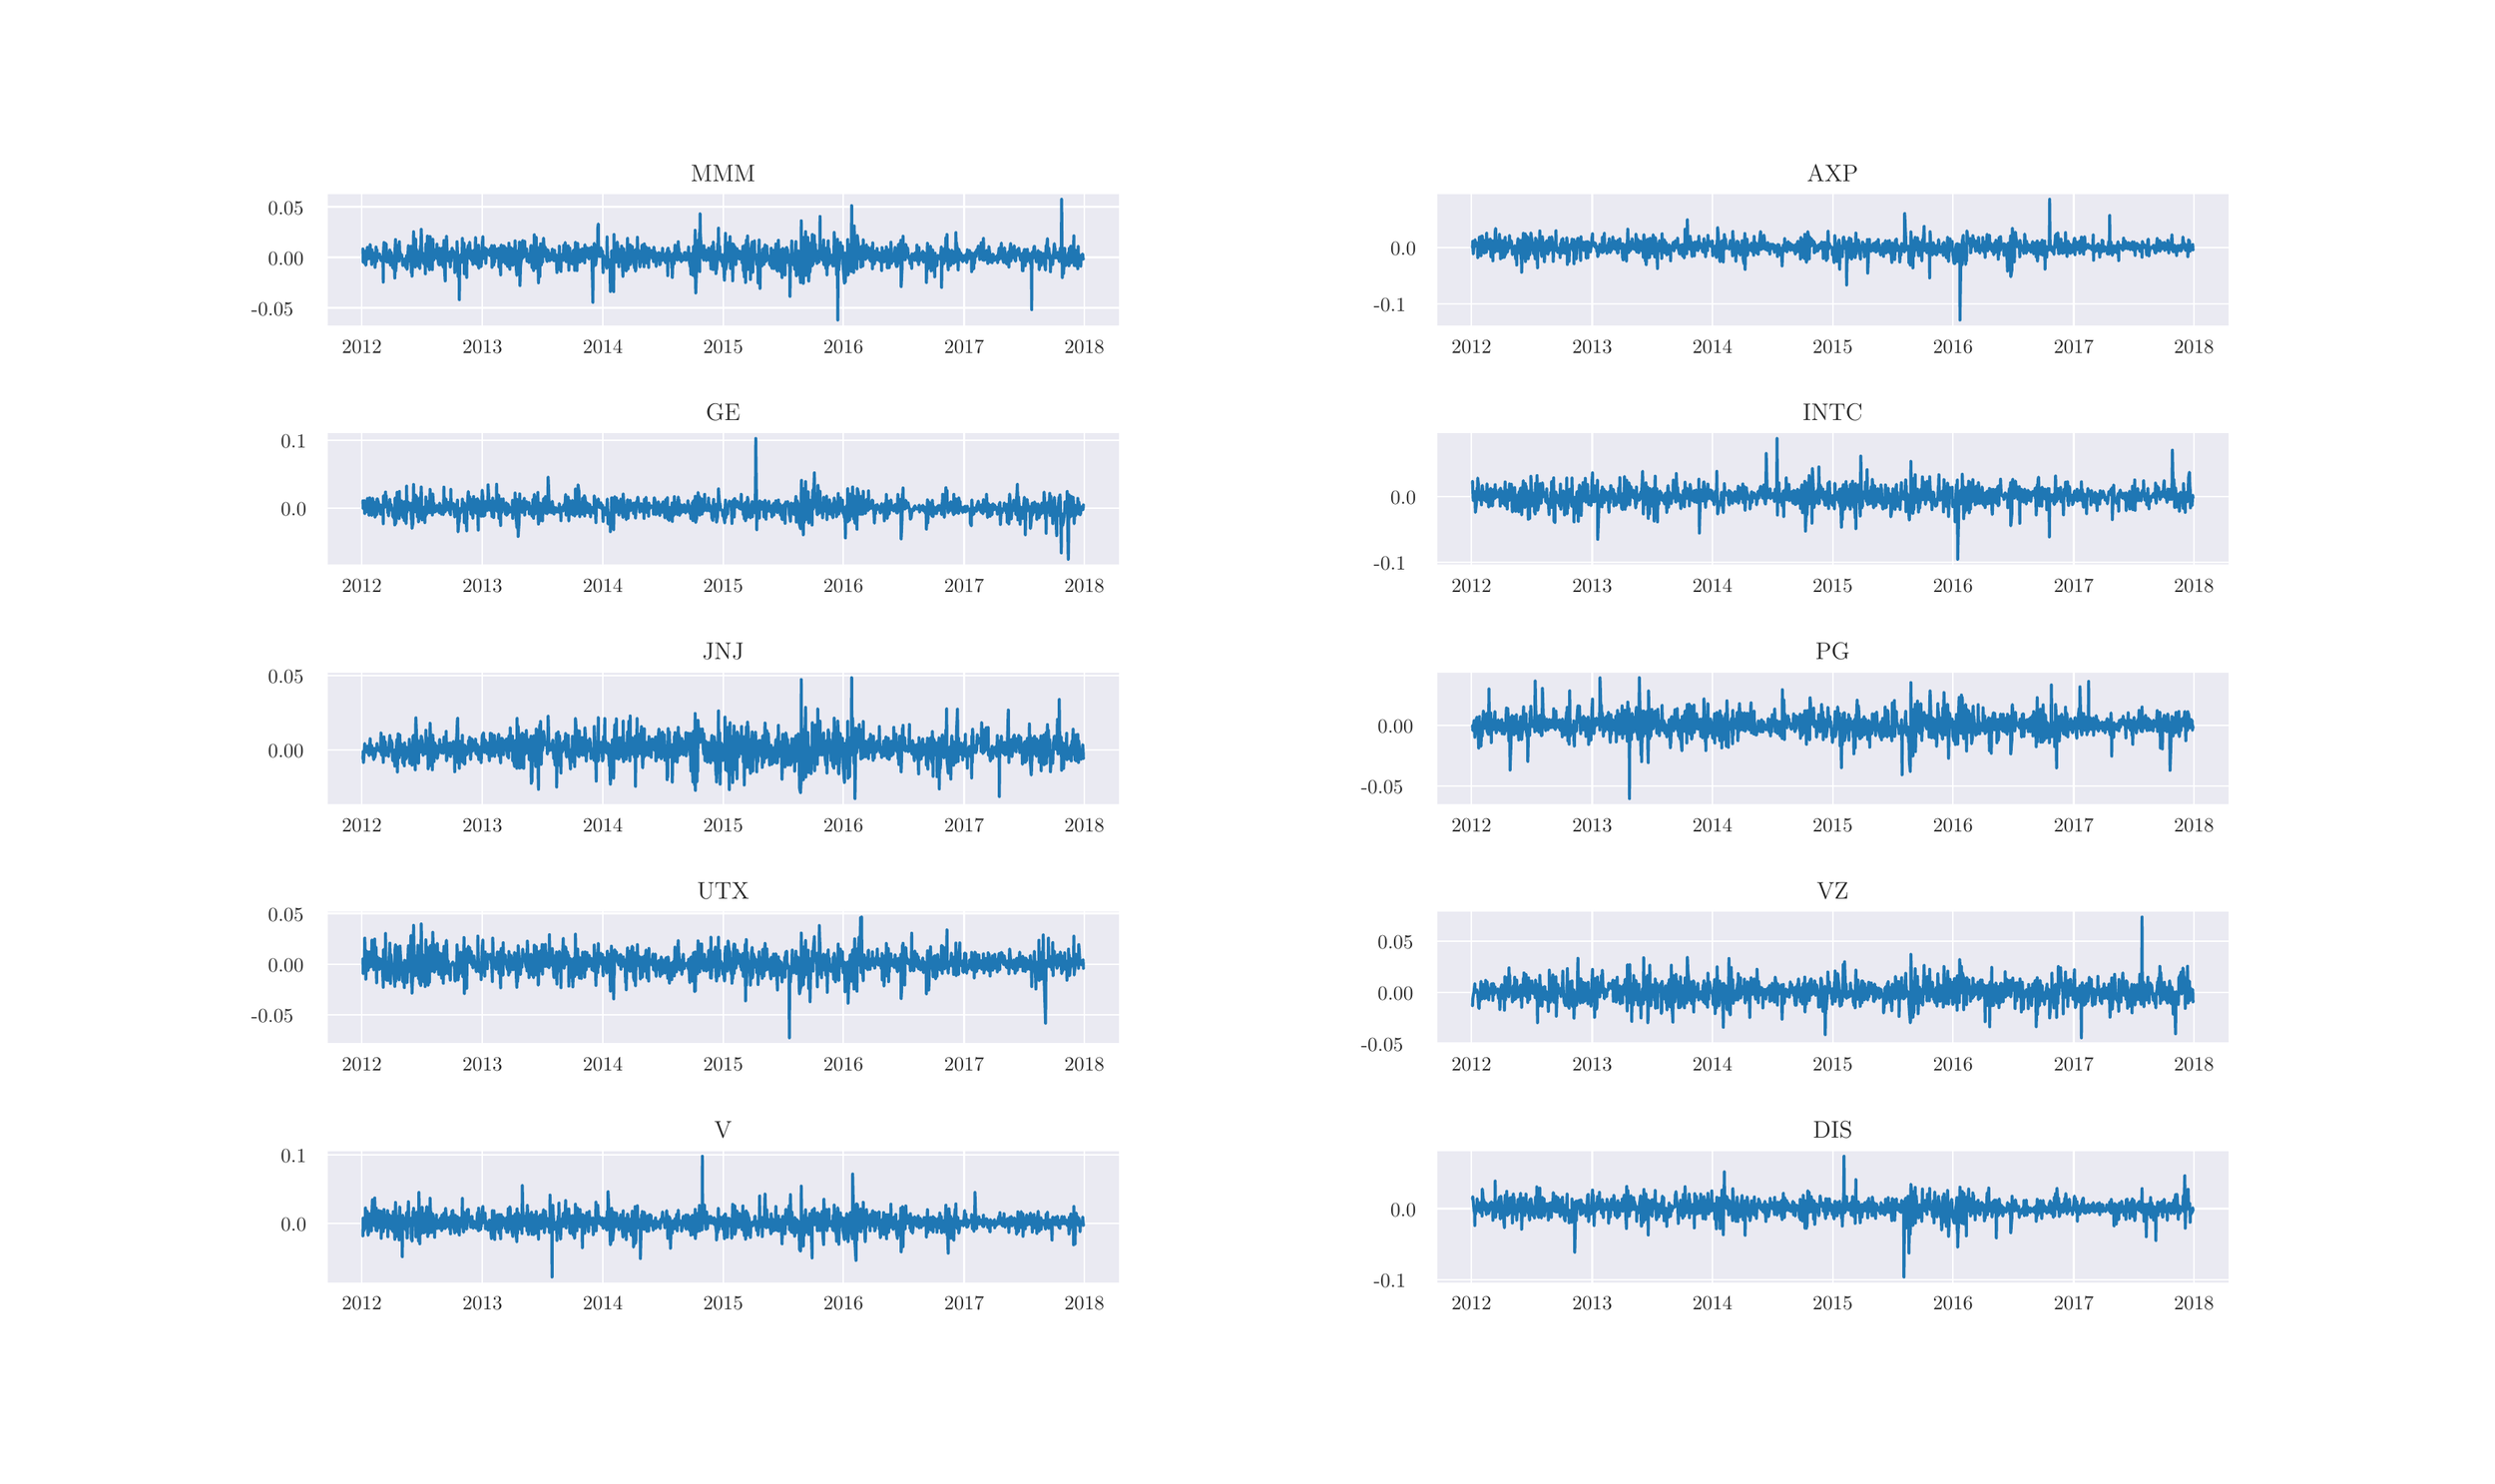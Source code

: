 \begingroup%
\makeatletter%
\begin{pgfpicture}%
\pgfpathrectangle{\pgfpointorigin}{\pgfqpoint{17.0in}{10.0in}}%
\pgfusepath{use as bounding box, clip}%
\begin{pgfscope}%
\pgfsetbuttcap%
\pgfsetmiterjoin%
\definecolor{currentfill}{rgb}{1.0,1.0,1.0}%
\pgfsetfillcolor{currentfill}%
\pgfsetlinewidth{0.0pt}%
\definecolor{currentstroke}{rgb}{1.0,1.0,1.0}%
\pgfsetstrokecolor{currentstroke}%
\pgfsetdash{}{0pt}%
\pgfpathmoveto{\pgfqpoint{0.0in}{0.0in}}%
\pgfpathlineto{\pgfqpoint{17.0in}{0.0in}}%
\pgfpathlineto{\pgfqpoint{17.0in}{10.0in}}%
\pgfpathlineto{\pgfqpoint{0.0in}{10.0in}}%
\pgfpathclose%
\pgfusepath{fill}%
\end{pgfscope}%
\begin{pgfscope}%
\pgfsetbuttcap%
\pgfsetmiterjoin%
\definecolor{currentfill}{rgb}{0.918,0.918,0.949}%
\pgfsetfillcolor{currentfill}%
\pgfsetlinewidth{0.0pt}%
\definecolor{currentstroke}{rgb}{0.0,0.0,0.0}%
\pgfsetstrokecolor{currentstroke}%
\pgfsetstrokeopacity{0.0}%
\pgfsetdash{}{0pt}%
\pgfpathmoveto{\pgfqpoint{2.125in}{7.879in}}%
\pgfpathlineto{\pgfqpoint{7.615in}{7.879in}}%
\pgfpathlineto{\pgfqpoint{7.615in}{8.8in}}%
\pgfpathlineto{\pgfqpoint{2.125in}{8.8in}}%
\pgfpathclose%
\pgfusepath{fill}%
\end{pgfscope}%
\begin{pgfscope}%
\pgfpathrectangle{\pgfqpoint{2.125in}{7.879in}}{\pgfqpoint{5.49in}{0.921in}}%
\pgfusepath{clip}%
\pgfsetroundcap%
\pgfsetroundjoin%
\pgfsetlinewidth{0.803pt}%
\definecolor{currentstroke}{rgb}{1.0,1.0,1.0}%
\pgfsetstrokecolor{currentstroke}%
\pgfsetdash{}{0pt}%
\pgfpathmoveto{\pgfqpoint{2.368in}{7.879in}}%
\pgfpathlineto{\pgfqpoint{2.368in}{8.8in}}%
\pgfusepath{stroke}%
\end{pgfscope}%
\begin{pgfscope}%
\definecolor{textcolor}{rgb}{0.15,0.15,0.15}%
\pgfsetstrokecolor{textcolor}%
\pgfsetfillcolor{textcolor}%
\pgftext[x=2.368in,y=7.782in,,top]{\color{textcolor}\rmfamily\fontsize{10.0}{12.0}\selectfont 2012}%
\end{pgfscope}%
\begin{pgfscope}%
\pgfpathrectangle{\pgfqpoint{2.125in}{7.879in}}{\pgfqpoint{5.49in}{0.921in}}%
\pgfusepath{clip}%
\pgfsetroundcap%
\pgfsetroundjoin%
\pgfsetlinewidth{0.803pt}%
\definecolor{currentstroke}{rgb}{1.0,1.0,1.0}%
\pgfsetstrokecolor{currentstroke}%
\pgfsetdash{}{0pt}%
\pgfpathmoveto{\pgfqpoint{3.203in}{7.879in}}%
\pgfpathlineto{\pgfqpoint{3.203in}{8.8in}}%
\pgfusepath{stroke}%
\end{pgfscope}%
\begin{pgfscope}%
\definecolor{textcolor}{rgb}{0.15,0.15,0.15}%
\pgfsetstrokecolor{textcolor}%
\pgfsetfillcolor{textcolor}%
\pgftext[x=3.203in,y=7.782in,,top]{\color{textcolor}\rmfamily\fontsize{10.0}{12.0}\selectfont 2013}%
\end{pgfscope}%
\begin{pgfscope}%
\pgfpathrectangle{\pgfqpoint{2.125in}{7.879in}}{\pgfqpoint{5.49in}{0.921in}}%
\pgfusepath{clip}%
\pgfsetroundcap%
\pgfsetroundjoin%
\pgfsetlinewidth{0.803pt}%
\definecolor{currentstroke}{rgb}{1.0,1.0,1.0}%
\pgfsetstrokecolor{currentstroke}%
\pgfsetdash{}{0pt}%
\pgfpathmoveto{\pgfqpoint{4.037in}{7.879in}}%
\pgfpathlineto{\pgfqpoint{4.037in}{8.8in}}%
\pgfusepath{stroke}%
\end{pgfscope}%
\begin{pgfscope}%
\definecolor{textcolor}{rgb}{0.15,0.15,0.15}%
\pgfsetstrokecolor{textcolor}%
\pgfsetfillcolor{textcolor}%
\pgftext[x=4.037in,y=7.782in,,top]{\color{textcolor}\rmfamily\fontsize{10.0}{12.0}\selectfont 2014}%
\end{pgfscope}%
\begin{pgfscope}%
\pgfpathrectangle{\pgfqpoint{2.125in}{7.879in}}{\pgfqpoint{5.49in}{0.921in}}%
\pgfusepath{clip}%
\pgfsetroundcap%
\pgfsetroundjoin%
\pgfsetlinewidth{0.803pt}%
\definecolor{currentstroke}{rgb}{1.0,1.0,1.0}%
\pgfsetstrokecolor{currentstroke}%
\pgfsetdash{}{0pt}%
\pgfpathmoveto{\pgfqpoint{4.87in}{7.879in}}%
\pgfpathlineto{\pgfqpoint{4.87in}{8.8in}}%
\pgfusepath{stroke}%
\end{pgfscope}%
\begin{pgfscope}%
\definecolor{textcolor}{rgb}{0.15,0.15,0.15}%
\pgfsetstrokecolor{textcolor}%
\pgfsetfillcolor{textcolor}%
\pgftext[x=4.87in,y=7.782in,,top]{\color{textcolor}\rmfamily\fontsize{10.0}{12.0}\selectfont 2015}%
\end{pgfscope}%
\begin{pgfscope}%
\pgfpathrectangle{\pgfqpoint{2.125in}{7.879in}}{\pgfqpoint{5.49in}{0.921in}}%
\pgfusepath{clip}%
\pgfsetroundcap%
\pgfsetroundjoin%
\pgfsetlinewidth{0.803pt}%
\definecolor{currentstroke}{rgb}{1.0,1.0,1.0}%
\pgfsetstrokecolor{currentstroke}%
\pgfsetdash{}{0pt}%
\pgfpathmoveto{\pgfqpoint{5.703in}{7.879in}}%
\pgfpathlineto{\pgfqpoint{5.703in}{8.8in}}%
\pgfusepath{stroke}%
\end{pgfscope}%
\begin{pgfscope}%
\definecolor{textcolor}{rgb}{0.15,0.15,0.15}%
\pgfsetstrokecolor{textcolor}%
\pgfsetfillcolor{textcolor}%
\pgftext[x=5.703in,y=7.782in,,top]{\color{textcolor}\rmfamily\fontsize{10.0}{12.0}\selectfont 2016}%
\end{pgfscope}%
\begin{pgfscope}%
\pgfpathrectangle{\pgfqpoint{2.125in}{7.879in}}{\pgfqpoint{5.49in}{0.921in}}%
\pgfusepath{clip}%
\pgfsetroundcap%
\pgfsetroundjoin%
\pgfsetlinewidth{0.803pt}%
\definecolor{currentstroke}{rgb}{1.0,1.0,1.0}%
\pgfsetstrokecolor{currentstroke}%
\pgfsetdash{}{0pt}%
\pgfpathmoveto{\pgfqpoint{6.539in}{7.879in}}%
\pgfpathlineto{\pgfqpoint{6.539in}{8.8in}}%
\pgfusepath{stroke}%
\end{pgfscope}%
\begin{pgfscope}%
\definecolor{textcolor}{rgb}{0.15,0.15,0.15}%
\pgfsetstrokecolor{textcolor}%
\pgfsetfillcolor{textcolor}%
\pgftext[x=6.539in,y=7.782in,,top]{\color{textcolor}\rmfamily\fontsize{10.0}{12.0}\selectfont 2017}%
\end{pgfscope}%
\begin{pgfscope}%
\pgfpathrectangle{\pgfqpoint{2.125in}{7.879in}}{\pgfqpoint{5.49in}{0.921in}}%
\pgfusepath{clip}%
\pgfsetroundcap%
\pgfsetroundjoin%
\pgfsetlinewidth{0.803pt}%
\definecolor{currentstroke}{rgb}{1.0,1.0,1.0}%
\pgfsetstrokecolor{currentstroke}%
\pgfsetdash{}{0pt}%
\pgfpathmoveto{\pgfqpoint{7.372in}{7.879in}}%
\pgfpathlineto{\pgfqpoint{7.372in}{8.8in}}%
\pgfusepath{stroke}%
\end{pgfscope}%
\begin{pgfscope}%
\definecolor{textcolor}{rgb}{0.15,0.15,0.15}%
\pgfsetstrokecolor{textcolor}%
\pgfsetfillcolor{textcolor}%
\pgftext[x=7.372in,y=7.782in,,top]{\color{textcolor}\rmfamily\fontsize{10.0}{12.0}\selectfont 2018}%
\end{pgfscope}%
\begin{pgfscope}%
\pgfpathrectangle{\pgfqpoint{2.125in}{7.879in}}{\pgfqpoint{5.49in}{0.921in}}%
\pgfusepath{clip}%
\pgfsetroundcap%
\pgfsetroundjoin%
\pgfsetlinewidth{0.803pt}%
\definecolor{currentstroke}{rgb}{1.0,1.0,1.0}%
\pgfsetstrokecolor{currentstroke}%
\pgfsetdash{}{0pt}%
\pgfpathmoveto{\pgfqpoint{2.125in}{8.006in}}%
\pgfpathlineto{\pgfqpoint{7.615in}{8.006in}}%
\pgfusepath{stroke}%
\end{pgfscope}%
\begin{pgfscope}%
\definecolor{textcolor}{rgb}{0.15,0.15,0.15}%
\pgfsetstrokecolor{textcolor}%
\pgfsetfillcolor{textcolor}%
\pgftext[x=1.602in,y=7.953in,left,base]{\color{textcolor}\rmfamily\fontsize{10.0}{12.0}\selectfont −0.05}%
\end{pgfscope}%
\begin{pgfscope}%
\pgfpathrectangle{\pgfqpoint{2.125in}{7.879in}}{\pgfqpoint{5.49in}{0.921in}}%
\pgfusepath{clip}%
\pgfsetroundcap%
\pgfsetroundjoin%
\pgfsetlinewidth{0.803pt}%
\definecolor{currentstroke}{rgb}{1.0,1.0,1.0}%
\pgfsetstrokecolor{currentstroke}%
\pgfsetdash{}{0pt}%
\pgfpathmoveto{\pgfqpoint{2.125in}{8.356in}}%
\pgfpathlineto{\pgfqpoint{7.615in}{8.356in}}%
\pgfusepath{stroke}%
\end{pgfscope}%
\begin{pgfscope}%
\definecolor{textcolor}{rgb}{0.15,0.15,0.15}%
\pgfsetstrokecolor{textcolor}%
\pgfsetfillcolor{textcolor}%
\pgftext[x=1.719in,y=8.303in,left,base]{\color{textcolor}\rmfamily\fontsize{10.0}{12.0}\selectfont 0.00}%
\end{pgfscope}%
\begin{pgfscope}%
\pgfpathrectangle{\pgfqpoint{2.125in}{7.879in}}{\pgfqpoint{5.49in}{0.921in}}%
\pgfusepath{clip}%
\pgfsetroundcap%
\pgfsetroundjoin%
\pgfsetlinewidth{0.803pt}%
\definecolor{currentstroke}{rgb}{1.0,1.0,1.0}%
\pgfsetstrokecolor{currentstroke}%
\pgfsetdash{}{0pt}%
\pgfpathmoveto{\pgfqpoint{2.125in}{8.706in}}%
\pgfpathlineto{\pgfqpoint{7.615in}{8.706in}}%
\pgfusepath{stroke}%
\end{pgfscope}%
\begin{pgfscope}%
\definecolor{textcolor}{rgb}{0.15,0.15,0.15}%
\pgfsetstrokecolor{textcolor}%
\pgfsetfillcolor{textcolor}%
\pgftext[x=1.719in,y=8.653in,left,base]{\color{textcolor}\rmfamily\fontsize{10.0}{12.0}\selectfont 0.05}%
\end{pgfscope}%
\begin{pgfscope}%
\pgfpathrectangle{\pgfqpoint{2.125in}{7.879in}}{\pgfqpoint{5.49in}{0.921in}}%
\pgfusepath{clip}%
\pgfsetroundcap%
\pgfsetroundjoin%
\pgfsetlinewidth{1.506pt}%
\definecolor{currentstroke}{rgb}{0.122,0.467,0.706}%
\pgfsetstrokecolor{currentstroke}%
\pgfsetdash{}{0pt}%
\pgfpathmoveto{\pgfqpoint{2.375in}{8.414in}}%
\pgfpathlineto{\pgfqpoint{2.377in}{8.325in}}%
\pgfpathlineto{\pgfqpoint{2.379in}{8.32in}}%
\pgfpathlineto{\pgfqpoint{2.386in}{8.398in}}%
\pgfpathlineto{\pgfqpoint{2.388in}{8.392in}}%
\pgfpathlineto{\pgfqpoint{2.391in}{8.312in}}%
\pgfpathlineto{\pgfqpoint{2.393in}{8.398in}}%
\pgfpathlineto{\pgfqpoint{2.395in}{8.3in}}%
\pgfpathlineto{\pgfqpoint{2.404in}{8.409in}}%
\pgfpathlineto{\pgfqpoint{2.406in}{8.426in}}%
\pgfpathlineto{\pgfqpoint{2.409in}{8.416in}}%
\pgfpathlineto{\pgfqpoint{2.411in}{8.344in}}%
\pgfpathlineto{\pgfqpoint{2.418in}{8.352in}}%
\pgfpathlineto{\pgfqpoint{2.42in}{8.383in}}%
\pgfpathlineto{\pgfqpoint{2.422in}{8.4in}}%
\pgfpathlineto{\pgfqpoint{2.425in}{8.445in}}%
\pgfpathlineto{\pgfqpoint{2.427in}{8.346in}}%
\pgfpathlineto{\pgfqpoint{2.434in}{8.346in}}%
\pgfpathlineto{\pgfqpoint{2.436in}{8.306in}}%
\pgfpathlineto{\pgfqpoint{2.438in}{8.408in}}%
\pgfpathlineto{\pgfqpoint{2.441in}{8.363in}}%
\pgfpathlineto{\pgfqpoint{2.443in}{8.38in}}%
\pgfpathlineto{\pgfqpoint{2.45in}{8.343in}}%
\pgfpathlineto{\pgfqpoint{2.452in}{8.382in}}%
\pgfpathlineto{\pgfqpoint{2.454in}{8.362in}}%
\pgfpathlineto{\pgfqpoint{2.457in}{8.361in}}%
\pgfpathlineto{\pgfqpoint{2.459in}{8.286in}}%
\pgfpathlineto{\pgfqpoint{2.466in}{8.427in}}%
\pgfpathlineto{\pgfqpoint{2.468in}{8.353in}}%
\pgfpathlineto{\pgfqpoint{2.47in}{8.325in}}%
\pgfpathlineto{\pgfqpoint{2.473in}{8.407in}}%
\pgfpathlineto{\pgfqpoint{2.475in}{8.348in}}%
\pgfpathlineto{\pgfqpoint{2.484in}{8.36in}}%
\pgfpathlineto{\pgfqpoint{2.486in}{8.369in}}%
\pgfpathlineto{\pgfqpoint{2.489in}{8.368in}}%
\pgfpathlineto{\pgfqpoint{2.491in}{8.38in}}%
\pgfpathlineto{\pgfqpoint{2.5in}{8.332in}}%
\pgfpathlineto{\pgfqpoint{2.502in}{8.343in}}%
\pgfpathlineto{\pgfqpoint{2.505in}{8.348in}}%
\pgfpathlineto{\pgfqpoint{2.507in}{8.358in}}%
\pgfpathlineto{\pgfqpoint{2.514in}{8.32in}}%
\pgfpathlineto{\pgfqpoint{2.516in}{8.184in}}%
\pgfpathlineto{\pgfqpoint{2.518in}{8.399in}}%
\pgfpathlineto{\pgfqpoint{2.521in}{8.458in}}%
\pgfpathlineto{\pgfqpoint{2.523in}{8.363in}}%
\pgfpathlineto{\pgfqpoint{2.53in}{8.416in}}%
\pgfpathlineto{\pgfqpoint{2.532in}{8.452in}}%
\pgfpathlineto{\pgfqpoint{2.534in}{8.366in}}%
\pgfpathlineto{\pgfqpoint{2.537in}{8.445in}}%
\pgfpathlineto{\pgfqpoint{2.539in}{8.322in}}%
\pgfpathlineto{\pgfqpoint{2.546in}{8.37in}}%
\pgfpathlineto{\pgfqpoint{2.548in}{8.325in}}%
\pgfpathlineto{\pgfqpoint{2.55in}{8.322in}}%
\pgfpathlineto{\pgfqpoint{2.553in}{8.33in}}%
\pgfpathlineto{\pgfqpoint{2.555in}{8.347in}}%
\pgfpathlineto{\pgfqpoint{2.562in}{8.408in}}%
\pgfpathlineto{\pgfqpoint{2.566in}{8.302in}}%
\pgfpathlineto{\pgfqpoint{2.569in}{8.381in}}%
\pgfpathlineto{\pgfqpoint{2.571in}{8.391in}}%
\pgfpathlineto{\pgfqpoint{2.578in}{8.358in}}%
\pgfpathlineto{\pgfqpoint{2.582in}{8.281in}}%
\pgfpathlineto{\pgfqpoint{2.585in}{8.31in}}%
\pgfpathlineto{\pgfqpoint{2.594in}{8.281in}}%
\pgfpathlineto{\pgfqpoint{2.596in}{8.212in}}%
\pgfpathlineto{\pgfqpoint{2.598in}{8.419in}}%
\pgfpathlineto{\pgfqpoint{2.601in}{8.479in}}%
\pgfpathlineto{\pgfqpoint{2.603in}{8.262in}}%
\pgfpathlineto{\pgfqpoint{2.61in}{8.414in}}%
\pgfpathlineto{\pgfqpoint{2.612in}{8.44in}}%
\pgfpathlineto{\pgfqpoint{2.614in}{8.331in}}%
\pgfpathlineto{\pgfqpoint{2.617in}{8.329in}}%
\pgfpathlineto{\pgfqpoint{2.619in}{8.411in}}%
\pgfpathlineto{\pgfqpoint{2.626in}{8.328in}}%
\pgfpathlineto{\pgfqpoint{2.628in}{8.464in}}%
\pgfpathlineto{\pgfqpoint{2.63in}{8.381in}}%
\pgfpathlineto{\pgfqpoint{2.632in}{8.397in}}%
\pgfpathlineto{\pgfqpoint{2.635in}{8.359in}}%
\pgfpathlineto{\pgfqpoint{2.642in}{8.356in}}%
\pgfpathlineto{\pgfqpoint{2.644in}{8.375in}}%
\pgfpathlineto{\pgfqpoint{2.646in}{8.351in}}%
\pgfpathlineto{\pgfqpoint{2.648in}{8.346in}}%
\pgfpathlineto{\pgfqpoint{2.651in}{8.299in}}%
\pgfpathlineto{\pgfqpoint{2.658in}{8.304in}}%
\pgfpathlineto{\pgfqpoint{2.662in}{8.333in}}%
\pgfpathlineto{\pgfqpoint{2.664in}{8.346in}}%
\pgfpathlineto{\pgfqpoint{2.667in}{8.323in}}%
\pgfpathlineto{\pgfqpoint{2.674in}{8.283in}}%
\pgfpathlineto{\pgfqpoint{2.676in}{8.352in}}%
\pgfpathlineto{\pgfqpoint{2.678in}{8.37in}}%
\pgfpathlineto{\pgfqpoint{2.68in}{8.272in}}%
\pgfpathlineto{\pgfqpoint{2.683in}{8.287in}}%
\pgfpathlineto{\pgfqpoint{2.69in}{8.436in}}%
\pgfpathlineto{\pgfqpoint{2.692in}{8.328in}}%
\pgfpathlineto{\pgfqpoint{2.694in}{8.412in}}%
\pgfpathlineto{\pgfqpoint{2.699in}{8.339in}}%
\pgfpathlineto{\pgfqpoint{2.708in}{8.434in}}%
\pgfpathlineto{\pgfqpoint{2.71in}{8.25in}}%
\pgfpathlineto{\pgfqpoint{2.712in}{8.353in}}%
\pgfpathlineto{\pgfqpoint{2.715in}{8.225in}}%
\pgfpathlineto{\pgfqpoint{2.722in}{8.337in}}%
\pgfpathlineto{\pgfqpoint{2.724in}{8.347in}}%
\pgfpathlineto{\pgfqpoint{2.726in}{8.533in}}%
\pgfpathlineto{\pgfqpoint{2.728in}{8.428in}}%
\pgfpathlineto{\pgfqpoint{2.731in}{8.397in}}%
\pgfpathlineto{\pgfqpoint{2.738in}{8.289in}}%
\pgfpathlineto{\pgfqpoint{2.74in}{8.482in}}%
\pgfpathlineto{\pgfqpoint{2.742in}{8.308in}}%
\pgfpathlineto{\pgfqpoint{2.744in}{8.415in}}%
\pgfpathlineto{\pgfqpoint{2.747in}{8.403in}}%
\pgfpathlineto{\pgfqpoint{2.753in}{8.346in}}%
\pgfpathlineto{\pgfqpoint{2.756in}{8.397in}}%
\pgfpathlineto{\pgfqpoint{2.758in}{8.333in}}%
\pgfpathlineto{\pgfqpoint{2.76in}{8.291in}}%
\pgfpathlineto{\pgfqpoint{2.763in}{8.365in}}%
\pgfpathlineto{\pgfqpoint{2.769in}{8.277in}}%
\pgfpathlineto{\pgfqpoint{2.772in}{8.382in}}%
\pgfpathlineto{\pgfqpoint{2.774in}{8.435in}}%
\pgfpathlineto{\pgfqpoint{2.776in}{8.356in}}%
\pgfpathlineto{\pgfqpoint{2.779in}{8.55in}}%
\pgfpathlineto{\pgfqpoint{2.785in}{8.331in}}%
\pgfpathlineto{\pgfqpoint{2.788in}{8.389in}}%
\pgfpathlineto{\pgfqpoint{2.792in}{8.346in}}%
\pgfpathlineto{\pgfqpoint{2.795in}{8.311in}}%
\pgfpathlineto{\pgfqpoint{2.801in}{8.353in}}%
\pgfpathlineto{\pgfqpoint{2.804in}{8.301in}}%
\pgfpathlineto{\pgfqpoint{2.806in}{8.324in}}%
\pgfpathlineto{\pgfqpoint{2.808in}{8.241in}}%
\pgfpathlineto{\pgfqpoint{2.811in}{8.45in}}%
\pgfpathlineto{\pgfqpoint{2.817in}{8.397in}}%
\pgfpathlineto{\pgfqpoint{2.82in}{8.426in}}%
\pgfpathlineto{\pgfqpoint{2.822in}{8.503in}}%
\pgfpathlineto{\pgfqpoint{2.824in}{8.353in}}%
\pgfpathlineto{\pgfqpoint{2.827in}{8.291in}}%
\pgfpathlineto{\pgfqpoint{2.833in}{8.307in}}%
\pgfpathlineto{\pgfqpoint{2.836in}{8.268in}}%
\pgfpathlineto{\pgfqpoint{2.84in}{8.5in}}%
\pgfpathlineto{\pgfqpoint{2.843in}{8.442in}}%
\pgfpathlineto{\pgfqpoint{2.849in}{8.323in}}%
\pgfpathlineto{\pgfqpoint{2.852in}{8.352in}}%
\pgfpathlineto{\pgfqpoint{2.854in}{8.353in}}%
\pgfpathlineto{\pgfqpoint{2.856in}{8.27in}}%
\pgfpathlineto{\pgfqpoint{2.859in}{8.481in}}%
\pgfpathlineto{\pgfqpoint{2.865in}{8.334in}}%
\pgfpathlineto{\pgfqpoint{2.868in}{8.378in}}%
\pgfpathlineto{\pgfqpoint{2.87in}{8.351in}}%
\pgfpathlineto{\pgfqpoint{2.872in}{8.353in}}%
\pgfpathlineto{\pgfqpoint{2.874in}{8.409in}}%
\pgfpathlineto{\pgfqpoint{2.884in}{8.348in}}%
\pgfpathlineto{\pgfqpoint{2.886in}{8.374in}}%
\pgfpathlineto{\pgfqpoint{2.888in}{8.447in}}%
\pgfpathlineto{\pgfqpoint{2.89in}{8.393in}}%
\pgfpathlineto{\pgfqpoint{2.9in}{8.305in}}%
\pgfpathlineto{\pgfqpoint{2.902in}{8.361in}}%
\pgfpathlineto{\pgfqpoint{2.904in}{8.303in}}%
\pgfpathlineto{\pgfqpoint{2.906in}{8.42in}}%
\pgfpathlineto{\pgfqpoint{2.913in}{8.338in}}%
\pgfpathlineto{\pgfqpoint{2.916in}{8.335in}}%
\pgfpathlineto{\pgfqpoint{2.918in}{8.366in}}%
\pgfpathlineto{\pgfqpoint{2.92in}{8.305in}}%
\pgfpathlineto{\pgfqpoint{2.922in}{8.42in}}%
\pgfpathlineto{\pgfqpoint{2.932in}{8.286in}}%
\pgfpathlineto{\pgfqpoint{2.934in}{8.362in}}%
\pgfpathlineto{\pgfqpoint{2.936in}{8.472in}}%
\pgfpathlineto{\pgfqpoint{2.938in}{8.321in}}%
\pgfpathlineto{\pgfqpoint{2.945in}{8.192in}}%
\pgfpathlineto{\pgfqpoint{2.948in}{8.394in}}%
\pgfpathlineto{\pgfqpoint{2.95in}{8.329in}}%
\pgfpathlineto{\pgfqpoint{2.952in}{8.451in}}%
\pgfpathlineto{\pgfqpoint{2.954in}{8.501in}}%
\pgfpathlineto{\pgfqpoint{2.961in}{8.341in}}%
\pgfpathlineto{\pgfqpoint{2.964in}{8.33in}}%
\pgfpathlineto{\pgfqpoint{2.966in}{8.371in}}%
\pgfpathlineto{\pgfqpoint{2.968in}{8.353in}}%
\pgfpathlineto{\pgfqpoint{2.97in}{8.328in}}%
\pgfpathlineto{\pgfqpoint{2.977in}{8.395in}}%
\pgfpathlineto{\pgfqpoint{2.98in}{8.289in}}%
\pgfpathlineto{\pgfqpoint{2.982in}{8.338in}}%
\pgfpathlineto{\pgfqpoint{2.984in}{8.373in}}%
\pgfpathlineto{\pgfqpoint{2.986in}{8.327in}}%
\pgfpathlineto{\pgfqpoint{2.993in}{8.421in}}%
\pgfpathlineto{\pgfqpoint{2.995in}{8.375in}}%
\pgfpathlineto{\pgfqpoint{2.998in}{8.374in}}%
\pgfpathlineto{\pgfqpoint{3.0in}{8.405in}}%
\pgfpathlineto{\pgfqpoint{3.002in}{8.396in}}%
\pgfpathlineto{\pgfqpoint{3.009in}{8.387in}}%
\pgfpathlineto{\pgfqpoint{3.011in}{8.25in}}%
\pgfpathlineto{\pgfqpoint{3.014in}{8.307in}}%
\pgfpathlineto{\pgfqpoint{3.016in}{8.322in}}%
\pgfpathlineto{\pgfqpoint{3.018in}{8.351in}}%
\pgfpathlineto{\pgfqpoint{3.025in}{8.359in}}%
\pgfpathlineto{\pgfqpoint{3.027in}{8.464in}}%
\pgfpathlineto{\pgfqpoint{3.03in}{8.399in}}%
\pgfpathlineto{\pgfqpoint{3.032in}{8.351in}}%
\pgfpathlineto{\pgfqpoint{3.034in}{8.223in}}%
\pgfpathlineto{\pgfqpoint{3.041in}{8.325in}}%
\pgfpathlineto{\pgfqpoint{3.043in}{8.062in}}%
\pgfpathlineto{\pgfqpoint{3.046in}{8.33in}}%
\pgfpathlineto{\pgfqpoint{3.048in}{8.31in}}%
\pgfpathlineto{\pgfqpoint{3.05in}{8.373in}}%
\pgfpathlineto{\pgfqpoint{3.062in}{8.322in}}%
\pgfpathlineto{\pgfqpoint{3.064in}{8.487in}}%
\pgfpathlineto{\pgfqpoint{3.066in}{8.335in}}%
\pgfpathlineto{\pgfqpoint{3.073in}{8.405in}}%
\pgfpathlineto{\pgfqpoint{3.075in}{8.454in}}%
\pgfpathlineto{\pgfqpoint{3.078in}{8.241in}}%
\pgfpathlineto{\pgfqpoint{3.08in}{8.291in}}%
\pgfpathlineto{\pgfqpoint{3.082in}{8.377in}}%
\pgfpathlineto{\pgfqpoint{3.089in}{8.385in}}%
\pgfpathlineto{\pgfqpoint{3.091in}{8.349in}}%
\pgfpathlineto{\pgfqpoint{3.094in}{8.216in}}%
\pgfpathlineto{\pgfqpoint{3.096in}{8.413in}}%
\pgfpathlineto{\pgfqpoint{3.098in}{8.394in}}%
\pgfpathlineto{\pgfqpoint{3.105in}{8.44in}}%
\pgfpathlineto{\pgfqpoint{3.107in}{8.36in}}%
\pgfpathlineto{\pgfqpoint{3.11in}{8.35in}}%
\pgfpathlineto{\pgfqpoint{3.114in}{8.461in}}%
\pgfpathlineto{\pgfqpoint{3.121in}{8.342in}}%
\pgfpathlineto{\pgfqpoint{3.126in}{8.404in}}%
\pgfpathlineto{\pgfqpoint{3.128in}{8.334in}}%
\pgfpathlineto{\pgfqpoint{3.13in}{8.38in}}%
\pgfpathlineto{\pgfqpoint{3.137in}{8.305in}}%
\pgfpathlineto{\pgfqpoint{3.139in}{8.342in}}%
\pgfpathlineto{\pgfqpoint{3.142in}{8.405in}}%
\pgfpathlineto{\pgfqpoint{3.144in}{8.372in}}%
\pgfpathlineto{\pgfqpoint{3.146in}{8.399in}}%
\pgfpathlineto{\pgfqpoint{3.153in}{8.384in}}%
\pgfpathlineto{\pgfqpoint{3.155in}{8.492in}}%
\pgfpathlineto{\pgfqpoint{3.158in}{8.315in}}%
\pgfpathlineto{\pgfqpoint{3.16in}{8.309in}}%
\pgfpathlineto{\pgfqpoint{3.162in}{8.34in}}%
\pgfpathlineto{\pgfqpoint{3.169in}{8.412in}}%
\pgfpathlineto{\pgfqpoint{3.171in}{8.418in}}%
\pgfpathlineto{\pgfqpoint{3.174in}{8.294in}}%
\pgfpathlineto{\pgfqpoint{3.176in}{8.44in}}%
\pgfpathlineto{\pgfqpoint{3.178in}{8.279in}}%
\pgfpathlineto{\pgfqpoint{3.185in}{8.363in}}%
\pgfpathlineto{\pgfqpoint{3.19in}{8.347in}}%
\pgfpathlineto{\pgfqpoint{3.192in}{8.323in}}%
\pgfpathlineto{\pgfqpoint{3.194in}{8.291in}}%
\pgfpathlineto{\pgfqpoint{3.201in}{8.437in}}%
\pgfpathlineto{\pgfqpoint{3.206in}{8.5in}}%
\pgfpathlineto{\pgfqpoint{3.208in}{8.347in}}%
\pgfpathlineto{\pgfqpoint{3.21in}{8.408in}}%
\pgfpathlineto{\pgfqpoint{3.217in}{8.365in}}%
\pgfpathlineto{\pgfqpoint{3.219in}{8.357in}}%
\pgfpathlineto{\pgfqpoint{3.222in}{8.422in}}%
\pgfpathlineto{\pgfqpoint{3.224in}{8.391in}}%
\pgfpathlineto{\pgfqpoint{3.226in}{8.312in}}%
\pgfpathlineto{\pgfqpoint{3.233in}{8.414in}}%
\pgfpathlineto{\pgfqpoint{3.235in}{8.371in}}%
\pgfpathlineto{\pgfqpoint{3.237in}{8.378in}}%
\pgfpathlineto{\pgfqpoint{3.242in}{8.403in}}%
\pgfpathlineto{\pgfqpoint{3.251in}{8.398in}}%
\pgfpathlineto{\pgfqpoint{3.253in}{8.368in}}%
\pgfpathlineto{\pgfqpoint{3.256in}{8.369in}}%
\pgfpathlineto{\pgfqpoint{3.258in}{8.42in}}%
\pgfpathlineto{\pgfqpoint{3.265in}{8.36in}}%
\pgfpathlineto{\pgfqpoint{3.267in}{8.437in}}%
\pgfpathlineto{\pgfqpoint{3.269in}{8.286in}}%
\pgfpathlineto{\pgfqpoint{3.272in}{8.339in}}%
\pgfpathlineto{\pgfqpoint{3.274in}{8.426in}}%
\pgfpathlineto{\pgfqpoint{3.281in}{8.302in}}%
\pgfpathlineto{\pgfqpoint{3.283in}{8.406in}}%
\pgfpathlineto{\pgfqpoint{3.285in}{8.438in}}%
\pgfpathlineto{\pgfqpoint{3.288in}{8.324in}}%
\pgfpathlineto{\pgfqpoint{3.29in}{8.386in}}%
\pgfpathlineto{\pgfqpoint{3.297in}{8.354in}}%
\pgfpathlineto{\pgfqpoint{3.299in}{8.413in}}%
\pgfpathlineto{\pgfqpoint{3.301in}{8.359in}}%
\pgfpathlineto{\pgfqpoint{3.304in}{8.351in}}%
\pgfpathlineto{\pgfqpoint{3.306in}{8.387in}}%
\pgfpathlineto{\pgfqpoint{3.315in}{8.42in}}%
\pgfpathlineto{\pgfqpoint{3.317in}{8.287in}}%
\pgfpathlineto{\pgfqpoint{3.32in}{8.327in}}%
\pgfpathlineto{\pgfqpoint{3.322in}{8.412in}}%
\pgfpathlineto{\pgfqpoint{3.329in}{8.234in}}%
\pgfpathlineto{\pgfqpoint{3.331in}{8.395in}}%
\pgfpathlineto{\pgfqpoint{3.333in}{8.442in}}%
\pgfpathlineto{\pgfqpoint{3.336in}{8.385in}}%
\pgfpathlineto{\pgfqpoint{3.338in}{8.341in}}%
\pgfpathlineto{\pgfqpoint{3.345in}{8.323in}}%
\pgfpathlineto{\pgfqpoint{3.347in}{8.435in}}%
\pgfpathlineto{\pgfqpoint{3.349in}{8.37in}}%
\pgfpathlineto{\pgfqpoint{3.352in}{8.348in}}%
\pgfpathlineto{\pgfqpoint{3.354in}{8.434in}}%
\pgfpathlineto{\pgfqpoint{3.361in}{8.363in}}%
\pgfpathlineto{\pgfqpoint{3.363in}{8.311in}}%
\pgfpathlineto{\pgfqpoint{3.365in}{8.353in}}%
\pgfpathlineto{\pgfqpoint{3.368in}{8.418in}}%
\pgfpathlineto{\pgfqpoint{3.37in}{8.381in}}%
\pgfpathlineto{\pgfqpoint{3.377in}{8.291in}}%
\pgfpathlineto{\pgfqpoint{3.381in}{8.388in}}%
\pgfpathlineto{\pgfqpoint{3.384in}{8.309in}}%
\pgfpathlineto{\pgfqpoint{3.386in}{8.454in}}%
\pgfpathlineto{\pgfqpoint{3.393in}{8.273in}}%
\pgfpathlineto{\pgfqpoint{3.395in}{8.416in}}%
\pgfpathlineto{\pgfqpoint{3.397in}{8.305in}}%
\pgfpathlineto{\pgfqpoint{3.4in}{8.424in}}%
\pgfpathlineto{\pgfqpoint{3.409in}{8.312in}}%
\pgfpathlineto{\pgfqpoint{3.411in}{8.414in}}%
\pgfpathlineto{\pgfqpoint{3.413in}{8.301in}}%
\pgfpathlineto{\pgfqpoint{3.416in}{8.365in}}%
\pgfpathlineto{\pgfqpoint{3.418in}{8.353in}}%
\pgfpathlineto{\pgfqpoint{3.425in}{8.355in}}%
\pgfpathlineto{\pgfqpoint{3.427in}{8.369in}}%
\pgfpathlineto{\pgfqpoint{3.429in}{8.47in}}%
\pgfpathlineto{\pgfqpoint{3.434in}{8.32in}}%
\pgfpathlineto{\pgfqpoint{3.441in}{8.23in}}%
\pgfpathlineto{\pgfqpoint{3.443in}{8.382in}}%
\pgfpathlineto{\pgfqpoint{3.445in}{8.312in}}%
\pgfpathlineto{\pgfqpoint{3.448in}{8.323in}}%
\pgfpathlineto{\pgfqpoint{3.45in}{8.404in}}%
\pgfpathlineto{\pgfqpoint{3.457in}{8.362in}}%
\pgfpathlineto{\pgfqpoint{3.459in}{8.461in}}%
\pgfpathlineto{\pgfqpoint{3.461in}{8.387in}}%
\pgfpathlineto{\pgfqpoint{3.463in}{8.16in}}%
\pgfpathlineto{\pgfqpoint{3.466in}{8.282in}}%
\pgfpathlineto{\pgfqpoint{3.473in}{8.359in}}%
\pgfpathlineto{\pgfqpoint{3.475in}{8.415in}}%
\pgfpathlineto{\pgfqpoint{3.477in}{8.345in}}%
\pgfpathlineto{\pgfqpoint{3.479in}{8.456in}}%
\pgfpathlineto{\pgfqpoint{3.482in}{8.473in}}%
\pgfpathlineto{\pgfqpoint{3.489in}{8.356in}}%
\pgfpathlineto{\pgfqpoint{3.491in}{8.368in}}%
\pgfpathlineto{\pgfqpoint{3.493in}{8.368in}}%
\pgfpathlineto{\pgfqpoint{3.495in}{8.467in}}%
\pgfpathlineto{\pgfqpoint{3.498in}{8.392in}}%
\pgfpathlineto{\pgfqpoint{3.505in}{8.358in}}%
\pgfpathlineto{\pgfqpoint{3.507in}{8.361in}}%
\pgfpathlineto{\pgfqpoint{3.509in}{8.414in}}%
\pgfpathlineto{\pgfqpoint{3.511in}{8.329in}}%
\pgfpathlineto{\pgfqpoint{3.514in}{8.377in}}%
\pgfpathlineto{\pgfqpoint{3.521in}{8.377in}}%
\pgfpathlineto{\pgfqpoint{3.523in}{8.374in}}%
\pgfpathlineto{\pgfqpoint{3.525in}{8.319in}}%
\pgfpathlineto{\pgfqpoint{3.53in}{8.347in}}%
\pgfpathlineto{\pgfqpoint{3.539in}{8.439in}}%
\pgfpathlineto{\pgfqpoint{3.541in}{8.328in}}%
\pgfpathlineto{\pgfqpoint{3.543in}{8.374in}}%
\pgfpathlineto{\pgfqpoint{3.546in}{8.283in}}%
\pgfpathlineto{\pgfqpoint{3.553in}{8.378in}}%
\pgfpathlineto{\pgfqpoint{3.557in}{8.264in}}%
\pgfpathlineto{\pgfqpoint{3.559in}{8.361in}}%
\pgfpathlineto{\pgfqpoint{3.562in}{8.512in}}%
\pgfpathlineto{\pgfqpoint{3.569in}{8.337in}}%
\pgfpathlineto{\pgfqpoint{3.571in}{8.319in}}%
\pgfpathlineto{\pgfqpoint{3.573in}{8.28in}}%
\pgfpathlineto{\pgfqpoint{3.575in}{8.494in}}%
\pgfpathlineto{\pgfqpoint{3.578in}{8.345in}}%
\pgfpathlineto{\pgfqpoint{3.584in}{8.412in}}%
\pgfpathlineto{\pgfqpoint{3.587in}{8.422in}}%
\pgfpathlineto{\pgfqpoint{3.589in}{8.269in}}%
\pgfpathlineto{\pgfqpoint{3.591in}{8.179in}}%
\pgfpathlineto{\pgfqpoint{3.594in}{8.408in}}%
\pgfpathlineto{\pgfqpoint{3.6in}{8.222in}}%
\pgfpathlineto{\pgfqpoint{3.603in}{8.404in}}%
\pgfpathlineto{\pgfqpoint{3.605in}{8.449in}}%
\pgfpathlineto{\pgfqpoint{3.607in}{8.392in}}%
\pgfpathlineto{\pgfqpoint{3.61in}{8.3in}}%
\pgfpathlineto{\pgfqpoint{3.616in}{8.353in}}%
\pgfpathlineto{\pgfqpoint{3.619in}{8.319in}}%
\pgfpathlineto{\pgfqpoint{3.621in}{8.402in}}%
\pgfpathlineto{\pgfqpoint{3.626in}{8.489in}}%
\pgfpathlineto{\pgfqpoint{3.632in}{8.393in}}%
\pgfpathlineto{\pgfqpoint{3.635in}{8.431in}}%
\pgfpathlineto{\pgfqpoint{3.637in}{8.361in}}%
\pgfpathlineto{\pgfqpoint{3.639in}{8.424in}}%
\pgfpathlineto{\pgfqpoint{3.642in}{8.393in}}%
\pgfpathlineto{\pgfqpoint{3.648in}{8.338in}}%
\pgfpathlineto{\pgfqpoint{3.651in}{8.326in}}%
\pgfpathlineto{\pgfqpoint{3.653in}{8.374in}}%
\pgfpathlineto{\pgfqpoint{3.655in}{8.408in}}%
\pgfpathlineto{\pgfqpoint{3.658in}{8.399in}}%
\pgfpathlineto{\pgfqpoint{3.664in}{8.361in}}%
\pgfpathlineto{\pgfqpoint{3.667in}{8.385in}}%
\pgfpathlineto{\pgfqpoint{3.669in}{8.331in}}%
\pgfpathlineto{\pgfqpoint{3.671in}{8.369in}}%
\pgfpathlineto{\pgfqpoint{3.674in}{8.378in}}%
\pgfpathlineto{\pgfqpoint{3.68in}{8.339in}}%
\pgfpathlineto{\pgfqpoint{3.683in}{8.369in}}%
\pgfpathlineto{\pgfqpoint{3.687in}{8.414in}}%
\pgfpathlineto{\pgfqpoint{3.69in}{8.347in}}%
\pgfpathlineto{\pgfqpoint{3.696in}{8.336in}}%
\pgfpathlineto{\pgfqpoint{3.699in}{8.331in}}%
\pgfpathlineto{\pgfqpoint{3.701in}{8.376in}}%
\pgfpathlineto{\pgfqpoint{3.703in}{8.406in}}%
\pgfpathlineto{\pgfqpoint{3.705in}{8.335in}}%
\pgfpathlineto{\pgfqpoint{3.712in}{8.36in}}%
\pgfpathlineto{\pgfqpoint{3.715in}{8.373in}}%
\pgfpathlineto{\pgfqpoint{3.717in}{8.293in}}%
\pgfpathlineto{\pgfqpoint{3.719in}{8.25in}}%
\pgfpathlineto{\pgfqpoint{3.721in}{8.36in}}%
\pgfpathlineto{\pgfqpoint{3.728in}{8.339in}}%
\pgfpathlineto{\pgfqpoint{3.731in}{8.344in}}%
\pgfpathlineto{\pgfqpoint{3.733in}{8.272in}}%
\pgfpathlineto{\pgfqpoint{3.735in}{8.433in}}%
\pgfpathlineto{\pgfqpoint{3.737in}{8.34in}}%
\pgfpathlineto{\pgfqpoint{3.744in}{8.352in}}%
\pgfpathlineto{\pgfqpoint{3.747in}{8.258in}}%
\pgfpathlineto{\pgfqpoint{3.749in}{8.373in}}%
\pgfpathlineto{\pgfqpoint{3.751in}{8.376in}}%
\pgfpathlineto{\pgfqpoint{3.753in}{8.372in}}%
\pgfpathlineto{\pgfqpoint{3.763in}{8.334in}}%
\pgfpathlineto{\pgfqpoint{3.765in}{8.438in}}%
\pgfpathlineto{\pgfqpoint{3.767in}{8.376in}}%
\pgfpathlineto{\pgfqpoint{3.769in}{8.366in}}%
\pgfpathlineto{\pgfqpoint{3.776in}{8.459in}}%
\pgfpathlineto{\pgfqpoint{3.779in}{8.407in}}%
\pgfpathlineto{\pgfqpoint{3.781in}{8.423in}}%
\pgfpathlineto{\pgfqpoint{3.783in}{8.325in}}%
\pgfpathlineto{\pgfqpoint{3.785in}{8.38in}}%
\pgfpathlineto{\pgfqpoint{3.795in}{8.397in}}%
\pgfpathlineto{\pgfqpoint{3.797in}{8.435in}}%
\pgfpathlineto{\pgfqpoint{3.799in}{8.373in}}%
\pgfpathlineto{\pgfqpoint{3.801in}{8.266in}}%
\pgfpathlineto{\pgfqpoint{3.808in}{8.42in}}%
\pgfpathlineto{\pgfqpoint{3.811in}{8.338in}}%
\pgfpathlineto{\pgfqpoint{3.813in}{8.321in}}%
\pgfpathlineto{\pgfqpoint{3.815in}{8.383in}}%
\pgfpathlineto{\pgfqpoint{3.817in}{8.331in}}%
\pgfpathlineto{\pgfqpoint{3.824in}{8.309in}}%
\pgfpathlineto{\pgfqpoint{3.826in}{8.368in}}%
\pgfpathlineto{\pgfqpoint{3.829in}{8.332in}}%
\pgfpathlineto{\pgfqpoint{3.831in}{8.318in}}%
\pgfpathlineto{\pgfqpoint{3.833in}{8.406in}}%
\pgfpathlineto{\pgfqpoint{3.84in}{8.315in}}%
\pgfpathlineto{\pgfqpoint{3.842in}{8.265in}}%
\pgfpathlineto{\pgfqpoint{3.845in}{8.38in}}%
\pgfpathlineto{\pgfqpoint{3.847in}{8.461in}}%
\pgfpathlineto{\pgfqpoint{3.849in}{8.436in}}%
\pgfpathlineto{\pgfqpoint{3.856in}{8.396in}}%
\pgfpathlineto{\pgfqpoint{3.858in}{8.264in}}%
\pgfpathlineto{\pgfqpoint{3.861in}{8.421in}}%
\pgfpathlineto{\pgfqpoint{3.863in}{8.453in}}%
\pgfpathlineto{\pgfqpoint{3.865in}{8.369in}}%
\pgfpathlineto{\pgfqpoint{3.872in}{8.38in}}%
\pgfpathlineto{\pgfqpoint{3.874in}{8.387in}}%
\pgfpathlineto{\pgfqpoint{3.877in}{8.322in}}%
\pgfpathlineto{\pgfqpoint{3.879in}{8.373in}}%
\pgfpathlineto{\pgfqpoint{3.881in}{8.408in}}%
\pgfpathlineto{\pgfqpoint{3.89in}{8.376in}}%
\pgfpathlineto{\pgfqpoint{3.893in}{8.329in}}%
\pgfpathlineto{\pgfqpoint{3.895in}{8.415in}}%
\pgfpathlineto{\pgfqpoint{3.897in}{8.359in}}%
\pgfpathlineto{\pgfqpoint{3.904in}{8.379in}}%
\pgfpathlineto{\pgfqpoint{3.906in}{8.345in}}%
\pgfpathlineto{\pgfqpoint{3.909in}{8.412in}}%
\pgfpathlineto{\pgfqpoint{3.911in}{8.317in}}%
\pgfpathlineto{\pgfqpoint{3.913in}{8.443in}}%
\pgfpathlineto{\pgfqpoint{3.92in}{8.354in}}%
\pgfpathlineto{\pgfqpoint{3.922in}{8.378in}}%
\pgfpathlineto{\pgfqpoint{3.925in}{8.369in}}%
\pgfpathlineto{\pgfqpoint{3.927in}{8.421in}}%
\pgfpathlineto{\pgfqpoint{3.929in}{8.359in}}%
\pgfpathlineto{\pgfqpoint{3.936in}{8.371in}}%
\pgfpathlineto{\pgfqpoint{3.938in}{8.352in}}%
\pgfpathlineto{\pgfqpoint{3.941in}{8.344in}}%
\pgfpathlineto{\pgfqpoint{3.943in}{8.42in}}%
\pgfpathlineto{\pgfqpoint{3.945in}{8.392in}}%
\pgfpathlineto{\pgfqpoint{3.952in}{8.367in}}%
\pgfpathlineto{\pgfqpoint{3.954in}{8.405in}}%
\pgfpathlineto{\pgfqpoint{3.957in}{8.427in}}%
\pgfpathlineto{\pgfqpoint{3.961in}{8.357in}}%
\pgfpathlineto{\pgfqpoint{3.968in}{8.044in}}%
\pgfpathlineto{\pgfqpoint{3.97in}{8.297in}}%
\pgfpathlineto{\pgfqpoint{3.973in}{8.349in}}%
\pgfpathlineto{\pgfqpoint{3.975in}{8.377in}}%
\pgfpathlineto{\pgfqpoint{3.977in}{8.453in}}%
\pgfpathlineto{\pgfqpoint{3.984in}{8.354in}}%
\pgfpathlineto{\pgfqpoint{3.986in}{8.3in}}%
\pgfpathlineto{\pgfqpoint{3.989in}{8.314in}}%
\pgfpathlineto{\pgfqpoint{3.991in}{8.345in}}%
\pgfpathlineto{\pgfqpoint{3.993in}{8.348in}}%
\pgfpathlineto{\pgfqpoint{4.0in}{8.424in}}%
\pgfpathlineto{\pgfqpoint{4.002in}{8.558in}}%
\pgfpathlineto{\pgfqpoint{4.005in}{8.587in}}%
\pgfpathlineto{\pgfqpoint{4.007in}{8.388in}}%
\pgfpathlineto{\pgfqpoint{4.009in}{8.372in}}%
\pgfpathlineto{\pgfqpoint{4.016in}{8.36in}}%
\pgfpathlineto{\pgfqpoint{4.018in}{8.366in}}%
\pgfpathlineto{\pgfqpoint{4.023in}{8.422in}}%
\pgfpathlineto{\pgfqpoint{4.025in}{8.41in}}%
\pgfpathlineto{\pgfqpoint{4.032in}{8.36in}}%
\pgfpathlineto{\pgfqpoint{4.034in}{8.398in}}%
\pgfpathlineto{\pgfqpoint{4.039in}{8.25in}}%
\pgfpathlineto{\pgfqpoint{4.041in}{8.372in}}%
\pgfpathlineto{\pgfqpoint{4.048in}{8.315in}}%
\pgfpathlineto{\pgfqpoint{4.05in}{8.357in}}%
\pgfpathlineto{\pgfqpoint{4.052in}{8.304in}}%
\pgfpathlineto{\pgfqpoint{4.055in}{8.347in}}%
\pgfpathlineto{\pgfqpoint{4.057in}{8.343in}}%
\pgfpathlineto{\pgfqpoint{4.064in}{8.279in}}%
\pgfpathlineto{\pgfqpoint{4.066in}{8.497in}}%
\pgfpathlineto{\pgfqpoint{4.068in}{8.408in}}%
\pgfpathlineto{\pgfqpoint{4.071in}{8.342in}}%
\pgfpathlineto{\pgfqpoint{4.073in}{8.313in}}%
\pgfpathlineto{\pgfqpoint{4.082in}{8.34in}}%
\pgfpathlineto{\pgfqpoint{4.084in}{8.33in}}%
\pgfpathlineto{\pgfqpoint{4.087in}{8.265in}}%
\pgfpathlineto{\pgfqpoint{4.089in}{8.119in}}%
\pgfpathlineto{\pgfqpoint{4.096in}{8.288in}}%
\pgfpathlineto{\pgfqpoint{4.098in}{8.402in}}%
\pgfpathlineto{\pgfqpoint{4.1in}{8.38in}}%
\pgfpathlineto{\pgfqpoint{4.103in}{8.237in}}%
\pgfpathlineto{\pgfqpoint{4.105in}{8.364in}}%
\pgfpathlineto{\pgfqpoint{4.112in}{8.118in}}%
\pgfpathlineto{\pgfqpoint{4.114in}{8.514in}}%
\pgfpathlineto{\pgfqpoint{4.116in}{8.392in}}%
\pgfpathlineto{\pgfqpoint{4.119in}{8.44in}}%
\pgfpathlineto{\pgfqpoint{4.121in}{8.433in}}%
\pgfpathlineto{\pgfqpoint{4.128in}{8.322in}}%
\pgfpathlineto{\pgfqpoint{4.13in}{8.425in}}%
\pgfpathlineto{\pgfqpoint{4.132in}{8.373in}}%
\pgfpathlineto{\pgfqpoint{4.135in}{8.34in}}%
\pgfpathlineto{\pgfqpoint{4.137in}{8.462in}}%
\pgfpathlineto{\pgfqpoint{4.146in}{8.339in}}%
\pgfpathlineto{\pgfqpoint{4.148in}{8.29in}}%
\pgfpathlineto{\pgfqpoint{4.151in}{8.41in}}%
\pgfpathlineto{\pgfqpoint{4.153in}{8.357in}}%
\pgfpathlineto{\pgfqpoint{4.16in}{8.39in}}%
\pgfpathlineto{\pgfqpoint{4.162in}{8.394in}}%
\pgfpathlineto{\pgfqpoint{4.164in}{8.353in}}%
\pgfpathlineto{\pgfqpoint{4.167in}{8.434in}}%
\pgfpathlineto{\pgfqpoint{4.169in}{8.376in}}%
\pgfpathlineto{\pgfqpoint{4.176in}{8.224in}}%
\pgfpathlineto{\pgfqpoint{4.178in}{8.381in}}%
\pgfpathlineto{\pgfqpoint{4.18in}{8.417in}}%
\pgfpathlineto{\pgfqpoint{4.183in}{8.368in}}%
\pgfpathlineto{\pgfqpoint{4.192in}{8.327in}}%
\pgfpathlineto{\pgfqpoint{4.194in}{8.301in}}%
\pgfpathlineto{\pgfqpoint{4.196in}{8.359in}}%
\pgfpathlineto{\pgfqpoint{4.199in}{8.262in}}%
\pgfpathlineto{\pgfqpoint{4.201in}{8.303in}}%
\pgfpathlineto{\pgfqpoint{4.208in}{8.487in}}%
\pgfpathlineto{\pgfqpoint{4.212in}{8.276in}}%
\pgfpathlineto{\pgfqpoint{4.215in}{8.42in}}%
\pgfpathlineto{\pgfqpoint{4.217in}{8.392in}}%
\pgfpathlineto{\pgfqpoint{4.224in}{8.319in}}%
\pgfpathlineto{\pgfqpoint{4.226in}{8.442in}}%
\pgfpathlineto{\pgfqpoint{4.228in}{8.305in}}%
\pgfpathlineto{\pgfqpoint{4.231in}{8.344in}}%
\pgfpathlineto{\pgfqpoint{4.233in}{8.427in}}%
\pgfpathlineto{\pgfqpoint{4.24in}{8.432in}}%
\pgfpathlineto{\pgfqpoint{4.242in}{8.401in}}%
\pgfpathlineto{\pgfqpoint{4.244in}{8.329in}}%
\pgfpathlineto{\pgfqpoint{4.247in}{8.363in}}%
\pgfpathlineto{\pgfqpoint{4.256in}{8.28in}}%
\pgfpathlineto{\pgfqpoint{4.258in}{8.379in}}%
\pgfpathlineto{\pgfqpoint{4.26in}{8.408in}}%
\pgfpathlineto{\pgfqpoint{4.263in}{8.259in}}%
\pgfpathlineto{\pgfqpoint{4.265in}{8.273in}}%
\pgfpathlineto{\pgfqpoint{4.272in}{8.397in}}%
\pgfpathlineto{\pgfqpoint{4.274in}{8.405in}}%
\pgfpathlineto{\pgfqpoint{4.276in}{8.495in}}%
\pgfpathlineto{\pgfqpoint{4.279in}{8.405in}}%
\pgfpathlineto{\pgfqpoint{4.288in}{8.401in}}%
\pgfpathlineto{\pgfqpoint{4.29in}{8.369in}}%
\pgfpathlineto{\pgfqpoint{4.292in}{8.311in}}%
\pgfpathlineto{\pgfqpoint{4.294in}{8.288in}}%
\pgfpathlineto{\pgfqpoint{4.297in}{8.351in}}%
\pgfpathlineto{\pgfqpoint{4.304in}{8.39in}}%
\pgfpathlineto{\pgfqpoint{4.306in}{8.372in}}%
\pgfpathlineto{\pgfqpoint{4.308in}{8.434in}}%
\pgfpathlineto{\pgfqpoint{4.31in}{8.442in}}%
\pgfpathlineto{\pgfqpoint{4.313in}{8.322in}}%
\pgfpathlineto{\pgfqpoint{4.32in}{8.381in}}%
\pgfpathlineto{\pgfqpoint{4.322in}{8.29in}}%
\pgfpathlineto{\pgfqpoint{4.324in}{8.449in}}%
\pgfpathlineto{\pgfqpoint{4.326in}{8.341in}}%
\pgfpathlineto{\pgfqpoint{4.329in}{8.381in}}%
\pgfpathlineto{\pgfqpoint{4.336in}{8.429in}}%
\pgfpathlineto{\pgfqpoint{4.338in}{8.337in}}%
\pgfpathlineto{\pgfqpoint{4.34in}{8.315in}}%
\pgfpathlineto{\pgfqpoint{4.342in}{8.326in}}%
\pgfpathlineto{\pgfqpoint{4.345in}{8.364in}}%
\pgfpathlineto{\pgfqpoint{4.352in}{8.383in}}%
\pgfpathlineto{\pgfqpoint{4.354in}{8.285in}}%
\pgfpathlineto{\pgfqpoint{4.356in}{8.42in}}%
\pgfpathlineto{\pgfqpoint{4.358in}{8.339in}}%
\pgfpathlineto{\pgfqpoint{4.361in}{8.397in}}%
\pgfpathlineto{\pgfqpoint{4.37in}{8.371in}}%
\pgfpathlineto{\pgfqpoint{4.372in}{8.356in}}%
\pgfpathlineto{\pgfqpoint{4.374in}{8.404in}}%
\pgfpathlineto{\pgfqpoint{4.377in}{8.364in}}%
\pgfpathlineto{\pgfqpoint{4.384in}{8.344in}}%
\pgfpathlineto{\pgfqpoint{4.386in}{8.385in}}%
\pgfpathlineto{\pgfqpoint{4.388in}{8.325in}}%
\pgfpathlineto{\pgfqpoint{4.39in}{8.427in}}%
\pgfpathlineto{\pgfqpoint{4.393in}{8.401in}}%
\pgfpathlineto{\pgfqpoint{4.4in}{8.389in}}%
\pgfpathlineto{\pgfqpoint{4.402in}{8.339in}}%
\pgfpathlineto{\pgfqpoint{4.404in}{8.329in}}%
\pgfpathlineto{\pgfqpoint{4.406in}{8.291in}}%
\pgfpathlineto{\pgfqpoint{4.409in}{8.371in}}%
\pgfpathlineto{\pgfqpoint{4.415in}{8.354in}}%
\pgfpathlineto{\pgfqpoint{4.418in}{8.374in}}%
\pgfpathlineto{\pgfqpoint{4.42in}{8.387in}}%
\pgfpathlineto{\pgfqpoint{4.422in}{8.364in}}%
\pgfpathlineto{\pgfqpoint{4.425in}{8.389in}}%
\pgfpathlineto{\pgfqpoint{4.431in}{8.304in}}%
\pgfpathlineto{\pgfqpoint{4.434in}{8.307in}}%
\pgfpathlineto{\pgfqpoint{4.436in}{8.383in}}%
\pgfpathlineto{\pgfqpoint{4.438in}{8.36in}}%
\pgfpathlineto{\pgfqpoint{4.441in}{8.354in}}%
\pgfpathlineto{\pgfqpoint{4.447in}{8.334in}}%
\pgfpathlineto{\pgfqpoint{4.45in}{8.42in}}%
\pgfpathlineto{\pgfqpoint{4.452in}{8.389in}}%
\pgfpathlineto{\pgfqpoint{4.454in}{8.365in}}%
\pgfpathlineto{\pgfqpoint{4.463in}{8.332in}}%
\pgfpathlineto{\pgfqpoint{4.466in}{8.339in}}%
\pgfpathlineto{\pgfqpoint{4.468in}{8.362in}}%
\pgfpathlineto{\pgfqpoint{4.47in}{8.318in}}%
\pgfpathlineto{\pgfqpoint{4.473in}{8.376in}}%
\pgfpathlineto{\pgfqpoint{4.479in}{8.39in}}%
\pgfpathlineto{\pgfqpoint{4.482in}{8.359in}}%
\pgfpathlineto{\pgfqpoint{4.484in}{8.41in}}%
\pgfpathlineto{\pgfqpoint{4.486in}{8.229in}}%
\pgfpathlineto{\pgfqpoint{4.489in}{8.419in}}%
\pgfpathlineto{\pgfqpoint{4.495in}{8.331in}}%
\pgfpathlineto{\pgfqpoint{4.498in}{8.396in}}%
\pgfpathlineto{\pgfqpoint{4.5in}{8.335in}}%
\pgfpathlineto{\pgfqpoint{4.502in}{8.378in}}%
\pgfpathlineto{\pgfqpoint{4.505in}{8.356in}}%
\pgfpathlineto{\pgfqpoint{4.511in}{8.376in}}%
\pgfpathlineto{\pgfqpoint{4.514in}{8.283in}}%
\pgfpathlineto{\pgfqpoint{4.516in}{8.342in}}%
\pgfpathlineto{\pgfqpoint{4.518in}{8.216in}}%
\pgfpathlineto{\pgfqpoint{4.521in}{8.317in}}%
\pgfpathlineto{\pgfqpoint{4.527in}{8.388in}}%
\pgfpathlineto{\pgfqpoint{4.53in}{8.308in}}%
\pgfpathlineto{\pgfqpoint{4.532in}{8.345in}}%
\pgfpathlineto{\pgfqpoint{4.534in}{8.335in}}%
\pgfpathlineto{\pgfqpoint{4.536in}{8.442in}}%
\pgfpathlineto{\pgfqpoint{4.543in}{8.343in}}%
\pgfpathlineto{\pgfqpoint{4.548in}{8.402in}}%
\pgfpathlineto{\pgfqpoint{4.55in}{8.382in}}%
\pgfpathlineto{\pgfqpoint{4.552in}{8.335in}}%
\pgfpathlineto{\pgfqpoint{4.559in}{8.464in}}%
\pgfpathlineto{\pgfqpoint{4.562in}{8.362in}}%
\pgfpathlineto{\pgfqpoint{4.564in}{8.415in}}%
\pgfpathlineto{\pgfqpoint{4.566in}{8.351in}}%
\pgfpathlineto{\pgfqpoint{4.568in}{8.338in}}%
\pgfpathlineto{\pgfqpoint{4.575in}{8.384in}}%
\pgfpathlineto{\pgfqpoint{4.58in}{8.324in}}%
\pgfpathlineto{\pgfqpoint{4.582in}{8.358in}}%
\pgfpathlineto{\pgfqpoint{4.584in}{8.357in}}%
\pgfpathlineto{\pgfqpoint{4.594in}{8.367in}}%
\pgfpathlineto{\pgfqpoint{4.596in}{8.337in}}%
\pgfpathlineto{\pgfqpoint{4.598in}{8.346in}}%
\pgfpathlineto{\pgfqpoint{4.6in}{8.385in}}%
\pgfpathlineto{\pgfqpoint{4.607in}{8.39in}}%
\pgfpathlineto{\pgfqpoint{4.61in}{8.335in}}%
\pgfpathlineto{\pgfqpoint{4.612in}{8.365in}}%
\pgfpathlineto{\pgfqpoint{4.614in}{8.342in}}%
\pgfpathlineto{\pgfqpoint{4.616in}{8.336in}}%
\pgfpathlineto{\pgfqpoint{4.623in}{8.382in}}%
\pgfpathlineto{\pgfqpoint{4.626in}{8.374in}}%
\pgfpathlineto{\pgfqpoint{4.628in}{8.381in}}%
\pgfpathlineto{\pgfqpoint{4.63in}{8.427in}}%
\pgfpathlineto{\pgfqpoint{4.632in}{8.349in}}%
\pgfpathlineto{\pgfqpoint{4.639in}{8.309in}}%
\pgfpathlineto{\pgfqpoint{4.641in}{8.291in}}%
\pgfpathlineto{\pgfqpoint{4.644in}{8.381in}}%
\pgfpathlineto{\pgfqpoint{4.646in}{8.239in}}%
\pgfpathlineto{\pgfqpoint{4.648in}{8.353in}}%
\pgfpathlineto{\pgfqpoint{4.655in}{8.345in}}%
\pgfpathlineto{\pgfqpoint{4.657in}{8.331in}}%
\pgfpathlineto{\pgfqpoint{4.66in}{8.232in}}%
\pgfpathlineto{\pgfqpoint{4.664in}{8.432in}}%
\pgfpathlineto{\pgfqpoint{4.671in}{8.365in}}%
\pgfpathlineto{\pgfqpoint{4.673in}{8.222in}}%
\pgfpathlineto{\pgfqpoint{4.676in}{8.543in}}%
\pgfpathlineto{\pgfqpoint{4.678in}{8.218in}}%
\pgfpathlineto{\pgfqpoint{4.68in}{8.109in}}%
\pgfpathlineto{\pgfqpoint{4.687in}{8.307in}}%
\pgfpathlineto{\pgfqpoint{4.689in}{8.423in}}%
\pgfpathlineto{\pgfqpoint{4.692in}{8.359in}}%
\pgfpathlineto{\pgfqpoint{4.694in}{8.399in}}%
\pgfpathlineto{\pgfqpoint{4.696in}{8.477in}}%
\pgfpathlineto{\pgfqpoint{4.703in}{8.367in}}%
\pgfpathlineto{\pgfqpoint{4.705in}{8.523in}}%
\pgfpathlineto{\pgfqpoint{4.708in}{8.257in}}%
\pgfpathlineto{\pgfqpoint{4.71in}{8.657in}}%
\pgfpathlineto{\pgfqpoint{4.712in}{8.525in}}%
\pgfpathlineto{\pgfqpoint{4.719in}{8.402in}}%
\pgfpathlineto{\pgfqpoint{4.721in}{8.426in}}%
\pgfpathlineto{\pgfqpoint{4.724in}{8.354in}}%
\pgfpathlineto{\pgfqpoint{4.726in}{8.406in}}%
\pgfpathlineto{\pgfqpoint{4.728in}{8.433in}}%
\pgfpathlineto{\pgfqpoint{4.735in}{8.335in}}%
\pgfpathlineto{\pgfqpoint{4.737in}{8.436in}}%
\pgfpathlineto{\pgfqpoint{4.74in}{8.385in}}%
\pgfpathlineto{\pgfqpoint{4.742in}{8.372in}}%
\pgfpathlineto{\pgfqpoint{4.744in}{8.378in}}%
\pgfpathlineto{\pgfqpoint{4.751in}{8.406in}}%
\pgfpathlineto{\pgfqpoint{4.753in}{8.332in}}%
\pgfpathlineto{\pgfqpoint{4.756in}{8.382in}}%
\pgfpathlineto{\pgfqpoint{4.758in}{8.386in}}%
\pgfpathlineto{\pgfqpoint{4.76in}{8.378in}}%
\pgfpathlineto{\pgfqpoint{4.767in}{8.349in}}%
\pgfpathlineto{\pgfqpoint{4.769in}{8.42in}}%
\pgfpathlineto{\pgfqpoint{4.772in}{8.336in}}%
\pgfpathlineto{\pgfqpoint{4.774in}{8.379in}}%
\pgfpathlineto{\pgfqpoint{4.776in}{8.391in}}%
\pgfpathlineto{\pgfqpoint{4.783in}{8.344in}}%
\pgfpathlineto{\pgfqpoint{4.785in}{8.276in}}%
\pgfpathlineto{\pgfqpoint{4.788in}{8.367in}}%
\pgfpathlineto{\pgfqpoint{4.792in}{8.434in}}%
\pgfpathlineto{\pgfqpoint{4.799in}{8.271in}}%
\pgfpathlineto{\pgfqpoint{4.801in}{8.463in}}%
\pgfpathlineto{\pgfqpoint{4.804in}{8.428in}}%
\pgfpathlineto{\pgfqpoint{4.806in}{8.356in}}%
\pgfpathlineto{\pgfqpoint{4.808in}{8.357in}}%
\pgfpathlineto{\pgfqpoint{4.815in}{8.298in}}%
\pgfpathlineto{\pgfqpoint{4.817in}{8.352in}}%
\pgfpathlineto{\pgfqpoint{4.82in}{8.243in}}%
\pgfpathlineto{\pgfqpoint{4.822in}{8.396in}}%
\pgfpathlineto{\pgfqpoint{4.824in}{8.267in}}%
\pgfpathlineto{\pgfqpoint{4.831in}{8.344in}}%
\pgfpathlineto{\pgfqpoint{4.833in}{8.454in}}%
\pgfpathlineto{\pgfqpoint{4.836in}{8.424in}}%
\pgfpathlineto{\pgfqpoint{4.838in}{8.558in}}%
\pgfpathlineto{\pgfqpoint{4.84in}{8.364in}}%
\pgfpathlineto{\pgfqpoint{4.847in}{8.432in}}%
\pgfpathlineto{\pgfqpoint{4.849in}{8.339in}}%
\pgfpathlineto{\pgfqpoint{4.852in}{8.36in}}%
\pgfpathlineto{\pgfqpoint{4.856in}{8.327in}}%
\pgfpathlineto{\pgfqpoint{4.863in}{8.375in}}%
\pgfpathlineto{\pgfqpoint{4.865in}{8.319in}}%
\pgfpathlineto{\pgfqpoint{4.868in}{8.292in}}%
\pgfpathlineto{\pgfqpoint{4.872in}{8.345in}}%
\pgfpathlineto{\pgfqpoint{4.879in}{8.197in}}%
\pgfpathlineto{\pgfqpoint{4.881in}{8.281in}}%
\pgfpathlineto{\pgfqpoint{4.886in}{8.522in}}%
\pgfpathlineto{\pgfqpoint{4.888in}{8.27in}}%
\pgfpathlineto{\pgfqpoint{4.895in}{8.318in}}%
\pgfpathlineto{\pgfqpoint{4.897in}{8.351in}}%
\pgfpathlineto{\pgfqpoint{4.899in}{8.322in}}%
\pgfpathlineto{\pgfqpoint{4.902in}{8.348in}}%
\pgfpathlineto{\pgfqpoint{4.904in}{8.458in}}%
\pgfpathlineto{\pgfqpoint{4.913in}{8.354in}}%
\pgfpathlineto{\pgfqpoint{4.915in}{8.382in}}%
\pgfpathlineto{\pgfqpoint{4.918in}{8.499in}}%
\pgfpathlineto{\pgfqpoint{4.92in}{8.277in}}%
\pgfpathlineto{\pgfqpoint{4.927in}{8.365in}}%
\pgfpathlineto{\pgfqpoint{4.929in}{8.33in}}%
\pgfpathlineto{\pgfqpoint{4.931in}{8.369in}}%
\pgfpathlineto{\pgfqpoint{4.934in}{8.449in}}%
\pgfpathlineto{\pgfqpoint{4.936in}{8.193in}}%
\pgfpathlineto{\pgfqpoint{4.943in}{8.447in}}%
\pgfpathlineto{\pgfqpoint{4.945in}{8.42in}}%
\pgfpathlineto{\pgfqpoint{4.947in}{8.309in}}%
\pgfpathlineto{\pgfqpoint{4.95in}{8.43in}}%
\pgfpathlineto{\pgfqpoint{4.952in}{8.336in}}%
\pgfpathlineto{\pgfqpoint{4.959in}{8.304in}}%
\pgfpathlineto{\pgfqpoint{4.961in}{8.398in}}%
\pgfpathlineto{\pgfqpoint{4.963in}{8.343in}}%
\pgfpathlineto{\pgfqpoint{4.966in}{8.416in}}%
\pgfpathlineto{\pgfqpoint{4.968in}{8.358in}}%
\pgfpathlineto{\pgfqpoint{4.977in}{8.398in}}%
\pgfpathlineto{\pgfqpoint{4.979in}{8.376in}}%
\pgfpathlineto{\pgfqpoint{4.982in}{8.343in}}%
\pgfpathlineto{\pgfqpoint{4.984in}{8.399in}}%
\pgfpathlineto{\pgfqpoint{4.991in}{8.385in}}%
\pgfpathlineto{\pgfqpoint{4.993in}{8.369in}}%
\pgfpathlineto{\pgfqpoint{4.995in}{8.346in}}%
\pgfpathlineto{\pgfqpoint{4.998in}{8.386in}}%
\pgfpathlineto{\pgfqpoint{5.0in}{8.316in}}%
\pgfpathlineto{\pgfqpoint{5.007in}{8.432in}}%
\pgfpathlineto{\pgfqpoint{5.009in}{8.264in}}%
\pgfpathlineto{\pgfqpoint{5.011in}{8.31in}}%
\pgfpathlineto{\pgfqpoint{5.014in}{8.373in}}%
\pgfpathlineto{\pgfqpoint{5.016in}{8.221in}}%
\pgfpathlineto{\pgfqpoint{5.023in}{8.441in}}%
\pgfpathlineto{\pgfqpoint{5.025in}{8.181in}}%
\pgfpathlineto{\pgfqpoint{5.03in}{8.474in}}%
\pgfpathlineto{\pgfqpoint{5.032in}{8.282in}}%
\pgfpathlineto{\pgfqpoint{5.039in}{8.504in}}%
\pgfpathlineto{\pgfqpoint{5.041in}{8.272in}}%
\pgfpathlineto{\pgfqpoint{5.043in}{8.451in}}%
\pgfpathlineto{\pgfqpoint{5.046in}{8.322in}}%
\pgfpathlineto{\pgfqpoint{5.048in}{8.391in}}%
\pgfpathlineto{\pgfqpoint{5.055in}{8.341in}}%
\pgfpathlineto{\pgfqpoint{5.057in}{8.364in}}%
\pgfpathlineto{\pgfqpoint{5.059in}{8.202in}}%
\pgfpathlineto{\pgfqpoint{5.062in}{8.351in}}%
\pgfpathlineto{\pgfqpoint{5.064in}{8.395in}}%
\pgfpathlineto{\pgfqpoint{5.071in}{8.464in}}%
\pgfpathlineto{\pgfqpoint{5.073in}{8.31in}}%
\pgfpathlineto{\pgfqpoint{5.075in}{8.252in}}%
\pgfpathlineto{\pgfqpoint{5.078in}{8.368in}}%
\pgfpathlineto{\pgfqpoint{5.087in}{8.471in}}%
\pgfpathlineto{\pgfqpoint{5.089in}{8.387in}}%
\pgfpathlineto{\pgfqpoint{5.091in}{8.359in}}%
\pgfpathlineto{\pgfqpoint{5.094in}{8.378in}}%
\pgfpathlineto{\pgfqpoint{5.096in}{8.368in}}%
\pgfpathlineto{\pgfqpoint{5.103in}{8.304in}}%
\pgfpathlineto{\pgfqpoint{5.105in}{8.363in}}%
\pgfpathlineto{\pgfqpoint{5.107in}{8.375in}}%
\pgfpathlineto{\pgfqpoint{5.11in}{8.333in}}%
\pgfpathlineto{\pgfqpoint{5.112in}{8.178in}}%
\pgfpathlineto{\pgfqpoint{5.119in}{8.476in}}%
\pgfpathlineto{\pgfqpoint{5.121in}{8.335in}}%
\pgfpathlineto{\pgfqpoint{5.123in}{8.385in}}%
\pgfpathlineto{\pgfqpoint{5.125in}{8.14in}}%
\pgfpathlineto{\pgfqpoint{5.128in}{8.327in}}%
\pgfpathlineto{\pgfqpoint{5.135in}{8.312in}}%
\pgfpathlineto{\pgfqpoint{5.137in}{8.371in}}%
\pgfpathlineto{\pgfqpoint{5.139in}{8.296in}}%
\pgfpathlineto{\pgfqpoint{5.141in}{8.331in}}%
\pgfpathlineto{\pgfqpoint{5.144in}{8.413in}}%
\pgfpathlineto{\pgfqpoint{5.151in}{8.415in}}%
\pgfpathlineto{\pgfqpoint{5.153in}{8.307in}}%
\pgfpathlineto{\pgfqpoint{5.155in}{8.344in}}%
\pgfpathlineto{\pgfqpoint{5.16in}{8.443in}}%
\pgfpathlineto{\pgfqpoint{5.167in}{8.326in}}%
\pgfpathlineto{\pgfqpoint{5.173in}{8.435in}}%
\pgfpathlineto{\pgfqpoint{5.176in}{8.363in}}%
\pgfpathlineto{\pgfqpoint{5.183in}{8.337in}}%
\pgfpathlineto{\pgfqpoint{5.185in}{8.367in}}%
\pgfpathlineto{\pgfqpoint{5.187in}{8.348in}}%
\pgfpathlineto{\pgfqpoint{5.189in}{8.363in}}%
\pgfpathlineto{\pgfqpoint{5.192in}{8.309in}}%
\pgfpathlineto{\pgfqpoint{5.201in}{8.296in}}%
\pgfpathlineto{\pgfqpoint{5.203in}{8.419in}}%
\pgfpathlineto{\pgfqpoint{5.208in}{8.278in}}%
\pgfpathlineto{\pgfqpoint{5.215in}{8.352in}}%
\pgfpathlineto{\pgfqpoint{5.217in}{8.361in}}%
\pgfpathlineto{\pgfqpoint{5.219in}{8.404in}}%
\pgfpathlineto{\pgfqpoint{5.221in}{8.277in}}%
\pgfpathlineto{\pgfqpoint{5.224in}{8.299in}}%
\pgfpathlineto{\pgfqpoint{5.23in}{8.334in}}%
\pgfpathlineto{\pgfqpoint{5.233in}{8.373in}}%
\pgfpathlineto{\pgfqpoint{5.235in}{8.448in}}%
\pgfpathlineto{\pgfqpoint{5.237in}{8.392in}}%
\pgfpathlineto{\pgfqpoint{5.24in}{8.276in}}%
\pgfpathlineto{\pgfqpoint{5.246in}{8.259in}}%
\pgfpathlineto{\pgfqpoint{5.249in}{8.384in}}%
\pgfpathlineto{\pgfqpoint{5.251in}{8.376in}}%
\pgfpathlineto{\pgfqpoint{5.253in}{8.474in}}%
\pgfpathlineto{\pgfqpoint{5.256in}{8.327in}}%
\pgfpathlineto{\pgfqpoint{5.262in}{8.388in}}%
\pgfpathlineto{\pgfqpoint{5.265in}{8.363in}}%
\pgfpathlineto{\pgfqpoint{5.267in}{8.255in}}%
\pgfpathlineto{\pgfqpoint{5.269in}{8.284in}}%
\pgfpathlineto{\pgfqpoint{5.272in}{8.408in}}%
\pgfpathlineto{\pgfqpoint{5.278in}{8.215in}}%
\pgfpathlineto{\pgfqpoint{5.281in}{8.372in}}%
\pgfpathlineto{\pgfqpoint{5.283in}{8.417in}}%
\pgfpathlineto{\pgfqpoint{5.285in}{8.344in}}%
\pgfpathlineto{\pgfqpoint{5.294in}{8.343in}}%
\pgfpathlineto{\pgfqpoint{5.297in}{8.372in}}%
\pgfpathlineto{\pgfqpoint{5.299in}{8.233in}}%
\pgfpathlineto{\pgfqpoint{5.301in}{8.403in}}%
\pgfpathlineto{\pgfqpoint{5.304in}{8.411in}}%
\pgfpathlineto{\pgfqpoint{5.31in}{8.425in}}%
\pgfpathlineto{\pgfqpoint{5.315in}{8.321in}}%
\pgfpathlineto{\pgfqpoint{5.317in}{8.408in}}%
\pgfpathlineto{\pgfqpoint{5.32in}{8.335in}}%
\pgfpathlineto{\pgfqpoint{5.326in}{8.375in}}%
\pgfpathlineto{\pgfqpoint{5.329in}{8.295in}}%
\pgfpathlineto{\pgfqpoint{5.331in}{8.341in}}%
\pgfpathlineto{\pgfqpoint{5.333in}{8.085in}}%
\pgfpathlineto{\pgfqpoint{5.336in}{8.348in}}%
\pgfpathlineto{\pgfqpoint{5.342in}{8.327in}}%
\pgfpathlineto{\pgfqpoint{5.345in}{8.469in}}%
\pgfpathlineto{\pgfqpoint{5.347in}{8.372in}}%
\pgfpathlineto{\pgfqpoint{5.349in}{8.362in}}%
\pgfpathlineto{\pgfqpoint{5.358in}{8.299in}}%
\pgfpathlineto{\pgfqpoint{5.361in}{8.37in}}%
\pgfpathlineto{\pgfqpoint{5.363in}{8.385in}}%
\pgfpathlineto{\pgfqpoint{5.365in}{8.274in}}%
\pgfpathlineto{\pgfqpoint{5.367in}{8.339in}}%
\pgfpathlineto{\pgfqpoint{5.374in}{8.465in}}%
\pgfpathlineto{\pgfqpoint{5.377in}{8.228in}}%
\pgfpathlineto{\pgfqpoint{5.379in}{8.358in}}%
\pgfpathlineto{\pgfqpoint{5.381in}{8.303in}}%
\pgfpathlineto{\pgfqpoint{5.383in}{8.398in}}%
\pgfpathlineto{\pgfqpoint{5.39in}{8.401in}}%
\pgfpathlineto{\pgfqpoint{5.393in}{8.312in}}%
\pgfpathlineto{\pgfqpoint{5.395in}{8.289in}}%
\pgfpathlineto{\pgfqpoint{5.397in}{8.234in}}%
\pgfpathlineto{\pgfqpoint{5.399in}{8.294in}}%
\pgfpathlineto{\pgfqpoint{5.406in}{8.181in}}%
\pgfpathlineto{\pgfqpoint{5.409in}{8.309in}}%
\pgfpathlineto{\pgfqpoint{5.411in}{8.609in}}%
\pgfpathlineto{\pgfqpoint{5.413in}{8.414in}}%
\pgfpathlineto{\pgfqpoint{5.422in}{8.255in}}%
\pgfpathlineto{\pgfqpoint{5.425in}{8.175in}}%
\pgfpathlineto{\pgfqpoint{5.427in}{8.493in}}%
\pgfpathlineto{\pgfqpoint{5.431in}{8.261in}}%
\pgfpathlineto{\pgfqpoint{5.441in}{8.534in}}%
\pgfpathlineto{\pgfqpoint{5.443in}{8.23in}}%
\pgfpathlineto{\pgfqpoint{5.445in}{8.352in}}%
\pgfpathlineto{\pgfqpoint{5.447in}{8.38in}}%
\pgfpathlineto{\pgfqpoint{5.454in}{8.334in}}%
\pgfpathlineto{\pgfqpoint{5.457in}{8.493in}}%
\pgfpathlineto{\pgfqpoint{5.463in}{8.191in}}%
\pgfpathlineto{\pgfqpoint{5.47in}{8.377in}}%
\pgfpathlineto{\pgfqpoint{5.472in}{8.255in}}%
\pgfpathlineto{\pgfqpoint{5.475in}{8.338in}}%
\pgfpathlineto{\pgfqpoint{5.477in}{8.352in}}%
\pgfpathlineto{\pgfqpoint{5.479in}{8.456in}}%
\pgfpathlineto{\pgfqpoint{5.486in}{8.297in}}%
\pgfpathlineto{\pgfqpoint{5.488in}{8.514in}}%
\pgfpathlineto{\pgfqpoint{5.491in}{8.367in}}%
\pgfpathlineto{\pgfqpoint{5.493in}{8.308in}}%
\pgfpathlineto{\pgfqpoint{5.495in}{8.475in}}%
\pgfpathlineto{\pgfqpoint{5.502in}{8.507in}}%
\pgfpathlineto{\pgfqpoint{5.504in}{8.331in}}%
\pgfpathlineto{\pgfqpoint{5.507in}{8.439in}}%
\pgfpathlineto{\pgfqpoint{5.509in}{8.448in}}%
\pgfpathlineto{\pgfqpoint{5.511in}{8.376in}}%
\pgfpathlineto{\pgfqpoint{5.518in}{8.364in}}%
\pgfpathlineto{\pgfqpoint{5.52in}{8.312in}}%
\pgfpathlineto{\pgfqpoint{5.523in}{8.319in}}%
\pgfpathlineto{\pgfqpoint{5.525in}{8.397in}}%
\pgfpathlineto{\pgfqpoint{5.527in}{8.333in}}%
\pgfpathlineto{\pgfqpoint{5.534in}{8.323in}}%
\pgfpathlineto{\pgfqpoint{5.536in}{8.409in}}%
\pgfpathlineto{\pgfqpoint{5.539in}{8.389in}}%
\pgfpathlineto{\pgfqpoint{5.541in}{8.639in}}%
\pgfpathlineto{\pgfqpoint{5.543in}{8.347in}}%
\pgfpathlineto{\pgfqpoint{5.55in}{8.39in}}%
\pgfpathlineto{\pgfqpoint{5.552in}{8.365in}}%
\pgfpathlineto{\pgfqpoint{5.555in}{8.416in}}%
\pgfpathlineto{\pgfqpoint{5.557in}{8.336in}}%
\pgfpathlineto{\pgfqpoint{5.559in}{8.338in}}%
\pgfpathlineto{\pgfqpoint{5.566in}{8.476in}}%
\pgfpathlineto{\pgfqpoint{5.568in}{8.305in}}%
\pgfpathlineto{\pgfqpoint{5.571in}{8.363in}}%
\pgfpathlineto{\pgfqpoint{5.573in}{8.36in}}%
\pgfpathlineto{\pgfqpoint{5.575in}{8.368in}}%
\pgfpathlineto{\pgfqpoint{5.582in}{8.277in}}%
\pgfpathlineto{\pgfqpoint{5.584in}{8.362in}}%
\pgfpathlineto{\pgfqpoint{5.587in}{8.421in}}%
\pgfpathlineto{\pgfqpoint{5.589in}{8.234in}}%
\pgfpathlineto{\pgfqpoint{5.591in}{8.327in}}%
\pgfpathlineto{\pgfqpoint{5.598in}{8.47in}}%
\pgfpathlineto{\pgfqpoint{5.6in}{8.304in}}%
\pgfpathlineto{\pgfqpoint{5.603in}{8.418in}}%
\pgfpathlineto{\pgfqpoint{5.607in}{8.381in}}%
\pgfpathlineto{\pgfqpoint{5.614in}{8.343in}}%
\pgfpathlineto{\pgfqpoint{5.616in}{8.316in}}%
\pgfpathlineto{\pgfqpoint{5.619in}{8.351in}}%
\pgfpathlineto{\pgfqpoint{5.623in}{8.372in}}%
\pgfpathlineto{\pgfqpoint{5.63in}{8.294in}}%
\pgfpathlineto{\pgfqpoint{5.632in}{8.37in}}%
\pgfpathlineto{\pgfqpoint{5.635in}{8.302in}}%
\pgfpathlineto{\pgfqpoint{5.637in}{8.297in}}%
\pgfpathlineto{\pgfqpoint{5.639in}{8.528in}}%
\pgfpathlineto{\pgfqpoint{5.646in}{8.335in}}%
\pgfpathlineto{\pgfqpoint{5.648in}{8.314in}}%
\pgfpathlineto{\pgfqpoint{5.651in}{8.323in}}%
\pgfpathlineto{\pgfqpoint{5.653in}{8.422in}}%
\pgfpathlineto{\pgfqpoint{5.655in}{8.236in}}%
\pgfpathlineto{\pgfqpoint{5.662in}{8.481in}}%
\pgfpathlineto{\pgfqpoint{5.664in}{7.921in}}%
\pgfpathlineto{\pgfqpoint{5.667in}{8.442in}}%
\pgfpathlineto{\pgfqpoint{5.669in}{8.305in}}%
\pgfpathlineto{\pgfqpoint{5.671in}{8.265in}}%
\pgfpathlineto{\pgfqpoint{5.683in}{8.458in}}%
\pgfpathlineto{\pgfqpoint{5.685in}{8.358in}}%
\pgfpathlineto{\pgfqpoint{5.694in}{8.357in}}%
\pgfpathlineto{\pgfqpoint{5.696in}{8.433in}}%
\pgfpathlineto{\pgfqpoint{5.699in}{8.311in}}%
\pgfpathlineto{\pgfqpoint{5.701in}{8.297in}}%
\pgfpathlineto{\pgfqpoint{5.71in}{8.177in}}%
\pgfpathlineto{\pgfqpoint{5.712in}{8.386in}}%
\pgfpathlineto{\pgfqpoint{5.714in}{8.214in}}%
\pgfpathlineto{\pgfqpoint{5.717in}{8.184in}}%
\pgfpathlineto{\pgfqpoint{5.719in}{8.332in}}%
\pgfpathlineto{\pgfqpoint{5.726in}{8.355in}}%
\pgfpathlineto{\pgfqpoint{5.728in}{8.376in}}%
\pgfpathlineto{\pgfqpoint{5.73in}{8.249in}}%
\pgfpathlineto{\pgfqpoint{5.733in}{8.479in}}%
\pgfpathlineto{\pgfqpoint{5.735in}{8.232in}}%
\pgfpathlineto{\pgfqpoint{5.744in}{8.341in}}%
\pgfpathlineto{\pgfqpoint{5.746in}{8.284in}}%
\pgfpathlineto{\pgfqpoint{5.749in}{8.397in}}%
\pgfpathlineto{\pgfqpoint{5.751in}{8.445in}}%
\pgfpathlineto{\pgfqpoint{5.758in}{8.258in}}%
\pgfpathlineto{\pgfqpoint{5.76in}{8.714in}}%
\pgfpathlineto{\pgfqpoint{5.762in}{8.394in}}%
\pgfpathlineto{\pgfqpoint{5.765in}{8.44in}}%
\pgfpathlineto{\pgfqpoint{5.767in}{8.529in}}%
\pgfpathlineto{\pgfqpoint{5.774in}{8.25in}}%
\pgfpathlineto{\pgfqpoint{5.776in}{8.316in}}%
\pgfpathlineto{\pgfqpoint{5.778in}{8.573in}}%
\pgfpathlineto{\pgfqpoint{5.781in}{8.398in}}%
\pgfpathlineto{\pgfqpoint{5.783in}{8.358in}}%
\pgfpathlineto{\pgfqpoint{5.79in}{8.376in}}%
\pgfpathlineto{\pgfqpoint{5.792in}{8.394in}}%
\pgfpathlineto{\pgfqpoint{5.794in}{8.302in}}%
\pgfpathlineto{\pgfqpoint{5.797in}{8.274in}}%
\pgfpathlineto{\pgfqpoint{5.799in}{8.508in}}%
\pgfpathlineto{\pgfqpoint{5.81in}{8.405in}}%
\pgfpathlineto{\pgfqpoint{5.813in}{8.363in}}%
\pgfpathlineto{\pgfqpoint{5.815in}{8.342in}}%
\pgfpathlineto{\pgfqpoint{5.822in}{8.412in}}%
\pgfpathlineto{\pgfqpoint{5.824in}{8.288in}}%
\pgfpathlineto{\pgfqpoint{5.826in}{8.403in}}%
\pgfpathlineto{\pgfqpoint{5.829in}{8.434in}}%
\pgfpathlineto{\pgfqpoint{5.831in}{8.324in}}%
\pgfpathlineto{\pgfqpoint{5.838in}{8.294in}}%
\pgfpathlineto{\pgfqpoint{5.84in}{8.477in}}%
\pgfpathlineto{\pgfqpoint{5.842in}{8.348in}}%
\pgfpathlineto{\pgfqpoint{5.845in}{8.355in}}%
\pgfpathlineto{\pgfqpoint{5.847in}{8.387in}}%
\pgfpathlineto{\pgfqpoint{5.854in}{8.378in}}%
\pgfpathlineto{\pgfqpoint{5.856in}{8.34in}}%
\pgfpathlineto{\pgfqpoint{5.858in}{8.351in}}%
\pgfpathlineto{\pgfqpoint{5.861in}{8.347in}}%
\pgfpathlineto{\pgfqpoint{5.863in}{8.443in}}%
\pgfpathlineto{\pgfqpoint{5.87in}{8.353in}}%
\pgfpathlineto{\pgfqpoint{5.872in}{8.382in}}%
\pgfpathlineto{\pgfqpoint{5.874in}{8.377in}}%
\pgfpathlineto{\pgfqpoint{5.877in}{8.393in}}%
\pgfpathlineto{\pgfqpoint{5.879in}{8.423in}}%
\pgfpathlineto{\pgfqpoint{5.886in}{8.335in}}%
\pgfpathlineto{\pgfqpoint{5.888in}{8.359in}}%
\pgfpathlineto{\pgfqpoint{5.89in}{8.329in}}%
\pgfpathlineto{\pgfqpoint{5.893in}{8.364in}}%
\pgfpathlineto{\pgfqpoint{5.902in}{8.433in}}%
\pgfpathlineto{\pgfqpoint{5.904in}{8.276in}}%
\pgfpathlineto{\pgfqpoint{5.906in}{8.456in}}%
\pgfpathlineto{\pgfqpoint{5.909in}{8.351in}}%
\pgfpathlineto{\pgfqpoint{5.911in}{8.394in}}%
\pgfpathlineto{\pgfqpoint{5.918in}{8.309in}}%
\pgfpathlineto{\pgfqpoint{5.92in}{8.331in}}%
\pgfpathlineto{\pgfqpoint{5.922in}{8.398in}}%
\pgfpathlineto{\pgfqpoint{5.925in}{8.371in}}%
\pgfpathlineto{\pgfqpoint{5.927in}{8.334in}}%
\pgfpathlineto{\pgfqpoint{5.934in}{8.354in}}%
\pgfpathlineto{\pgfqpoint{5.936in}{8.417in}}%
\pgfpathlineto{\pgfqpoint{5.94in}{8.338in}}%
\pgfpathlineto{\pgfqpoint{5.943in}{8.382in}}%
\pgfpathlineto{\pgfqpoint{5.95in}{8.388in}}%
\pgfpathlineto{\pgfqpoint{5.954in}{8.327in}}%
\pgfpathlineto{\pgfqpoint{5.956in}{8.344in}}%
\pgfpathlineto{\pgfqpoint{5.959in}{8.356in}}%
\pgfpathlineto{\pgfqpoint{5.966in}{8.345in}}%
\pgfpathlineto{\pgfqpoint{5.968in}{8.264in}}%
\pgfpathlineto{\pgfqpoint{5.97in}{8.423in}}%
\pgfpathlineto{\pgfqpoint{5.972in}{8.324in}}%
\pgfpathlineto{\pgfqpoint{5.975in}{8.372in}}%
\pgfpathlineto{\pgfqpoint{5.982in}{8.396in}}%
\pgfpathlineto{\pgfqpoint{5.984in}{8.341in}}%
\pgfpathlineto{\pgfqpoint{5.986in}{8.323in}}%
\pgfpathlineto{\pgfqpoint{5.988in}{8.382in}}%
\pgfpathlineto{\pgfqpoint{5.991in}{8.403in}}%
\pgfpathlineto{\pgfqpoint{5.998in}{8.341in}}%
\pgfpathlineto{\pgfqpoint{6.0in}{8.428in}}%
\pgfpathlineto{\pgfqpoint{6.002in}{8.336in}}%
\pgfpathlineto{\pgfqpoint{6.004in}{8.372in}}%
\pgfpathlineto{\pgfqpoint{6.007in}{8.281in}}%
\pgfpathlineto{\pgfqpoint{6.014in}{8.407in}}%
\pgfpathlineto{\pgfqpoint{6.016in}{8.284in}}%
\pgfpathlineto{\pgfqpoint{6.018in}{8.361in}}%
\pgfpathlineto{\pgfqpoint{6.02in}{8.284in}}%
\pgfpathlineto{\pgfqpoint{6.023in}{8.352in}}%
\pgfpathlineto{\pgfqpoint{6.03in}{8.403in}}%
\pgfpathlineto{\pgfqpoint{6.032in}{8.461in}}%
\pgfpathlineto{\pgfqpoint{6.034in}{8.412in}}%
\pgfpathlineto{\pgfqpoint{6.036in}{8.312in}}%
\pgfpathlineto{\pgfqpoint{6.039in}{8.355in}}%
\pgfpathlineto{\pgfqpoint{6.048in}{8.332in}}%
\pgfpathlineto{\pgfqpoint{6.05in}{8.371in}}%
\pgfpathlineto{\pgfqpoint{6.052in}{8.329in}}%
\pgfpathlineto{\pgfqpoint{6.055in}{8.371in}}%
\pgfpathlineto{\pgfqpoint{6.061in}{8.426in}}%
\pgfpathlineto{\pgfqpoint{6.064in}{8.39in}}%
\pgfpathlineto{\pgfqpoint{6.066in}{8.377in}}%
\pgfpathlineto{\pgfqpoint{6.068in}{8.303in}}%
\pgfpathlineto{\pgfqpoint{6.071in}{8.291in}}%
\pgfpathlineto{\pgfqpoint{6.077in}{8.297in}}%
\pgfpathlineto{\pgfqpoint{6.08in}{8.376in}}%
\pgfpathlineto{\pgfqpoint{6.082in}{8.364in}}%
\pgfpathlineto{\pgfqpoint{6.084in}{8.444in}}%
\pgfpathlineto{\pgfqpoint{6.087in}{8.316in}}%
\pgfpathlineto{\pgfqpoint{6.093in}{8.45in}}%
\pgfpathlineto{\pgfqpoint{6.096in}{8.362in}}%
\pgfpathlineto{\pgfqpoint{6.098in}{8.35in}}%
\pgfpathlineto{\pgfqpoint{6.1in}{8.473in}}%
\pgfpathlineto{\pgfqpoint{6.103in}{8.153in}}%
\pgfpathlineto{\pgfqpoint{6.109in}{8.276in}}%
\pgfpathlineto{\pgfqpoint{6.112in}{8.456in}}%
\pgfpathlineto{\pgfqpoint{6.114in}{8.435in}}%
\pgfpathlineto{\pgfqpoint{6.116in}{8.502in}}%
\pgfpathlineto{\pgfqpoint{6.119in}{8.373in}}%
\pgfpathlineto{\pgfqpoint{6.128in}{8.36in}}%
\pgfpathlineto{\pgfqpoint{6.13in}{8.337in}}%
\pgfpathlineto{\pgfqpoint{6.132in}{8.344in}}%
\pgfpathlineto{\pgfqpoint{6.135in}{8.446in}}%
\pgfpathlineto{\pgfqpoint{6.141in}{8.391in}}%
\pgfpathlineto{\pgfqpoint{6.144in}{8.401in}}%
\pgfpathlineto{\pgfqpoint{6.146in}{8.358in}}%
\pgfpathlineto{\pgfqpoint{6.148in}{8.422in}}%
\pgfpathlineto{\pgfqpoint{6.151in}{8.375in}}%
\pgfpathlineto{\pgfqpoint{6.157in}{8.345in}}%
\pgfpathlineto{\pgfqpoint{6.16in}{8.361in}}%
\pgfpathlineto{\pgfqpoint{6.162in}{8.363in}}%
\pgfpathlineto{\pgfqpoint{6.164in}{8.311in}}%
\pgfpathlineto{\pgfqpoint{6.167in}{8.363in}}%
\pgfpathlineto{\pgfqpoint{6.173in}{8.325in}}%
\pgfpathlineto{\pgfqpoint{6.176in}{8.279in}}%
\pgfpathlineto{\pgfqpoint{6.178in}{8.38in}}%
\pgfpathlineto{\pgfqpoint{6.18in}{8.345in}}%
\pgfpathlineto{\pgfqpoint{6.182in}{8.371in}}%
\pgfpathlineto{\pgfqpoint{6.189in}{8.354in}}%
\pgfpathlineto{\pgfqpoint{6.192in}{8.359in}}%
\pgfpathlineto{\pgfqpoint{6.194in}{8.357in}}%
\pgfpathlineto{\pgfqpoint{6.196in}{8.334in}}%
\pgfpathlineto{\pgfqpoint{6.198in}{8.386in}}%
\pgfpathlineto{\pgfqpoint{6.208in}{8.349in}}%
\pgfpathlineto{\pgfqpoint{6.21in}{8.373in}}%
\pgfpathlineto{\pgfqpoint{6.212in}{8.441in}}%
\pgfpathlineto{\pgfqpoint{6.214in}{8.328in}}%
\pgfpathlineto{\pgfqpoint{6.221in}{8.367in}}%
\pgfpathlineto{\pgfqpoint{6.224in}{8.305in}}%
\pgfpathlineto{\pgfqpoint{6.226in}{8.424in}}%
\pgfpathlineto{\pgfqpoint{6.228in}{8.329in}}%
\pgfpathlineto{\pgfqpoint{6.23in}{8.373in}}%
\pgfpathlineto{\pgfqpoint{6.237in}{8.335in}}%
\pgfpathlineto{\pgfqpoint{6.24in}{8.384in}}%
\pgfpathlineto{\pgfqpoint{6.242in}{8.342in}}%
\pgfpathlineto{\pgfqpoint{6.244in}{8.363in}}%
\pgfpathlineto{\pgfqpoint{6.246in}{8.349in}}%
\pgfpathlineto{\pgfqpoint{6.253in}{8.399in}}%
\pgfpathlineto{\pgfqpoint{6.256in}{8.342in}}%
\pgfpathlineto{\pgfqpoint{6.258in}{8.321in}}%
\pgfpathlineto{\pgfqpoint{6.26in}{8.385in}}%
\pgfpathlineto{\pgfqpoint{6.262in}{8.388in}}%
\pgfpathlineto{\pgfqpoint{6.272in}{8.343in}}%
\pgfpathlineto{\pgfqpoint{6.274in}{8.329in}}%
\pgfpathlineto{\pgfqpoint{6.276in}{8.37in}}%
\pgfpathlineto{\pgfqpoint{6.278in}{8.181in}}%
\pgfpathlineto{\pgfqpoint{6.285in}{8.453in}}%
\pgfpathlineto{\pgfqpoint{6.288in}{8.276in}}%
\pgfpathlineto{\pgfqpoint{6.292in}{8.395in}}%
\pgfpathlineto{\pgfqpoint{6.294in}{8.295in}}%
\pgfpathlineto{\pgfqpoint{6.301in}{8.422in}}%
\pgfpathlineto{\pgfqpoint{6.303in}{8.391in}}%
\pgfpathlineto{\pgfqpoint{6.306in}{8.434in}}%
\pgfpathlineto{\pgfqpoint{6.308in}{8.366in}}%
\pgfpathlineto{\pgfqpoint{6.31in}{8.26in}}%
\pgfpathlineto{\pgfqpoint{6.317in}{8.299in}}%
\pgfpathlineto{\pgfqpoint{6.319in}{8.37in}}%
\pgfpathlineto{\pgfqpoint{6.322in}{8.408in}}%
\pgfpathlineto{\pgfqpoint{6.324in}{8.268in}}%
\pgfpathlineto{\pgfqpoint{6.326in}{8.39in}}%
\pgfpathlineto{\pgfqpoint{6.333in}{8.309in}}%
\pgfpathlineto{\pgfqpoint{6.335in}{8.22in}}%
\pgfpathlineto{\pgfqpoint{6.338in}{8.385in}}%
\pgfpathlineto{\pgfqpoint{6.34in}{8.326in}}%
\pgfpathlineto{\pgfqpoint{6.342in}{8.344in}}%
\pgfpathlineto{\pgfqpoint{6.349in}{8.348in}}%
\pgfpathlineto{\pgfqpoint{6.351in}{8.296in}}%
\pgfpathlineto{\pgfqpoint{6.354in}{8.358in}}%
\pgfpathlineto{\pgfqpoint{6.356in}{8.369in}}%
\pgfpathlineto{\pgfqpoint{6.358in}{8.369in}}%
\pgfpathlineto{\pgfqpoint{6.367in}{8.346in}}%
\pgfpathlineto{\pgfqpoint{6.37in}{8.354in}}%
\pgfpathlineto{\pgfqpoint{6.372in}{8.354in}}%
\pgfpathlineto{\pgfqpoint{6.374in}{8.341in}}%
\pgfpathlineto{\pgfqpoint{6.381in}{8.429in}}%
\pgfpathlineto{\pgfqpoint{6.383in}{8.147in}}%
\pgfpathlineto{\pgfqpoint{6.386in}{8.368in}}%
\pgfpathlineto{\pgfqpoint{6.388in}{8.324in}}%
\pgfpathlineto{\pgfqpoint{6.39in}{8.357in}}%
\pgfpathlineto{\pgfqpoint{6.397in}{8.336in}}%
\pgfpathlineto{\pgfqpoint{6.399in}{8.311in}}%
\pgfpathlineto{\pgfqpoint{6.402in}{8.419in}}%
\pgfpathlineto{\pgfqpoint{6.404in}{8.403in}}%
\pgfpathlineto{\pgfqpoint{6.406in}{8.341in}}%
\pgfpathlineto{\pgfqpoint{6.413in}{8.492in}}%
\pgfpathlineto{\pgfqpoint{6.418in}{8.33in}}%
\pgfpathlineto{\pgfqpoint{6.42in}{8.514in}}%
\pgfpathlineto{\pgfqpoint{6.422in}{8.388in}}%
\pgfpathlineto{\pgfqpoint{6.429in}{8.269in}}%
\pgfpathlineto{\pgfqpoint{6.431in}{8.41in}}%
\pgfpathlineto{\pgfqpoint{6.434in}{8.311in}}%
\pgfpathlineto{\pgfqpoint{6.436in}{8.387in}}%
\pgfpathlineto{\pgfqpoint{6.445in}{8.298in}}%
\pgfpathlineto{\pgfqpoint{6.447in}{8.372in}}%
\pgfpathlineto{\pgfqpoint{6.45in}{8.37in}}%
\pgfpathlineto{\pgfqpoint{6.454in}{8.406in}}%
\pgfpathlineto{\pgfqpoint{6.461in}{8.316in}}%
\pgfpathlineto{\pgfqpoint{6.463in}{8.367in}}%
\pgfpathlineto{\pgfqpoint{6.466in}{8.314in}}%
\pgfpathlineto{\pgfqpoint{6.468in}{8.393in}}%
\pgfpathlineto{\pgfqpoint{6.47in}{8.348in}}%
\pgfpathlineto{\pgfqpoint{6.477in}{8.323in}}%
\pgfpathlineto{\pgfqpoint{6.479in}{8.364in}}%
\pgfpathlineto{\pgfqpoint{6.482in}{8.527in}}%
\pgfpathlineto{\pgfqpoint{6.484in}{8.349in}}%
\pgfpathlineto{\pgfqpoint{6.486in}{8.459in}}%
\pgfpathlineto{\pgfqpoint{6.493in}{8.401in}}%
\pgfpathlineto{\pgfqpoint{6.495in}{8.324in}}%
\pgfpathlineto{\pgfqpoint{6.498in}{8.268in}}%
\pgfpathlineto{\pgfqpoint{6.5in}{8.333in}}%
\pgfpathlineto{\pgfqpoint{6.502in}{8.413in}}%
\pgfpathlineto{\pgfqpoint{6.511in}{8.375in}}%
\pgfpathlineto{\pgfqpoint{6.514in}{8.347in}}%
\pgfpathlineto{\pgfqpoint{6.516in}{8.387in}}%
\pgfpathlineto{\pgfqpoint{6.518in}{8.338in}}%
\pgfpathlineto{\pgfqpoint{6.527in}{8.363in}}%
\pgfpathlineto{\pgfqpoint{6.529in}{8.324in}}%
\pgfpathlineto{\pgfqpoint{6.532in}{8.369in}}%
\pgfpathlineto{\pgfqpoint{6.543in}{8.336in}}%
\pgfpathlineto{\pgfqpoint{6.545in}{8.367in}}%
\pgfpathlineto{\pgfqpoint{6.548in}{8.332in}}%
\pgfpathlineto{\pgfqpoint{6.55in}{8.377in}}%
\pgfpathlineto{\pgfqpoint{6.557in}{8.318in}}%
\pgfpathlineto{\pgfqpoint{6.559in}{8.329in}}%
\pgfpathlineto{\pgfqpoint{6.561in}{8.408in}}%
\pgfpathlineto{\pgfqpoint{6.564in}{8.338in}}%
\pgfpathlineto{\pgfqpoint{6.566in}{8.354in}}%
\pgfpathlineto{\pgfqpoint{6.575in}{8.351in}}%
\pgfpathlineto{\pgfqpoint{6.577in}{8.404in}}%
\pgfpathlineto{\pgfqpoint{6.58in}{8.364in}}%
\pgfpathlineto{\pgfqpoint{6.582in}{8.349in}}%
\pgfpathlineto{\pgfqpoint{6.589in}{8.357in}}%
\pgfpathlineto{\pgfqpoint{6.591in}{8.256in}}%
\pgfpathlineto{\pgfqpoint{6.593in}{8.386in}}%
\pgfpathlineto{\pgfqpoint{6.596in}{8.36in}}%
\pgfpathlineto{\pgfqpoint{6.598in}{8.382in}}%
\pgfpathlineto{\pgfqpoint{6.605in}{8.274in}}%
\pgfpathlineto{\pgfqpoint{6.607in}{8.332in}}%
\pgfpathlineto{\pgfqpoint{6.609in}{8.37in}}%
\pgfpathlineto{\pgfqpoint{6.612in}{8.316in}}%
\pgfpathlineto{\pgfqpoint{6.614in}{8.391in}}%
\pgfpathlineto{\pgfqpoint{6.621in}{8.358in}}%
\pgfpathlineto{\pgfqpoint{6.625in}{8.408in}}%
\pgfpathlineto{\pgfqpoint{6.628in}{8.4in}}%
\pgfpathlineto{\pgfqpoint{6.63in}{8.388in}}%
\pgfpathlineto{\pgfqpoint{6.637in}{8.435in}}%
\pgfpathlineto{\pgfqpoint{6.639in}{8.378in}}%
\pgfpathlineto{\pgfqpoint{6.641in}{8.406in}}%
\pgfpathlineto{\pgfqpoint{6.644in}{8.422in}}%
\pgfpathlineto{\pgfqpoint{6.646in}{8.339in}}%
\pgfpathlineto{\pgfqpoint{6.655in}{8.372in}}%
\pgfpathlineto{\pgfqpoint{6.657in}{8.457in}}%
\pgfpathlineto{\pgfqpoint{6.66in}{8.399in}}%
\pgfpathlineto{\pgfqpoint{6.662in}{8.364in}}%
\pgfpathlineto{\pgfqpoint{6.669in}{8.338in}}%
\pgfpathlineto{\pgfqpoint{6.671in}{8.335in}}%
\pgfpathlineto{\pgfqpoint{6.673in}{8.487in}}%
\pgfpathlineto{\pgfqpoint{6.676in}{8.357in}}%
\pgfpathlineto{\pgfqpoint{6.678in}{8.335in}}%
\pgfpathlineto{\pgfqpoint{6.685in}{8.341in}}%
\pgfpathlineto{\pgfqpoint{6.687in}{8.363in}}%
\pgfpathlineto{\pgfqpoint{6.689in}{8.372in}}%
\pgfpathlineto{\pgfqpoint{6.692in}{8.37in}}%
\pgfpathlineto{\pgfqpoint{6.694in}{8.404in}}%
\pgfpathlineto{\pgfqpoint{6.701in}{8.367in}}%
\pgfpathlineto{\pgfqpoint{6.703in}{8.313in}}%
\pgfpathlineto{\pgfqpoint{6.705in}{8.388in}}%
\pgfpathlineto{\pgfqpoint{6.708in}{8.323in}}%
\pgfpathlineto{\pgfqpoint{6.71in}{8.431in}}%
\pgfpathlineto{\pgfqpoint{6.717in}{8.38in}}%
\pgfpathlineto{\pgfqpoint{6.719in}{8.324in}}%
\pgfpathlineto{\pgfqpoint{6.721in}{8.359in}}%
\pgfpathlineto{\pgfqpoint{6.724in}{8.353in}}%
\pgfpathlineto{\pgfqpoint{6.726in}{8.333in}}%
\pgfpathlineto{\pgfqpoint{6.733in}{8.317in}}%
\pgfpathlineto{\pgfqpoint{6.735in}{8.377in}}%
\pgfpathlineto{\pgfqpoint{6.737in}{8.345in}}%
\pgfpathlineto{\pgfqpoint{6.74in}{8.378in}}%
\pgfpathlineto{\pgfqpoint{6.742in}{8.358in}}%
\pgfpathlineto{\pgfqpoint{6.749in}{8.334in}}%
\pgfpathlineto{\pgfqpoint{6.751in}{8.337in}}%
\pgfpathlineto{\pgfqpoint{6.753in}{8.358in}}%
\pgfpathlineto{\pgfqpoint{6.756in}{8.343in}}%
\pgfpathlineto{\pgfqpoint{6.758in}{8.36in}}%
\pgfpathlineto{\pgfqpoint{6.765in}{8.346in}}%
\pgfpathlineto{\pgfqpoint{6.767in}{8.369in}}%
\pgfpathlineto{\pgfqpoint{6.771in}{8.317in}}%
\pgfpathlineto{\pgfqpoint{6.781in}{8.42in}}%
\pgfpathlineto{\pgfqpoint{6.783in}{8.351in}}%
\pgfpathlineto{\pgfqpoint{6.785in}{8.342in}}%
\pgfpathlineto{\pgfqpoint{6.787in}{8.405in}}%
\pgfpathlineto{\pgfqpoint{6.79in}{8.369in}}%
\pgfpathlineto{\pgfqpoint{6.797in}{8.455in}}%
\pgfpathlineto{\pgfqpoint{6.799in}{8.389in}}%
\pgfpathlineto{\pgfqpoint{6.801in}{8.351in}}%
\pgfpathlineto{\pgfqpoint{6.803in}{8.396in}}%
\pgfpathlineto{\pgfqpoint{6.806in}{8.346in}}%
\pgfpathlineto{\pgfqpoint{6.813in}{8.319in}}%
\pgfpathlineto{\pgfqpoint{6.815in}{8.418in}}%
\pgfpathlineto{\pgfqpoint{6.817in}{8.395in}}%
\pgfpathlineto{\pgfqpoint{6.819in}{8.422in}}%
\pgfpathlineto{\pgfqpoint{6.822in}{8.352in}}%
\pgfpathlineto{\pgfqpoint{6.829in}{8.33in}}%
\pgfpathlineto{\pgfqpoint{6.831in}{8.332in}}%
\pgfpathlineto{\pgfqpoint{6.833in}{8.309in}}%
\pgfpathlineto{\pgfqpoint{6.835in}{8.36in}}%
\pgfpathlineto{\pgfqpoint{6.838in}{8.35in}}%
\pgfpathlineto{\pgfqpoint{6.845in}{8.394in}}%
\pgfpathlineto{\pgfqpoint{6.847in}{8.366in}}%
\pgfpathlineto{\pgfqpoint{6.849in}{8.288in}}%
\pgfpathlineto{\pgfqpoint{6.851in}{8.371in}}%
\pgfpathlineto{\pgfqpoint{6.854in}{8.376in}}%
\pgfpathlineto{\pgfqpoint{6.861in}{8.452in}}%
\pgfpathlineto{\pgfqpoint{6.863in}{8.329in}}%
\pgfpathlineto{\pgfqpoint{6.865in}{8.348in}}%
\pgfpathlineto{\pgfqpoint{6.867in}{8.428in}}%
\pgfpathlineto{\pgfqpoint{6.87in}{8.396in}}%
\pgfpathlineto{\pgfqpoint{6.879in}{8.418in}}%
\pgfpathlineto{\pgfqpoint{6.881in}{8.426in}}%
\pgfpathlineto{\pgfqpoint{6.883in}{8.352in}}%
\pgfpathlineto{\pgfqpoint{6.886in}{8.436in}}%
\pgfpathlineto{\pgfqpoint{6.892in}{8.34in}}%
\pgfpathlineto{\pgfqpoint{6.895in}{8.329in}}%
\pgfpathlineto{\pgfqpoint{6.897in}{8.342in}}%
\pgfpathlineto{\pgfqpoint{6.899in}{8.388in}}%
\pgfpathlineto{\pgfqpoint{6.902in}{8.39in}}%
\pgfpathlineto{\pgfqpoint{6.908in}{8.372in}}%
\pgfpathlineto{\pgfqpoint{6.911in}{8.414in}}%
\pgfpathlineto{\pgfqpoint{6.913in}{8.386in}}%
\pgfpathlineto{\pgfqpoint{6.915in}{8.399in}}%
\pgfpathlineto{\pgfqpoint{6.918in}{8.42in}}%
\pgfpathlineto{\pgfqpoint{6.924in}{8.36in}}%
\pgfpathlineto{\pgfqpoint{6.927in}{8.356in}}%
\pgfpathlineto{\pgfqpoint{6.929in}{8.34in}}%
\pgfpathlineto{\pgfqpoint{6.931in}{8.335in}}%
\pgfpathlineto{\pgfqpoint{6.934in}{8.379in}}%
\pgfpathlineto{\pgfqpoint{6.94in}{8.346in}}%
\pgfpathlineto{\pgfqpoint{6.943in}{8.263in}}%
\pgfpathlineto{\pgfqpoint{6.945in}{8.384in}}%
\pgfpathlineto{\pgfqpoint{6.947in}{8.263in}}%
\pgfpathlineto{\pgfqpoint{6.95in}{8.367in}}%
\pgfpathlineto{\pgfqpoint{6.956in}{8.411in}}%
\pgfpathlineto{\pgfqpoint{6.961in}{8.354in}}%
\pgfpathlineto{\pgfqpoint{6.963in}{8.298in}}%
\pgfpathlineto{\pgfqpoint{6.966in}{8.409in}}%
\pgfpathlineto{\pgfqpoint{6.972in}{8.386in}}%
\pgfpathlineto{\pgfqpoint{6.975in}{8.328in}}%
\pgfpathlineto{\pgfqpoint{6.977in}{8.411in}}%
\pgfpathlineto{\pgfqpoint{6.979in}{8.349in}}%
\pgfpathlineto{\pgfqpoint{6.982in}{8.379in}}%
\pgfpathlineto{\pgfqpoint{6.991in}{8.344in}}%
\pgfpathlineto{\pgfqpoint{6.993in}{8.382in}}%
\pgfpathlineto{\pgfqpoint{6.995in}{8.368in}}%
\pgfpathlineto{\pgfqpoint{6.998in}{8.314in}}%
\pgfpathlineto{\pgfqpoint{7.004in}{8.318in}}%
\pgfpathlineto{\pgfqpoint{7.007in}{7.993in}}%
\pgfpathlineto{\pgfqpoint{7.009in}{8.344in}}%
\pgfpathlineto{\pgfqpoint{7.011in}{8.392in}}%
\pgfpathlineto{\pgfqpoint{7.013in}{8.344in}}%
\pgfpathlineto{\pgfqpoint{7.023in}{8.426in}}%
\pgfpathlineto{\pgfqpoint{7.025in}{8.432in}}%
\pgfpathlineto{\pgfqpoint{7.027in}{8.431in}}%
\pgfpathlineto{\pgfqpoint{7.029in}{8.357in}}%
\pgfpathlineto{\pgfqpoint{7.036in}{8.349in}}%
\pgfpathlineto{\pgfqpoint{7.039in}{8.322in}}%
\pgfpathlineto{\pgfqpoint{7.041in}{8.358in}}%
\pgfpathlineto{\pgfqpoint{7.043in}{8.348in}}%
\pgfpathlineto{\pgfqpoint{7.045in}{8.348in}}%
\pgfpathlineto{\pgfqpoint{7.052in}{8.403in}}%
\pgfpathlineto{\pgfqpoint{7.055in}{8.35in}}%
\pgfpathlineto{\pgfqpoint{7.057in}{8.381in}}%
\pgfpathlineto{\pgfqpoint{7.059in}{8.269in}}%
\pgfpathlineto{\pgfqpoint{7.061in}{8.294in}}%
\pgfpathlineto{\pgfqpoint{7.068in}{8.391in}}%
\pgfpathlineto{\pgfqpoint{7.071in}{8.387in}}%
\pgfpathlineto{\pgfqpoint{7.073in}{8.301in}}%
\pgfpathlineto{\pgfqpoint{7.075in}{8.337in}}%
\pgfpathlineto{\pgfqpoint{7.077in}{8.357in}}%
\pgfpathlineto{\pgfqpoint{7.087in}{8.372in}}%
\pgfpathlineto{\pgfqpoint{7.089in}{8.382in}}%
\pgfpathlineto{\pgfqpoint{7.091in}{8.378in}}%
\pgfpathlineto{\pgfqpoint{7.093in}{8.33in}}%
\pgfpathlineto{\pgfqpoint{7.103in}{8.267in}}%
\pgfpathlineto{\pgfqpoint{7.105in}{8.394in}}%
\pgfpathlineto{\pgfqpoint{7.107in}{8.439in}}%
\pgfpathlineto{\pgfqpoint{7.109in}{8.398in}}%
\pgfpathlineto{\pgfqpoint{7.116in}{8.486in}}%
\pgfpathlineto{\pgfqpoint{7.118in}{8.359in}}%
\pgfpathlineto{\pgfqpoint{7.121in}{8.351in}}%
\pgfpathlineto{\pgfqpoint{7.123in}{8.421in}}%
\pgfpathlineto{\pgfqpoint{7.125in}{8.419in}}%
\pgfpathlineto{\pgfqpoint{7.134in}{8.35in}}%
\pgfpathlineto{\pgfqpoint{7.137in}{8.255in}}%
\pgfpathlineto{\pgfqpoint{7.139in}{8.354in}}%
\pgfpathlineto{\pgfqpoint{7.141in}{8.367in}}%
\pgfpathlineto{\pgfqpoint{7.148in}{8.355in}}%
\pgfpathlineto{\pgfqpoint{7.15in}{8.366in}}%
\pgfpathlineto{\pgfqpoint{7.153in}{8.305in}}%
\pgfpathlineto{\pgfqpoint{7.155in}{8.358in}}%
\pgfpathlineto{\pgfqpoint{7.157in}{8.368in}}%
\pgfpathlineto{\pgfqpoint{7.164in}{8.451in}}%
\pgfpathlineto{\pgfqpoint{7.166in}{8.416in}}%
\pgfpathlineto{\pgfqpoint{7.169in}{8.419in}}%
\pgfpathlineto{\pgfqpoint{7.171in}{8.351in}}%
\pgfpathlineto{\pgfqpoint{7.173in}{8.361in}}%
\pgfpathlineto{\pgfqpoint{7.18in}{8.361in}}%
\pgfpathlineto{\pgfqpoint{7.182in}{8.359in}}%
\pgfpathlineto{\pgfqpoint{7.185in}{8.348in}}%
\pgfpathlineto{\pgfqpoint{7.187in}{8.391in}}%
\pgfpathlineto{\pgfqpoint{7.189in}{8.36in}}%
\pgfpathlineto{\pgfqpoint{7.196in}{8.388in}}%
\pgfpathlineto{\pgfqpoint{7.198in}{8.325in}}%
\pgfpathlineto{\pgfqpoint{7.201in}{8.373in}}%
\pgfpathlineto{\pgfqpoint{7.203in}{8.387in}}%
\pgfpathlineto{\pgfqpoint{7.205in}{8.422in}}%
\pgfpathlineto{\pgfqpoint{7.212in}{8.363in}}%
\pgfpathlineto{\pgfqpoint{7.214in}{8.758in}}%
\pgfpathlineto{\pgfqpoint{7.217in}{8.446in}}%
\pgfpathlineto{\pgfqpoint{7.219in}{8.215in}}%
\pgfpathlineto{\pgfqpoint{7.221in}{8.41in}}%
\pgfpathlineto{\pgfqpoint{7.228in}{8.244in}}%
\pgfpathlineto{\pgfqpoint{7.23in}{8.331in}}%
\pgfpathlineto{\pgfqpoint{7.233in}{8.356in}}%
\pgfpathlineto{\pgfqpoint{7.235in}{8.418in}}%
\pgfpathlineto{\pgfqpoint{7.237in}{8.356in}}%
\pgfpathlineto{\pgfqpoint{7.244in}{8.298in}}%
\pgfpathlineto{\pgfqpoint{7.246in}{8.348in}}%
\pgfpathlineto{\pgfqpoint{7.249in}{8.349in}}%
\pgfpathlineto{\pgfqpoint{7.251in}{8.312in}}%
\pgfpathlineto{\pgfqpoint{7.253in}{8.327in}}%
\pgfpathlineto{\pgfqpoint{7.26in}{8.38in}}%
\pgfpathlineto{\pgfqpoint{7.262in}{8.39in}}%
\pgfpathlineto{\pgfqpoint{7.265in}{8.297in}}%
\pgfpathlineto{\pgfqpoint{7.267in}{8.418in}}%
\pgfpathlineto{\pgfqpoint{7.269in}{8.354in}}%
\pgfpathlineto{\pgfqpoint{7.276in}{8.421in}}%
\pgfpathlineto{\pgfqpoint{7.278in}{8.435in}}%
\pgfpathlineto{\pgfqpoint{7.281in}{8.316in}}%
\pgfpathlineto{\pgfqpoint{7.285in}{8.35in}}%
\pgfpathlineto{\pgfqpoint{7.292in}{8.435in}}%
\pgfpathlineto{\pgfqpoint{7.294in}{8.405in}}%
\pgfpathlineto{\pgfqpoint{7.297in}{8.426in}}%
\pgfpathlineto{\pgfqpoint{7.299in}{8.505in}}%
\pgfpathlineto{\pgfqpoint{7.301in}{8.299in}}%
\pgfpathlineto{\pgfqpoint{7.308in}{8.301in}}%
\pgfpathlineto{\pgfqpoint{7.31in}{8.327in}}%
\pgfpathlineto{\pgfqpoint{7.315in}{8.404in}}%
\pgfpathlineto{\pgfqpoint{7.317in}{8.293in}}%
\pgfpathlineto{\pgfqpoint{7.324in}{8.39in}}%
\pgfpathlineto{\pgfqpoint{7.326in}{8.276in}}%
\pgfpathlineto{\pgfqpoint{7.329in}{8.431in}}%
\pgfpathlineto{\pgfqpoint{7.331in}{8.326in}}%
\pgfpathlineto{\pgfqpoint{7.333in}{8.354in}}%
\pgfpathlineto{\pgfqpoint{7.34in}{8.369in}}%
\pgfpathlineto{\pgfqpoint{7.342in}{8.355in}}%
\pgfpathlineto{\pgfqpoint{7.345in}{8.313in}}%
\pgfpathlineto{\pgfqpoint{7.347in}{8.293in}}%
\pgfpathlineto{\pgfqpoint{7.349in}{8.355in}}%
\pgfpathlineto{\pgfqpoint{7.358in}{8.378in}}%
\pgfpathlineto{\pgfqpoint{7.36in}{8.378in}}%
\pgfpathlineto{\pgfqpoint{7.363in}{8.342in}}%
\pgfpathlineto{\pgfqpoint{7.365in}{8.346in}}%
\pgfpathlineto{\pgfqpoint{7.365in}{8.346in}}%
\pgfusepath{stroke}%
\end{pgfscope}%
\begin{pgfscope}%
\pgfsetrectcap%
\pgfsetmiterjoin%
\pgfsetlinewidth{0.803pt}%
\definecolor{currentstroke}{rgb}{1.0,1.0,1.0}%
\pgfsetstrokecolor{currentstroke}%
\pgfsetdash{}{0pt}%
\pgfpathmoveto{\pgfqpoint{2.125in}{7.879in}}%
\pgfpathlineto{\pgfqpoint{2.125in}{8.8in}}%
\pgfusepath{stroke}%
\end{pgfscope}%
\begin{pgfscope}%
\pgfsetrectcap%
\pgfsetmiterjoin%
\pgfsetlinewidth{0.803pt}%
\definecolor{currentstroke}{rgb}{1.0,1.0,1.0}%
\pgfsetstrokecolor{currentstroke}%
\pgfsetdash{}{0pt}%
\pgfpathmoveto{\pgfqpoint{7.615in}{7.879in}}%
\pgfpathlineto{\pgfqpoint{7.615in}{8.8in}}%
\pgfusepath{stroke}%
\end{pgfscope}%
\begin{pgfscope}%
\pgfsetrectcap%
\pgfsetmiterjoin%
\pgfsetlinewidth{0.803pt}%
\definecolor{currentstroke}{rgb}{1.0,1.0,1.0}%
\pgfsetstrokecolor{currentstroke}%
\pgfsetdash{}{0pt}%
\pgfpathmoveto{\pgfqpoint{2.125in}{7.879in}}%
\pgfpathlineto{\pgfqpoint{7.615in}{7.879in}}%
\pgfusepath{stroke}%
\end{pgfscope}%
\begin{pgfscope}%
\pgfsetrectcap%
\pgfsetmiterjoin%
\pgfsetlinewidth{0.803pt}%
\definecolor{currentstroke}{rgb}{1.0,1.0,1.0}%
\pgfsetstrokecolor{currentstroke}%
\pgfsetdash{}{0pt}%
\pgfpathmoveto{\pgfqpoint{2.125in}{8.8in}}%
\pgfpathlineto{\pgfqpoint{7.615in}{8.8in}}%
\pgfusepath{stroke}%
\end{pgfscope}%
\begin{pgfscope}%
\definecolor{textcolor}{rgb}{0.15,0.15,0.15}%
\pgfsetstrokecolor{textcolor}%
\pgfsetfillcolor{textcolor}%
\pgftext[x=4.87in,y=8.883in,,base]{\color{textcolor}\rmfamily\fontsize{12.0}{14.4}\selectfont MMM}%
\end{pgfscope}%
\begin{pgfscope}%
\pgfsetbuttcap%
\pgfsetmiterjoin%
\definecolor{currentfill}{rgb}{0.918,0.918,0.949}%
\pgfsetfillcolor{currentfill}%
\pgfsetlinewidth{0.0pt}%
\definecolor{currentstroke}{rgb}{0.0,0.0,0.0}%
\pgfsetstrokecolor{currentstroke}%
\pgfsetstrokeopacity{0.0}%
\pgfsetdash{}{0pt}%
\pgfpathmoveto{\pgfqpoint{9.81in}{7.879in}}%
\pgfpathlineto{\pgfqpoint{15.3in}{7.879in}}%
\pgfpathlineto{\pgfqpoint{15.3in}{8.8in}}%
\pgfpathlineto{\pgfqpoint{9.81in}{8.8in}}%
\pgfpathclose%
\pgfusepath{fill}%
\end{pgfscope}%
\begin{pgfscope}%
\pgfpathrectangle{\pgfqpoint{9.81in}{7.879in}}{\pgfqpoint{5.49in}{0.921in}}%
\pgfusepath{clip}%
\pgfsetroundcap%
\pgfsetroundjoin%
\pgfsetlinewidth{0.803pt}%
\definecolor{currentstroke}{rgb}{1.0,1.0,1.0}%
\pgfsetstrokecolor{currentstroke}%
\pgfsetdash{}{0pt}%
\pgfpathmoveto{\pgfqpoint{10.053in}{7.879in}}%
\pgfpathlineto{\pgfqpoint{10.053in}{8.8in}}%
\pgfusepath{stroke}%
\end{pgfscope}%
\begin{pgfscope}%
\definecolor{textcolor}{rgb}{0.15,0.15,0.15}%
\pgfsetstrokecolor{textcolor}%
\pgfsetfillcolor{textcolor}%
\pgftext[x=10.053in,y=7.782in,,top]{\color{textcolor}\rmfamily\fontsize{10.0}{12.0}\selectfont 2012}%
\end{pgfscope}%
\begin{pgfscope}%
\pgfpathrectangle{\pgfqpoint{9.81in}{7.879in}}{\pgfqpoint{5.49in}{0.921in}}%
\pgfusepath{clip}%
\pgfsetroundcap%
\pgfsetroundjoin%
\pgfsetlinewidth{0.803pt}%
\definecolor{currentstroke}{rgb}{1.0,1.0,1.0}%
\pgfsetstrokecolor{currentstroke}%
\pgfsetdash{}{0pt}%
\pgfpathmoveto{\pgfqpoint{10.889in}{7.879in}}%
\pgfpathlineto{\pgfqpoint{10.889in}{8.8in}}%
\pgfusepath{stroke}%
\end{pgfscope}%
\begin{pgfscope}%
\definecolor{textcolor}{rgb}{0.15,0.15,0.15}%
\pgfsetstrokecolor{textcolor}%
\pgfsetfillcolor{textcolor}%
\pgftext[x=10.889in,y=7.782in,,top]{\color{textcolor}\rmfamily\fontsize{10.0}{12.0}\selectfont 2013}%
\end{pgfscope}%
\begin{pgfscope}%
\pgfpathrectangle{\pgfqpoint{9.81in}{7.879in}}{\pgfqpoint{5.49in}{0.921in}}%
\pgfusepath{clip}%
\pgfsetroundcap%
\pgfsetroundjoin%
\pgfsetlinewidth{0.803pt}%
\definecolor{currentstroke}{rgb}{1.0,1.0,1.0}%
\pgfsetstrokecolor{currentstroke}%
\pgfsetdash{}{0pt}%
\pgfpathmoveto{\pgfqpoint{11.722in}{7.879in}}%
\pgfpathlineto{\pgfqpoint{11.722in}{8.8in}}%
\pgfusepath{stroke}%
\end{pgfscope}%
\begin{pgfscope}%
\definecolor{textcolor}{rgb}{0.15,0.15,0.15}%
\pgfsetstrokecolor{textcolor}%
\pgfsetfillcolor{textcolor}%
\pgftext[x=11.722in,y=7.782in,,top]{\color{textcolor}\rmfamily\fontsize{10.0}{12.0}\selectfont 2014}%
\end{pgfscope}%
\begin{pgfscope}%
\pgfpathrectangle{\pgfqpoint{9.81in}{7.879in}}{\pgfqpoint{5.49in}{0.921in}}%
\pgfusepath{clip}%
\pgfsetroundcap%
\pgfsetroundjoin%
\pgfsetlinewidth{0.803pt}%
\definecolor{currentstroke}{rgb}{1.0,1.0,1.0}%
\pgfsetstrokecolor{currentstroke}%
\pgfsetdash{}{0pt}%
\pgfpathmoveto{\pgfqpoint{12.555in}{7.879in}}%
\pgfpathlineto{\pgfqpoint{12.555in}{8.8in}}%
\pgfusepath{stroke}%
\end{pgfscope}%
\begin{pgfscope}%
\definecolor{textcolor}{rgb}{0.15,0.15,0.15}%
\pgfsetstrokecolor{textcolor}%
\pgfsetfillcolor{textcolor}%
\pgftext[x=12.555in,y=7.782in,,top]{\color{textcolor}\rmfamily\fontsize{10.0}{12.0}\selectfont 2015}%
\end{pgfscope}%
\begin{pgfscope}%
\pgfpathrectangle{\pgfqpoint{9.81in}{7.879in}}{\pgfqpoint{5.49in}{0.921in}}%
\pgfusepath{clip}%
\pgfsetroundcap%
\pgfsetroundjoin%
\pgfsetlinewidth{0.803pt}%
\definecolor{currentstroke}{rgb}{1.0,1.0,1.0}%
\pgfsetstrokecolor{currentstroke}%
\pgfsetdash{}{0pt}%
\pgfpathmoveto{\pgfqpoint{13.388in}{7.879in}}%
\pgfpathlineto{\pgfqpoint{13.388in}{8.8in}}%
\pgfusepath{stroke}%
\end{pgfscope}%
\begin{pgfscope}%
\definecolor{textcolor}{rgb}{0.15,0.15,0.15}%
\pgfsetstrokecolor{textcolor}%
\pgfsetfillcolor{textcolor}%
\pgftext[x=13.388in,y=7.782in,,top]{\color{textcolor}\rmfamily\fontsize{10.0}{12.0}\selectfont 2016}%
\end{pgfscope}%
\begin{pgfscope}%
\pgfpathrectangle{\pgfqpoint{9.81in}{7.879in}}{\pgfqpoint{5.49in}{0.921in}}%
\pgfusepath{clip}%
\pgfsetroundcap%
\pgfsetroundjoin%
\pgfsetlinewidth{0.803pt}%
\definecolor{currentstroke}{rgb}{1.0,1.0,1.0}%
\pgfsetstrokecolor{currentstroke}%
\pgfsetdash{}{0pt}%
\pgfpathmoveto{\pgfqpoint{14.224in}{7.879in}}%
\pgfpathlineto{\pgfqpoint{14.224in}{8.8in}}%
\pgfusepath{stroke}%
\end{pgfscope}%
\begin{pgfscope}%
\definecolor{textcolor}{rgb}{0.15,0.15,0.15}%
\pgfsetstrokecolor{textcolor}%
\pgfsetfillcolor{textcolor}%
\pgftext[x=14.224in,y=7.782in,,top]{\color{textcolor}\rmfamily\fontsize{10.0}{12.0}\selectfont 2017}%
\end{pgfscope}%
\begin{pgfscope}%
\pgfpathrectangle{\pgfqpoint{9.81in}{7.879in}}{\pgfqpoint{5.49in}{0.921in}}%
\pgfusepath{clip}%
\pgfsetroundcap%
\pgfsetroundjoin%
\pgfsetlinewidth{0.803pt}%
\definecolor{currentstroke}{rgb}{1.0,1.0,1.0}%
\pgfsetstrokecolor{currentstroke}%
\pgfsetdash{}{0pt}%
\pgfpathmoveto{\pgfqpoint{15.057in}{7.879in}}%
\pgfpathlineto{\pgfqpoint{15.057in}{8.8in}}%
\pgfusepath{stroke}%
\end{pgfscope}%
\begin{pgfscope}%
\definecolor{textcolor}{rgb}{0.15,0.15,0.15}%
\pgfsetstrokecolor{textcolor}%
\pgfsetfillcolor{textcolor}%
\pgftext[x=15.057in,y=7.782in,,top]{\color{textcolor}\rmfamily\fontsize{10.0}{12.0}\selectfont 2018}%
\end{pgfscope}%
\begin{pgfscope}%
\pgfpathrectangle{\pgfqpoint{9.81in}{7.879in}}{\pgfqpoint{5.49in}{0.921in}}%
\pgfusepath{clip}%
\pgfsetroundcap%
\pgfsetroundjoin%
\pgfsetlinewidth{0.803pt}%
\definecolor{currentstroke}{rgb}{1.0,1.0,1.0}%
\pgfsetstrokecolor{currentstroke}%
\pgfsetdash{}{0pt}%
\pgfpathmoveto{\pgfqpoint{9.81in}{8.034in}}%
\pgfpathlineto{\pgfqpoint{15.3in}{8.034in}}%
\pgfusepath{stroke}%
\end{pgfscope}%
\begin{pgfscope}%
\definecolor{textcolor}{rgb}{0.15,0.15,0.15}%
\pgfsetstrokecolor{textcolor}%
\pgfsetfillcolor{textcolor}%
\pgftext[x=9.376in,y=7.981in,left,base]{\color{textcolor}\rmfamily\fontsize{10.0}{12.0}\selectfont −0.1}%
\end{pgfscope}%
\begin{pgfscope}%
\pgfpathrectangle{\pgfqpoint{9.81in}{7.879in}}{\pgfqpoint{5.49in}{0.921in}}%
\pgfusepath{clip}%
\pgfsetroundcap%
\pgfsetroundjoin%
\pgfsetlinewidth{0.803pt}%
\definecolor{currentstroke}{rgb}{1.0,1.0,1.0}%
\pgfsetstrokecolor{currentstroke}%
\pgfsetdash{}{0pt}%
\pgfpathmoveto{\pgfqpoint{9.81in}{8.422in}}%
\pgfpathlineto{\pgfqpoint{15.3in}{8.422in}}%
\pgfusepath{stroke}%
\end{pgfscope}%
\begin{pgfscope}%
\definecolor{textcolor}{rgb}{0.15,0.15,0.15}%
\pgfsetstrokecolor{textcolor}%
\pgfsetfillcolor{textcolor}%
\pgftext[x=9.492in,y=8.369in,left,base]{\color{textcolor}\rmfamily\fontsize{10.0}{12.0}\selectfont 0.0}%
\end{pgfscope}%
\begin{pgfscope}%
\pgfpathrectangle{\pgfqpoint{9.81in}{7.879in}}{\pgfqpoint{5.49in}{0.921in}}%
\pgfusepath{clip}%
\pgfsetroundcap%
\pgfsetroundjoin%
\pgfsetlinewidth{1.506pt}%
\definecolor{currentstroke}{rgb}{0.122,0.467,0.706}%
\pgfsetstrokecolor{currentstroke}%
\pgfsetdash{}{0pt}%
\pgfpathmoveto{\pgfqpoint{10.06in}{8.425in}}%
\pgfpathlineto{\pgfqpoint{10.062in}{8.467in}}%
\pgfpathlineto{\pgfqpoint{10.065in}{8.379in}}%
\pgfpathlineto{\pgfqpoint{10.071in}{8.432in}}%
\pgfpathlineto{\pgfqpoint{10.074in}{8.445in}}%
\pgfpathlineto{\pgfqpoint{10.076in}{8.444in}}%
\pgfpathlineto{\pgfqpoint{10.078in}{8.478in}}%
\pgfpathlineto{\pgfqpoint{10.08in}{8.431in}}%
\pgfpathlineto{\pgfqpoint{10.09in}{8.458in}}%
\pgfpathlineto{\pgfqpoint{10.092in}{8.449in}}%
\pgfpathlineto{\pgfqpoint{10.094in}{8.452in}}%
\pgfpathlineto{\pgfqpoint{10.096in}{8.352in}}%
\pgfpathlineto{\pgfqpoint{10.103in}{8.375in}}%
\pgfpathlineto{\pgfqpoint{10.106in}{8.406in}}%
\pgfpathlineto{\pgfqpoint{10.108in}{8.496in}}%
\pgfpathlineto{\pgfqpoint{10.11in}{8.408in}}%
\pgfpathlineto{\pgfqpoint{10.112in}{8.412in}}%
\pgfpathlineto{\pgfqpoint{10.119in}{8.365in}}%
\pgfpathlineto{\pgfqpoint{10.122in}{8.502in}}%
\pgfpathlineto{\pgfqpoint{10.124in}{8.459in}}%
\pgfpathlineto{\pgfqpoint{10.126in}{8.464in}}%
\pgfpathlineto{\pgfqpoint{10.128in}{8.504in}}%
\pgfpathlineto{\pgfqpoint{10.135in}{8.389in}}%
\pgfpathlineto{\pgfqpoint{10.138in}{8.446in}}%
\pgfpathlineto{\pgfqpoint{10.14in}{8.386in}}%
\pgfpathlineto{\pgfqpoint{10.142in}{8.472in}}%
\pgfpathlineto{\pgfqpoint{10.144in}{8.385in}}%
\pgfpathlineto{\pgfqpoint{10.151in}{8.441in}}%
\pgfpathlineto{\pgfqpoint{10.156in}{8.389in}}%
\pgfpathlineto{\pgfqpoint{10.158in}{8.523in}}%
\pgfpathlineto{\pgfqpoint{10.16in}{8.421in}}%
\pgfpathlineto{\pgfqpoint{10.17in}{8.421in}}%
\pgfpathlineto{\pgfqpoint{10.172in}{8.418in}}%
\pgfpathlineto{\pgfqpoint{10.174in}{8.413in}}%
\pgfpathlineto{\pgfqpoint{10.176in}{8.471in}}%
\pgfpathlineto{\pgfqpoint{10.183in}{8.483in}}%
\pgfpathlineto{\pgfqpoint{10.186in}{8.392in}}%
\pgfpathlineto{\pgfqpoint{10.188in}{8.359in}}%
\pgfpathlineto{\pgfqpoint{10.19in}{8.472in}}%
\pgfpathlineto{\pgfqpoint{10.192in}{8.38in}}%
\pgfpathlineto{\pgfqpoint{10.199in}{8.421in}}%
\pgfpathlineto{\pgfqpoint{10.201in}{8.331in}}%
\pgfpathlineto{\pgfqpoint{10.204in}{8.461in}}%
\pgfpathlineto{\pgfqpoint{10.206in}{8.472in}}%
\pgfpathlineto{\pgfqpoint{10.208in}{8.441in}}%
\pgfpathlineto{\pgfqpoint{10.215in}{8.39in}}%
\pgfpathlineto{\pgfqpoint{10.217in}{8.53in}}%
\pgfpathlineto{\pgfqpoint{10.22in}{8.556in}}%
\pgfpathlineto{\pgfqpoint{10.222in}{8.461in}}%
\pgfpathlineto{\pgfqpoint{10.224in}{8.411in}}%
\pgfpathlineto{\pgfqpoint{10.231in}{8.471in}}%
\pgfpathlineto{\pgfqpoint{10.233in}{8.398in}}%
\pgfpathlineto{\pgfqpoint{10.236in}{8.431in}}%
\pgfpathlineto{\pgfqpoint{10.238in}{8.439in}}%
\pgfpathlineto{\pgfqpoint{10.24in}{8.419in}}%
\pgfpathlineto{\pgfqpoint{10.247in}{8.517in}}%
\pgfpathlineto{\pgfqpoint{10.249in}{8.393in}}%
\pgfpathlineto{\pgfqpoint{10.252in}{8.478in}}%
\pgfpathlineto{\pgfqpoint{10.254in}{8.345in}}%
\pgfpathlineto{\pgfqpoint{10.256in}{8.42in}}%
\pgfpathlineto{\pgfqpoint{10.263in}{8.433in}}%
\pgfpathlineto{\pgfqpoint{10.265in}{8.461in}}%
\pgfpathlineto{\pgfqpoint{10.268in}{8.354in}}%
\pgfpathlineto{\pgfqpoint{10.27in}{8.472in}}%
\pgfpathlineto{\pgfqpoint{10.279in}{8.359in}}%
\pgfpathlineto{\pgfqpoint{10.281in}{8.355in}}%
\pgfpathlineto{\pgfqpoint{10.284in}{8.475in}}%
\pgfpathlineto{\pgfqpoint{10.286in}{8.496in}}%
\pgfpathlineto{\pgfqpoint{10.288in}{8.371in}}%
\pgfpathlineto{\pgfqpoint{10.295in}{8.459in}}%
\pgfpathlineto{\pgfqpoint{10.297in}{8.446in}}%
\pgfpathlineto{\pgfqpoint{10.3in}{8.413in}}%
\pgfpathlineto{\pgfqpoint{10.302in}{8.391in}}%
\pgfpathlineto{\pgfqpoint{10.304in}{8.414in}}%
\pgfpathlineto{\pgfqpoint{10.311in}{8.414in}}%
\pgfpathlineto{\pgfqpoint{10.313in}{8.443in}}%
\pgfpathlineto{\pgfqpoint{10.316in}{8.508in}}%
\pgfpathlineto{\pgfqpoint{10.318in}{8.467in}}%
\pgfpathlineto{\pgfqpoint{10.32in}{8.46in}}%
\pgfpathlineto{\pgfqpoint{10.327in}{8.425in}}%
\pgfpathlineto{\pgfqpoint{10.329in}{8.471in}}%
\pgfpathlineto{\pgfqpoint{10.332in}{8.428in}}%
\pgfpathlineto{\pgfqpoint{10.334in}{8.41in}}%
\pgfpathlineto{\pgfqpoint{10.336in}{8.374in}}%
\pgfpathlineto{\pgfqpoint{10.343in}{8.422in}}%
\pgfpathlineto{\pgfqpoint{10.348in}{8.394in}}%
\pgfpathlineto{\pgfqpoint{10.35in}{8.42in}}%
\pgfpathlineto{\pgfqpoint{10.352in}{8.437in}}%
\pgfpathlineto{\pgfqpoint{10.359in}{8.342in}}%
\pgfpathlineto{\pgfqpoint{10.361in}{8.39in}}%
\pgfpathlineto{\pgfqpoint{10.364in}{8.386in}}%
\pgfpathlineto{\pgfqpoint{10.366in}{8.302in}}%
\pgfpathlineto{\pgfqpoint{10.368in}{8.405in}}%
\pgfpathlineto{\pgfqpoint{10.375in}{8.486in}}%
\pgfpathlineto{\pgfqpoint{10.377in}{8.424in}}%
\pgfpathlineto{\pgfqpoint{10.38in}{8.396in}}%
\pgfpathlineto{\pgfqpoint{10.382in}{8.448in}}%
\pgfpathlineto{\pgfqpoint{10.384in}{8.385in}}%
\pgfpathlineto{\pgfqpoint{10.393in}{8.474in}}%
\pgfpathlineto{\pgfqpoint{10.396in}{8.346in}}%
\pgfpathlineto{\pgfqpoint{10.398in}{8.448in}}%
\pgfpathlineto{\pgfqpoint{10.4in}{8.252in}}%
\pgfpathlineto{\pgfqpoint{10.407in}{8.428in}}%
\pgfpathlineto{\pgfqpoint{10.409in}{8.457in}}%
\pgfpathlineto{\pgfqpoint{10.412in}{8.522in}}%
\pgfpathlineto{\pgfqpoint{10.414in}{8.412in}}%
\pgfpathlineto{\pgfqpoint{10.416in}{8.466in}}%
\pgfpathlineto{\pgfqpoint{10.423in}{8.369in}}%
\pgfpathlineto{\pgfqpoint{10.425in}{8.518in}}%
\pgfpathlineto{\pgfqpoint{10.427in}{8.326in}}%
\pgfpathlineto{\pgfqpoint{10.432in}{8.508in}}%
\pgfpathlineto{\pgfqpoint{10.439in}{8.392in}}%
\pgfpathlineto{\pgfqpoint{10.441in}{8.497in}}%
\pgfpathlineto{\pgfqpoint{10.443in}{8.456in}}%
\pgfpathlineto{\pgfqpoint{10.446in}{8.346in}}%
\pgfpathlineto{\pgfqpoint{10.448in}{8.455in}}%
\pgfpathlineto{\pgfqpoint{10.455in}{8.371in}}%
\pgfpathlineto{\pgfqpoint{10.459in}{8.475in}}%
\pgfpathlineto{\pgfqpoint{10.462in}{8.409in}}%
\pgfpathlineto{\pgfqpoint{10.464in}{8.525in}}%
\pgfpathlineto{\pgfqpoint{10.473in}{8.459in}}%
\pgfpathlineto{\pgfqpoint{10.478in}{8.412in}}%
\pgfpathlineto{\pgfqpoint{10.48in}{8.381in}}%
\pgfpathlineto{\pgfqpoint{10.487in}{8.408in}}%
\pgfpathlineto{\pgfqpoint{10.489in}{8.421in}}%
\pgfpathlineto{\pgfqpoint{10.491in}{8.402in}}%
\pgfpathlineto{\pgfqpoint{10.494in}{8.345in}}%
\pgfpathlineto{\pgfqpoint{10.496in}{8.49in}}%
\pgfpathlineto{\pgfqpoint{10.503in}{8.469in}}%
\pgfpathlineto{\pgfqpoint{10.505in}{8.425in}}%
\pgfpathlineto{\pgfqpoint{10.507in}{8.397in}}%
\pgfpathlineto{\pgfqpoint{10.51in}{8.283in}}%
\pgfpathlineto{\pgfqpoint{10.512in}{8.393in}}%
\pgfpathlineto{\pgfqpoint{10.519in}{8.416in}}%
\pgfpathlineto{\pgfqpoint{10.521in}{8.415in}}%
\pgfpathlineto{\pgfqpoint{10.523in}{8.451in}}%
\pgfpathlineto{\pgfqpoint{10.526in}{8.539in}}%
\pgfpathlineto{\pgfqpoint{10.528in}{8.473in}}%
\pgfpathlineto{\pgfqpoint{10.539in}{8.361in}}%
\pgfpathlineto{\pgfqpoint{10.542in}{8.401in}}%
\pgfpathlineto{\pgfqpoint{10.544in}{8.498in}}%
\pgfpathlineto{\pgfqpoint{10.551in}{8.388in}}%
\pgfpathlineto{\pgfqpoint{10.553in}{8.459in}}%
\pgfpathlineto{\pgfqpoint{10.555in}{8.44in}}%
\pgfpathlineto{\pgfqpoint{10.558in}{8.325in}}%
\pgfpathlineto{\pgfqpoint{10.56in}{8.379in}}%
\pgfpathlineto{\pgfqpoint{10.567in}{8.441in}}%
\pgfpathlineto{\pgfqpoint{10.569in}{8.419in}}%
\pgfpathlineto{\pgfqpoint{10.571in}{8.462in}}%
\pgfpathlineto{\pgfqpoint{10.574in}{8.471in}}%
\pgfpathlineto{\pgfqpoint{10.576in}{8.436in}}%
\pgfpathlineto{\pgfqpoint{10.583in}{8.376in}}%
\pgfpathlineto{\pgfqpoint{10.585in}{8.402in}}%
\pgfpathlineto{\pgfqpoint{10.587in}{8.437in}}%
\pgfpathlineto{\pgfqpoint{10.59in}{8.395in}}%
\pgfpathlineto{\pgfqpoint{10.592in}{8.495in}}%
\pgfpathlineto{\pgfqpoint{10.599in}{8.418in}}%
\pgfpathlineto{\pgfqpoint{10.601in}{8.432in}}%
\pgfpathlineto{\pgfqpoint{10.603in}{8.413in}}%
\pgfpathlineto{\pgfqpoint{10.606in}{8.406in}}%
\pgfpathlineto{\pgfqpoint{10.608in}{8.498in}}%
\pgfpathlineto{\pgfqpoint{10.617in}{8.443in}}%
\pgfpathlineto{\pgfqpoint{10.619in}{8.327in}}%
\pgfpathlineto{\pgfqpoint{10.622in}{8.437in}}%
\pgfpathlineto{\pgfqpoint{10.624in}{8.444in}}%
\pgfpathlineto{\pgfqpoint{10.631in}{8.408in}}%
\pgfpathlineto{\pgfqpoint{10.633in}{8.403in}}%
\pgfpathlineto{\pgfqpoint{10.635in}{8.425in}}%
\pgfpathlineto{\pgfqpoint{10.638in}{8.54in}}%
\pgfpathlineto{\pgfqpoint{10.64in}{8.437in}}%
\pgfpathlineto{\pgfqpoint{10.647in}{8.416in}}%
\pgfpathlineto{\pgfqpoint{10.649in}{8.389in}}%
\pgfpathlineto{\pgfqpoint{10.651in}{8.422in}}%
\pgfpathlineto{\pgfqpoint{10.654in}{8.4in}}%
\pgfpathlineto{\pgfqpoint{10.656in}{8.39in}}%
\pgfpathlineto{\pgfqpoint{10.663in}{8.41in}}%
\pgfpathlineto{\pgfqpoint{10.665in}{8.386in}}%
\pgfpathlineto{\pgfqpoint{10.667in}{8.354in}}%
\pgfpathlineto{\pgfqpoint{10.669in}{8.452in}}%
\pgfpathlineto{\pgfqpoint{10.672in}{8.442in}}%
\pgfpathlineto{\pgfqpoint{10.679in}{8.482in}}%
\pgfpathlineto{\pgfqpoint{10.681in}{8.385in}}%
\pgfpathlineto{\pgfqpoint{10.683in}{8.451in}}%
\pgfpathlineto{\pgfqpoint{10.685in}{8.487in}}%
\pgfpathlineto{\pgfqpoint{10.688in}{8.435in}}%
\pgfpathlineto{\pgfqpoint{10.695in}{8.439in}}%
\pgfpathlineto{\pgfqpoint{10.697in}{8.384in}}%
\pgfpathlineto{\pgfqpoint{10.699in}{8.404in}}%
\pgfpathlineto{\pgfqpoint{10.701in}{8.456in}}%
\pgfpathlineto{\pgfqpoint{10.704in}{8.383in}}%
\pgfpathlineto{\pgfqpoint{10.711in}{8.402in}}%
\pgfpathlineto{\pgfqpoint{10.713in}{8.492in}}%
\pgfpathlineto{\pgfqpoint{10.715in}{8.471in}}%
\pgfpathlineto{\pgfqpoint{10.717in}{8.306in}}%
\pgfpathlineto{\pgfqpoint{10.72in}{8.371in}}%
\pgfpathlineto{\pgfqpoint{10.727in}{8.414in}}%
\pgfpathlineto{\pgfqpoint{10.729in}{8.328in}}%
\pgfpathlineto{\pgfqpoint{10.731in}{8.412in}}%
\pgfpathlineto{\pgfqpoint{10.733in}{8.437in}}%
\pgfpathlineto{\pgfqpoint{10.736in}{8.444in}}%
\pgfpathlineto{\pgfqpoint{10.747in}{8.438in}}%
\pgfpathlineto{\pgfqpoint{10.749in}{8.483in}}%
\pgfpathlineto{\pgfqpoint{10.752in}{8.412in}}%
\pgfpathlineto{\pgfqpoint{10.759in}{8.398in}}%
\pgfpathlineto{\pgfqpoint{10.761in}{8.479in}}%
\pgfpathlineto{\pgfqpoint{10.763in}{8.311in}}%
\pgfpathlineto{\pgfqpoint{10.765in}{8.421in}}%
\pgfpathlineto{\pgfqpoint{10.768in}{8.441in}}%
\pgfpathlineto{\pgfqpoint{10.775in}{8.401in}}%
\pgfpathlineto{\pgfqpoint{10.777in}{8.367in}}%
\pgfpathlineto{\pgfqpoint{10.779in}{8.344in}}%
\pgfpathlineto{\pgfqpoint{10.781in}{8.421in}}%
\pgfpathlineto{\pgfqpoint{10.784in}{8.47in}}%
\pgfpathlineto{\pgfqpoint{10.79in}{8.489in}}%
\pgfpathlineto{\pgfqpoint{10.793in}{8.466in}}%
\pgfpathlineto{\pgfqpoint{10.795in}{8.431in}}%
\pgfpathlineto{\pgfqpoint{10.8in}{8.459in}}%
\pgfpathlineto{\pgfqpoint{10.809in}{8.334in}}%
\pgfpathlineto{\pgfqpoint{10.811in}{8.498in}}%
\pgfpathlineto{\pgfqpoint{10.813in}{8.451in}}%
\pgfpathlineto{\pgfqpoint{10.816in}{8.421in}}%
\pgfpathlineto{\pgfqpoint{10.822in}{8.429in}}%
\pgfpathlineto{\pgfqpoint{10.825in}{8.412in}}%
\pgfpathlineto{\pgfqpoint{10.827in}{8.461in}}%
\pgfpathlineto{\pgfqpoint{10.829in}{8.402in}}%
\pgfpathlineto{\pgfqpoint{10.832in}{8.456in}}%
\pgfpathlineto{\pgfqpoint{10.838in}{8.432in}}%
\pgfpathlineto{\pgfqpoint{10.841in}{8.443in}}%
\pgfpathlineto{\pgfqpoint{10.843in}{8.463in}}%
\pgfpathlineto{\pgfqpoint{10.845in}{8.426in}}%
\pgfpathlineto{\pgfqpoint{10.848in}{8.349in}}%
\pgfpathlineto{\pgfqpoint{10.854in}{8.465in}}%
\pgfpathlineto{\pgfqpoint{10.857in}{8.459in}}%
\pgfpathlineto{\pgfqpoint{10.859in}{8.352in}}%
\pgfpathlineto{\pgfqpoint{10.861in}{8.464in}}%
\pgfpathlineto{\pgfqpoint{10.864in}{8.439in}}%
\pgfpathlineto{\pgfqpoint{10.87in}{8.414in}}%
\pgfpathlineto{\pgfqpoint{10.875in}{8.395in}}%
\pgfpathlineto{\pgfqpoint{10.877in}{8.392in}}%
\pgfpathlineto{\pgfqpoint{10.88in}{8.421in}}%
\pgfpathlineto{\pgfqpoint{10.886in}{8.478in}}%
\pgfpathlineto{\pgfqpoint{10.891in}{8.521in}}%
\pgfpathlineto{\pgfqpoint{10.893in}{8.438in}}%
\pgfpathlineto{\pgfqpoint{10.896in}{8.463in}}%
\pgfpathlineto{\pgfqpoint{10.902in}{8.439in}}%
\pgfpathlineto{\pgfqpoint{10.905in}{8.444in}}%
\pgfpathlineto{\pgfqpoint{10.907in}{8.426in}}%
\pgfpathlineto{\pgfqpoint{10.909in}{8.456in}}%
\pgfpathlineto{\pgfqpoint{10.911in}{8.451in}}%
\pgfpathlineto{\pgfqpoint{10.918in}{8.42in}}%
\pgfpathlineto{\pgfqpoint{10.921in}{8.394in}}%
\pgfpathlineto{\pgfqpoint{10.925in}{8.43in}}%
\pgfpathlineto{\pgfqpoint{10.927in}{8.36in}}%
\pgfpathlineto{\pgfqpoint{10.937in}{8.398in}}%
\pgfpathlineto{\pgfqpoint{10.939in}{8.391in}}%
\pgfpathlineto{\pgfqpoint{10.941in}{8.447in}}%
\pgfpathlineto{\pgfqpoint{10.943in}{8.435in}}%
\pgfpathlineto{\pgfqpoint{10.95in}{8.394in}}%
\pgfpathlineto{\pgfqpoint{10.953in}{8.447in}}%
\pgfpathlineto{\pgfqpoint{10.957in}{8.388in}}%
\pgfpathlineto{\pgfqpoint{10.959in}{8.494in}}%
\pgfpathlineto{\pgfqpoint{10.966in}{8.39in}}%
\pgfpathlineto{\pgfqpoint{10.969in}{8.503in}}%
\pgfpathlineto{\pgfqpoint{10.971in}{8.416in}}%
\pgfpathlineto{\pgfqpoint{10.973in}{8.522in}}%
\pgfpathlineto{\pgfqpoint{10.975in}{8.401in}}%
\pgfpathlineto{\pgfqpoint{10.982in}{8.434in}}%
\pgfpathlineto{\pgfqpoint{10.985in}{8.436in}}%
\pgfpathlineto{\pgfqpoint{10.987in}{8.415in}}%
\pgfpathlineto{\pgfqpoint{10.989in}{8.437in}}%
\pgfpathlineto{\pgfqpoint{10.991in}{8.382in}}%
\pgfpathlineto{\pgfqpoint{11.001in}{8.459in}}%
\pgfpathlineto{\pgfqpoint{11.003in}{8.399in}}%
\pgfpathlineto{\pgfqpoint{11.005in}{8.399in}}%
\pgfpathlineto{\pgfqpoint{11.007in}{8.486in}}%
\pgfpathlineto{\pgfqpoint{11.014in}{8.388in}}%
\pgfpathlineto{\pgfqpoint{11.017in}{8.416in}}%
\pgfpathlineto{\pgfqpoint{11.019in}{8.459in}}%
\pgfpathlineto{\pgfqpoint{11.021in}{8.4in}}%
\pgfpathlineto{\pgfqpoint{11.023in}{8.436in}}%
\pgfpathlineto{\pgfqpoint{11.03in}{8.454in}}%
\pgfpathlineto{\pgfqpoint{11.032in}{8.498in}}%
\pgfpathlineto{\pgfqpoint{11.037in}{8.416in}}%
\pgfpathlineto{\pgfqpoint{11.039in}{8.431in}}%
\pgfpathlineto{\pgfqpoint{11.046in}{8.47in}}%
\pgfpathlineto{\pgfqpoint{11.048in}{8.41in}}%
\pgfpathlineto{\pgfqpoint{11.051in}{8.423in}}%
\pgfpathlineto{\pgfqpoint{11.053in}{8.427in}}%
\pgfpathlineto{\pgfqpoint{11.055in}{8.464in}}%
\pgfpathlineto{\pgfqpoint{11.064in}{8.384in}}%
\pgfpathlineto{\pgfqpoint{11.067in}{8.474in}}%
\pgfpathlineto{\pgfqpoint{11.069in}{8.388in}}%
\pgfpathlineto{\pgfqpoint{11.071in}{8.47in}}%
\pgfpathlineto{\pgfqpoint{11.078in}{8.416in}}%
\pgfpathlineto{\pgfqpoint{11.08in}{8.484in}}%
\pgfpathlineto{\pgfqpoint{11.083in}{8.421in}}%
\pgfpathlineto{\pgfqpoint{11.085in}{8.44in}}%
\pgfpathlineto{\pgfqpoint{11.094in}{8.411in}}%
\pgfpathlineto{\pgfqpoint{11.096in}{8.444in}}%
\pgfpathlineto{\pgfqpoint{11.099in}{8.353in}}%
\pgfpathlineto{\pgfqpoint{11.101in}{8.45in}}%
\pgfpathlineto{\pgfqpoint{11.103in}{8.338in}}%
\pgfpathlineto{\pgfqpoint{11.11in}{8.44in}}%
\pgfpathlineto{\pgfqpoint{11.112in}{8.399in}}%
\pgfpathlineto{\pgfqpoint{11.115in}{8.433in}}%
\pgfpathlineto{\pgfqpoint{11.117in}{8.442in}}%
\pgfpathlineto{\pgfqpoint{11.119in}{8.418in}}%
\pgfpathlineto{\pgfqpoint{11.126in}{8.328in}}%
\pgfpathlineto{\pgfqpoint{11.128in}{8.452in}}%
\pgfpathlineto{\pgfqpoint{11.131in}{8.394in}}%
\pgfpathlineto{\pgfqpoint{11.135in}{8.551in}}%
\pgfpathlineto{\pgfqpoint{11.142in}{8.389in}}%
\pgfpathlineto{\pgfqpoint{11.144in}{8.468in}}%
\pgfpathlineto{\pgfqpoint{11.147in}{8.42in}}%
\pgfpathlineto{\pgfqpoint{11.149in}{8.463in}}%
\pgfpathlineto{\pgfqpoint{11.151in}{8.4in}}%
\pgfpathlineto{\pgfqpoint{11.158in}{8.415in}}%
\pgfpathlineto{\pgfqpoint{11.16in}{8.467in}}%
\pgfpathlineto{\pgfqpoint{11.163in}{8.415in}}%
\pgfpathlineto{\pgfqpoint{11.165in}{8.485in}}%
\pgfpathlineto{\pgfqpoint{11.167in}{8.469in}}%
\pgfpathlineto{\pgfqpoint{11.174in}{8.413in}}%
\pgfpathlineto{\pgfqpoint{11.176in}{8.432in}}%
\pgfpathlineto{\pgfqpoint{11.179in}{8.426in}}%
\pgfpathlineto{\pgfqpoint{11.181in}{8.417in}}%
\pgfpathlineto{\pgfqpoint{11.183in}{8.415in}}%
\pgfpathlineto{\pgfqpoint{11.19in}{8.406in}}%
\pgfpathlineto{\pgfqpoint{11.192in}{8.517in}}%
\pgfpathlineto{\pgfqpoint{11.195in}{8.491in}}%
\pgfpathlineto{\pgfqpoint{11.197in}{8.393in}}%
\pgfpathlineto{\pgfqpoint{11.199in}{8.481in}}%
\pgfpathlineto{\pgfqpoint{11.206in}{8.479in}}%
\pgfpathlineto{\pgfqpoint{11.208in}{8.459in}}%
\pgfpathlineto{\pgfqpoint{11.211in}{8.388in}}%
\pgfpathlineto{\pgfqpoint{11.213in}{8.435in}}%
\pgfpathlineto{\pgfqpoint{11.215in}{8.452in}}%
\pgfpathlineto{\pgfqpoint{11.224in}{8.468in}}%
\pgfpathlineto{\pgfqpoint{11.227in}{8.405in}}%
\pgfpathlineto{\pgfqpoint{11.229in}{8.438in}}%
\pgfpathlineto{\pgfqpoint{11.231in}{8.4in}}%
\pgfpathlineto{\pgfqpoint{11.238in}{8.461in}}%
\pgfpathlineto{\pgfqpoint{11.243in}{8.355in}}%
\pgfpathlineto{\pgfqpoint{11.245in}{8.498in}}%
\pgfpathlineto{\pgfqpoint{11.247in}{8.513in}}%
\pgfpathlineto{\pgfqpoint{11.254in}{8.434in}}%
\pgfpathlineto{\pgfqpoint{11.256in}{8.334in}}%
\pgfpathlineto{\pgfqpoint{11.258in}{8.329in}}%
\pgfpathlineto{\pgfqpoint{11.261in}{8.448in}}%
\pgfpathlineto{\pgfqpoint{11.263in}{8.305in}}%
\pgfpathlineto{\pgfqpoint{11.27in}{8.468in}}%
\pgfpathlineto{\pgfqpoint{11.272in}{8.482in}}%
\pgfpathlineto{\pgfqpoint{11.274in}{8.383in}}%
\pgfpathlineto{\pgfqpoint{11.277in}{8.353in}}%
\pgfpathlineto{\pgfqpoint{11.279in}{8.443in}}%
\pgfpathlineto{\pgfqpoint{11.286in}{8.353in}}%
\pgfpathlineto{\pgfqpoint{11.288in}{8.487in}}%
\pgfpathlineto{\pgfqpoint{11.29in}{8.458in}}%
\pgfpathlineto{\pgfqpoint{11.293in}{8.486in}}%
\pgfpathlineto{\pgfqpoint{11.295in}{8.404in}}%
\pgfpathlineto{\pgfqpoint{11.302in}{8.468in}}%
\pgfpathlineto{\pgfqpoint{11.304in}{8.382in}}%
\pgfpathlineto{\pgfqpoint{11.306in}{8.42in}}%
\pgfpathlineto{\pgfqpoint{11.311in}{8.512in}}%
\pgfpathlineto{\pgfqpoint{11.318in}{8.459in}}%
\pgfpathlineto{\pgfqpoint{11.32in}{8.451in}}%
\pgfpathlineto{\pgfqpoint{11.322in}{8.358in}}%
\pgfpathlineto{\pgfqpoint{11.325in}{8.453in}}%
\pgfpathlineto{\pgfqpoint{11.327in}{8.492in}}%
\pgfpathlineto{\pgfqpoint{11.334in}{8.398in}}%
\pgfpathlineto{\pgfqpoint{11.336in}{8.443in}}%
\pgfpathlineto{\pgfqpoint{11.338in}{8.349in}}%
\pgfpathlineto{\pgfqpoint{11.341in}{8.278in}}%
\pgfpathlineto{\pgfqpoint{11.343in}{8.425in}}%
\pgfpathlineto{\pgfqpoint{11.35in}{8.456in}}%
\pgfpathlineto{\pgfqpoint{11.352in}{8.406in}}%
\pgfpathlineto{\pgfqpoint{11.354in}{8.472in}}%
\pgfpathlineto{\pgfqpoint{11.357in}{8.443in}}%
\pgfpathlineto{\pgfqpoint{11.359in}{8.4in}}%
\pgfpathlineto{\pgfqpoint{11.366in}{8.408in}}%
\pgfpathlineto{\pgfqpoint{11.368in}{8.429in}}%
\pgfpathlineto{\pgfqpoint{11.37in}{8.348in}}%
\pgfpathlineto{\pgfqpoint{11.373in}{8.519in}}%
\pgfpathlineto{\pgfqpoint{11.375in}{8.426in}}%
\pgfpathlineto{\pgfqpoint{11.382in}{8.435in}}%
\pgfpathlineto{\pgfqpoint{11.384in}{8.416in}}%
\pgfpathlineto{\pgfqpoint{11.386in}{8.388in}}%
\pgfpathlineto{\pgfqpoint{11.389in}{8.476in}}%
\pgfpathlineto{\pgfqpoint{11.391in}{8.387in}}%
\pgfpathlineto{\pgfqpoint{11.398in}{8.422in}}%
\pgfpathlineto{\pgfqpoint{11.4in}{8.46in}}%
\pgfpathlineto{\pgfqpoint{11.402in}{8.404in}}%
\pgfpathlineto{\pgfqpoint{11.405in}{8.371in}}%
\pgfpathlineto{\pgfqpoint{11.407in}{8.437in}}%
\pgfpathlineto{\pgfqpoint{11.414in}{8.379in}}%
\pgfpathlineto{\pgfqpoint{11.416in}{8.419in}}%
\pgfpathlineto{\pgfqpoint{11.418in}{8.379in}}%
\pgfpathlineto{\pgfqpoint{11.421in}{8.444in}}%
\pgfpathlineto{\pgfqpoint{11.423in}{8.411in}}%
\pgfpathlineto{\pgfqpoint{11.43in}{8.421in}}%
\pgfpathlineto{\pgfqpoint{11.432in}{8.331in}}%
\pgfpathlineto{\pgfqpoint{11.434in}{8.428in}}%
\pgfpathlineto{\pgfqpoint{11.437in}{8.433in}}%
\pgfpathlineto{\pgfqpoint{11.439in}{8.406in}}%
\pgfpathlineto{\pgfqpoint{11.45in}{8.46in}}%
\pgfpathlineto{\pgfqpoint{11.453in}{8.457in}}%
\pgfpathlineto{\pgfqpoint{11.455in}{8.399in}}%
\pgfpathlineto{\pgfqpoint{11.462in}{8.438in}}%
\pgfpathlineto{\pgfqpoint{11.464in}{8.471in}}%
\pgfpathlineto{\pgfqpoint{11.466in}{8.452in}}%
\pgfpathlineto{\pgfqpoint{11.469in}{8.428in}}%
\pgfpathlineto{\pgfqpoint{11.471in}{8.423in}}%
\pgfpathlineto{\pgfqpoint{11.478in}{8.438in}}%
\pgfpathlineto{\pgfqpoint{11.48in}{8.49in}}%
\pgfpathlineto{\pgfqpoint{11.482in}{8.458in}}%
\pgfpathlineto{\pgfqpoint{11.485in}{8.418in}}%
\pgfpathlineto{\pgfqpoint{11.487in}{8.41in}}%
\pgfpathlineto{\pgfqpoint{11.494in}{8.378in}}%
\pgfpathlineto{\pgfqpoint{11.496in}{8.403in}}%
\pgfpathlineto{\pgfqpoint{11.498in}{8.418in}}%
\pgfpathlineto{\pgfqpoint{11.5in}{8.44in}}%
\pgfpathlineto{\pgfqpoint{11.503in}{8.4in}}%
\pgfpathlineto{\pgfqpoint{11.51in}{8.403in}}%
\pgfpathlineto{\pgfqpoint{11.512in}{8.444in}}%
\pgfpathlineto{\pgfqpoint{11.514in}{8.364in}}%
\pgfpathlineto{\pgfqpoint{11.516in}{8.393in}}%
\pgfpathlineto{\pgfqpoint{11.519in}{8.437in}}%
\pgfpathlineto{\pgfqpoint{11.526in}{8.35in}}%
\pgfpathlineto{\pgfqpoint{11.53in}{8.422in}}%
\pgfpathlineto{\pgfqpoint{11.532in}{8.551in}}%
\pgfpathlineto{\pgfqpoint{11.535in}{8.461in}}%
\pgfpathlineto{\pgfqpoint{11.542in}{8.457in}}%
\pgfpathlineto{\pgfqpoint{11.544in}{8.38in}}%
\pgfpathlineto{\pgfqpoint{11.546in}{8.477in}}%
\pgfpathlineto{\pgfqpoint{11.548in}{8.616in}}%
\pgfpathlineto{\pgfqpoint{11.551in}{8.436in}}%
\pgfpathlineto{\pgfqpoint{11.558in}{8.416in}}%
\pgfpathlineto{\pgfqpoint{11.56in}{8.445in}}%
\pgfpathlineto{\pgfqpoint{11.562in}{8.411in}}%
\pgfpathlineto{\pgfqpoint{11.564in}{8.435in}}%
\pgfpathlineto{\pgfqpoint{11.567in}{8.503in}}%
\pgfpathlineto{\pgfqpoint{11.574in}{8.429in}}%
\pgfpathlineto{\pgfqpoint{11.576in}{8.464in}}%
\pgfpathlineto{\pgfqpoint{11.578in}{8.396in}}%
\pgfpathlineto{\pgfqpoint{11.58in}{8.361in}}%
\pgfpathlineto{\pgfqpoint{11.583in}{8.439in}}%
\pgfpathlineto{\pgfqpoint{11.59in}{8.411in}}%
\pgfpathlineto{\pgfqpoint{11.592in}{8.421in}}%
\pgfpathlineto{\pgfqpoint{11.594in}{8.433in}}%
\pgfpathlineto{\pgfqpoint{11.596in}{8.365in}}%
\pgfpathlineto{\pgfqpoint{11.599in}{8.463in}}%
\pgfpathlineto{\pgfqpoint{11.606in}{8.405in}}%
\pgfpathlineto{\pgfqpoint{11.608in}{8.405in}}%
\pgfpathlineto{\pgfqpoint{11.61in}{8.442in}}%
\pgfpathlineto{\pgfqpoint{11.612in}{8.444in}}%
\pgfpathlineto{\pgfqpoint{11.615in}{8.465in}}%
\pgfpathlineto{\pgfqpoint{11.621in}{8.401in}}%
\pgfpathlineto{\pgfqpoint{11.624in}{8.428in}}%
\pgfpathlineto{\pgfqpoint{11.626in}{8.412in}}%
\pgfpathlineto{\pgfqpoint{11.628in}{8.502in}}%
\pgfpathlineto{\pgfqpoint{11.631in}{8.418in}}%
\pgfpathlineto{\pgfqpoint{11.637in}{8.456in}}%
\pgfpathlineto{\pgfqpoint{11.64in}{8.445in}}%
\pgfpathlineto{\pgfqpoint{11.642in}{8.445in}}%
\pgfpathlineto{\pgfqpoint{11.647in}{8.432in}}%
\pgfpathlineto{\pgfqpoint{11.653in}{8.399in}}%
\pgfpathlineto{\pgfqpoint{11.656in}{8.391in}}%
\pgfpathlineto{\pgfqpoint{11.658in}{8.417in}}%
\pgfpathlineto{\pgfqpoint{11.66in}{8.424in}}%
\pgfpathlineto{\pgfqpoint{11.663in}{8.486in}}%
\pgfpathlineto{\pgfqpoint{11.669in}{8.414in}}%
\pgfpathlineto{\pgfqpoint{11.672in}{8.401in}}%
\pgfpathlineto{\pgfqpoint{11.674in}{8.358in}}%
\pgfpathlineto{\pgfqpoint{11.676in}{8.394in}}%
\pgfpathlineto{\pgfqpoint{11.679in}{8.44in}}%
\pgfpathlineto{\pgfqpoint{11.685in}{8.461in}}%
\pgfpathlineto{\pgfqpoint{11.688in}{8.403in}}%
\pgfpathlineto{\pgfqpoint{11.69in}{8.508in}}%
\pgfpathlineto{\pgfqpoint{11.692in}{8.441in}}%
\pgfpathlineto{\pgfqpoint{11.695in}{8.474in}}%
\pgfpathlineto{\pgfqpoint{11.701in}{8.455in}}%
\pgfpathlineto{\pgfqpoint{11.704in}{8.439in}}%
\pgfpathlineto{\pgfqpoint{11.708in}{8.436in}}%
\pgfpathlineto{\pgfqpoint{11.711in}{8.43in}}%
\pgfpathlineto{\pgfqpoint{11.717in}{8.44in}}%
\pgfpathlineto{\pgfqpoint{11.72in}{8.471in}}%
\pgfpathlineto{\pgfqpoint{11.724in}{8.367in}}%
\pgfpathlineto{\pgfqpoint{11.726in}{8.435in}}%
\pgfpathlineto{\pgfqpoint{11.733in}{8.42in}}%
\pgfpathlineto{\pgfqpoint{11.736in}{8.408in}}%
\pgfpathlineto{\pgfqpoint{11.738in}{8.434in}}%
\pgfpathlineto{\pgfqpoint{11.74in}{8.4in}}%
\pgfpathlineto{\pgfqpoint{11.742in}{8.408in}}%
\pgfpathlineto{\pgfqpoint{11.749in}{8.354in}}%
\pgfpathlineto{\pgfqpoint{11.752in}{8.428in}}%
\pgfpathlineto{\pgfqpoint{11.754in}{8.472in}}%
\pgfpathlineto{\pgfqpoint{11.756in}{8.401in}}%
\pgfpathlineto{\pgfqpoint{11.758in}{8.561in}}%
\pgfpathlineto{\pgfqpoint{11.768in}{8.406in}}%
\pgfpathlineto{\pgfqpoint{11.77in}{8.445in}}%
\pgfpathlineto{\pgfqpoint{11.772in}{8.338in}}%
\pgfpathlineto{\pgfqpoint{11.774in}{8.325in}}%
\pgfpathlineto{\pgfqpoint{11.781in}{8.367in}}%
\pgfpathlineto{\pgfqpoint{11.784in}{8.463in}}%
\pgfpathlineto{\pgfqpoint{11.786in}{8.373in}}%
\pgfpathlineto{\pgfqpoint{11.788in}{8.47in}}%
\pgfpathlineto{\pgfqpoint{11.79in}{8.35in}}%
\pgfpathlineto{\pgfqpoint{11.797in}{8.322in}}%
\pgfpathlineto{\pgfqpoint{11.8in}{8.475in}}%
\pgfpathlineto{\pgfqpoint{11.802in}{8.409in}}%
\pgfpathlineto{\pgfqpoint{11.804in}{8.513in}}%
\pgfpathlineto{\pgfqpoint{11.806in}{8.481in}}%
\pgfpathlineto{\pgfqpoint{11.813in}{8.482in}}%
\pgfpathlineto{\pgfqpoint{11.816in}{8.433in}}%
\pgfpathlineto{\pgfqpoint{11.818in}{8.441in}}%
\pgfpathlineto{\pgfqpoint{11.82in}{8.417in}}%
\pgfpathlineto{\pgfqpoint{11.822in}{8.427in}}%
\pgfpathlineto{\pgfqpoint{11.832in}{8.423in}}%
\pgfpathlineto{\pgfqpoint{11.834in}{8.415in}}%
\pgfpathlineto{\pgfqpoint{11.836in}{8.43in}}%
\pgfpathlineto{\pgfqpoint{11.838in}{8.411in}}%
\pgfpathlineto{\pgfqpoint{11.845in}{8.473in}}%
\pgfpathlineto{\pgfqpoint{11.847in}{8.422in}}%
\pgfpathlineto{\pgfqpoint{11.85in}{8.415in}}%
\pgfpathlineto{\pgfqpoint{11.852in}{8.446in}}%
\pgfpathlineto{\pgfqpoint{11.854in}{8.465in}}%
\pgfpathlineto{\pgfqpoint{11.861in}{8.366in}}%
\pgfpathlineto{\pgfqpoint{11.863in}{8.535in}}%
\pgfpathlineto{\pgfqpoint{11.866in}{8.403in}}%
\pgfpathlineto{\pgfqpoint{11.868in}{8.48in}}%
\pgfpathlineto{\pgfqpoint{11.87in}{8.436in}}%
\pgfpathlineto{\pgfqpoint{11.877in}{8.416in}}%
\pgfpathlineto{\pgfqpoint{11.879in}{8.401in}}%
\pgfpathlineto{\pgfqpoint{11.882in}{8.41in}}%
\pgfpathlineto{\pgfqpoint{11.884in}{8.329in}}%
\pgfpathlineto{\pgfqpoint{11.886in}{8.4in}}%
\pgfpathlineto{\pgfqpoint{11.893in}{8.469in}}%
\pgfpathlineto{\pgfqpoint{11.895in}{8.436in}}%
\pgfpathlineto{\pgfqpoint{11.898in}{8.386in}}%
\pgfpathlineto{\pgfqpoint{11.9in}{8.463in}}%
\pgfpathlineto{\pgfqpoint{11.902in}{8.415in}}%
\pgfpathlineto{\pgfqpoint{11.909in}{8.401in}}%
\pgfpathlineto{\pgfqpoint{11.911in}{8.415in}}%
\pgfpathlineto{\pgfqpoint{11.914in}{8.371in}}%
\pgfpathlineto{\pgfqpoint{11.916in}{8.437in}}%
\pgfpathlineto{\pgfqpoint{11.918in}{8.442in}}%
\pgfpathlineto{\pgfqpoint{11.925in}{8.404in}}%
\pgfpathlineto{\pgfqpoint{11.927in}{8.471in}}%
\pgfpathlineto{\pgfqpoint{11.93in}{8.4in}}%
\pgfpathlineto{\pgfqpoint{11.932in}{8.447in}}%
\pgfpathlineto{\pgfqpoint{11.934in}{8.344in}}%
\pgfpathlineto{\pgfqpoint{11.941in}{8.309in}}%
\pgfpathlineto{\pgfqpoint{11.946in}{8.521in}}%
\pgfpathlineto{\pgfqpoint{11.948in}{8.272in}}%
\pgfpathlineto{\pgfqpoint{11.95in}{8.385in}}%
\pgfpathlineto{\pgfqpoint{11.957in}{8.466in}}%
\pgfpathlineto{\pgfqpoint{11.959in}{8.447in}}%
\pgfpathlineto{\pgfqpoint{11.962in}{8.483in}}%
\pgfpathlineto{\pgfqpoint{11.964in}{8.369in}}%
\pgfpathlineto{\pgfqpoint{11.973in}{8.442in}}%
\pgfpathlineto{\pgfqpoint{11.975in}{8.44in}}%
\pgfpathlineto{\pgfqpoint{11.978in}{8.425in}}%
\pgfpathlineto{\pgfqpoint{11.98in}{8.435in}}%
\pgfpathlineto{\pgfqpoint{11.982in}{8.405in}}%
\pgfpathlineto{\pgfqpoint{11.989in}{8.423in}}%
\pgfpathlineto{\pgfqpoint{11.991in}{8.455in}}%
\pgfpathlineto{\pgfqpoint{11.994in}{8.406in}}%
\pgfpathlineto{\pgfqpoint{11.996in}{8.395in}}%
\pgfpathlineto{\pgfqpoint{11.998in}{8.427in}}%
\pgfpathlineto{\pgfqpoint{12.005in}{8.442in}}%
\pgfpathlineto{\pgfqpoint{12.007in}{8.37in}}%
\pgfpathlineto{\pgfqpoint{12.01in}{8.501in}}%
\pgfpathlineto{\pgfqpoint{12.012in}{8.45in}}%
\pgfpathlineto{\pgfqpoint{12.014in}{8.432in}}%
\pgfpathlineto{\pgfqpoint{12.021in}{8.458in}}%
\pgfpathlineto{\pgfqpoint{12.023in}{8.398in}}%
\pgfpathlineto{\pgfqpoint{12.026in}{8.395in}}%
\pgfpathlineto{\pgfqpoint{12.028in}{8.384in}}%
\pgfpathlineto{\pgfqpoint{12.03in}{8.418in}}%
\pgfpathlineto{\pgfqpoint{12.037in}{8.45in}}%
\pgfpathlineto{\pgfqpoint{12.039in}{8.377in}}%
\pgfpathlineto{\pgfqpoint{12.042in}{8.456in}}%
\pgfpathlineto{\pgfqpoint{12.044in}{8.435in}}%
\pgfpathlineto{\pgfqpoint{12.046in}{8.45in}}%
\pgfpathlineto{\pgfqpoint{12.055in}{8.535in}}%
\pgfpathlineto{\pgfqpoint{12.058in}{8.408in}}%
\pgfpathlineto{\pgfqpoint{12.06in}{8.431in}}%
\pgfpathlineto{\pgfqpoint{12.062in}{8.431in}}%
\pgfpathlineto{\pgfqpoint{12.069in}{8.439in}}%
\pgfpathlineto{\pgfqpoint{12.071in}{8.415in}}%
\pgfpathlineto{\pgfqpoint{12.074in}{8.426in}}%
\pgfpathlineto{\pgfqpoint{12.078in}{8.51in}}%
\pgfpathlineto{\pgfqpoint{12.085in}{8.449in}}%
\pgfpathlineto{\pgfqpoint{12.087in}{8.41in}}%
\pgfpathlineto{\pgfqpoint{12.089in}{8.414in}}%
\pgfpathlineto{\pgfqpoint{12.092in}{8.409in}}%
\pgfpathlineto{\pgfqpoint{12.094in}{8.426in}}%
\pgfpathlineto{\pgfqpoint{12.101in}{8.403in}}%
\pgfpathlineto{\pgfqpoint{12.105in}{8.459in}}%
\pgfpathlineto{\pgfqpoint{12.108in}{8.402in}}%
\pgfpathlineto{\pgfqpoint{12.11in}{8.441in}}%
\pgfpathlineto{\pgfqpoint{12.117in}{8.421in}}%
\pgfpathlineto{\pgfqpoint{12.119in}{8.378in}}%
\pgfpathlineto{\pgfqpoint{12.121in}{8.431in}}%
\pgfpathlineto{\pgfqpoint{12.124in}{8.408in}}%
\pgfpathlineto{\pgfqpoint{12.126in}{8.448in}}%
\pgfpathlineto{\pgfqpoint{12.133in}{8.42in}}%
\pgfpathlineto{\pgfqpoint{12.135in}{8.442in}}%
\pgfpathlineto{\pgfqpoint{12.137in}{8.417in}}%
\pgfpathlineto{\pgfqpoint{12.14in}{8.448in}}%
\pgfpathlineto{\pgfqpoint{12.149in}{8.404in}}%
\pgfpathlineto{\pgfqpoint{12.151in}{8.389in}}%
\pgfpathlineto{\pgfqpoint{12.153in}{8.44in}}%
\pgfpathlineto{\pgfqpoint{12.156in}{8.411in}}%
\pgfpathlineto{\pgfqpoint{12.158in}{8.423in}}%
\pgfpathlineto{\pgfqpoint{12.165in}{8.425in}}%
\pgfpathlineto{\pgfqpoint{12.167in}{8.419in}}%
\pgfpathlineto{\pgfqpoint{12.169in}{8.423in}}%
\pgfpathlineto{\pgfqpoint{12.172in}{8.361in}}%
\pgfpathlineto{\pgfqpoint{12.174in}{8.445in}}%
\pgfpathlineto{\pgfqpoint{12.181in}{8.395in}}%
\pgfpathlineto{\pgfqpoint{12.183in}{8.443in}}%
\pgfpathlineto{\pgfqpoint{12.185in}{8.418in}}%
\pgfpathlineto{\pgfqpoint{12.188in}{8.417in}}%
\pgfpathlineto{\pgfqpoint{12.19in}{8.371in}}%
\pgfpathlineto{\pgfqpoint{12.197in}{8.42in}}%
\pgfpathlineto{\pgfqpoint{12.199in}{8.416in}}%
\pgfpathlineto{\pgfqpoint{12.201in}{8.388in}}%
\pgfpathlineto{\pgfqpoint{12.204in}{8.296in}}%
\pgfpathlineto{\pgfqpoint{12.206in}{8.354in}}%
\pgfpathlineto{\pgfqpoint{12.213in}{8.443in}}%
\pgfpathlineto{\pgfqpoint{12.215in}{8.397in}}%
\pgfpathlineto{\pgfqpoint{12.217in}{8.424in}}%
\pgfpathlineto{\pgfqpoint{12.22in}{8.405in}}%
\pgfpathlineto{\pgfqpoint{12.222in}{8.487in}}%
\pgfpathlineto{\pgfqpoint{12.229in}{8.399in}}%
\pgfpathlineto{\pgfqpoint{12.231in}{8.428in}}%
\pgfpathlineto{\pgfqpoint{12.233in}{8.437in}}%
\pgfpathlineto{\pgfqpoint{12.238in}{8.392in}}%
\pgfpathlineto{\pgfqpoint{12.247in}{8.465in}}%
\pgfpathlineto{\pgfqpoint{12.249in}{8.438in}}%
\pgfpathlineto{\pgfqpoint{12.252in}{8.451in}}%
\pgfpathlineto{\pgfqpoint{12.254in}{8.411in}}%
\pgfpathlineto{\pgfqpoint{12.261in}{8.453in}}%
\pgfpathlineto{\pgfqpoint{12.263in}{8.403in}}%
\pgfpathlineto{\pgfqpoint{12.265in}{8.426in}}%
\pgfpathlineto{\pgfqpoint{12.268in}{8.413in}}%
\pgfpathlineto{\pgfqpoint{12.27in}{8.445in}}%
\pgfpathlineto{\pgfqpoint{12.279in}{8.43in}}%
\pgfpathlineto{\pgfqpoint{12.281in}{8.44in}}%
\pgfpathlineto{\pgfqpoint{12.284in}{8.401in}}%
\pgfpathlineto{\pgfqpoint{12.286in}{8.42in}}%
\pgfpathlineto{\pgfqpoint{12.293in}{8.393in}}%
\pgfpathlineto{\pgfqpoint{12.295in}{8.377in}}%
\pgfpathlineto{\pgfqpoint{12.297in}{8.445in}}%
\pgfpathlineto{\pgfqpoint{12.3in}{8.423in}}%
\pgfpathlineto{\pgfqpoint{12.302in}{8.388in}}%
\pgfpathlineto{\pgfqpoint{12.309in}{8.411in}}%
\pgfpathlineto{\pgfqpoint{12.311in}{8.466in}}%
\pgfpathlineto{\pgfqpoint{12.313in}{8.453in}}%
\pgfpathlineto{\pgfqpoint{12.315in}{8.467in}}%
\pgfpathlineto{\pgfqpoint{12.318in}{8.405in}}%
\pgfpathlineto{\pgfqpoint{12.325in}{8.391in}}%
\pgfpathlineto{\pgfqpoint{12.327in}{8.392in}}%
\pgfpathlineto{\pgfqpoint{12.329in}{8.432in}}%
\pgfpathlineto{\pgfqpoint{12.331in}{8.344in}}%
\pgfpathlineto{\pgfqpoint{12.334in}{8.494in}}%
\pgfpathlineto{\pgfqpoint{12.341in}{8.404in}}%
\pgfpathlineto{\pgfqpoint{12.343in}{8.404in}}%
\pgfpathlineto{\pgfqpoint{12.345in}{8.356in}}%
\pgfpathlineto{\pgfqpoint{12.35in}{8.48in}}%
\pgfpathlineto{\pgfqpoint{12.357in}{8.416in}}%
\pgfpathlineto{\pgfqpoint{12.359in}{8.347in}}%
\pgfpathlineto{\pgfqpoint{12.361in}{8.515in}}%
\pgfpathlineto{\pgfqpoint{12.363in}{8.354in}}%
\pgfpathlineto{\pgfqpoint{12.366in}{8.381in}}%
\pgfpathlineto{\pgfqpoint{12.373in}{8.32in}}%
\pgfpathlineto{\pgfqpoint{12.375in}{8.42in}}%
\pgfpathlineto{\pgfqpoint{12.377in}{8.336in}}%
\pgfpathlineto{\pgfqpoint{12.379in}{8.389in}}%
\pgfpathlineto{\pgfqpoint{12.382in}{8.534in}}%
\pgfpathlineto{\pgfqpoint{12.389in}{8.489in}}%
\pgfpathlineto{\pgfqpoint{12.391in}{8.497in}}%
\pgfpathlineto{\pgfqpoint{12.393in}{8.345in}}%
\pgfpathlineto{\pgfqpoint{12.395in}{8.498in}}%
\pgfpathlineto{\pgfqpoint{12.398in}{8.458in}}%
\pgfpathlineto{\pgfqpoint{12.405in}{8.433in}}%
\pgfpathlineto{\pgfqpoint{12.407in}{8.484in}}%
\pgfpathlineto{\pgfqpoint{12.409in}{8.436in}}%
\pgfpathlineto{\pgfqpoint{12.411in}{8.44in}}%
\pgfpathlineto{\pgfqpoint{12.414in}{8.475in}}%
\pgfpathlineto{\pgfqpoint{12.421in}{8.461in}}%
\pgfpathlineto{\pgfqpoint{12.423in}{8.445in}}%
\pgfpathlineto{\pgfqpoint{12.425in}{8.466in}}%
\pgfpathlineto{\pgfqpoint{12.427in}{8.387in}}%
\pgfpathlineto{\pgfqpoint{12.43in}{8.451in}}%
\pgfpathlineto{\pgfqpoint{12.436in}{8.428in}}%
\pgfpathlineto{\pgfqpoint{12.439in}{8.395in}}%
\pgfpathlineto{\pgfqpoint{12.441in}{8.414in}}%
\pgfpathlineto{\pgfqpoint{12.443in}{8.402in}}%
\pgfpathlineto{\pgfqpoint{12.446in}{8.405in}}%
\pgfpathlineto{\pgfqpoint{12.452in}{8.399in}}%
\pgfpathlineto{\pgfqpoint{12.455in}{8.442in}}%
\pgfpathlineto{\pgfqpoint{12.457in}{8.419in}}%
\pgfpathlineto{\pgfqpoint{12.459in}{8.427in}}%
\pgfpathlineto{\pgfqpoint{12.462in}{8.413in}}%
\pgfpathlineto{\pgfqpoint{12.468in}{8.45in}}%
\pgfpathlineto{\pgfqpoint{12.473in}{8.425in}}%
\pgfpathlineto{\pgfqpoint{12.478in}{8.463in}}%
\pgfpathlineto{\pgfqpoint{12.484in}{8.41in}}%
\pgfpathlineto{\pgfqpoint{12.487in}{8.458in}}%
\pgfpathlineto{\pgfqpoint{12.489in}{8.348in}}%
\pgfpathlineto{\pgfqpoint{12.491in}{8.447in}}%
\pgfpathlineto{\pgfqpoint{12.494in}{8.457in}}%
\pgfpathlineto{\pgfqpoint{12.5in}{8.46in}}%
\pgfpathlineto{\pgfqpoint{12.503in}{8.414in}}%
\pgfpathlineto{\pgfqpoint{12.505in}{8.397in}}%
\pgfpathlineto{\pgfqpoint{12.507in}{8.438in}}%
\pgfpathlineto{\pgfqpoint{12.51in}{8.332in}}%
\pgfpathlineto{\pgfqpoint{12.516in}{8.381in}}%
\pgfpathlineto{\pgfqpoint{12.519in}{8.344in}}%
\pgfpathlineto{\pgfqpoint{12.521in}{8.518in}}%
\pgfpathlineto{\pgfqpoint{12.523in}{8.538in}}%
\pgfpathlineto{\pgfqpoint{12.526in}{8.411in}}%
\pgfpathlineto{\pgfqpoint{12.532in}{8.452in}}%
\pgfpathlineto{\pgfqpoint{12.535in}{8.43in}}%
\pgfpathlineto{\pgfqpoint{12.537in}{8.433in}}%
\pgfpathlineto{\pgfqpoint{12.542in}{8.431in}}%
\pgfpathlineto{\pgfqpoint{12.548in}{8.421in}}%
\pgfpathlineto{\pgfqpoint{12.551in}{8.422in}}%
\pgfpathlineto{\pgfqpoint{12.553in}{8.371in}}%
\pgfpathlineto{\pgfqpoint{12.557in}{8.421in}}%
\pgfpathlineto{\pgfqpoint{12.564in}{8.318in}}%
\pgfpathlineto{\pgfqpoint{12.567in}{8.339in}}%
\pgfpathlineto{\pgfqpoint{12.569in}{8.506in}}%
\pgfpathlineto{\pgfqpoint{12.571in}{8.477in}}%
\pgfpathlineto{\pgfqpoint{12.573in}{8.373in}}%
\pgfpathlineto{\pgfqpoint{12.58in}{8.382in}}%
\pgfpathlineto{\pgfqpoint{12.583in}{8.411in}}%
\pgfpathlineto{\pgfqpoint{12.585in}{8.327in}}%
\pgfpathlineto{\pgfqpoint{12.587in}{8.369in}}%
\pgfpathlineto{\pgfqpoint{12.589in}{8.43in}}%
\pgfpathlineto{\pgfqpoint{12.599in}{8.477in}}%
\pgfpathlineto{\pgfqpoint{12.601in}{8.44in}}%
\pgfpathlineto{\pgfqpoint{12.603in}{8.273in}}%
\pgfpathlineto{\pgfqpoint{12.605in}{8.411in}}%
\pgfpathlineto{\pgfqpoint{12.612in}{8.384in}}%
\pgfpathlineto{\pgfqpoint{12.615in}{8.38in}}%
\pgfpathlineto{\pgfqpoint{12.617in}{8.391in}}%
\pgfpathlineto{\pgfqpoint{12.619in}{8.435in}}%
\pgfpathlineto{\pgfqpoint{12.621in}{8.36in}}%
\pgfpathlineto{\pgfqpoint{12.628in}{8.491in}}%
\pgfpathlineto{\pgfqpoint{12.631in}{8.497in}}%
\pgfpathlineto{\pgfqpoint{12.633in}{8.417in}}%
\pgfpathlineto{\pgfqpoint{12.635in}{8.474in}}%
\pgfpathlineto{\pgfqpoint{12.637in}{8.435in}}%
\pgfpathlineto{\pgfqpoint{12.644in}{8.421in}}%
\pgfpathlineto{\pgfqpoint{12.647in}{8.461in}}%
\pgfpathlineto{\pgfqpoint{12.649in}{8.43in}}%
\pgfpathlineto{\pgfqpoint{12.651in}{8.164in}}%
\pgfpathlineto{\pgfqpoint{12.653in}{8.305in}}%
\pgfpathlineto{\pgfqpoint{12.663in}{8.472in}}%
\pgfpathlineto{\pgfqpoint{12.665in}{8.456in}}%
\pgfpathlineto{\pgfqpoint{12.667in}{8.355in}}%
\pgfpathlineto{\pgfqpoint{12.669in}{8.492in}}%
\pgfpathlineto{\pgfqpoint{12.676in}{8.445in}}%
\pgfpathlineto{\pgfqpoint{12.678in}{8.449in}}%
\pgfpathlineto{\pgfqpoint{12.681in}{8.485in}}%
\pgfpathlineto{\pgfqpoint{12.683in}{8.473in}}%
\pgfpathlineto{\pgfqpoint{12.685in}{8.344in}}%
\pgfpathlineto{\pgfqpoint{12.692in}{8.443in}}%
\pgfpathlineto{\pgfqpoint{12.694in}{8.417in}}%
\pgfpathlineto{\pgfqpoint{12.697in}{8.361in}}%
\pgfpathlineto{\pgfqpoint{12.699in}{8.448in}}%
\pgfpathlineto{\pgfqpoint{12.701in}{8.382in}}%
\pgfpathlineto{\pgfqpoint{12.708in}{8.432in}}%
\pgfpathlineto{\pgfqpoint{12.71in}{8.354in}}%
\pgfpathlineto{\pgfqpoint{12.715in}{8.524in}}%
\pgfpathlineto{\pgfqpoint{12.717in}{8.376in}}%
\pgfpathlineto{\pgfqpoint{12.724in}{8.465in}}%
\pgfpathlineto{\pgfqpoint{12.726in}{8.401in}}%
\pgfpathlineto{\pgfqpoint{12.729in}{8.461in}}%
\pgfpathlineto{\pgfqpoint{12.731in}{8.407in}}%
\pgfpathlineto{\pgfqpoint{12.733in}{8.477in}}%
\pgfpathlineto{\pgfqpoint{12.74in}{8.399in}}%
\pgfpathlineto{\pgfqpoint{12.742in}{8.382in}}%
\pgfpathlineto{\pgfqpoint{12.747in}{8.342in}}%
\pgfpathlineto{\pgfqpoint{12.749in}{8.397in}}%
\pgfpathlineto{\pgfqpoint{12.756in}{8.426in}}%
\pgfpathlineto{\pgfqpoint{12.758in}{8.439in}}%
\pgfpathlineto{\pgfqpoint{12.761in}{8.462in}}%
\pgfpathlineto{\pgfqpoint{12.763in}{8.46in}}%
\pgfpathlineto{\pgfqpoint{12.772in}{8.419in}}%
\pgfpathlineto{\pgfqpoint{12.774in}{8.359in}}%
\pgfpathlineto{\pgfqpoint{12.777in}{8.44in}}%
\pgfpathlineto{\pgfqpoint{12.779in}{8.445in}}%
\pgfpathlineto{\pgfqpoint{12.781in}{8.443in}}%
\pgfpathlineto{\pgfqpoint{12.788in}{8.407in}}%
\pgfpathlineto{\pgfqpoint{12.79in}{8.433in}}%
\pgfpathlineto{\pgfqpoint{12.793in}{8.435in}}%
\pgfpathlineto{\pgfqpoint{12.795in}{8.479in}}%
\pgfpathlineto{\pgfqpoint{12.797in}{8.246in}}%
\pgfpathlineto{\pgfqpoint{12.804in}{8.418in}}%
\pgfpathlineto{\pgfqpoint{12.806in}{8.425in}}%
\pgfpathlineto{\pgfqpoint{12.809in}{8.48in}}%
\pgfpathlineto{\pgfqpoint{12.811in}{8.408in}}%
\pgfpathlineto{\pgfqpoint{12.813in}{8.414in}}%
\pgfpathlineto{\pgfqpoint{12.82in}{8.397in}}%
\pgfpathlineto{\pgfqpoint{12.822in}{8.422in}}%
\pgfpathlineto{\pgfqpoint{12.825in}{8.406in}}%
\pgfpathlineto{\pgfqpoint{12.827in}{8.437in}}%
\pgfpathlineto{\pgfqpoint{12.829in}{8.434in}}%
\pgfpathlineto{\pgfqpoint{12.836in}{8.452in}}%
\pgfpathlineto{\pgfqpoint{12.838in}{8.4in}}%
\pgfpathlineto{\pgfqpoint{12.841in}{8.423in}}%
\pgfpathlineto{\pgfqpoint{12.843in}{8.451in}}%
\pgfpathlineto{\pgfqpoint{12.845in}{8.449in}}%
\pgfpathlineto{\pgfqpoint{12.852in}{8.458in}}%
\pgfpathlineto{\pgfqpoint{12.854in}{8.392in}}%
\pgfpathlineto{\pgfqpoint{12.857in}{8.46in}}%
\pgfpathlineto{\pgfqpoint{12.859in}{8.465in}}%
\pgfpathlineto{\pgfqpoint{12.861in}{8.396in}}%
\pgfpathlineto{\pgfqpoint{12.868in}{8.42in}}%
\pgfpathlineto{\pgfqpoint{12.87in}{8.479in}}%
\pgfpathlineto{\pgfqpoint{12.873in}{8.403in}}%
\pgfpathlineto{\pgfqpoint{12.875in}{8.413in}}%
\pgfpathlineto{\pgfqpoint{12.877in}{8.445in}}%
\pgfpathlineto{\pgfqpoint{12.886in}{8.371in}}%
\pgfpathlineto{\pgfqpoint{12.889in}{8.419in}}%
\pgfpathlineto{\pgfqpoint{12.891in}{8.421in}}%
\pgfpathlineto{\pgfqpoint{12.893in}{8.405in}}%
\pgfpathlineto{\pgfqpoint{12.9in}{8.41in}}%
\pgfpathlineto{\pgfqpoint{12.902in}{8.448in}}%
\pgfpathlineto{\pgfqpoint{12.905in}{8.452in}}%
\pgfpathlineto{\pgfqpoint{12.907in}{8.362in}}%
\pgfpathlineto{\pgfqpoint{12.909in}{8.424in}}%
\pgfpathlineto{\pgfqpoint{12.916in}{8.393in}}%
\pgfpathlineto{\pgfqpoint{12.918in}{8.44in}}%
\pgfpathlineto{\pgfqpoint{12.92in}{8.472in}}%
\pgfpathlineto{\pgfqpoint{12.925in}{8.385in}}%
\pgfpathlineto{\pgfqpoint{12.932in}{8.409in}}%
\pgfpathlineto{\pgfqpoint{12.934in}{8.427in}}%
\pgfpathlineto{\pgfqpoint{12.936in}{8.469in}}%
\pgfpathlineto{\pgfqpoint{12.939in}{8.444in}}%
\pgfpathlineto{\pgfqpoint{12.941in}{8.394in}}%
\pgfpathlineto{\pgfqpoint{12.948in}{8.473in}}%
\pgfpathlineto{\pgfqpoint{12.952in}{8.393in}}%
\pgfpathlineto{\pgfqpoint{12.955in}{8.38in}}%
\pgfpathlineto{\pgfqpoint{12.957in}{8.422in}}%
\pgfpathlineto{\pgfqpoint{12.964in}{8.32in}}%
\pgfpathlineto{\pgfqpoint{12.966in}{8.433in}}%
\pgfpathlineto{\pgfqpoint{12.968in}{8.456in}}%
\pgfpathlineto{\pgfqpoint{12.971in}{8.413in}}%
\pgfpathlineto{\pgfqpoint{12.98in}{8.391in}}%
\pgfpathlineto{\pgfqpoint{12.982in}{8.42in}}%
\pgfpathlineto{\pgfqpoint{12.984in}{8.34in}}%
\pgfpathlineto{\pgfqpoint{12.987in}{8.443in}}%
\pgfpathlineto{\pgfqpoint{12.989in}{8.471in}}%
\pgfpathlineto{\pgfqpoint{12.996in}{8.483in}}%
\pgfpathlineto{\pgfqpoint{13.0in}{8.401in}}%
\pgfpathlineto{\pgfqpoint{13.003in}{8.441in}}%
\pgfpathlineto{\pgfqpoint{13.012in}{8.426in}}%
\pgfpathlineto{\pgfqpoint{13.014in}{8.405in}}%
\pgfpathlineto{\pgfqpoint{13.016in}{8.424in}}%
\pgfpathlineto{\pgfqpoint{13.019in}{8.323in}}%
\pgfpathlineto{\pgfqpoint{13.021in}{8.366in}}%
\pgfpathlineto{\pgfqpoint{13.028in}{8.372in}}%
\pgfpathlineto{\pgfqpoint{13.03in}{8.432in}}%
\pgfpathlineto{\pgfqpoint{13.032in}{8.452in}}%
\pgfpathlineto{\pgfqpoint{13.035in}{8.444in}}%
\pgfpathlineto{\pgfqpoint{13.037in}{8.419in}}%
\pgfpathlineto{\pgfqpoint{13.044in}{8.418in}}%
\pgfpathlineto{\pgfqpoint{13.046in}{8.409in}}%
\pgfpathlineto{\pgfqpoint{13.048in}{8.416in}}%
\pgfpathlineto{\pgfqpoint{13.051in}{8.392in}}%
\pgfpathlineto{\pgfqpoint{13.053in}{8.659in}}%
\pgfpathlineto{\pgfqpoint{13.06in}{8.497in}}%
\pgfpathlineto{\pgfqpoint{13.062in}{8.426in}}%
\pgfpathlineto{\pgfqpoint{13.064in}{8.406in}}%
\pgfpathlineto{\pgfqpoint{13.067in}{8.411in}}%
\pgfpathlineto{\pgfqpoint{13.069in}{8.429in}}%
\pgfpathlineto{\pgfqpoint{13.076in}{8.426in}}%
\pgfpathlineto{\pgfqpoint{13.078in}{8.434in}}%
\pgfpathlineto{\pgfqpoint{13.08in}{8.408in}}%
\pgfpathlineto{\pgfqpoint{13.083in}{8.315in}}%
\pgfpathlineto{\pgfqpoint{13.085in}{8.336in}}%
\pgfpathlineto{\pgfqpoint{13.092in}{8.3in}}%
\pgfpathlineto{\pgfqpoint{13.094in}{8.363in}}%
\pgfpathlineto{\pgfqpoint{13.096in}{8.532in}}%
\pgfpathlineto{\pgfqpoint{13.099in}{8.486in}}%
\pgfpathlineto{\pgfqpoint{13.101in}{8.41in}}%
\pgfpathlineto{\pgfqpoint{13.108in}{8.426in}}%
\pgfpathlineto{\pgfqpoint{13.11in}{8.282in}}%
\pgfpathlineto{\pgfqpoint{13.112in}{8.471in}}%
\pgfpathlineto{\pgfqpoint{13.115in}{8.439in}}%
\pgfpathlineto{\pgfqpoint{13.117in}{8.361in}}%
\pgfpathlineto{\pgfqpoint{13.126in}{8.496in}}%
\pgfpathlineto{\pgfqpoint{13.128in}{8.403in}}%
\pgfpathlineto{\pgfqpoint{13.131in}{8.432in}}%
\pgfpathlineto{\pgfqpoint{13.133in}{8.432in}}%
\pgfpathlineto{\pgfqpoint{13.14in}{8.404in}}%
\pgfpathlineto{\pgfqpoint{13.142in}{8.492in}}%
\pgfpathlineto{\pgfqpoint{13.144in}{8.464in}}%
\pgfpathlineto{\pgfqpoint{13.149in}{8.366in}}%
\pgfpathlineto{\pgfqpoint{13.156in}{8.462in}}%
\pgfpathlineto{\pgfqpoint{13.158in}{8.37in}}%
\pgfpathlineto{\pgfqpoint{13.16in}{8.418in}}%
\pgfpathlineto{\pgfqpoint{13.162in}{8.374in}}%
\pgfpathlineto{\pgfqpoint{13.165in}{8.443in}}%
\pgfpathlineto{\pgfqpoint{13.172in}{8.33in}}%
\pgfpathlineto{\pgfqpoint{13.176in}{8.476in}}%
\pgfpathlineto{\pgfqpoint{13.178in}{8.41in}}%
\pgfpathlineto{\pgfqpoint{13.188in}{8.57in}}%
\pgfpathlineto{\pgfqpoint{13.19in}{8.403in}}%
\pgfpathlineto{\pgfqpoint{13.192in}{8.451in}}%
\pgfpathlineto{\pgfqpoint{13.194in}{8.422in}}%
\pgfpathlineto{\pgfqpoint{13.197in}{8.43in}}%
\pgfpathlineto{\pgfqpoint{13.204in}{8.421in}}%
\pgfpathlineto{\pgfqpoint{13.206in}{8.386in}}%
\pgfpathlineto{\pgfqpoint{13.208in}{8.4in}}%
\pgfpathlineto{\pgfqpoint{13.21in}{8.451in}}%
\pgfpathlineto{\pgfqpoint{13.213in}{8.446in}}%
\pgfpathlineto{\pgfqpoint{13.22in}{8.412in}}%
\pgfpathlineto{\pgfqpoint{13.222in}{8.42in}}%
\pgfpathlineto{\pgfqpoint{13.224in}{8.4in}}%
\pgfpathlineto{\pgfqpoint{13.226in}{8.213in}}%
\pgfpathlineto{\pgfqpoint{13.229in}{8.533in}}%
\pgfpathlineto{\pgfqpoint{13.236in}{8.401in}}%
\pgfpathlineto{\pgfqpoint{13.238in}{8.413in}}%
\pgfpathlineto{\pgfqpoint{13.24in}{8.446in}}%
\pgfpathlineto{\pgfqpoint{13.245in}{8.372in}}%
\pgfpathlineto{\pgfqpoint{13.252in}{8.458in}}%
\pgfpathlineto{\pgfqpoint{13.254in}{8.427in}}%
\pgfpathlineto{\pgfqpoint{13.256in}{8.424in}}%
\pgfpathlineto{\pgfqpoint{13.258in}{8.415in}}%
\pgfpathlineto{\pgfqpoint{13.261in}{8.441in}}%
\pgfpathlineto{\pgfqpoint{13.267in}{8.376in}}%
\pgfpathlineto{\pgfqpoint{13.27in}{8.419in}}%
\pgfpathlineto{\pgfqpoint{13.274in}{8.372in}}%
\pgfpathlineto{\pgfqpoint{13.277in}{8.38in}}%
\pgfpathlineto{\pgfqpoint{13.283in}{8.447in}}%
\pgfpathlineto{\pgfqpoint{13.286in}{8.392in}}%
\pgfpathlineto{\pgfqpoint{13.288in}{8.479in}}%
\pgfpathlineto{\pgfqpoint{13.29in}{8.454in}}%
\pgfpathlineto{\pgfqpoint{13.293in}{8.405in}}%
\pgfpathlineto{\pgfqpoint{13.299in}{8.413in}}%
\pgfpathlineto{\pgfqpoint{13.302in}{8.389in}}%
\pgfpathlineto{\pgfqpoint{13.304in}{8.426in}}%
\pgfpathlineto{\pgfqpoint{13.309in}{8.431in}}%
\pgfpathlineto{\pgfqpoint{13.315in}{8.411in}}%
\pgfpathlineto{\pgfqpoint{13.318in}{8.453in}}%
\pgfpathlineto{\pgfqpoint{13.32in}{8.368in}}%
\pgfpathlineto{\pgfqpoint{13.322in}{8.379in}}%
\pgfpathlineto{\pgfqpoint{13.325in}{8.46in}}%
\pgfpathlineto{\pgfqpoint{13.331in}{8.395in}}%
\pgfpathlineto{\pgfqpoint{13.334in}{8.383in}}%
\pgfpathlineto{\pgfqpoint{13.336in}{8.419in}}%
\pgfpathlineto{\pgfqpoint{13.338in}{8.436in}}%
\pgfpathlineto{\pgfqpoint{13.341in}{8.352in}}%
\pgfpathlineto{\pgfqpoint{13.347in}{8.421in}}%
\pgfpathlineto{\pgfqpoint{13.35in}{8.496in}}%
\pgfpathlineto{\pgfqpoint{13.352in}{8.453in}}%
\pgfpathlineto{\pgfqpoint{13.354in}{8.359in}}%
\pgfpathlineto{\pgfqpoint{13.357in}{8.326in}}%
\pgfpathlineto{\pgfqpoint{13.363in}{8.453in}}%
\pgfpathlineto{\pgfqpoint{13.366in}{8.448in}}%
\pgfpathlineto{\pgfqpoint{13.368in}{8.485in}}%
\pgfpathlineto{\pgfqpoint{13.37in}{8.433in}}%
\pgfpathlineto{\pgfqpoint{13.379in}{8.4in}}%
\pgfpathlineto{\pgfqpoint{13.382in}{8.466in}}%
\pgfpathlineto{\pgfqpoint{13.384in}{8.401in}}%
\pgfpathlineto{\pgfqpoint{13.386in}{8.388in}}%
\pgfpathlineto{\pgfqpoint{13.395in}{8.312in}}%
\pgfpathlineto{\pgfqpoint{13.398in}{8.362in}}%
\pgfpathlineto{\pgfqpoint{13.4in}{8.313in}}%
\pgfpathlineto{\pgfqpoint{13.402in}{8.387in}}%
\pgfpathlineto{\pgfqpoint{13.404in}{8.409in}}%
\pgfpathlineto{\pgfqpoint{13.411in}{8.448in}}%
\pgfpathlineto{\pgfqpoint{13.414in}{8.443in}}%
\pgfpathlineto{\pgfqpoint{13.416in}{8.327in}}%
\pgfpathlineto{\pgfqpoint{13.418in}{8.45in}}%
\pgfpathlineto{\pgfqpoint{13.42in}{8.399in}}%
\pgfpathlineto{\pgfqpoint{13.43in}{8.406in}}%
\pgfpathlineto{\pgfqpoint{13.432in}{8.446in}}%
\pgfpathlineto{\pgfqpoint{13.434in}{8.399in}}%
\pgfpathlineto{\pgfqpoint{13.436in}{7.921in}}%
\pgfpathlineto{\pgfqpoint{13.443in}{8.419in}}%
\pgfpathlineto{\pgfqpoint{13.446in}{8.427in}}%
\pgfpathlineto{\pgfqpoint{13.448in}{8.382in}}%
\pgfpathlineto{\pgfqpoint{13.45in}{8.304in}}%
\pgfpathlineto{\pgfqpoint{13.452in}{8.467in}}%
\pgfpathlineto{\pgfqpoint{13.459in}{8.509in}}%
\pgfpathlineto{\pgfqpoint{13.462in}{8.348in}}%
\pgfpathlineto{\pgfqpoint{13.464in}{8.454in}}%
\pgfpathlineto{\pgfqpoint{13.466in}{8.442in}}%
\pgfpathlineto{\pgfqpoint{13.468in}{8.393in}}%
\pgfpathlineto{\pgfqpoint{13.475in}{8.306in}}%
\pgfpathlineto{\pgfqpoint{13.478in}{8.439in}}%
\pgfpathlineto{\pgfqpoint{13.48in}{8.397in}}%
\pgfpathlineto{\pgfqpoint{13.482in}{8.333in}}%
\pgfpathlineto{\pgfqpoint{13.484in}{8.539in}}%
\pgfpathlineto{\pgfqpoint{13.494in}{8.46in}}%
\pgfpathlineto{\pgfqpoint{13.496in}{8.454in}}%
\pgfpathlineto{\pgfqpoint{13.498in}{8.461in}}%
\pgfpathlineto{\pgfqpoint{13.5in}{8.462in}}%
\pgfpathlineto{\pgfqpoint{13.507in}{8.487in}}%
\pgfpathlineto{\pgfqpoint{13.509in}{8.386in}}%
\pgfpathlineto{\pgfqpoint{13.512in}{8.389in}}%
\pgfpathlineto{\pgfqpoint{13.514in}{8.475in}}%
\pgfpathlineto{\pgfqpoint{13.516in}{8.422in}}%
\pgfpathlineto{\pgfqpoint{13.523in}{8.436in}}%
\pgfpathlineto{\pgfqpoint{13.525in}{8.506in}}%
\pgfpathlineto{\pgfqpoint{13.528in}{8.445in}}%
\pgfpathlineto{\pgfqpoint{13.53in}{8.487in}}%
\pgfpathlineto{\pgfqpoint{13.532in}{8.436in}}%
\pgfpathlineto{\pgfqpoint{13.539in}{8.469in}}%
\pgfpathlineto{\pgfqpoint{13.541in}{8.451in}}%
\pgfpathlineto{\pgfqpoint{13.544in}{8.397in}}%
\pgfpathlineto{\pgfqpoint{13.546in}{8.403in}}%
\pgfpathlineto{\pgfqpoint{13.548in}{8.469in}}%
\pgfpathlineto{\pgfqpoint{13.555in}{8.429in}}%
\pgfpathlineto{\pgfqpoint{13.557in}{8.4in}}%
\pgfpathlineto{\pgfqpoint{13.56in}{8.453in}}%
\pgfpathlineto{\pgfqpoint{13.562in}{8.447in}}%
\pgfpathlineto{\pgfqpoint{13.564in}{8.495in}}%
\pgfpathlineto{\pgfqpoint{13.571in}{8.422in}}%
\pgfpathlineto{\pgfqpoint{13.573in}{8.384in}}%
\pgfpathlineto{\pgfqpoint{13.576in}{8.424in}}%
\pgfpathlineto{\pgfqpoint{13.578in}{8.411in}}%
\pgfpathlineto{\pgfqpoint{13.587in}{8.41in}}%
\pgfpathlineto{\pgfqpoint{13.589in}{8.443in}}%
\pgfpathlineto{\pgfqpoint{13.592in}{8.402in}}%
\pgfpathlineto{\pgfqpoint{13.594in}{8.493in}}%
\pgfpathlineto{\pgfqpoint{13.596in}{8.403in}}%
\pgfpathlineto{\pgfqpoint{13.603in}{8.392in}}%
\pgfpathlineto{\pgfqpoint{13.605in}{8.394in}}%
\pgfpathlineto{\pgfqpoint{13.608in}{8.421in}}%
\pgfpathlineto{\pgfqpoint{13.61in}{8.355in}}%
\pgfpathlineto{\pgfqpoint{13.612in}{8.464in}}%
\pgfpathlineto{\pgfqpoint{13.619in}{8.441in}}%
\pgfpathlineto{\pgfqpoint{13.624in}{8.516in}}%
\pgfpathlineto{\pgfqpoint{13.626in}{8.444in}}%
\pgfpathlineto{\pgfqpoint{13.628in}{8.399in}}%
\pgfpathlineto{\pgfqpoint{13.635in}{8.45in}}%
\pgfpathlineto{\pgfqpoint{13.64in}{8.509in}}%
\pgfpathlineto{\pgfqpoint{13.642in}{8.457in}}%
\pgfpathlineto{\pgfqpoint{13.644in}{8.442in}}%
\pgfpathlineto{\pgfqpoint{13.651in}{8.409in}}%
\pgfpathlineto{\pgfqpoint{13.653in}{8.452in}}%
\pgfpathlineto{\pgfqpoint{13.658in}{8.399in}}%
\pgfpathlineto{\pgfqpoint{13.66in}{8.398in}}%
\pgfpathlineto{\pgfqpoint{13.667in}{8.437in}}%
\pgfpathlineto{\pgfqpoint{13.669in}{8.373in}}%
\pgfpathlineto{\pgfqpoint{13.674in}{8.402in}}%
\pgfpathlineto{\pgfqpoint{13.676in}{8.458in}}%
\pgfpathlineto{\pgfqpoint{13.683in}{8.39in}}%
\pgfpathlineto{\pgfqpoint{13.685in}{8.474in}}%
\pgfpathlineto{\pgfqpoint{13.688in}{8.408in}}%
\pgfpathlineto{\pgfqpoint{13.69in}{8.407in}}%
\pgfpathlineto{\pgfqpoint{13.692in}{8.409in}}%
\pgfpathlineto{\pgfqpoint{13.699in}{8.419in}}%
\pgfpathlineto{\pgfqpoint{13.701in}{8.342in}}%
\pgfpathlineto{\pgfqpoint{13.704in}{8.469in}}%
\pgfpathlineto{\pgfqpoint{13.706in}{8.374in}}%
\pgfpathlineto{\pgfqpoint{13.708in}{8.495in}}%
\pgfpathlineto{\pgfqpoint{13.715in}{8.402in}}%
\pgfpathlineto{\pgfqpoint{13.717in}{8.499in}}%
\pgfpathlineto{\pgfqpoint{13.72in}{8.449in}}%
\pgfpathlineto{\pgfqpoint{13.722in}{8.417in}}%
\pgfpathlineto{\pgfqpoint{13.724in}{8.44in}}%
\pgfpathlineto{\pgfqpoint{13.733in}{8.437in}}%
\pgfpathlineto{\pgfqpoint{13.735in}{8.431in}}%
\pgfpathlineto{\pgfqpoint{13.738in}{8.451in}}%
\pgfpathlineto{\pgfqpoint{13.74in}{8.368in}}%
\pgfpathlineto{\pgfqpoint{13.747in}{8.449in}}%
\pgfpathlineto{\pgfqpoint{13.749in}{8.419in}}%
\pgfpathlineto{\pgfqpoint{13.751in}{8.444in}}%
\pgfpathlineto{\pgfqpoint{13.754in}{8.39in}}%
\pgfpathlineto{\pgfqpoint{13.763in}{8.343in}}%
\pgfpathlineto{\pgfqpoint{13.765in}{8.26in}}%
\pgfpathlineto{\pgfqpoint{13.767in}{8.444in}}%
\pgfpathlineto{\pgfqpoint{13.77in}{8.455in}}%
\pgfpathlineto{\pgfqpoint{13.772in}{8.418in}}%
\pgfpathlineto{\pgfqpoint{13.779in}{8.45in}}%
\pgfpathlineto{\pgfqpoint{13.781in}{8.422in}}%
\pgfpathlineto{\pgfqpoint{13.783in}{8.401in}}%
\pgfpathlineto{\pgfqpoint{13.786in}{8.503in}}%
\pgfpathlineto{\pgfqpoint{13.788in}{8.221in}}%
\pgfpathlineto{\pgfqpoint{13.795in}{8.265in}}%
\pgfpathlineto{\pgfqpoint{13.797in}{8.438in}}%
\pgfpathlineto{\pgfqpoint{13.799in}{8.556in}}%
\pgfpathlineto{\pgfqpoint{13.802in}{8.495in}}%
\pgfpathlineto{\pgfqpoint{13.804in}{8.418in}}%
\pgfpathlineto{\pgfqpoint{13.813in}{8.322in}}%
\pgfpathlineto{\pgfqpoint{13.815in}{8.444in}}%
\pgfpathlineto{\pgfqpoint{13.818in}{8.443in}}%
\pgfpathlineto{\pgfqpoint{13.82in}{8.53in}}%
\pgfpathlineto{\pgfqpoint{13.827in}{8.464in}}%
\pgfpathlineto{\pgfqpoint{13.829in}{8.475in}}%
\pgfpathlineto{\pgfqpoint{13.831in}{8.428in}}%
\pgfpathlineto{\pgfqpoint{13.834in}{8.454in}}%
\pgfpathlineto{\pgfqpoint{13.836in}{8.432in}}%
\pgfpathlineto{\pgfqpoint{13.843in}{8.435in}}%
\pgfpathlineto{\pgfqpoint{13.845in}{8.432in}}%
\pgfpathlineto{\pgfqpoint{13.847in}{8.442in}}%
\pgfpathlineto{\pgfqpoint{13.85in}{8.359in}}%
\pgfpathlineto{\pgfqpoint{13.852in}{8.474in}}%
\pgfpathlineto{\pgfqpoint{13.859in}{8.425in}}%
\pgfpathlineto{\pgfqpoint{13.861in}{8.424in}}%
\pgfpathlineto{\pgfqpoint{13.863in}{8.435in}}%
\pgfpathlineto{\pgfqpoint{13.866in}{8.435in}}%
\pgfpathlineto{\pgfqpoint{13.868in}{8.402in}}%
\pgfpathlineto{\pgfqpoint{13.875in}{8.403in}}%
\pgfpathlineto{\pgfqpoint{13.877in}{8.382in}}%
\pgfpathlineto{\pgfqpoint{13.879in}{8.444in}}%
\pgfpathlineto{\pgfqpoint{13.882in}{8.429in}}%
\pgfpathlineto{\pgfqpoint{13.884in}{8.517in}}%
\pgfpathlineto{\pgfqpoint{13.891in}{8.441in}}%
\pgfpathlineto{\pgfqpoint{13.893in}{8.396in}}%
\pgfpathlineto{\pgfqpoint{13.895in}{8.383in}}%
\pgfpathlineto{\pgfqpoint{13.898in}{8.466in}}%
\pgfpathlineto{\pgfqpoint{13.9in}{8.417in}}%
\pgfpathlineto{\pgfqpoint{13.907in}{8.437in}}%
\pgfpathlineto{\pgfqpoint{13.909in}{8.402in}}%
\pgfpathlineto{\pgfqpoint{13.911in}{8.445in}}%
\pgfpathlineto{\pgfqpoint{13.914in}{8.419in}}%
\pgfpathlineto{\pgfqpoint{13.916in}{8.416in}}%
\pgfpathlineto{\pgfqpoint{13.923in}{8.412in}}%
\pgfpathlineto{\pgfqpoint{13.925in}{8.441in}}%
\pgfpathlineto{\pgfqpoint{13.927in}{8.391in}}%
\pgfpathlineto{\pgfqpoint{13.93in}{8.413in}}%
\pgfpathlineto{\pgfqpoint{13.932in}{8.41in}}%
\pgfpathlineto{\pgfqpoint{13.939in}{8.465in}}%
\pgfpathlineto{\pgfqpoint{13.941in}{8.419in}}%
\pgfpathlineto{\pgfqpoint{13.943in}{8.43in}}%
\pgfpathlineto{\pgfqpoint{13.946in}{8.379in}}%
\pgfpathlineto{\pgfqpoint{13.948in}{8.442in}}%
\pgfpathlineto{\pgfqpoint{13.957in}{8.456in}}%
\pgfpathlineto{\pgfqpoint{13.959in}{8.448in}}%
\pgfpathlineto{\pgfqpoint{13.962in}{8.425in}}%
\pgfpathlineto{\pgfqpoint{13.964in}{8.356in}}%
\pgfpathlineto{\pgfqpoint{13.971in}{8.469in}}%
\pgfpathlineto{\pgfqpoint{13.973in}{8.33in}}%
\pgfpathlineto{\pgfqpoint{13.975in}{8.369in}}%
\pgfpathlineto{\pgfqpoint{13.977in}{8.444in}}%
\pgfpathlineto{\pgfqpoint{13.98in}{8.412in}}%
\pgfpathlineto{\pgfqpoint{13.987in}{8.446in}}%
\pgfpathlineto{\pgfqpoint{13.989in}{8.401in}}%
\pgfpathlineto{\pgfqpoint{13.991in}{8.457in}}%
\pgfpathlineto{\pgfqpoint{13.993in}{8.443in}}%
\pgfpathlineto{\pgfqpoint{13.996in}{8.375in}}%
\pgfpathlineto{\pgfqpoint{14.003in}{8.396in}}%
\pgfpathlineto{\pgfqpoint{14.005in}{8.474in}}%
\pgfpathlineto{\pgfqpoint{14.009in}{8.371in}}%
\pgfpathlineto{\pgfqpoint{14.012in}{8.463in}}%
\pgfpathlineto{\pgfqpoint{14.019in}{8.408in}}%
\pgfpathlineto{\pgfqpoint{14.021in}{8.429in}}%
\pgfpathlineto{\pgfqpoint{14.023in}{8.468in}}%
\pgfpathlineto{\pgfqpoint{14.025in}{8.274in}}%
\pgfpathlineto{\pgfqpoint{14.028in}{8.411in}}%
\pgfpathlineto{\pgfqpoint{14.035in}{8.431in}}%
\pgfpathlineto{\pgfqpoint{14.037in}{8.357in}}%
\pgfpathlineto{\pgfqpoint{14.039in}{8.411in}}%
\pgfpathlineto{\pgfqpoint{14.041in}{8.404in}}%
\pgfpathlineto{\pgfqpoint{14.044in}{8.405in}}%
\pgfpathlineto{\pgfqpoint{14.051in}{8.406in}}%
\pgfpathlineto{\pgfqpoint{14.053in}{8.434in}}%
\pgfpathlineto{\pgfqpoint{14.055in}{8.497in}}%
\pgfpathlineto{\pgfqpoint{14.057in}{8.758in}}%
\pgfpathlineto{\pgfqpoint{14.06in}{8.455in}}%
\pgfpathlineto{\pgfqpoint{14.067in}{8.407in}}%
\pgfpathlineto{\pgfqpoint{14.069in}{8.402in}}%
\pgfpathlineto{\pgfqpoint{14.071in}{8.426in}}%
\pgfpathlineto{\pgfqpoint{14.073in}{8.43in}}%
\pgfpathlineto{\pgfqpoint{14.076in}{8.394in}}%
\pgfpathlineto{\pgfqpoint{14.083in}{8.42in}}%
\pgfpathlineto{\pgfqpoint{14.085in}{8.412in}}%
\pgfpathlineto{\pgfqpoint{14.087in}{8.375in}}%
\pgfpathlineto{\pgfqpoint{14.089in}{8.415in}}%
\pgfpathlineto{\pgfqpoint{14.092in}{8.433in}}%
\pgfpathlineto{\pgfqpoint{14.098in}{8.51in}}%
\pgfpathlineto{\pgfqpoint{14.101in}{8.426in}}%
\pgfpathlineto{\pgfqpoint{14.103in}{8.518in}}%
\pgfpathlineto{\pgfqpoint{14.105in}{8.499in}}%
\pgfpathlineto{\pgfqpoint{14.108in}{8.444in}}%
\pgfpathlineto{\pgfqpoint{14.114in}{8.526in}}%
\pgfpathlineto{\pgfqpoint{14.117in}{8.425in}}%
\pgfpathlineto{\pgfqpoint{14.119in}{8.38in}}%
\pgfpathlineto{\pgfqpoint{14.121in}{8.427in}}%
\pgfpathlineto{\pgfqpoint{14.124in}{8.38in}}%
\pgfpathlineto{\pgfqpoint{14.13in}{8.451in}}%
\pgfpathlineto{\pgfqpoint{14.133in}{8.432in}}%
\pgfpathlineto{\pgfqpoint{14.135in}{8.484in}}%
\pgfpathlineto{\pgfqpoint{14.14in}{8.421in}}%
\pgfpathlineto{\pgfqpoint{14.146in}{8.383in}}%
\pgfpathlineto{\pgfqpoint{14.149in}{8.388in}}%
\pgfpathlineto{\pgfqpoint{14.151in}{8.452in}}%
\pgfpathlineto{\pgfqpoint{14.153in}{8.449in}}%
\pgfpathlineto{\pgfqpoint{14.156in}{8.386in}}%
\pgfpathlineto{\pgfqpoint{14.162in}{8.431in}}%
\pgfpathlineto{\pgfqpoint{14.165in}{8.437in}}%
\pgfpathlineto{\pgfqpoint{14.167in}{8.527in}}%
\pgfpathlineto{\pgfqpoint{14.169in}{8.455in}}%
\pgfpathlineto{\pgfqpoint{14.172in}{8.415in}}%
\pgfpathlineto{\pgfqpoint{14.178in}{8.36in}}%
\pgfpathlineto{\pgfqpoint{14.181in}{8.436in}}%
\pgfpathlineto{\pgfqpoint{14.183in}{8.434in}}%
\pgfpathlineto{\pgfqpoint{14.185in}{8.468in}}%
\pgfpathlineto{\pgfqpoint{14.188in}{8.425in}}%
\pgfpathlineto{\pgfqpoint{14.194in}{8.399in}}%
\pgfpathlineto{\pgfqpoint{14.197in}{8.449in}}%
\pgfpathlineto{\pgfqpoint{14.199in}{8.436in}}%
\pgfpathlineto{\pgfqpoint{14.201in}{8.384in}}%
\pgfpathlineto{\pgfqpoint{14.203in}{8.443in}}%
\pgfpathlineto{\pgfqpoint{14.213in}{8.423in}}%
\pgfpathlineto{\pgfqpoint{14.215in}{8.39in}}%
\pgfpathlineto{\pgfqpoint{14.217in}{8.399in}}%
\pgfpathlineto{\pgfqpoint{14.219in}{8.43in}}%
\pgfpathlineto{\pgfqpoint{14.229in}{8.488in}}%
\pgfpathlineto{\pgfqpoint{14.231in}{8.486in}}%
\pgfpathlineto{\pgfqpoint{14.233in}{8.374in}}%
\pgfpathlineto{\pgfqpoint{14.235in}{8.43in}}%
\pgfpathlineto{\pgfqpoint{14.242in}{8.442in}}%
\pgfpathlineto{\pgfqpoint{14.245in}{8.462in}}%
\pgfpathlineto{\pgfqpoint{14.247in}{8.435in}}%
\pgfpathlineto{\pgfqpoint{14.251in}{8.409in}}%
\pgfpathlineto{\pgfqpoint{14.261in}{8.421in}}%
\pgfpathlineto{\pgfqpoint{14.263in}{8.467in}}%
\pgfpathlineto{\pgfqpoint{14.265in}{8.382in}}%
\pgfpathlineto{\pgfqpoint{14.267in}{8.397in}}%
\pgfpathlineto{\pgfqpoint{14.274in}{8.411in}}%
\pgfpathlineto{\pgfqpoint{14.277in}{8.496in}}%
\pgfpathlineto{\pgfqpoint{14.279in}{8.395in}}%
\pgfpathlineto{\pgfqpoint{14.281in}{8.424in}}%
\pgfpathlineto{\pgfqpoint{14.283in}{8.418in}}%
\pgfpathlineto{\pgfqpoint{14.29in}{8.444in}}%
\pgfpathlineto{\pgfqpoint{14.293in}{8.377in}}%
\pgfpathlineto{\pgfqpoint{14.295in}{8.442in}}%
\pgfpathlineto{\pgfqpoint{14.297in}{8.41in}}%
\pgfpathlineto{\pgfqpoint{14.299in}{8.499in}}%
\pgfpathlineto{\pgfqpoint{14.306in}{8.411in}}%
\pgfpathlineto{\pgfqpoint{14.309in}{8.417in}}%
\pgfpathlineto{\pgfqpoint{14.311in}{8.426in}}%
\pgfpathlineto{\pgfqpoint{14.313in}{8.441in}}%
\pgfpathlineto{\pgfqpoint{14.315in}{8.437in}}%
\pgfpathlineto{\pgfqpoint{14.322in}{8.443in}}%
\pgfpathlineto{\pgfqpoint{14.324in}{8.447in}}%
\pgfpathlineto{\pgfqpoint{14.329in}{8.418in}}%
\pgfpathlineto{\pgfqpoint{14.331in}{8.432in}}%
\pgfpathlineto{\pgfqpoint{14.34in}{8.435in}}%
\pgfpathlineto{\pgfqpoint{14.343in}{8.417in}}%
\pgfpathlineto{\pgfqpoint{14.345in}{8.431in}}%
\pgfpathlineto{\pgfqpoint{14.347in}{8.408in}}%
\pgfpathlineto{\pgfqpoint{14.354in}{8.442in}}%
\pgfpathlineto{\pgfqpoint{14.356in}{8.417in}}%
\pgfpathlineto{\pgfqpoint{14.359in}{8.511in}}%
\pgfpathlineto{\pgfqpoint{14.361in}{8.335in}}%
\pgfpathlineto{\pgfqpoint{14.363in}{8.412in}}%
\pgfpathlineto{\pgfqpoint{14.37in}{8.404in}}%
\pgfpathlineto{\pgfqpoint{14.372in}{8.426in}}%
\pgfpathlineto{\pgfqpoint{14.375in}{8.396in}}%
\pgfpathlineto{\pgfqpoint{14.377in}{8.435in}}%
\pgfpathlineto{\pgfqpoint{14.379in}{8.426in}}%
\pgfpathlineto{\pgfqpoint{14.386in}{8.414in}}%
\pgfpathlineto{\pgfqpoint{14.388in}{8.446in}}%
\pgfpathlineto{\pgfqpoint{14.391in}{8.4in}}%
\pgfpathlineto{\pgfqpoint{14.393in}{8.449in}}%
\pgfpathlineto{\pgfqpoint{14.395in}{8.397in}}%
\pgfpathlineto{\pgfqpoint{14.402in}{8.402in}}%
\pgfpathlineto{\pgfqpoint{14.404in}{8.357in}}%
\pgfpathlineto{\pgfqpoint{14.407in}{8.43in}}%
\pgfpathlineto{\pgfqpoint{14.409in}{8.431in}}%
\pgfpathlineto{\pgfqpoint{14.411in}{8.44in}}%
\pgfpathlineto{\pgfqpoint{14.418in}{8.392in}}%
\pgfpathlineto{\pgfqpoint{14.42in}{8.474in}}%
\pgfpathlineto{\pgfqpoint{14.423in}{8.403in}}%
\pgfpathlineto{\pgfqpoint{14.425in}{8.47in}}%
\pgfpathlineto{\pgfqpoint{14.427in}{8.417in}}%
\pgfpathlineto{\pgfqpoint{14.434in}{8.397in}}%
\pgfpathlineto{\pgfqpoint{14.439in}{8.413in}}%
\pgfpathlineto{\pgfqpoint{14.441in}{8.43in}}%
\pgfpathlineto{\pgfqpoint{14.443in}{8.415in}}%
\pgfpathlineto{\pgfqpoint{14.45in}{8.408in}}%
\pgfpathlineto{\pgfqpoint{14.452in}{8.411in}}%
\pgfpathlineto{\pgfqpoint{14.457in}{8.378in}}%
\pgfpathlineto{\pgfqpoint{14.466in}{8.466in}}%
\pgfpathlineto{\pgfqpoint{14.468in}{8.377in}}%
\pgfpathlineto{\pgfqpoint{14.471in}{8.41in}}%
\pgfpathlineto{\pgfqpoint{14.473in}{8.646in}}%
\pgfpathlineto{\pgfqpoint{14.475in}{8.401in}}%
\pgfpathlineto{\pgfqpoint{14.482in}{8.464in}}%
\pgfpathlineto{\pgfqpoint{14.484in}{8.431in}}%
\pgfpathlineto{\pgfqpoint{14.487in}{8.417in}}%
\pgfpathlineto{\pgfqpoint{14.489in}{8.413in}}%
\pgfpathlineto{\pgfqpoint{14.491in}{8.369in}}%
\pgfpathlineto{\pgfqpoint{14.5in}{8.437in}}%
\pgfpathlineto{\pgfqpoint{14.503in}{8.388in}}%
\pgfpathlineto{\pgfqpoint{14.505in}{8.397in}}%
\pgfpathlineto{\pgfqpoint{14.507in}{8.422in}}%
\pgfpathlineto{\pgfqpoint{14.514in}{8.415in}}%
\pgfpathlineto{\pgfqpoint{14.516in}{8.436in}}%
\pgfpathlineto{\pgfqpoint{14.519in}{8.432in}}%
\pgfpathlineto{\pgfqpoint{14.521in}{8.386in}}%
\pgfpathlineto{\pgfqpoint{14.523in}{8.401in}}%
\pgfpathlineto{\pgfqpoint{14.53in}{8.464in}}%
\pgfpathlineto{\pgfqpoint{14.532in}{8.413in}}%
\pgfpathlineto{\pgfqpoint{14.535in}{8.333in}}%
\pgfpathlineto{\pgfqpoint{14.537in}{8.423in}}%
\pgfpathlineto{\pgfqpoint{14.539in}{8.444in}}%
\pgfpathlineto{\pgfqpoint{14.546in}{8.431in}}%
\pgfpathlineto{\pgfqpoint{14.548in}{8.434in}}%
\pgfpathlineto{\pgfqpoint{14.551in}{8.418in}}%
\pgfpathlineto{\pgfqpoint{14.553in}{8.438in}}%
\pgfpathlineto{\pgfqpoint{14.555in}{8.423in}}%
\pgfpathlineto{\pgfqpoint{14.564in}{8.404in}}%
\pgfpathlineto{\pgfqpoint{14.566in}{8.415in}}%
\pgfpathlineto{\pgfqpoint{14.569in}{8.489in}}%
\pgfpathlineto{\pgfqpoint{14.571in}{8.433in}}%
\pgfpathlineto{\pgfqpoint{14.578in}{8.446in}}%
\pgfpathlineto{\pgfqpoint{14.58in}{8.416in}}%
\pgfpathlineto{\pgfqpoint{14.582in}{8.469in}}%
\pgfpathlineto{\pgfqpoint{14.585in}{8.429in}}%
\pgfpathlineto{\pgfqpoint{14.587in}{8.44in}}%
\pgfpathlineto{\pgfqpoint{14.594in}{8.415in}}%
\pgfpathlineto{\pgfqpoint{14.596in}{8.443in}}%
\pgfpathlineto{\pgfqpoint{14.598in}{8.434in}}%
\pgfpathlineto{\pgfqpoint{14.601in}{8.415in}}%
\pgfpathlineto{\pgfqpoint{14.603in}{8.458in}}%
\pgfpathlineto{\pgfqpoint{14.61in}{8.443in}}%
\pgfpathlineto{\pgfqpoint{14.612in}{8.452in}}%
\pgfpathlineto{\pgfqpoint{14.614in}{8.408in}}%
\pgfpathlineto{\pgfqpoint{14.617in}{8.424in}}%
\pgfpathlineto{\pgfqpoint{14.619in}{8.421in}}%
\pgfpathlineto{\pgfqpoint{14.626in}{8.457in}}%
\pgfpathlineto{\pgfqpoint{14.628in}{8.428in}}%
\pgfpathlineto{\pgfqpoint{14.63in}{8.464in}}%
\pgfpathlineto{\pgfqpoint{14.633in}{8.406in}}%
\pgfpathlineto{\pgfqpoint{14.635in}{8.45in}}%
\pgfpathlineto{\pgfqpoint{14.642in}{8.462in}}%
\pgfpathlineto{\pgfqpoint{14.646in}{8.427in}}%
\pgfpathlineto{\pgfqpoint{14.649in}{8.369in}}%
\pgfpathlineto{\pgfqpoint{14.651in}{8.45in}}%
\pgfpathlineto{\pgfqpoint{14.658in}{8.421in}}%
\pgfpathlineto{\pgfqpoint{14.66in}{8.416in}}%
\pgfpathlineto{\pgfqpoint{14.662in}{8.453in}}%
\pgfpathlineto{\pgfqpoint{14.665in}{8.448in}}%
\pgfpathlineto{\pgfqpoint{14.667in}{8.418in}}%
\pgfpathlineto{\pgfqpoint{14.674in}{8.419in}}%
\pgfpathlineto{\pgfqpoint{14.676in}{8.436in}}%
\pgfpathlineto{\pgfqpoint{14.678in}{8.441in}}%
\pgfpathlineto{\pgfqpoint{14.681in}{8.396in}}%
\pgfpathlineto{\pgfqpoint{14.683in}{8.433in}}%
\pgfpathlineto{\pgfqpoint{14.69in}{8.396in}}%
\pgfpathlineto{\pgfqpoint{14.692in}{8.441in}}%
\pgfpathlineto{\pgfqpoint{14.694in}{8.418in}}%
\pgfpathlineto{\pgfqpoint{14.697in}{8.356in}}%
\pgfpathlineto{\pgfqpoint{14.699in}{8.466in}}%
\pgfpathlineto{\pgfqpoint{14.706in}{8.442in}}%
\pgfpathlineto{\pgfqpoint{14.708in}{8.423in}}%
\pgfpathlineto{\pgfqpoint{14.71in}{8.425in}}%
\pgfpathlineto{\pgfqpoint{14.715in}{8.442in}}%
\pgfpathlineto{\pgfqpoint{14.722in}{8.417in}}%
\pgfpathlineto{\pgfqpoint{14.724in}{8.426in}}%
\pgfpathlineto{\pgfqpoint{14.726in}{8.411in}}%
\pgfpathlineto{\pgfqpoint{14.729in}{8.371in}}%
\pgfpathlineto{\pgfqpoint{14.731in}{8.41in}}%
\pgfpathlineto{\pgfqpoint{14.738in}{8.476in}}%
\pgfpathlineto{\pgfqpoint{14.74in}{8.482in}}%
\pgfpathlineto{\pgfqpoint{14.742in}{8.449in}}%
\pgfpathlineto{\pgfqpoint{14.745in}{8.364in}}%
\pgfpathlineto{\pgfqpoint{14.747in}{8.39in}}%
\pgfpathlineto{\pgfqpoint{14.754in}{8.419in}}%
\pgfpathlineto{\pgfqpoint{14.756in}{8.422in}}%
\pgfpathlineto{\pgfqpoint{14.758in}{8.421in}}%
\pgfpathlineto{\pgfqpoint{14.761in}{8.426in}}%
\pgfpathlineto{\pgfqpoint{14.763in}{8.427in}}%
\pgfpathlineto{\pgfqpoint{14.77in}{8.419in}}%
\pgfpathlineto{\pgfqpoint{14.772in}{8.423in}}%
\pgfpathlineto{\pgfqpoint{14.774in}{8.435in}}%
\pgfpathlineto{\pgfqpoint{14.777in}{8.44in}}%
\pgfpathlineto{\pgfqpoint{14.779in}{8.424in}}%
\pgfpathlineto{\pgfqpoint{14.788in}{8.385in}}%
\pgfpathlineto{\pgfqpoint{14.79in}{8.418in}}%
\pgfpathlineto{\pgfqpoint{14.793in}{8.385in}}%
\pgfpathlineto{\pgfqpoint{14.795in}{8.415in}}%
\pgfpathlineto{\pgfqpoint{14.802in}{8.488in}}%
\pgfpathlineto{\pgfqpoint{14.804in}{8.461in}}%
\pgfpathlineto{\pgfqpoint{14.806in}{8.426in}}%
\pgfpathlineto{\pgfqpoint{14.808in}{8.402in}}%
\pgfpathlineto{\pgfqpoint{14.811in}{8.458in}}%
\pgfpathlineto{\pgfqpoint{14.818in}{8.461in}}%
\pgfpathlineto{\pgfqpoint{14.82in}{8.472in}}%
\pgfpathlineto{\pgfqpoint{14.822in}{8.397in}}%
\pgfpathlineto{\pgfqpoint{14.824in}{8.422in}}%
\pgfpathlineto{\pgfqpoint{14.827in}{8.421in}}%
\pgfpathlineto{\pgfqpoint{14.834in}{8.414in}}%
\pgfpathlineto{\pgfqpoint{14.836in}{8.443in}}%
\pgfpathlineto{\pgfqpoint{14.838in}{8.457in}}%
\pgfpathlineto{\pgfqpoint{14.84in}{8.45in}}%
\pgfpathlineto{\pgfqpoint{14.843in}{8.436in}}%
\pgfpathlineto{\pgfqpoint{14.85in}{8.426in}}%
\pgfpathlineto{\pgfqpoint{14.852in}{8.46in}}%
\pgfpathlineto{\pgfqpoint{14.854in}{8.404in}}%
\pgfpathlineto{\pgfqpoint{14.856in}{8.444in}}%
\pgfpathlineto{\pgfqpoint{14.859in}{8.439in}}%
\pgfpathlineto{\pgfqpoint{14.866in}{8.428in}}%
\pgfpathlineto{\pgfqpoint{14.868in}{8.43in}}%
\pgfpathlineto{\pgfqpoint{14.87in}{8.425in}}%
\pgfpathlineto{\pgfqpoint{14.872in}{8.407in}}%
\pgfpathlineto{\pgfqpoint{14.875in}{8.475in}}%
\pgfpathlineto{\pgfqpoint{14.882in}{8.384in}}%
\pgfpathlineto{\pgfqpoint{14.886in}{8.439in}}%
\pgfpathlineto{\pgfqpoint{14.888in}{8.414in}}%
\pgfpathlineto{\pgfqpoint{14.891in}{8.43in}}%
\pgfpathlineto{\pgfqpoint{14.898in}{8.434in}}%
\pgfpathlineto{\pgfqpoint{14.9in}{8.484in}}%
\pgfpathlineto{\pgfqpoint{14.902in}{8.409in}}%
\pgfpathlineto{\pgfqpoint{14.904in}{8.511in}}%
\pgfpathlineto{\pgfqpoint{14.907in}{8.426in}}%
\pgfpathlineto{\pgfqpoint{14.913in}{8.393in}}%
\pgfpathlineto{\pgfqpoint{14.916in}{8.441in}}%
\pgfpathlineto{\pgfqpoint{14.918in}{8.433in}}%
\pgfpathlineto{\pgfqpoint{14.92in}{8.43in}}%
\pgfpathlineto{\pgfqpoint{14.923in}{8.44in}}%
\pgfpathlineto{\pgfqpoint{14.929in}{8.416in}}%
\pgfpathlineto{\pgfqpoint{14.932in}{8.385in}}%
\pgfpathlineto{\pgfqpoint{14.934in}{8.412in}}%
\pgfpathlineto{\pgfqpoint{14.936in}{8.366in}}%
\pgfpathlineto{\pgfqpoint{14.939in}{8.412in}}%
\pgfpathlineto{\pgfqpoint{14.945in}{8.438in}}%
\pgfpathlineto{\pgfqpoint{14.948in}{8.417in}}%
\pgfpathlineto{\pgfqpoint{14.95in}{8.401in}}%
\pgfpathlineto{\pgfqpoint{14.952in}{8.435in}}%
\pgfpathlineto{\pgfqpoint{14.955in}{8.428in}}%
\pgfpathlineto{\pgfqpoint{14.961in}{8.433in}}%
\pgfpathlineto{\pgfqpoint{14.964in}{8.441in}}%
\pgfpathlineto{\pgfqpoint{14.966in}{8.398in}}%
\pgfpathlineto{\pgfqpoint{14.977in}{8.422in}}%
\pgfpathlineto{\pgfqpoint{14.98in}{8.497in}}%
\pgfpathlineto{\pgfqpoint{14.982in}{8.476in}}%
\pgfpathlineto{\pgfqpoint{14.984in}{8.467in}}%
\pgfpathlineto{\pgfqpoint{14.987in}{8.428in}}%
\pgfpathlineto{\pgfqpoint{14.993in}{8.451in}}%
\pgfpathlineto{\pgfqpoint{14.998in}{8.403in}}%
\pgfpathlineto{\pgfqpoint{15.0in}{8.437in}}%
\pgfpathlineto{\pgfqpoint{15.003in}{8.421in}}%
\pgfpathlineto{\pgfqpoint{15.009in}{8.44in}}%
\pgfpathlineto{\pgfqpoint{15.012in}{8.437in}}%
\pgfpathlineto{\pgfqpoint{15.014in}{8.36in}}%
\pgfpathlineto{\pgfqpoint{15.016in}{8.397in}}%
\pgfpathlineto{\pgfqpoint{15.019in}{8.477in}}%
\pgfpathlineto{\pgfqpoint{15.025in}{8.468in}}%
\pgfpathlineto{\pgfqpoint{15.028in}{8.401in}}%
\pgfpathlineto{\pgfqpoint{15.03in}{8.397in}}%
\pgfpathlineto{\pgfqpoint{15.032in}{8.422in}}%
\pgfpathlineto{\pgfqpoint{15.034in}{8.432in}}%
\pgfpathlineto{\pgfqpoint{15.044in}{8.416in}}%
\pgfpathlineto{\pgfqpoint{15.046in}{8.444in}}%
\pgfpathlineto{\pgfqpoint{15.048in}{8.445in}}%
\pgfpathlineto{\pgfqpoint{15.05in}{8.407in}}%
\pgfpathlineto{\pgfqpoint{15.05in}{8.407in}}%
\pgfusepath{stroke}%
\end{pgfscope}%
\begin{pgfscope}%
\pgfsetrectcap%
\pgfsetmiterjoin%
\pgfsetlinewidth{0.803pt}%
\definecolor{currentstroke}{rgb}{1.0,1.0,1.0}%
\pgfsetstrokecolor{currentstroke}%
\pgfsetdash{}{0pt}%
\pgfpathmoveto{\pgfqpoint{9.81in}{7.879in}}%
\pgfpathlineto{\pgfqpoint{9.81in}{8.8in}}%
\pgfusepath{stroke}%
\end{pgfscope}%
\begin{pgfscope}%
\pgfsetrectcap%
\pgfsetmiterjoin%
\pgfsetlinewidth{0.803pt}%
\definecolor{currentstroke}{rgb}{1.0,1.0,1.0}%
\pgfsetstrokecolor{currentstroke}%
\pgfsetdash{}{0pt}%
\pgfpathmoveto{\pgfqpoint{15.3in}{7.879in}}%
\pgfpathlineto{\pgfqpoint{15.3in}{8.8in}}%
\pgfusepath{stroke}%
\end{pgfscope}%
\begin{pgfscope}%
\pgfsetrectcap%
\pgfsetmiterjoin%
\pgfsetlinewidth{0.803pt}%
\definecolor{currentstroke}{rgb}{1.0,1.0,1.0}%
\pgfsetstrokecolor{currentstroke}%
\pgfsetdash{}{0pt}%
\pgfpathmoveto{\pgfqpoint{9.81in}{7.879in}}%
\pgfpathlineto{\pgfqpoint{15.3in}{7.879in}}%
\pgfusepath{stroke}%
\end{pgfscope}%
\begin{pgfscope}%
\pgfsetrectcap%
\pgfsetmiterjoin%
\pgfsetlinewidth{0.803pt}%
\definecolor{currentstroke}{rgb}{1.0,1.0,1.0}%
\pgfsetstrokecolor{currentstroke}%
\pgfsetdash{}{0pt}%
\pgfpathmoveto{\pgfqpoint{9.81in}{8.8in}}%
\pgfpathlineto{\pgfqpoint{15.3in}{8.8in}}%
\pgfusepath{stroke}%
\end{pgfscope}%
\begin{pgfscope}%
\definecolor{textcolor}{rgb}{0.15,0.15,0.15}%
\pgfsetstrokecolor{textcolor}%
\pgfsetfillcolor{textcolor}%
\pgftext[x=12.555in,y=8.883in,,base]{\color{textcolor}\rmfamily\fontsize{12.0}{14.4}\selectfont AXP}%
\end{pgfscope}%
\begin{pgfscope}%
\pgfsetbuttcap%
\pgfsetmiterjoin%
\definecolor{currentfill}{rgb}{0.918,0.918,0.949}%
\pgfsetfillcolor{currentfill}%
\pgfsetlinewidth{0.0pt}%
\definecolor{currentstroke}{rgb}{0.0,0.0,0.0}%
\pgfsetstrokecolor{currentstroke}%
\pgfsetstrokeopacity{0.0}%
\pgfsetdash{}{0pt}%
\pgfpathmoveto{\pgfqpoint{2.125in}{6.222in}}%
\pgfpathlineto{\pgfqpoint{7.615in}{6.222in}}%
\pgfpathlineto{\pgfqpoint{7.615in}{7.143in}}%
\pgfpathlineto{\pgfqpoint{2.125in}{7.143in}}%
\pgfpathclose%
\pgfusepath{fill}%
\end{pgfscope}%
\begin{pgfscope}%
\pgfpathrectangle{\pgfqpoint{2.125in}{6.222in}}{\pgfqpoint{5.49in}{0.921in}}%
\pgfusepath{clip}%
\pgfsetroundcap%
\pgfsetroundjoin%
\pgfsetlinewidth{0.803pt}%
\definecolor{currentstroke}{rgb}{1.0,1.0,1.0}%
\pgfsetstrokecolor{currentstroke}%
\pgfsetdash{}{0pt}%
\pgfpathmoveto{\pgfqpoint{2.368in}{6.222in}}%
\pgfpathlineto{\pgfqpoint{2.368in}{7.143in}}%
\pgfusepath{stroke}%
\end{pgfscope}%
\begin{pgfscope}%
\definecolor{textcolor}{rgb}{0.15,0.15,0.15}%
\pgfsetstrokecolor{textcolor}%
\pgfsetfillcolor{textcolor}%
\pgftext[x=2.368in,y=6.125in,,top]{\color{textcolor}\rmfamily\fontsize{10.0}{12.0}\selectfont 2012}%
\end{pgfscope}%
\begin{pgfscope}%
\pgfpathrectangle{\pgfqpoint{2.125in}{6.222in}}{\pgfqpoint{5.49in}{0.921in}}%
\pgfusepath{clip}%
\pgfsetroundcap%
\pgfsetroundjoin%
\pgfsetlinewidth{0.803pt}%
\definecolor{currentstroke}{rgb}{1.0,1.0,1.0}%
\pgfsetstrokecolor{currentstroke}%
\pgfsetdash{}{0pt}%
\pgfpathmoveto{\pgfqpoint{3.203in}{6.222in}}%
\pgfpathlineto{\pgfqpoint{3.203in}{7.143in}}%
\pgfusepath{stroke}%
\end{pgfscope}%
\begin{pgfscope}%
\definecolor{textcolor}{rgb}{0.15,0.15,0.15}%
\pgfsetstrokecolor{textcolor}%
\pgfsetfillcolor{textcolor}%
\pgftext[x=3.203in,y=6.125in,,top]{\color{textcolor}\rmfamily\fontsize{10.0}{12.0}\selectfont 2013}%
\end{pgfscope}%
\begin{pgfscope}%
\pgfpathrectangle{\pgfqpoint{2.125in}{6.222in}}{\pgfqpoint{5.49in}{0.921in}}%
\pgfusepath{clip}%
\pgfsetroundcap%
\pgfsetroundjoin%
\pgfsetlinewidth{0.803pt}%
\definecolor{currentstroke}{rgb}{1.0,1.0,1.0}%
\pgfsetstrokecolor{currentstroke}%
\pgfsetdash{}{0pt}%
\pgfpathmoveto{\pgfqpoint{4.037in}{6.222in}}%
\pgfpathlineto{\pgfqpoint{4.037in}{7.143in}}%
\pgfusepath{stroke}%
\end{pgfscope}%
\begin{pgfscope}%
\definecolor{textcolor}{rgb}{0.15,0.15,0.15}%
\pgfsetstrokecolor{textcolor}%
\pgfsetfillcolor{textcolor}%
\pgftext[x=4.037in,y=6.125in,,top]{\color{textcolor}\rmfamily\fontsize{10.0}{12.0}\selectfont 2014}%
\end{pgfscope}%
\begin{pgfscope}%
\pgfpathrectangle{\pgfqpoint{2.125in}{6.222in}}{\pgfqpoint{5.49in}{0.921in}}%
\pgfusepath{clip}%
\pgfsetroundcap%
\pgfsetroundjoin%
\pgfsetlinewidth{0.803pt}%
\definecolor{currentstroke}{rgb}{1.0,1.0,1.0}%
\pgfsetstrokecolor{currentstroke}%
\pgfsetdash{}{0pt}%
\pgfpathmoveto{\pgfqpoint{4.87in}{6.222in}}%
\pgfpathlineto{\pgfqpoint{4.87in}{7.143in}}%
\pgfusepath{stroke}%
\end{pgfscope}%
\begin{pgfscope}%
\definecolor{textcolor}{rgb}{0.15,0.15,0.15}%
\pgfsetstrokecolor{textcolor}%
\pgfsetfillcolor{textcolor}%
\pgftext[x=4.87in,y=6.125in,,top]{\color{textcolor}\rmfamily\fontsize{10.0}{12.0}\selectfont 2015}%
\end{pgfscope}%
\begin{pgfscope}%
\pgfpathrectangle{\pgfqpoint{2.125in}{6.222in}}{\pgfqpoint{5.49in}{0.921in}}%
\pgfusepath{clip}%
\pgfsetroundcap%
\pgfsetroundjoin%
\pgfsetlinewidth{0.803pt}%
\definecolor{currentstroke}{rgb}{1.0,1.0,1.0}%
\pgfsetstrokecolor{currentstroke}%
\pgfsetdash{}{0pt}%
\pgfpathmoveto{\pgfqpoint{5.703in}{6.222in}}%
\pgfpathlineto{\pgfqpoint{5.703in}{7.143in}}%
\pgfusepath{stroke}%
\end{pgfscope}%
\begin{pgfscope}%
\definecolor{textcolor}{rgb}{0.15,0.15,0.15}%
\pgfsetstrokecolor{textcolor}%
\pgfsetfillcolor{textcolor}%
\pgftext[x=5.703in,y=6.125in,,top]{\color{textcolor}\rmfamily\fontsize{10.0}{12.0}\selectfont 2016}%
\end{pgfscope}%
\begin{pgfscope}%
\pgfpathrectangle{\pgfqpoint{2.125in}{6.222in}}{\pgfqpoint{5.49in}{0.921in}}%
\pgfusepath{clip}%
\pgfsetroundcap%
\pgfsetroundjoin%
\pgfsetlinewidth{0.803pt}%
\definecolor{currentstroke}{rgb}{1.0,1.0,1.0}%
\pgfsetstrokecolor{currentstroke}%
\pgfsetdash{}{0pt}%
\pgfpathmoveto{\pgfqpoint{6.539in}{6.222in}}%
\pgfpathlineto{\pgfqpoint{6.539in}{7.143in}}%
\pgfusepath{stroke}%
\end{pgfscope}%
\begin{pgfscope}%
\definecolor{textcolor}{rgb}{0.15,0.15,0.15}%
\pgfsetstrokecolor{textcolor}%
\pgfsetfillcolor{textcolor}%
\pgftext[x=6.539in,y=6.125in,,top]{\color{textcolor}\rmfamily\fontsize{10.0}{12.0}\selectfont 2017}%
\end{pgfscope}%
\begin{pgfscope}%
\pgfpathrectangle{\pgfqpoint{2.125in}{6.222in}}{\pgfqpoint{5.49in}{0.921in}}%
\pgfusepath{clip}%
\pgfsetroundcap%
\pgfsetroundjoin%
\pgfsetlinewidth{0.803pt}%
\definecolor{currentstroke}{rgb}{1.0,1.0,1.0}%
\pgfsetstrokecolor{currentstroke}%
\pgfsetdash{}{0pt}%
\pgfpathmoveto{\pgfqpoint{7.372in}{6.222in}}%
\pgfpathlineto{\pgfqpoint{7.372in}{7.143in}}%
\pgfusepath{stroke}%
\end{pgfscope}%
\begin{pgfscope}%
\definecolor{textcolor}{rgb}{0.15,0.15,0.15}%
\pgfsetstrokecolor{textcolor}%
\pgfsetfillcolor{textcolor}%
\pgftext[x=7.372in,y=6.125in,,top]{\color{textcolor}\rmfamily\fontsize{10.0}{12.0}\selectfont 2018}%
\end{pgfscope}%
\begin{pgfscope}%
\pgfpathrectangle{\pgfqpoint{2.125in}{6.222in}}{\pgfqpoint{5.49in}{0.921in}}%
\pgfusepath{clip}%
\pgfsetroundcap%
\pgfsetroundjoin%
\pgfsetlinewidth{0.803pt}%
\definecolor{currentstroke}{rgb}{1.0,1.0,1.0}%
\pgfsetstrokecolor{currentstroke}%
\pgfsetdash{}{0pt}%
\pgfpathmoveto{\pgfqpoint{2.125in}{6.617in}}%
\pgfpathlineto{\pgfqpoint{7.615in}{6.617in}}%
\pgfusepath{stroke}%
\end{pgfscope}%
\begin{pgfscope}%
\definecolor{textcolor}{rgb}{0.15,0.15,0.15}%
\pgfsetstrokecolor{textcolor}%
\pgfsetfillcolor{textcolor}%
\pgftext[x=1.807in,y=6.565in,left,base]{\color{textcolor}\rmfamily\fontsize{10.0}{12.0}\selectfont 0.0}%
\end{pgfscope}%
\begin{pgfscope}%
\pgfpathrectangle{\pgfqpoint{2.125in}{6.222in}}{\pgfqpoint{5.49in}{0.921in}}%
\pgfusepath{clip}%
\pgfsetroundcap%
\pgfsetroundjoin%
\pgfsetlinewidth{0.803pt}%
\definecolor{currentstroke}{rgb}{1.0,1.0,1.0}%
\pgfsetstrokecolor{currentstroke}%
\pgfsetdash{}{0pt}%
\pgfpathmoveto{\pgfqpoint{2.125in}{7.09in}}%
\pgfpathlineto{\pgfqpoint{7.615in}{7.09in}}%
\pgfusepath{stroke}%
\end{pgfscope}%
\begin{pgfscope}%
\definecolor{textcolor}{rgb}{0.15,0.15,0.15}%
\pgfsetstrokecolor{textcolor}%
\pgfsetfillcolor{textcolor}%
\pgftext[x=1.807in,y=7.037in,left,base]{\color{textcolor}\rmfamily\fontsize{10.0}{12.0}\selectfont 0.1}%
\end{pgfscope}%
\begin{pgfscope}%
\pgfpathrectangle{\pgfqpoint{2.125in}{6.222in}}{\pgfqpoint{5.49in}{0.921in}}%
\pgfusepath{clip}%
\pgfsetroundcap%
\pgfsetroundjoin%
\pgfsetlinewidth{1.506pt}%
\definecolor{currentstroke}{rgb}{0.122,0.467,0.706}%
\pgfsetstrokecolor{currentstroke}%
\pgfsetdash{}{0pt}%
\pgfpathmoveto{\pgfqpoint{2.375in}{6.669in}}%
\pgfpathlineto{\pgfqpoint{2.377in}{6.614in}}%
\pgfpathlineto{\pgfqpoint{2.379in}{6.644in}}%
\pgfpathlineto{\pgfqpoint{2.386in}{6.671in}}%
\pgfpathlineto{\pgfqpoint{2.388in}{6.581in}}%
\pgfpathlineto{\pgfqpoint{2.391in}{6.658in}}%
\pgfpathlineto{\pgfqpoint{2.393in}{6.631in}}%
\pgfpathlineto{\pgfqpoint{2.395in}{6.594in}}%
\pgfpathlineto{\pgfqpoint{2.404in}{6.594in}}%
\pgfpathlineto{\pgfqpoint{2.406in}{6.687in}}%
\pgfpathlineto{\pgfqpoint{2.409in}{6.647in}}%
\pgfpathlineto{\pgfqpoint{2.411in}{6.617in}}%
\pgfpathlineto{\pgfqpoint{2.418in}{6.568in}}%
\pgfpathlineto{\pgfqpoint{2.42in}{6.591in}}%
\pgfpathlineto{\pgfqpoint{2.422in}{6.69in}}%
\pgfpathlineto{\pgfqpoint{2.425in}{6.601in}}%
\pgfpathlineto{\pgfqpoint{2.427in}{6.608in}}%
\pgfpathlineto{\pgfqpoint{2.434in}{6.588in}}%
\pgfpathlineto{\pgfqpoint{2.436in}{6.567in}}%
\pgfpathlineto{\pgfqpoint{2.438in}{6.634in}}%
\pgfpathlineto{\pgfqpoint{2.441in}{6.611in}}%
\pgfpathlineto{\pgfqpoint{2.443in}{6.687in}}%
\pgfpathlineto{\pgfqpoint{2.45in}{6.624in}}%
\pgfpathlineto{\pgfqpoint{2.452in}{6.65in}}%
\pgfpathlineto{\pgfqpoint{2.454in}{6.631in}}%
\pgfpathlineto{\pgfqpoint{2.459in}{6.555in}}%
\pgfpathlineto{\pgfqpoint{2.466in}{6.664in}}%
\pgfpathlineto{\pgfqpoint{2.468in}{6.588in}}%
\pgfpathlineto{\pgfqpoint{2.47in}{6.571in}}%
\pgfpathlineto{\pgfqpoint{2.473in}{6.681in}}%
\pgfpathlineto{\pgfqpoint{2.475in}{6.683in}}%
\pgfpathlineto{\pgfqpoint{2.484in}{6.65in}}%
\pgfpathlineto{\pgfqpoint{2.486in}{6.611in}}%
\pgfpathlineto{\pgfqpoint{2.489in}{6.64in}}%
\pgfpathlineto{\pgfqpoint{2.491in}{6.601in}}%
\pgfpathlineto{\pgfqpoint{2.498in}{6.575in}}%
\pgfpathlineto{\pgfqpoint{2.5in}{6.64in}}%
\pgfpathlineto{\pgfqpoint{2.502in}{6.591in}}%
\pgfpathlineto{\pgfqpoint{2.505in}{6.634in}}%
\pgfpathlineto{\pgfqpoint{2.507in}{6.581in}}%
\pgfpathlineto{\pgfqpoint{2.514in}{6.584in}}%
\pgfpathlineto{\pgfqpoint{2.516in}{6.51in}}%
\pgfpathlineto{\pgfqpoint{2.518in}{6.705in}}%
\pgfpathlineto{\pgfqpoint{2.521in}{6.683in}}%
\pgfpathlineto{\pgfqpoint{2.523in}{6.621in}}%
\pgfpathlineto{\pgfqpoint{2.53in}{6.64in}}%
\pgfpathlineto{\pgfqpoint{2.532in}{6.73in}}%
\pgfpathlineto{\pgfqpoint{2.534in}{6.665in}}%
\pgfpathlineto{\pgfqpoint{2.537in}{6.705in}}%
\pgfpathlineto{\pgfqpoint{2.539in}{6.627in}}%
\pgfpathlineto{\pgfqpoint{2.546in}{6.621in}}%
\pgfpathlineto{\pgfqpoint{2.548in}{6.583in}}%
\pgfpathlineto{\pgfqpoint{2.55in}{6.617in}}%
\pgfpathlineto{\pgfqpoint{2.553in}{6.564in}}%
\pgfpathlineto{\pgfqpoint{2.555in}{6.602in}}%
\pgfpathlineto{\pgfqpoint{2.562in}{6.68in}}%
\pgfpathlineto{\pgfqpoint{2.564in}{6.617in}}%
\pgfpathlineto{\pgfqpoint{2.566in}{6.608in}}%
\pgfpathlineto{\pgfqpoint{2.569in}{6.605in}}%
\pgfpathlineto{\pgfqpoint{2.571in}{6.645in}}%
\pgfpathlineto{\pgfqpoint{2.578in}{6.605in}}%
\pgfpathlineto{\pgfqpoint{2.58in}{6.605in}}%
\pgfpathlineto{\pgfqpoint{2.582in}{6.564in}}%
\pgfpathlineto{\pgfqpoint{2.585in}{6.557in}}%
\pgfpathlineto{\pgfqpoint{2.594in}{6.547in}}%
\pgfpathlineto{\pgfqpoint{2.596in}{6.502in}}%
\pgfpathlineto{\pgfqpoint{2.598in}{6.687in}}%
\pgfpathlineto{\pgfqpoint{2.601in}{6.689in}}%
\pgfpathlineto{\pgfqpoint{2.603in}{6.513in}}%
\pgfpathlineto{\pgfqpoint{2.61in}{6.621in}}%
\pgfpathlineto{\pgfqpoint{2.612in}{6.728in}}%
\pgfpathlineto{\pgfqpoint{2.614in}{6.556in}}%
\pgfpathlineto{\pgfqpoint{2.617in}{6.627in}}%
\pgfpathlineto{\pgfqpoint{2.619in}{6.673in}}%
\pgfpathlineto{\pgfqpoint{2.626in}{6.546in}}%
\pgfpathlineto{\pgfqpoint{2.628in}{6.734in}}%
\pgfpathlineto{\pgfqpoint{2.63in}{6.595in}}%
\pgfpathlineto{\pgfqpoint{2.632in}{6.659in}}%
\pgfpathlineto{\pgfqpoint{2.635in}{6.655in}}%
\pgfpathlineto{\pgfqpoint{2.642in}{6.57in}}%
\pgfpathlineto{\pgfqpoint{2.644in}{6.668in}}%
\pgfpathlineto{\pgfqpoint{2.646in}{6.611in}}%
\pgfpathlineto{\pgfqpoint{2.651in}{6.553in}}%
\pgfpathlineto{\pgfqpoint{2.658in}{6.611in}}%
\pgfpathlineto{\pgfqpoint{2.66in}{6.601in}}%
\pgfpathlineto{\pgfqpoint{2.662in}{6.532in}}%
\pgfpathlineto{\pgfqpoint{2.664in}{6.663in}}%
\pgfpathlineto{\pgfqpoint{2.667in}{6.598in}}%
\pgfpathlineto{\pgfqpoint{2.674in}{6.511in}}%
\pgfpathlineto{\pgfqpoint{2.676in}{6.567in}}%
\pgfpathlineto{\pgfqpoint{2.678in}{6.771in}}%
\pgfpathlineto{\pgfqpoint{2.68in}{6.588in}}%
\pgfpathlineto{\pgfqpoint{2.683in}{6.634in}}%
\pgfpathlineto{\pgfqpoint{2.69in}{6.66in}}%
\pgfpathlineto{\pgfqpoint{2.692in}{6.63in}}%
\pgfpathlineto{\pgfqpoint{2.694in}{6.617in}}%
\pgfpathlineto{\pgfqpoint{2.696in}{6.637in}}%
\pgfpathlineto{\pgfqpoint{2.699in}{6.604in}}%
\pgfpathlineto{\pgfqpoint{2.708in}{6.653in}}%
\pgfpathlineto{\pgfqpoint{2.71in}{6.543in}}%
\pgfpathlineto{\pgfqpoint{2.712in}{6.631in}}%
\pgfpathlineto{\pgfqpoint{2.715in}{6.478in}}%
\pgfpathlineto{\pgfqpoint{2.722in}{6.515in}}%
\pgfpathlineto{\pgfqpoint{2.726in}{6.782in}}%
\pgfpathlineto{\pgfqpoint{2.728in}{6.647in}}%
\pgfpathlineto{\pgfqpoint{2.731in}{6.666in}}%
\pgfpathlineto{\pgfqpoint{2.738in}{6.595in}}%
\pgfpathlineto{\pgfqpoint{2.74in}{6.708in}}%
\pgfpathlineto{\pgfqpoint{2.742in}{6.592in}}%
\pgfpathlineto{\pgfqpoint{2.744in}{6.7in}}%
\pgfpathlineto{\pgfqpoint{2.747in}{6.699in}}%
\pgfpathlineto{\pgfqpoint{2.753in}{6.558in}}%
\pgfpathlineto{\pgfqpoint{2.756in}{6.677in}}%
\pgfpathlineto{\pgfqpoint{2.758in}{6.639in}}%
\pgfpathlineto{\pgfqpoint{2.76in}{6.524in}}%
\pgfpathlineto{\pgfqpoint{2.763in}{6.683in}}%
\pgfpathlineto{\pgfqpoint{2.769in}{6.548in}}%
\pgfpathlineto{\pgfqpoint{2.772in}{6.683in}}%
\pgfpathlineto{\pgfqpoint{2.774in}{6.698in}}%
\pgfpathlineto{\pgfqpoint{2.776in}{6.633in}}%
\pgfpathlineto{\pgfqpoint{2.779in}{6.765in}}%
\pgfpathlineto{\pgfqpoint{2.785in}{6.537in}}%
\pgfpathlineto{\pgfqpoint{2.788in}{6.605in}}%
\pgfpathlineto{\pgfqpoint{2.792in}{6.593in}}%
\pgfpathlineto{\pgfqpoint{2.795in}{6.541in}}%
\pgfpathlineto{\pgfqpoint{2.801in}{6.627in}}%
\pgfpathlineto{\pgfqpoint{2.804in}{6.518in}}%
\pgfpathlineto{\pgfqpoint{2.806in}{6.63in}}%
\pgfpathlineto{\pgfqpoint{2.808in}{6.561in}}%
\pgfpathlineto{\pgfqpoint{2.811in}{6.696in}}%
\pgfpathlineto{\pgfqpoint{2.817in}{6.574in}}%
\pgfpathlineto{\pgfqpoint{2.82in}{6.649in}}%
\pgfpathlineto{\pgfqpoint{2.822in}{6.649in}}%
\pgfpathlineto{\pgfqpoint{2.824in}{6.605in}}%
\pgfpathlineto{\pgfqpoint{2.827in}{6.636in}}%
\pgfpathlineto{\pgfqpoint{2.833in}{6.67in}}%
\pgfpathlineto{\pgfqpoint{2.836in}{6.587in}}%
\pgfpathlineto{\pgfqpoint{2.838in}{6.627in}}%
\pgfpathlineto{\pgfqpoint{2.84in}{6.748in}}%
\pgfpathlineto{\pgfqpoint{2.843in}{6.698in}}%
\pgfpathlineto{\pgfqpoint{2.849in}{6.591in}}%
\pgfpathlineto{\pgfqpoint{2.852in}{6.606in}}%
\pgfpathlineto{\pgfqpoint{2.854in}{6.614in}}%
\pgfpathlineto{\pgfqpoint{2.856in}{6.57in}}%
\pgfpathlineto{\pgfqpoint{2.859in}{6.716in}}%
\pgfpathlineto{\pgfqpoint{2.865in}{6.62in}}%
\pgfpathlineto{\pgfqpoint{2.868in}{6.653in}}%
\pgfpathlineto{\pgfqpoint{2.87in}{6.591in}}%
\pgfpathlineto{\pgfqpoint{2.872in}{6.629in}}%
\pgfpathlineto{\pgfqpoint{2.874in}{6.626in}}%
\pgfpathlineto{\pgfqpoint{2.881in}{6.594in}}%
\pgfpathlineto{\pgfqpoint{2.884in}{6.606in}}%
\pgfpathlineto{\pgfqpoint{2.888in}{6.638in}}%
\pgfpathlineto{\pgfqpoint{2.89in}{6.606in}}%
\pgfpathlineto{\pgfqpoint{2.897in}{6.603in}}%
\pgfpathlineto{\pgfqpoint{2.9in}{6.6in}}%
\pgfpathlineto{\pgfqpoint{2.902in}{6.603in}}%
\pgfpathlineto{\pgfqpoint{2.904in}{6.585in}}%
\pgfpathlineto{\pgfqpoint{2.906in}{6.653in}}%
\pgfpathlineto{\pgfqpoint{2.913in}{6.629in}}%
\pgfpathlineto{\pgfqpoint{2.916in}{6.609in}}%
\pgfpathlineto{\pgfqpoint{2.918in}{6.62in}}%
\pgfpathlineto{\pgfqpoint{2.92in}{6.576in}}%
\pgfpathlineto{\pgfqpoint{2.922in}{6.632in}}%
\pgfpathlineto{\pgfqpoint{2.932in}{6.573in}}%
\pgfpathlineto{\pgfqpoint{2.934in}{6.65in}}%
\pgfpathlineto{\pgfqpoint{2.936in}{6.764in}}%
\pgfpathlineto{\pgfqpoint{2.938in}{6.681in}}%
\pgfpathlineto{\pgfqpoint{2.945in}{6.592in}}%
\pgfpathlineto{\pgfqpoint{2.95in}{6.683in}}%
\pgfpathlineto{\pgfqpoint{2.952in}{6.646in}}%
\pgfpathlineto{\pgfqpoint{2.954in}{6.634in}}%
\pgfpathlineto{\pgfqpoint{2.961in}{6.606in}}%
\pgfpathlineto{\pgfqpoint{2.964in}{6.656in}}%
\pgfpathlineto{\pgfqpoint{2.966in}{6.659in}}%
\pgfpathlineto{\pgfqpoint{2.968in}{6.653in}}%
\pgfpathlineto{\pgfqpoint{2.97in}{6.639in}}%
\pgfpathlineto{\pgfqpoint{2.977in}{6.582in}}%
\pgfpathlineto{\pgfqpoint{2.98in}{6.606in}}%
\pgfpathlineto{\pgfqpoint{2.982in}{6.573in}}%
\pgfpathlineto{\pgfqpoint{2.984in}{6.748in}}%
\pgfpathlineto{\pgfqpoint{2.986in}{6.615in}}%
\pgfpathlineto{\pgfqpoint{2.993in}{6.636in}}%
\pgfpathlineto{\pgfqpoint{2.995in}{6.615in}}%
\pgfpathlineto{\pgfqpoint{2.998in}{6.642in}}%
\pgfpathlineto{\pgfqpoint{3.0in}{6.625in}}%
\pgfpathlineto{\pgfqpoint{3.002in}{6.652in}}%
\pgfpathlineto{\pgfqpoint{3.011in}{6.556in}}%
\pgfpathlineto{\pgfqpoint{3.014in}{6.577in}}%
\pgfpathlineto{\pgfqpoint{3.016in}{6.634in}}%
\pgfpathlineto{\pgfqpoint{3.018in}{6.612in}}%
\pgfpathlineto{\pgfqpoint{3.025in}{6.65in}}%
\pgfpathlineto{\pgfqpoint{3.027in}{6.617in}}%
\pgfpathlineto{\pgfqpoint{3.03in}{6.674in}}%
\pgfpathlineto{\pgfqpoint{3.032in}{6.596in}}%
\pgfpathlineto{\pgfqpoint{3.034in}{6.454in}}%
\pgfpathlineto{\pgfqpoint{3.041in}{6.547in}}%
\pgfpathlineto{\pgfqpoint{3.043in}{6.523in}}%
\pgfpathlineto{\pgfqpoint{3.046in}{6.615in}}%
\pgfpathlineto{\pgfqpoint{3.048in}{6.617in}}%
\pgfpathlineto{\pgfqpoint{3.05in}{6.583in}}%
\pgfpathlineto{\pgfqpoint{3.062in}{6.606in}}%
\pgfpathlineto{\pgfqpoint{3.064in}{6.681in}}%
\pgfpathlineto{\pgfqpoint{3.066in}{6.612in}}%
\pgfpathlineto{\pgfqpoint{3.073in}{6.637in}}%
\pgfpathlineto{\pgfqpoint{3.075in}{6.657in}}%
\pgfpathlineto{\pgfqpoint{3.078in}{6.517in}}%
\pgfpathlineto{\pgfqpoint{3.08in}{6.562in}}%
\pgfpathlineto{\pgfqpoint{3.082in}{6.644in}}%
\pgfpathlineto{\pgfqpoint{3.091in}{6.57in}}%
\pgfpathlineto{\pgfqpoint{3.094in}{6.461in}}%
\pgfpathlineto{\pgfqpoint{3.096in}{6.63in}}%
\pgfpathlineto{\pgfqpoint{3.098in}{6.639in}}%
\pgfpathlineto{\pgfqpoint{3.105in}{6.734in}}%
\pgfpathlineto{\pgfqpoint{3.107in}{6.609in}}%
\pgfpathlineto{\pgfqpoint{3.11in}{6.632in}}%
\pgfpathlineto{\pgfqpoint{3.114in}{6.7in}}%
\pgfpathlineto{\pgfqpoint{3.121in}{6.62in}}%
\pgfpathlineto{\pgfqpoint{3.123in}{6.577in}}%
\pgfpathlineto{\pgfqpoint{3.126in}{6.679in}}%
\pgfpathlineto{\pgfqpoint{3.128in}{6.615in}}%
\pgfpathlineto{\pgfqpoint{3.13in}{6.617in}}%
\pgfpathlineto{\pgfqpoint{3.137in}{6.547in}}%
\pgfpathlineto{\pgfqpoint{3.142in}{6.699in}}%
\pgfpathlineto{\pgfqpoint{3.144in}{6.649in}}%
\pgfpathlineto{\pgfqpoint{3.153in}{6.603in}}%
\pgfpathlineto{\pgfqpoint{3.158in}{6.677in}}%
\pgfpathlineto{\pgfqpoint{3.16in}{6.584in}}%
\pgfpathlineto{\pgfqpoint{3.162in}{6.617in}}%
\pgfpathlineto{\pgfqpoint{3.169in}{6.685in}}%
\pgfpathlineto{\pgfqpoint{3.174in}{6.466in}}%
\pgfpathlineto{\pgfqpoint{3.176in}{6.67in}}%
\pgfpathlineto{\pgfqpoint{3.178in}{6.58in}}%
\pgfpathlineto{\pgfqpoint{3.185in}{6.603in}}%
\pgfpathlineto{\pgfqpoint{3.19in}{6.609in}}%
\pgfpathlineto{\pgfqpoint{3.192in}{6.597in}}%
\pgfpathlineto{\pgfqpoint{3.194in}{6.561in}}%
\pgfpathlineto{\pgfqpoint{3.201in}{6.743in}}%
\pgfpathlineto{\pgfqpoint{3.206in}{6.695in}}%
\pgfpathlineto{\pgfqpoint{3.208in}{6.563in}}%
\pgfpathlineto{\pgfqpoint{3.21in}{6.64in}}%
\pgfpathlineto{\pgfqpoint{3.217in}{6.603in}}%
\pgfpathlineto{\pgfqpoint{3.219in}{6.566in}}%
\pgfpathlineto{\pgfqpoint{3.222in}{6.629in}}%
\pgfpathlineto{\pgfqpoint{3.224in}{6.666in}}%
\pgfpathlineto{\pgfqpoint{3.226in}{6.609in}}%
\pgfpathlineto{\pgfqpoint{3.233in}{6.615in}}%
\pgfpathlineto{\pgfqpoint{3.235in}{6.635in}}%
\pgfpathlineto{\pgfqpoint{3.237in}{6.6in}}%
\pgfpathlineto{\pgfqpoint{3.24in}{6.657in}}%
\pgfpathlineto{\pgfqpoint{3.242in}{6.78in}}%
\pgfpathlineto{\pgfqpoint{3.251in}{6.609in}}%
\pgfpathlineto{\pgfqpoint{3.253in}{6.604in}}%
\pgfpathlineto{\pgfqpoint{3.258in}{6.669in}}%
\pgfpathlineto{\pgfqpoint{3.265in}{6.661in}}%
\pgfpathlineto{\pgfqpoint{3.267in}{6.617in}}%
\pgfpathlineto{\pgfqpoint{3.269in}{6.56in}}%
\pgfpathlineto{\pgfqpoint{3.274in}{6.69in}}%
\pgfpathlineto{\pgfqpoint{3.281in}{6.553in}}%
\pgfpathlineto{\pgfqpoint{3.283in}{6.666in}}%
\pgfpathlineto{\pgfqpoint{3.285in}{6.596in}}%
\pgfpathlineto{\pgfqpoint{3.288in}{6.626in}}%
\pgfpathlineto{\pgfqpoint{3.29in}{6.62in}}%
\pgfpathlineto{\pgfqpoint{3.297in}{6.609in}}%
\pgfpathlineto{\pgfqpoint{3.299in}{6.644in}}%
\pgfpathlineto{\pgfqpoint{3.301in}{6.784in}}%
\pgfpathlineto{\pgfqpoint{3.304in}{6.62in}}%
\pgfpathlineto{\pgfqpoint{3.306in}{6.594in}}%
\pgfpathlineto{\pgfqpoint{3.315in}{6.71in}}%
\pgfpathlineto{\pgfqpoint{3.317in}{6.548in}}%
\pgfpathlineto{\pgfqpoint{3.32in}{6.625in}}%
\pgfpathlineto{\pgfqpoint{3.322in}{6.646in}}%
\pgfpathlineto{\pgfqpoint{3.329in}{6.498in}}%
\pgfpathlineto{\pgfqpoint{3.331in}{6.667in}}%
\pgfpathlineto{\pgfqpoint{3.333in}{6.682in}}%
\pgfpathlineto{\pgfqpoint{3.336in}{6.586in}}%
\pgfpathlineto{\pgfqpoint{3.338in}{6.612in}}%
\pgfpathlineto{\pgfqpoint{3.345in}{6.633in}}%
\pgfpathlineto{\pgfqpoint{3.347in}{6.682in}}%
\pgfpathlineto{\pgfqpoint{3.349in}{6.635in}}%
\pgfpathlineto{\pgfqpoint{3.352in}{6.617in}}%
\pgfpathlineto{\pgfqpoint{3.354in}{6.638in}}%
\pgfpathlineto{\pgfqpoint{3.363in}{6.574in}}%
\pgfpathlineto{\pgfqpoint{3.365in}{6.635in}}%
\pgfpathlineto{\pgfqpoint{3.368in}{6.656in}}%
\pgfpathlineto{\pgfqpoint{3.37in}{6.569in}}%
\pgfpathlineto{\pgfqpoint{3.377in}{6.579in}}%
\pgfpathlineto{\pgfqpoint{3.379in}{6.63in}}%
\pgfpathlineto{\pgfqpoint{3.381in}{6.646in}}%
\pgfpathlineto{\pgfqpoint{3.384in}{6.584in}}%
\pgfpathlineto{\pgfqpoint{3.386in}{6.633in}}%
\pgfpathlineto{\pgfqpoint{3.393in}{6.592in}}%
\pgfpathlineto{\pgfqpoint{3.395in}{6.591in}}%
\pgfpathlineto{\pgfqpoint{3.397in}{6.615in}}%
\pgfpathlineto{\pgfqpoint{3.4in}{6.62in}}%
\pgfpathlineto{\pgfqpoint{3.409in}{6.61in}}%
\pgfpathlineto{\pgfqpoint{3.411in}{6.672in}}%
\pgfpathlineto{\pgfqpoint{3.413in}{6.547in}}%
\pgfpathlineto{\pgfqpoint{3.416in}{6.633in}}%
\pgfpathlineto{\pgfqpoint{3.418in}{6.589in}}%
\pgfpathlineto{\pgfqpoint{3.425in}{6.654in}}%
\pgfpathlineto{\pgfqpoint{3.427in}{6.607in}}%
\pgfpathlineto{\pgfqpoint{3.429in}{6.723in}}%
\pgfpathlineto{\pgfqpoint{3.432in}{6.617in}}%
\pgfpathlineto{\pgfqpoint{3.434in}{6.592in}}%
\pgfpathlineto{\pgfqpoint{3.441in}{6.485in}}%
\pgfpathlineto{\pgfqpoint{3.443in}{6.678in}}%
\pgfpathlineto{\pgfqpoint{3.445in}{6.547in}}%
\pgfpathlineto{\pgfqpoint{3.448in}{6.599in}}%
\pgfpathlineto{\pgfqpoint{3.45in}{6.422in}}%
\pgfpathlineto{\pgfqpoint{3.457in}{6.528in}}%
\pgfpathlineto{\pgfqpoint{3.459in}{6.651in}}%
\pgfpathlineto{\pgfqpoint{3.461in}{6.717in}}%
\pgfpathlineto{\pgfqpoint{3.463in}{6.617in}}%
\pgfpathlineto{\pgfqpoint{3.466in}{6.672in}}%
\pgfpathlineto{\pgfqpoint{3.475in}{6.62in}}%
\pgfpathlineto{\pgfqpoint{3.477in}{6.588in}}%
\pgfpathlineto{\pgfqpoint{3.479in}{6.655in}}%
\pgfpathlineto{\pgfqpoint{3.482in}{6.668in}}%
\pgfpathlineto{\pgfqpoint{3.489in}{6.62in}}%
\pgfpathlineto{\pgfqpoint{3.491in}{6.639in}}%
\pgfpathlineto{\pgfqpoint{3.493in}{6.686in}}%
\pgfpathlineto{\pgfqpoint{3.495in}{6.57in}}%
\pgfpathlineto{\pgfqpoint{3.498in}{6.641in}}%
\pgfpathlineto{\pgfqpoint{3.505in}{6.607in}}%
\pgfpathlineto{\pgfqpoint{3.507in}{6.652in}}%
\pgfpathlineto{\pgfqpoint{3.509in}{6.664in}}%
\pgfpathlineto{\pgfqpoint{3.511in}{6.623in}}%
\pgfpathlineto{\pgfqpoint{3.514in}{6.656in}}%
\pgfpathlineto{\pgfqpoint{3.523in}{6.635in}}%
\pgfpathlineto{\pgfqpoint{3.525in}{6.658in}}%
\pgfpathlineto{\pgfqpoint{3.527in}{6.577in}}%
\pgfpathlineto{\pgfqpoint{3.53in}{6.592in}}%
\pgfpathlineto{\pgfqpoint{3.539in}{6.63in}}%
\pgfpathlineto{\pgfqpoint{3.541in}{6.625in}}%
\pgfpathlineto{\pgfqpoint{3.543in}{6.61in}}%
\pgfpathlineto{\pgfqpoint{3.546in}{6.561in}}%
\pgfpathlineto{\pgfqpoint{3.553in}{6.681in}}%
\pgfpathlineto{\pgfqpoint{3.555in}{6.623in}}%
\pgfpathlineto{\pgfqpoint{3.557in}{6.548in}}%
\pgfpathlineto{\pgfqpoint{3.562in}{6.714in}}%
\pgfpathlineto{\pgfqpoint{3.569in}{6.6in}}%
\pgfpathlineto{\pgfqpoint{3.571in}{6.579in}}%
\pgfpathlineto{\pgfqpoint{3.573in}{6.6in}}%
\pgfpathlineto{\pgfqpoint{3.575in}{6.653in}}%
\pgfpathlineto{\pgfqpoint{3.578in}{6.587in}}%
\pgfpathlineto{\pgfqpoint{3.584in}{6.668in}}%
\pgfpathlineto{\pgfqpoint{3.587in}{6.727in}}%
\pgfpathlineto{\pgfqpoint{3.589in}{6.548in}}%
\pgfpathlineto{\pgfqpoint{3.591in}{6.508in}}%
\pgfpathlineto{\pgfqpoint{3.594in}{6.64in}}%
\pgfpathlineto{\pgfqpoint{3.6in}{6.53in}}%
\pgfpathlineto{\pgfqpoint{3.603in}{6.654in}}%
\pgfpathlineto{\pgfqpoint{3.605in}{6.646in}}%
\pgfpathlineto{\pgfqpoint{3.607in}{6.633in}}%
\pgfpathlineto{\pgfqpoint{3.61in}{6.592in}}%
\pgfpathlineto{\pgfqpoint{3.616in}{6.646in}}%
\pgfpathlineto{\pgfqpoint{3.619in}{6.53in}}%
\pgfpathlineto{\pgfqpoint{3.621in}{6.617in}}%
\pgfpathlineto{\pgfqpoint{3.626in}{6.685in}}%
\pgfpathlineto{\pgfqpoint{3.632in}{6.635in}}%
\pgfpathlineto{\pgfqpoint{3.635in}{6.678in}}%
\pgfpathlineto{\pgfqpoint{3.637in}{6.6in}}%
\pgfpathlineto{\pgfqpoint{3.639in}{6.698in}}%
\pgfpathlineto{\pgfqpoint{3.642in}{6.582in}}%
\pgfpathlineto{\pgfqpoint{3.648in}{6.59in}}%
\pgfpathlineto{\pgfqpoint{3.651in}{6.579in}}%
\pgfpathlineto{\pgfqpoint{3.653in}{6.638in}}%
\pgfpathlineto{\pgfqpoint{3.655in}{6.635in}}%
\pgfpathlineto{\pgfqpoint{3.658in}{6.832in}}%
\pgfpathlineto{\pgfqpoint{3.667in}{6.589in}}%
\pgfpathlineto{\pgfqpoint{3.669in}{6.601in}}%
\pgfpathlineto{\pgfqpoint{3.671in}{6.63in}}%
\pgfpathlineto{\pgfqpoint{3.674in}{6.61in}}%
\pgfpathlineto{\pgfqpoint{3.68in}{6.586in}}%
\pgfpathlineto{\pgfqpoint{3.683in}{6.617in}}%
\pgfpathlineto{\pgfqpoint{3.685in}{6.595in}}%
\pgfpathlineto{\pgfqpoint{3.687in}{6.666in}}%
\pgfpathlineto{\pgfqpoint{3.69in}{6.632in}}%
\pgfpathlineto{\pgfqpoint{3.696in}{6.583in}}%
\pgfpathlineto{\pgfqpoint{3.699in}{6.576in}}%
\pgfpathlineto{\pgfqpoint{3.701in}{6.625in}}%
\pgfpathlineto{\pgfqpoint{3.703in}{6.615in}}%
\pgfpathlineto{\pgfqpoint{3.705in}{6.6in}}%
\pgfpathlineto{\pgfqpoint{3.712in}{6.622in}}%
\pgfpathlineto{\pgfqpoint{3.717in}{6.59in}}%
\pgfpathlineto{\pgfqpoint{3.719in}{6.605in}}%
\pgfpathlineto{\pgfqpoint{3.721in}{6.607in}}%
\pgfpathlineto{\pgfqpoint{3.728in}{6.597in}}%
\pgfpathlineto{\pgfqpoint{3.731in}{6.59in}}%
\pgfpathlineto{\pgfqpoint{3.733in}{6.597in}}%
\pgfpathlineto{\pgfqpoint{3.735in}{6.65in}}%
\pgfpathlineto{\pgfqpoint{3.737in}{6.617in}}%
\pgfpathlineto{\pgfqpoint{3.744in}{6.585in}}%
\pgfpathlineto{\pgfqpoint{3.747in}{6.531in}}%
\pgfpathlineto{\pgfqpoint{3.749in}{6.62in}}%
\pgfpathlineto{\pgfqpoint{3.751in}{6.599in}}%
\pgfpathlineto{\pgfqpoint{3.753in}{6.625in}}%
\pgfpathlineto{\pgfqpoint{3.763in}{6.599in}}%
\pgfpathlineto{\pgfqpoint{3.765in}{6.641in}}%
\pgfpathlineto{\pgfqpoint{3.767in}{6.615in}}%
\pgfpathlineto{\pgfqpoint{3.769in}{6.617in}}%
\pgfpathlineto{\pgfqpoint{3.776in}{6.664in}}%
\pgfpathlineto{\pgfqpoint{3.779in}{6.713in}}%
\pgfpathlineto{\pgfqpoint{3.781in}{6.662in}}%
\pgfpathlineto{\pgfqpoint{3.783in}{6.57in}}%
\pgfpathlineto{\pgfqpoint{3.785in}{6.602in}}%
\pgfpathlineto{\pgfqpoint{3.792in}{6.69in}}%
\pgfpathlineto{\pgfqpoint{3.795in}{6.676in}}%
\pgfpathlineto{\pgfqpoint{3.797in}{6.697in}}%
\pgfpathlineto{\pgfqpoint{3.799in}{6.576in}}%
\pgfpathlineto{\pgfqpoint{3.801in}{6.529in}}%
\pgfpathlineto{\pgfqpoint{3.808in}{6.671in}}%
\pgfpathlineto{\pgfqpoint{3.811in}{6.625in}}%
\pgfpathlineto{\pgfqpoint{3.813in}{6.6in}}%
\pgfpathlineto{\pgfqpoint{3.815in}{6.62in}}%
\pgfpathlineto{\pgfqpoint{3.817in}{6.578in}}%
\pgfpathlineto{\pgfqpoint{3.824in}{6.588in}}%
\pgfpathlineto{\pgfqpoint{3.826in}{6.672in}}%
\pgfpathlineto{\pgfqpoint{3.829in}{6.649in}}%
\pgfpathlineto{\pgfqpoint{3.831in}{6.571in}}%
\pgfpathlineto{\pgfqpoint{3.833in}{6.608in}}%
\pgfpathlineto{\pgfqpoint{3.84in}{6.598in}}%
\pgfpathlineto{\pgfqpoint{3.842in}{6.563in}}%
\pgfpathlineto{\pgfqpoint{3.845in}{6.597in}}%
\pgfpathlineto{\pgfqpoint{3.847in}{6.751in}}%
\pgfpathlineto{\pgfqpoint{3.849in}{6.647in}}%
\pgfpathlineto{\pgfqpoint{3.856in}{6.615in}}%
\pgfpathlineto{\pgfqpoint{3.858in}{6.578in}}%
\pgfpathlineto{\pgfqpoint{3.861in}{6.652in}}%
\pgfpathlineto{\pgfqpoint{3.863in}{6.68in}}%
\pgfpathlineto{\pgfqpoint{3.865in}{6.78in}}%
\pgfpathlineto{\pgfqpoint{3.872in}{6.725in}}%
\pgfpathlineto{\pgfqpoint{3.874in}{6.597in}}%
\pgfpathlineto{\pgfqpoint{3.877in}{6.558in}}%
\pgfpathlineto{\pgfqpoint{3.879in}{6.661in}}%
\pgfpathlineto{\pgfqpoint{3.881in}{6.606in}}%
\pgfpathlineto{\pgfqpoint{3.888in}{6.656in}}%
\pgfpathlineto{\pgfqpoint{3.89in}{6.64in}}%
\pgfpathlineto{\pgfqpoint{3.893in}{6.644in}}%
\pgfpathlineto{\pgfqpoint{3.895in}{6.577in}}%
\pgfpathlineto{\pgfqpoint{3.897in}{6.689in}}%
\pgfpathlineto{\pgfqpoint{3.904in}{6.597in}}%
\pgfpathlineto{\pgfqpoint{3.906in}{6.615in}}%
\pgfpathlineto{\pgfqpoint{3.909in}{6.704in}}%
\pgfpathlineto{\pgfqpoint{3.911in}{6.564in}}%
\pgfpathlineto{\pgfqpoint{3.913in}{6.697in}}%
\pgfpathlineto{\pgfqpoint{3.92in}{6.611in}}%
\pgfpathlineto{\pgfqpoint{3.925in}{6.635in}}%
\pgfpathlineto{\pgfqpoint{3.927in}{6.589in}}%
\pgfpathlineto{\pgfqpoint{3.929in}{6.655in}}%
\pgfpathlineto{\pgfqpoint{3.936in}{6.62in}}%
\pgfpathlineto{\pgfqpoint{3.938in}{6.585in}}%
\pgfpathlineto{\pgfqpoint{3.941in}{6.606in}}%
\pgfpathlineto{\pgfqpoint{3.943in}{6.609in}}%
\pgfpathlineto{\pgfqpoint{3.945in}{6.646in}}%
\pgfpathlineto{\pgfqpoint{3.952in}{6.556in}}%
\pgfpathlineto{\pgfqpoint{3.954in}{6.626in}}%
\pgfpathlineto{\pgfqpoint{3.957in}{6.626in}}%
\pgfpathlineto{\pgfqpoint{3.961in}{6.589in}}%
\pgfpathlineto{\pgfqpoint{3.968in}{6.617in}}%
\pgfpathlineto{\pgfqpoint{3.97in}{6.6in}}%
\pgfpathlineto{\pgfqpoint{3.973in}{6.631in}}%
\pgfpathlineto{\pgfqpoint{3.975in}{6.584in}}%
\pgfpathlineto{\pgfqpoint{3.977in}{6.704in}}%
\pgfpathlineto{\pgfqpoint{3.984in}{6.661in}}%
\pgfpathlineto{\pgfqpoint{3.986in}{6.609in}}%
\pgfpathlineto{\pgfqpoint{3.989in}{6.518in}}%
\pgfpathlineto{\pgfqpoint{3.991in}{6.611in}}%
\pgfpathlineto{\pgfqpoint{3.993in}{6.671in}}%
\pgfpathlineto{\pgfqpoint{4.0in}{6.642in}}%
\pgfpathlineto{\pgfqpoint{4.002in}{6.626in}}%
\pgfpathlineto{\pgfqpoint{4.005in}{6.683in}}%
\pgfpathlineto{\pgfqpoint{4.007in}{6.641in}}%
\pgfpathlineto{\pgfqpoint{4.009in}{6.624in}}%
\pgfpathlineto{\pgfqpoint{4.016in}{6.624in}}%
\pgfpathlineto{\pgfqpoint{4.018in}{6.654in}}%
\pgfpathlineto{\pgfqpoint{4.023in}{6.656in}}%
\pgfpathlineto{\pgfqpoint{4.025in}{6.617in}}%
\pgfpathlineto{\pgfqpoint{4.032in}{6.628in}}%
\pgfpathlineto{\pgfqpoint{4.034in}{6.641in}}%
\pgfpathlineto{\pgfqpoint{4.039in}{6.526in}}%
\pgfpathlineto{\pgfqpoint{4.041in}{6.615in}}%
\pgfpathlineto{\pgfqpoint{4.048in}{6.579in}}%
\pgfpathlineto{\pgfqpoint{4.05in}{6.622in}}%
\pgfpathlineto{\pgfqpoint{4.052in}{6.605in}}%
\pgfpathlineto{\pgfqpoint{4.055in}{6.62in}}%
\pgfpathlineto{\pgfqpoint{4.057in}{6.572in}}%
\pgfpathlineto{\pgfqpoint{4.064in}{6.576in}}%
\pgfpathlineto{\pgfqpoint{4.066in}{6.661in}}%
\pgfpathlineto{\pgfqpoint{4.068in}{6.682in}}%
\pgfpathlineto{\pgfqpoint{4.073in}{6.508in}}%
\pgfpathlineto{\pgfqpoint{4.082in}{6.566in}}%
\pgfpathlineto{\pgfqpoint{4.084in}{6.564in}}%
\pgfpathlineto{\pgfqpoint{4.087in}{6.586in}}%
\pgfpathlineto{\pgfqpoint{4.089in}{6.455in}}%
\pgfpathlineto{\pgfqpoint{4.098in}{6.69in}}%
\pgfpathlineto{\pgfqpoint{4.1in}{6.587in}}%
\pgfpathlineto{\pgfqpoint{4.103in}{6.654in}}%
\pgfpathlineto{\pgfqpoint{4.105in}{6.55in}}%
\pgfpathlineto{\pgfqpoint{4.112in}{6.468in}}%
\pgfpathlineto{\pgfqpoint{4.114in}{6.661in}}%
\pgfpathlineto{\pgfqpoint{4.116in}{6.608in}}%
\pgfpathlineto{\pgfqpoint{4.119in}{6.698in}}%
\pgfpathlineto{\pgfqpoint{4.121in}{6.664in}}%
\pgfpathlineto{\pgfqpoint{4.128in}{6.589in}}%
\pgfpathlineto{\pgfqpoint{4.13in}{6.69in}}%
\pgfpathlineto{\pgfqpoint{4.132in}{6.611in}}%
\pgfpathlineto{\pgfqpoint{4.135in}{6.627in}}%
\pgfpathlineto{\pgfqpoint{4.137in}{6.673in}}%
\pgfpathlineto{\pgfqpoint{4.146in}{6.601in}}%
\pgfpathlineto{\pgfqpoint{4.148in}{6.569in}}%
\pgfpathlineto{\pgfqpoint{4.151in}{6.608in}}%
\pgfpathlineto{\pgfqpoint{4.153in}{6.583in}}%
\pgfpathlineto{\pgfqpoint{4.16in}{6.682in}}%
\pgfpathlineto{\pgfqpoint{4.162in}{6.615in}}%
\pgfpathlineto{\pgfqpoint{4.164in}{6.622in}}%
\pgfpathlineto{\pgfqpoint{4.167in}{6.654in}}%
\pgfpathlineto{\pgfqpoint{4.169in}{6.613in}}%
\pgfpathlineto{\pgfqpoint{4.176in}{6.553in}}%
\pgfpathlineto{\pgfqpoint{4.178in}{6.716in}}%
\pgfpathlineto{\pgfqpoint{4.18in}{6.667in}}%
\pgfpathlineto{\pgfqpoint{4.183in}{6.671in}}%
\pgfpathlineto{\pgfqpoint{4.185in}{6.602in}}%
\pgfpathlineto{\pgfqpoint{4.192in}{6.6in}}%
\pgfpathlineto{\pgfqpoint{4.194in}{6.593in}}%
\pgfpathlineto{\pgfqpoint{4.196in}{6.593in}}%
\pgfpathlineto{\pgfqpoint{4.199in}{6.538in}}%
\pgfpathlineto{\pgfqpoint{4.201in}{6.576in}}%
\pgfpathlineto{\pgfqpoint{4.208in}{6.677in}}%
\pgfpathlineto{\pgfqpoint{4.21in}{6.658in}}%
\pgfpathlineto{\pgfqpoint{4.212in}{6.549in}}%
\pgfpathlineto{\pgfqpoint{4.215in}{6.615in}}%
\pgfpathlineto{\pgfqpoint{4.217in}{6.64in}}%
\pgfpathlineto{\pgfqpoint{4.224in}{6.62in}}%
\pgfpathlineto{\pgfqpoint{4.226in}{6.672in}}%
\pgfpathlineto{\pgfqpoint{4.228in}{6.602in}}%
\pgfpathlineto{\pgfqpoint{4.231in}{6.654in}}%
\pgfpathlineto{\pgfqpoint{4.233in}{6.629in}}%
\pgfpathlineto{\pgfqpoint{4.24in}{6.62in}}%
\pgfpathlineto{\pgfqpoint{4.242in}{6.613in}}%
\pgfpathlineto{\pgfqpoint{4.244in}{6.649in}}%
\pgfpathlineto{\pgfqpoint{4.247in}{6.653in}}%
\pgfpathlineto{\pgfqpoint{4.249in}{6.58in}}%
\pgfpathlineto{\pgfqpoint{4.256in}{6.586in}}%
\pgfpathlineto{\pgfqpoint{4.258in}{6.599in}}%
\pgfpathlineto{\pgfqpoint{4.26in}{6.653in}}%
\pgfpathlineto{\pgfqpoint{4.263in}{6.55in}}%
\pgfpathlineto{\pgfqpoint{4.265in}{6.59in}}%
\pgfpathlineto{\pgfqpoint{4.272in}{6.668in}}%
\pgfpathlineto{\pgfqpoint{4.274in}{6.638in}}%
\pgfpathlineto{\pgfqpoint{4.276in}{6.673in}}%
\pgfpathlineto{\pgfqpoint{4.279in}{6.695in}}%
\pgfpathlineto{\pgfqpoint{4.288in}{6.624in}}%
\pgfpathlineto{\pgfqpoint{4.29in}{6.615in}}%
\pgfpathlineto{\pgfqpoint{4.292in}{6.589in}}%
\pgfpathlineto{\pgfqpoint{4.294in}{6.624in}}%
\pgfpathlineto{\pgfqpoint{4.297in}{6.644in}}%
\pgfpathlineto{\pgfqpoint{4.304in}{6.648in}}%
\pgfpathlineto{\pgfqpoint{4.306in}{6.615in}}%
\pgfpathlineto{\pgfqpoint{4.308in}{6.639in}}%
\pgfpathlineto{\pgfqpoint{4.31in}{6.596in}}%
\pgfpathlineto{\pgfqpoint{4.313in}{6.602in}}%
\pgfpathlineto{\pgfqpoint{4.32in}{6.6in}}%
\pgfpathlineto{\pgfqpoint{4.322in}{6.547in}}%
\pgfpathlineto{\pgfqpoint{4.324in}{6.679in}}%
\pgfpathlineto{\pgfqpoint{4.326in}{6.602in}}%
\pgfpathlineto{\pgfqpoint{4.329in}{6.613in}}%
\pgfpathlineto{\pgfqpoint{4.336in}{6.694in}}%
\pgfpathlineto{\pgfqpoint{4.338in}{6.63in}}%
\pgfpathlineto{\pgfqpoint{4.34in}{6.589in}}%
\pgfpathlineto{\pgfqpoint{4.342in}{6.589in}}%
\pgfpathlineto{\pgfqpoint{4.345in}{6.628in}}%
\pgfpathlineto{\pgfqpoint{4.352in}{6.607in}}%
\pgfpathlineto{\pgfqpoint{4.354in}{6.562in}}%
\pgfpathlineto{\pgfqpoint{4.356in}{6.653in}}%
\pgfpathlineto{\pgfqpoint{4.358in}{6.62in}}%
\pgfpathlineto{\pgfqpoint{4.361in}{6.617in}}%
\pgfpathlineto{\pgfqpoint{4.37in}{6.628in}}%
\pgfpathlineto{\pgfqpoint{4.372in}{6.635in}}%
\pgfpathlineto{\pgfqpoint{4.377in}{6.626in}}%
\pgfpathlineto{\pgfqpoint{4.384in}{6.624in}}%
\pgfpathlineto{\pgfqpoint{4.386in}{6.611in}}%
\pgfpathlineto{\pgfqpoint{4.388in}{6.576in}}%
\pgfpathlineto{\pgfqpoint{4.39in}{6.655in}}%
\pgfpathlineto{\pgfqpoint{4.393in}{6.691in}}%
\pgfpathlineto{\pgfqpoint{4.4in}{6.662in}}%
\pgfpathlineto{\pgfqpoint{4.402in}{6.611in}}%
\pgfpathlineto{\pgfqpoint{4.404in}{6.573in}}%
\pgfpathlineto{\pgfqpoint{4.406in}{6.585in}}%
\pgfpathlineto{\pgfqpoint{4.409in}{6.63in}}%
\pgfpathlineto{\pgfqpoint{4.415in}{6.581in}}%
\pgfpathlineto{\pgfqpoint{4.418in}{6.626in}}%
\pgfpathlineto{\pgfqpoint{4.42in}{6.62in}}%
\pgfpathlineto{\pgfqpoint{4.422in}{6.663in}}%
\pgfpathlineto{\pgfqpoint{4.425in}{6.626in}}%
\pgfpathlineto{\pgfqpoint{4.431in}{6.566in}}%
\pgfpathlineto{\pgfqpoint{4.434in}{6.6in}}%
\pgfpathlineto{\pgfqpoint{4.436in}{6.589in}}%
\pgfpathlineto{\pgfqpoint{4.438in}{6.593in}}%
\pgfpathlineto{\pgfqpoint{4.441in}{6.644in}}%
\pgfpathlineto{\pgfqpoint{4.447in}{6.589in}}%
\pgfpathlineto{\pgfqpoint{4.45in}{6.639in}}%
\pgfpathlineto{\pgfqpoint{4.452in}{6.654in}}%
\pgfpathlineto{\pgfqpoint{4.454in}{6.663in}}%
\pgfpathlineto{\pgfqpoint{4.463in}{6.598in}}%
\pgfpathlineto{\pgfqpoint{4.466in}{6.55in}}%
\pgfpathlineto{\pgfqpoint{4.468in}{6.609in}}%
\pgfpathlineto{\pgfqpoint{4.47in}{6.595in}}%
\pgfpathlineto{\pgfqpoint{4.473in}{6.679in}}%
\pgfpathlineto{\pgfqpoint{4.479in}{6.637in}}%
\pgfpathlineto{\pgfqpoint{4.482in}{6.609in}}%
\pgfpathlineto{\pgfqpoint{4.484in}{6.691in}}%
\pgfpathlineto{\pgfqpoint{4.486in}{6.544in}}%
\pgfpathlineto{\pgfqpoint{4.489in}{6.591in}}%
\pgfpathlineto{\pgfqpoint{4.495in}{6.532in}}%
\pgfpathlineto{\pgfqpoint{4.498in}{6.624in}}%
\pgfpathlineto{\pgfqpoint{4.5in}{6.597in}}%
\pgfpathlineto{\pgfqpoint{4.502in}{6.622in}}%
\pgfpathlineto{\pgfqpoint{4.505in}{6.591in}}%
\pgfpathlineto{\pgfqpoint{4.511in}{6.581in}}%
\pgfpathlineto{\pgfqpoint{4.514in}{6.59in}}%
\pgfpathlineto{\pgfqpoint{4.516in}{6.654in}}%
\pgfpathlineto{\pgfqpoint{4.518in}{6.526in}}%
\pgfpathlineto{\pgfqpoint{4.521in}{6.654in}}%
\pgfpathlineto{\pgfqpoint{4.527in}{6.604in}}%
\pgfpathlineto{\pgfqpoint{4.53in}{6.569in}}%
\pgfpathlineto{\pgfqpoint{4.532in}{6.698in}}%
\pgfpathlineto{\pgfqpoint{4.534in}{6.627in}}%
\pgfpathlineto{\pgfqpoint{4.536in}{6.649in}}%
\pgfpathlineto{\pgfqpoint{4.543in}{6.64in}}%
\pgfpathlineto{\pgfqpoint{4.546in}{6.584in}}%
\pgfpathlineto{\pgfqpoint{4.548in}{6.658in}}%
\pgfpathlineto{\pgfqpoint{4.55in}{6.629in}}%
\pgfpathlineto{\pgfqpoint{4.552in}{6.573in}}%
\pgfpathlineto{\pgfqpoint{4.559in}{6.696in}}%
\pgfpathlineto{\pgfqpoint{4.562in}{6.613in}}%
\pgfpathlineto{\pgfqpoint{4.564in}{6.675in}}%
\pgfpathlineto{\pgfqpoint{4.566in}{6.631in}}%
\pgfpathlineto{\pgfqpoint{4.568in}{6.567in}}%
\pgfpathlineto{\pgfqpoint{4.575in}{6.626in}}%
\pgfpathlineto{\pgfqpoint{4.578in}{6.582in}}%
\pgfpathlineto{\pgfqpoint{4.58in}{6.64in}}%
\pgfpathlineto{\pgfqpoint{4.582in}{6.595in}}%
\pgfpathlineto{\pgfqpoint{4.584in}{6.613in}}%
\pgfpathlineto{\pgfqpoint{4.594in}{6.593in}}%
\pgfpathlineto{\pgfqpoint{4.596in}{6.635in}}%
\pgfpathlineto{\pgfqpoint{4.598in}{6.62in}}%
\pgfpathlineto{\pgfqpoint{4.6in}{6.644in}}%
\pgfpathlineto{\pgfqpoint{4.607in}{6.613in}}%
\pgfpathlineto{\pgfqpoint{4.61in}{6.584in}}%
\pgfpathlineto{\pgfqpoint{4.612in}{6.626in}}%
\pgfpathlineto{\pgfqpoint{4.614in}{6.631in}}%
\pgfpathlineto{\pgfqpoint{4.616in}{6.591in}}%
\pgfpathlineto{\pgfqpoint{4.623in}{6.626in}}%
\pgfpathlineto{\pgfqpoint{4.626in}{6.671in}}%
\pgfpathlineto{\pgfqpoint{4.628in}{6.626in}}%
\pgfpathlineto{\pgfqpoint{4.63in}{6.648in}}%
\pgfpathlineto{\pgfqpoint{4.639in}{6.58in}}%
\pgfpathlineto{\pgfqpoint{4.641in}{6.606in}}%
\pgfpathlineto{\pgfqpoint{4.644in}{6.602in}}%
\pgfpathlineto{\pgfqpoint{4.646in}{6.546in}}%
\pgfpathlineto{\pgfqpoint{4.648in}{6.633in}}%
\pgfpathlineto{\pgfqpoint{4.655in}{6.577in}}%
\pgfpathlineto{\pgfqpoint{4.657in}{6.656in}}%
\pgfpathlineto{\pgfqpoint{4.66in}{6.532in}}%
\pgfpathlineto{\pgfqpoint{4.662in}{6.611in}}%
\pgfpathlineto{\pgfqpoint{4.664in}{6.67in}}%
\pgfpathlineto{\pgfqpoint{4.671in}{6.584in}}%
\pgfpathlineto{\pgfqpoint{4.673in}{6.54in}}%
\pgfpathlineto{\pgfqpoint{4.676in}{6.7in}}%
\pgfpathlineto{\pgfqpoint{4.678in}{6.53in}}%
\pgfpathlineto{\pgfqpoint{4.68in}{6.519in}}%
\pgfpathlineto{\pgfqpoint{4.687in}{6.553in}}%
\pgfpathlineto{\pgfqpoint{4.689in}{6.648in}}%
\pgfpathlineto{\pgfqpoint{4.692in}{6.651in}}%
\pgfpathlineto{\pgfqpoint{4.694in}{6.613in}}%
\pgfpathlineto{\pgfqpoint{4.696in}{6.727in}}%
\pgfpathlineto{\pgfqpoint{4.703in}{6.656in}}%
\pgfpathlineto{\pgfqpoint{4.705in}{6.697in}}%
\pgfpathlineto{\pgfqpoint{4.708in}{6.57in}}%
\pgfpathlineto{\pgfqpoint{4.71in}{6.663in}}%
\pgfpathlineto{\pgfqpoint{4.712in}{6.656in}}%
\pgfpathlineto{\pgfqpoint{4.719in}{6.595in}}%
\pgfpathlineto{\pgfqpoint{4.721in}{6.682in}}%
\pgfpathlineto{\pgfqpoint{4.724in}{6.577in}}%
\pgfpathlineto{\pgfqpoint{4.726in}{6.62in}}%
\pgfpathlineto{\pgfqpoint{4.728in}{6.644in}}%
\pgfpathlineto{\pgfqpoint{4.735in}{6.597in}}%
\pgfpathlineto{\pgfqpoint{4.74in}{6.64in}}%
\pgfpathlineto{\pgfqpoint{4.742in}{6.714in}}%
\pgfpathlineto{\pgfqpoint{4.744in}{6.626in}}%
\pgfpathlineto{\pgfqpoint{4.751in}{6.628in}}%
\pgfpathlineto{\pgfqpoint{4.753in}{6.602in}}%
\pgfpathlineto{\pgfqpoint{4.756in}{6.641in}}%
\pgfpathlineto{\pgfqpoint{4.758in}{6.6in}}%
\pgfpathlineto{\pgfqpoint{4.76in}{6.624in}}%
\pgfpathlineto{\pgfqpoint{4.767in}{6.645in}}%
\pgfpathlineto{\pgfqpoint{4.769in}{6.688in}}%
\pgfpathlineto{\pgfqpoint{4.772in}{6.6in}}%
\pgfpathlineto{\pgfqpoint{4.774in}{6.605in}}%
\pgfpathlineto{\pgfqpoint{4.776in}{6.643in}}%
\pgfpathlineto{\pgfqpoint{4.783in}{6.62in}}%
\pgfpathlineto{\pgfqpoint{4.785in}{6.592in}}%
\pgfpathlineto{\pgfqpoint{4.788in}{6.62in}}%
\pgfpathlineto{\pgfqpoint{4.792in}{6.551in}}%
\pgfpathlineto{\pgfqpoint{4.799in}{6.532in}}%
\pgfpathlineto{\pgfqpoint{4.801in}{6.622in}}%
\pgfpathlineto{\pgfqpoint{4.804in}{6.679in}}%
\pgfpathlineto{\pgfqpoint{4.806in}{6.565in}}%
\pgfpathlineto{\pgfqpoint{4.808in}{6.602in}}%
\pgfpathlineto{\pgfqpoint{4.815in}{6.56in}}%
\pgfpathlineto{\pgfqpoint{4.817in}{6.597in}}%
\pgfpathlineto{\pgfqpoint{4.82in}{6.559in}}%
\pgfpathlineto{\pgfqpoint{4.822in}{6.645in}}%
\pgfpathlineto{\pgfqpoint{4.824in}{6.52in}}%
\pgfpathlineto{\pgfqpoint{4.831in}{6.56in}}%
\pgfpathlineto{\pgfqpoint{4.833in}{6.599in}}%
\pgfpathlineto{\pgfqpoint{4.836in}{6.65in}}%
\pgfpathlineto{\pgfqpoint{4.838in}{6.752in}}%
\pgfpathlineto{\pgfqpoint{4.84in}{6.707in}}%
\pgfpathlineto{\pgfqpoint{4.847in}{6.633in}}%
\pgfpathlineto{\pgfqpoint{4.849in}{6.65in}}%
\pgfpathlineto{\pgfqpoint{4.852in}{6.606in}}%
\pgfpathlineto{\pgfqpoint{4.856in}{6.609in}}%
\pgfpathlineto{\pgfqpoint{4.863in}{6.604in}}%
\pgfpathlineto{\pgfqpoint{4.865in}{6.593in}}%
\pgfpathlineto{\pgfqpoint{4.868in}{6.562in}}%
\pgfpathlineto{\pgfqpoint{4.872in}{6.577in}}%
\pgfpathlineto{\pgfqpoint{4.881in}{6.515in}}%
\pgfpathlineto{\pgfqpoint{4.883in}{6.62in}}%
\pgfpathlineto{\pgfqpoint{4.886in}{6.674in}}%
\pgfpathlineto{\pgfqpoint{4.888in}{6.549in}}%
\pgfpathlineto{\pgfqpoint{4.895in}{6.608in}}%
\pgfpathlineto{\pgfqpoint{4.897in}{6.594in}}%
\pgfpathlineto{\pgfqpoint{4.899in}{6.603in}}%
\pgfpathlineto{\pgfqpoint{4.902in}{6.577in}}%
\pgfpathlineto{\pgfqpoint{4.904in}{6.62in}}%
\pgfpathlineto{\pgfqpoint{4.913in}{6.668in}}%
\pgfpathlineto{\pgfqpoint{4.915in}{6.655in}}%
\pgfpathlineto{\pgfqpoint{4.918in}{6.664in}}%
\pgfpathlineto{\pgfqpoint{4.92in}{6.657in}}%
\pgfpathlineto{\pgfqpoint{4.927in}{6.638in}}%
\pgfpathlineto{\pgfqpoint{4.931in}{6.512in}}%
\pgfpathlineto{\pgfqpoint{4.934in}{6.665in}}%
\pgfpathlineto{\pgfqpoint{4.936in}{6.58in}}%
\pgfpathlineto{\pgfqpoint{4.943in}{6.679in}}%
\pgfpathlineto{\pgfqpoint{4.945in}{6.669in}}%
\pgfpathlineto{\pgfqpoint{4.947in}{6.557in}}%
\pgfpathlineto{\pgfqpoint{4.95in}{6.685in}}%
\pgfpathlineto{\pgfqpoint{4.952in}{6.62in}}%
\pgfpathlineto{\pgfqpoint{4.959in}{6.641in}}%
\pgfpathlineto{\pgfqpoint{4.963in}{6.627in}}%
\pgfpathlineto{\pgfqpoint{4.966in}{6.64in}}%
\pgfpathlineto{\pgfqpoint{4.968in}{6.667in}}%
\pgfpathlineto{\pgfqpoint{4.977in}{6.62in}}%
\pgfpathlineto{\pgfqpoint{4.979in}{6.633in}}%
\pgfpathlineto{\pgfqpoint{4.982in}{6.615in}}%
\pgfpathlineto{\pgfqpoint{4.984in}{6.655in}}%
\pgfpathlineto{\pgfqpoint{4.991in}{6.611in}}%
\pgfpathlineto{\pgfqpoint{4.995in}{6.714in}}%
\pgfpathlineto{\pgfqpoint{4.998in}{6.613in}}%
\pgfpathlineto{\pgfqpoint{5.0in}{6.637in}}%
\pgfpathlineto{\pgfqpoint{5.007in}{6.639in}}%
\pgfpathlineto{\pgfqpoint{5.009in}{6.572in}}%
\pgfpathlineto{\pgfqpoint{5.011in}{6.58in}}%
\pgfpathlineto{\pgfqpoint{5.014in}{6.646in}}%
\pgfpathlineto{\pgfqpoint{5.016in}{6.545in}}%
\pgfpathlineto{\pgfqpoint{5.023in}{6.657in}}%
\pgfpathlineto{\pgfqpoint{5.025in}{6.531in}}%
\pgfpathlineto{\pgfqpoint{5.027in}{6.62in}}%
\pgfpathlineto{\pgfqpoint{5.03in}{6.657in}}%
\pgfpathlineto{\pgfqpoint{5.032in}{6.551in}}%
\pgfpathlineto{\pgfqpoint{5.039in}{6.693in}}%
\pgfpathlineto{\pgfqpoint{5.041in}{6.591in}}%
\pgfpathlineto{\pgfqpoint{5.043in}{6.679in}}%
\pgfpathlineto{\pgfqpoint{5.046in}{6.56in}}%
\pgfpathlineto{\pgfqpoint{5.048in}{6.631in}}%
\pgfpathlineto{\pgfqpoint{5.055in}{6.631in}}%
\pgfpathlineto{\pgfqpoint{5.057in}{6.58in}}%
\pgfpathlineto{\pgfqpoint{5.059in}{6.55in}}%
\pgfpathlineto{\pgfqpoint{5.062in}{6.597in}}%
\pgfpathlineto{\pgfqpoint{5.064in}{6.629in}}%
\pgfpathlineto{\pgfqpoint{5.071in}{6.665in}}%
\pgfpathlineto{\pgfqpoint{5.073in}{6.559in}}%
\pgfpathlineto{\pgfqpoint{5.075in}{6.624in}}%
\pgfpathlineto{\pgfqpoint{5.078in}{6.636in}}%
\pgfpathlineto{\pgfqpoint{5.087in}{6.665in}}%
\pgfpathlineto{\pgfqpoint{5.089in}{6.586in}}%
\pgfpathlineto{\pgfqpoint{5.091in}{6.615in}}%
\pgfpathlineto{\pgfqpoint{5.094in}{6.753in}}%
\pgfpathlineto{\pgfqpoint{5.096in}{7.101in}}%
\pgfpathlineto{\pgfqpoint{5.103in}{6.469in}}%
\pgfpathlineto{\pgfqpoint{5.105in}{6.636in}}%
\pgfpathlineto{\pgfqpoint{5.107in}{6.571in}}%
\pgfpathlineto{\pgfqpoint{5.11in}{6.587in}}%
\pgfpathlineto{\pgfqpoint{5.112in}{6.613in}}%
\pgfpathlineto{\pgfqpoint{5.119in}{6.576in}}%
\pgfpathlineto{\pgfqpoint{5.121in}{6.548in}}%
\pgfpathlineto{\pgfqpoint{5.123in}{6.668in}}%
\pgfpathlineto{\pgfqpoint{5.125in}{6.607in}}%
\pgfpathlineto{\pgfqpoint{5.128in}{6.609in}}%
\pgfpathlineto{\pgfqpoint{5.135in}{6.63in}}%
\pgfpathlineto{\pgfqpoint{5.137in}{6.661in}}%
\pgfpathlineto{\pgfqpoint{5.139in}{6.611in}}%
\pgfpathlineto{\pgfqpoint{5.141in}{6.615in}}%
\pgfpathlineto{\pgfqpoint{5.144in}{6.659in}}%
\pgfpathlineto{\pgfqpoint{5.151in}{6.609in}}%
\pgfpathlineto{\pgfqpoint{5.153in}{6.557in}}%
\pgfpathlineto{\pgfqpoint{5.155in}{6.599in}}%
\pgfpathlineto{\pgfqpoint{5.157in}{6.657in}}%
\pgfpathlineto{\pgfqpoint{5.16in}{6.673in}}%
\pgfpathlineto{\pgfqpoint{5.167in}{6.541in}}%
\pgfpathlineto{\pgfqpoint{5.169in}{6.636in}}%
\pgfpathlineto{\pgfqpoint{5.171in}{6.649in}}%
\pgfpathlineto{\pgfqpoint{5.173in}{6.652in}}%
\pgfpathlineto{\pgfqpoint{5.176in}{6.593in}}%
\pgfpathlineto{\pgfqpoint{5.183in}{6.626in}}%
\pgfpathlineto{\pgfqpoint{5.185in}{6.624in}}%
\pgfpathlineto{\pgfqpoint{5.187in}{6.667in}}%
\pgfpathlineto{\pgfqpoint{5.189in}{6.632in}}%
\pgfpathlineto{\pgfqpoint{5.192in}{6.611in}}%
\pgfpathlineto{\pgfqpoint{5.201in}{6.589in}}%
\pgfpathlineto{\pgfqpoint{5.203in}{6.617in}}%
\pgfpathlineto{\pgfqpoint{5.205in}{6.636in}}%
\pgfpathlineto{\pgfqpoint{5.208in}{6.556in}}%
\pgfpathlineto{\pgfqpoint{5.215in}{6.619in}}%
\pgfpathlineto{\pgfqpoint{5.217in}{6.626in}}%
\pgfpathlineto{\pgfqpoint{5.219in}{6.652in}}%
\pgfpathlineto{\pgfqpoint{5.221in}{6.57in}}%
\pgfpathlineto{\pgfqpoint{5.224in}{6.624in}}%
\pgfpathlineto{\pgfqpoint{5.23in}{6.609in}}%
\pgfpathlineto{\pgfqpoint{5.233in}{6.632in}}%
\pgfpathlineto{\pgfqpoint{5.235in}{6.669in}}%
\pgfpathlineto{\pgfqpoint{5.237in}{6.597in}}%
\pgfpathlineto{\pgfqpoint{5.24in}{6.597in}}%
\pgfpathlineto{\pgfqpoint{5.246in}{6.587in}}%
\pgfpathlineto{\pgfqpoint{5.249in}{6.62in}}%
\pgfpathlineto{\pgfqpoint{5.251in}{6.626in}}%
\pgfpathlineto{\pgfqpoint{5.253in}{6.675in}}%
\pgfpathlineto{\pgfqpoint{5.256in}{6.595in}}%
\pgfpathlineto{\pgfqpoint{5.262in}{6.648in}}%
\pgfpathlineto{\pgfqpoint{5.265in}{6.64in}}%
\pgfpathlineto{\pgfqpoint{5.267in}{6.569in}}%
\pgfpathlineto{\pgfqpoint{5.269in}{6.578in}}%
\pgfpathlineto{\pgfqpoint{5.272in}{6.626in}}%
\pgfpathlineto{\pgfqpoint{5.278in}{6.539in}}%
\pgfpathlineto{\pgfqpoint{5.281in}{6.605in}}%
\pgfpathlineto{\pgfqpoint{5.283in}{6.634in}}%
\pgfpathlineto{\pgfqpoint{5.285in}{6.638in}}%
\pgfpathlineto{\pgfqpoint{5.294in}{6.533in}}%
\pgfpathlineto{\pgfqpoint{5.297in}{6.647in}}%
\pgfpathlineto{\pgfqpoint{5.299in}{6.513in}}%
\pgfpathlineto{\pgfqpoint{5.301in}{6.641in}}%
\pgfpathlineto{\pgfqpoint{5.304in}{6.662in}}%
\pgfpathlineto{\pgfqpoint{5.313in}{6.651in}}%
\pgfpathlineto{\pgfqpoint{5.315in}{6.636in}}%
\pgfpathlineto{\pgfqpoint{5.317in}{6.665in}}%
\pgfpathlineto{\pgfqpoint{5.32in}{6.652in}}%
\pgfpathlineto{\pgfqpoint{5.326in}{6.601in}}%
\pgfpathlineto{\pgfqpoint{5.329in}{6.566in}}%
\pgfpathlineto{\pgfqpoint{5.331in}{6.578in}}%
\pgfpathlineto{\pgfqpoint{5.336in}{6.525in}}%
\pgfpathlineto{\pgfqpoint{5.342in}{6.654in}}%
\pgfpathlineto{\pgfqpoint{5.345in}{6.645in}}%
\pgfpathlineto{\pgfqpoint{5.347in}{6.645in}}%
\pgfpathlineto{\pgfqpoint{5.349in}{6.592in}}%
\pgfpathlineto{\pgfqpoint{5.351in}{6.615in}}%
\pgfpathlineto{\pgfqpoint{5.358in}{6.575in}}%
\pgfpathlineto{\pgfqpoint{5.361in}{6.624in}}%
\pgfpathlineto{\pgfqpoint{5.363in}{6.654in}}%
\pgfpathlineto{\pgfqpoint{5.365in}{6.605in}}%
\pgfpathlineto{\pgfqpoint{5.367in}{6.572in}}%
\pgfpathlineto{\pgfqpoint{5.374in}{6.699in}}%
\pgfpathlineto{\pgfqpoint{5.377in}{6.521in}}%
\pgfpathlineto{\pgfqpoint{5.379in}{6.646in}}%
\pgfpathlineto{\pgfqpoint{5.381in}{6.604in}}%
\pgfpathlineto{\pgfqpoint{5.383in}{6.671in}}%
\pgfpathlineto{\pgfqpoint{5.39in}{6.641in}}%
\pgfpathlineto{\pgfqpoint{5.393in}{6.592in}}%
\pgfpathlineto{\pgfqpoint{5.397in}{6.517in}}%
\pgfpathlineto{\pgfqpoint{5.399in}{6.505in}}%
\pgfpathlineto{\pgfqpoint{5.406in}{6.475in}}%
\pgfpathlineto{\pgfqpoint{5.409in}{6.499in}}%
\pgfpathlineto{\pgfqpoint{5.411in}{6.764in}}%
\pgfpathlineto{\pgfqpoint{5.413in}{6.811in}}%
\pgfpathlineto{\pgfqpoint{5.415in}{6.646in}}%
\pgfpathlineto{\pgfqpoint{5.422in}{6.553in}}%
\pgfpathlineto{\pgfqpoint{5.425in}{6.434in}}%
\pgfpathlineto{\pgfqpoint{5.427in}{6.753in}}%
\pgfpathlineto{\pgfqpoint{5.429in}{6.606in}}%
\pgfpathlineto{\pgfqpoint{5.431in}{6.519in}}%
\pgfpathlineto{\pgfqpoint{5.441in}{6.802in}}%
\pgfpathlineto{\pgfqpoint{5.443in}{6.539in}}%
\pgfpathlineto{\pgfqpoint{5.445in}{6.642in}}%
\pgfpathlineto{\pgfqpoint{5.447in}{6.669in}}%
\pgfpathlineto{\pgfqpoint{5.454in}{6.584in}}%
\pgfpathlineto{\pgfqpoint{5.457in}{6.718in}}%
\pgfpathlineto{\pgfqpoint{5.459in}{6.733in}}%
\pgfpathlineto{\pgfqpoint{5.461in}{6.553in}}%
\pgfpathlineto{\pgfqpoint{5.463in}{6.514in}}%
\pgfpathlineto{\pgfqpoint{5.47in}{6.673in}}%
\pgfpathlineto{\pgfqpoint{5.472in}{6.622in}}%
\pgfpathlineto{\pgfqpoint{5.475in}{6.622in}}%
\pgfpathlineto{\pgfqpoint{5.477in}{6.575in}}%
\pgfpathlineto{\pgfqpoint{5.479in}{6.617in}}%
\pgfpathlineto{\pgfqpoint{5.486in}{6.501in}}%
\pgfpathlineto{\pgfqpoint{5.488in}{6.667in}}%
\pgfpathlineto{\pgfqpoint{5.491in}{6.742in}}%
\pgfpathlineto{\pgfqpoint{5.493in}{6.611in}}%
\pgfpathlineto{\pgfqpoint{5.495in}{6.67in}}%
\pgfpathlineto{\pgfqpoint{5.502in}{6.863in}}%
\pgfpathlineto{\pgfqpoint{5.504in}{6.699in}}%
\pgfpathlineto{\pgfqpoint{5.507in}{6.7in}}%
\pgfpathlineto{\pgfqpoint{5.511in}{6.625in}}%
\pgfpathlineto{\pgfqpoint{5.518in}{6.621in}}%
\pgfpathlineto{\pgfqpoint{5.52in}{6.58in}}%
\pgfpathlineto{\pgfqpoint{5.523in}{6.572in}}%
\pgfpathlineto{\pgfqpoint{5.525in}{6.689in}}%
\pgfpathlineto{\pgfqpoint{5.527in}{6.776in}}%
\pgfpathlineto{\pgfqpoint{5.534in}{6.619in}}%
\pgfpathlineto{\pgfqpoint{5.536in}{6.583in}}%
\pgfpathlineto{\pgfqpoint{5.539in}{6.629in}}%
\pgfpathlineto{\pgfqpoint{5.541in}{6.735in}}%
\pgfpathlineto{\pgfqpoint{5.543in}{6.606in}}%
\pgfpathlineto{\pgfqpoint{5.55in}{6.623in}}%
\pgfpathlineto{\pgfqpoint{5.552in}{6.604in}}%
\pgfpathlineto{\pgfqpoint{5.557in}{6.608in}}%
\pgfpathlineto{\pgfqpoint{5.559in}{6.551in}}%
\pgfpathlineto{\pgfqpoint{5.566in}{6.695in}}%
\pgfpathlineto{\pgfqpoint{5.571in}{6.61in}}%
\pgfpathlineto{\pgfqpoint{5.573in}{6.632in}}%
\pgfpathlineto{\pgfqpoint{5.575in}{6.662in}}%
\pgfpathlineto{\pgfqpoint{5.582in}{6.592in}}%
\pgfpathlineto{\pgfqpoint{5.584in}{6.675in}}%
\pgfpathlineto{\pgfqpoint{5.587in}{6.703in}}%
\pgfpathlineto{\pgfqpoint{5.589in}{6.539in}}%
\pgfpathlineto{\pgfqpoint{5.591in}{6.636in}}%
\pgfpathlineto{\pgfqpoint{5.598in}{6.63in}}%
\pgfpathlineto{\pgfqpoint{5.6in}{6.61in}}%
\pgfpathlineto{\pgfqpoint{5.603in}{6.648in}}%
\pgfpathlineto{\pgfqpoint{5.605in}{6.579in}}%
\pgfpathlineto{\pgfqpoint{5.607in}{6.677in}}%
\pgfpathlineto{\pgfqpoint{5.614in}{6.607in}}%
\pgfpathlineto{\pgfqpoint{5.616in}{6.628in}}%
\pgfpathlineto{\pgfqpoint{5.619in}{6.572in}}%
\pgfpathlineto{\pgfqpoint{5.623in}{6.617in}}%
\pgfpathlineto{\pgfqpoint{5.63in}{6.551in}}%
\pgfpathlineto{\pgfqpoint{5.632in}{6.652in}}%
\pgfpathlineto{\pgfqpoint{5.635in}{6.586in}}%
\pgfpathlineto{\pgfqpoint{5.637in}{6.627in}}%
\pgfpathlineto{\pgfqpoint{5.639in}{6.69in}}%
\pgfpathlineto{\pgfqpoint{5.646in}{6.599in}}%
\pgfpathlineto{\pgfqpoint{5.648in}{6.588in}}%
\pgfpathlineto{\pgfqpoint{5.651in}{6.661in}}%
\pgfpathlineto{\pgfqpoint{5.653in}{6.645in}}%
\pgfpathlineto{\pgfqpoint{5.655in}{6.558in}}%
\pgfpathlineto{\pgfqpoint{5.662in}{6.617in}}%
\pgfpathlineto{\pgfqpoint{5.664in}{6.627in}}%
\pgfpathlineto{\pgfqpoint{5.667in}{6.72in}}%
\pgfpathlineto{\pgfqpoint{5.669in}{6.585in}}%
\pgfpathlineto{\pgfqpoint{5.671in}{6.576in}}%
\pgfpathlineto{\pgfqpoint{5.678in}{6.637in}}%
\pgfpathlineto{\pgfqpoint{5.68in}{6.63in}}%
\pgfpathlineto{\pgfqpoint{5.683in}{6.689in}}%
\pgfpathlineto{\pgfqpoint{5.685in}{6.6in}}%
\pgfpathlineto{\pgfqpoint{5.694in}{6.628in}}%
\pgfpathlineto{\pgfqpoint{5.696in}{6.674in}}%
\pgfpathlineto{\pgfqpoint{5.699in}{6.584in}}%
\pgfpathlineto{\pgfqpoint{5.701in}{6.632in}}%
\pgfpathlineto{\pgfqpoint{5.71in}{6.55in}}%
\pgfpathlineto{\pgfqpoint{5.712in}{6.623in}}%
\pgfpathlineto{\pgfqpoint{5.714in}{6.542in}}%
\pgfpathlineto{\pgfqpoint{5.717in}{6.412in}}%
\pgfpathlineto{\pgfqpoint{5.719in}{6.533in}}%
\pgfpathlineto{\pgfqpoint{5.726in}{6.639in}}%
\pgfpathlineto{\pgfqpoint{5.728in}{6.627in}}%
\pgfpathlineto{\pgfqpoint{5.73in}{6.55in}}%
\pgfpathlineto{\pgfqpoint{5.733in}{6.753in}}%
\pgfpathlineto{\pgfqpoint{5.735in}{6.524in}}%
\pgfpathlineto{\pgfqpoint{5.744in}{6.617in}}%
\pgfpathlineto{\pgfqpoint{5.746in}{6.536in}}%
\pgfpathlineto{\pgfqpoint{5.749in}{6.716in}}%
\pgfpathlineto{\pgfqpoint{5.751in}{6.558in}}%
\pgfpathlineto{\pgfqpoint{5.758in}{6.584in}}%
\pgfpathlineto{\pgfqpoint{5.76in}{6.662in}}%
\pgfpathlineto{\pgfqpoint{5.762in}{6.567in}}%
\pgfpathlineto{\pgfqpoint{5.765in}{6.653in}}%
\pgfpathlineto{\pgfqpoint{5.767in}{6.765in}}%
\pgfpathlineto{\pgfqpoint{5.774in}{6.541in}}%
\pgfpathlineto{\pgfqpoint{5.776in}{6.55in}}%
\pgfpathlineto{\pgfqpoint{5.778in}{6.689in}}%
\pgfpathlineto{\pgfqpoint{5.781in}{6.701in}}%
\pgfpathlineto{\pgfqpoint{5.783in}{6.513in}}%
\pgfpathlineto{\pgfqpoint{5.79in}{6.556in}}%
\pgfpathlineto{\pgfqpoint{5.792in}{6.637in}}%
\pgfpathlineto{\pgfqpoint{5.794in}{6.621in}}%
\pgfpathlineto{\pgfqpoint{5.797in}{6.472in}}%
\pgfpathlineto{\pgfqpoint{5.799in}{6.755in}}%
\pgfpathlineto{\pgfqpoint{5.808in}{6.717in}}%
\pgfpathlineto{\pgfqpoint{5.81in}{6.695in}}%
\pgfpathlineto{\pgfqpoint{5.813in}{6.576in}}%
\pgfpathlineto{\pgfqpoint{5.815in}{6.608in}}%
\pgfpathlineto{\pgfqpoint{5.822in}{6.679in}}%
\pgfpathlineto{\pgfqpoint{5.824in}{6.588in}}%
\pgfpathlineto{\pgfqpoint{5.826in}{6.574in}}%
\pgfpathlineto{\pgfqpoint{5.829in}{6.7in}}%
\pgfpathlineto{\pgfqpoint{5.831in}{6.645in}}%
\pgfpathlineto{\pgfqpoint{5.838in}{6.575in}}%
\pgfpathlineto{\pgfqpoint{5.84in}{6.735in}}%
\pgfpathlineto{\pgfqpoint{5.842in}{6.665in}}%
\pgfpathlineto{\pgfqpoint{5.845in}{6.625in}}%
\pgfpathlineto{\pgfqpoint{5.847in}{6.655in}}%
\pgfpathlineto{\pgfqpoint{5.854in}{6.591in}}%
\pgfpathlineto{\pgfqpoint{5.856in}{6.581in}}%
\pgfpathlineto{\pgfqpoint{5.858in}{6.616in}}%
\pgfpathlineto{\pgfqpoint{5.861in}{6.601in}}%
\pgfpathlineto{\pgfqpoint{5.863in}{6.679in}}%
\pgfpathlineto{\pgfqpoint{5.87in}{6.607in}}%
\pgfpathlineto{\pgfqpoint{5.872in}{6.619in}}%
\pgfpathlineto{\pgfqpoint{5.874in}{6.601in}}%
\pgfpathlineto{\pgfqpoint{5.877in}{6.738in}}%
\pgfpathlineto{\pgfqpoint{5.879in}{6.612in}}%
\pgfpathlineto{\pgfqpoint{5.886in}{6.642in}}%
\pgfpathlineto{\pgfqpoint{5.888in}{6.614in}}%
\pgfpathlineto{\pgfqpoint{5.89in}{6.619in}}%
\pgfpathlineto{\pgfqpoint{5.893in}{6.623in}}%
\pgfpathlineto{\pgfqpoint{5.902in}{6.675in}}%
\pgfpathlineto{\pgfqpoint{5.904in}{6.616in}}%
\pgfpathlineto{\pgfqpoint{5.906in}{6.671in}}%
\pgfpathlineto{\pgfqpoint{5.909in}{6.611in}}%
\pgfpathlineto{\pgfqpoint{5.911in}{6.638in}}%
\pgfpathlineto{\pgfqpoint{5.918in}{6.514in}}%
\pgfpathlineto{\pgfqpoint{5.92in}{6.579in}}%
\pgfpathlineto{\pgfqpoint{5.922in}{6.605in}}%
\pgfpathlineto{\pgfqpoint{5.925in}{6.577in}}%
\pgfpathlineto{\pgfqpoint{5.927in}{6.64in}}%
\pgfpathlineto{\pgfqpoint{5.934in}{6.605in}}%
\pgfpathlineto{\pgfqpoint{5.936in}{6.633in}}%
\pgfpathlineto{\pgfqpoint{5.938in}{6.644in}}%
\pgfpathlineto{\pgfqpoint{5.94in}{6.623in}}%
\pgfpathlineto{\pgfqpoint{5.943in}{6.619in}}%
\pgfpathlineto{\pgfqpoint{5.95in}{6.623in}}%
\pgfpathlineto{\pgfqpoint{5.952in}{6.631in}}%
\pgfpathlineto{\pgfqpoint{5.954in}{6.617in}}%
\pgfpathlineto{\pgfqpoint{5.956in}{6.591in}}%
\pgfpathlineto{\pgfqpoint{5.959in}{6.584in}}%
\pgfpathlineto{\pgfqpoint{5.966in}{6.605in}}%
\pgfpathlineto{\pgfqpoint{5.968in}{6.651in}}%
\pgfpathlineto{\pgfqpoint{5.97in}{6.623in}}%
\pgfpathlineto{\pgfqpoint{5.972in}{6.612in}}%
\pgfpathlineto{\pgfqpoint{5.975in}{6.594in}}%
\pgfpathlineto{\pgfqpoint{5.982in}{6.639in}}%
\pgfpathlineto{\pgfqpoint{5.986in}{6.53in}}%
\pgfpathlineto{\pgfqpoint{5.991in}{6.654in}}%
\pgfpathlineto{\pgfqpoint{5.998in}{6.578in}}%
\pgfpathlineto{\pgfqpoint{6.0in}{6.713in}}%
\pgfpathlineto{\pgfqpoint{6.002in}{6.596in}}%
\pgfpathlineto{\pgfqpoint{6.004in}{6.58in}}%
\pgfpathlineto{\pgfqpoint{6.007in}{6.546in}}%
\pgfpathlineto{\pgfqpoint{6.014in}{6.667in}}%
\pgfpathlineto{\pgfqpoint{6.016in}{6.579in}}%
\pgfpathlineto{\pgfqpoint{6.018in}{6.601in}}%
\pgfpathlineto{\pgfqpoint{6.02in}{6.577in}}%
\pgfpathlineto{\pgfqpoint{6.023in}{6.651in}}%
\pgfpathlineto{\pgfqpoint{6.03in}{6.605in}}%
\pgfpathlineto{\pgfqpoint{6.032in}{6.676in}}%
\pgfpathlineto{\pgfqpoint{6.034in}{6.656in}}%
\pgfpathlineto{\pgfqpoint{6.036in}{6.607in}}%
\pgfpathlineto{\pgfqpoint{6.039in}{6.632in}}%
\pgfpathlineto{\pgfqpoint{6.048in}{6.635in}}%
\pgfpathlineto{\pgfqpoint{6.05in}{6.598in}}%
\pgfpathlineto{\pgfqpoint{6.052in}{6.608in}}%
\pgfpathlineto{\pgfqpoint{6.055in}{6.601in}}%
\pgfpathlineto{\pgfqpoint{6.061in}{6.645in}}%
\pgfpathlineto{\pgfqpoint{6.064in}{6.621in}}%
\pgfpathlineto{\pgfqpoint{6.066in}{6.644in}}%
\pgfpathlineto{\pgfqpoint{6.068in}{6.607in}}%
\pgfpathlineto{\pgfqpoint{6.071in}{6.585in}}%
\pgfpathlineto{\pgfqpoint{6.077in}{6.585in}}%
\pgfpathlineto{\pgfqpoint{6.08in}{6.713in}}%
\pgfpathlineto{\pgfqpoint{6.082in}{6.641in}}%
\pgfpathlineto{\pgfqpoint{6.084in}{6.662in}}%
\pgfpathlineto{\pgfqpoint{6.087in}{6.61in}}%
\pgfpathlineto{\pgfqpoint{6.093in}{6.653in}}%
\pgfpathlineto{\pgfqpoint{6.096in}{6.635in}}%
\pgfpathlineto{\pgfqpoint{6.098in}{6.593in}}%
\pgfpathlineto{\pgfqpoint{6.1in}{6.68in}}%
\pgfpathlineto{\pgfqpoint{6.103in}{6.405in}}%
\pgfpathlineto{\pgfqpoint{6.109in}{6.537in}}%
\pgfpathlineto{\pgfqpoint{6.112in}{6.716in}}%
\pgfpathlineto{\pgfqpoint{6.114in}{6.714in}}%
\pgfpathlineto{\pgfqpoint{6.116in}{6.758in}}%
\pgfpathlineto{\pgfqpoint{6.119in}{6.619in}}%
\pgfpathlineto{\pgfqpoint{6.128in}{6.611in}}%
\pgfpathlineto{\pgfqpoint{6.13in}{6.662in}}%
\pgfpathlineto{\pgfqpoint{6.132in}{6.629in}}%
\pgfpathlineto{\pgfqpoint{6.135in}{6.673in}}%
\pgfpathlineto{\pgfqpoint{6.141in}{6.619in}}%
\pgfpathlineto{\pgfqpoint{6.144in}{6.624in}}%
\pgfpathlineto{\pgfqpoint{6.146in}{6.632in}}%
\pgfpathlineto{\pgfqpoint{6.148in}{6.657in}}%
\pgfpathlineto{\pgfqpoint{6.151in}{6.654in}}%
\pgfpathlineto{\pgfqpoint{6.157in}{6.621in}}%
\pgfpathlineto{\pgfqpoint{6.16in}{6.621in}}%
\pgfpathlineto{\pgfqpoint{6.162in}{6.596in}}%
\pgfpathlineto{\pgfqpoint{6.164in}{6.589in}}%
\pgfpathlineto{\pgfqpoint{6.167in}{6.541in}}%
\pgfpathlineto{\pgfqpoint{6.173in}{6.555in}}%
\pgfpathlineto{\pgfqpoint{6.176in}{6.592in}}%
\pgfpathlineto{\pgfqpoint{6.178in}{6.59in}}%
\pgfpathlineto{\pgfqpoint{6.18in}{6.612in}}%
\pgfpathlineto{\pgfqpoint{6.182in}{6.6in}}%
\pgfpathlineto{\pgfqpoint{6.189in}{6.619in}}%
\pgfpathlineto{\pgfqpoint{6.192in}{6.602in}}%
\pgfpathlineto{\pgfqpoint{6.194in}{6.63in}}%
\pgfpathlineto{\pgfqpoint{6.196in}{6.624in}}%
\pgfpathlineto{\pgfqpoint{6.198in}{6.635in}}%
\pgfpathlineto{\pgfqpoint{6.205in}{6.616in}}%
\pgfpathlineto{\pgfqpoint{6.208in}{6.621in}}%
\pgfpathlineto{\pgfqpoint{6.21in}{6.614in}}%
\pgfpathlineto{\pgfqpoint{6.212in}{6.619in}}%
\pgfpathlineto{\pgfqpoint{6.214in}{6.611in}}%
\pgfpathlineto{\pgfqpoint{6.221in}{6.617in}}%
\pgfpathlineto{\pgfqpoint{6.224in}{6.611in}}%
\pgfpathlineto{\pgfqpoint{6.226in}{6.631in}}%
\pgfpathlineto{\pgfqpoint{6.228in}{6.64in}}%
\pgfpathlineto{\pgfqpoint{6.23in}{6.59in}}%
\pgfpathlineto{\pgfqpoint{6.237in}{6.628in}}%
\pgfpathlineto{\pgfqpoint{6.24in}{6.604in}}%
\pgfpathlineto{\pgfqpoint{6.242in}{6.616in}}%
\pgfpathlineto{\pgfqpoint{6.244in}{6.616in}}%
\pgfpathlineto{\pgfqpoint{6.246in}{6.621in}}%
\pgfpathlineto{\pgfqpoint{6.253in}{6.638in}}%
\pgfpathlineto{\pgfqpoint{6.258in}{6.598in}}%
\pgfpathlineto{\pgfqpoint{6.26in}{6.612in}}%
\pgfpathlineto{\pgfqpoint{6.262in}{6.63in}}%
\pgfpathlineto{\pgfqpoint{6.272in}{6.581in}}%
\pgfpathlineto{\pgfqpoint{6.274in}{6.619in}}%
\pgfpathlineto{\pgfqpoint{6.276in}{6.616in}}%
\pgfpathlineto{\pgfqpoint{6.278in}{6.473in}}%
\pgfpathlineto{\pgfqpoint{6.285in}{6.676in}}%
\pgfpathlineto{\pgfqpoint{6.288in}{6.517in}}%
\pgfpathlineto{\pgfqpoint{6.292in}{6.663in}}%
\pgfpathlineto{\pgfqpoint{6.294in}{6.607in}}%
\pgfpathlineto{\pgfqpoint{6.301in}{6.578in}}%
\pgfpathlineto{\pgfqpoint{6.303in}{6.656in}}%
\pgfpathlineto{\pgfqpoint{6.306in}{6.646in}}%
\pgfpathlineto{\pgfqpoint{6.308in}{6.648in}}%
\pgfpathlineto{\pgfqpoint{6.31in}{6.592in}}%
\pgfpathlineto{\pgfqpoint{6.317in}{6.562in}}%
\pgfpathlineto{\pgfqpoint{6.319in}{6.672in}}%
\pgfpathlineto{\pgfqpoint{6.324in}{6.56in}}%
\pgfpathlineto{\pgfqpoint{6.326in}{6.63in}}%
\pgfpathlineto{\pgfqpoint{6.333in}{6.621in}}%
\pgfpathlineto{\pgfqpoint{6.335in}{6.596in}}%
\pgfpathlineto{\pgfqpoint{6.338in}{6.617in}}%
\pgfpathlineto{\pgfqpoint{6.34in}{6.581in}}%
\pgfpathlineto{\pgfqpoint{6.342in}{6.586in}}%
\pgfpathlineto{\pgfqpoint{6.349in}{6.58in}}%
\pgfpathlineto{\pgfqpoint{6.351in}{6.629in}}%
\pgfpathlineto{\pgfqpoint{6.356in}{6.597in}}%
\pgfpathlineto{\pgfqpoint{6.358in}{6.636in}}%
\pgfpathlineto{\pgfqpoint{6.365in}{6.612in}}%
\pgfpathlineto{\pgfqpoint{6.367in}{6.638in}}%
\pgfpathlineto{\pgfqpoint{6.37in}{6.63in}}%
\pgfpathlineto{\pgfqpoint{6.372in}{6.619in}}%
\pgfpathlineto{\pgfqpoint{6.374in}{6.603in}}%
\pgfpathlineto{\pgfqpoint{6.381in}{6.608in}}%
\pgfpathlineto{\pgfqpoint{6.383in}{6.573in}}%
\pgfpathlineto{\pgfqpoint{6.386in}{6.653in}}%
\pgfpathlineto{\pgfqpoint{6.388in}{6.578in}}%
\pgfpathlineto{\pgfqpoint{6.39in}{6.714in}}%
\pgfpathlineto{\pgfqpoint{6.397in}{6.599in}}%
\pgfpathlineto{\pgfqpoint{6.399in}{6.58in}}%
\pgfpathlineto{\pgfqpoint{6.402in}{6.554in}}%
\pgfpathlineto{\pgfqpoint{6.404in}{6.582in}}%
\pgfpathlineto{\pgfqpoint{6.406in}{6.644in}}%
\pgfpathlineto{\pgfqpoint{6.413in}{6.76in}}%
\pgfpathlineto{\pgfqpoint{6.415in}{6.636in}}%
\pgfpathlineto{\pgfqpoint{6.418in}{6.65in}}%
\pgfpathlineto{\pgfqpoint{6.42in}{6.741in}}%
\pgfpathlineto{\pgfqpoint{6.422in}{6.665in}}%
\pgfpathlineto{\pgfqpoint{6.429in}{6.586in}}%
\pgfpathlineto{\pgfqpoint{6.431in}{6.654in}}%
\pgfpathlineto{\pgfqpoint{6.434in}{6.616in}}%
\pgfpathlineto{\pgfqpoint{6.436in}{6.626in}}%
\pgfpathlineto{\pgfqpoint{6.438in}{6.598in}}%
\pgfpathlineto{\pgfqpoint{6.447in}{6.664in}}%
\pgfpathlineto{\pgfqpoint{6.45in}{6.641in}}%
\pgfpathlineto{\pgfqpoint{6.454in}{6.633in}}%
\pgfpathlineto{\pgfqpoint{6.461in}{6.588in}}%
\pgfpathlineto{\pgfqpoint{6.463in}{6.588in}}%
\pgfpathlineto{\pgfqpoint{6.466in}{6.572in}}%
\pgfpathlineto{\pgfqpoint{6.468in}{6.714in}}%
\pgfpathlineto{\pgfqpoint{6.47in}{6.609in}}%
\pgfpathlineto{\pgfqpoint{6.477in}{6.583in}}%
\pgfpathlineto{\pgfqpoint{6.479in}{6.626in}}%
\pgfpathlineto{\pgfqpoint{6.482in}{6.682in}}%
\pgfpathlineto{\pgfqpoint{6.484in}{6.607in}}%
\pgfpathlineto{\pgfqpoint{6.486in}{6.655in}}%
\pgfpathlineto{\pgfqpoint{6.493in}{6.629in}}%
\pgfpathlineto{\pgfqpoint{6.495in}{6.599in}}%
\pgfpathlineto{\pgfqpoint{6.498in}{6.582in}}%
\pgfpathlineto{\pgfqpoint{6.5in}{6.582in}}%
\pgfpathlineto{\pgfqpoint{6.502in}{6.691in}}%
\pgfpathlineto{\pgfqpoint{6.509in}{6.643in}}%
\pgfpathlineto{\pgfqpoint{6.511in}{6.666in}}%
\pgfpathlineto{\pgfqpoint{6.514in}{6.601in}}%
\pgfpathlineto{\pgfqpoint{6.516in}{6.607in}}%
\pgfpathlineto{\pgfqpoint{6.518in}{6.626in}}%
\pgfpathlineto{\pgfqpoint{6.527in}{6.621in}}%
\pgfpathlineto{\pgfqpoint{6.529in}{6.587in}}%
\pgfpathlineto{\pgfqpoint{6.532in}{6.619in}}%
\pgfpathlineto{\pgfqpoint{6.534in}{6.601in}}%
\pgfpathlineto{\pgfqpoint{6.543in}{6.631in}}%
\pgfpathlineto{\pgfqpoint{6.545in}{6.619in}}%
\pgfpathlineto{\pgfqpoint{6.548in}{6.591in}}%
\pgfpathlineto{\pgfqpoint{6.55in}{6.631in}}%
\pgfpathlineto{\pgfqpoint{6.557in}{6.596in}}%
\pgfpathlineto{\pgfqpoint{6.559in}{6.604in}}%
\pgfpathlineto{\pgfqpoint{6.561in}{6.633in}}%
\pgfpathlineto{\pgfqpoint{6.564in}{6.604in}}%
\pgfpathlineto{\pgfqpoint{6.566in}{6.614in}}%
\pgfpathlineto{\pgfqpoint{6.575in}{6.604in}}%
\pgfpathlineto{\pgfqpoint{6.577in}{6.611in}}%
\pgfpathlineto{\pgfqpoint{6.58in}{6.614in}}%
\pgfpathlineto{\pgfqpoint{6.582in}{6.514in}}%
\pgfpathlineto{\pgfqpoint{6.589in}{6.496in}}%
\pgfpathlineto{\pgfqpoint{6.591in}{6.657in}}%
\pgfpathlineto{\pgfqpoint{6.593in}{6.676in}}%
\pgfpathlineto{\pgfqpoint{6.596in}{6.609in}}%
\pgfpathlineto{\pgfqpoint{6.598in}{6.57in}}%
\pgfpathlineto{\pgfqpoint{6.605in}{6.609in}}%
\pgfpathlineto{\pgfqpoint{6.607in}{6.576in}}%
\pgfpathlineto{\pgfqpoint{6.609in}{6.616in}}%
\pgfpathlineto{\pgfqpoint{6.612in}{6.616in}}%
\pgfpathlineto{\pgfqpoint{6.614in}{6.621in}}%
\pgfpathlineto{\pgfqpoint{6.621in}{6.612in}}%
\pgfpathlineto{\pgfqpoint{6.623in}{6.601in}}%
\pgfpathlineto{\pgfqpoint{6.625in}{6.596in}}%
\pgfpathlineto{\pgfqpoint{6.628in}{6.643in}}%
\pgfpathlineto{\pgfqpoint{6.63in}{6.639in}}%
\pgfpathlineto{\pgfqpoint{6.637in}{6.667in}}%
\pgfpathlineto{\pgfqpoint{6.639in}{6.656in}}%
\pgfpathlineto{\pgfqpoint{6.641in}{6.628in}}%
\pgfpathlineto{\pgfqpoint{6.644in}{6.633in}}%
\pgfpathlineto{\pgfqpoint{6.646in}{6.605in}}%
\pgfpathlineto{\pgfqpoint{6.655in}{6.64in}}%
\pgfpathlineto{\pgfqpoint{6.657in}{6.588in}}%
\pgfpathlineto{\pgfqpoint{6.66in}{6.607in}}%
\pgfpathlineto{\pgfqpoint{6.662in}{6.644in}}%
\pgfpathlineto{\pgfqpoint{6.669in}{6.579in}}%
\pgfpathlineto{\pgfqpoint{6.671in}{6.596in}}%
\pgfpathlineto{\pgfqpoint{6.673in}{6.677in}}%
\pgfpathlineto{\pgfqpoint{6.676in}{6.617in}}%
\pgfpathlineto{\pgfqpoint{6.678in}{6.607in}}%
\pgfpathlineto{\pgfqpoint{6.685in}{6.598in}}%
\pgfpathlineto{\pgfqpoint{6.687in}{6.596in}}%
\pgfpathlineto{\pgfqpoint{6.689in}{6.607in}}%
\pgfpathlineto{\pgfqpoint{6.692in}{6.596in}}%
\pgfpathlineto{\pgfqpoint{6.694in}{6.714in}}%
\pgfpathlineto{\pgfqpoint{6.701in}{6.553in}}%
\pgfpathlineto{\pgfqpoint{6.703in}{6.566in}}%
\pgfpathlineto{\pgfqpoint{6.705in}{6.653in}}%
\pgfpathlineto{\pgfqpoint{6.708in}{6.616in}}%
\pgfpathlineto{\pgfqpoint{6.71in}{6.637in}}%
\pgfpathlineto{\pgfqpoint{6.717in}{6.596in}}%
\pgfpathlineto{\pgfqpoint{6.719in}{6.562in}}%
\pgfpathlineto{\pgfqpoint{6.721in}{6.639in}}%
\pgfpathlineto{\pgfqpoint{6.724in}{6.632in}}%
\pgfpathlineto{\pgfqpoint{6.726in}{6.633in}}%
\pgfpathlineto{\pgfqpoint{6.733in}{6.573in}}%
\pgfpathlineto{\pgfqpoint{6.735in}{6.646in}}%
\pgfpathlineto{\pgfqpoint{6.737in}{6.628in}}%
\pgfpathlineto{\pgfqpoint{6.74in}{6.648in}}%
\pgfpathlineto{\pgfqpoint{6.742in}{6.605in}}%
\pgfpathlineto{\pgfqpoint{6.749in}{6.63in}}%
\pgfpathlineto{\pgfqpoint{6.751in}{6.64in}}%
\pgfpathlineto{\pgfqpoint{6.753in}{6.609in}}%
\pgfpathlineto{\pgfqpoint{6.756in}{6.612in}}%
\pgfpathlineto{\pgfqpoint{6.758in}{6.626in}}%
\pgfpathlineto{\pgfqpoint{6.765in}{6.621in}}%
\pgfpathlineto{\pgfqpoint{6.767in}{6.623in}}%
\pgfpathlineto{\pgfqpoint{6.769in}{6.575in}}%
\pgfpathlineto{\pgfqpoint{6.771in}{6.584in}}%
\pgfpathlineto{\pgfqpoint{6.781in}{6.63in}}%
\pgfpathlineto{\pgfqpoint{6.783in}{6.649in}}%
\pgfpathlineto{\pgfqpoint{6.785in}{6.642in}}%
\pgfpathlineto{\pgfqpoint{6.787in}{6.659in}}%
\pgfpathlineto{\pgfqpoint{6.79in}{6.505in}}%
\pgfpathlineto{\pgfqpoint{6.797in}{6.617in}}%
\pgfpathlineto{\pgfqpoint{6.801in}{6.587in}}%
\pgfpathlineto{\pgfqpoint{6.803in}{6.589in}}%
\pgfpathlineto{\pgfqpoint{6.806in}{6.603in}}%
\pgfpathlineto{\pgfqpoint{6.813in}{6.608in}}%
\pgfpathlineto{\pgfqpoint{6.815in}{6.627in}}%
\pgfpathlineto{\pgfqpoint{6.817in}{6.655in}}%
\pgfpathlineto{\pgfqpoint{6.819in}{6.614in}}%
\pgfpathlineto{\pgfqpoint{6.822in}{6.619in}}%
\pgfpathlineto{\pgfqpoint{6.829in}{6.594in}}%
\pgfpathlineto{\pgfqpoint{6.831in}{6.594in}}%
\pgfpathlineto{\pgfqpoint{6.833in}{6.581in}}%
\pgfpathlineto{\pgfqpoint{6.835in}{6.645in}}%
\pgfpathlineto{\pgfqpoint{6.838in}{6.518in}}%
\pgfpathlineto{\pgfqpoint{6.845in}{6.602in}}%
\pgfpathlineto{\pgfqpoint{6.847in}{6.595in}}%
\pgfpathlineto{\pgfqpoint{6.849in}{6.509in}}%
\pgfpathlineto{\pgfqpoint{6.851in}{6.629in}}%
\pgfpathlineto{\pgfqpoint{6.854in}{6.716in}}%
\pgfpathlineto{\pgfqpoint{6.861in}{6.638in}}%
\pgfpathlineto{\pgfqpoint{6.863in}{6.634in}}%
\pgfpathlineto{\pgfqpoint{6.865in}{6.542in}}%
\pgfpathlineto{\pgfqpoint{6.867in}{6.558in}}%
\pgfpathlineto{\pgfqpoint{6.87in}{6.612in}}%
\pgfpathlineto{\pgfqpoint{6.879in}{6.602in}}%
\pgfpathlineto{\pgfqpoint{6.881in}{6.621in}}%
\pgfpathlineto{\pgfqpoint{6.883in}{6.675in}}%
\pgfpathlineto{\pgfqpoint{6.886in}{6.644in}}%
\pgfpathlineto{\pgfqpoint{6.892in}{6.634in}}%
\pgfpathlineto{\pgfqpoint{6.895in}{6.61in}}%
\pgfpathlineto{\pgfqpoint{6.897in}{6.574in}}%
\pgfpathlineto{\pgfqpoint{6.899in}{6.602in}}%
\pgfpathlineto{\pgfqpoint{6.902in}{6.678in}}%
\pgfpathlineto{\pgfqpoint{6.908in}{6.783in}}%
\pgfpathlineto{\pgfqpoint{6.911in}{6.537in}}%
\pgfpathlineto{\pgfqpoint{6.913in}{6.658in}}%
\pgfpathlineto{\pgfqpoint{6.915in}{6.698in}}%
\pgfpathlineto{\pgfqpoint{6.924in}{6.585in}}%
\pgfpathlineto{\pgfqpoint{6.927in}{6.506in}}%
\pgfpathlineto{\pgfqpoint{6.929in}{6.558in}}%
\pgfpathlineto{\pgfqpoint{6.931in}{6.578in}}%
\pgfpathlineto{\pgfqpoint{6.934in}{6.621in}}%
\pgfpathlineto{\pgfqpoint{6.94in}{6.625in}}%
\pgfpathlineto{\pgfqpoint{6.943in}{6.547in}}%
\pgfpathlineto{\pgfqpoint{6.945in}{6.595in}}%
\pgfpathlineto{\pgfqpoint{6.947in}{6.608in}}%
\pgfpathlineto{\pgfqpoint{6.95in}{6.616in}}%
\pgfpathlineto{\pgfqpoint{6.956in}{6.694in}}%
\pgfpathlineto{\pgfqpoint{6.961in}{6.6in}}%
\pgfpathlineto{\pgfqpoint{6.963in}{6.434in}}%
\pgfpathlineto{\pgfqpoint{6.966in}{6.59in}}%
\pgfpathlineto{\pgfqpoint{6.972in}{6.598in}}%
\pgfpathlineto{\pgfqpoint{6.975in}{6.679in}}%
\pgfpathlineto{\pgfqpoint{6.977in}{6.653in}}%
\pgfpathlineto{\pgfqpoint{6.979in}{6.654in}}%
\pgfpathlineto{\pgfqpoint{6.982in}{6.616in}}%
\pgfpathlineto{\pgfqpoint{6.991in}{6.629in}}%
\pgfpathlineto{\pgfqpoint{6.993in}{6.627in}}%
\pgfpathlineto{\pgfqpoint{6.995in}{6.573in}}%
\pgfpathlineto{\pgfqpoint{6.998in}{6.477in}}%
\pgfpathlineto{\pgfqpoint{7.004in}{6.529in}}%
\pgfpathlineto{\pgfqpoint{7.007in}{6.619in}}%
\pgfpathlineto{\pgfqpoint{7.009in}{6.646in}}%
\pgfpathlineto{\pgfqpoint{7.011in}{6.654in}}%
\pgfpathlineto{\pgfqpoint{7.013in}{6.569in}}%
\pgfpathlineto{\pgfqpoint{7.02in}{6.632in}}%
\pgfpathlineto{\pgfqpoint{7.023in}{6.587in}}%
\pgfpathlineto{\pgfqpoint{7.025in}{6.632in}}%
\pgfpathlineto{\pgfqpoint{7.027in}{6.662in}}%
\pgfpathlineto{\pgfqpoint{7.029in}{6.621in}}%
\pgfpathlineto{\pgfqpoint{7.036in}{6.589in}}%
\pgfpathlineto{\pgfqpoint{7.039in}{6.605in}}%
\pgfpathlineto{\pgfqpoint{7.041in}{6.646in}}%
\pgfpathlineto{\pgfqpoint{7.043in}{6.54in}}%
\pgfpathlineto{\pgfqpoint{7.045in}{6.599in}}%
\pgfpathlineto{\pgfqpoint{7.052in}{6.648in}}%
\pgfpathlineto{\pgfqpoint{7.055in}{6.576in}}%
\pgfpathlineto{\pgfqpoint{7.057in}{6.609in}}%
\pgfpathlineto{\pgfqpoint{7.059in}{6.551in}}%
\pgfpathlineto{\pgfqpoint{7.061in}{6.58in}}%
\pgfpathlineto{\pgfqpoint{7.068in}{6.605in}}%
\pgfpathlineto{\pgfqpoint{7.071in}{6.639in}}%
\pgfpathlineto{\pgfqpoint{7.073in}{6.577in}}%
\pgfpathlineto{\pgfqpoint{7.075in}{6.6in}}%
\pgfpathlineto{\pgfqpoint{7.077in}{6.654in}}%
\pgfpathlineto{\pgfqpoint{7.084in}{6.615in}}%
\pgfpathlineto{\pgfqpoint{7.087in}{6.611in}}%
\pgfpathlineto{\pgfqpoint{7.089in}{6.586in}}%
\pgfpathlineto{\pgfqpoint{7.091in}{6.671in}}%
\pgfpathlineto{\pgfqpoint{7.093in}{6.73in}}%
\pgfpathlineto{\pgfqpoint{7.103in}{6.543in}}%
\pgfpathlineto{\pgfqpoint{7.105in}{6.651in}}%
\pgfpathlineto{\pgfqpoint{7.107in}{6.444in}}%
\pgfpathlineto{\pgfqpoint{7.109in}{6.576in}}%
\pgfpathlineto{\pgfqpoint{7.116in}{6.598in}}%
\pgfpathlineto{\pgfqpoint{7.118in}{6.657in}}%
\pgfpathlineto{\pgfqpoint{7.121in}{6.656in}}%
\pgfpathlineto{\pgfqpoint{7.123in}{6.645in}}%
\pgfpathlineto{\pgfqpoint{7.125in}{6.6in}}%
\pgfpathlineto{\pgfqpoint{7.132in}{6.721in}}%
\pgfpathlineto{\pgfqpoint{7.134in}{6.567in}}%
\pgfpathlineto{\pgfqpoint{7.139in}{6.701in}}%
\pgfpathlineto{\pgfqpoint{7.141in}{6.64in}}%
\pgfpathlineto{\pgfqpoint{7.148in}{6.663in}}%
\pgfpathlineto{\pgfqpoint{7.153in}{6.511in}}%
\pgfpathlineto{\pgfqpoint{7.155in}{6.592in}}%
\pgfpathlineto{\pgfqpoint{7.157in}{6.605in}}%
\pgfpathlineto{\pgfqpoint{7.164in}{6.693in}}%
\pgfpathlineto{\pgfqpoint{7.166in}{6.661in}}%
\pgfpathlineto{\pgfqpoint{7.169in}{6.557in}}%
\pgfpathlineto{\pgfqpoint{7.171in}{6.628in}}%
\pgfpathlineto{\pgfqpoint{7.173in}{6.588in}}%
\pgfpathlineto{\pgfqpoint{7.18in}{6.428in}}%
\pgfpathlineto{\pgfqpoint{7.182in}{6.604in}}%
\pgfpathlineto{\pgfqpoint{7.185in}{6.558in}}%
\pgfpathlineto{\pgfqpoint{7.187in}{6.613in}}%
\pgfpathlineto{\pgfqpoint{7.189in}{6.604in}}%
\pgfpathlineto{\pgfqpoint{7.196in}{6.695in}}%
\pgfpathlineto{\pgfqpoint{7.198in}{6.582in}}%
\pgfpathlineto{\pgfqpoint{7.201in}{6.604in}}%
\pgfpathlineto{\pgfqpoint{7.203in}{6.71in}}%
\pgfpathlineto{\pgfqpoint{7.205in}{6.667in}}%
\pgfpathlineto{\pgfqpoint{7.212in}{6.308in}}%
\pgfpathlineto{\pgfqpoint{7.214in}{6.525in}}%
\pgfpathlineto{\pgfqpoint{7.217in}{6.535in}}%
\pgfpathlineto{\pgfqpoint{7.219in}{6.577in}}%
\pgfpathlineto{\pgfqpoint{7.221in}{6.498in}}%
\pgfpathlineto{\pgfqpoint{7.228in}{6.53in}}%
\pgfpathlineto{\pgfqpoint{7.233in}{6.584in}}%
\pgfpathlineto{\pgfqpoint{7.235in}{6.599in}}%
\pgfpathlineto{\pgfqpoint{7.237in}{6.664in}}%
\pgfpathlineto{\pgfqpoint{7.244in}{6.615in}}%
\pgfpathlineto{\pgfqpoint{7.246in}{6.638in}}%
\pgfpathlineto{\pgfqpoint{7.249in}{6.597in}}%
\pgfpathlineto{\pgfqpoint{7.251in}{6.587in}}%
\pgfpathlineto{\pgfqpoint{7.253in}{6.734in}}%
\pgfpathlineto{\pgfqpoint{7.26in}{6.264in}}%
\pgfpathlineto{\pgfqpoint{7.262in}{6.331in}}%
\pgfpathlineto{\pgfqpoint{7.265in}{6.711in}}%
\pgfpathlineto{\pgfqpoint{7.267in}{6.615in}}%
\pgfpathlineto{\pgfqpoint{7.269in}{6.609in}}%
\pgfpathlineto{\pgfqpoint{7.276in}{6.558in}}%
\pgfpathlineto{\pgfqpoint{7.278in}{6.577in}}%
\pgfpathlineto{\pgfqpoint{7.281in}{6.7in}}%
\pgfpathlineto{\pgfqpoint{7.285in}{6.629in}}%
\pgfpathlineto{\pgfqpoint{7.292in}{6.598in}}%
\pgfpathlineto{\pgfqpoint{7.294in}{6.693in}}%
\pgfpathlineto{\pgfqpoint{7.299in}{6.567in}}%
\pgfpathlineto{\pgfqpoint{7.301in}{6.51in}}%
\pgfpathlineto{\pgfqpoint{7.308in}{6.638in}}%
\pgfpathlineto{\pgfqpoint{7.31in}{6.566in}}%
\pgfpathlineto{\pgfqpoint{7.313in}{6.626in}}%
\pgfpathlineto{\pgfqpoint{7.315in}{6.629in}}%
\pgfpathlineto{\pgfqpoint{7.317in}{6.617in}}%
\pgfpathlineto{\pgfqpoint{7.324in}{6.603in}}%
\pgfpathlineto{\pgfqpoint{7.326in}{6.686in}}%
\pgfpathlineto{\pgfqpoint{7.329in}{6.577in}}%
\pgfpathlineto{\pgfqpoint{7.331in}{6.586in}}%
\pgfpathlineto{\pgfqpoint{7.333in}{6.663in}}%
\pgfpathlineto{\pgfqpoint{7.34in}{6.603in}}%
\pgfpathlineto{\pgfqpoint{7.342in}{6.571in}}%
\pgfpathlineto{\pgfqpoint{7.345in}{6.58in}}%
\pgfpathlineto{\pgfqpoint{7.347in}{6.623in}}%
\pgfpathlineto{\pgfqpoint{7.349in}{6.626in}}%
\pgfpathlineto{\pgfqpoint{7.358in}{6.629in}}%
\pgfpathlineto{\pgfqpoint{7.36in}{6.606in}}%
\pgfpathlineto{\pgfqpoint{7.363in}{6.612in}}%
\pgfpathlineto{\pgfqpoint{7.365in}{6.641in}}%
\pgfpathlineto{\pgfqpoint{7.365in}{6.641in}}%
\pgfusepath{stroke}%
\end{pgfscope}%
\begin{pgfscope}%
\pgfsetrectcap%
\pgfsetmiterjoin%
\pgfsetlinewidth{0.803pt}%
\definecolor{currentstroke}{rgb}{1.0,1.0,1.0}%
\pgfsetstrokecolor{currentstroke}%
\pgfsetdash{}{0pt}%
\pgfpathmoveto{\pgfqpoint{2.125in}{6.222in}}%
\pgfpathlineto{\pgfqpoint{2.125in}{7.143in}}%
\pgfusepath{stroke}%
\end{pgfscope}%
\begin{pgfscope}%
\pgfsetrectcap%
\pgfsetmiterjoin%
\pgfsetlinewidth{0.803pt}%
\definecolor{currentstroke}{rgb}{1.0,1.0,1.0}%
\pgfsetstrokecolor{currentstroke}%
\pgfsetdash{}{0pt}%
\pgfpathmoveto{\pgfqpoint{7.615in}{6.222in}}%
\pgfpathlineto{\pgfqpoint{7.615in}{7.143in}}%
\pgfusepath{stroke}%
\end{pgfscope}%
\begin{pgfscope}%
\pgfsetrectcap%
\pgfsetmiterjoin%
\pgfsetlinewidth{0.803pt}%
\definecolor{currentstroke}{rgb}{1.0,1.0,1.0}%
\pgfsetstrokecolor{currentstroke}%
\pgfsetdash{}{0pt}%
\pgfpathmoveto{\pgfqpoint{2.125in}{6.222in}}%
\pgfpathlineto{\pgfqpoint{7.615in}{6.222in}}%
\pgfusepath{stroke}%
\end{pgfscope}%
\begin{pgfscope}%
\pgfsetrectcap%
\pgfsetmiterjoin%
\pgfsetlinewidth{0.803pt}%
\definecolor{currentstroke}{rgb}{1.0,1.0,1.0}%
\pgfsetstrokecolor{currentstroke}%
\pgfsetdash{}{0pt}%
\pgfpathmoveto{\pgfqpoint{2.125in}{7.143in}}%
\pgfpathlineto{\pgfqpoint{7.615in}{7.143in}}%
\pgfusepath{stroke}%
\end{pgfscope}%
\begin{pgfscope}%
\definecolor{textcolor}{rgb}{0.15,0.15,0.15}%
\pgfsetstrokecolor{textcolor}%
\pgfsetfillcolor{textcolor}%
\pgftext[x=4.87in,y=7.226in,,base]{\color{textcolor}\rmfamily\fontsize{12.0}{14.4}\selectfont GE}%
\end{pgfscope}%
\begin{pgfscope}%
\pgfsetbuttcap%
\pgfsetmiterjoin%
\definecolor{currentfill}{rgb}{0.918,0.918,0.949}%
\pgfsetfillcolor{currentfill}%
\pgfsetlinewidth{0.0pt}%
\definecolor{currentstroke}{rgb}{0.0,0.0,0.0}%
\pgfsetstrokecolor{currentstroke}%
\pgfsetstrokeopacity{0.0}%
\pgfsetdash{}{0pt}%
\pgfpathmoveto{\pgfqpoint{9.81in}{6.222in}}%
\pgfpathlineto{\pgfqpoint{15.3in}{6.222in}}%
\pgfpathlineto{\pgfqpoint{15.3in}{7.143in}}%
\pgfpathlineto{\pgfqpoint{9.81in}{7.143in}}%
\pgfpathclose%
\pgfusepath{fill}%
\end{pgfscope}%
\begin{pgfscope}%
\pgfpathrectangle{\pgfqpoint{9.81in}{6.222in}}{\pgfqpoint{5.49in}{0.921in}}%
\pgfusepath{clip}%
\pgfsetroundcap%
\pgfsetroundjoin%
\pgfsetlinewidth{0.803pt}%
\definecolor{currentstroke}{rgb}{1.0,1.0,1.0}%
\pgfsetstrokecolor{currentstroke}%
\pgfsetdash{}{0pt}%
\pgfpathmoveto{\pgfqpoint{10.053in}{6.222in}}%
\pgfpathlineto{\pgfqpoint{10.053in}{7.143in}}%
\pgfusepath{stroke}%
\end{pgfscope}%
\begin{pgfscope}%
\definecolor{textcolor}{rgb}{0.15,0.15,0.15}%
\pgfsetstrokecolor{textcolor}%
\pgfsetfillcolor{textcolor}%
\pgftext[x=10.053in,y=6.125in,,top]{\color{textcolor}\rmfamily\fontsize{10.0}{12.0}\selectfont 2012}%
\end{pgfscope}%
\begin{pgfscope}%
\pgfpathrectangle{\pgfqpoint{9.81in}{6.222in}}{\pgfqpoint{5.49in}{0.921in}}%
\pgfusepath{clip}%
\pgfsetroundcap%
\pgfsetroundjoin%
\pgfsetlinewidth{0.803pt}%
\definecolor{currentstroke}{rgb}{1.0,1.0,1.0}%
\pgfsetstrokecolor{currentstroke}%
\pgfsetdash{}{0pt}%
\pgfpathmoveto{\pgfqpoint{10.889in}{6.222in}}%
\pgfpathlineto{\pgfqpoint{10.889in}{7.143in}}%
\pgfusepath{stroke}%
\end{pgfscope}%
\begin{pgfscope}%
\definecolor{textcolor}{rgb}{0.15,0.15,0.15}%
\pgfsetstrokecolor{textcolor}%
\pgfsetfillcolor{textcolor}%
\pgftext[x=10.889in,y=6.125in,,top]{\color{textcolor}\rmfamily\fontsize{10.0}{12.0}\selectfont 2013}%
\end{pgfscope}%
\begin{pgfscope}%
\pgfpathrectangle{\pgfqpoint{9.81in}{6.222in}}{\pgfqpoint{5.49in}{0.921in}}%
\pgfusepath{clip}%
\pgfsetroundcap%
\pgfsetroundjoin%
\pgfsetlinewidth{0.803pt}%
\definecolor{currentstroke}{rgb}{1.0,1.0,1.0}%
\pgfsetstrokecolor{currentstroke}%
\pgfsetdash{}{0pt}%
\pgfpathmoveto{\pgfqpoint{11.722in}{6.222in}}%
\pgfpathlineto{\pgfqpoint{11.722in}{7.143in}}%
\pgfusepath{stroke}%
\end{pgfscope}%
\begin{pgfscope}%
\definecolor{textcolor}{rgb}{0.15,0.15,0.15}%
\pgfsetstrokecolor{textcolor}%
\pgfsetfillcolor{textcolor}%
\pgftext[x=11.722in,y=6.125in,,top]{\color{textcolor}\rmfamily\fontsize{10.0}{12.0}\selectfont 2014}%
\end{pgfscope}%
\begin{pgfscope}%
\pgfpathrectangle{\pgfqpoint{9.81in}{6.222in}}{\pgfqpoint{5.49in}{0.921in}}%
\pgfusepath{clip}%
\pgfsetroundcap%
\pgfsetroundjoin%
\pgfsetlinewidth{0.803pt}%
\definecolor{currentstroke}{rgb}{1.0,1.0,1.0}%
\pgfsetstrokecolor{currentstroke}%
\pgfsetdash{}{0pt}%
\pgfpathmoveto{\pgfqpoint{12.555in}{6.222in}}%
\pgfpathlineto{\pgfqpoint{12.555in}{7.143in}}%
\pgfusepath{stroke}%
\end{pgfscope}%
\begin{pgfscope}%
\definecolor{textcolor}{rgb}{0.15,0.15,0.15}%
\pgfsetstrokecolor{textcolor}%
\pgfsetfillcolor{textcolor}%
\pgftext[x=12.555in,y=6.125in,,top]{\color{textcolor}\rmfamily\fontsize{10.0}{12.0}\selectfont 2015}%
\end{pgfscope}%
\begin{pgfscope}%
\pgfpathrectangle{\pgfqpoint{9.81in}{6.222in}}{\pgfqpoint{5.49in}{0.921in}}%
\pgfusepath{clip}%
\pgfsetroundcap%
\pgfsetroundjoin%
\pgfsetlinewidth{0.803pt}%
\definecolor{currentstroke}{rgb}{1.0,1.0,1.0}%
\pgfsetstrokecolor{currentstroke}%
\pgfsetdash{}{0pt}%
\pgfpathmoveto{\pgfqpoint{13.388in}{6.222in}}%
\pgfpathlineto{\pgfqpoint{13.388in}{7.143in}}%
\pgfusepath{stroke}%
\end{pgfscope}%
\begin{pgfscope}%
\definecolor{textcolor}{rgb}{0.15,0.15,0.15}%
\pgfsetstrokecolor{textcolor}%
\pgfsetfillcolor{textcolor}%
\pgftext[x=13.388in,y=6.125in,,top]{\color{textcolor}\rmfamily\fontsize{10.0}{12.0}\selectfont 2016}%
\end{pgfscope}%
\begin{pgfscope}%
\pgfpathrectangle{\pgfqpoint{9.81in}{6.222in}}{\pgfqpoint{5.49in}{0.921in}}%
\pgfusepath{clip}%
\pgfsetroundcap%
\pgfsetroundjoin%
\pgfsetlinewidth{0.803pt}%
\definecolor{currentstroke}{rgb}{1.0,1.0,1.0}%
\pgfsetstrokecolor{currentstroke}%
\pgfsetdash{}{0pt}%
\pgfpathmoveto{\pgfqpoint{14.224in}{6.222in}}%
\pgfpathlineto{\pgfqpoint{14.224in}{7.143in}}%
\pgfusepath{stroke}%
\end{pgfscope}%
\begin{pgfscope}%
\definecolor{textcolor}{rgb}{0.15,0.15,0.15}%
\pgfsetstrokecolor{textcolor}%
\pgfsetfillcolor{textcolor}%
\pgftext[x=14.224in,y=6.125in,,top]{\color{textcolor}\rmfamily\fontsize{10.0}{12.0}\selectfont 2017}%
\end{pgfscope}%
\begin{pgfscope}%
\pgfpathrectangle{\pgfqpoint{9.81in}{6.222in}}{\pgfqpoint{5.49in}{0.921in}}%
\pgfusepath{clip}%
\pgfsetroundcap%
\pgfsetroundjoin%
\pgfsetlinewidth{0.803pt}%
\definecolor{currentstroke}{rgb}{1.0,1.0,1.0}%
\pgfsetstrokecolor{currentstroke}%
\pgfsetdash{}{0pt}%
\pgfpathmoveto{\pgfqpoint{15.057in}{6.222in}}%
\pgfpathlineto{\pgfqpoint{15.057in}{7.143in}}%
\pgfusepath{stroke}%
\end{pgfscope}%
\begin{pgfscope}%
\definecolor{textcolor}{rgb}{0.15,0.15,0.15}%
\pgfsetstrokecolor{textcolor}%
\pgfsetfillcolor{textcolor}%
\pgftext[x=15.057in,y=6.125in,,top]{\color{textcolor}\rmfamily\fontsize{10.0}{12.0}\selectfont 2018}%
\end{pgfscope}%
\begin{pgfscope}%
\pgfpathrectangle{\pgfqpoint{9.81in}{6.222in}}{\pgfqpoint{5.49in}{0.921in}}%
\pgfusepath{clip}%
\pgfsetroundcap%
\pgfsetroundjoin%
\pgfsetlinewidth{0.803pt}%
\definecolor{currentstroke}{rgb}{1.0,1.0,1.0}%
\pgfsetstrokecolor{currentstroke}%
\pgfsetdash{}{0pt}%
\pgfpathmoveto{\pgfqpoint{9.81in}{6.243in}}%
\pgfpathlineto{\pgfqpoint{15.3in}{6.243in}}%
\pgfusepath{stroke}%
\end{pgfscope}%
\begin{pgfscope}%
\definecolor{textcolor}{rgb}{0.15,0.15,0.15}%
\pgfsetstrokecolor{textcolor}%
\pgfsetfillcolor{textcolor}%
\pgftext[x=9.376in,y=6.19in,left,base]{\color{textcolor}\rmfamily\fontsize{10.0}{12.0}\selectfont −0.1}%
\end{pgfscope}%
\begin{pgfscope}%
\pgfpathrectangle{\pgfqpoint{9.81in}{6.222in}}{\pgfqpoint{5.49in}{0.921in}}%
\pgfusepath{clip}%
\pgfsetroundcap%
\pgfsetroundjoin%
\pgfsetlinewidth{0.803pt}%
\definecolor{currentstroke}{rgb}{1.0,1.0,1.0}%
\pgfsetstrokecolor{currentstroke}%
\pgfsetdash{}{0pt}%
\pgfpathmoveto{\pgfqpoint{9.81in}{6.697in}}%
\pgfpathlineto{\pgfqpoint{15.3in}{6.697in}}%
\pgfusepath{stroke}%
\end{pgfscope}%
\begin{pgfscope}%
\definecolor{textcolor}{rgb}{0.15,0.15,0.15}%
\pgfsetstrokecolor{textcolor}%
\pgfsetfillcolor{textcolor}%
\pgftext[x=9.492in,y=6.644in,left,base]{\color{textcolor}\rmfamily\fontsize{10.0}{12.0}\selectfont 0.0}%
\end{pgfscope}%
\begin{pgfscope}%
\pgfpathrectangle{\pgfqpoint{9.81in}{6.222in}}{\pgfqpoint{5.49in}{0.921in}}%
\pgfusepath{clip}%
\pgfsetroundcap%
\pgfsetroundjoin%
\pgfsetlinewidth{1.506pt}%
\definecolor{currentstroke}{rgb}{0.122,0.467,0.706}%
\pgfsetstrokecolor{currentstroke}%
\pgfsetdash{}{0pt}%
\pgfpathmoveto{\pgfqpoint{10.06in}{6.803in}}%
\pgfpathlineto{\pgfqpoint{10.062in}{6.749in}}%
\pgfpathlineto{\pgfqpoint{10.065in}{6.67in}}%
\pgfpathlineto{\pgfqpoint{10.071in}{6.735in}}%
\pgfpathlineto{\pgfqpoint{10.074in}{6.72in}}%
\pgfpathlineto{\pgfqpoint{10.076in}{6.733in}}%
\pgfpathlineto{\pgfqpoint{10.078in}{6.688in}}%
\pgfpathlineto{\pgfqpoint{10.08in}{6.589in}}%
\pgfpathlineto{\pgfqpoint{10.09in}{6.679in}}%
\pgfpathlineto{\pgfqpoint{10.092in}{6.761in}}%
\pgfpathlineto{\pgfqpoint{10.094in}{6.74in}}%
\pgfpathlineto{\pgfqpoint{10.096in}{6.827in}}%
\pgfpathlineto{\pgfqpoint{10.106in}{6.729in}}%
\pgfpathlineto{\pgfqpoint{10.108in}{6.697in}}%
\pgfpathlineto{\pgfqpoint{10.11in}{6.674in}}%
\pgfpathlineto{\pgfqpoint{10.112in}{6.693in}}%
\pgfpathlineto{\pgfqpoint{10.119in}{6.699in}}%
\pgfpathlineto{\pgfqpoint{10.122in}{6.641in}}%
\pgfpathlineto{\pgfqpoint{10.124in}{6.721in}}%
\pgfpathlineto{\pgfqpoint{10.126in}{6.686in}}%
\pgfpathlineto{\pgfqpoint{10.128in}{6.776in}}%
\pgfpathlineto{\pgfqpoint{10.135in}{6.693in}}%
\pgfpathlineto{\pgfqpoint{10.138in}{6.684in}}%
\pgfpathlineto{\pgfqpoint{10.14in}{6.733in}}%
\pgfpathlineto{\pgfqpoint{10.142in}{6.697in}}%
\pgfpathlineto{\pgfqpoint{10.144in}{6.672in}}%
\pgfpathlineto{\pgfqpoint{10.151in}{6.697in}}%
\pgfpathlineto{\pgfqpoint{10.154in}{6.71in}}%
\pgfpathlineto{\pgfqpoint{10.156in}{6.663in}}%
\pgfpathlineto{\pgfqpoint{10.158in}{6.74in}}%
\pgfpathlineto{\pgfqpoint{10.16in}{6.787in}}%
\pgfpathlineto{\pgfqpoint{10.172in}{6.625in}}%
\pgfpathlineto{\pgfqpoint{10.174in}{6.684in}}%
\pgfpathlineto{\pgfqpoint{10.176in}{6.706in}}%
\pgfpathlineto{\pgfqpoint{10.183in}{6.729in}}%
\pgfpathlineto{\pgfqpoint{10.186in}{6.756in}}%
\pgfpathlineto{\pgfqpoint{10.188in}{6.636in}}%
\pgfpathlineto{\pgfqpoint{10.19in}{6.693in}}%
\pgfpathlineto{\pgfqpoint{10.192in}{6.708in}}%
\pgfpathlineto{\pgfqpoint{10.199in}{6.633in}}%
\pgfpathlineto{\pgfqpoint{10.201in}{6.708in}}%
\pgfpathlineto{\pgfqpoint{10.204in}{6.748in}}%
\pgfpathlineto{\pgfqpoint{10.206in}{6.686in}}%
\pgfpathlineto{\pgfqpoint{10.208in}{6.735in}}%
\pgfpathlineto{\pgfqpoint{10.215in}{6.684in}}%
\pgfpathlineto{\pgfqpoint{10.217in}{6.781in}}%
\pgfpathlineto{\pgfqpoint{10.22in}{6.691in}}%
\pgfpathlineto{\pgfqpoint{10.222in}{6.744in}}%
\pgfpathlineto{\pgfqpoint{10.224in}{6.695in}}%
\pgfpathlineto{\pgfqpoint{10.231in}{6.699in}}%
\pgfpathlineto{\pgfqpoint{10.233in}{6.697in}}%
\pgfpathlineto{\pgfqpoint{10.236in}{6.703in}}%
\pgfpathlineto{\pgfqpoint{10.238in}{6.715in}}%
\pgfpathlineto{\pgfqpoint{10.24in}{6.695in}}%
\pgfpathlineto{\pgfqpoint{10.247in}{6.748in}}%
\pgfpathlineto{\pgfqpoint{10.249in}{6.697in}}%
\pgfpathlineto{\pgfqpoint{10.252in}{6.632in}}%
\pgfpathlineto{\pgfqpoint{10.254in}{6.756in}}%
\pgfpathlineto{\pgfqpoint{10.256in}{6.691in}}%
\pgfpathlineto{\pgfqpoint{10.263in}{6.739in}}%
\pgfpathlineto{\pgfqpoint{10.265in}{6.653in}}%
\pgfpathlineto{\pgfqpoint{10.268in}{6.669in}}%
\pgfpathlineto{\pgfqpoint{10.27in}{6.719in}}%
\pgfpathlineto{\pgfqpoint{10.279in}{6.646in}}%
\pgfpathlineto{\pgfqpoint{10.281in}{6.648in}}%
\pgfpathlineto{\pgfqpoint{10.284in}{6.761in}}%
\pgfpathlineto{\pgfqpoint{10.286in}{6.8in}}%
\pgfpathlineto{\pgfqpoint{10.288in}{6.635in}}%
\pgfpathlineto{\pgfqpoint{10.295in}{6.747in}}%
\pgfpathlineto{\pgfqpoint{10.297in}{6.707in}}%
\pgfpathlineto{\pgfqpoint{10.3in}{6.612in}}%
\pgfpathlineto{\pgfqpoint{10.302in}{6.656in}}%
\pgfpathlineto{\pgfqpoint{10.304in}{6.683in}}%
\pgfpathlineto{\pgfqpoint{10.311in}{6.672in}}%
\pgfpathlineto{\pgfqpoint{10.313in}{6.672in}}%
\pgfpathlineto{\pgfqpoint{10.316in}{6.788in}}%
\pgfpathlineto{\pgfqpoint{10.32in}{6.723in}}%
\pgfpathlineto{\pgfqpoint{10.327in}{6.699in}}%
\pgfpathlineto{\pgfqpoint{10.329in}{6.784in}}%
\pgfpathlineto{\pgfqpoint{10.332in}{6.734in}}%
\pgfpathlineto{\pgfqpoint{10.334in}{6.632in}}%
\pgfpathlineto{\pgfqpoint{10.336in}{6.591in}}%
\pgfpathlineto{\pgfqpoint{10.343in}{6.673in}}%
\pgfpathlineto{\pgfqpoint{10.345in}{6.634in}}%
\pgfpathlineto{\pgfqpoint{10.348in}{6.666in}}%
\pgfpathlineto{\pgfqpoint{10.35in}{6.707in}}%
\pgfpathlineto{\pgfqpoint{10.352in}{6.761in}}%
\pgfpathlineto{\pgfqpoint{10.359in}{6.596in}}%
\pgfpathlineto{\pgfqpoint{10.361in}{6.674in}}%
\pgfpathlineto{\pgfqpoint{10.364in}{6.632in}}%
\pgfpathlineto{\pgfqpoint{10.366in}{6.644in}}%
\pgfpathlineto{\pgfqpoint{10.368in}{6.675in}}%
\pgfpathlineto{\pgfqpoint{10.375in}{6.712in}}%
\pgfpathlineto{\pgfqpoint{10.377in}{6.675in}}%
\pgfpathlineto{\pgfqpoint{10.38in}{6.594in}}%
\pgfpathlineto{\pgfqpoint{10.382in}{6.732in}}%
\pgfpathlineto{\pgfqpoint{10.384in}{6.715in}}%
\pgfpathlineto{\pgfqpoint{10.393in}{6.758in}}%
\pgfpathlineto{\pgfqpoint{10.398in}{6.647in}}%
\pgfpathlineto{\pgfqpoint{10.4in}{6.571in}}%
\pgfpathlineto{\pgfqpoint{10.407in}{6.679in}}%
\pgfpathlineto{\pgfqpoint{10.409in}{6.769in}}%
\pgfpathlineto{\pgfqpoint{10.412in}{6.809in}}%
\pgfpathlineto{\pgfqpoint{10.414in}{6.675in}}%
\pgfpathlineto{\pgfqpoint{10.416in}{6.779in}}%
\pgfpathlineto{\pgfqpoint{10.423in}{6.624in}}%
\pgfpathlineto{\pgfqpoint{10.425in}{6.789in}}%
\pgfpathlineto{\pgfqpoint{10.427in}{6.699in}}%
\pgfpathlineto{\pgfqpoint{10.43in}{6.773in}}%
\pgfpathlineto{\pgfqpoint{10.439in}{6.709in}}%
\pgfpathlineto{\pgfqpoint{10.441in}{6.711in}}%
\pgfpathlineto{\pgfqpoint{10.443in}{6.72in}}%
\pgfpathlineto{\pgfqpoint{10.446in}{6.541in}}%
\pgfpathlineto{\pgfqpoint{10.448in}{6.735in}}%
\pgfpathlineto{\pgfqpoint{10.455in}{6.546in}}%
\pgfpathlineto{\pgfqpoint{10.457in}{6.688in}}%
\pgfpathlineto{\pgfqpoint{10.459in}{6.734in}}%
\pgfpathlineto{\pgfqpoint{10.462in}{6.63in}}%
\pgfpathlineto{\pgfqpoint{10.464in}{6.839in}}%
\pgfpathlineto{\pgfqpoint{10.471in}{6.701in}}%
\pgfpathlineto{\pgfqpoint{10.473in}{6.729in}}%
\pgfpathlineto{\pgfqpoint{10.478in}{6.644in}}%
\pgfpathlineto{\pgfqpoint{10.48in}{6.631in}}%
\pgfpathlineto{\pgfqpoint{10.487in}{6.697in}}%
\pgfpathlineto{\pgfqpoint{10.489in}{6.59in}}%
\pgfpathlineto{\pgfqpoint{10.491in}{6.668in}}%
\pgfpathlineto{\pgfqpoint{10.494in}{6.578in}}%
\pgfpathlineto{\pgfqpoint{10.496in}{6.79in}}%
\pgfpathlineto{\pgfqpoint{10.503in}{6.677in}}%
\pgfpathlineto{\pgfqpoint{10.505in}{6.742in}}%
\pgfpathlineto{\pgfqpoint{10.507in}{6.844in}}%
\pgfpathlineto{\pgfqpoint{10.51in}{6.669in}}%
\pgfpathlineto{\pgfqpoint{10.512in}{6.603in}}%
\pgfpathlineto{\pgfqpoint{10.519in}{6.65in}}%
\pgfpathlineto{\pgfqpoint{10.521in}{6.652in}}%
\pgfpathlineto{\pgfqpoint{10.523in}{6.72in}}%
\pgfpathlineto{\pgfqpoint{10.526in}{6.762in}}%
\pgfpathlineto{\pgfqpoint{10.528in}{6.789in}}%
\pgfpathlineto{\pgfqpoint{10.535in}{6.651in}}%
\pgfpathlineto{\pgfqpoint{10.537in}{6.686in}}%
\pgfpathlineto{\pgfqpoint{10.539in}{6.739in}}%
\pgfpathlineto{\pgfqpoint{10.542in}{6.693in}}%
\pgfpathlineto{\pgfqpoint{10.544in}{6.794in}}%
\pgfpathlineto{\pgfqpoint{10.551in}{6.71in}}%
\pgfpathlineto{\pgfqpoint{10.553in}{6.731in}}%
\pgfpathlineto{\pgfqpoint{10.555in}{6.714in}}%
\pgfpathlineto{\pgfqpoint{10.558in}{6.714in}}%
\pgfpathlineto{\pgfqpoint{10.56in}{6.726in}}%
\pgfpathlineto{\pgfqpoint{10.567in}{6.666in}}%
\pgfpathlineto{\pgfqpoint{10.569in}{6.661in}}%
\pgfpathlineto{\pgfqpoint{10.571in}{6.661in}}%
\pgfpathlineto{\pgfqpoint{10.574in}{6.752in}}%
\pgfpathlineto{\pgfqpoint{10.576in}{6.653in}}%
\pgfpathlineto{\pgfqpoint{10.583in}{6.68in}}%
\pgfpathlineto{\pgfqpoint{10.585in}{6.676in}}%
\pgfpathlineto{\pgfqpoint{10.59in}{6.574in}}%
\pgfpathlineto{\pgfqpoint{10.592in}{6.672in}}%
\pgfpathlineto{\pgfqpoint{10.599in}{6.686in}}%
\pgfpathlineto{\pgfqpoint{10.601in}{6.726in}}%
\pgfpathlineto{\pgfqpoint{10.603in}{6.636in}}%
\pgfpathlineto{\pgfqpoint{10.606in}{6.622in}}%
\pgfpathlineto{\pgfqpoint{10.608in}{6.802in}}%
\pgfpathlineto{\pgfqpoint{10.617in}{6.622in}}%
\pgfpathlineto{\pgfqpoint{10.619in}{6.69in}}%
\pgfpathlineto{\pgfqpoint{10.622in}{6.828in}}%
\pgfpathlineto{\pgfqpoint{10.624in}{6.529in}}%
\pgfpathlineto{\pgfqpoint{10.631in}{6.518in}}%
\pgfpathlineto{\pgfqpoint{10.633in}{6.714in}}%
\pgfpathlineto{\pgfqpoint{10.635in}{6.668in}}%
\pgfpathlineto{\pgfqpoint{10.638in}{6.731in}}%
\pgfpathlineto{\pgfqpoint{10.64in}{6.697in}}%
\pgfpathlineto{\pgfqpoint{10.647in}{6.685in}}%
\pgfpathlineto{\pgfqpoint{10.649in}{6.709in}}%
\pgfpathlineto{\pgfqpoint{10.651in}{6.654in}}%
\pgfpathlineto{\pgfqpoint{10.654in}{6.704in}}%
\pgfpathlineto{\pgfqpoint{10.656in}{6.687in}}%
\pgfpathlineto{\pgfqpoint{10.663in}{6.631in}}%
\pgfpathlineto{\pgfqpoint{10.665in}{6.645in}}%
\pgfpathlineto{\pgfqpoint{10.669in}{6.785in}}%
\pgfpathlineto{\pgfqpoint{10.672in}{6.611in}}%
\pgfpathlineto{\pgfqpoint{10.679in}{6.717in}}%
\pgfpathlineto{\pgfqpoint{10.681in}{6.712in}}%
\pgfpathlineto{\pgfqpoint{10.683in}{6.64in}}%
\pgfpathlineto{\pgfqpoint{10.685in}{6.68in}}%
\pgfpathlineto{\pgfqpoint{10.688in}{6.739in}}%
\pgfpathlineto{\pgfqpoint{10.695in}{6.665in}}%
\pgfpathlineto{\pgfqpoint{10.697in}{6.571in}}%
\pgfpathlineto{\pgfqpoint{10.699in}{6.669in}}%
\pgfpathlineto{\pgfqpoint{10.701in}{6.679in}}%
\pgfpathlineto{\pgfqpoint{10.704in}{6.656in}}%
\pgfpathlineto{\pgfqpoint{10.711in}{6.749in}}%
\pgfpathlineto{\pgfqpoint{10.713in}{6.827in}}%
\pgfpathlineto{\pgfqpoint{10.715in}{6.58in}}%
\pgfpathlineto{\pgfqpoint{10.717in}{6.671in}}%
\pgfpathlineto{\pgfqpoint{10.72in}{6.614in}}%
\pgfpathlineto{\pgfqpoint{10.727in}{6.736in}}%
\pgfpathlineto{\pgfqpoint{10.729in}{6.726in}}%
\pgfpathlineto{\pgfqpoint{10.731in}{6.668in}}%
\pgfpathlineto{\pgfqpoint{10.733in}{6.746in}}%
\pgfpathlineto{\pgfqpoint{10.736in}{6.751in}}%
\pgfpathlineto{\pgfqpoint{10.747in}{6.63in}}%
\pgfpathlineto{\pgfqpoint{10.749in}{6.827in}}%
\pgfpathlineto{\pgfqpoint{10.752in}{6.657in}}%
\pgfpathlineto{\pgfqpoint{10.759in}{6.697in}}%
\pgfpathlineto{\pgfqpoint{10.761in}{6.674in}}%
\pgfpathlineto{\pgfqpoint{10.763in}{6.523in}}%
\pgfpathlineto{\pgfqpoint{10.765in}{6.678in}}%
\pgfpathlineto{\pgfqpoint{10.768in}{6.692in}}%
\pgfpathlineto{\pgfqpoint{10.775in}{6.692in}}%
\pgfpathlineto{\pgfqpoint{10.777in}{6.586in}}%
\pgfpathlineto{\pgfqpoint{10.779in}{6.625in}}%
\pgfpathlineto{\pgfqpoint{10.781in}{6.714in}}%
\pgfpathlineto{\pgfqpoint{10.784in}{6.733in}}%
\pgfpathlineto{\pgfqpoint{10.79in}{6.711in}}%
\pgfpathlineto{\pgfqpoint{10.793in}{6.527in}}%
\pgfpathlineto{\pgfqpoint{10.795in}{6.663in}}%
\pgfpathlineto{\pgfqpoint{10.8in}{6.779in}}%
\pgfpathlineto{\pgfqpoint{10.806in}{6.736in}}%
\pgfpathlineto{\pgfqpoint{10.809in}{6.708in}}%
\pgfpathlineto{\pgfqpoint{10.811in}{6.733in}}%
\pgfpathlineto{\pgfqpoint{10.813in}{6.568in}}%
\pgfpathlineto{\pgfqpoint{10.816in}{6.706in}}%
\pgfpathlineto{\pgfqpoint{10.822in}{6.691in}}%
\pgfpathlineto{\pgfqpoint{10.825in}{6.795in}}%
\pgfpathlineto{\pgfqpoint{10.827in}{6.669in}}%
\pgfpathlineto{\pgfqpoint{10.829in}{6.766in}}%
\pgfpathlineto{\pgfqpoint{10.832in}{6.697in}}%
\pgfpathlineto{\pgfqpoint{10.838in}{6.681in}}%
\pgfpathlineto{\pgfqpoint{10.841in}{6.825in}}%
\pgfpathlineto{\pgfqpoint{10.843in}{6.7in}}%
\pgfpathlineto{\pgfqpoint{10.845in}{6.659in}}%
\pgfpathlineto{\pgfqpoint{10.848in}{6.705in}}%
\pgfpathlineto{\pgfqpoint{10.854in}{6.705in}}%
\pgfpathlineto{\pgfqpoint{10.857in}{6.782in}}%
\pgfpathlineto{\pgfqpoint{10.861in}{6.681in}}%
\pgfpathlineto{\pgfqpoint{10.864in}{6.641in}}%
\pgfpathlineto{\pgfqpoint{10.87in}{6.668in}}%
\pgfpathlineto{\pgfqpoint{10.875in}{6.7in}}%
\pgfpathlineto{\pgfqpoint{10.88in}{6.635in}}%
\pgfpathlineto{\pgfqpoint{10.886in}{6.784in}}%
\pgfpathlineto{\pgfqpoint{10.891in}{6.863in}}%
\pgfpathlineto{\pgfqpoint{10.893in}{6.684in}}%
\pgfpathlineto{\pgfqpoint{10.896in}{6.663in}}%
\pgfpathlineto{\pgfqpoint{10.902in}{6.715in}}%
\pgfpathlineto{\pgfqpoint{10.905in}{6.663in}}%
\pgfpathlineto{\pgfqpoint{10.907in}{6.773in}}%
\pgfpathlineto{\pgfqpoint{10.909in}{6.771in}}%
\pgfpathlineto{\pgfqpoint{10.911in}{6.738in}}%
\pgfpathlineto{\pgfqpoint{10.918in}{6.697in}}%
\pgfpathlineto{\pgfqpoint{10.921in}{6.674in}}%
\pgfpathlineto{\pgfqpoint{10.925in}{6.811in}}%
\pgfpathlineto{\pgfqpoint{10.927in}{6.402in}}%
\pgfpathlineto{\pgfqpoint{10.937in}{6.679in}}%
\pgfpathlineto{\pgfqpoint{10.939in}{6.684in}}%
\pgfpathlineto{\pgfqpoint{10.941in}{6.663in}}%
\pgfpathlineto{\pgfqpoint{10.943in}{6.7in}}%
\pgfpathlineto{\pgfqpoint{10.95in}{6.718in}}%
\pgfpathlineto{\pgfqpoint{10.953in}{6.744in}}%
\pgfpathlineto{\pgfqpoint{10.955in}{6.718in}}%
\pgfpathlineto{\pgfqpoint{10.957in}{6.627in}}%
\pgfpathlineto{\pgfqpoint{10.959in}{6.765in}}%
\pgfpathlineto{\pgfqpoint{10.966in}{6.655in}}%
\pgfpathlineto{\pgfqpoint{10.969in}{6.749in}}%
\pgfpathlineto{\pgfqpoint{10.971in}{6.655in}}%
\pgfpathlineto{\pgfqpoint{10.973in}{6.658in}}%
\pgfpathlineto{\pgfqpoint{10.975in}{6.739in}}%
\pgfpathlineto{\pgfqpoint{10.982in}{6.702in}}%
\pgfpathlineto{\pgfqpoint{10.985in}{6.733in}}%
\pgfpathlineto{\pgfqpoint{10.989in}{6.692in}}%
\pgfpathlineto{\pgfqpoint{10.991in}{6.674in}}%
\pgfpathlineto{\pgfqpoint{11.001in}{6.689in}}%
\pgfpathlineto{\pgfqpoint{11.003in}{6.621in}}%
\pgfpathlineto{\pgfqpoint{11.005in}{6.59in}}%
\pgfpathlineto{\pgfqpoint{11.007in}{6.735in}}%
\pgfpathlineto{\pgfqpoint{11.014in}{6.654in}}%
\pgfpathlineto{\pgfqpoint{11.017in}{6.775in}}%
\pgfpathlineto{\pgfqpoint{11.019in}{6.774in}}%
\pgfpathlineto{\pgfqpoint{11.021in}{6.687in}}%
\pgfpathlineto{\pgfqpoint{11.023in}{6.728in}}%
\pgfpathlineto{\pgfqpoint{11.03in}{6.749in}}%
\pgfpathlineto{\pgfqpoint{11.035in}{6.748in}}%
\pgfpathlineto{\pgfqpoint{11.037in}{6.727in}}%
\pgfpathlineto{\pgfqpoint{11.039in}{6.632in}}%
\pgfpathlineto{\pgfqpoint{11.046in}{6.72in}}%
\pgfpathlineto{\pgfqpoint{11.048in}{6.687in}}%
\pgfpathlineto{\pgfqpoint{11.051in}{6.702in}}%
\pgfpathlineto{\pgfqpoint{11.053in}{6.695in}}%
\pgfpathlineto{\pgfqpoint{11.055in}{6.638in}}%
\pgfpathlineto{\pgfqpoint{11.062in}{6.674in}}%
\pgfpathlineto{\pgfqpoint{11.064in}{6.671in}}%
\pgfpathlineto{\pgfqpoint{11.067in}{6.705in}}%
\pgfpathlineto{\pgfqpoint{11.069in}{6.666in}}%
\pgfpathlineto{\pgfqpoint{11.071in}{6.759in}}%
\pgfpathlineto{\pgfqpoint{11.078in}{6.658in}}%
\pgfpathlineto{\pgfqpoint{11.08in}{6.83in}}%
\pgfpathlineto{\pgfqpoint{11.083in}{6.71in}}%
\pgfpathlineto{\pgfqpoint{11.085in}{6.7in}}%
\pgfpathlineto{\pgfqpoint{11.094in}{6.611in}}%
\pgfpathlineto{\pgfqpoint{11.096in}{6.702in}}%
\pgfpathlineto{\pgfqpoint{11.099in}{6.609in}}%
\pgfpathlineto{\pgfqpoint{11.101in}{6.718in}}%
\pgfpathlineto{\pgfqpoint{11.103in}{6.653in}}%
\pgfpathlineto{\pgfqpoint{11.11in}{6.728in}}%
\pgfpathlineto{\pgfqpoint{11.112in}{6.838in}}%
\pgfpathlineto{\pgfqpoint{11.115in}{6.802in}}%
\pgfpathlineto{\pgfqpoint{11.117in}{6.61in}}%
\pgfpathlineto{\pgfqpoint{11.119in}{6.664in}}%
\pgfpathlineto{\pgfqpoint{11.126in}{6.633in}}%
\pgfpathlineto{\pgfqpoint{11.128in}{6.811in}}%
\pgfpathlineto{\pgfqpoint{11.131in}{6.7in}}%
\pgfpathlineto{\pgfqpoint{11.133in}{6.762in}}%
\pgfpathlineto{\pgfqpoint{11.135in}{6.736in}}%
\pgfpathlineto{\pgfqpoint{11.142in}{6.787in}}%
\pgfpathlineto{\pgfqpoint{11.144in}{6.794in}}%
\pgfpathlineto{\pgfqpoint{11.147in}{6.753in}}%
\pgfpathlineto{\pgfqpoint{11.149in}{6.641in}}%
\pgfpathlineto{\pgfqpoint{11.151in}{6.702in}}%
\pgfpathlineto{\pgfqpoint{11.158in}{6.767in}}%
\pgfpathlineto{\pgfqpoint{11.163in}{6.704in}}%
\pgfpathlineto{\pgfqpoint{11.165in}{6.72in}}%
\pgfpathlineto{\pgfqpoint{11.167in}{6.711in}}%
\pgfpathlineto{\pgfqpoint{11.174in}{6.688in}}%
\pgfpathlineto{\pgfqpoint{11.176in}{6.742in}}%
\pgfpathlineto{\pgfqpoint{11.179in}{6.715in}}%
\pgfpathlineto{\pgfqpoint{11.181in}{6.719in}}%
\pgfpathlineto{\pgfqpoint{11.183in}{6.721in}}%
\pgfpathlineto{\pgfqpoint{11.19in}{6.619in}}%
\pgfpathlineto{\pgfqpoint{11.192in}{6.652in}}%
\pgfpathlineto{\pgfqpoint{11.195in}{6.765in}}%
\pgfpathlineto{\pgfqpoint{11.197in}{6.65in}}%
\pgfpathlineto{\pgfqpoint{11.199in}{6.715in}}%
\pgfpathlineto{\pgfqpoint{11.206in}{6.704in}}%
\pgfpathlineto{\pgfqpoint{11.208in}{6.711in}}%
\pgfpathlineto{\pgfqpoint{11.211in}{6.681in}}%
\pgfpathlineto{\pgfqpoint{11.213in}{6.695in}}%
\pgfpathlineto{\pgfqpoint{11.215in}{6.672in}}%
\pgfpathlineto{\pgfqpoint{11.224in}{6.726in}}%
\pgfpathlineto{\pgfqpoint{11.227in}{6.733in}}%
\pgfpathlineto{\pgfqpoint{11.229in}{6.686in}}%
\pgfpathlineto{\pgfqpoint{11.231in}{6.71in}}%
\pgfpathlineto{\pgfqpoint{11.238in}{6.872in}}%
\pgfpathlineto{\pgfqpoint{11.243in}{6.578in}}%
\pgfpathlineto{\pgfqpoint{11.245in}{6.688in}}%
\pgfpathlineto{\pgfqpoint{11.247in}{6.686in}}%
\pgfpathlineto{\pgfqpoint{11.254in}{6.774in}}%
\pgfpathlineto{\pgfqpoint{11.256in}{6.642in}}%
\pgfpathlineto{\pgfqpoint{11.258in}{6.651in}}%
\pgfpathlineto{\pgfqpoint{11.261in}{6.794in}}%
\pgfpathlineto{\pgfqpoint{11.263in}{6.686in}}%
\pgfpathlineto{\pgfqpoint{11.27in}{6.73in}}%
\pgfpathlineto{\pgfqpoint{11.272in}{6.764in}}%
\pgfpathlineto{\pgfqpoint{11.274in}{6.611in}}%
\pgfpathlineto{\pgfqpoint{11.277in}{6.547in}}%
\pgfpathlineto{\pgfqpoint{11.279in}{6.699in}}%
\pgfpathlineto{\pgfqpoint{11.286in}{6.579in}}%
\pgfpathlineto{\pgfqpoint{11.288in}{6.754in}}%
\pgfpathlineto{\pgfqpoint{11.29in}{6.722in}}%
\pgfpathlineto{\pgfqpoint{11.293in}{6.706in}}%
\pgfpathlineto{\pgfqpoint{11.295in}{6.731in}}%
\pgfpathlineto{\pgfqpoint{11.302in}{6.632in}}%
\pgfpathlineto{\pgfqpoint{11.306in}{6.704in}}%
\pgfpathlineto{\pgfqpoint{11.311in}{6.756in}}%
\pgfpathlineto{\pgfqpoint{11.318in}{6.529in}}%
\pgfpathlineto{\pgfqpoint{11.32in}{6.688in}}%
\pgfpathlineto{\pgfqpoint{11.322in}{6.718in}}%
\pgfpathlineto{\pgfqpoint{11.325in}{6.84in}}%
\pgfpathlineto{\pgfqpoint{11.327in}{6.679in}}%
\pgfpathlineto{\pgfqpoint{11.334in}{6.706in}}%
\pgfpathlineto{\pgfqpoint{11.336in}{6.753in}}%
\pgfpathlineto{\pgfqpoint{11.338in}{6.679in}}%
\pgfpathlineto{\pgfqpoint{11.341in}{6.523in}}%
\pgfpathlineto{\pgfqpoint{11.343in}{6.657in}}%
\pgfpathlineto{\pgfqpoint{11.35in}{6.645in}}%
\pgfpathlineto{\pgfqpoint{11.354in}{6.733in}}%
\pgfpathlineto{\pgfqpoint{11.357in}{6.723in}}%
\pgfpathlineto{\pgfqpoint{11.359in}{6.737in}}%
\pgfpathlineto{\pgfqpoint{11.366in}{6.692in}}%
\pgfpathlineto{\pgfqpoint{11.368in}{6.725in}}%
\pgfpathlineto{\pgfqpoint{11.37in}{6.688in}}%
\pgfpathlineto{\pgfqpoint{11.373in}{6.671in}}%
\pgfpathlineto{\pgfqpoint{11.375in}{6.699in}}%
\pgfpathlineto{\pgfqpoint{11.382in}{6.683in}}%
\pgfpathlineto{\pgfqpoint{11.384in}{6.674in}}%
\pgfpathlineto{\pgfqpoint{11.386in}{6.676in}}%
\pgfpathlineto{\pgfqpoint{11.389in}{6.647in}}%
\pgfpathlineto{\pgfqpoint{11.391in}{6.709in}}%
\pgfpathlineto{\pgfqpoint{11.398in}{6.723in}}%
\pgfpathlineto{\pgfqpoint{11.4in}{6.673in}}%
\pgfpathlineto{\pgfqpoint{11.402in}{6.707in}}%
\pgfpathlineto{\pgfqpoint{11.405in}{6.589in}}%
\pgfpathlineto{\pgfqpoint{11.407in}{6.67in}}%
\pgfpathlineto{\pgfqpoint{11.414in}{6.775in}}%
\pgfpathlineto{\pgfqpoint{11.416in}{6.745in}}%
\pgfpathlineto{\pgfqpoint{11.418in}{6.625in}}%
\pgfpathlineto{\pgfqpoint{11.421in}{6.716in}}%
\pgfpathlineto{\pgfqpoint{11.423in}{6.733in}}%
\pgfpathlineto{\pgfqpoint{11.43in}{6.663in}}%
\pgfpathlineto{\pgfqpoint{11.432in}{6.68in}}%
\pgfpathlineto{\pgfqpoint{11.434in}{6.719in}}%
\pgfpathlineto{\pgfqpoint{11.437in}{6.649in}}%
\pgfpathlineto{\pgfqpoint{11.439in}{6.68in}}%
\pgfpathlineto{\pgfqpoint{11.448in}{6.717in}}%
\pgfpathlineto{\pgfqpoint{11.45in}{6.812in}}%
\pgfpathlineto{\pgfqpoint{11.453in}{6.69in}}%
\pgfpathlineto{\pgfqpoint{11.455in}{6.711in}}%
\pgfpathlineto{\pgfqpoint{11.462in}{6.744in}}%
\pgfpathlineto{\pgfqpoint{11.464in}{6.711in}}%
\pgfpathlineto{\pgfqpoint{11.466in}{6.664in}}%
\pgfpathlineto{\pgfqpoint{11.469in}{6.659in}}%
\pgfpathlineto{\pgfqpoint{11.471in}{6.858in}}%
\pgfpathlineto{\pgfqpoint{11.478in}{6.688in}}%
\pgfpathlineto{\pgfqpoint{11.48in}{6.763in}}%
\pgfpathlineto{\pgfqpoint{11.485in}{6.699in}}%
\pgfpathlineto{\pgfqpoint{11.487in}{6.67in}}%
\pgfpathlineto{\pgfqpoint{11.494in}{6.668in}}%
\pgfpathlineto{\pgfqpoint{11.496in}{6.713in}}%
\pgfpathlineto{\pgfqpoint{11.498in}{6.697in}}%
\pgfpathlineto{\pgfqpoint{11.5in}{6.64in}}%
\pgfpathlineto{\pgfqpoint{11.503in}{6.614in}}%
\pgfpathlineto{\pgfqpoint{11.51in}{6.685in}}%
\pgfpathlineto{\pgfqpoint{11.512in}{6.678in}}%
\pgfpathlineto{\pgfqpoint{11.514in}{6.709in}}%
\pgfpathlineto{\pgfqpoint{11.516in}{6.64in}}%
\pgfpathlineto{\pgfqpoint{11.519in}{6.74in}}%
\pgfpathlineto{\pgfqpoint{11.526in}{6.699in}}%
\pgfpathlineto{\pgfqpoint{11.528in}{6.628in}}%
\pgfpathlineto{\pgfqpoint{11.532in}{6.798in}}%
\pgfpathlineto{\pgfqpoint{11.535in}{6.73in}}%
\pgfpathlineto{\pgfqpoint{11.542in}{6.734in}}%
\pgfpathlineto{\pgfqpoint{11.544in}{6.686in}}%
\pgfpathlineto{\pgfqpoint{11.546in}{6.756in}}%
\pgfpathlineto{\pgfqpoint{11.548in}{6.738in}}%
\pgfpathlineto{\pgfqpoint{11.551in}{6.69in}}%
\pgfpathlineto{\pgfqpoint{11.558in}{6.746in}}%
\pgfpathlineto{\pgfqpoint{11.562in}{6.634in}}%
\pgfpathlineto{\pgfqpoint{11.567in}{6.784in}}%
\pgfpathlineto{\pgfqpoint{11.574in}{6.719in}}%
\pgfpathlineto{\pgfqpoint{11.576in}{6.726in}}%
\pgfpathlineto{\pgfqpoint{11.578in}{6.693in}}%
\pgfpathlineto{\pgfqpoint{11.58in}{6.693in}}%
\pgfpathlineto{\pgfqpoint{11.583in}{6.671in}}%
\pgfpathlineto{\pgfqpoint{11.59in}{6.684in}}%
\pgfpathlineto{\pgfqpoint{11.592in}{6.697in}}%
\pgfpathlineto{\pgfqpoint{11.594in}{6.739in}}%
\pgfpathlineto{\pgfqpoint{11.596in}{6.66in}}%
\pgfpathlineto{\pgfqpoint{11.599in}{6.704in}}%
\pgfpathlineto{\pgfqpoint{11.606in}{6.713in}}%
\pgfpathlineto{\pgfqpoint{11.608in}{6.745in}}%
\pgfpathlineto{\pgfqpoint{11.61in}{6.727in}}%
\pgfpathlineto{\pgfqpoint{11.612in}{6.658in}}%
\pgfpathlineto{\pgfqpoint{11.615in}{6.723in}}%
\pgfpathlineto{\pgfqpoint{11.621in}{6.71in}}%
\pgfpathlineto{\pgfqpoint{11.624in}{6.717in}}%
\pgfpathlineto{\pgfqpoint{11.626in}{6.671in}}%
\pgfpathlineto{\pgfqpoint{11.628in}{6.819in}}%
\pgfpathlineto{\pgfqpoint{11.631in}{6.445in}}%
\pgfpathlineto{\pgfqpoint{11.637in}{6.675in}}%
\pgfpathlineto{\pgfqpoint{11.64in}{6.677in}}%
\pgfpathlineto{\pgfqpoint{11.642in}{6.746in}}%
\pgfpathlineto{\pgfqpoint{11.647in}{6.686in}}%
\pgfpathlineto{\pgfqpoint{11.653in}{6.67in}}%
\pgfpathlineto{\pgfqpoint{11.656in}{6.668in}}%
\pgfpathlineto{\pgfqpoint{11.66in}{6.795in}}%
\pgfpathlineto{\pgfqpoint{11.663in}{6.801in}}%
\pgfpathlineto{\pgfqpoint{11.669in}{6.718in}}%
\pgfpathlineto{\pgfqpoint{11.674in}{6.624in}}%
\pgfpathlineto{\pgfqpoint{11.676in}{6.706in}}%
\pgfpathlineto{\pgfqpoint{11.679in}{6.664in}}%
\pgfpathlineto{\pgfqpoint{11.685in}{6.728in}}%
\pgfpathlineto{\pgfqpoint{11.688in}{6.736in}}%
\pgfpathlineto{\pgfqpoint{11.69in}{6.785in}}%
\pgfpathlineto{\pgfqpoint{11.692in}{6.695in}}%
\pgfpathlineto{\pgfqpoint{11.695in}{6.684in}}%
\pgfpathlineto{\pgfqpoint{11.701in}{6.744in}}%
\pgfpathlineto{\pgfqpoint{11.704in}{6.716in}}%
\pgfpathlineto{\pgfqpoint{11.708in}{6.745in}}%
\pgfpathlineto{\pgfqpoint{11.711in}{6.68in}}%
\pgfpathlineto{\pgfqpoint{11.717in}{6.741in}}%
\pgfpathlineto{\pgfqpoint{11.724in}{6.668in}}%
\pgfpathlineto{\pgfqpoint{11.726in}{6.695in}}%
\pgfpathlineto{\pgfqpoint{11.733in}{6.641in}}%
\pgfpathlineto{\pgfqpoint{11.736in}{6.72in}}%
\pgfpathlineto{\pgfqpoint{11.738in}{6.668in}}%
\pgfpathlineto{\pgfqpoint{11.74in}{6.676in}}%
\pgfpathlineto{\pgfqpoint{11.742in}{6.737in}}%
\pgfpathlineto{\pgfqpoint{11.749in}{6.691in}}%
\pgfpathlineto{\pgfqpoint{11.752in}{6.873in}}%
\pgfpathlineto{\pgfqpoint{11.754in}{6.725in}}%
\pgfpathlineto{\pgfqpoint{11.756in}{6.675in}}%
\pgfpathlineto{\pgfqpoint{11.758in}{6.577in}}%
\pgfpathlineto{\pgfqpoint{11.768in}{6.652in}}%
\pgfpathlineto{\pgfqpoint{11.77in}{6.647in}}%
\pgfpathlineto{\pgfqpoint{11.772in}{6.665in}}%
\pgfpathlineto{\pgfqpoint{11.774in}{6.637in}}%
\pgfpathlineto{\pgfqpoint{11.781in}{6.682in}}%
\pgfpathlineto{\pgfqpoint{11.784in}{6.729in}}%
\pgfpathlineto{\pgfqpoint{11.786in}{6.656in}}%
\pgfpathlineto{\pgfqpoint{11.788in}{6.708in}}%
\pgfpathlineto{\pgfqpoint{11.79in}{6.66in}}%
\pgfpathlineto{\pgfqpoint{11.797in}{6.587in}}%
\pgfpathlineto{\pgfqpoint{11.8in}{6.673in}}%
\pgfpathlineto{\pgfqpoint{11.802in}{6.681in}}%
\pgfpathlineto{\pgfqpoint{11.804in}{6.788in}}%
\pgfpathlineto{\pgfqpoint{11.806in}{6.739in}}%
\pgfpathlineto{\pgfqpoint{11.813in}{6.712in}}%
\pgfpathlineto{\pgfqpoint{11.816in}{6.73in}}%
\pgfpathlineto{\pgfqpoint{11.818in}{6.712in}}%
\pgfpathlineto{\pgfqpoint{11.82in}{6.725in}}%
\pgfpathlineto{\pgfqpoint{11.822in}{6.708in}}%
\pgfpathlineto{\pgfqpoint{11.832in}{6.697in}}%
\pgfpathlineto{\pgfqpoint{11.834in}{6.65in}}%
\pgfpathlineto{\pgfqpoint{11.836in}{6.74in}}%
\pgfpathlineto{\pgfqpoint{11.838in}{6.639in}}%
\pgfpathlineto{\pgfqpoint{11.845in}{6.736in}}%
\pgfpathlineto{\pgfqpoint{11.847in}{6.695in}}%
\pgfpathlineto{\pgfqpoint{11.85in}{6.731in}}%
\pgfpathlineto{\pgfqpoint{11.852in}{6.689in}}%
\pgfpathlineto{\pgfqpoint{11.854in}{6.697in}}%
\pgfpathlineto{\pgfqpoint{11.861in}{6.65in}}%
\pgfpathlineto{\pgfqpoint{11.863in}{6.716in}}%
\pgfpathlineto{\pgfqpoint{11.866in}{6.678in}}%
\pgfpathlineto{\pgfqpoint{11.868in}{6.721in}}%
\pgfpathlineto{\pgfqpoint{11.87in}{6.699in}}%
\pgfpathlineto{\pgfqpoint{11.877in}{6.733in}}%
\pgfpathlineto{\pgfqpoint{11.879in}{6.678in}}%
\pgfpathlineto{\pgfqpoint{11.882in}{6.701in}}%
\pgfpathlineto{\pgfqpoint{11.884in}{6.663in}}%
\pgfpathlineto{\pgfqpoint{11.886in}{6.684in}}%
\pgfpathlineto{\pgfqpoint{11.893in}{6.734in}}%
\pgfpathlineto{\pgfqpoint{11.895in}{6.718in}}%
\pgfpathlineto{\pgfqpoint{11.898in}{6.735in}}%
\pgfpathlineto{\pgfqpoint{11.9in}{6.77in}}%
\pgfpathlineto{\pgfqpoint{11.902in}{6.651in}}%
\pgfpathlineto{\pgfqpoint{11.909in}{6.687in}}%
\pgfpathlineto{\pgfqpoint{11.911in}{6.76in}}%
\pgfpathlineto{\pgfqpoint{11.914in}{6.683in}}%
\pgfpathlineto{\pgfqpoint{11.916in}{6.685in}}%
\pgfpathlineto{\pgfqpoint{11.918in}{6.751in}}%
\pgfpathlineto{\pgfqpoint{11.925in}{6.732in}}%
\pgfpathlineto{\pgfqpoint{11.927in}{6.728in}}%
\pgfpathlineto{\pgfqpoint{11.93in}{6.681in}}%
\pgfpathlineto{\pgfqpoint{11.932in}{6.786in}}%
\pgfpathlineto{\pgfqpoint{11.934in}{6.655in}}%
\pgfpathlineto{\pgfqpoint{11.941in}{6.753in}}%
\pgfpathlineto{\pgfqpoint{11.943in}{6.768in}}%
\pgfpathlineto{\pgfqpoint{11.946in}{6.709in}}%
\pgfpathlineto{\pgfqpoint{11.948in}{6.604in}}%
\pgfpathlineto{\pgfqpoint{11.95in}{6.655in}}%
\pgfpathlineto{\pgfqpoint{11.957in}{6.761in}}%
\pgfpathlineto{\pgfqpoint{11.959in}{6.733in}}%
\pgfpathlineto{\pgfqpoint{11.964in}{6.717in}}%
\pgfpathlineto{\pgfqpoint{11.973in}{6.681in}}%
\pgfpathlineto{\pgfqpoint{11.975in}{6.677in}}%
\pgfpathlineto{\pgfqpoint{11.978in}{6.683in}}%
\pgfpathlineto{\pgfqpoint{11.98in}{6.697in}}%
\pgfpathlineto{\pgfqpoint{11.982in}{6.611in}}%
\pgfpathlineto{\pgfqpoint{11.989in}{6.709in}}%
\pgfpathlineto{\pgfqpoint{11.991in}{6.723in}}%
\pgfpathlineto{\pgfqpoint{11.994in}{6.733in}}%
\pgfpathlineto{\pgfqpoint{11.996in}{6.657in}}%
\pgfpathlineto{\pgfqpoint{11.998in}{6.689in}}%
\pgfpathlineto{\pgfqpoint{12.005in}{6.695in}}%
\pgfpathlineto{\pgfqpoint{12.007in}{6.703in}}%
\pgfpathlineto{\pgfqpoint{12.01in}{6.725in}}%
\pgfpathlineto{\pgfqpoint{12.012in}{6.693in}}%
\pgfpathlineto{\pgfqpoint{12.014in}{6.689in}}%
\pgfpathlineto{\pgfqpoint{12.021in}{6.709in}}%
\pgfpathlineto{\pgfqpoint{12.023in}{6.711in}}%
\pgfpathlineto{\pgfqpoint{12.028in}{6.641in}}%
\pgfpathlineto{\pgfqpoint{12.037in}{6.735in}}%
\pgfpathlineto{\pgfqpoint{12.039in}{6.697in}}%
\pgfpathlineto{\pgfqpoint{12.042in}{6.725in}}%
\pgfpathlineto{\pgfqpoint{12.044in}{6.687in}}%
\pgfpathlineto{\pgfqpoint{12.046in}{6.721in}}%
\pgfpathlineto{\pgfqpoint{12.055in}{6.77in}}%
\pgfpathlineto{\pgfqpoint{12.058in}{6.726in}}%
\pgfpathlineto{\pgfqpoint{12.06in}{6.711in}}%
\pgfpathlineto{\pgfqpoint{12.062in}{6.757in}}%
\pgfpathlineto{\pgfqpoint{12.069in}{6.687in}}%
\pgfpathlineto{\pgfqpoint{12.071in}{6.764in}}%
\pgfpathlineto{\pgfqpoint{12.074in}{6.686in}}%
\pgfpathlineto{\pgfqpoint{12.076in}{6.708in}}%
\pgfpathlineto{\pgfqpoint{12.078in}{6.779in}}%
\pgfpathlineto{\pgfqpoint{12.085in}{6.654in}}%
\pgfpathlineto{\pgfqpoint{12.087in}{6.751in}}%
\pgfpathlineto{\pgfqpoint{12.089in}{6.647in}}%
\pgfpathlineto{\pgfqpoint{12.092in}{6.703in}}%
\pgfpathlineto{\pgfqpoint{12.094in}{6.997in}}%
\pgfpathlineto{\pgfqpoint{12.101in}{6.718in}}%
\pgfpathlineto{\pgfqpoint{12.103in}{6.688in}}%
\pgfpathlineto{\pgfqpoint{12.105in}{6.694in}}%
\pgfpathlineto{\pgfqpoint{12.108in}{6.721in}}%
\pgfpathlineto{\pgfqpoint{12.11in}{6.713in}}%
\pgfpathlineto{\pgfqpoint{12.117in}{6.702in}}%
\pgfpathlineto{\pgfqpoint{12.119in}{6.737in}}%
\pgfpathlineto{\pgfqpoint{12.121in}{6.753in}}%
\pgfpathlineto{\pgfqpoint{12.124in}{6.683in}}%
\pgfpathlineto{\pgfqpoint{12.126in}{6.719in}}%
\pgfpathlineto{\pgfqpoint{12.133in}{6.692in}}%
\pgfpathlineto{\pgfqpoint{12.135in}{6.709in}}%
\pgfpathlineto{\pgfqpoint{12.137in}{6.697in}}%
\pgfpathlineto{\pgfqpoint{12.14in}{6.721in}}%
\pgfpathlineto{\pgfqpoint{12.149in}{6.68in}}%
\pgfpathlineto{\pgfqpoint{12.151in}{6.663in}}%
\pgfpathlineto{\pgfqpoint{12.156in}{6.751in}}%
\pgfpathlineto{\pgfqpoint{12.158in}{6.695in}}%
\pgfpathlineto{\pgfqpoint{12.165in}{6.732in}}%
\pgfpathlineto{\pgfqpoint{12.167in}{6.729in}}%
\pgfpathlineto{\pgfqpoint{12.169in}{7.101in}}%
\pgfpathlineto{\pgfqpoint{12.172in}{6.57in}}%
\pgfpathlineto{\pgfqpoint{12.174in}{6.697in}}%
\pgfpathlineto{\pgfqpoint{12.181in}{6.746in}}%
\pgfpathlineto{\pgfqpoint{12.183in}{6.793in}}%
\pgfpathlineto{\pgfqpoint{12.185in}{6.659in}}%
\pgfpathlineto{\pgfqpoint{12.188in}{6.664in}}%
\pgfpathlineto{\pgfqpoint{12.19in}{6.697in}}%
\pgfpathlineto{\pgfqpoint{12.199in}{6.692in}}%
\pgfpathlineto{\pgfqpoint{12.201in}{6.718in}}%
\pgfpathlineto{\pgfqpoint{12.204in}{6.636in}}%
\pgfpathlineto{\pgfqpoint{12.206in}{6.677in}}%
\pgfpathlineto{\pgfqpoint{12.213in}{6.739in}}%
\pgfpathlineto{\pgfqpoint{12.215in}{6.56in}}%
\pgfpathlineto{\pgfqpoint{12.217in}{6.702in}}%
\pgfpathlineto{\pgfqpoint{12.22in}{6.673in}}%
\pgfpathlineto{\pgfqpoint{12.222in}{6.686in}}%
\pgfpathlineto{\pgfqpoint{12.229in}{6.754in}}%
\pgfpathlineto{\pgfqpoint{12.231in}{6.713in}}%
\pgfpathlineto{\pgfqpoint{12.233in}{6.828in}}%
\pgfpathlineto{\pgfqpoint{12.236in}{6.676in}}%
\pgfpathlineto{\pgfqpoint{12.238in}{6.728in}}%
\pgfpathlineto{\pgfqpoint{12.245in}{6.729in}}%
\pgfpathlineto{\pgfqpoint{12.247in}{6.688in}}%
\pgfpathlineto{\pgfqpoint{12.249in}{6.718in}}%
\pgfpathlineto{\pgfqpoint{12.252in}{6.782in}}%
\pgfpathlineto{\pgfqpoint{12.254in}{6.669in}}%
\pgfpathlineto{\pgfqpoint{12.261in}{6.681in}}%
\pgfpathlineto{\pgfqpoint{12.263in}{6.696in}}%
\pgfpathlineto{\pgfqpoint{12.265in}{6.696in}}%
\pgfpathlineto{\pgfqpoint{12.268in}{6.679in}}%
\pgfpathlineto{\pgfqpoint{12.27in}{6.733in}}%
\pgfpathlineto{\pgfqpoint{12.279in}{6.651in}}%
\pgfpathlineto{\pgfqpoint{12.284in}{6.742in}}%
\pgfpathlineto{\pgfqpoint{12.286in}{6.709in}}%
\pgfpathlineto{\pgfqpoint{12.293in}{6.738in}}%
\pgfpathlineto{\pgfqpoint{12.295in}{6.644in}}%
\pgfpathlineto{\pgfqpoint{12.297in}{6.71in}}%
\pgfpathlineto{\pgfqpoint{12.3in}{6.697in}}%
\pgfpathlineto{\pgfqpoint{12.302in}{6.645in}}%
\pgfpathlineto{\pgfqpoint{12.309in}{6.687in}}%
\pgfpathlineto{\pgfqpoint{12.311in}{6.748in}}%
\pgfpathlineto{\pgfqpoint{12.313in}{6.704in}}%
\pgfpathlineto{\pgfqpoint{12.315in}{6.721in}}%
\pgfpathlineto{\pgfqpoint{12.318in}{6.653in}}%
\pgfpathlineto{\pgfqpoint{12.325in}{6.682in}}%
\pgfpathlineto{\pgfqpoint{12.327in}{6.659in}}%
\pgfpathlineto{\pgfqpoint{12.329in}{6.741in}}%
\pgfpathlineto{\pgfqpoint{12.331in}{6.616in}}%
\pgfpathlineto{\pgfqpoint{12.334in}{6.714in}}%
\pgfpathlineto{\pgfqpoint{12.341in}{6.781in}}%
\pgfpathlineto{\pgfqpoint{12.345in}{6.587in}}%
\pgfpathlineto{\pgfqpoint{12.347in}{6.634in}}%
\pgfpathlineto{\pgfqpoint{12.35in}{6.766in}}%
\pgfpathlineto{\pgfqpoint{12.357in}{6.708in}}%
\pgfpathlineto{\pgfqpoint{12.359in}{6.611in}}%
\pgfpathlineto{\pgfqpoint{12.361in}{6.804in}}%
\pgfpathlineto{\pgfqpoint{12.366in}{6.459in}}%
\pgfpathlineto{\pgfqpoint{12.373in}{6.635in}}%
\pgfpathlineto{\pgfqpoint{12.375in}{6.792in}}%
\pgfpathlineto{\pgfqpoint{12.377in}{6.574in}}%
\pgfpathlineto{\pgfqpoint{12.379in}{6.635in}}%
\pgfpathlineto{\pgfqpoint{12.382in}{6.774in}}%
\pgfpathlineto{\pgfqpoint{12.389in}{6.725in}}%
\pgfpathlineto{\pgfqpoint{12.391in}{6.844in}}%
\pgfpathlineto{\pgfqpoint{12.393in}{6.649in}}%
\pgfpathlineto{\pgfqpoint{12.395in}{6.756in}}%
\pgfpathlineto{\pgfqpoint{12.398in}{6.763in}}%
\pgfpathlineto{\pgfqpoint{12.405in}{6.7in}}%
\pgfpathlineto{\pgfqpoint{12.407in}{6.77in}}%
\pgfpathlineto{\pgfqpoint{12.409in}{6.722in}}%
\pgfpathlineto{\pgfqpoint{12.411in}{6.514in}}%
\pgfpathlineto{\pgfqpoint{12.414in}{6.892in}}%
\pgfpathlineto{\pgfqpoint{12.421in}{6.737in}}%
\pgfpathlineto{\pgfqpoint{12.423in}{6.727in}}%
\pgfpathlineto{\pgfqpoint{12.425in}{6.623in}}%
\pgfpathlineto{\pgfqpoint{12.427in}{6.706in}}%
\pgfpathlineto{\pgfqpoint{12.43in}{6.665in}}%
\pgfpathlineto{\pgfqpoint{12.436in}{6.652in}}%
\pgfpathlineto{\pgfqpoint{12.439in}{6.705in}}%
\pgfpathlineto{\pgfqpoint{12.441in}{6.706in}}%
\pgfpathlineto{\pgfqpoint{12.443in}{6.737in}}%
\pgfpathlineto{\pgfqpoint{12.446in}{6.734in}}%
\pgfpathlineto{\pgfqpoint{12.452in}{6.736in}}%
\pgfpathlineto{\pgfqpoint{12.455in}{6.758in}}%
\pgfpathlineto{\pgfqpoint{12.457in}{6.649in}}%
\pgfpathlineto{\pgfqpoint{12.459in}{6.904in}}%
\pgfpathlineto{\pgfqpoint{12.462in}{6.652in}}%
\pgfpathlineto{\pgfqpoint{12.468in}{6.78in}}%
\pgfpathlineto{\pgfqpoint{12.471in}{6.706in}}%
\pgfpathlineto{\pgfqpoint{12.473in}{6.769in}}%
\pgfpathlineto{\pgfqpoint{12.478in}{6.74in}}%
\pgfpathlineto{\pgfqpoint{12.484in}{6.687in}}%
\pgfpathlineto{\pgfqpoint{12.487in}{6.75in}}%
\pgfpathlineto{\pgfqpoint{12.489in}{6.676in}}%
\pgfpathlineto{\pgfqpoint{12.494in}{6.723in}}%
\pgfpathlineto{\pgfqpoint{12.5in}{6.639in}}%
\pgfpathlineto{\pgfqpoint{12.503in}{6.659in}}%
\pgfpathlineto{\pgfqpoint{12.505in}{6.639in}}%
\pgfpathlineto{\pgfqpoint{12.507in}{6.731in}}%
\pgfpathlineto{\pgfqpoint{12.51in}{6.639in}}%
\pgfpathlineto{\pgfqpoint{12.516in}{6.658in}}%
\pgfpathlineto{\pgfqpoint{12.519in}{6.651in}}%
\pgfpathlineto{\pgfqpoint{12.521in}{6.783in}}%
\pgfpathlineto{\pgfqpoint{12.523in}{6.794in}}%
\pgfpathlineto{\pgfqpoint{12.526in}{6.615in}}%
\pgfpathlineto{\pgfqpoint{12.532in}{6.801in}}%
\pgfpathlineto{\pgfqpoint{12.535in}{6.725in}}%
\pgfpathlineto{\pgfqpoint{12.537in}{6.698in}}%
\pgfpathlineto{\pgfqpoint{12.542in}{6.709in}}%
\pgfpathlineto{\pgfqpoint{12.548in}{6.653in}}%
\pgfpathlineto{\pgfqpoint{12.553in}{6.638in}}%
\pgfpathlineto{\pgfqpoint{12.557in}{6.706in}}%
\pgfpathlineto{\pgfqpoint{12.564in}{6.646in}}%
\pgfpathlineto{\pgfqpoint{12.567in}{6.612in}}%
\pgfpathlineto{\pgfqpoint{12.569in}{6.791in}}%
\pgfpathlineto{\pgfqpoint{12.571in}{6.781in}}%
\pgfpathlineto{\pgfqpoint{12.573in}{6.707in}}%
\pgfpathlineto{\pgfqpoint{12.58in}{6.677in}}%
\pgfpathlineto{\pgfqpoint{12.583in}{6.684in}}%
\pgfpathlineto{\pgfqpoint{12.585in}{6.679in}}%
\pgfpathlineto{\pgfqpoint{12.587in}{6.676in}}%
\pgfpathlineto{\pgfqpoint{12.589in}{6.73in}}%
\pgfpathlineto{\pgfqpoint{12.599in}{6.653in}}%
\pgfpathlineto{\pgfqpoint{12.601in}{6.745in}}%
\pgfpathlineto{\pgfqpoint{12.603in}{6.751in}}%
\pgfpathlineto{\pgfqpoint{12.605in}{6.639in}}%
\pgfpathlineto{\pgfqpoint{12.612in}{6.617in}}%
\pgfpathlineto{\pgfqpoint{12.615in}{6.486in}}%
\pgfpathlineto{\pgfqpoint{12.617in}{6.642in}}%
\pgfpathlineto{\pgfqpoint{12.619in}{6.755in}}%
\pgfpathlineto{\pgfqpoint{12.621in}{6.539in}}%
\pgfpathlineto{\pgfqpoint{12.628in}{6.781in}}%
\pgfpathlineto{\pgfqpoint{12.631in}{6.703in}}%
\pgfpathlineto{\pgfqpoint{12.633in}{6.717in}}%
\pgfpathlineto{\pgfqpoint{12.635in}{6.743in}}%
\pgfpathlineto{\pgfqpoint{12.637in}{6.61in}}%
\pgfpathlineto{\pgfqpoint{12.644in}{6.646in}}%
\pgfpathlineto{\pgfqpoint{12.647in}{6.802in}}%
\pgfpathlineto{\pgfqpoint{12.649in}{6.677in}}%
\pgfpathlineto{\pgfqpoint{12.651in}{6.776in}}%
\pgfpathlineto{\pgfqpoint{12.653in}{6.727in}}%
\pgfpathlineto{\pgfqpoint{12.663in}{6.747in}}%
\pgfpathlineto{\pgfqpoint{12.665in}{6.635in}}%
\pgfpathlineto{\pgfqpoint{12.667in}{6.69in}}%
\pgfpathlineto{\pgfqpoint{12.669in}{6.722in}}%
\pgfpathlineto{\pgfqpoint{12.676in}{6.611in}}%
\pgfpathlineto{\pgfqpoint{12.678in}{6.783in}}%
\pgfpathlineto{\pgfqpoint{12.681in}{6.637in}}%
\pgfpathlineto{\pgfqpoint{12.683in}{6.656in}}%
\pgfpathlineto{\pgfqpoint{12.685in}{6.643in}}%
\pgfpathlineto{\pgfqpoint{12.692in}{6.805in}}%
\pgfpathlineto{\pgfqpoint{12.694in}{6.703in}}%
\pgfpathlineto{\pgfqpoint{12.697in}{6.7in}}%
\pgfpathlineto{\pgfqpoint{12.699in}{6.644in}}%
\pgfpathlineto{\pgfqpoint{12.701in}{6.624in}}%
\pgfpathlineto{\pgfqpoint{12.708in}{6.633in}}%
\pgfpathlineto{\pgfqpoint{12.71in}{6.552in}}%
\pgfpathlineto{\pgfqpoint{12.713in}{6.787in}}%
\pgfpathlineto{\pgfqpoint{12.715in}{6.476in}}%
\pgfpathlineto{\pgfqpoint{12.717in}{6.717in}}%
\pgfpathlineto{\pgfqpoint{12.724in}{6.682in}}%
\pgfpathlineto{\pgfqpoint{12.726in}{6.662in}}%
\pgfpathlineto{\pgfqpoint{12.729in}{6.74in}}%
\pgfpathlineto{\pgfqpoint{12.731in}{6.675in}}%
\pgfpathlineto{\pgfqpoint{12.733in}{6.781in}}%
\pgfpathlineto{\pgfqpoint{12.74in}{6.681in}}%
\pgfpathlineto{\pgfqpoint{12.742in}{6.636in}}%
\pgfpathlineto{\pgfqpoint{12.745in}{6.564in}}%
\pgfpathlineto{\pgfqpoint{12.747in}{6.724in}}%
\pgfpathlineto{\pgfqpoint{12.749in}{6.979in}}%
\pgfpathlineto{\pgfqpoint{12.756in}{6.62in}}%
\pgfpathlineto{\pgfqpoint{12.758in}{6.669in}}%
\pgfpathlineto{\pgfqpoint{12.761in}{6.629in}}%
\pgfpathlineto{\pgfqpoint{12.763in}{6.697in}}%
\pgfpathlineto{\pgfqpoint{12.772in}{6.732in}}%
\pgfpathlineto{\pgfqpoint{12.774in}{6.728in}}%
\pgfpathlineto{\pgfqpoint{12.779in}{6.686in}}%
\pgfpathlineto{\pgfqpoint{12.781in}{6.798in}}%
\pgfpathlineto{\pgfqpoint{12.788in}{6.668in}}%
\pgfpathlineto{\pgfqpoint{12.79in}{6.663in}}%
\pgfpathlineto{\pgfqpoint{12.793in}{6.885in}}%
\pgfpathlineto{\pgfqpoint{12.795in}{6.703in}}%
\pgfpathlineto{\pgfqpoint{12.797in}{6.641in}}%
\pgfpathlineto{\pgfqpoint{12.804in}{6.733in}}%
\pgfpathlineto{\pgfqpoint{12.806in}{6.656in}}%
\pgfpathlineto{\pgfqpoint{12.809in}{6.735in}}%
\pgfpathlineto{\pgfqpoint{12.811in}{6.648in}}%
\pgfpathlineto{\pgfqpoint{12.813in}{6.659in}}%
\pgfpathlineto{\pgfqpoint{12.82in}{6.756in}}%
\pgfpathlineto{\pgfqpoint{12.822in}{6.769in}}%
\pgfpathlineto{\pgfqpoint{12.825in}{6.68in}}%
\pgfpathlineto{\pgfqpoint{12.827in}{6.65in}}%
\pgfpathlineto{\pgfqpoint{12.829in}{6.817in}}%
\pgfpathlineto{\pgfqpoint{12.836in}{6.699in}}%
\pgfpathlineto{\pgfqpoint{12.838in}{6.62in}}%
\pgfpathlineto{\pgfqpoint{12.841in}{6.639in}}%
\pgfpathlineto{\pgfqpoint{12.845in}{6.775in}}%
\pgfpathlineto{\pgfqpoint{12.852in}{6.682in}}%
\pgfpathlineto{\pgfqpoint{12.854in}{6.636in}}%
\pgfpathlineto{\pgfqpoint{12.857in}{6.75in}}%
\pgfpathlineto{\pgfqpoint{12.859in}{6.744in}}%
\pgfpathlineto{\pgfqpoint{12.861in}{6.7in}}%
\pgfpathlineto{\pgfqpoint{12.868in}{6.754in}}%
\pgfpathlineto{\pgfqpoint{12.87in}{6.662in}}%
\pgfpathlineto{\pgfqpoint{12.873in}{6.728in}}%
\pgfpathlineto{\pgfqpoint{12.875in}{6.721in}}%
\pgfpathlineto{\pgfqpoint{12.877in}{6.683in}}%
\pgfpathlineto{\pgfqpoint{12.886in}{6.65in}}%
\pgfpathlineto{\pgfqpoint{12.889in}{6.779in}}%
\pgfpathlineto{\pgfqpoint{12.891in}{6.738in}}%
\pgfpathlineto{\pgfqpoint{12.893in}{6.757in}}%
\pgfpathlineto{\pgfqpoint{12.9in}{6.624in}}%
\pgfpathlineto{\pgfqpoint{12.902in}{6.611in}}%
\pgfpathlineto{\pgfqpoint{12.905in}{6.622in}}%
\pgfpathlineto{\pgfqpoint{12.907in}{6.639in}}%
\pgfpathlineto{\pgfqpoint{12.909in}{6.63in}}%
\pgfpathlineto{\pgfqpoint{12.916in}{6.62in}}%
\pgfpathlineto{\pgfqpoint{12.918in}{6.689in}}%
\pgfpathlineto{\pgfqpoint{12.92in}{6.779in}}%
\pgfpathlineto{\pgfqpoint{12.925in}{6.621in}}%
\pgfpathlineto{\pgfqpoint{12.934in}{6.733in}}%
\pgfpathlineto{\pgfqpoint{12.936in}{6.742in}}%
\pgfpathlineto{\pgfqpoint{12.939in}{6.757in}}%
\pgfpathlineto{\pgfqpoint{12.941in}{6.654in}}%
\pgfpathlineto{\pgfqpoint{12.948in}{6.722in}}%
\pgfpathlineto{\pgfqpoint{12.95in}{6.673in}}%
\pgfpathlineto{\pgfqpoint{12.952in}{6.672in}}%
\pgfpathlineto{\pgfqpoint{12.955in}{6.708in}}%
\pgfpathlineto{\pgfqpoint{12.957in}{6.558in}}%
\pgfpathlineto{\pgfqpoint{12.964in}{6.603in}}%
\pgfpathlineto{\pgfqpoint{12.966in}{6.702in}}%
\pgfpathlineto{\pgfqpoint{12.968in}{6.662in}}%
\pgfpathlineto{\pgfqpoint{12.971in}{6.754in}}%
\pgfpathlineto{\pgfqpoint{12.98in}{6.618in}}%
\pgfpathlineto{\pgfqpoint{12.982in}{6.677in}}%
\pgfpathlineto{\pgfqpoint{12.984in}{6.635in}}%
\pgfpathlineto{\pgfqpoint{12.987in}{6.608in}}%
\pgfpathlineto{\pgfqpoint{12.989in}{6.734in}}%
\pgfpathlineto{\pgfqpoint{12.996in}{6.783in}}%
\pgfpathlineto{\pgfqpoint{12.998in}{6.685in}}%
\pgfpathlineto{\pgfqpoint{13.0in}{6.704in}}%
\pgfpathlineto{\pgfqpoint{13.003in}{6.73in}}%
\pgfpathlineto{\pgfqpoint{13.005in}{6.63in}}%
\pgfpathlineto{\pgfqpoint{13.012in}{6.64in}}%
\pgfpathlineto{\pgfqpoint{13.014in}{6.637in}}%
\pgfpathlineto{\pgfqpoint{13.016in}{6.679in}}%
\pgfpathlineto{\pgfqpoint{13.019in}{6.697in}}%
\pgfpathlineto{\pgfqpoint{13.021in}{6.609in}}%
\pgfpathlineto{\pgfqpoint{13.03in}{6.795in}}%
\pgfpathlineto{\pgfqpoint{13.032in}{6.704in}}%
\pgfpathlineto{\pgfqpoint{13.035in}{6.681in}}%
\pgfpathlineto{\pgfqpoint{13.037in}{6.704in}}%
\pgfpathlineto{\pgfqpoint{13.044in}{6.713in}}%
\pgfpathlineto{\pgfqpoint{13.046in}{6.709in}}%
\pgfpathlineto{\pgfqpoint{13.048in}{6.734in}}%
\pgfpathlineto{\pgfqpoint{13.051in}{6.68in}}%
\pgfpathlineto{\pgfqpoint{13.053in}{6.676in}}%
\pgfpathlineto{\pgfqpoint{13.06in}{6.814in}}%
\pgfpathlineto{\pgfqpoint{13.062in}{6.594in}}%
\pgfpathlineto{\pgfqpoint{13.064in}{6.773in}}%
\pgfpathlineto{\pgfqpoint{13.067in}{6.605in}}%
\pgfpathlineto{\pgfqpoint{13.069in}{6.721in}}%
\pgfpathlineto{\pgfqpoint{13.076in}{6.706in}}%
\pgfpathlineto{\pgfqpoint{13.078in}{6.671in}}%
\pgfpathlineto{\pgfqpoint{13.083in}{6.562in}}%
\pgfpathlineto{\pgfqpoint{13.085in}{6.535in}}%
\pgfpathlineto{\pgfqpoint{13.092in}{6.644in}}%
\pgfpathlineto{\pgfqpoint{13.094in}{6.631in}}%
\pgfpathlineto{\pgfqpoint{13.096in}{6.942in}}%
\pgfpathlineto{\pgfqpoint{13.099in}{6.767in}}%
\pgfpathlineto{\pgfqpoint{13.101in}{6.81in}}%
\pgfpathlineto{\pgfqpoint{13.108in}{6.715in}}%
\pgfpathlineto{\pgfqpoint{13.11in}{6.582in}}%
\pgfpathlineto{\pgfqpoint{13.112in}{6.822in}}%
\pgfpathlineto{\pgfqpoint{13.115in}{6.772in}}%
\pgfpathlineto{\pgfqpoint{13.117in}{6.609in}}%
\pgfpathlineto{\pgfqpoint{13.126in}{6.85in}}%
\pgfpathlineto{\pgfqpoint{13.128in}{6.656in}}%
\pgfpathlineto{\pgfqpoint{13.131in}{6.702in}}%
\pgfpathlineto{\pgfqpoint{13.133in}{6.728in}}%
\pgfpathlineto{\pgfqpoint{13.14in}{6.685in}}%
\pgfpathlineto{\pgfqpoint{13.142in}{6.75in}}%
\pgfpathlineto{\pgfqpoint{13.144in}{6.702in}}%
\pgfpathlineto{\pgfqpoint{13.146in}{6.689in}}%
\pgfpathlineto{\pgfqpoint{13.149in}{6.591in}}%
\pgfpathlineto{\pgfqpoint{13.156in}{6.718in}}%
\pgfpathlineto{\pgfqpoint{13.158in}{6.62in}}%
\pgfpathlineto{\pgfqpoint{13.16in}{6.708in}}%
\pgfpathlineto{\pgfqpoint{13.162in}{6.656in}}%
\pgfpathlineto{\pgfqpoint{13.165in}{6.75in}}%
\pgfpathlineto{\pgfqpoint{13.172in}{6.688in}}%
\pgfpathlineto{\pgfqpoint{13.174in}{6.772in}}%
\pgfpathlineto{\pgfqpoint{13.176in}{6.835in}}%
\pgfpathlineto{\pgfqpoint{13.178in}{6.677in}}%
\pgfpathlineto{\pgfqpoint{13.181in}{6.774in}}%
\pgfpathlineto{\pgfqpoint{13.188in}{6.8in}}%
\pgfpathlineto{\pgfqpoint{13.19in}{6.774in}}%
\pgfpathlineto{\pgfqpoint{13.192in}{6.779in}}%
\pgfpathlineto{\pgfqpoint{13.194in}{6.725in}}%
\pgfpathlineto{\pgfqpoint{13.197in}{6.644in}}%
\pgfpathlineto{\pgfqpoint{13.204in}{6.706in}}%
\pgfpathlineto{\pgfqpoint{13.206in}{6.674in}}%
\pgfpathlineto{\pgfqpoint{13.208in}{6.803in}}%
\pgfpathlineto{\pgfqpoint{13.21in}{6.691in}}%
\pgfpathlineto{\pgfqpoint{13.213in}{6.737in}}%
\pgfpathlineto{\pgfqpoint{13.22in}{6.771in}}%
\pgfpathlineto{\pgfqpoint{13.222in}{6.677in}}%
\pgfpathlineto{\pgfqpoint{13.224in}{6.686in}}%
\pgfpathlineto{\pgfqpoint{13.226in}{6.836in}}%
\pgfpathlineto{\pgfqpoint{13.229in}{6.763in}}%
\pgfpathlineto{\pgfqpoint{13.236in}{6.656in}}%
\pgfpathlineto{\pgfqpoint{13.238in}{6.681in}}%
\pgfpathlineto{\pgfqpoint{13.24in}{6.729in}}%
\pgfpathlineto{\pgfqpoint{13.242in}{6.608in}}%
\pgfpathlineto{\pgfqpoint{13.245in}{6.675in}}%
\pgfpathlineto{\pgfqpoint{13.252in}{6.73in}}%
\pgfpathlineto{\pgfqpoint{13.254in}{6.724in}}%
\pgfpathlineto{\pgfqpoint{13.256in}{6.707in}}%
\pgfpathlineto{\pgfqpoint{13.258in}{6.678in}}%
\pgfpathlineto{\pgfqpoint{13.261in}{6.675in}}%
\pgfpathlineto{\pgfqpoint{13.267in}{6.631in}}%
\pgfpathlineto{\pgfqpoint{13.27in}{6.677in}}%
\pgfpathlineto{\pgfqpoint{13.272in}{6.649in}}%
\pgfpathlineto{\pgfqpoint{13.274in}{6.634in}}%
\pgfpathlineto{\pgfqpoint{13.277in}{6.655in}}%
\pgfpathlineto{\pgfqpoint{13.283in}{6.696in}}%
\pgfpathlineto{\pgfqpoint{13.286in}{6.773in}}%
\pgfpathlineto{\pgfqpoint{13.288in}{6.77in}}%
\pgfpathlineto{\pgfqpoint{13.29in}{6.85in}}%
\pgfpathlineto{\pgfqpoint{13.293in}{6.745in}}%
\pgfpathlineto{\pgfqpoint{13.299in}{6.672in}}%
\pgfpathlineto{\pgfqpoint{13.302in}{6.681in}}%
\pgfpathlineto{\pgfqpoint{13.304in}{6.71in}}%
\pgfpathlineto{\pgfqpoint{13.309in}{6.697in}}%
\pgfpathlineto{\pgfqpoint{13.315in}{6.739in}}%
\pgfpathlineto{\pgfqpoint{13.318in}{6.739in}}%
\pgfpathlineto{\pgfqpoint{13.322in}{6.592in}}%
\pgfpathlineto{\pgfqpoint{13.325in}{6.816in}}%
\pgfpathlineto{\pgfqpoint{13.334in}{6.667in}}%
\pgfpathlineto{\pgfqpoint{13.336in}{6.704in}}%
\pgfpathlineto{\pgfqpoint{13.338in}{6.693in}}%
\pgfpathlineto{\pgfqpoint{13.341in}{6.63in}}%
\pgfpathlineto{\pgfqpoint{13.347in}{6.723in}}%
\pgfpathlineto{\pgfqpoint{13.35in}{6.791in}}%
\pgfpathlineto{\pgfqpoint{13.357in}{6.56in}}%
\pgfpathlineto{\pgfqpoint{13.363in}{6.746in}}%
\pgfpathlineto{\pgfqpoint{13.366in}{6.762in}}%
\pgfpathlineto{\pgfqpoint{13.37in}{6.696in}}%
\pgfpathlineto{\pgfqpoint{13.379in}{6.69in}}%
\pgfpathlineto{\pgfqpoint{13.382in}{6.763in}}%
\pgfpathlineto{\pgfqpoint{13.384in}{6.639in}}%
\pgfpathlineto{\pgfqpoint{13.386in}{6.628in}}%
\pgfpathlineto{\pgfqpoint{13.395in}{6.636in}}%
\pgfpathlineto{\pgfqpoint{13.398in}{6.675in}}%
\pgfpathlineto{\pgfqpoint{13.402in}{6.524in}}%
\pgfpathlineto{\pgfqpoint{13.404in}{6.65in}}%
\pgfpathlineto{\pgfqpoint{13.411in}{6.776in}}%
\pgfpathlineto{\pgfqpoint{13.414in}{6.784in}}%
\pgfpathlineto{\pgfqpoint{13.416in}{6.588in}}%
\pgfpathlineto{\pgfqpoint{13.418in}{6.813in}}%
\pgfpathlineto{\pgfqpoint{13.42in}{6.264in}}%
\pgfpathlineto{\pgfqpoint{13.43in}{6.704in}}%
\pgfpathlineto{\pgfqpoint{13.432in}{6.665in}}%
\pgfpathlineto{\pgfqpoint{13.434in}{6.707in}}%
\pgfpathlineto{\pgfqpoint{13.436in}{6.739in}}%
\pgfpathlineto{\pgfqpoint{13.443in}{6.647in}}%
\pgfpathlineto{\pgfqpoint{13.446in}{6.748in}}%
\pgfpathlineto{\pgfqpoint{13.448in}{6.679in}}%
\pgfpathlineto{\pgfqpoint{13.45in}{6.721in}}%
\pgfpathlineto{\pgfqpoint{13.452in}{6.853in}}%
\pgfpathlineto{\pgfqpoint{13.459in}{6.668in}}%
\pgfpathlineto{\pgfqpoint{13.462in}{6.545in}}%
\pgfpathlineto{\pgfqpoint{13.466in}{6.764in}}%
\pgfpathlineto{\pgfqpoint{13.468in}{6.584in}}%
\pgfpathlineto{\pgfqpoint{13.478in}{6.695in}}%
\pgfpathlineto{\pgfqpoint{13.48in}{6.605in}}%
\pgfpathlineto{\pgfqpoint{13.482in}{6.695in}}%
\pgfpathlineto{\pgfqpoint{13.484in}{6.763in}}%
\pgfpathlineto{\pgfqpoint{13.494in}{6.72in}}%
\pgfpathlineto{\pgfqpoint{13.496in}{6.805in}}%
\pgfpathlineto{\pgfqpoint{13.5in}{6.586in}}%
\pgfpathlineto{\pgfqpoint{13.507in}{6.796in}}%
\pgfpathlineto{\pgfqpoint{13.509in}{6.612in}}%
\pgfpathlineto{\pgfqpoint{13.512in}{6.759in}}%
\pgfpathlineto{\pgfqpoint{13.514in}{6.763in}}%
\pgfpathlineto{\pgfqpoint{13.516in}{6.725in}}%
\pgfpathlineto{\pgfqpoint{13.523in}{6.664in}}%
\pgfpathlineto{\pgfqpoint{13.525in}{6.816in}}%
\pgfpathlineto{\pgfqpoint{13.528in}{6.722in}}%
\pgfpathlineto{\pgfqpoint{13.53in}{6.704in}}%
\pgfpathlineto{\pgfqpoint{13.532in}{6.704in}}%
\pgfpathlineto{\pgfqpoint{13.539in}{6.744in}}%
\pgfpathlineto{\pgfqpoint{13.541in}{6.641in}}%
\pgfpathlineto{\pgfqpoint{13.544in}{6.742in}}%
\pgfpathlineto{\pgfqpoint{13.546in}{6.753in}}%
\pgfpathlineto{\pgfqpoint{13.548in}{6.771in}}%
\pgfpathlineto{\pgfqpoint{13.555in}{6.65in}}%
\pgfpathlineto{\pgfqpoint{13.557in}{6.729in}}%
\pgfpathlineto{\pgfqpoint{13.56in}{6.702in}}%
\pgfpathlineto{\pgfqpoint{13.562in}{6.739in}}%
\pgfpathlineto{\pgfqpoint{13.564in}{6.795in}}%
\pgfpathlineto{\pgfqpoint{13.571in}{6.65in}}%
\pgfpathlineto{\pgfqpoint{13.573in}{6.694in}}%
\pgfpathlineto{\pgfqpoint{13.576in}{6.652in}}%
\pgfpathlineto{\pgfqpoint{13.578in}{6.68in}}%
\pgfpathlineto{\pgfqpoint{13.587in}{6.7in}}%
\pgfpathlineto{\pgfqpoint{13.589in}{6.765in}}%
\pgfpathlineto{\pgfqpoint{13.592in}{6.743in}}%
\pgfpathlineto{\pgfqpoint{13.594in}{6.647in}}%
\pgfpathlineto{\pgfqpoint{13.596in}{6.711in}}%
\pgfpathlineto{\pgfqpoint{13.603in}{6.634in}}%
\pgfpathlineto{\pgfqpoint{13.608in}{6.722in}}%
\pgfpathlineto{\pgfqpoint{13.61in}{6.622in}}%
\pgfpathlineto{\pgfqpoint{13.612in}{6.708in}}%
\pgfpathlineto{\pgfqpoint{13.619in}{6.703in}}%
\pgfpathlineto{\pgfqpoint{13.621in}{6.724in}}%
\pgfpathlineto{\pgfqpoint{13.624in}{6.736in}}%
\pgfpathlineto{\pgfqpoint{13.626in}{6.65in}}%
\pgfpathlineto{\pgfqpoint{13.628in}{6.647in}}%
\pgfpathlineto{\pgfqpoint{13.635in}{6.725in}}%
\pgfpathlineto{\pgfqpoint{13.637in}{6.689in}}%
\pgfpathlineto{\pgfqpoint{13.64in}{6.755in}}%
\pgfpathlineto{\pgfqpoint{13.642in}{6.692in}}%
\pgfpathlineto{\pgfqpoint{13.644in}{6.65in}}%
\pgfpathlineto{\pgfqpoint{13.651in}{6.661in}}%
\pgfpathlineto{\pgfqpoint{13.653in}{6.699in}}%
\pgfpathlineto{\pgfqpoint{13.656in}{6.747in}}%
\pgfpathlineto{\pgfqpoint{13.658in}{6.604in}}%
\pgfpathlineto{\pgfqpoint{13.66in}{6.574in}}%
\pgfpathlineto{\pgfqpoint{13.667in}{6.748in}}%
\pgfpathlineto{\pgfqpoint{13.669in}{6.66in}}%
\pgfpathlineto{\pgfqpoint{13.672in}{6.659in}}%
\pgfpathlineto{\pgfqpoint{13.674in}{6.704in}}%
\pgfpathlineto{\pgfqpoint{13.676in}{6.718in}}%
\pgfpathlineto{\pgfqpoint{13.683in}{6.661in}}%
\pgfpathlineto{\pgfqpoint{13.685in}{6.748in}}%
\pgfpathlineto{\pgfqpoint{13.688in}{6.686in}}%
\pgfpathlineto{\pgfqpoint{13.69in}{6.651in}}%
\pgfpathlineto{\pgfqpoint{13.692in}{6.72in}}%
\pgfpathlineto{\pgfqpoint{13.699in}{6.771in}}%
\pgfpathlineto{\pgfqpoint{13.701in}{6.635in}}%
\pgfpathlineto{\pgfqpoint{13.704in}{6.699in}}%
\pgfpathlineto{\pgfqpoint{13.706in}{6.641in}}%
\pgfpathlineto{\pgfqpoint{13.708in}{6.776in}}%
\pgfpathlineto{\pgfqpoint{13.715in}{6.71in}}%
\pgfpathlineto{\pgfqpoint{13.717in}{6.819in}}%
\pgfpathlineto{\pgfqpoint{13.72in}{6.746in}}%
\pgfpathlineto{\pgfqpoint{13.722in}{6.711in}}%
\pgfpathlineto{\pgfqpoint{13.724in}{6.708in}}%
\pgfpathlineto{\pgfqpoint{13.733in}{6.7in}}%
\pgfpathlineto{\pgfqpoint{13.735in}{6.708in}}%
\pgfpathlineto{\pgfqpoint{13.738in}{6.711in}}%
\pgfpathlineto{\pgfqpoint{13.74in}{6.677in}}%
\pgfpathlineto{\pgfqpoint{13.747in}{6.706in}}%
\pgfpathlineto{\pgfqpoint{13.749in}{6.725in}}%
\pgfpathlineto{\pgfqpoint{13.751in}{6.699in}}%
\pgfpathlineto{\pgfqpoint{13.756in}{6.711in}}%
\pgfpathlineto{\pgfqpoint{13.763in}{6.715in}}%
\pgfpathlineto{\pgfqpoint{13.765in}{6.692in}}%
\pgfpathlineto{\pgfqpoint{13.767in}{6.621in}}%
\pgfpathlineto{\pgfqpoint{13.77in}{6.71in}}%
\pgfpathlineto{\pgfqpoint{13.772in}{6.706in}}%
\pgfpathlineto{\pgfqpoint{13.779in}{6.756in}}%
\pgfpathlineto{\pgfqpoint{13.781in}{6.718in}}%
\pgfpathlineto{\pgfqpoint{13.783in}{6.692in}}%
\pgfpathlineto{\pgfqpoint{13.786in}{6.794in}}%
\pgfpathlineto{\pgfqpoint{13.788in}{6.496in}}%
\pgfpathlineto{\pgfqpoint{13.795in}{6.575in}}%
\pgfpathlineto{\pgfqpoint{13.797in}{6.765in}}%
\pgfpathlineto{\pgfqpoint{13.799in}{6.805in}}%
\pgfpathlineto{\pgfqpoint{13.802in}{6.819in}}%
\pgfpathlineto{\pgfqpoint{13.804in}{6.69in}}%
\pgfpathlineto{\pgfqpoint{13.813in}{6.688in}}%
\pgfpathlineto{\pgfqpoint{13.815in}{6.738in}}%
\pgfpathlineto{\pgfqpoint{13.818in}{6.728in}}%
\pgfpathlineto{\pgfqpoint{13.82in}{6.806in}}%
\pgfpathlineto{\pgfqpoint{13.827in}{6.747in}}%
\pgfpathlineto{\pgfqpoint{13.829in}{6.77in}}%
\pgfpathlineto{\pgfqpoint{13.831in}{6.707in}}%
\pgfpathlineto{\pgfqpoint{13.834in}{6.721in}}%
\pgfpathlineto{\pgfqpoint{13.836in}{6.68in}}%
\pgfpathlineto{\pgfqpoint{13.843in}{6.696in}}%
\pgfpathlineto{\pgfqpoint{13.845in}{6.71in}}%
\pgfpathlineto{\pgfqpoint{13.847in}{6.767in}}%
\pgfpathlineto{\pgfqpoint{13.85in}{6.513in}}%
\pgfpathlineto{\pgfqpoint{13.852in}{6.748in}}%
\pgfpathlineto{\pgfqpoint{13.859in}{6.7in}}%
\pgfpathlineto{\pgfqpoint{13.861in}{6.749in}}%
\pgfpathlineto{\pgfqpoint{13.863in}{6.663in}}%
\pgfpathlineto{\pgfqpoint{13.866in}{6.69in}}%
\pgfpathlineto{\pgfqpoint{13.868in}{6.708in}}%
\pgfpathlineto{\pgfqpoint{13.875in}{6.696in}}%
\pgfpathlineto{\pgfqpoint{13.877in}{6.659in}}%
\pgfpathlineto{\pgfqpoint{13.879in}{6.691in}}%
\pgfpathlineto{\pgfqpoint{13.882in}{6.74in}}%
\pgfpathlineto{\pgfqpoint{13.884in}{6.75in}}%
\pgfpathlineto{\pgfqpoint{13.891in}{6.704in}}%
\pgfpathlineto{\pgfqpoint{13.893in}{6.682in}}%
\pgfpathlineto{\pgfqpoint{13.895in}{6.646in}}%
\pgfpathlineto{\pgfqpoint{13.898in}{6.717in}}%
\pgfpathlineto{\pgfqpoint{13.9in}{6.682in}}%
\pgfpathlineto{\pgfqpoint{13.907in}{6.742in}}%
\pgfpathlineto{\pgfqpoint{13.909in}{6.736in}}%
\pgfpathlineto{\pgfqpoint{13.911in}{6.672in}}%
\pgfpathlineto{\pgfqpoint{13.914in}{6.691in}}%
\pgfpathlineto{\pgfqpoint{13.916in}{6.732in}}%
\pgfpathlineto{\pgfqpoint{13.923in}{6.712in}}%
\pgfpathlineto{\pgfqpoint{13.925in}{6.703in}}%
\pgfpathlineto{\pgfqpoint{13.927in}{6.664in}}%
\pgfpathlineto{\pgfqpoint{13.932in}{6.719in}}%
\pgfpathlineto{\pgfqpoint{13.939in}{6.734in}}%
\pgfpathlineto{\pgfqpoint{13.941in}{6.716in}}%
\pgfpathlineto{\pgfqpoint{13.943in}{6.72in}}%
\pgfpathlineto{\pgfqpoint{13.948in}{6.705in}}%
\pgfpathlineto{\pgfqpoint{13.957in}{6.758in}}%
\pgfpathlineto{\pgfqpoint{13.959in}{6.684in}}%
\pgfpathlineto{\pgfqpoint{13.962in}{6.694in}}%
\pgfpathlineto{\pgfqpoint{13.964in}{6.571in}}%
\pgfpathlineto{\pgfqpoint{13.971in}{6.779in}}%
\pgfpathlineto{\pgfqpoint{13.973in}{6.637in}}%
\pgfpathlineto{\pgfqpoint{13.975in}{6.698in}}%
\pgfpathlineto{\pgfqpoint{13.977in}{6.816in}}%
\pgfpathlineto{\pgfqpoint{13.98in}{6.833in}}%
\pgfpathlineto{\pgfqpoint{13.987in}{6.634in}}%
\pgfpathlineto{\pgfqpoint{13.989in}{6.694in}}%
\pgfpathlineto{\pgfqpoint{13.991in}{6.735in}}%
\pgfpathlineto{\pgfqpoint{13.993in}{6.71in}}%
\pgfpathlineto{\pgfqpoint{13.996in}{6.653in}}%
\pgfpathlineto{\pgfqpoint{14.003in}{6.631in}}%
\pgfpathlineto{\pgfqpoint{14.005in}{6.762in}}%
\pgfpathlineto{\pgfqpoint{14.007in}{6.728in}}%
\pgfpathlineto{\pgfqpoint{14.009in}{6.683in}}%
\pgfpathlineto{\pgfqpoint{14.012in}{6.749in}}%
\pgfpathlineto{\pgfqpoint{14.019in}{6.687in}}%
\pgfpathlineto{\pgfqpoint{14.021in}{6.683in}}%
\pgfpathlineto{\pgfqpoint{14.023in}{6.75in}}%
\pgfpathlineto{\pgfqpoint{14.025in}{6.707in}}%
\pgfpathlineto{\pgfqpoint{14.028in}{6.701in}}%
\pgfpathlineto{\pgfqpoint{14.035in}{6.687in}}%
\pgfpathlineto{\pgfqpoint{14.037in}{6.607in}}%
\pgfpathlineto{\pgfqpoint{14.039in}{6.68in}}%
\pgfpathlineto{\pgfqpoint{14.041in}{6.677in}}%
\pgfpathlineto{\pgfqpoint{14.044in}{6.755in}}%
\pgfpathlineto{\pgfqpoint{14.051in}{6.677in}}%
\pgfpathlineto{\pgfqpoint{14.053in}{6.753in}}%
\pgfpathlineto{\pgfqpoint{14.055in}{6.419in}}%
\pgfpathlineto{\pgfqpoint{14.057in}{6.686in}}%
\pgfpathlineto{\pgfqpoint{14.06in}{6.661in}}%
\pgfpathlineto{\pgfqpoint{14.067in}{6.712in}}%
\pgfpathlineto{\pgfqpoint{14.069in}{6.676in}}%
\pgfpathlineto{\pgfqpoint{14.071in}{6.673in}}%
\pgfpathlineto{\pgfqpoint{14.073in}{6.683in}}%
\pgfpathlineto{\pgfqpoint{14.076in}{6.687in}}%
\pgfpathlineto{\pgfqpoint{14.083in}{6.714in}}%
\pgfpathlineto{\pgfqpoint{14.085in}{6.652in}}%
\pgfpathlineto{\pgfqpoint{14.087in}{6.707in}}%
\pgfpathlineto{\pgfqpoint{14.089in}{6.643in}}%
\pgfpathlineto{\pgfqpoint{14.092in}{6.654in}}%
\pgfpathlineto{\pgfqpoint{14.098in}{6.841in}}%
\pgfpathlineto{\pgfqpoint{14.101in}{6.704in}}%
\pgfpathlineto{\pgfqpoint{14.103in}{6.698in}}%
\pgfpathlineto{\pgfqpoint{14.105in}{6.663in}}%
\pgfpathlineto{\pgfqpoint{14.108in}{6.713in}}%
\pgfpathlineto{\pgfqpoint{14.114in}{6.679in}}%
\pgfpathlineto{\pgfqpoint{14.117in}{6.754in}}%
\pgfpathlineto{\pgfqpoint{14.119in}{6.687in}}%
\pgfpathlineto{\pgfqpoint{14.121in}{6.721in}}%
\pgfpathlineto{\pgfqpoint{14.124in}{6.687in}}%
\pgfpathlineto{\pgfqpoint{14.13in}{6.701in}}%
\pgfpathlineto{\pgfqpoint{14.133in}{6.762in}}%
\pgfpathlineto{\pgfqpoint{14.135in}{6.661in}}%
\pgfpathlineto{\pgfqpoint{14.14in}{6.727in}}%
\pgfpathlineto{\pgfqpoint{14.146in}{6.707in}}%
\pgfpathlineto{\pgfqpoint{14.149in}{6.671in}}%
\pgfpathlineto{\pgfqpoint{14.153in}{6.572in}}%
\pgfpathlineto{\pgfqpoint{14.156in}{6.75in}}%
\pgfpathlineto{\pgfqpoint{14.162in}{6.728in}}%
\pgfpathlineto{\pgfqpoint{14.165in}{6.741in}}%
\pgfpathlineto{\pgfqpoint{14.167in}{6.798in}}%
\pgfpathlineto{\pgfqpoint{14.169in}{6.723in}}%
\pgfpathlineto{\pgfqpoint{14.172in}{6.704in}}%
\pgfpathlineto{\pgfqpoint{14.178in}{6.724in}}%
\pgfpathlineto{\pgfqpoint{14.181in}{6.801in}}%
\pgfpathlineto{\pgfqpoint{14.183in}{6.665in}}%
\pgfpathlineto{\pgfqpoint{14.185in}{6.727in}}%
\pgfpathlineto{\pgfqpoint{14.188in}{6.637in}}%
\pgfpathlineto{\pgfqpoint{14.194in}{6.769in}}%
\pgfpathlineto{\pgfqpoint{14.197in}{6.736in}}%
\pgfpathlineto{\pgfqpoint{14.199in}{6.67in}}%
\pgfpathlineto{\pgfqpoint{14.201in}{6.69in}}%
\pgfpathlineto{\pgfqpoint{14.203in}{6.702in}}%
\pgfpathlineto{\pgfqpoint{14.213in}{6.709in}}%
\pgfpathlineto{\pgfqpoint{14.215in}{6.643in}}%
\pgfpathlineto{\pgfqpoint{14.217in}{6.701in}}%
\pgfpathlineto{\pgfqpoint{14.219in}{6.648in}}%
\pgfpathlineto{\pgfqpoint{14.229in}{6.738in}}%
\pgfpathlineto{\pgfqpoint{14.231in}{6.673in}}%
\pgfpathlineto{\pgfqpoint{14.233in}{6.69in}}%
\pgfpathlineto{\pgfqpoint{14.235in}{6.713in}}%
\pgfpathlineto{\pgfqpoint{14.242in}{6.713in}}%
\pgfpathlineto{\pgfqpoint{14.245in}{6.688in}}%
\pgfpathlineto{\pgfqpoint{14.247in}{6.749in}}%
\pgfpathlineto{\pgfqpoint{14.249in}{6.667in}}%
\pgfpathlineto{\pgfqpoint{14.251in}{6.708in}}%
\pgfpathlineto{\pgfqpoint{14.261in}{6.698in}}%
\pgfpathlineto{\pgfqpoint{14.263in}{6.692in}}%
\pgfpathlineto{\pgfqpoint{14.265in}{6.673in}}%
\pgfpathlineto{\pgfqpoint{14.267in}{6.743in}}%
\pgfpathlineto{\pgfqpoint{14.274in}{6.676in}}%
\pgfpathlineto{\pgfqpoint{14.277in}{6.801in}}%
\pgfpathlineto{\pgfqpoint{14.279in}{6.718in}}%
\pgfpathlineto{\pgfqpoint{14.281in}{6.669in}}%
\pgfpathlineto{\pgfqpoint{14.283in}{6.747in}}%
\pgfpathlineto{\pgfqpoint{14.29in}{6.63in}}%
\pgfpathlineto{\pgfqpoint{14.293in}{6.624in}}%
\pgfpathlineto{\pgfqpoint{14.295in}{6.66in}}%
\pgfpathlineto{\pgfqpoint{14.297in}{6.717in}}%
\pgfpathlineto{\pgfqpoint{14.299in}{6.709in}}%
\pgfpathlineto{\pgfqpoint{14.306in}{6.665in}}%
\pgfpathlineto{\pgfqpoint{14.309in}{6.708in}}%
\pgfpathlineto{\pgfqpoint{14.311in}{6.701in}}%
\pgfpathlineto{\pgfqpoint{14.313in}{6.58in}}%
\pgfpathlineto{\pgfqpoint{14.315in}{6.682in}}%
\pgfpathlineto{\pgfqpoint{14.322in}{6.755in}}%
\pgfpathlineto{\pgfqpoint{14.324in}{6.713in}}%
\pgfpathlineto{\pgfqpoint{14.327in}{6.713in}}%
\pgfpathlineto{\pgfqpoint{14.329in}{6.742in}}%
\pgfpathlineto{\pgfqpoint{14.331in}{6.705in}}%
\pgfpathlineto{\pgfqpoint{14.34in}{6.702in}}%
\pgfpathlineto{\pgfqpoint{14.343in}{6.64in}}%
\pgfpathlineto{\pgfqpoint{14.345in}{6.712in}}%
\pgfpathlineto{\pgfqpoint{14.347in}{6.741in}}%
\pgfpathlineto{\pgfqpoint{14.354in}{6.694in}}%
\pgfpathlineto{\pgfqpoint{14.356in}{6.659in}}%
\pgfpathlineto{\pgfqpoint{14.359in}{6.662in}}%
\pgfpathlineto{\pgfqpoint{14.361in}{6.694in}}%
\pgfpathlineto{\pgfqpoint{14.363in}{6.696in}}%
\pgfpathlineto{\pgfqpoint{14.37in}{6.655in}}%
\pgfpathlineto{\pgfqpoint{14.372in}{6.727in}}%
\pgfpathlineto{\pgfqpoint{14.375in}{6.674in}}%
\pgfpathlineto{\pgfqpoint{14.377in}{6.723in}}%
\pgfpathlineto{\pgfqpoint{14.379in}{6.708in}}%
\pgfpathlineto{\pgfqpoint{14.386in}{6.602in}}%
\pgfpathlineto{\pgfqpoint{14.388in}{6.7in}}%
\pgfpathlineto{\pgfqpoint{14.391in}{6.686in}}%
\pgfpathlineto{\pgfqpoint{14.393in}{6.703in}}%
\pgfpathlineto{\pgfqpoint{14.395in}{6.713in}}%
\pgfpathlineto{\pgfqpoint{14.402in}{6.717in}}%
\pgfpathlineto{\pgfqpoint{14.404in}{6.646in}}%
\pgfpathlineto{\pgfqpoint{14.407in}{6.739in}}%
\pgfpathlineto{\pgfqpoint{14.409in}{6.685in}}%
\pgfpathlineto{\pgfqpoint{14.411in}{6.683in}}%
\pgfpathlineto{\pgfqpoint{14.418in}{6.726in}}%
\pgfpathlineto{\pgfqpoint{14.42in}{6.724in}}%
\pgfpathlineto{\pgfqpoint{14.423in}{6.693in}}%
\pgfpathlineto{\pgfqpoint{14.425in}{6.72in}}%
\pgfpathlineto{\pgfqpoint{14.427in}{6.737in}}%
\pgfpathlineto{\pgfqpoint{14.434in}{6.709in}}%
\pgfpathlineto{\pgfqpoint{14.436in}{6.712in}}%
\pgfpathlineto{\pgfqpoint{14.441in}{6.673in}}%
\pgfpathlineto{\pgfqpoint{14.443in}{6.697in}}%
\pgfpathlineto{\pgfqpoint{14.45in}{6.668in}}%
\pgfpathlineto{\pgfqpoint{14.452in}{6.689in}}%
\pgfpathlineto{\pgfqpoint{14.455in}{6.684in}}%
\pgfpathlineto{\pgfqpoint{14.457in}{6.648in}}%
\pgfpathlineto{\pgfqpoint{14.466in}{6.727in}}%
\pgfpathlineto{\pgfqpoint{14.468in}{6.734in}}%
\pgfpathlineto{\pgfqpoint{14.471in}{6.715in}}%
\pgfpathlineto{\pgfqpoint{14.473in}{6.732in}}%
\pgfpathlineto{\pgfqpoint{14.475in}{6.714in}}%
\pgfpathlineto{\pgfqpoint{14.482in}{6.751in}}%
\pgfpathlineto{\pgfqpoint{14.484in}{6.711in}}%
\pgfpathlineto{\pgfqpoint{14.487in}{6.705in}}%
\pgfpathlineto{\pgfqpoint{14.489in}{6.758in}}%
\pgfpathlineto{\pgfqpoint{14.491in}{6.539in}}%
\pgfpathlineto{\pgfqpoint{14.5in}{6.779in}}%
\pgfpathlineto{\pgfqpoint{14.505in}{6.682in}}%
\pgfpathlineto{\pgfqpoint{14.507in}{6.693in}}%
\pgfpathlineto{\pgfqpoint{14.514in}{6.662in}}%
\pgfpathlineto{\pgfqpoint{14.516in}{6.676in}}%
\pgfpathlineto{\pgfqpoint{14.519in}{6.652in}}%
\pgfpathlineto{\pgfqpoint{14.521in}{6.657in}}%
\pgfpathlineto{\pgfqpoint{14.523in}{6.676in}}%
\pgfpathlineto{\pgfqpoint{14.532in}{6.721in}}%
\pgfpathlineto{\pgfqpoint{14.535in}{6.597in}}%
\pgfpathlineto{\pgfqpoint{14.537in}{6.72in}}%
\pgfpathlineto{\pgfqpoint{14.539in}{6.72in}}%
\pgfpathlineto{\pgfqpoint{14.546in}{6.744in}}%
\pgfpathlineto{\pgfqpoint{14.548in}{6.709in}}%
\pgfpathlineto{\pgfqpoint{14.551in}{6.73in}}%
\pgfpathlineto{\pgfqpoint{14.555in}{6.697in}}%
\pgfpathlineto{\pgfqpoint{14.564in}{6.687in}}%
\pgfpathlineto{\pgfqpoint{14.566in}{6.689in}}%
\pgfpathlineto{\pgfqpoint{14.569in}{6.698in}}%
\pgfpathlineto{\pgfqpoint{14.571in}{6.722in}}%
\pgfpathlineto{\pgfqpoint{14.578in}{6.698in}}%
\pgfpathlineto{\pgfqpoint{14.58in}{6.672in}}%
\pgfpathlineto{\pgfqpoint{14.582in}{6.713in}}%
\pgfpathlineto{\pgfqpoint{14.585in}{6.725in}}%
\pgfpathlineto{\pgfqpoint{14.587in}{6.6in}}%
\pgfpathlineto{\pgfqpoint{14.594in}{6.698in}}%
\pgfpathlineto{\pgfqpoint{14.596in}{6.717in}}%
\pgfpathlineto{\pgfqpoint{14.598in}{6.652in}}%
\pgfpathlineto{\pgfqpoint{14.601in}{6.67in}}%
\pgfpathlineto{\pgfqpoint{14.603in}{6.684in}}%
\pgfpathlineto{\pgfqpoint{14.61in}{6.736in}}%
\pgfpathlineto{\pgfqpoint{14.612in}{6.613in}}%
\pgfpathlineto{\pgfqpoint{14.614in}{6.66in}}%
\pgfpathlineto{\pgfqpoint{14.619in}{6.675in}}%
\pgfpathlineto{\pgfqpoint{14.626in}{6.682in}}%
\pgfpathlineto{\pgfqpoint{14.628in}{6.641in}}%
\pgfpathlineto{\pgfqpoint{14.63in}{6.77in}}%
\pgfpathlineto{\pgfqpoint{14.633in}{6.608in}}%
\pgfpathlineto{\pgfqpoint{14.635in}{6.724in}}%
\pgfpathlineto{\pgfqpoint{14.642in}{6.66in}}%
\pgfpathlineto{\pgfqpoint{14.646in}{6.814in}}%
\pgfpathlineto{\pgfqpoint{14.649in}{6.603in}}%
\pgfpathlineto{\pgfqpoint{14.651in}{6.731in}}%
\pgfpathlineto{\pgfqpoint{14.658in}{6.666in}}%
\pgfpathlineto{\pgfqpoint{14.66in}{6.732in}}%
\pgfpathlineto{\pgfqpoint{14.662in}{6.742in}}%
\pgfpathlineto{\pgfqpoint{14.665in}{6.696in}}%
\pgfpathlineto{\pgfqpoint{14.667in}{6.755in}}%
\pgfpathlineto{\pgfqpoint{14.674in}{6.669in}}%
\pgfpathlineto{\pgfqpoint{14.676in}{6.704in}}%
\pgfpathlineto{\pgfqpoint{14.678in}{6.701in}}%
\pgfpathlineto{\pgfqpoint{14.681in}{6.722in}}%
\pgfpathlineto{\pgfqpoint{14.683in}{6.694in}}%
\pgfpathlineto{\pgfqpoint{14.69in}{6.668in}}%
\pgfpathlineto{\pgfqpoint{14.692in}{6.719in}}%
\pgfpathlineto{\pgfqpoint{14.694in}{6.707in}}%
\pgfpathlineto{\pgfqpoint{14.699in}{6.742in}}%
\pgfpathlineto{\pgfqpoint{14.706in}{6.717in}}%
\pgfpathlineto{\pgfqpoint{14.708in}{6.808in}}%
\pgfpathlineto{\pgfqpoint{14.71in}{6.734in}}%
\pgfpathlineto{\pgfqpoint{14.713in}{6.713in}}%
\pgfpathlineto{\pgfqpoint{14.715in}{6.674in}}%
\pgfpathlineto{\pgfqpoint{14.722in}{6.713in}}%
\pgfpathlineto{\pgfqpoint{14.724in}{6.694in}}%
\pgfpathlineto{\pgfqpoint{14.726in}{6.719in}}%
\pgfpathlineto{\pgfqpoint{14.729in}{6.641in}}%
\pgfpathlineto{\pgfqpoint{14.731in}{6.663in}}%
\pgfpathlineto{\pgfqpoint{14.738in}{6.756in}}%
\pgfpathlineto{\pgfqpoint{14.74in}{6.655in}}%
\pgfpathlineto{\pgfqpoint{14.742in}{6.673in}}%
\pgfpathlineto{\pgfqpoint{14.745in}{6.614in}}%
\pgfpathlineto{\pgfqpoint{14.747in}{6.677in}}%
\pgfpathlineto{\pgfqpoint{14.754in}{6.685in}}%
\pgfpathlineto{\pgfqpoint{14.756in}{6.663in}}%
\pgfpathlineto{\pgfqpoint{14.758in}{6.698in}}%
\pgfpathlineto{\pgfqpoint{14.761in}{6.703in}}%
\pgfpathlineto{\pgfqpoint{14.763in}{6.692in}}%
\pgfpathlineto{\pgfqpoint{14.77in}{6.696in}}%
\pgfpathlineto{\pgfqpoint{14.774in}{6.719in}}%
\pgfpathlineto{\pgfqpoint{14.777in}{6.72in}}%
\pgfpathlineto{\pgfqpoint{14.779in}{6.7in}}%
\pgfpathlineto{\pgfqpoint{14.788in}{6.688in}}%
\pgfpathlineto{\pgfqpoint{14.79in}{6.792in}}%
\pgfpathlineto{\pgfqpoint{14.793in}{6.669in}}%
\pgfpathlineto{\pgfqpoint{14.795in}{6.651in}}%
\pgfpathlineto{\pgfqpoint{14.802in}{6.772in}}%
\pgfpathlineto{\pgfqpoint{14.804in}{6.737in}}%
\pgfpathlineto{\pgfqpoint{14.808in}{6.717in}}%
\pgfpathlineto{\pgfqpoint{14.811in}{6.762in}}%
\pgfpathlineto{\pgfqpoint{14.818in}{6.697in}}%
\pgfpathlineto{\pgfqpoint{14.82in}{6.725in}}%
\pgfpathlineto{\pgfqpoint{14.822in}{6.677in}}%
\pgfpathlineto{\pgfqpoint{14.824in}{6.714in}}%
\pgfpathlineto{\pgfqpoint{14.827in}{6.695in}}%
\pgfpathlineto{\pgfqpoint{14.834in}{6.695in}}%
\pgfpathlineto{\pgfqpoint{14.836in}{6.735in}}%
\pgfpathlineto{\pgfqpoint{14.838in}{6.705in}}%
\pgfpathlineto{\pgfqpoint{14.84in}{6.732in}}%
\pgfpathlineto{\pgfqpoint{14.843in}{6.727in}}%
\pgfpathlineto{\pgfqpoint{14.85in}{6.81in}}%
\pgfpathlineto{\pgfqpoint{14.852in}{6.737in}}%
\pgfpathlineto{\pgfqpoint{14.854in}{6.692in}}%
\pgfpathlineto{\pgfqpoint{14.856in}{6.719in}}%
\pgfpathlineto{\pgfqpoint{14.859in}{6.708in}}%
\pgfpathlineto{\pgfqpoint{14.866in}{6.725in}}%
\pgfpathlineto{\pgfqpoint{14.868in}{6.672in}}%
\pgfpathlineto{\pgfqpoint{14.87in}{6.657in}}%
\pgfpathlineto{\pgfqpoint{14.872in}{6.684in}}%
\pgfpathlineto{\pgfqpoint{14.875in}{6.752in}}%
\pgfpathlineto{\pgfqpoint{14.882in}{6.708in}}%
\pgfpathlineto{\pgfqpoint{14.884in}{6.701in}}%
\pgfpathlineto{\pgfqpoint{14.886in}{6.749in}}%
\pgfpathlineto{\pgfqpoint{14.888in}{6.679in}}%
\pgfpathlineto{\pgfqpoint{14.891in}{6.735in}}%
\pgfpathlineto{\pgfqpoint{14.898in}{6.741in}}%
\pgfpathlineto{\pgfqpoint{14.902in}{6.678in}}%
\pgfpathlineto{\pgfqpoint{14.904in}{6.759in}}%
\pgfpathlineto{\pgfqpoint{14.907in}{7.02in}}%
\pgfpathlineto{\pgfqpoint{14.913in}{6.694in}}%
\pgfpathlineto{\pgfqpoint{14.916in}{6.811in}}%
\pgfpathlineto{\pgfqpoint{14.918in}{6.817in}}%
\pgfpathlineto{\pgfqpoint{14.92in}{6.734in}}%
\pgfpathlineto{\pgfqpoint{14.923in}{6.623in}}%
\pgfpathlineto{\pgfqpoint{14.929in}{6.759in}}%
\pgfpathlineto{\pgfqpoint{14.932in}{6.705in}}%
\pgfpathlineto{\pgfqpoint{14.934in}{6.689in}}%
\pgfpathlineto{\pgfqpoint{14.939in}{6.625in}}%
\pgfpathlineto{\pgfqpoint{14.945in}{6.715in}}%
\pgfpathlineto{\pgfqpoint{14.948in}{6.707in}}%
\pgfpathlineto{\pgfqpoint{14.95in}{6.658in}}%
\pgfpathlineto{\pgfqpoint{14.952in}{6.716in}}%
\pgfpathlineto{\pgfqpoint{14.955in}{6.595in}}%
\pgfpathlineto{\pgfqpoint{14.964in}{6.73in}}%
\pgfpathlineto{\pgfqpoint{14.966in}{6.668in}}%
\pgfpathlineto{\pgfqpoint{14.971in}{6.707in}}%
\pgfpathlineto{\pgfqpoint{14.977in}{6.671in}}%
\pgfpathlineto{\pgfqpoint{14.98in}{6.721in}}%
\pgfpathlineto{\pgfqpoint{14.982in}{6.617in}}%
\pgfpathlineto{\pgfqpoint{14.984in}{6.788in}}%
\pgfpathlineto{\pgfqpoint{14.987in}{6.681in}}%
\pgfpathlineto{\pgfqpoint{14.993in}{6.677in}}%
\pgfpathlineto{\pgfqpoint{14.996in}{6.589in}}%
\pgfpathlineto{\pgfqpoint{14.998in}{6.698in}}%
\pgfpathlineto{\pgfqpoint{15.0in}{6.658in}}%
\pgfpathlineto{\pgfqpoint{15.003in}{6.725in}}%
\pgfpathlineto{\pgfqpoint{15.009in}{6.73in}}%
\pgfpathlineto{\pgfqpoint{15.012in}{6.662in}}%
\pgfpathlineto{\pgfqpoint{15.014in}{6.698in}}%
\pgfpathlineto{\pgfqpoint{15.016in}{6.689in}}%
\pgfpathlineto{\pgfqpoint{15.019in}{6.831in}}%
\pgfpathlineto{\pgfqpoint{15.025in}{6.867in}}%
\pgfpathlineto{\pgfqpoint{15.028in}{6.773in}}%
\pgfpathlineto{\pgfqpoint{15.03in}{6.747in}}%
\pgfpathlineto{\pgfqpoint{15.032in}{6.62in}}%
\pgfpathlineto{\pgfqpoint{15.034in}{6.691in}}%
\pgfpathlineto{\pgfqpoint{15.044in}{6.636in}}%
\pgfpathlineto{\pgfqpoint{15.046in}{6.7in}}%
\pgfpathlineto{\pgfqpoint{15.048in}{6.708in}}%
\pgfpathlineto{\pgfqpoint{15.05in}{6.691in}}%
\pgfpathlineto{\pgfqpoint{15.05in}{6.691in}}%
\pgfusepath{stroke}%
\end{pgfscope}%
\begin{pgfscope}%
\pgfsetrectcap%
\pgfsetmiterjoin%
\pgfsetlinewidth{0.803pt}%
\definecolor{currentstroke}{rgb}{1.0,1.0,1.0}%
\pgfsetstrokecolor{currentstroke}%
\pgfsetdash{}{0pt}%
\pgfpathmoveto{\pgfqpoint{9.81in}{6.222in}}%
\pgfpathlineto{\pgfqpoint{9.81in}{7.143in}}%
\pgfusepath{stroke}%
\end{pgfscope}%
\begin{pgfscope}%
\pgfsetrectcap%
\pgfsetmiterjoin%
\pgfsetlinewidth{0.803pt}%
\definecolor{currentstroke}{rgb}{1.0,1.0,1.0}%
\pgfsetstrokecolor{currentstroke}%
\pgfsetdash{}{0pt}%
\pgfpathmoveto{\pgfqpoint{15.3in}{6.222in}}%
\pgfpathlineto{\pgfqpoint{15.3in}{7.143in}}%
\pgfusepath{stroke}%
\end{pgfscope}%
\begin{pgfscope}%
\pgfsetrectcap%
\pgfsetmiterjoin%
\pgfsetlinewidth{0.803pt}%
\definecolor{currentstroke}{rgb}{1.0,1.0,1.0}%
\pgfsetstrokecolor{currentstroke}%
\pgfsetdash{}{0pt}%
\pgfpathmoveto{\pgfqpoint{9.81in}{6.222in}}%
\pgfpathlineto{\pgfqpoint{15.3in}{6.222in}}%
\pgfusepath{stroke}%
\end{pgfscope}%
\begin{pgfscope}%
\pgfsetrectcap%
\pgfsetmiterjoin%
\pgfsetlinewidth{0.803pt}%
\definecolor{currentstroke}{rgb}{1.0,1.0,1.0}%
\pgfsetstrokecolor{currentstroke}%
\pgfsetdash{}{0pt}%
\pgfpathmoveto{\pgfqpoint{9.81in}{7.143in}}%
\pgfpathlineto{\pgfqpoint{15.3in}{7.143in}}%
\pgfusepath{stroke}%
\end{pgfscope}%
\begin{pgfscope}%
\definecolor{textcolor}{rgb}{0.15,0.15,0.15}%
\pgfsetstrokecolor{textcolor}%
\pgfsetfillcolor{textcolor}%
\pgftext[x=12.555in,y=7.226in,,base]{\color{textcolor}\rmfamily\fontsize{12.0}{14.4}\selectfont INTC}%
\end{pgfscope}%
\begin{pgfscope}%
\pgfsetbuttcap%
\pgfsetmiterjoin%
\definecolor{currentfill}{rgb}{0.918,0.918,0.949}%
\pgfsetfillcolor{currentfill}%
\pgfsetlinewidth{0.0pt}%
\definecolor{currentstroke}{rgb}{0.0,0.0,0.0}%
\pgfsetstrokecolor{currentstroke}%
\pgfsetstrokeopacity{0.0}%
\pgfsetdash{}{0pt}%
\pgfpathmoveto{\pgfqpoint{2.125in}{4.565in}}%
\pgfpathlineto{\pgfqpoint{7.615in}{4.565in}}%
\pgfpathlineto{\pgfqpoint{7.615in}{5.485in}}%
\pgfpathlineto{\pgfqpoint{2.125in}{5.485in}}%
\pgfpathclose%
\pgfusepath{fill}%
\end{pgfscope}%
\begin{pgfscope}%
\pgfpathrectangle{\pgfqpoint{2.125in}{4.565in}}{\pgfqpoint{5.49in}{0.921in}}%
\pgfusepath{clip}%
\pgfsetroundcap%
\pgfsetroundjoin%
\pgfsetlinewidth{0.803pt}%
\definecolor{currentstroke}{rgb}{1.0,1.0,1.0}%
\pgfsetstrokecolor{currentstroke}%
\pgfsetdash{}{0pt}%
\pgfpathmoveto{\pgfqpoint{2.368in}{4.565in}}%
\pgfpathlineto{\pgfqpoint{2.368in}{5.485in}}%
\pgfusepath{stroke}%
\end{pgfscope}%
\begin{pgfscope}%
\definecolor{textcolor}{rgb}{0.15,0.15,0.15}%
\pgfsetstrokecolor{textcolor}%
\pgfsetfillcolor{textcolor}%
\pgftext[x=2.368in,y=4.467in,,top]{\color{textcolor}\rmfamily\fontsize{10.0}{12.0}\selectfont 2012}%
\end{pgfscope}%
\begin{pgfscope}%
\pgfpathrectangle{\pgfqpoint{2.125in}{4.565in}}{\pgfqpoint{5.49in}{0.921in}}%
\pgfusepath{clip}%
\pgfsetroundcap%
\pgfsetroundjoin%
\pgfsetlinewidth{0.803pt}%
\definecolor{currentstroke}{rgb}{1.0,1.0,1.0}%
\pgfsetstrokecolor{currentstroke}%
\pgfsetdash{}{0pt}%
\pgfpathmoveto{\pgfqpoint{3.203in}{4.565in}}%
\pgfpathlineto{\pgfqpoint{3.203in}{5.485in}}%
\pgfusepath{stroke}%
\end{pgfscope}%
\begin{pgfscope}%
\definecolor{textcolor}{rgb}{0.15,0.15,0.15}%
\pgfsetstrokecolor{textcolor}%
\pgfsetfillcolor{textcolor}%
\pgftext[x=3.203in,y=4.467in,,top]{\color{textcolor}\rmfamily\fontsize{10.0}{12.0}\selectfont 2013}%
\end{pgfscope}%
\begin{pgfscope}%
\pgfpathrectangle{\pgfqpoint{2.125in}{4.565in}}{\pgfqpoint{5.49in}{0.921in}}%
\pgfusepath{clip}%
\pgfsetroundcap%
\pgfsetroundjoin%
\pgfsetlinewidth{0.803pt}%
\definecolor{currentstroke}{rgb}{1.0,1.0,1.0}%
\pgfsetstrokecolor{currentstroke}%
\pgfsetdash{}{0pt}%
\pgfpathmoveto{\pgfqpoint{4.037in}{4.565in}}%
\pgfpathlineto{\pgfqpoint{4.037in}{5.485in}}%
\pgfusepath{stroke}%
\end{pgfscope}%
\begin{pgfscope}%
\definecolor{textcolor}{rgb}{0.15,0.15,0.15}%
\pgfsetstrokecolor{textcolor}%
\pgfsetfillcolor{textcolor}%
\pgftext[x=4.037in,y=4.467in,,top]{\color{textcolor}\rmfamily\fontsize{10.0}{12.0}\selectfont 2014}%
\end{pgfscope}%
\begin{pgfscope}%
\pgfpathrectangle{\pgfqpoint{2.125in}{4.565in}}{\pgfqpoint{5.49in}{0.921in}}%
\pgfusepath{clip}%
\pgfsetroundcap%
\pgfsetroundjoin%
\pgfsetlinewidth{0.803pt}%
\definecolor{currentstroke}{rgb}{1.0,1.0,1.0}%
\pgfsetstrokecolor{currentstroke}%
\pgfsetdash{}{0pt}%
\pgfpathmoveto{\pgfqpoint{4.87in}{4.565in}}%
\pgfpathlineto{\pgfqpoint{4.87in}{5.485in}}%
\pgfusepath{stroke}%
\end{pgfscope}%
\begin{pgfscope}%
\definecolor{textcolor}{rgb}{0.15,0.15,0.15}%
\pgfsetstrokecolor{textcolor}%
\pgfsetfillcolor{textcolor}%
\pgftext[x=4.87in,y=4.467in,,top]{\color{textcolor}\rmfamily\fontsize{10.0}{12.0}\selectfont 2015}%
\end{pgfscope}%
\begin{pgfscope}%
\pgfpathrectangle{\pgfqpoint{2.125in}{4.565in}}{\pgfqpoint{5.49in}{0.921in}}%
\pgfusepath{clip}%
\pgfsetroundcap%
\pgfsetroundjoin%
\pgfsetlinewidth{0.803pt}%
\definecolor{currentstroke}{rgb}{1.0,1.0,1.0}%
\pgfsetstrokecolor{currentstroke}%
\pgfsetdash{}{0pt}%
\pgfpathmoveto{\pgfqpoint{5.703in}{4.565in}}%
\pgfpathlineto{\pgfqpoint{5.703in}{5.485in}}%
\pgfusepath{stroke}%
\end{pgfscope}%
\begin{pgfscope}%
\definecolor{textcolor}{rgb}{0.15,0.15,0.15}%
\pgfsetstrokecolor{textcolor}%
\pgfsetfillcolor{textcolor}%
\pgftext[x=5.703in,y=4.467in,,top]{\color{textcolor}\rmfamily\fontsize{10.0}{12.0}\selectfont 2016}%
\end{pgfscope}%
\begin{pgfscope}%
\pgfpathrectangle{\pgfqpoint{2.125in}{4.565in}}{\pgfqpoint{5.49in}{0.921in}}%
\pgfusepath{clip}%
\pgfsetroundcap%
\pgfsetroundjoin%
\pgfsetlinewidth{0.803pt}%
\definecolor{currentstroke}{rgb}{1.0,1.0,1.0}%
\pgfsetstrokecolor{currentstroke}%
\pgfsetdash{}{0pt}%
\pgfpathmoveto{\pgfqpoint{6.539in}{4.565in}}%
\pgfpathlineto{\pgfqpoint{6.539in}{5.485in}}%
\pgfusepath{stroke}%
\end{pgfscope}%
\begin{pgfscope}%
\definecolor{textcolor}{rgb}{0.15,0.15,0.15}%
\pgfsetstrokecolor{textcolor}%
\pgfsetfillcolor{textcolor}%
\pgftext[x=6.539in,y=4.467in,,top]{\color{textcolor}\rmfamily\fontsize{10.0}{12.0}\selectfont 2017}%
\end{pgfscope}%
\begin{pgfscope}%
\pgfpathrectangle{\pgfqpoint{2.125in}{4.565in}}{\pgfqpoint{5.49in}{0.921in}}%
\pgfusepath{clip}%
\pgfsetroundcap%
\pgfsetroundjoin%
\pgfsetlinewidth{0.803pt}%
\definecolor{currentstroke}{rgb}{1.0,1.0,1.0}%
\pgfsetstrokecolor{currentstroke}%
\pgfsetdash{}{0pt}%
\pgfpathmoveto{\pgfqpoint{7.372in}{4.565in}}%
\pgfpathlineto{\pgfqpoint{7.372in}{5.485in}}%
\pgfusepath{stroke}%
\end{pgfscope}%
\begin{pgfscope}%
\definecolor{textcolor}{rgb}{0.15,0.15,0.15}%
\pgfsetstrokecolor{textcolor}%
\pgfsetfillcolor{textcolor}%
\pgftext[x=7.372in,y=4.467in,,top]{\color{textcolor}\rmfamily\fontsize{10.0}{12.0}\selectfont 2018}%
\end{pgfscope}%
\begin{pgfscope}%
\pgfpathrectangle{\pgfqpoint{2.125in}{4.565in}}{\pgfqpoint{5.49in}{0.921in}}%
\pgfusepath{clip}%
\pgfsetroundcap%
\pgfsetroundjoin%
\pgfsetlinewidth{0.803pt}%
\definecolor{currentstroke}{rgb}{1.0,1.0,1.0}%
\pgfsetstrokecolor{currentstroke}%
\pgfsetdash{}{0pt}%
\pgfpathmoveto{\pgfqpoint{2.125in}{4.945in}}%
\pgfpathlineto{\pgfqpoint{7.615in}{4.945in}}%
\pgfusepath{stroke}%
\end{pgfscope}%
\begin{pgfscope}%
\definecolor{textcolor}{rgb}{0.15,0.15,0.15}%
\pgfsetstrokecolor{textcolor}%
\pgfsetfillcolor{textcolor}%
\pgftext[x=1.719in,y=4.892in,left,base]{\color{textcolor}\rmfamily\fontsize{10.0}{12.0}\selectfont 0.00}%
\end{pgfscope}%
\begin{pgfscope}%
\pgfpathrectangle{\pgfqpoint{2.125in}{4.565in}}{\pgfqpoint{5.49in}{0.921in}}%
\pgfusepath{clip}%
\pgfsetroundcap%
\pgfsetroundjoin%
\pgfsetlinewidth{0.803pt}%
\definecolor{currentstroke}{rgb}{1.0,1.0,1.0}%
\pgfsetstrokecolor{currentstroke}%
\pgfsetdash{}{0pt}%
\pgfpathmoveto{\pgfqpoint{2.125in}{5.46in}}%
\pgfpathlineto{\pgfqpoint{7.615in}{5.46in}}%
\pgfusepath{stroke}%
\end{pgfscope}%
\begin{pgfscope}%
\definecolor{textcolor}{rgb}{0.15,0.15,0.15}%
\pgfsetstrokecolor{textcolor}%
\pgfsetfillcolor{textcolor}%
\pgftext[x=1.719in,y=5.408in,left,base]{\color{textcolor}\rmfamily\fontsize{10.0}{12.0}\selectfont 0.05}%
\end{pgfscope}%
\begin{pgfscope}%
\pgfpathrectangle{\pgfqpoint{2.125in}{4.565in}}{\pgfqpoint{5.49in}{0.921in}}%
\pgfusepath{clip}%
\pgfsetroundcap%
\pgfsetroundjoin%
\pgfsetlinewidth{1.506pt}%
\definecolor{currentstroke}{rgb}{0.122,0.467,0.706}%
\pgfsetstrokecolor{currentstroke}%
\pgfsetdash{}{0pt}%
\pgfpathmoveto{\pgfqpoint{2.375in}{4.883in}}%
\pgfpathlineto{\pgfqpoint{2.377in}{4.933in}}%
\pgfpathlineto{\pgfqpoint{2.379in}{4.855in}}%
\pgfpathlineto{\pgfqpoint{2.388in}{4.988in}}%
\pgfpathlineto{\pgfqpoint{2.391in}{4.933in}}%
\pgfpathlineto{\pgfqpoint{2.393in}{4.961in}}%
\pgfpathlineto{\pgfqpoint{2.395in}{4.949in}}%
\pgfpathlineto{\pgfqpoint{2.404in}{4.924in}}%
\pgfpathlineto{\pgfqpoint{2.406in}{4.971in}}%
\pgfpathlineto{\pgfqpoint{2.409in}{4.931in}}%
\pgfpathlineto{\pgfqpoint{2.411in}{4.957in}}%
\pgfpathlineto{\pgfqpoint{2.418in}{4.904in}}%
\pgfpathlineto{\pgfqpoint{2.425in}{5.021in}}%
\pgfpathlineto{\pgfqpoint{2.427in}{4.924in}}%
\pgfpathlineto{\pgfqpoint{2.434in}{4.969in}}%
\pgfpathlineto{\pgfqpoint{2.436in}{4.976in}}%
\pgfpathlineto{\pgfqpoint{2.438in}{4.91in}}%
\pgfpathlineto{\pgfqpoint{2.443in}{4.953in}}%
\pgfpathlineto{\pgfqpoint{2.45in}{4.875in}}%
\pgfpathlineto{\pgfqpoint{2.452in}{4.955in}}%
\pgfpathlineto{\pgfqpoint{2.454in}{4.943in}}%
\pgfpathlineto{\pgfqpoint{2.457in}{4.89in}}%
\pgfpathlineto{\pgfqpoint{2.459in}{4.898in}}%
\pgfpathlineto{\pgfqpoint{2.466in}{4.959in}}%
\pgfpathlineto{\pgfqpoint{2.468in}{4.933in}}%
\pgfpathlineto{\pgfqpoint{2.47in}{4.951in}}%
\pgfpathlineto{\pgfqpoint{2.473in}{4.989in}}%
\pgfpathlineto{\pgfqpoint{2.475in}{4.957in}}%
\pgfpathlineto{\pgfqpoint{2.484in}{4.953in}}%
\pgfpathlineto{\pgfqpoint{2.486in}{4.939in}}%
\pgfpathlineto{\pgfqpoint{2.489in}{4.961in}}%
\pgfpathlineto{\pgfqpoint{2.491in}{4.933in}}%
\pgfpathlineto{\pgfqpoint{2.498in}{4.943in}}%
\pgfpathlineto{\pgfqpoint{2.5in}{5.061in}}%
\pgfpathlineto{\pgfqpoint{2.502in}{4.93in}}%
\pgfpathlineto{\pgfqpoint{2.505in}{4.906in}}%
\pgfpathlineto{\pgfqpoint{2.507in}{4.935in}}%
\pgfpathlineto{\pgfqpoint{2.514in}{4.967in}}%
\pgfpathlineto{\pgfqpoint{2.516in}{4.857in}}%
\pgfpathlineto{\pgfqpoint{2.521in}{5.034in}}%
\pgfpathlineto{\pgfqpoint{2.523in}{4.928in}}%
\pgfpathlineto{\pgfqpoint{2.53in}{5.002in}}%
\pgfpathlineto{\pgfqpoint{2.532in}{4.982in}}%
\pgfpathlineto{\pgfqpoint{2.534in}{4.904in}}%
\pgfpathlineto{\pgfqpoint{2.537in}{4.943in}}%
\pgfpathlineto{\pgfqpoint{2.539in}{4.955in}}%
\pgfpathlineto{\pgfqpoint{2.546in}{4.959in}}%
\pgfpathlineto{\pgfqpoint{2.548in}{4.906in}}%
\pgfpathlineto{\pgfqpoint{2.55in}{4.912in}}%
\pgfpathlineto{\pgfqpoint{2.553in}{4.898in}}%
\pgfpathlineto{\pgfqpoint{2.555in}{4.959in}}%
\pgfpathlineto{\pgfqpoint{2.562in}{5.045in}}%
\pgfpathlineto{\pgfqpoint{2.564in}{4.98in}}%
\pgfpathlineto{\pgfqpoint{2.566in}{4.98in}}%
\pgfpathlineto{\pgfqpoint{2.569in}{4.934in}}%
\pgfpathlineto{\pgfqpoint{2.571in}{5.011in}}%
\pgfpathlineto{\pgfqpoint{2.578in}{4.984in}}%
\pgfpathlineto{\pgfqpoint{2.58in}{4.893in}}%
\pgfpathlineto{\pgfqpoint{2.582in}{4.868in}}%
\pgfpathlineto{\pgfqpoint{2.585in}{4.937in}}%
\pgfpathlineto{\pgfqpoint{2.594in}{4.879in}}%
\pgfpathlineto{\pgfqpoint{2.596in}{4.831in}}%
\pgfpathlineto{\pgfqpoint{2.598in}{4.933in}}%
\pgfpathlineto{\pgfqpoint{2.601in}{4.949in}}%
\pgfpathlineto{\pgfqpoint{2.603in}{4.846in}}%
\pgfpathlineto{\pgfqpoint{2.61in}{5.017in}}%
\pgfpathlineto{\pgfqpoint{2.612in}{4.983in}}%
\pgfpathlineto{\pgfqpoint{2.614in}{4.79in}}%
\pgfpathlineto{\pgfqpoint{2.619in}{5.055in}}%
\pgfpathlineto{\pgfqpoint{2.626in}{4.889in}}%
\pgfpathlineto{\pgfqpoint{2.628in}{5.011in}}%
\pgfpathlineto{\pgfqpoint{2.63in}{5.05in}}%
\pgfpathlineto{\pgfqpoint{2.632in}{4.996in}}%
\pgfpathlineto{\pgfqpoint{2.635in}{4.961in}}%
\pgfpathlineto{\pgfqpoint{2.642in}{4.986in}}%
\pgfpathlineto{\pgfqpoint{2.644in}{4.965in}}%
\pgfpathlineto{\pgfqpoint{2.646in}{4.963in}}%
\pgfpathlineto{\pgfqpoint{2.648in}{4.945in}}%
\pgfpathlineto{\pgfqpoint{2.651in}{4.852in}}%
\pgfpathlineto{\pgfqpoint{2.658in}{4.955in}}%
\pgfpathlineto{\pgfqpoint{2.66in}{4.973in}}%
\pgfpathlineto{\pgfqpoint{2.662in}{4.833in}}%
\pgfpathlineto{\pgfqpoint{2.664in}{4.992in}}%
\pgfpathlineto{\pgfqpoint{2.667in}{4.908in}}%
\pgfpathlineto{\pgfqpoint{2.674in}{4.88in}}%
\pgfpathlineto{\pgfqpoint{2.676in}{4.894in}}%
\pgfpathlineto{\pgfqpoint{2.678in}{4.961in}}%
\pgfpathlineto{\pgfqpoint{2.68in}{4.919in}}%
\pgfpathlineto{\pgfqpoint{2.683in}{4.913in}}%
\pgfpathlineto{\pgfqpoint{2.69in}{4.963in}}%
\pgfpathlineto{\pgfqpoint{2.692in}{4.955in}}%
\pgfpathlineto{\pgfqpoint{2.694in}{4.903in}}%
\pgfpathlineto{\pgfqpoint{2.696in}{5.017in}}%
\pgfpathlineto{\pgfqpoint{2.699in}{4.849in}}%
\pgfpathlineto{\pgfqpoint{2.708in}{4.959in}}%
\pgfpathlineto{\pgfqpoint{2.71in}{4.881in}}%
\pgfpathlineto{\pgfqpoint{2.712in}{4.981in}}%
\pgfpathlineto{\pgfqpoint{2.715in}{4.838in}}%
\pgfpathlineto{\pgfqpoint{2.722in}{5.038in}}%
\pgfpathlineto{\pgfqpoint{2.724in}{4.923in}}%
\pgfpathlineto{\pgfqpoint{2.726in}{5.044in}}%
\pgfpathlineto{\pgfqpoint{2.728in}{4.945in}}%
\pgfpathlineto{\pgfqpoint{2.731in}{4.973in}}%
\pgfpathlineto{\pgfqpoint{2.738in}{4.805in}}%
\pgfpathlineto{\pgfqpoint{2.74in}{5.104in}}%
\pgfpathlineto{\pgfqpoint{2.742in}{5.166in}}%
\pgfpathlineto{\pgfqpoint{2.747in}{5.033in}}%
\pgfpathlineto{\pgfqpoint{2.753in}{4.991in}}%
\pgfpathlineto{\pgfqpoint{2.756in}{5.009in}}%
\pgfpathlineto{\pgfqpoint{2.758in}{4.988in}}%
\pgfpathlineto{\pgfqpoint{2.76in}{4.851in}}%
\pgfpathlineto{\pgfqpoint{2.763in}{4.983in}}%
\pgfpathlineto{\pgfqpoint{2.769in}{4.924in}}%
\pgfpathlineto{\pgfqpoint{2.772in}{4.934in}}%
\pgfpathlineto{\pgfqpoint{2.774in}{5.009in}}%
\pgfpathlineto{\pgfqpoint{2.776in}{4.96in}}%
\pgfpathlineto{\pgfqpoint{2.779in}{5.04in}}%
\pgfpathlineto{\pgfqpoint{2.785in}{5.012in}}%
\pgfpathlineto{\pgfqpoint{2.788in}{4.953in}}%
\pgfpathlineto{\pgfqpoint{2.792in}{4.905in}}%
\pgfpathlineto{\pgfqpoint{2.795in}{4.925in}}%
\pgfpathlineto{\pgfqpoint{2.801in}{4.966in}}%
\pgfpathlineto{\pgfqpoint{2.804in}{4.96in}}%
\pgfpathlineto{\pgfqpoint{2.806in}{4.949in}}%
\pgfpathlineto{\pgfqpoint{2.808in}{4.917in}}%
\pgfpathlineto{\pgfqpoint{2.811in}{5.08in}}%
\pgfpathlineto{\pgfqpoint{2.817in}{4.921in}}%
\pgfpathlineto{\pgfqpoint{2.82in}{5.027in}}%
\pgfpathlineto{\pgfqpoint{2.822in}{5.001in}}%
\pgfpathlineto{\pgfqpoint{2.824in}{4.969in}}%
\pgfpathlineto{\pgfqpoint{2.827in}{4.811in}}%
\pgfpathlineto{\pgfqpoint{2.833in}{4.866in}}%
\pgfpathlineto{\pgfqpoint{2.836in}{4.83in}}%
\pgfpathlineto{\pgfqpoint{2.84in}{5.128in}}%
\pgfpathlineto{\pgfqpoint{2.843in}{5.061in}}%
\pgfpathlineto{\pgfqpoint{2.849in}{4.934in}}%
\pgfpathlineto{\pgfqpoint{2.852in}{4.911in}}%
\pgfpathlineto{\pgfqpoint{2.854in}{4.971in}}%
\pgfpathlineto{\pgfqpoint{2.856in}{4.805in}}%
\pgfpathlineto{\pgfqpoint{2.859in}{5.046in}}%
\pgfpathlineto{\pgfqpoint{2.868in}{4.863in}}%
\pgfpathlineto{\pgfqpoint{2.87in}{4.954in}}%
\pgfpathlineto{\pgfqpoint{2.872in}{4.942in}}%
\pgfpathlineto{\pgfqpoint{2.874in}{4.993in}}%
\pgfpathlineto{\pgfqpoint{2.881in}{4.918in}}%
\pgfpathlineto{\pgfqpoint{2.884in}{4.973in}}%
\pgfpathlineto{\pgfqpoint{2.886in}{4.901in}}%
\pgfpathlineto{\pgfqpoint{2.888in}{4.923in}}%
\pgfpathlineto{\pgfqpoint{2.89in}{4.884in}}%
\pgfpathlineto{\pgfqpoint{2.897in}{4.93in}}%
\pgfpathlineto{\pgfqpoint{2.9in}{4.956in}}%
\pgfpathlineto{\pgfqpoint{2.902in}{4.942in}}%
\pgfpathlineto{\pgfqpoint{2.904in}{4.943in}}%
\pgfpathlineto{\pgfqpoint{2.906in}{5.017in}}%
\pgfpathlineto{\pgfqpoint{2.913in}{4.929in}}%
\pgfpathlineto{\pgfqpoint{2.916in}{4.947in}}%
\pgfpathlineto{\pgfqpoint{2.918in}{4.925in}}%
\pgfpathlineto{\pgfqpoint{2.92in}{4.921in}}%
\pgfpathlineto{\pgfqpoint{2.922in}{4.978in}}%
\pgfpathlineto{\pgfqpoint{2.932in}{4.919in}}%
\pgfpathlineto{\pgfqpoint{2.934in}{4.947in}}%
\pgfpathlineto{\pgfqpoint{2.936in}{5.032in}}%
\pgfpathlineto{\pgfqpoint{2.938in}{4.951in}}%
\pgfpathlineto{\pgfqpoint{2.945in}{4.991in}}%
\pgfpathlineto{\pgfqpoint{2.948in}{4.949in}}%
\pgfpathlineto{\pgfqpoint{2.95in}{4.936in}}%
\pgfpathlineto{\pgfqpoint{2.952in}{5.072in}}%
\pgfpathlineto{\pgfqpoint{2.954in}{4.867in}}%
\pgfpathlineto{\pgfqpoint{2.961in}{4.912in}}%
\pgfpathlineto{\pgfqpoint{2.964in}{4.991in}}%
\pgfpathlineto{\pgfqpoint{2.966in}{4.952in}}%
\pgfpathlineto{\pgfqpoint{2.968in}{4.989in}}%
\pgfpathlineto{\pgfqpoint{2.97in}{4.97in}}%
\pgfpathlineto{\pgfqpoint{2.977in}{4.936in}}%
\pgfpathlineto{\pgfqpoint{2.98in}{4.992in}}%
\pgfpathlineto{\pgfqpoint{2.982in}{4.898in}}%
\pgfpathlineto{\pgfqpoint{2.984in}{4.947in}}%
\pgfpathlineto{\pgfqpoint{2.986in}{4.929in}}%
\pgfpathlineto{\pgfqpoint{2.993in}{4.979in}}%
\pgfpathlineto{\pgfqpoint{2.995in}{4.918in}}%
\pgfpathlineto{\pgfqpoint{3.0in}{4.985in}}%
\pgfpathlineto{\pgfqpoint{3.002in}{5.003in}}%
\pgfpathlineto{\pgfqpoint{3.009in}{4.913in}}%
\pgfpathlineto{\pgfqpoint{3.011in}{4.792in}}%
\pgfpathlineto{\pgfqpoint{3.014in}{4.916in}}%
\pgfpathlineto{\pgfqpoint{3.016in}{4.909in}}%
\pgfpathlineto{\pgfqpoint{3.018in}{4.945in}}%
\pgfpathlineto{\pgfqpoint{3.025in}{5.04in}}%
\pgfpathlineto{\pgfqpoint{3.027in}{5.086in}}%
\pgfpathlineto{\pgfqpoint{3.03in}{5.158in}}%
\pgfpathlineto{\pgfqpoint{3.032in}{5.164in}}%
\pgfpathlineto{\pgfqpoint{3.034in}{4.852in}}%
\pgfpathlineto{\pgfqpoint{3.041in}{4.933in}}%
\pgfpathlineto{\pgfqpoint{3.043in}{4.816in}}%
\pgfpathlineto{\pgfqpoint{3.046in}{4.924in}}%
\pgfpathlineto{\pgfqpoint{3.048in}{5.003in}}%
\pgfpathlineto{\pgfqpoint{3.05in}{4.91in}}%
\pgfpathlineto{\pgfqpoint{3.062in}{4.933in}}%
\pgfpathlineto{\pgfqpoint{3.064in}{5.045in}}%
\pgfpathlineto{\pgfqpoint{3.066in}{4.858in}}%
\pgfpathlineto{\pgfqpoint{3.073in}{4.929in}}%
\pgfpathlineto{\pgfqpoint{3.075in}{4.977in}}%
\pgfpathlineto{\pgfqpoint{3.078in}{4.848in}}%
\pgfpathlineto{\pgfqpoint{3.08in}{4.844in}}%
\pgfpathlineto{\pgfqpoint{3.082in}{4.977in}}%
\pgfpathlineto{\pgfqpoint{3.089in}{4.917in}}%
\pgfpathlineto{\pgfqpoint{3.091in}{4.92in}}%
\pgfpathlineto{\pgfqpoint{3.094in}{4.909in}}%
\pgfpathlineto{\pgfqpoint{3.096in}{4.916in}}%
\pgfpathlineto{\pgfqpoint{3.098in}{4.963in}}%
\pgfpathlineto{\pgfqpoint{3.105in}{4.952in}}%
\pgfpathlineto{\pgfqpoint{3.107in}{5.008in}}%
\pgfpathlineto{\pgfqpoint{3.11in}{4.934in}}%
\pgfpathlineto{\pgfqpoint{3.114in}{5.031in}}%
\pgfpathlineto{\pgfqpoint{3.121in}{4.876in}}%
\pgfpathlineto{\pgfqpoint{3.123in}{4.902in}}%
\pgfpathlineto{\pgfqpoint{3.126in}{5.018in}}%
\pgfpathlineto{\pgfqpoint{3.128in}{4.935in}}%
\pgfpathlineto{\pgfqpoint{3.13in}{5.02in}}%
\pgfpathlineto{\pgfqpoint{3.137in}{4.935in}}%
\pgfpathlineto{\pgfqpoint{3.139in}{4.975in}}%
\pgfpathlineto{\pgfqpoint{3.142in}{4.961in}}%
\pgfpathlineto{\pgfqpoint{3.144in}{4.958in}}%
\pgfpathlineto{\pgfqpoint{3.146in}{5.003in}}%
\pgfpathlineto{\pgfqpoint{3.153in}{4.968in}}%
\pgfpathlineto{\pgfqpoint{3.155in}{5.018in}}%
\pgfpathlineto{\pgfqpoint{3.158in}{4.924in}}%
\pgfpathlineto{\pgfqpoint{3.16in}{4.914in}}%
\pgfpathlineto{\pgfqpoint{3.162in}{4.936in}}%
\pgfpathlineto{\pgfqpoint{3.169in}{4.982in}}%
\pgfpathlineto{\pgfqpoint{3.171in}{4.947in}}%
\pgfpathlineto{\pgfqpoint{3.174in}{4.898in}}%
\pgfpathlineto{\pgfqpoint{3.176in}{4.963in}}%
\pgfpathlineto{\pgfqpoint{3.178in}{4.875in}}%
\pgfpathlineto{\pgfqpoint{3.185in}{4.908in}}%
\pgfpathlineto{\pgfqpoint{3.19in}{4.968in}}%
\pgfpathlineto{\pgfqpoint{3.192in}{4.933in}}%
\pgfpathlineto{\pgfqpoint{3.194in}{4.855in}}%
\pgfpathlineto{\pgfqpoint{3.201in}{5.037in}}%
\pgfpathlineto{\pgfqpoint{3.206in}{5.054in}}%
\pgfpathlineto{\pgfqpoint{3.208in}{4.931in}}%
\pgfpathlineto{\pgfqpoint{3.21in}{5.061in}}%
\pgfpathlineto{\pgfqpoint{3.217in}{4.925in}}%
\pgfpathlineto{\pgfqpoint{3.219in}{4.947in}}%
\pgfpathlineto{\pgfqpoint{3.222in}{4.99in}}%
\pgfpathlineto{\pgfqpoint{3.224in}{5.012in}}%
\pgfpathlineto{\pgfqpoint{3.226in}{4.967in}}%
\pgfpathlineto{\pgfqpoint{3.233in}{4.976in}}%
\pgfpathlineto{\pgfqpoint{3.235in}{4.918in}}%
\pgfpathlineto{\pgfqpoint{3.237in}{4.974in}}%
\pgfpathlineto{\pgfqpoint{3.24in}{4.991in}}%
\pgfpathlineto{\pgfqpoint{3.242in}{4.992in}}%
\pgfpathlineto{\pgfqpoint{3.251in}{4.867in}}%
\pgfpathlineto{\pgfqpoint{3.253in}{4.969in}}%
\pgfpathlineto{\pgfqpoint{3.256in}{4.981in}}%
\pgfpathlineto{\pgfqpoint{3.258in}{5.059in}}%
\pgfpathlineto{\pgfqpoint{3.265in}{4.903in}}%
\pgfpathlineto{\pgfqpoint{3.267in}{5.055in}}%
\pgfpathlineto{\pgfqpoint{3.269in}{4.9in}}%
\pgfpathlineto{\pgfqpoint{3.272in}{4.922in}}%
\pgfpathlineto{\pgfqpoint{3.274in}{4.982in}}%
\pgfpathlineto{\pgfqpoint{3.281in}{4.935in}}%
\pgfpathlineto{\pgfqpoint{3.283in}{5.022in}}%
\pgfpathlineto{\pgfqpoint{3.285in}{5.046in}}%
\pgfpathlineto{\pgfqpoint{3.288in}{4.899in}}%
\pgfpathlineto{\pgfqpoint{3.29in}{5.003in}}%
\pgfpathlineto{\pgfqpoint{3.297in}{4.937in}}%
\pgfpathlineto{\pgfqpoint{3.299in}{4.997in}}%
\pgfpathlineto{\pgfqpoint{3.301in}{4.926in}}%
\pgfpathlineto{\pgfqpoint{3.304in}{4.966in}}%
\pgfpathlineto{\pgfqpoint{3.306in}{4.992in}}%
\pgfpathlineto{\pgfqpoint{3.315in}{5.053in}}%
\pgfpathlineto{\pgfqpoint{3.317in}{4.903in}}%
\pgfpathlineto{\pgfqpoint{3.32in}{4.976in}}%
\pgfpathlineto{\pgfqpoint{3.329in}{4.852in}}%
\pgfpathlineto{\pgfqpoint{3.331in}{4.971in}}%
\pgfpathlineto{\pgfqpoint{3.333in}{5.022in}}%
\pgfpathlineto{\pgfqpoint{3.336in}{4.916in}}%
\pgfpathlineto{\pgfqpoint{3.338in}{5.025in}}%
\pgfpathlineto{\pgfqpoint{3.345in}{5.012in}}%
\pgfpathlineto{\pgfqpoint{3.347in}{5.005in}}%
\pgfpathlineto{\pgfqpoint{3.349in}{4.91in}}%
\pgfpathlineto{\pgfqpoint{3.352in}{4.993in}}%
\pgfpathlineto{\pgfqpoint{3.354in}{5.003in}}%
\pgfpathlineto{\pgfqpoint{3.361in}{4.978in}}%
\pgfpathlineto{\pgfqpoint{3.365in}{4.944in}}%
\pgfpathlineto{\pgfqpoint{3.368in}{5.018in}}%
\pgfpathlineto{\pgfqpoint{3.37in}{4.956in}}%
\pgfpathlineto{\pgfqpoint{3.377in}{4.896in}}%
\pgfpathlineto{\pgfqpoint{3.379in}{4.951in}}%
\pgfpathlineto{\pgfqpoint{3.381in}{5.023in}}%
\pgfpathlineto{\pgfqpoint{3.384in}{4.888in}}%
\pgfpathlineto{\pgfqpoint{3.386in}{5.039in}}%
\pgfpathlineto{\pgfqpoint{3.393in}{4.938in}}%
\pgfpathlineto{\pgfqpoint{3.395in}{5.096in}}%
\pgfpathlineto{\pgfqpoint{3.397in}{4.998in}}%
\pgfpathlineto{\pgfqpoint{3.4in}{4.978in}}%
\pgfpathlineto{\pgfqpoint{3.409in}{4.996in}}%
\pgfpathlineto{\pgfqpoint{3.411in}{5.04in}}%
\pgfpathlineto{\pgfqpoint{3.413in}{4.868in}}%
\pgfpathlineto{\pgfqpoint{3.416in}{4.987in}}%
\pgfpathlineto{\pgfqpoint{3.418in}{4.899in}}%
\pgfpathlineto{\pgfqpoint{3.425in}{4.828in}}%
\pgfpathlineto{\pgfqpoint{3.427in}{4.996in}}%
\pgfpathlineto{\pgfqpoint{3.429in}{5.008in}}%
\pgfpathlineto{\pgfqpoint{3.432in}{4.984in}}%
\pgfpathlineto{\pgfqpoint{3.434in}{4.997in}}%
\pgfpathlineto{\pgfqpoint{3.441in}{4.816in}}%
\pgfpathlineto{\pgfqpoint{3.443in}{5.162in}}%
\pgfpathlineto{\pgfqpoint{3.448in}{4.856in}}%
\pgfpathlineto{\pgfqpoint{3.45in}{5.106in}}%
\pgfpathlineto{\pgfqpoint{3.457in}{4.987in}}%
\pgfpathlineto{\pgfqpoint{3.459in}{5.02in}}%
\pgfpathlineto{\pgfqpoint{3.461in}{4.817in}}%
\pgfpathlineto{\pgfqpoint{3.463in}{5.046in}}%
\pgfpathlineto{\pgfqpoint{3.466in}{4.932in}}%
\pgfpathlineto{\pgfqpoint{3.473in}{5.001in}}%
\pgfpathlineto{\pgfqpoint{3.477in}{4.822in}}%
\pgfpathlineto{\pgfqpoint{3.479in}{5.059in}}%
\pgfpathlineto{\pgfqpoint{3.482in}{5.015in}}%
\pgfpathlineto{\pgfqpoint{3.489in}{4.816in}}%
\pgfpathlineto{\pgfqpoint{3.491in}{5.049in}}%
\pgfpathlineto{\pgfqpoint{3.493in}{4.937in}}%
\pgfpathlineto{\pgfqpoint{3.495in}{4.908in}}%
\pgfpathlineto{\pgfqpoint{3.498in}{5.018in}}%
\pgfpathlineto{\pgfqpoint{3.505in}{4.957in}}%
\pgfpathlineto{\pgfqpoint{3.507in}{5.078in}}%
\pgfpathlineto{\pgfqpoint{3.509in}{5.024in}}%
\pgfpathlineto{\pgfqpoint{3.511in}{4.923in}}%
\pgfpathlineto{\pgfqpoint{3.514in}{5.021in}}%
\pgfpathlineto{\pgfqpoint{3.521in}{4.937in}}%
\pgfpathlineto{\pgfqpoint{3.523in}{5.012in}}%
\pgfpathlineto{\pgfqpoint{3.525in}{4.931in}}%
\pgfpathlineto{\pgfqpoint{3.527in}{4.874in}}%
\pgfpathlineto{\pgfqpoint{3.53in}{4.899in}}%
\pgfpathlineto{\pgfqpoint{3.539in}{5.039in}}%
\pgfpathlineto{\pgfqpoint{3.541in}{4.712in}}%
\pgfpathlineto{\pgfqpoint{3.543in}{4.986in}}%
\pgfpathlineto{\pgfqpoint{3.546in}{4.725in}}%
\pgfpathlineto{\pgfqpoint{3.553in}{5.01in}}%
\pgfpathlineto{\pgfqpoint{3.555in}{4.872in}}%
\pgfpathlineto{\pgfqpoint{3.557in}{4.893in}}%
\pgfpathlineto{\pgfqpoint{3.559in}{5.041in}}%
\pgfpathlineto{\pgfqpoint{3.562in}{5.0in}}%
\pgfpathlineto{\pgfqpoint{3.569in}{4.974in}}%
\pgfpathlineto{\pgfqpoint{3.571in}{4.891in}}%
\pgfpathlineto{\pgfqpoint{3.573in}{4.828in}}%
\pgfpathlineto{\pgfqpoint{3.575in}{5.088in}}%
\pgfpathlineto{\pgfqpoint{3.578in}{4.945in}}%
\pgfpathlineto{\pgfqpoint{3.584in}{5.032in}}%
\pgfpathlineto{\pgfqpoint{3.587in}{5.033in}}%
\pgfpathlineto{\pgfqpoint{3.589in}{4.765in}}%
\pgfpathlineto{\pgfqpoint{3.591in}{4.67in}}%
\pgfpathlineto{\pgfqpoint{3.594in}{5.017in}}%
\pgfpathlineto{\pgfqpoint{3.6in}{5.119in}}%
\pgfpathlineto{\pgfqpoint{3.603in}{5.035in}}%
\pgfpathlineto{\pgfqpoint{3.605in}{5.141in}}%
\pgfpathlineto{\pgfqpoint{3.607in}{4.912in}}%
\pgfpathlineto{\pgfqpoint{3.61in}{4.844in}}%
\pgfpathlineto{\pgfqpoint{3.616in}{5.037in}}%
\pgfpathlineto{\pgfqpoint{3.619in}{4.938in}}%
\pgfpathlineto{\pgfqpoint{3.621in}{4.97in}}%
\pgfpathlineto{\pgfqpoint{3.626in}{5.073in}}%
\pgfpathlineto{\pgfqpoint{3.632in}{5.031in}}%
\pgfpathlineto{\pgfqpoint{3.635in}{4.978in}}%
\pgfpathlineto{\pgfqpoint{3.637in}{4.987in}}%
\pgfpathlineto{\pgfqpoint{3.639in}{4.994in}}%
\pgfpathlineto{\pgfqpoint{3.642in}{4.982in}}%
\pgfpathlineto{\pgfqpoint{3.648in}{4.992in}}%
\pgfpathlineto{\pgfqpoint{3.651in}{4.945in}}%
\pgfpathlineto{\pgfqpoint{3.653in}{4.914in}}%
\pgfpathlineto{\pgfqpoint{3.655in}{4.951in}}%
\pgfpathlineto{\pgfqpoint{3.658in}{5.177in}}%
\pgfpathlineto{\pgfqpoint{3.664in}{4.95in}}%
\pgfpathlineto{\pgfqpoint{3.667in}{4.961in}}%
\pgfpathlineto{\pgfqpoint{3.669in}{4.939in}}%
\pgfpathlineto{\pgfqpoint{3.671in}{4.969in}}%
\pgfpathlineto{\pgfqpoint{3.674in}{4.974in}}%
\pgfpathlineto{\pgfqpoint{3.68in}{4.987in}}%
\pgfpathlineto{\pgfqpoint{3.683in}{4.941in}}%
\pgfpathlineto{\pgfqpoint{3.685in}{4.982in}}%
\pgfpathlineto{\pgfqpoint{3.687in}{4.975in}}%
\pgfpathlineto{\pgfqpoint{3.69in}{5.012in}}%
\pgfpathlineto{\pgfqpoint{3.696in}{4.881in}}%
\pgfpathlineto{\pgfqpoint{3.699in}{4.947in}}%
\pgfpathlineto{\pgfqpoint{3.703in}{4.909in}}%
\pgfpathlineto{\pgfqpoint{3.705in}{4.837in}}%
\pgfpathlineto{\pgfqpoint{3.712in}{4.906in}}%
\pgfpathlineto{\pgfqpoint{3.715in}{5.057in}}%
\pgfpathlineto{\pgfqpoint{3.717in}{4.686in}}%
\pgfpathlineto{\pgfqpoint{3.721in}{4.925in}}%
\pgfpathlineto{\pgfqpoint{3.728in}{5.068in}}%
\pgfpathlineto{\pgfqpoint{3.731in}{4.863in}}%
\pgfpathlineto{\pgfqpoint{3.733in}{4.838in}}%
\pgfpathlineto{\pgfqpoint{3.735in}{4.883in}}%
\pgfpathlineto{\pgfqpoint{3.737in}{5.04in}}%
\pgfpathlineto{\pgfqpoint{3.747in}{4.783in}}%
\pgfpathlineto{\pgfqpoint{3.749in}{4.988in}}%
\pgfpathlineto{\pgfqpoint{3.751in}{4.951in}}%
\pgfpathlineto{\pgfqpoint{3.753in}{4.926in}}%
\pgfpathlineto{\pgfqpoint{3.763in}{4.947in}}%
\pgfpathlineto{\pgfqpoint{3.765in}{5.002in}}%
\pgfpathlineto{\pgfqpoint{3.767in}{4.962in}}%
\pgfpathlineto{\pgfqpoint{3.769in}{4.959in}}%
\pgfpathlineto{\pgfqpoint{3.776in}{4.992in}}%
\pgfpathlineto{\pgfqpoint{3.779in}{5.059in}}%
\pgfpathlineto{\pgfqpoint{3.781in}{5.027in}}%
\pgfpathlineto{\pgfqpoint{3.783in}{4.92in}}%
\pgfpathlineto{\pgfqpoint{3.785in}{4.894in}}%
\pgfpathlineto{\pgfqpoint{3.792in}{5.0in}}%
\pgfpathlineto{\pgfqpoint{3.795in}{4.948in}}%
\pgfpathlineto{\pgfqpoint{3.797in}{5.044in}}%
\pgfpathlineto{\pgfqpoint{3.801in}{4.9in}}%
\pgfpathlineto{\pgfqpoint{3.808in}{4.878in}}%
\pgfpathlineto{\pgfqpoint{3.813in}{4.81in}}%
\pgfpathlineto{\pgfqpoint{3.815in}{4.944in}}%
\pgfpathlineto{\pgfqpoint{3.817in}{4.905in}}%
\pgfpathlineto{\pgfqpoint{3.824in}{4.941in}}%
\pgfpathlineto{\pgfqpoint{3.826in}{5.037in}}%
\pgfpathlineto{\pgfqpoint{3.829in}{4.925in}}%
\pgfpathlineto{\pgfqpoint{3.831in}{4.861in}}%
\pgfpathlineto{\pgfqpoint{3.833in}{5.033in}}%
\pgfpathlineto{\pgfqpoint{3.84in}{4.859in}}%
\pgfpathlineto{\pgfqpoint{3.842in}{4.828in}}%
\pgfpathlineto{\pgfqpoint{3.847in}{5.162in}}%
\pgfpathlineto{\pgfqpoint{3.849in}{5.14in}}%
\pgfpathlineto{\pgfqpoint{3.856in}{4.986in}}%
\pgfpathlineto{\pgfqpoint{3.858in}{4.96in}}%
\pgfpathlineto{\pgfqpoint{3.861in}{5.078in}}%
\pgfpathlineto{\pgfqpoint{3.863in}{5.043in}}%
\pgfpathlineto{\pgfqpoint{3.865in}{4.907in}}%
\pgfpathlineto{\pgfqpoint{3.872in}{4.896in}}%
\pgfpathlineto{\pgfqpoint{3.874in}{5.075in}}%
\pgfpathlineto{\pgfqpoint{3.877in}{4.916in}}%
\pgfpathlineto{\pgfqpoint{3.879in}{4.973in}}%
\pgfpathlineto{\pgfqpoint{3.881in}{4.916in}}%
\pgfpathlineto{\pgfqpoint{3.888in}{4.979in}}%
\pgfpathlineto{\pgfqpoint{3.89in}{5.028in}}%
\pgfpathlineto{\pgfqpoint{3.893in}{4.906in}}%
\pgfpathlineto{\pgfqpoint{3.895in}{4.926in}}%
\pgfpathlineto{\pgfqpoint{3.897in}{5.029in}}%
\pgfpathlineto{\pgfqpoint{3.904in}{4.908in}}%
\pgfpathlineto{\pgfqpoint{3.906in}{4.921in}}%
\pgfpathlineto{\pgfqpoint{3.909in}{4.97in}}%
\pgfpathlineto{\pgfqpoint{3.911in}{4.906in}}%
\pgfpathlineto{\pgfqpoint{3.913in}{5.096in}}%
\pgfpathlineto{\pgfqpoint{3.92in}{4.971in}}%
\pgfpathlineto{\pgfqpoint{3.922in}{4.866in}}%
\pgfpathlineto{\pgfqpoint{3.925in}{4.921in}}%
\pgfpathlineto{\pgfqpoint{3.927in}{5.01in}}%
\pgfpathlineto{\pgfqpoint{3.929in}{4.996in}}%
\pgfpathlineto{\pgfqpoint{3.936in}{4.935in}}%
\pgfpathlineto{\pgfqpoint{3.938in}{5.006in}}%
\pgfpathlineto{\pgfqpoint{3.943in}{4.95in}}%
\pgfpathlineto{\pgfqpoint{3.945in}{5.022in}}%
\pgfpathlineto{\pgfqpoint{3.952in}{4.987in}}%
\pgfpathlineto{\pgfqpoint{3.954in}{4.884in}}%
\pgfpathlineto{\pgfqpoint{3.957in}{4.936in}}%
\pgfpathlineto{\pgfqpoint{3.961in}{4.91in}}%
\pgfpathlineto{\pgfqpoint{3.968in}{4.905in}}%
\pgfpathlineto{\pgfqpoint{3.97in}{4.911in}}%
\pgfpathlineto{\pgfqpoint{3.973in}{4.908in}}%
\pgfpathlineto{\pgfqpoint{3.975in}{4.872in}}%
\pgfpathlineto{\pgfqpoint{3.977in}{5.106in}}%
\pgfpathlineto{\pgfqpoint{3.984in}{4.945in}}%
\pgfpathlineto{\pgfqpoint{3.986in}{4.913in}}%
\pgfpathlineto{\pgfqpoint{3.989in}{4.831in}}%
\pgfpathlineto{\pgfqpoint{3.991in}{4.727in}}%
\pgfpathlineto{\pgfqpoint{3.993in}{4.966in}}%
\pgfpathlineto{\pgfqpoint{4.0in}{4.948in}}%
\pgfpathlineto{\pgfqpoint{4.002in}{4.865in}}%
\pgfpathlineto{\pgfqpoint{4.005in}{5.167in}}%
\pgfpathlineto{\pgfqpoint{4.007in}{4.873in}}%
\pgfpathlineto{\pgfqpoint{4.009in}{4.957in}}%
\pgfpathlineto{\pgfqpoint{4.016in}{4.939in}}%
\pgfpathlineto{\pgfqpoint{4.018in}{4.949in}}%
\pgfpathlineto{\pgfqpoint{4.023in}{4.998in}}%
\pgfpathlineto{\pgfqpoint{4.025in}{4.924in}}%
\pgfpathlineto{\pgfqpoint{4.032in}{4.939in}}%
\pgfpathlineto{\pgfqpoint{4.034in}{4.866in}}%
\pgfpathlineto{\pgfqpoint{4.039in}{4.882in}}%
\pgfpathlineto{\pgfqpoint{4.041in}{5.037in}}%
\pgfpathlineto{\pgfqpoint{4.048in}{5.0in}}%
\pgfpathlineto{\pgfqpoint{4.05in}{5.161in}}%
\pgfpathlineto{\pgfqpoint{4.052in}{4.931in}}%
\pgfpathlineto{\pgfqpoint{4.055in}{5.007in}}%
\pgfpathlineto{\pgfqpoint{4.057in}{4.946in}}%
\pgfpathlineto{\pgfqpoint{4.064in}{4.92in}}%
\pgfpathlineto{\pgfqpoint{4.066in}{4.968in}}%
\pgfpathlineto{\pgfqpoint{4.068in}{4.954in}}%
\pgfpathlineto{\pgfqpoint{4.071in}{4.929in}}%
\pgfpathlineto{\pgfqpoint{4.073in}{4.991in}}%
\pgfpathlineto{\pgfqpoint{4.082in}{4.833in}}%
\pgfpathlineto{\pgfqpoint{4.084in}{4.977in}}%
\pgfpathlineto{\pgfqpoint{4.087in}{4.771in}}%
\pgfpathlineto{\pgfqpoint{4.089in}{4.706in}}%
\pgfpathlineto{\pgfqpoint{4.096in}{4.868in}}%
\pgfpathlineto{\pgfqpoint{4.098in}{4.964in}}%
\pgfpathlineto{\pgfqpoint{4.1in}{4.807in}}%
\pgfpathlineto{\pgfqpoint{4.103in}{5.014in}}%
\pgfpathlineto{\pgfqpoint{4.105in}{4.827in}}%
\pgfpathlineto{\pgfqpoint{4.112in}{4.746in}}%
\pgfpathlineto{\pgfqpoint{4.114in}{4.926in}}%
\pgfpathlineto{\pgfqpoint{4.119in}{5.118in}}%
\pgfpathlineto{\pgfqpoint{4.121in}{5.094in}}%
\pgfpathlineto{\pgfqpoint{4.128in}{5.062in}}%
\pgfpathlineto{\pgfqpoint{4.13in}{5.159in}}%
\pgfpathlineto{\pgfqpoint{4.132in}{4.885in}}%
\pgfpathlineto{\pgfqpoint{4.135in}{4.961in}}%
\pgfpathlineto{\pgfqpoint{4.137in}{4.967in}}%
\pgfpathlineto{\pgfqpoint{4.146in}{4.879in}}%
\pgfpathlineto{\pgfqpoint{4.148in}{4.885in}}%
\pgfpathlineto{\pgfqpoint{4.151in}{5.028in}}%
\pgfpathlineto{\pgfqpoint{4.153in}{4.923in}}%
\pgfpathlineto{\pgfqpoint{4.16in}{4.898in}}%
\pgfpathlineto{\pgfqpoint{4.162in}{4.945in}}%
\pgfpathlineto{\pgfqpoint{4.164in}{4.945in}}%
\pgfpathlineto{\pgfqpoint{4.167in}{4.974in}}%
\pgfpathlineto{\pgfqpoint{4.169in}{5.031in}}%
\pgfpathlineto{\pgfqpoint{4.176in}{4.882in}}%
\pgfpathlineto{\pgfqpoint{4.178in}{5.143in}}%
\pgfpathlineto{\pgfqpoint{4.18in}{4.862in}}%
\pgfpathlineto{\pgfqpoint{4.183in}{4.979in}}%
\pgfpathlineto{\pgfqpoint{4.185in}{4.994in}}%
\pgfpathlineto{\pgfqpoint{4.194in}{4.949in}}%
\pgfpathlineto{\pgfqpoint{4.196in}{4.958in}}%
\pgfpathlineto{\pgfqpoint{4.199in}{4.879in}}%
\pgfpathlineto{\pgfqpoint{4.208in}{5.069in}}%
\pgfpathlineto{\pgfqpoint{4.21in}{4.945in}}%
\pgfpathlineto{\pgfqpoint{4.212in}{4.907in}}%
\pgfpathlineto{\pgfqpoint{4.215in}{5.003in}}%
\pgfpathlineto{\pgfqpoint{4.217in}{5.142in}}%
\pgfpathlineto{\pgfqpoint{4.224in}{4.867in}}%
\pgfpathlineto{\pgfqpoint{4.226in}{5.179in}}%
\pgfpathlineto{\pgfqpoint{4.228in}{4.91in}}%
\pgfpathlineto{\pgfqpoint{4.231in}{4.97in}}%
\pgfpathlineto{\pgfqpoint{4.233in}{4.962in}}%
\pgfpathlineto{\pgfqpoint{4.24in}{5.028in}}%
\pgfpathlineto{\pgfqpoint{4.242in}{4.915in}}%
\pgfpathlineto{\pgfqpoint{4.244in}{4.976in}}%
\pgfpathlineto{\pgfqpoint{4.247in}{4.949in}}%
\pgfpathlineto{\pgfqpoint{4.249in}{4.962in}}%
\pgfpathlineto{\pgfqpoint{4.256in}{4.89in}}%
\pgfpathlineto{\pgfqpoint{4.26in}{5.038in}}%
\pgfpathlineto{\pgfqpoint{4.263in}{4.691in}}%
\pgfpathlineto{\pgfqpoint{4.265in}{4.98in}}%
\pgfpathlineto{\pgfqpoint{4.272in}{4.975in}}%
\pgfpathlineto{\pgfqpoint{4.274in}{5.161in}}%
\pgfpathlineto{\pgfqpoint{4.276in}{4.898in}}%
\pgfpathlineto{\pgfqpoint{4.279in}{4.968in}}%
\pgfpathlineto{\pgfqpoint{4.288in}{5.053in}}%
\pgfpathlineto{\pgfqpoint{4.29in}{4.963in}}%
\pgfpathlineto{\pgfqpoint{4.292in}{4.95in}}%
\pgfpathlineto{\pgfqpoint{4.294in}{4.918in}}%
\pgfpathlineto{\pgfqpoint{4.297in}{4.927in}}%
\pgfpathlineto{\pgfqpoint{4.304in}{5.105in}}%
\pgfpathlineto{\pgfqpoint{4.306in}{4.913in}}%
\pgfpathlineto{\pgfqpoint{4.308in}{4.971in}}%
\pgfpathlineto{\pgfqpoint{4.31in}{4.869in}}%
\pgfpathlineto{\pgfqpoint{4.313in}{4.819in}}%
\pgfpathlineto{\pgfqpoint{4.32in}{5.017in}}%
\pgfpathlineto{\pgfqpoint{4.322in}{4.894in}}%
\pgfpathlineto{\pgfqpoint{4.324in}{5.09in}}%
\pgfpathlineto{\pgfqpoint{4.326in}{4.903in}}%
\pgfpathlineto{\pgfqpoint{4.329in}{4.988in}}%
\pgfpathlineto{\pgfqpoint{4.336in}{4.905in}}%
\pgfpathlineto{\pgfqpoint{4.338in}{4.996in}}%
\pgfpathlineto{\pgfqpoint{4.34in}{4.93in}}%
\pgfpathlineto{\pgfqpoint{4.342in}{4.926in}}%
\pgfpathlineto{\pgfqpoint{4.345in}{4.935in}}%
\pgfpathlineto{\pgfqpoint{4.352in}{4.951in}}%
\pgfpathlineto{\pgfqpoint{4.354in}{4.905in}}%
\pgfpathlineto{\pgfqpoint{4.356in}{5.036in}}%
\pgfpathlineto{\pgfqpoint{4.358in}{4.999in}}%
\pgfpathlineto{\pgfqpoint{4.361in}{4.948in}}%
\pgfpathlineto{\pgfqpoint{4.37in}{4.928in}}%
\pgfpathlineto{\pgfqpoint{4.372in}{4.892in}}%
\pgfpathlineto{\pgfqpoint{4.374in}{4.992in}}%
\pgfpathlineto{\pgfqpoint{4.377in}{5.018in}}%
\pgfpathlineto{\pgfqpoint{4.384in}{5.016in}}%
\pgfpathlineto{\pgfqpoint{4.386in}{4.975in}}%
\pgfpathlineto{\pgfqpoint{4.388in}{4.967in}}%
\pgfpathlineto{\pgfqpoint{4.39in}{4.999in}}%
\pgfpathlineto{\pgfqpoint{4.393in}{4.942in}}%
\pgfpathlineto{\pgfqpoint{4.4in}{4.949in}}%
\pgfpathlineto{\pgfqpoint{4.402in}{5.033in}}%
\pgfpathlineto{\pgfqpoint{4.404in}{4.868in}}%
\pgfpathlineto{\pgfqpoint{4.406in}{4.866in}}%
\pgfpathlineto{\pgfqpoint{4.409in}{4.945in}}%
\pgfpathlineto{\pgfqpoint{4.415in}{4.937in}}%
\pgfpathlineto{\pgfqpoint{4.418in}{4.893in}}%
\pgfpathlineto{\pgfqpoint{4.42in}{5.033in}}%
\pgfpathlineto{\pgfqpoint{4.422in}{5.046in}}%
\pgfpathlineto{\pgfqpoint{4.425in}{5.089in}}%
\pgfpathlineto{\pgfqpoint{4.431in}{4.895in}}%
\pgfpathlineto{\pgfqpoint{4.434in}{4.929in}}%
\pgfpathlineto{\pgfqpoint{4.436in}{5.06in}}%
\pgfpathlineto{\pgfqpoint{4.438in}{4.934in}}%
\pgfpathlineto{\pgfqpoint{4.441in}{4.881in}}%
\pgfpathlineto{\pgfqpoint{4.447in}{4.908in}}%
\pgfpathlineto{\pgfqpoint{4.45in}{5.067in}}%
\pgfpathlineto{\pgfqpoint{4.452in}{4.944in}}%
\pgfpathlineto{\pgfqpoint{4.454in}{4.903in}}%
\pgfpathlineto{\pgfqpoint{4.463in}{5.048in}}%
\pgfpathlineto{\pgfqpoint{4.466in}{4.872in}}%
\pgfpathlineto{\pgfqpoint{4.468in}{4.976in}}%
\pgfpathlineto{\pgfqpoint{4.473in}{4.877in}}%
\pgfpathlineto{\pgfqpoint{4.479in}{4.973in}}%
\pgfpathlineto{\pgfqpoint{4.482in}{4.737in}}%
\pgfpathlineto{\pgfqpoint{4.484in}{4.84in}}%
\pgfpathlineto{\pgfqpoint{4.486in}{4.756in}}%
\pgfpathlineto{\pgfqpoint{4.489in}{5.091in}}%
\pgfpathlineto{\pgfqpoint{4.495in}{4.892in}}%
\pgfpathlineto{\pgfqpoint{4.498in}{5.067in}}%
\pgfpathlineto{\pgfqpoint{4.5in}{4.916in}}%
\pgfpathlineto{\pgfqpoint{4.502in}{4.946in}}%
\pgfpathlineto{\pgfqpoint{4.505in}{4.936in}}%
\pgfpathlineto{\pgfqpoint{4.511in}{4.945in}}%
\pgfpathlineto{\pgfqpoint{4.514in}{4.93in}}%
\pgfpathlineto{\pgfqpoint{4.516in}{4.98in}}%
\pgfpathlineto{\pgfqpoint{4.518in}{4.72in}}%
\pgfpathlineto{\pgfqpoint{4.521in}{4.925in}}%
\pgfpathlineto{\pgfqpoint{4.527in}{4.972in}}%
\pgfpathlineto{\pgfqpoint{4.53in}{4.91in}}%
\pgfpathlineto{\pgfqpoint{4.532in}{5.037in}}%
\pgfpathlineto{\pgfqpoint{4.534in}{4.865in}}%
\pgfpathlineto{\pgfqpoint{4.536in}{5.063in}}%
\pgfpathlineto{\pgfqpoint{4.543in}{4.953in}}%
\pgfpathlineto{\pgfqpoint{4.546in}{4.891in}}%
\pgfpathlineto{\pgfqpoint{4.548in}{5.058in}}%
\pgfpathlineto{\pgfqpoint{4.55in}{4.973in}}%
\pgfpathlineto{\pgfqpoint{4.552in}{4.859in}}%
\pgfpathlineto{\pgfqpoint{4.559in}{5.1in}}%
\pgfpathlineto{\pgfqpoint{4.562in}{4.97in}}%
\pgfpathlineto{\pgfqpoint{4.564in}{4.97in}}%
\pgfpathlineto{\pgfqpoint{4.566in}{5.043in}}%
\pgfpathlineto{\pgfqpoint{4.568in}{4.905in}}%
\pgfpathlineto{\pgfqpoint{4.575in}{4.959in}}%
\pgfpathlineto{\pgfqpoint{4.578in}{4.966in}}%
\pgfpathlineto{\pgfqpoint{4.58in}{4.924in}}%
\pgfpathlineto{\pgfqpoint{4.582in}{4.918in}}%
\pgfpathlineto{\pgfqpoint{4.584in}{5.024in}}%
\pgfpathlineto{\pgfqpoint{4.594in}{4.908in}}%
\pgfpathlineto{\pgfqpoint{4.596in}{4.985in}}%
\pgfpathlineto{\pgfqpoint{4.598in}{4.954in}}%
\pgfpathlineto{\pgfqpoint{4.6in}{5.002in}}%
\pgfpathlineto{\pgfqpoint{4.607in}{4.909in}}%
\pgfpathlineto{\pgfqpoint{4.61in}{4.92in}}%
\pgfpathlineto{\pgfqpoint{4.612in}{5.063in}}%
\pgfpathlineto{\pgfqpoint{4.614in}{4.902in}}%
\pgfpathlineto{\pgfqpoint{4.616in}{4.949in}}%
\pgfpathlineto{\pgfqpoint{4.623in}{4.959in}}%
\pgfpathlineto{\pgfqpoint{4.626in}{5.059in}}%
\pgfpathlineto{\pgfqpoint{4.628in}{4.975in}}%
\pgfpathlineto{\pgfqpoint{4.63in}{5.057in}}%
\pgfpathlineto{\pgfqpoint{4.632in}{5.006in}}%
\pgfpathlineto{\pgfqpoint{4.641in}{4.906in}}%
\pgfpathlineto{\pgfqpoint{4.644in}{5.057in}}%
\pgfpathlineto{\pgfqpoint{4.646in}{4.798in}}%
\pgfpathlineto{\pgfqpoint{4.648in}{4.945in}}%
\pgfpathlineto{\pgfqpoint{4.655in}{4.891in}}%
\pgfpathlineto{\pgfqpoint{4.657in}{4.95in}}%
\pgfpathlineto{\pgfqpoint{4.66in}{4.722in}}%
\pgfpathlineto{\pgfqpoint{4.664in}{5.072in}}%
\pgfpathlineto{\pgfqpoint{4.671in}{4.918in}}%
\pgfpathlineto{\pgfqpoint{4.673in}{4.7in}}%
\pgfpathlineto{\pgfqpoint{4.676in}{5.196in}}%
\pgfpathlineto{\pgfqpoint{4.678in}{4.663in}}%
\pgfpathlineto{\pgfqpoint{4.68in}{4.859in}}%
\pgfpathlineto{\pgfqpoint{4.687in}{4.729in}}%
\pgfpathlineto{\pgfqpoint{4.689in}{4.723in}}%
\pgfpathlineto{\pgfqpoint{4.692in}{5.073in}}%
\pgfpathlineto{\pgfqpoint{4.694in}{4.794in}}%
\pgfpathlineto{\pgfqpoint{4.696in}{5.148in}}%
\pgfpathlineto{\pgfqpoint{4.703in}{4.997in}}%
\pgfpathlineto{\pgfqpoint{4.705in}{5.065in}}%
\pgfpathlineto{\pgfqpoint{4.708in}{5.032in}}%
\pgfpathlineto{\pgfqpoint{4.71in}{5.088in}}%
\pgfpathlineto{\pgfqpoint{4.712in}{4.995in}}%
\pgfpathlineto{\pgfqpoint{4.719in}{5.039in}}%
\pgfpathlineto{\pgfqpoint{4.721in}{5.016in}}%
\pgfpathlineto{\pgfqpoint{4.724in}{5.021in}}%
\pgfpathlineto{\pgfqpoint{4.726in}{5.089in}}%
\pgfpathlineto{\pgfqpoint{4.728in}{5.016in}}%
\pgfpathlineto{\pgfqpoint{4.735in}{4.915in}}%
\pgfpathlineto{\pgfqpoint{4.737in}{5.055in}}%
\pgfpathlineto{\pgfqpoint{4.74in}{4.965in}}%
\pgfpathlineto{\pgfqpoint{4.742in}{4.964in}}%
\pgfpathlineto{\pgfqpoint{4.744in}{4.869in}}%
\pgfpathlineto{\pgfqpoint{4.751in}{5.004in}}%
\pgfpathlineto{\pgfqpoint{4.753in}{4.954in}}%
\pgfpathlineto{\pgfqpoint{4.756in}{4.93in}}%
\pgfpathlineto{\pgfqpoint{4.758in}{4.975in}}%
\pgfpathlineto{\pgfqpoint{4.76in}{4.859in}}%
\pgfpathlineto{\pgfqpoint{4.769in}{4.996in}}%
\pgfpathlineto{\pgfqpoint{4.774in}{4.89in}}%
\pgfpathlineto{\pgfqpoint{4.776in}{4.981in}}%
\pgfpathlineto{\pgfqpoint{4.783in}{4.852in}}%
\pgfpathlineto{\pgfqpoint{4.788in}{4.994in}}%
\pgfpathlineto{\pgfqpoint{4.792in}{5.045in}}%
\pgfpathlineto{\pgfqpoint{4.799in}{4.924in}}%
\pgfpathlineto{\pgfqpoint{4.801in}{4.991in}}%
\pgfpathlineto{\pgfqpoint{4.804in}{4.87in}}%
\pgfpathlineto{\pgfqpoint{4.806in}{4.93in}}%
\pgfpathlineto{\pgfqpoint{4.808in}{5.036in}}%
\pgfpathlineto{\pgfqpoint{4.815in}{4.946in}}%
\pgfpathlineto{\pgfqpoint{4.817in}{4.9in}}%
\pgfpathlineto{\pgfqpoint{4.82in}{4.771in}}%
\pgfpathlineto{\pgfqpoint{4.822in}{4.992in}}%
\pgfpathlineto{\pgfqpoint{4.824in}{4.721in}}%
\pgfpathlineto{\pgfqpoint{4.831in}{4.899in}}%
\pgfpathlineto{\pgfqpoint{4.833in}{4.825in}}%
\pgfpathlineto{\pgfqpoint{4.836in}{5.076in}}%
\pgfpathlineto{\pgfqpoint{4.838in}{5.214in}}%
\pgfpathlineto{\pgfqpoint{4.84in}{4.822in}}%
\pgfpathlineto{\pgfqpoint{4.847in}{5.06in}}%
\pgfpathlineto{\pgfqpoint{4.849in}{4.706in}}%
\pgfpathlineto{\pgfqpoint{4.852in}{4.975in}}%
\pgfpathlineto{\pgfqpoint{4.856in}{4.992in}}%
\pgfpathlineto{\pgfqpoint{4.863in}{4.972in}}%
\pgfpathlineto{\pgfqpoint{4.865in}{4.947in}}%
\pgfpathlineto{\pgfqpoint{4.868in}{4.868in}}%
\pgfpathlineto{\pgfqpoint{4.872in}{4.941in}}%
\pgfpathlineto{\pgfqpoint{4.879in}{4.874in}}%
\pgfpathlineto{\pgfqpoint{4.881in}{4.893in}}%
\pgfpathlineto{\pgfqpoint{4.883in}{5.171in}}%
\pgfpathlineto{\pgfqpoint{4.886in}{5.025in}}%
\pgfpathlineto{\pgfqpoint{4.888in}{4.804in}}%
\pgfpathlineto{\pgfqpoint{4.895in}{4.91in}}%
\pgfpathlineto{\pgfqpoint{4.897in}{4.963in}}%
\pgfpathlineto{\pgfqpoint{4.902in}{4.795in}}%
\pgfpathlineto{\pgfqpoint{4.904in}{5.1in}}%
\pgfpathlineto{\pgfqpoint{4.913in}{4.668in}}%
\pgfpathlineto{\pgfqpoint{4.915in}{5.007in}}%
\pgfpathlineto{\pgfqpoint{4.918in}{5.132in}}%
\pgfpathlineto{\pgfqpoint{4.92in}{4.789in}}%
\pgfpathlineto{\pgfqpoint{4.927in}{4.951in}}%
\pgfpathlineto{\pgfqpoint{4.929in}{4.928in}}%
\pgfpathlineto{\pgfqpoint{4.931in}{4.883in}}%
\pgfpathlineto{\pgfqpoint{4.934in}{5.037in}}%
\pgfpathlineto{\pgfqpoint{4.936in}{4.717in}}%
\pgfpathlineto{\pgfqpoint{4.945in}{5.11in}}%
\pgfpathlineto{\pgfqpoint{4.947in}{4.834in}}%
\pgfpathlineto{\pgfqpoint{4.95in}{5.056in}}%
\pgfpathlineto{\pgfqpoint{4.952in}{4.808in}}%
\pgfpathlineto{\pgfqpoint{4.959in}{4.81in}}%
\pgfpathlineto{\pgfqpoint{4.961in}{5.003in}}%
\pgfpathlineto{\pgfqpoint{4.963in}{4.949in}}%
\pgfpathlineto{\pgfqpoint{4.966in}{4.744in}}%
\pgfpathlineto{\pgfqpoint{4.968in}{5.069in}}%
\pgfpathlineto{\pgfqpoint{4.977in}{5.029in}}%
\pgfpathlineto{\pgfqpoint{4.979in}{4.896in}}%
\pgfpathlineto{\pgfqpoint{4.982in}{5.021in}}%
\pgfpathlineto{\pgfqpoint{4.984in}{4.972in}}%
\pgfpathlineto{\pgfqpoint{4.991in}{4.937in}}%
\pgfpathlineto{\pgfqpoint{4.993in}{4.999in}}%
\pgfpathlineto{\pgfqpoint{4.995in}{4.997in}}%
\pgfpathlineto{\pgfqpoint{4.998in}{5.106in}}%
\pgfpathlineto{\pgfqpoint{5.0in}{4.916in}}%
\pgfpathlineto{\pgfqpoint{5.007in}{5.016in}}%
\pgfpathlineto{\pgfqpoint{5.009in}{4.857in}}%
\pgfpathlineto{\pgfqpoint{5.011in}{4.875in}}%
\pgfpathlineto{\pgfqpoint{5.014in}{5.034in}}%
\pgfpathlineto{\pgfqpoint{5.016in}{4.7in}}%
\pgfpathlineto{\pgfqpoint{5.023in}{5.002in}}%
\pgfpathlineto{\pgfqpoint{5.025in}{4.828in}}%
\pgfpathlineto{\pgfqpoint{5.027in}{4.82in}}%
\pgfpathlineto{\pgfqpoint{5.03in}{5.102in}}%
\pgfpathlineto{\pgfqpoint{5.032in}{4.881in}}%
\pgfpathlineto{\pgfqpoint{5.039in}{5.136in}}%
\pgfpathlineto{\pgfqpoint{5.041in}{4.824in}}%
\pgfpathlineto{\pgfqpoint{5.043in}{5.106in}}%
\pgfpathlineto{\pgfqpoint{5.046in}{4.969in}}%
\pgfpathlineto{\pgfqpoint{5.048in}{5.017in}}%
\pgfpathlineto{\pgfqpoint{5.055in}{5.004in}}%
\pgfpathlineto{\pgfqpoint{5.057in}{4.842in}}%
\pgfpathlineto{\pgfqpoint{5.059in}{4.781in}}%
\pgfpathlineto{\pgfqpoint{5.062in}{4.924in}}%
\pgfpathlineto{\pgfqpoint{5.064in}{4.966in}}%
\pgfpathlineto{\pgfqpoint{5.071in}{5.068in}}%
\pgfpathlineto{\pgfqpoint{5.073in}{4.849in}}%
\pgfpathlineto{\pgfqpoint{5.075in}{4.796in}}%
\pgfpathlineto{\pgfqpoint{5.078in}{4.995in}}%
\pgfpathlineto{\pgfqpoint{5.087in}{4.895in}}%
\pgfpathlineto{\pgfqpoint{5.089in}{5.043in}}%
\pgfpathlineto{\pgfqpoint{5.091in}{4.951in}}%
\pgfpathlineto{\pgfqpoint{5.094in}{5.066in}}%
\pgfpathlineto{\pgfqpoint{5.096in}{5.019in}}%
\pgfpathlineto{\pgfqpoint{5.103in}{4.791in}}%
\pgfpathlineto{\pgfqpoint{5.105in}{4.943in}}%
\pgfpathlineto{\pgfqpoint{5.107in}{4.953in}}%
\pgfpathlineto{\pgfqpoint{5.11in}{4.862in}}%
\pgfpathlineto{\pgfqpoint{5.112in}{4.923in}}%
\pgfpathlineto{\pgfqpoint{5.119in}{5.01in}}%
\pgfpathlineto{\pgfqpoint{5.121in}{4.954in}}%
\pgfpathlineto{\pgfqpoint{5.123in}{4.959in}}%
\pgfpathlineto{\pgfqpoint{5.125in}{4.948in}}%
\pgfpathlineto{\pgfqpoint{5.128in}{5.008in}}%
\pgfpathlineto{\pgfqpoint{5.135in}{4.895in}}%
\pgfpathlineto{\pgfqpoint{5.137in}{4.961in}}%
\pgfpathlineto{\pgfqpoint{5.139in}{4.91in}}%
\pgfpathlineto{\pgfqpoint{5.141in}{4.822in}}%
\pgfpathlineto{\pgfqpoint{5.144in}{5.042in}}%
\pgfpathlineto{\pgfqpoint{5.151in}{4.967in}}%
\pgfpathlineto{\pgfqpoint{5.153in}{4.858in}}%
\pgfpathlineto{\pgfqpoint{5.155in}{4.91in}}%
\pgfpathlineto{\pgfqpoint{5.157in}{4.996in}}%
\pgfpathlineto{\pgfqpoint{5.16in}{5.13in}}%
\pgfpathlineto{\pgfqpoint{5.167in}{4.901in}}%
\pgfpathlineto{\pgfqpoint{5.169in}{4.888in}}%
\pgfpathlineto{\pgfqpoint{5.171in}{4.953in}}%
\pgfpathlineto{\pgfqpoint{5.173in}{5.076in}}%
\pgfpathlineto{\pgfqpoint{5.176in}{4.993in}}%
\pgfpathlineto{\pgfqpoint{5.183in}{5.058in}}%
\pgfpathlineto{\pgfqpoint{5.185in}{4.999in}}%
\pgfpathlineto{\pgfqpoint{5.187in}{4.91in}}%
\pgfpathlineto{\pgfqpoint{5.189in}{4.902in}}%
\pgfpathlineto{\pgfqpoint{5.192in}{4.837in}}%
\pgfpathlineto{\pgfqpoint{5.201in}{4.892in}}%
\pgfpathlineto{\pgfqpoint{5.203in}{4.977in}}%
\pgfpathlineto{\pgfqpoint{5.205in}{4.946in}}%
\pgfpathlineto{\pgfqpoint{5.208in}{4.843in}}%
\pgfpathlineto{\pgfqpoint{5.215in}{4.935in}}%
\pgfpathlineto{\pgfqpoint{5.217in}{4.938in}}%
\pgfpathlineto{\pgfqpoint{5.219in}{4.957in}}%
\pgfpathlineto{\pgfqpoint{5.221in}{4.856in}}%
\pgfpathlineto{\pgfqpoint{5.224in}{4.879in}}%
\pgfpathlineto{\pgfqpoint{5.23in}{4.879in}}%
\pgfpathlineto{\pgfqpoint{5.233in}{4.972in}}%
\pgfpathlineto{\pgfqpoint{5.235in}{5.015in}}%
\pgfpathlineto{\pgfqpoint{5.237in}{4.982in}}%
\pgfpathlineto{\pgfqpoint{5.24in}{4.852in}}%
\pgfpathlineto{\pgfqpoint{5.246in}{4.855in}}%
\pgfpathlineto{\pgfqpoint{5.249in}{5.037in}}%
\pgfpathlineto{\pgfqpoint{5.251in}{4.984in}}%
\pgfpathlineto{\pgfqpoint{5.253in}{5.114in}}%
\pgfpathlineto{\pgfqpoint{5.256in}{4.895in}}%
\pgfpathlineto{\pgfqpoint{5.262in}{4.968in}}%
\pgfpathlineto{\pgfqpoint{5.265in}{4.913in}}%
\pgfpathlineto{\pgfqpoint{5.267in}{4.899in}}%
\pgfpathlineto{\pgfqpoint{5.269in}{4.923in}}%
\pgfpathlineto{\pgfqpoint{5.272in}{5.0in}}%
\pgfpathlineto{\pgfqpoint{5.278in}{4.74in}}%
\pgfpathlineto{\pgfqpoint{5.281in}{4.922in}}%
\pgfpathlineto{\pgfqpoint{5.283in}{5.052in}}%
\pgfpathlineto{\pgfqpoint{5.285in}{4.942in}}%
\pgfpathlineto{\pgfqpoint{5.294in}{4.921in}}%
\pgfpathlineto{\pgfqpoint{5.297in}{5.02in}}%
\pgfpathlineto{\pgfqpoint{5.299in}{4.825in}}%
\pgfpathlineto{\pgfqpoint{5.301in}{5.012in}}%
\pgfpathlineto{\pgfqpoint{5.304in}{5.062in}}%
\pgfpathlineto{\pgfqpoint{5.31in}{5.021in}}%
\pgfpathlineto{\pgfqpoint{5.313in}{4.895in}}%
\pgfpathlineto{\pgfqpoint{5.315in}{5.012in}}%
\pgfpathlineto{\pgfqpoint{5.317in}{5.016in}}%
\pgfpathlineto{\pgfqpoint{5.32in}{4.839in}}%
\pgfpathlineto{\pgfqpoint{5.326in}{4.975in}}%
\pgfpathlineto{\pgfqpoint{5.329in}{4.943in}}%
\pgfpathlineto{\pgfqpoint{5.331in}{4.928in}}%
\pgfpathlineto{\pgfqpoint{5.333in}{4.948in}}%
\pgfpathlineto{\pgfqpoint{5.336in}{4.837in}}%
\pgfpathlineto{\pgfqpoint{5.342in}{4.854in}}%
\pgfpathlineto{\pgfqpoint{5.345in}{5.022in}}%
\pgfpathlineto{\pgfqpoint{5.347in}{5.019in}}%
\pgfpathlineto{\pgfqpoint{5.349in}{4.957in}}%
\pgfpathlineto{\pgfqpoint{5.351in}{4.983in}}%
\pgfpathlineto{\pgfqpoint{5.358in}{4.926in}}%
\pgfpathlineto{\pgfqpoint{5.361in}{4.922in}}%
\pgfpathlineto{\pgfqpoint{5.363in}{5.02in}}%
\pgfpathlineto{\pgfqpoint{5.365in}{4.796in}}%
\pgfpathlineto{\pgfqpoint{5.367in}{4.922in}}%
\pgfpathlineto{\pgfqpoint{5.374in}{5.042in}}%
\pgfpathlineto{\pgfqpoint{5.377in}{4.864in}}%
\pgfpathlineto{\pgfqpoint{5.379in}{4.914in}}%
\pgfpathlineto{\pgfqpoint{5.381in}{4.922in}}%
\pgfpathlineto{\pgfqpoint{5.383in}{4.979in}}%
\pgfpathlineto{\pgfqpoint{5.39in}{5.056in}}%
\pgfpathlineto{\pgfqpoint{5.393in}{4.893in}}%
\pgfpathlineto{\pgfqpoint{5.395in}{4.938in}}%
\pgfpathlineto{\pgfqpoint{5.397in}{4.892in}}%
\pgfpathlineto{\pgfqpoint{5.399in}{4.68in}}%
\pgfpathlineto{\pgfqpoint{5.406in}{4.646in}}%
\pgfpathlineto{\pgfqpoint{5.409in}{4.71in}}%
\pgfpathlineto{\pgfqpoint{5.411in}{5.431in}}%
\pgfpathlineto{\pgfqpoint{5.413in}{5.064in}}%
\pgfpathlineto{\pgfqpoint{5.415in}{4.832in}}%
\pgfpathlineto{\pgfqpoint{5.422in}{4.816in}}%
\pgfpathlineto{\pgfqpoint{5.425in}{4.736in}}%
\pgfpathlineto{\pgfqpoint{5.427in}{5.085in}}%
\pgfpathlineto{\pgfqpoint{5.429in}{4.867in}}%
\pgfpathlineto{\pgfqpoint{5.431in}{4.795in}}%
\pgfpathlineto{\pgfqpoint{5.441in}{5.238in}}%
\pgfpathlineto{\pgfqpoint{5.443in}{4.755in}}%
\pgfpathlineto{\pgfqpoint{5.445in}{5.001in}}%
\pgfpathlineto{\pgfqpoint{5.447in}{4.969in}}%
\pgfpathlineto{\pgfqpoint{5.454in}{4.988in}}%
\pgfpathlineto{\pgfqpoint{5.457in}{5.064in}}%
\pgfpathlineto{\pgfqpoint{5.459in}{4.968in}}%
\pgfpathlineto{\pgfqpoint{5.461in}{4.969in}}%
\pgfpathlineto{\pgfqpoint{5.463in}{4.787in}}%
\pgfpathlineto{\pgfqpoint{5.472in}{4.957in}}%
\pgfpathlineto{\pgfqpoint{5.475in}{4.917in}}%
\pgfpathlineto{\pgfqpoint{5.477in}{4.889in}}%
\pgfpathlineto{\pgfqpoint{5.479in}{4.779in}}%
\pgfpathlineto{\pgfqpoint{5.486in}{4.988in}}%
\pgfpathlineto{\pgfqpoint{5.488in}{5.132in}}%
\pgfpathlineto{\pgfqpoint{5.491in}{4.979in}}%
\pgfpathlineto{\pgfqpoint{5.493in}{4.924in}}%
\pgfpathlineto{\pgfqpoint{5.495in}{5.029in}}%
\pgfpathlineto{\pgfqpoint{5.502in}{5.036in}}%
\pgfpathlineto{\pgfqpoint{5.504in}{4.799in}}%
\pgfpathlineto{\pgfqpoint{5.507in}{5.116in}}%
\pgfpathlineto{\pgfqpoint{5.509in}{4.956in}}%
\pgfpathlineto{\pgfqpoint{5.511in}{4.976in}}%
\pgfpathlineto{\pgfqpoint{5.518in}{5.012in}}%
\pgfpathlineto{\pgfqpoint{5.52in}{4.888in}}%
\pgfpathlineto{\pgfqpoint{5.523in}{4.844in}}%
\pgfpathlineto{\pgfqpoint{5.525in}{5.227in}}%
\pgfpathlineto{\pgfqpoint{5.527in}{5.061in}}%
\pgfpathlineto{\pgfqpoint{5.534in}{4.914in}}%
\pgfpathlineto{\pgfqpoint{5.536in}{4.908in}}%
\pgfpathlineto{\pgfqpoint{5.539in}{4.95in}}%
\pgfpathlineto{\pgfqpoint{5.541in}{5.143in}}%
\pgfpathlineto{\pgfqpoint{5.543in}{5.026in}}%
\pgfpathlineto{\pgfqpoint{5.55in}{4.907in}}%
\pgfpathlineto{\pgfqpoint{5.552in}{4.971in}}%
\pgfpathlineto{\pgfqpoint{5.555in}{4.975in}}%
\pgfpathlineto{\pgfqpoint{5.557in}{5.037in}}%
\pgfpathlineto{\pgfqpoint{5.559in}{4.91in}}%
\pgfpathlineto{\pgfqpoint{5.566in}{5.061in}}%
\pgfpathlineto{\pgfqpoint{5.568in}{4.924in}}%
\pgfpathlineto{\pgfqpoint{5.571in}{4.943in}}%
\pgfpathlineto{\pgfqpoint{5.573in}{4.984in}}%
\pgfpathlineto{\pgfqpoint{5.575in}{4.904in}}%
\pgfpathlineto{\pgfqpoint{5.582in}{4.836in}}%
\pgfpathlineto{\pgfqpoint{5.584in}{5.007in}}%
\pgfpathlineto{\pgfqpoint{5.587in}{4.987in}}%
\pgfpathlineto{\pgfqpoint{5.589in}{4.783in}}%
\pgfpathlineto{\pgfqpoint{5.591in}{4.905in}}%
\pgfpathlineto{\pgfqpoint{5.598in}{5.082in}}%
\pgfpathlineto{\pgfqpoint{5.6in}{4.973in}}%
\pgfpathlineto{\pgfqpoint{5.603in}{5.064in}}%
\pgfpathlineto{\pgfqpoint{5.605in}{4.927in}}%
\pgfpathlineto{\pgfqpoint{5.607in}{5.019in}}%
\pgfpathlineto{\pgfqpoint{5.614in}{4.975in}}%
\pgfpathlineto{\pgfqpoint{5.616in}{4.871in}}%
\pgfpathlineto{\pgfqpoint{5.619in}{4.937in}}%
\pgfpathlineto{\pgfqpoint{5.623in}{4.986in}}%
\pgfpathlineto{\pgfqpoint{5.63in}{4.831in}}%
\pgfpathlineto{\pgfqpoint{5.632in}{5.059in}}%
\pgfpathlineto{\pgfqpoint{5.635in}{4.914in}}%
\pgfpathlineto{\pgfqpoint{5.637in}{4.817in}}%
\pgfpathlineto{\pgfqpoint{5.639in}{5.164in}}%
\pgfpathlineto{\pgfqpoint{5.646in}{4.983in}}%
\pgfpathlineto{\pgfqpoint{5.648in}{4.855in}}%
\pgfpathlineto{\pgfqpoint{5.653in}{4.995in}}%
\pgfpathlineto{\pgfqpoint{5.655in}{4.848in}}%
\pgfpathlineto{\pgfqpoint{5.662in}{4.993in}}%
\pgfpathlineto{\pgfqpoint{5.664in}{5.143in}}%
\pgfpathlineto{\pgfqpoint{5.667in}{5.055in}}%
\pgfpathlineto{\pgfqpoint{5.669in}{4.787in}}%
\pgfpathlineto{\pgfqpoint{5.671in}{4.776in}}%
\pgfpathlineto{\pgfqpoint{5.678in}{4.907in}}%
\pgfpathlineto{\pgfqpoint{5.68in}{5.059in}}%
\pgfpathlineto{\pgfqpoint{5.683in}{5.023in}}%
\pgfpathlineto{\pgfqpoint{5.685in}{4.968in}}%
\pgfpathlineto{\pgfqpoint{5.694in}{4.896in}}%
\pgfpathlineto{\pgfqpoint{5.696in}{5.025in}}%
\pgfpathlineto{\pgfqpoint{5.701in}{4.839in}}%
\pgfpathlineto{\pgfqpoint{5.71in}{4.718in}}%
\pgfpathlineto{\pgfqpoint{5.712in}{4.988in}}%
\pgfpathlineto{\pgfqpoint{5.714in}{4.893in}}%
\pgfpathlineto{\pgfqpoint{5.717in}{4.824in}}%
\pgfpathlineto{\pgfqpoint{5.719in}{4.835in}}%
\pgfpathlineto{\pgfqpoint{5.726in}{4.883in}}%
\pgfpathlineto{\pgfqpoint{5.728in}{5.016in}}%
\pgfpathlineto{\pgfqpoint{5.73in}{4.817in}}%
\pgfpathlineto{\pgfqpoint{5.733in}{5.142in}}%
\pgfpathlineto{\pgfqpoint{5.735in}{4.747in}}%
\pgfpathlineto{\pgfqpoint{5.744in}{4.999in}}%
\pgfpathlineto{\pgfqpoint{5.746in}{4.758in}}%
\pgfpathlineto{\pgfqpoint{5.749in}{4.966in}}%
\pgfpathlineto{\pgfqpoint{5.751in}{5.032in}}%
\pgfpathlineto{\pgfqpoint{5.758in}{4.908in}}%
\pgfpathlineto{\pgfqpoint{5.76in}{5.444in}}%
\pgfpathlineto{\pgfqpoint{5.762in}{5.044in}}%
\pgfpathlineto{\pgfqpoint{5.765in}{4.956in}}%
\pgfpathlineto{\pgfqpoint{5.767in}{5.162in}}%
\pgfpathlineto{\pgfqpoint{5.776in}{4.85in}}%
\pgfpathlineto{\pgfqpoint{5.778in}{5.017in}}%
\pgfpathlineto{\pgfqpoint{5.781in}{4.922in}}%
\pgfpathlineto{\pgfqpoint{5.783in}{4.606in}}%
\pgfpathlineto{\pgfqpoint{5.79in}{5.094in}}%
\pgfpathlineto{\pgfqpoint{5.792in}{4.942in}}%
\pgfpathlineto{\pgfqpoint{5.794in}{4.921in}}%
\pgfpathlineto{\pgfqpoint{5.797in}{4.942in}}%
\pgfpathlineto{\pgfqpoint{5.799in}{4.957in}}%
\pgfpathlineto{\pgfqpoint{5.808in}{4.996in}}%
\pgfpathlineto{\pgfqpoint{5.81in}{4.963in}}%
\pgfpathlineto{\pgfqpoint{5.813in}{5.119in}}%
\pgfpathlineto{\pgfqpoint{5.815in}{5.011in}}%
\pgfpathlineto{\pgfqpoint{5.822in}{5.003in}}%
\pgfpathlineto{\pgfqpoint{5.824in}{4.88in}}%
\pgfpathlineto{\pgfqpoint{5.826in}{5.031in}}%
\pgfpathlineto{\pgfqpoint{5.829in}{5.084in}}%
\pgfpathlineto{\pgfqpoint{5.831in}{4.887in}}%
\pgfpathlineto{\pgfqpoint{5.838in}{4.889in}}%
\pgfpathlineto{\pgfqpoint{5.84in}{5.141in}}%
\pgfpathlineto{\pgfqpoint{5.842in}{4.927in}}%
\pgfpathlineto{\pgfqpoint{5.845in}{4.907in}}%
\pgfpathlineto{\pgfqpoint{5.847in}{4.932in}}%
\pgfpathlineto{\pgfqpoint{5.854in}{4.968in}}%
\pgfpathlineto{\pgfqpoint{5.856in}{4.895in}}%
\pgfpathlineto{\pgfqpoint{5.858in}{5.005in}}%
\pgfpathlineto{\pgfqpoint{5.861in}{4.974in}}%
\pgfpathlineto{\pgfqpoint{5.863in}{5.001in}}%
\pgfpathlineto{\pgfqpoint{5.87in}{4.94in}}%
\pgfpathlineto{\pgfqpoint{5.872in}{4.955in}}%
\pgfpathlineto{\pgfqpoint{5.874in}{4.912in}}%
\pgfpathlineto{\pgfqpoint{5.877in}{4.881in}}%
\pgfpathlineto{\pgfqpoint{5.879in}{5.018in}}%
\pgfpathlineto{\pgfqpoint{5.886in}{4.924in}}%
\pgfpathlineto{\pgfqpoint{5.888in}{4.955in}}%
\pgfpathlineto{\pgfqpoint{5.89in}{5.052in}}%
\pgfpathlineto{\pgfqpoint{5.893in}{4.928in}}%
\pgfpathlineto{\pgfqpoint{5.902in}{4.937in}}%
\pgfpathlineto{\pgfqpoint{5.904in}{5.032in}}%
\pgfpathlineto{\pgfqpoint{5.906in}{4.93in}}%
\pgfpathlineto{\pgfqpoint{5.909in}{4.871in}}%
\pgfpathlineto{\pgfqpoint{5.911in}{5.039in}}%
\pgfpathlineto{\pgfqpoint{5.918in}{4.888in}}%
\pgfpathlineto{\pgfqpoint{5.92in}{4.979in}}%
\pgfpathlineto{\pgfqpoint{5.922in}{4.989in}}%
\pgfpathlineto{\pgfqpoint{5.925in}{4.932in}}%
\pgfpathlineto{\pgfqpoint{5.927in}{4.929in}}%
\pgfpathlineto{\pgfqpoint{5.934in}{4.933in}}%
\pgfpathlineto{\pgfqpoint{5.936in}{5.005in}}%
\pgfpathlineto{\pgfqpoint{5.94in}{4.942in}}%
\pgfpathlineto{\pgfqpoint{5.943in}{4.977in}}%
\pgfpathlineto{\pgfqpoint{5.95in}{5.015in}}%
\pgfpathlineto{\pgfqpoint{5.952in}{5.106in}}%
\pgfpathlineto{\pgfqpoint{5.956in}{4.944in}}%
\pgfpathlineto{\pgfqpoint{5.959in}{4.922in}}%
\pgfpathlineto{\pgfqpoint{5.966in}{4.962in}}%
\pgfpathlineto{\pgfqpoint{5.968in}{4.891in}}%
\pgfpathlineto{\pgfqpoint{5.97in}{4.933in}}%
\pgfpathlineto{\pgfqpoint{5.972in}{4.918in}}%
\pgfpathlineto{\pgfqpoint{5.975in}{4.908in}}%
\pgfpathlineto{\pgfqpoint{5.982in}{5.007in}}%
\pgfpathlineto{\pgfqpoint{5.984in}{4.939in}}%
\pgfpathlineto{\pgfqpoint{5.986in}{4.902in}}%
\pgfpathlineto{\pgfqpoint{5.988in}{5.006in}}%
\pgfpathlineto{\pgfqpoint{5.991in}{4.932in}}%
\pgfpathlineto{\pgfqpoint{5.998in}{5.034in}}%
\pgfpathlineto{\pgfqpoint{6.0in}{5.031in}}%
\pgfpathlineto{\pgfqpoint{6.002in}{4.918in}}%
\pgfpathlineto{\pgfqpoint{6.004in}{4.933in}}%
\pgfpathlineto{\pgfqpoint{6.007in}{4.884in}}%
\pgfpathlineto{\pgfqpoint{6.014in}{5.025in}}%
\pgfpathlineto{\pgfqpoint{6.016in}{4.89in}}%
\pgfpathlineto{\pgfqpoint{6.018in}{4.923in}}%
\pgfpathlineto{\pgfqpoint{6.02in}{4.878in}}%
\pgfpathlineto{\pgfqpoint{6.023in}{4.999in}}%
\pgfpathlineto{\pgfqpoint{6.03in}{4.902in}}%
\pgfpathlineto{\pgfqpoint{6.032in}{4.994in}}%
\pgfpathlineto{\pgfqpoint{6.034in}{5.005in}}%
\pgfpathlineto{\pgfqpoint{6.036in}{4.904in}}%
\pgfpathlineto{\pgfqpoint{6.039in}{4.96in}}%
\pgfpathlineto{\pgfqpoint{6.048in}{4.912in}}%
\pgfpathlineto{\pgfqpoint{6.05in}{4.953in}}%
\pgfpathlineto{\pgfqpoint{6.052in}{5.1in}}%
\pgfpathlineto{\pgfqpoint{6.055in}{4.97in}}%
\pgfpathlineto{\pgfqpoint{6.061in}{5.036in}}%
\pgfpathlineto{\pgfqpoint{6.064in}{4.941in}}%
\pgfpathlineto{\pgfqpoint{6.066in}{4.951in}}%
\pgfpathlineto{\pgfqpoint{6.068in}{5.052in}}%
\pgfpathlineto{\pgfqpoint{6.071in}{4.946in}}%
\pgfpathlineto{\pgfqpoint{6.077in}{4.926in}}%
\pgfpathlineto{\pgfqpoint{6.08in}{4.974in}}%
\pgfpathlineto{\pgfqpoint{6.082in}{4.883in}}%
\pgfpathlineto{\pgfqpoint{6.084in}{4.965in}}%
\pgfpathlineto{\pgfqpoint{6.087in}{4.842in}}%
\pgfpathlineto{\pgfqpoint{6.093in}{5.039in}}%
\pgfpathlineto{\pgfqpoint{6.096in}{4.913in}}%
\pgfpathlineto{\pgfqpoint{6.1in}{5.026in}}%
\pgfpathlineto{\pgfqpoint{6.103in}{4.791in}}%
\pgfpathlineto{\pgfqpoint{6.112in}{5.092in}}%
\pgfpathlineto{\pgfqpoint{6.114in}{5.04in}}%
\pgfpathlineto{\pgfqpoint{6.116in}{5.114in}}%
\pgfpathlineto{\pgfqpoint{6.119in}{4.944in}}%
\pgfpathlineto{\pgfqpoint{6.128in}{5.029in}}%
\pgfpathlineto{\pgfqpoint{6.132in}{4.934in}}%
\pgfpathlineto{\pgfqpoint{6.135in}{4.974in}}%
\pgfpathlineto{\pgfqpoint{6.144in}{4.944in}}%
\pgfpathlineto{\pgfqpoint{6.148in}{4.961in}}%
\pgfpathlineto{\pgfqpoint{6.151in}{4.93in}}%
\pgfpathlineto{\pgfqpoint{6.157in}{4.957in}}%
\pgfpathlineto{\pgfqpoint{6.16in}{5.12in}}%
\pgfpathlineto{\pgfqpoint{6.162in}{4.936in}}%
\pgfpathlineto{\pgfqpoint{6.164in}{4.946in}}%
\pgfpathlineto{\pgfqpoint{6.167in}{4.935in}}%
\pgfpathlineto{\pgfqpoint{6.173in}{4.934in}}%
\pgfpathlineto{\pgfqpoint{6.176in}{4.967in}}%
\pgfpathlineto{\pgfqpoint{6.178in}{4.914in}}%
\pgfpathlineto{\pgfqpoint{6.18in}{4.919in}}%
\pgfpathlineto{\pgfqpoint{6.182in}{5.009in}}%
\pgfpathlineto{\pgfqpoint{6.189in}{4.959in}}%
\pgfpathlineto{\pgfqpoint{6.192in}{4.9in}}%
\pgfpathlineto{\pgfqpoint{6.194in}{4.867in}}%
\pgfpathlineto{\pgfqpoint{6.196in}{4.942in}}%
\pgfpathlineto{\pgfqpoint{6.198in}{4.977in}}%
\pgfpathlineto{\pgfqpoint{6.205in}{4.896in}}%
\pgfpathlineto{\pgfqpoint{6.208in}{4.927in}}%
\pgfpathlineto{\pgfqpoint{6.21in}{4.94in}}%
\pgfpathlineto{\pgfqpoint{6.212in}{4.98in}}%
\pgfpathlineto{\pgfqpoint{6.214in}{4.899in}}%
\pgfpathlineto{\pgfqpoint{6.221in}{4.869in}}%
\pgfpathlineto{\pgfqpoint{6.224in}{4.777in}}%
\pgfpathlineto{\pgfqpoint{6.226in}{5.028in}}%
\pgfpathlineto{\pgfqpoint{6.228in}{4.895in}}%
\pgfpathlineto{\pgfqpoint{6.23in}{4.945in}}%
\pgfpathlineto{\pgfqpoint{6.237in}{4.877in}}%
\pgfpathlineto{\pgfqpoint{6.24in}{4.972in}}%
\pgfpathlineto{\pgfqpoint{6.242in}{4.882in}}%
\pgfpathlineto{\pgfqpoint{6.246in}{4.986in}}%
\pgfpathlineto{\pgfqpoint{6.253in}{5.021in}}%
\pgfpathlineto{\pgfqpoint{6.256in}{4.906in}}%
\pgfpathlineto{\pgfqpoint{6.258in}{4.934in}}%
\pgfpathlineto{\pgfqpoint{6.26in}{4.923in}}%
\pgfpathlineto{\pgfqpoint{6.262in}{4.966in}}%
\pgfpathlineto{\pgfqpoint{6.272in}{4.982in}}%
\pgfpathlineto{\pgfqpoint{6.274in}{4.933in}}%
\pgfpathlineto{\pgfqpoint{6.276in}{4.933in}}%
\pgfpathlineto{\pgfqpoint{6.278in}{4.838in}}%
\pgfpathlineto{\pgfqpoint{6.285in}{5.025in}}%
\pgfpathlineto{\pgfqpoint{6.288in}{4.81in}}%
\pgfpathlineto{\pgfqpoint{6.29in}{4.967in}}%
\pgfpathlineto{\pgfqpoint{6.292in}{5.013in}}%
\pgfpathlineto{\pgfqpoint{6.294in}{4.912in}}%
\pgfpathlineto{\pgfqpoint{6.301in}{4.894in}}%
\pgfpathlineto{\pgfqpoint{6.303in}{4.971in}}%
\pgfpathlineto{\pgfqpoint{6.306in}{5.028in}}%
\pgfpathlineto{\pgfqpoint{6.308in}{4.993in}}%
\pgfpathlineto{\pgfqpoint{6.31in}{4.889in}}%
\pgfpathlineto{\pgfqpoint{6.317in}{4.855in}}%
\pgfpathlineto{\pgfqpoint{6.319in}{5.071in}}%
\pgfpathlineto{\pgfqpoint{6.322in}{4.96in}}%
\pgfpathlineto{\pgfqpoint{6.324in}{4.76in}}%
\pgfpathlineto{\pgfqpoint{6.326in}{5.021in}}%
\pgfpathlineto{\pgfqpoint{6.333in}{5.005in}}%
\pgfpathlineto{\pgfqpoint{6.335in}{4.946in}}%
\pgfpathlineto{\pgfqpoint{6.338in}{4.976in}}%
\pgfpathlineto{\pgfqpoint{6.34in}{4.908in}}%
\pgfpathlineto{\pgfqpoint{6.342in}{4.988in}}%
\pgfpathlineto{\pgfqpoint{6.349in}{4.993in}}%
\pgfpathlineto{\pgfqpoint{6.351in}{4.758in}}%
\pgfpathlineto{\pgfqpoint{6.354in}{4.973in}}%
\pgfpathlineto{\pgfqpoint{6.356in}{4.971in}}%
\pgfpathlineto{\pgfqpoint{6.358in}{4.884in}}%
\pgfpathlineto{\pgfqpoint{6.365in}{5.027in}}%
\pgfpathlineto{\pgfqpoint{6.367in}{4.673in}}%
\pgfpathlineto{\pgfqpoint{6.37in}{4.872in}}%
\pgfpathlineto{\pgfqpoint{6.372in}{4.97in}}%
\pgfpathlineto{\pgfqpoint{6.374in}{4.816in}}%
\pgfpathlineto{\pgfqpoint{6.381in}{4.961in}}%
\pgfpathlineto{\pgfqpoint{6.383in}{4.977in}}%
\pgfpathlineto{\pgfqpoint{6.386in}{4.999in}}%
\pgfpathlineto{\pgfqpoint{6.388in}{5.047in}}%
\pgfpathlineto{\pgfqpoint{6.39in}{4.913in}}%
\pgfpathlineto{\pgfqpoint{6.397in}{5.004in}}%
\pgfpathlineto{\pgfqpoint{6.399in}{4.888in}}%
\pgfpathlineto{\pgfqpoint{6.402in}{4.902in}}%
\pgfpathlineto{\pgfqpoint{6.404in}{4.961in}}%
\pgfpathlineto{\pgfqpoint{6.406in}{4.953in}}%
\pgfpathlineto{\pgfqpoint{6.413in}{5.083in}}%
\pgfpathlineto{\pgfqpoint{6.415in}{4.979in}}%
\pgfpathlineto{\pgfqpoint{6.418in}{5.228in}}%
\pgfpathlineto{\pgfqpoint{6.42in}{4.879in}}%
\pgfpathlineto{\pgfqpoint{6.429in}{4.781in}}%
\pgfpathlineto{\pgfqpoint{6.431in}{4.92in}}%
\pgfpathlineto{\pgfqpoint{6.434in}{4.949in}}%
\pgfpathlineto{\pgfqpoint{6.436in}{4.963in}}%
\pgfpathlineto{\pgfqpoint{6.438in}{4.909in}}%
\pgfpathlineto{\pgfqpoint{6.445in}{4.913in}}%
\pgfpathlineto{\pgfqpoint{6.447in}{4.741in}}%
\pgfpathlineto{\pgfqpoint{6.45in}{4.974in}}%
\pgfpathlineto{\pgfqpoint{6.454in}{5.042in}}%
\pgfpathlineto{\pgfqpoint{6.461in}{4.854in}}%
\pgfpathlineto{\pgfqpoint{6.463in}{4.886in}}%
\pgfpathlineto{\pgfqpoint{6.466in}{4.837in}}%
\pgfpathlineto{\pgfqpoint{6.468in}{4.952in}}%
\pgfpathlineto{\pgfqpoint{6.47in}{4.999in}}%
\pgfpathlineto{\pgfqpoint{6.477in}{4.943in}}%
\pgfpathlineto{\pgfqpoint{6.479in}{4.956in}}%
\pgfpathlineto{\pgfqpoint{6.482in}{4.856in}}%
\pgfpathlineto{\pgfqpoint{6.484in}{4.935in}}%
\pgfpathlineto{\pgfqpoint{6.486in}{5.063in}}%
\pgfpathlineto{\pgfqpoint{6.493in}{5.226in}}%
\pgfpathlineto{\pgfqpoint{6.495in}{4.993in}}%
\pgfpathlineto{\pgfqpoint{6.498in}{4.864in}}%
\pgfpathlineto{\pgfqpoint{6.5in}{5.026in}}%
\pgfpathlineto{\pgfqpoint{6.502in}{4.944in}}%
\pgfpathlineto{\pgfqpoint{6.509in}{4.958in}}%
\pgfpathlineto{\pgfqpoint{6.511in}{4.913in}}%
\pgfpathlineto{\pgfqpoint{6.514in}{4.914in}}%
\pgfpathlineto{\pgfqpoint{6.518in}{4.992in}}%
\pgfpathlineto{\pgfqpoint{6.527in}{4.94in}}%
\pgfpathlineto{\pgfqpoint{6.529in}{4.874in}}%
\pgfpathlineto{\pgfqpoint{6.532in}{4.98in}}%
\pgfpathlineto{\pgfqpoint{6.534in}{4.92in}}%
\pgfpathlineto{\pgfqpoint{6.543in}{5.001in}}%
\pgfpathlineto{\pgfqpoint{6.545in}{4.928in}}%
\pgfpathlineto{\pgfqpoint{6.548in}{5.052in}}%
\pgfpathlineto{\pgfqpoint{6.55in}{4.896in}}%
\pgfpathlineto{\pgfqpoint{6.557in}{4.943in}}%
\pgfpathlineto{\pgfqpoint{6.559in}{4.935in}}%
\pgfpathlineto{\pgfqpoint{6.561in}{4.817in}}%
\pgfpathlineto{\pgfqpoint{6.564in}{4.936in}}%
\pgfpathlineto{\pgfqpoint{6.566in}{4.943in}}%
\pgfpathlineto{\pgfqpoint{6.575in}{4.969in}}%
\pgfpathlineto{\pgfqpoint{6.58in}{4.9in}}%
\pgfpathlineto{\pgfqpoint{6.582in}{4.941in}}%
\pgfpathlineto{\pgfqpoint{6.589in}{4.923in}}%
\pgfpathlineto{\pgfqpoint{6.591in}{4.749in}}%
\pgfpathlineto{\pgfqpoint{6.593in}{5.04in}}%
\pgfpathlineto{\pgfqpoint{6.596in}{4.857in}}%
\pgfpathlineto{\pgfqpoint{6.598in}{5.087in}}%
\pgfpathlineto{\pgfqpoint{6.605in}{4.922in}}%
\pgfpathlineto{\pgfqpoint{6.607in}{4.956in}}%
\pgfpathlineto{\pgfqpoint{6.609in}{4.943in}}%
\pgfpathlineto{\pgfqpoint{6.612in}{4.976in}}%
\pgfpathlineto{\pgfqpoint{6.614in}{4.952in}}%
\pgfpathlineto{\pgfqpoint{6.621in}{4.923in}}%
\pgfpathlineto{\pgfqpoint{6.623in}{4.953in}}%
\pgfpathlineto{\pgfqpoint{6.625in}{4.937in}}%
\pgfpathlineto{\pgfqpoint{6.628in}{5.007in}}%
\pgfpathlineto{\pgfqpoint{6.63in}{5.05in}}%
\pgfpathlineto{\pgfqpoint{6.639in}{4.988in}}%
\pgfpathlineto{\pgfqpoint{6.641in}{5.019in}}%
\pgfpathlineto{\pgfqpoint{6.644in}{5.023in}}%
\pgfpathlineto{\pgfqpoint{6.646in}{5.013in}}%
\pgfpathlineto{\pgfqpoint{6.655in}{5.014in}}%
\pgfpathlineto{\pgfqpoint{6.657in}{4.932in}}%
\pgfpathlineto{\pgfqpoint{6.66in}{5.132in}}%
\pgfpathlineto{\pgfqpoint{6.662in}{5.1in}}%
\pgfpathlineto{\pgfqpoint{6.669in}{4.918in}}%
\pgfpathlineto{\pgfqpoint{6.671in}{4.929in}}%
\pgfpathlineto{\pgfqpoint{6.673in}{5.083in}}%
\pgfpathlineto{\pgfqpoint{6.676in}{4.927in}}%
\pgfpathlineto{\pgfqpoint{6.678in}{4.958in}}%
\pgfpathlineto{\pgfqpoint{6.685in}{4.938in}}%
\pgfpathlineto{\pgfqpoint{6.687in}{4.956in}}%
\pgfpathlineto{\pgfqpoint{6.689in}{4.967in}}%
\pgfpathlineto{\pgfqpoint{6.692in}{5.097in}}%
\pgfpathlineto{\pgfqpoint{6.694in}{4.967in}}%
\pgfpathlineto{\pgfqpoint{6.701in}{4.983in}}%
\pgfpathlineto{\pgfqpoint{6.703in}{4.975in}}%
\pgfpathlineto{\pgfqpoint{6.705in}{5.099in}}%
\pgfpathlineto{\pgfqpoint{6.708in}{4.905in}}%
\pgfpathlineto{\pgfqpoint{6.71in}{4.913in}}%
\pgfpathlineto{\pgfqpoint{6.717in}{4.946in}}%
\pgfpathlineto{\pgfqpoint{6.719in}{4.879in}}%
\pgfpathlineto{\pgfqpoint{6.721in}{4.865in}}%
\pgfpathlineto{\pgfqpoint{6.724in}{4.916in}}%
\pgfpathlineto{\pgfqpoint{6.726in}{4.91in}}%
\pgfpathlineto{\pgfqpoint{6.733in}{4.971in}}%
\pgfpathlineto{\pgfqpoint{6.735in}{4.934in}}%
\pgfpathlineto{\pgfqpoint{6.737in}{4.884in}}%
\pgfpathlineto{\pgfqpoint{6.74in}{4.924in}}%
\pgfpathlineto{\pgfqpoint{6.742in}{4.936in}}%
\pgfpathlineto{\pgfqpoint{6.749in}{4.957in}}%
\pgfpathlineto{\pgfqpoint{6.751in}{4.944in}}%
\pgfpathlineto{\pgfqpoint{6.756in}{4.966in}}%
\pgfpathlineto{\pgfqpoint{6.758in}{4.934in}}%
\pgfpathlineto{\pgfqpoint{6.765in}{4.898in}}%
\pgfpathlineto{\pgfqpoint{6.767in}{4.935in}}%
\pgfpathlineto{\pgfqpoint{6.769in}{5.043in}}%
\pgfpathlineto{\pgfqpoint{6.771in}{4.911in}}%
\pgfpathlineto{\pgfqpoint{6.781in}{5.005in}}%
\pgfpathlineto{\pgfqpoint{6.783in}{4.62in}}%
\pgfpathlineto{\pgfqpoint{6.785in}{4.907in}}%
\pgfpathlineto{\pgfqpoint{6.787in}{4.987in}}%
\pgfpathlineto{\pgfqpoint{6.79in}{4.936in}}%
\pgfpathlineto{\pgfqpoint{6.797in}{5.04in}}%
\pgfpathlineto{\pgfqpoint{6.801in}{4.951in}}%
\pgfpathlineto{\pgfqpoint{6.803in}{4.965in}}%
\pgfpathlineto{\pgfqpoint{6.806in}{4.923in}}%
\pgfpathlineto{\pgfqpoint{6.813in}{4.934in}}%
\pgfpathlineto{\pgfqpoint{6.815in}{4.975in}}%
\pgfpathlineto{\pgfqpoint{6.817in}{4.915in}}%
\pgfpathlineto{\pgfqpoint{6.819in}{4.996in}}%
\pgfpathlineto{\pgfqpoint{6.822in}{4.908in}}%
\pgfpathlineto{\pgfqpoint{6.829in}{4.924in}}%
\pgfpathlineto{\pgfqpoint{6.831in}{4.942in}}%
\pgfpathlineto{\pgfqpoint{6.833in}{4.912in}}%
\pgfpathlineto{\pgfqpoint{6.835in}{4.977in}}%
\pgfpathlineto{\pgfqpoint{6.838in}{4.982in}}%
\pgfpathlineto{\pgfqpoint{6.845in}{5.22in}}%
\pgfpathlineto{\pgfqpoint{6.847in}{5.009in}}%
\pgfpathlineto{\pgfqpoint{6.849in}{4.856in}}%
\pgfpathlineto{\pgfqpoint{6.851in}{4.97in}}%
\pgfpathlineto{\pgfqpoint{6.854in}{4.947in}}%
\pgfpathlineto{\pgfqpoint{6.861in}{4.967in}}%
\pgfpathlineto{\pgfqpoint{6.863in}{4.966in}}%
\pgfpathlineto{\pgfqpoint{6.865in}{4.944in}}%
\pgfpathlineto{\pgfqpoint{6.867in}{5.015in}}%
\pgfpathlineto{\pgfqpoint{6.87in}{4.896in}}%
\pgfpathlineto{\pgfqpoint{6.879in}{4.961in}}%
\pgfpathlineto{\pgfqpoint{6.881in}{5.037in}}%
\pgfpathlineto{\pgfqpoint{6.883in}{4.988in}}%
\pgfpathlineto{\pgfqpoint{6.886in}{5.048in}}%
\pgfpathlineto{\pgfqpoint{6.892in}{4.968in}}%
\pgfpathlineto{\pgfqpoint{6.895in}{4.982in}}%
\pgfpathlineto{\pgfqpoint{6.897in}{4.939in}}%
\pgfpathlineto{\pgfqpoint{6.899in}{4.929in}}%
\pgfpathlineto{\pgfqpoint{6.902in}{5.022in}}%
\pgfpathlineto{\pgfqpoint{6.908in}{4.967in}}%
\pgfpathlineto{\pgfqpoint{6.911in}{4.961in}}%
\pgfpathlineto{\pgfqpoint{6.913in}{5.003in}}%
\pgfpathlineto{\pgfqpoint{6.915in}{4.966in}}%
\pgfpathlineto{\pgfqpoint{6.918in}{5.046in}}%
\pgfpathlineto{\pgfqpoint{6.924in}{4.924in}}%
\pgfpathlineto{\pgfqpoint{6.927in}{4.957in}}%
\pgfpathlineto{\pgfqpoint{6.931in}{5.032in}}%
\pgfpathlineto{\pgfqpoint{6.934in}{4.974in}}%
\pgfpathlineto{\pgfqpoint{6.94in}{4.939in}}%
\pgfpathlineto{\pgfqpoint{6.943in}{4.844in}}%
\pgfpathlineto{\pgfqpoint{6.945in}{4.854in}}%
\pgfpathlineto{\pgfqpoint{6.947in}{4.854in}}%
\pgfpathlineto{\pgfqpoint{6.95in}{4.918in}}%
\pgfpathlineto{\pgfqpoint{6.956in}{4.993in}}%
\pgfpathlineto{\pgfqpoint{6.961in}{5.002in}}%
\pgfpathlineto{\pgfqpoint{6.963in}{4.858in}}%
\pgfpathlineto{\pgfqpoint{6.966in}{4.947in}}%
\pgfpathlineto{\pgfqpoint{6.972in}{4.868in}}%
\pgfpathlineto{\pgfqpoint{6.975in}{4.92in}}%
\pgfpathlineto{\pgfqpoint{6.977in}{5.024in}}%
\pgfpathlineto{\pgfqpoint{6.979in}{4.916in}}%
\pgfpathlineto{\pgfqpoint{6.982in}{5.003in}}%
\pgfpathlineto{\pgfqpoint{6.988in}{4.91in}}%
\pgfpathlineto{\pgfqpoint{6.991in}{5.124in}}%
\pgfpathlineto{\pgfqpoint{6.993in}{5.002in}}%
\pgfpathlineto{\pgfqpoint{6.995in}{5.048in}}%
\pgfpathlineto{\pgfqpoint{6.998in}{4.849in}}%
\pgfpathlineto{\pgfqpoint{7.004in}{4.769in}}%
\pgfpathlineto{\pgfqpoint{7.007in}{4.857in}}%
\pgfpathlineto{\pgfqpoint{7.009in}{4.872in}}%
\pgfpathlineto{\pgfqpoint{7.011in}{4.935in}}%
\pgfpathlineto{\pgfqpoint{7.013in}{5.025in}}%
\pgfpathlineto{\pgfqpoint{7.02in}{5.013in}}%
\pgfpathlineto{\pgfqpoint{7.023in}{4.93in}}%
\pgfpathlineto{\pgfqpoint{7.025in}{4.917in}}%
\pgfpathlineto{\pgfqpoint{7.027in}{5.038in}}%
\pgfpathlineto{\pgfqpoint{7.029in}{4.932in}}%
\pgfpathlineto{\pgfqpoint{7.036in}{4.921in}}%
\pgfpathlineto{\pgfqpoint{7.039in}{4.899in}}%
\pgfpathlineto{\pgfqpoint{7.041in}{5.02in}}%
\pgfpathlineto{\pgfqpoint{7.043in}{4.935in}}%
\pgfpathlineto{\pgfqpoint{7.045in}{4.946in}}%
\pgfpathlineto{\pgfqpoint{7.052in}{4.975in}}%
\pgfpathlineto{\pgfqpoint{7.055in}{4.937in}}%
\pgfpathlineto{\pgfqpoint{7.057in}{5.006in}}%
\pgfpathlineto{\pgfqpoint{7.059in}{4.858in}}%
\pgfpathlineto{\pgfqpoint{7.061in}{4.913in}}%
\pgfpathlineto{\pgfqpoint{7.071in}{5.041in}}%
\pgfpathlineto{\pgfqpoint{7.073in}{4.799in}}%
\pgfpathlineto{\pgfqpoint{7.075in}{4.953in}}%
\pgfpathlineto{\pgfqpoint{7.077in}{4.916in}}%
\pgfpathlineto{\pgfqpoint{7.084in}{4.95in}}%
\pgfpathlineto{\pgfqpoint{7.087in}{4.982in}}%
\pgfpathlineto{\pgfqpoint{7.089in}{4.856in}}%
\pgfpathlineto{\pgfqpoint{7.091in}{5.047in}}%
\pgfpathlineto{\pgfqpoint{7.093in}{4.84in}}%
\pgfpathlineto{\pgfqpoint{7.103in}{4.856in}}%
\pgfpathlineto{\pgfqpoint{7.105in}{5.007in}}%
\pgfpathlineto{\pgfqpoint{7.107in}{5.064in}}%
\pgfpathlineto{\pgfqpoint{7.109in}{4.85in}}%
\pgfpathlineto{\pgfqpoint{7.116in}{5.119in}}%
\pgfpathlineto{\pgfqpoint{7.118in}{4.901in}}%
\pgfpathlineto{\pgfqpoint{7.121in}{4.931in}}%
\pgfpathlineto{\pgfqpoint{7.123in}{5.079in}}%
\pgfpathlineto{\pgfqpoint{7.125in}{4.966in}}%
\pgfpathlineto{\pgfqpoint{7.132in}{5.016in}}%
\pgfpathlineto{\pgfqpoint{7.134in}{4.932in}}%
\pgfpathlineto{\pgfqpoint{7.137in}{4.792in}}%
\pgfpathlineto{\pgfqpoint{7.139in}{4.831in}}%
\pgfpathlineto{\pgfqpoint{7.141in}{4.917in}}%
\pgfpathlineto{\pgfqpoint{7.148in}{4.928in}}%
\pgfpathlineto{\pgfqpoint{7.15in}{4.927in}}%
\pgfpathlineto{\pgfqpoint{7.153in}{4.851in}}%
\pgfpathlineto{\pgfqpoint{7.157in}{4.988in}}%
\pgfpathlineto{\pgfqpoint{7.164in}{5.04in}}%
\pgfpathlineto{\pgfqpoint{7.166in}{5.014in}}%
\pgfpathlineto{\pgfqpoint{7.169in}{5.007in}}%
\pgfpathlineto{\pgfqpoint{7.171in}{4.968in}}%
\pgfpathlineto{\pgfqpoint{7.173in}{4.948in}}%
\pgfpathlineto{\pgfqpoint{7.18in}{4.963in}}%
\pgfpathlineto{\pgfqpoint{7.182in}{4.98in}}%
\pgfpathlineto{\pgfqpoint{7.185in}{5.155in}}%
\pgfpathlineto{\pgfqpoint{7.187in}{4.959in}}%
\pgfpathlineto{\pgfqpoint{7.189in}{4.915in}}%
\pgfpathlineto{\pgfqpoint{7.196in}{4.921in}}%
\pgfpathlineto{\pgfqpoint{7.198in}{5.293in}}%
\pgfpathlineto{\pgfqpoint{7.201in}{4.938in}}%
\pgfpathlineto{\pgfqpoint{7.203in}{5.044in}}%
\pgfpathlineto{\pgfqpoint{7.205in}{4.972in}}%
\pgfpathlineto{\pgfqpoint{7.212in}{5.033in}}%
\pgfpathlineto{\pgfqpoint{7.214in}{4.802in}}%
\pgfpathlineto{\pgfqpoint{7.217in}{4.998in}}%
\pgfpathlineto{\pgfqpoint{7.219in}{4.905in}}%
\pgfpathlineto{\pgfqpoint{7.221in}{4.944in}}%
\pgfpathlineto{\pgfqpoint{7.228in}{4.815in}}%
\pgfpathlineto{\pgfqpoint{7.233in}{4.988in}}%
\pgfpathlineto{\pgfqpoint{7.235in}{4.941in}}%
\pgfpathlineto{\pgfqpoint{7.237in}{4.956in}}%
\pgfpathlineto{\pgfqpoint{7.244in}{4.922in}}%
\pgfpathlineto{\pgfqpoint{7.246in}{4.946in}}%
\pgfpathlineto{\pgfqpoint{7.249in}{5.059in}}%
\pgfpathlineto{\pgfqpoint{7.251in}{4.874in}}%
\pgfpathlineto{\pgfqpoint{7.253in}{4.887in}}%
\pgfpathlineto{\pgfqpoint{7.26in}{4.96in}}%
\pgfpathlineto{\pgfqpoint{7.262in}{4.925in}}%
\pgfpathlineto{\pgfqpoint{7.265in}{4.917in}}%
\pgfpathlineto{\pgfqpoint{7.267in}{4.928in}}%
\pgfpathlineto{\pgfqpoint{7.269in}{4.881in}}%
\pgfpathlineto{\pgfqpoint{7.276in}{4.94in}}%
\pgfpathlineto{\pgfqpoint{7.278in}{4.976in}}%
\pgfpathlineto{\pgfqpoint{7.281in}{4.867in}}%
\pgfpathlineto{\pgfqpoint{7.285in}{4.999in}}%
\pgfpathlineto{\pgfqpoint{7.292in}{5.015in}}%
\pgfpathlineto{\pgfqpoint{7.294in}{5.087in}}%
\pgfpathlineto{\pgfqpoint{7.297in}{4.93in}}%
\pgfpathlineto{\pgfqpoint{7.299in}{4.91in}}%
\pgfpathlineto{\pgfqpoint{7.301in}{4.994in}}%
\pgfpathlineto{\pgfqpoint{7.308in}{4.873in}}%
\pgfpathlineto{\pgfqpoint{7.31in}{4.994in}}%
\pgfpathlineto{\pgfqpoint{7.313in}{5.047in}}%
\pgfpathlineto{\pgfqpoint{7.315in}{4.868in}}%
\pgfpathlineto{\pgfqpoint{7.317in}{4.988in}}%
\pgfpathlineto{\pgfqpoint{7.324in}{4.986in}}%
\pgfpathlineto{\pgfqpoint{7.326in}{5.051in}}%
\pgfpathlineto{\pgfqpoint{7.329in}{4.966in}}%
\pgfpathlineto{\pgfqpoint{7.331in}{4.856in}}%
\pgfpathlineto{\pgfqpoint{7.333in}{5.004in}}%
\pgfpathlineto{\pgfqpoint{7.34in}{4.897in}}%
\pgfpathlineto{\pgfqpoint{7.342in}{4.944in}}%
\pgfpathlineto{\pgfqpoint{7.345in}{4.9in}}%
\pgfpathlineto{\pgfqpoint{7.347in}{4.938in}}%
\pgfpathlineto{\pgfqpoint{7.349in}{4.877in}}%
\pgfpathlineto{\pgfqpoint{7.358in}{4.943in}}%
\pgfpathlineto{\pgfqpoint{7.36in}{4.98in}}%
\pgfpathlineto{\pgfqpoint{7.363in}{4.944in}}%
\pgfpathlineto{\pgfqpoint{7.365in}{4.884in}}%
\pgfpathlineto{\pgfqpoint{7.365in}{4.884in}}%
\pgfusepath{stroke}%
\end{pgfscope}%
\begin{pgfscope}%
\pgfsetrectcap%
\pgfsetmiterjoin%
\pgfsetlinewidth{0.803pt}%
\definecolor{currentstroke}{rgb}{1.0,1.0,1.0}%
\pgfsetstrokecolor{currentstroke}%
\pgfsetdash{}{0pt}%
\pgfpathmoveto{\pgfqpoint{2.125in}{4.565in}}%
\pgfpathlineto{\pgfqpoint{2.125in}{5.485in}}%
\pgfusepath{stroke}%
\end{pgfscope}%
\begin{pgfscope}%
\pgfsetrectcap%
\pgfsetmiterjoin%
\pgfsetlinewidth{0.803pt}%
\definecolor{currentstroke}{rgb}{1.0,1.0,1.0}%
\pgfsetstrokecolor{currentstroke}%
\pgfsetdash{}{0pt}%
\pgfpathmoveto{\pgfqpoint{7.615in}{4.565in}}%
\pgfpathlineto{\pgfqpoint{7.615in}{5.485in}}%
\pgfusepath{stroke}%
\end{pgfscope}%
\begin{pgfscope}%
\pgfsetrectcap%
\pgfsetmiterjoin%
\pgfsetlinewidth{0.803pt}%
\definecolor{currentstroke}{rgb}{1.0,1.0,1.0}%
\pgfsetstrokecolor{currentstroke}%
\pgfsetdash{}{0pt}%
\pgfpathmoveto{\pgfqpoint{2.125in}{4.565in}}%
\pgfpathlineto{\pgfqpoint{7.615in}{4.565in}}%
\pgfusepath{stroke}%
\end{pgfscope}%
\begin{pgfscope}%
\pgfsetrectcap%
\pgfsetmiterjoin%
\pgfsetlinewidth{0.803pt}%
\definecolor{currentstroke}{rgb}{1.0,1.0,1.0}%
\pgfsetstrokecolor{currentstroke}%
\pgfsetdash{}{0pt}%
\pgfpathmoveto{\pgfqpoint{2.125in}{5.485in}}%
\pgfpathlineto{\pgfqpoint{7.615in}{5.485in}}%
\pgfusepath{stroke}%
\end{pgfscope}%
\begin{pgfscope}%
\definecolor{textcolor}{rgb}{0.15,0.15,0.15}%
\pgfsetstrokecolor{textcolor}%
\pgfsetfillcolor{textcolor}%
\pgftext[x=4.87in,y=5.569in,,base]{\color{textcolor}\rmfamily\fontsize{12.0}{14.4}\selectfont JNJ}%
\end{pgfscope}%
\begin{pgfscope}%
\pgfsetbuttcap%
\pgfsetmiterjoin%
\definecolor{currentfill}{rgb}{0.918,0.918,0.949}%
\pgfsetfillcolor{currentfill}%
\pgfsetlinewidth{0.0pt}%
\definecolor{currentstroke}{rgb}{0.0,0.0,0.0}%
\pgfsetstrokecolor{currentstroke}%
\pgfsetstrokeopacity{0.0}%
\pgfsetdash{}{0pt}%
\pgfpathmoveto{\pgfqpoint{9.81in}{4.565in}}%
\pgfpathlineto{\pgfqpoint{15.3in}{4.565in}}%
\pgfpathlineto{\pgfqpoint{15.3in}{5.485in}}%
\pgfpathlineto{\pgfqpoint{9.81in}{5.485in}}%
\pgfpathclose%
\pgfusepath{fill}%
\end{pgfscope}%
\begin{pgfscope}%
\pgfpathrectangle{\pgfqpoint{9.81in}{4.565in}}{\pgfqpoint{5.49in}{0.921in}}%
\pgfusepath{clip}%
\pgfsetroundcap%
\pgfsetroundjoin%
\pgfsetlinewidth{0.803pt}%
\definecolor{currentstroke}{rgb}{1.0,1.0,1.0}%
\pgfsetstrokecolor{currentstroke}%
\pgfsetdash{}{0pt}%
\pgfpathmoveto{\pgfqpoint{10.053in}{4.565in}}%
\pgfpathlineto{\pgfqpoint{10.053in}{5.485in}}%
\pgfusepath{stroke}%
\end{pgfscope}%
\begin{pgfscope}%
\definecolor{textcolor}{rgb}{0.15,0.15,0.15}%
\pgfsetstrokecolor{textcolor}%
\pgfsetfillcolor{textcolor}%
\pgftext[x=10.053in,y=4.467in,,top]{\color{textcolor}\rmfamily\fontsize{10.0}{12.0}\selectfont 2012}%
\end{pgfscope}%
\begin{pgfscope}%
\pgfpathrectangle{\pgfqpoint{9.81in}{4.565in}}{\pgfqpoint{5.49in}{0.921in}}%
\pgfusepath{clip}%
\pgfsetroundcap%
\pgfsetroundjoin%
\pgfsetlinewidth{0.803pt}%
\definecolor{currentstroke}{rgb}{1.0,1.0,1.0}%
\pgfsetstrokecolor{currentstroke}%
\pgfsetdash{}{0pt}%
\pgfpathmoveto{\pgfqpoint{10.889in}{4.565in}}%
\pgfpathlineto{\pgfqpoint{10.889in}{5.485in}}%
\pgfusepath{stroke}%
\end{pgfscope}%
\begin{pgfscope}%
\definecolor{textcolor}{rgb}{0.15,0.15,0.15}%
\pgfsetstrokecolor{textcolor}%
\pgfsetfillcolor{textcolor}%
\pgftext[x=10.889in,y=4.467in,,top]{\color{textcolor}\rmfamily\fontsize{10.0}{12.0}\selectfont 2013}%
\end{pgfscope}%
\begin{pgfscope}%
\pgfpathrectangle{\pgfqpoint{9.81in}{4.565in}}{\pgfqpoint{5.49in}{0.921in}}%
\pgfusepath{clip}%
\pgfsetroundcap%
\pgfsetroundjoin%
\pgfsetlinewidth{0.803pt}%
\definecolor{currentstroke}{rgb}{1.0,1.0,1.0}%
\pgfsetstrokecolor{currentstroke}%
\pgfsetdash{}{0pt}%
\pgfpathmoveto{\pgfqpoint{11.722in}{4.565in}}%
\pgfpathlineto{\pgfqpoint{11.722in}{5.485in}}%
\pgfusepath{stroke}%
\end{pgfscope}%
\begin{pgfscope}%
\definecolor{textcolor}{rgb}{0.15,0.15,0.15}%
\pgfsetstrokecolor{textcolor}%
\pgfsetfillcolor{textcolor}%
\pgftext[x=11.722in,y=4.467in,,top]{\color{textcolor}\rmfamily\fontsize{10.0}{12.0}\selectfont 2014}%
\end{pgfscope}%
\begin{pgfscope}%
\pgfpathrectangle{\pgfqpoint{9.81in}{4.565in}}{\pgfqpoint{5.49in}{0.921in}}%
\pgfusepath{clip}%
\pgfsetroundcap%
\pgfsetroundjoin%
\pgfsetlinewidth{0.803pt}%
\definecolor{currentstroke}{rgb}{1.0,1.0,1.0}%
\pgfsetstrokecolor{currentstroke}%
\pgfsetdash{}{0pt}%
\pgfpathmoveto{\pgfqpoint{12.555in}{4.565in}}%
\pgfpathlineto{\pgfqpoint{12.555in}{5.485in}}%
\pgfusepath{stroke}%
\end{pgfscope}%
\begin{pgfscope}%
\definecolor{textcolor}{rgb}{0.15,0.15,0.15}%
\pgfsetstrokecolor{textcolor}%
\pgfsetfillcolor{textcolor}%
\pgftext[x=12.555in,y=4.467in,,top]{\color{textcolor}\rmfamily\fontsize{10.0}{12.0}\selectfont 2015}%
\end{pgfscope}%
\begin{pgfscope}%
\pgfpathrectangle{\pgfqpoint{9.81in}{4.565in}}{\pgfqpoint{5.49in}{0.921in}}%
\pgfusepath{clip}%
\pgfsetroundcap%
\pgfsetroundjoin%
\pgfsetlinewidth{0.803pt}%
\definecolor{currentstroke}{rgb}{1.0,1.0,1.0}%
\pgfsetstrokecolor{currentstroke}%
\pgfsetdash{}{0pt}%
\pgfpathmoveto{\pgfqpoint{13.388in}{4.565in}}%
\pgfpathlineto{\pgfqpoint{13.388in}{5.485in}}%
\pgfusepath{stroke}%
\end{pgfscope}%
\begin{pgfscope}%
\definecolor{textcolor}{rgb}{0.15,0.15,0.15}%
\pgfsetstrokecolor{textcolor}%
\pgfsetfillcolor{textcolor}%
\pgftext[x=13.388in,y=4.467in,,top]{\color{textcolor}\rmfamily\fontsize{10.0}{12.0}\selectfont 2016}%
\end{pgfscope}%
\begin{pgfscope}%
\pgfpathrectangle{\pgfqpoint{9.81in}{4.565in}}{\pgfqpoint{5.49in}{0.921in}}%
\pgfusepath{clip}%
\pgfsetroundcap%
\pgfsetroundjoin%
\pgfsetlinewidth{0.803pt}%
\definecolor{currentstroke}{rgb}{1.0,1.0,1.0}%
\pgfsetstrokecolor{currentstroke}%
\pgfsetdash{}{0pt}%
\pgfpathmoveto{\pgfqpoint{14.224in}{4.565in}}%
\pgfpathlineto{\pgfqpoint{14.224in}{5.485in}}%
\pgfusepath{stroke}%
\end{pgfscope}%
\begin{pgfscope}%
\definecolor{textcolor}{rgb}{0.15,0.15,0.15}%
\pgfsetstrokecolor{textcolor}%
\pgfsetfillcolor{textcolor}%
\pgftext[x=14.224in,y=4.467in,,top]{\color{textcolor}\rmfamily\fontsize{10.0}{12.0}\selectfont 2017}%
\end{pgfscope}%
\begin{pgfscope}%
\pgfpathrectangle{\pgfqpoint{9.81in}{4.565in}}{\pgfqpoint{5.49in}{0.921in}}%
\pgfusepath{clip}%
\pgfsetroundcap%
\pgfsetroundjoin%
\pgfsetlinewidth{0.803pt}%
\definecolor{currentstroke}{rgb}{1.0,1.0,1.0}%
\pgfsetstrokecolor{currentstroke}%
\pgfsetdash{}{0pt}%
\pgfpathmoveto{\pgfqpoint{15.057in}{4.565in}}%
\pgfpathlineto{\pgfqpoint{15.057in}{5.485in}}%
\pgfusepath{stroke}%
\end{pgfscope}%
\begin{pgfscope}%
\definecolor{textcolor}{rgb}{0.15,0.15,0.15}%
\pgfsetstrokecolor{textcolor}%
\pgfsetfillcolor{textcolor}%
\pgftext[x=15.057in,y=4.467in,,top]{\color{textcolor}\rmfamily\fontsize{10.0}{12.0}\selectfont 2018}%
\end{pgfscope}%
\begin{pgfscope}%
\pgfpathrectangle{\pgfqpoint{9.81in}{4.565in}}{\pgfqpoint{5.49in}{0.921in}}%
\pgfusepath{clip}%
\pgfsetroundcap%
\pgfsetroundjoin%
\pgfsetlinewidth{0.803pt}%
\definecolor{currentstroke}{rgb}{1.0,1.0,1.0}%
\pgfsetstrokecolor{currentstroke}%
\pgfsetdash{}{0pt}%
\pgfpathmoveto{\pgfqpoint{9.81in}{4.695in}}%
\pgfpathlineto{\pgfqpoint{15.3in}{4.695in}}%
\pgfusepath{stroke}%
\end{pgfscope}%
\begin{pgfscope}%
\definecolor{textcolor}{rgb}{0.15,0.15,0.15}%
\pgfsetstrokecolor{textcolor}%
\pgfsetfillcolor{textcolor}%
\pgftext[x=9.288in,y=4.642in,left,base]{\color{textcolor}\rmfamily\fontsize{10.0}{12.0}\selectfont −0.05}%
\end{pgfscope}%
\begin{pgfscope}%
\pgfpathrectangle{\pgfqpoint{9.81in}{4.565in}}{\pgfqpoint{5.49in}{0.921in}}%
\pgfusepath{clip}%
\pgfsetroundcap%
\pgfsetroundjoin%
\pgfsetlinewidth{0.803pt}%
\definecolor{currentstroke}{rgb}{1.0,1.0,1.0}%
\pgfsetstrokecolor{currentstroke}%
\pgfsetdash{}{0pt}%
\pgfpathmoveto{\pgfqpoint{9.81in}{5.113in}}%
\pgfpathlineto{\pgfqpoint{15.3in}{5.113in}}%
\pgfusepath{stroke}%
\end{pgfscope}%
\begin{pgfscope}%
\definecolor{textcolor}{rgb}{0.15,0.15,0.15}%
\pgfsetstrokecolor{textcolor}%
\pgfsetfillcolor{textcolor}%
\pgftext[x=9.404in,y=5.06in,left,base]{\color{textcolor}\rmfamily\fontsize{10.0}{12.0}\selectfont 0.00}%
\end{pgfscope}%
\begin{pgfscope}%
\pgfpathrectangle{\pgfqpoint{9.81in}{4.565in}}{\pgfqpoint{5.49in}{0.921in}}%
\pgfusepath{clip}%
\pgfsetroundcap%
\pgfsetroundjoin%
\pgfsetlinewidth{1.506pt}%
\definecolor{currentstroke}{rgb}{0.122,0.467,0.706}%
\pgfsetstrokecolor{currentstroke}%
\pgfsetdash{}{0pt}%
\pgfpathmoveto{\pgfqpoint{10.06in}{5.11in}}%
\pgfpathlineto{\pgfqpoint{10.062in}{5.078in}}%
\pgfpathlineto{\pgfqpoint{10.065in}{5.092in}}%
\pgfpathlineto{\pgfqpoint{10.071in}{5.148in}}%
\pgfpathlineto{\pgfqpoint{10.074in}{5.075in}}%
\pgfpathlineto{\pgfqpoint{10.076in}{5.031in}}%
\pgfpathlineto{\pgfqpoint{10.078in}{5.129in}}%
\pgfpathlineto{\pgfqpoint{10.08in}{5.113in}}%
\pgfpathlineto{\pgfqpoint{10.09in}{5.171in}}%
\pgfpathlineto{\pgfqpoint{10.092in}{5.15in}}%
\pgfpathlineto{\pgfqpoint{10.094in}{5.12in}}%
\pgfpathlineto{\pgfqpoint{10.096in}{5.132in}}%
\pgfpathlineto{\pgfqpoint{10.103in}{4.956in}}%
\pgfpathlineto{\pgfqpoint{10.106in}{5.05in}}%
\pgfpathlineto{\pgfqpoint{10.108in}{5.175in}}%
\pgfpathlineto{\pgfqpoint{10.11in}{5.089in}}%
\pgfpathlineto{\pgfqpoint{10.112in}{5.049in}}%
\pgfpathlineto{\pgfqpoint{10.119in}{4.969in}}%
\pgfpathlineto{\pgfqpoint{10.122in}{5.091in}}%
\pgfpathlineto{\pgfqpoint{10.124in}{5.135in}}%
\pgfpathlineto{\pgfqpoint{10.126in}{5.128in}}%
\pgfpathlineto{\pgfqpoint{10.128in}{5.04in}}%
\pgfpathlineto{\pgfqpoint{10.135in}{5.212in}}%
\pgfpathlineto{\pgfqpoint{10.138in}{5.138in}}%
\pgfpathlineto{\pgfqpoint{10.14in}{5.105in}}%
\pgfpathlineto{\pgfqpoint{10.142in}{5.166in}}%
\pgfpathlineto{\pgfqpoint{10.144in}{5.092in}}%
\pgfpathlineto{\pgfqpoint{10.151in}{5.159in}}%
\pgfpathlineto{\pgfqpoint{10.154in}{5.146in}}%
\pgfpathlineto{\pgfqpoint{10.156in}{5.123in}}%
\pgfpathlineto{\pgfqpoint{10.158in}{5.196in}}%
\pgfpathlineto{\pgfqpoint{10.16in}{5.076in}}%
\pgfpathlineto{\pgfqpoint{10.17in}{5.05in}}%
\pgfpathlineto{\pgfqpoint{10.172in}{5.116in}}%
\pgfpathlineto{\pgfqpoint{10.174in}{5.366in}}%
\pgfpathlineto{\pgfqpoint{10.176in}{5.15in}}%
\pgfpathlineto{\pgfqpoint{10.183in}{5.112in}}%
\pgfpathlineto{\pgfqpoint{10.186in}{5.2in}}%
\pgfpathlineto{\pgfqpoint{10.188in}{5.141in}}%
\pgfpathlineto{\pgfqpoint{10.19in}{4.994in}}%
\pgfpathlineto{\pgfqpoint{10.192in}{5.115in}}%
\pgfpathlineto{\pgfqpoint{10.199in}{5.148in}}%
\pgfpathlineto{\pgfqpoint{10.201in}{5.099in}}%
\pgfpathlineto{\pgfqpoint{10.204in}{5.082in}}%
\pgfpathlineto{\pgfqpoint{10.206in}{5.153in}}%
\pgfpathlineto{\pgfqpoint{10.208in}{5.116in}}%
\pgfpathlineto{\pgfqpoint{10.215in}{5.21in}}%
\pgfpathlineto{\pgfqpoint{10.217in}{5.137in}}%
\pgfpathlineto{\pgfqpoint{10.22in}{5.107in}}%
\pgfpathlineto{\pgfqpoint{10.222in}{5.093in}}%
\pgfpathlineto{\pgfqpoint{10.224in}{5.06in}}%
\pgfpathlineto{\pgfqpoint{10.231in}{5.108in}}%
\pgfpathlineto{\pgfqpoint{10.233in}{5.113in}}%
\pgfpathlineto{\pgfqpoint{10.236in}{5.112in}}%
\pgfpathlineto{\pgfqpoint{10.238in}{5.152in}}%
\pgfpathlineto{\pgfqpoint{10.24in}{5.102in}}%
\pgfpathlineto{\pgfqpoint{10.247in}{5.116in}}%
\pgfpathlineto{\pgfqpoint{10.249in}{5.076in}}%
\pgfpathlineto{\pgfqpoint{10.252in}{5.118in}}%
\pgfpathlineto{\pgfqpoint{10.254in}{5.091in}}%
\pgfpathlineto{\pgfqpoint{10.256in}{5.138in}}%
\pgfpathlineto{\pgfqpoint{10.263in}{5.155in}}%
\pgfpathlineto{\pgfqpoint{10.265in}{5.055in}}%
\pgfpathlineto{\pgfqpoint{10.268in}{5.135in}}%
\pgfpathlineto{\pgfqpoint{10.279in}{5.052in}}%
\pgfpathlineto{\pgfqpoint{10.281in}{5.055in}}%
\pgfpathlineto{\pgfqpoint{10.284in}{5.124in}}%
\pgfpathlineto{\pgfqpoint{10.286in}{5.07in}}%
\pgfpathlineto{\pgfqpoint{10.288in}{5.078in}}%
\pgfpathlineto{\pgfqpoint{10.295in}{5.234in}}%
\pgfpathlineto{\pgfqpoint{10.297in}{5.143in}}%
\pgfpathlineto{\pgfqpoint{10.3in}{5.08in}}%
\pgfpathlineto{\pgfqpoint{10.302in}{5.091in}}%
\pgfpathlineto{\pgfqpoint{10.304in}{5.23in}}%
\pgfpathlineto{\pgfqpoint{10.311in}{5.006in}}%
\pgfpathlineto{\pgfqpoint{10.313in}{5.157in}}%
\pgfpathlineto{\pgfqpoint{10.316in}{5.17in}}%
\pgfpathlineto{\pgfqpoint{10.318in}{5.11in}}%
\pgfpathlineto{\pgfqpoint{10.32in}{4.804in}}%
\pgfpathlineto{\pgfqpoint{10.327in}{5.009in}}%
\pgfpathlineto{\pgfqpoint{10.329in}{5.105in}}%
\pgfpathlineto{\pgfqpoint{10.332in}{5.166in}}%
\pgfpathlineto{\pgfqpoint{10.334in}{5.183in}}%
\pgfpathlineto{\pgfqpoint{10.336in}{5.082in}}%
\pgfpathlineto{\pgfqpoint{10.343in}{5.11in}}%
\pgfpathlineto{\pgfqpoint{10.345in}{5.102in}}%
\pgfpathlineto{\pgfqpoint{10.348in}{5.049in}}%
\pgfpathlineto{\pgfqpoint{10.35in}{5.174in}}%
\pgfpathlineto{\pgfqpoint{10.352in}{5.053in}}%
\pgfpathlineto{\pgfqpoint{10.359in}{5.1in}}%
\pgfpathlineto{\pgfqpoint{10.361in}{5.133in}}%
\pgfpathlineto{\pgfqpoint{10.364in}{5.187in}}%
\pgfpathlineto{\pgfqpoint{10.366in}{5.071in}}%
\pgfpathlineto{\pgfqpoint{10.368in}{5.056in}}%
\pgfpathlineto{\pgfqpoint{10.375in}{5.095in}}%
\pgfpathlineto{\pgfqpoint{10.377in}{5.082in}}%
\pgfpathlineto{\pgfqpoint{10.38in}{5.012in}}%
\pgfpathlineto{\pgfqpoint{10.382in}{5.138in}}%
\pgfpathlineto{\pgfqpoint{10.384in}{5.101in}}%
\pgfpathlineto{\pgfqpoint{10.393in}{5.175in}}%
\pgfpathlineto{\pgfqpoint{10.396in}{5.03in}}%
\pgfpathlineto{\pgfqpoint{10.398in}{5.108in}}%
\pgfpathlineto{\pgfqpoint{10.4in}{5.014in}}%
\pgfpathlineto{\pgfqpoint{10.407in}{5.093in}}%
\pgfpathlineto{\pgfqpoint{10.409in}{5.082in}}%
\pgfpathlineto{\pgfqpoint{10.412in}{5.198in}}%
\pgfpathlineto{\pgfqpoint{10.414in}{5.242in}}%
\pgfpathlineto{\pgfqpoint{10.416in}{5.112in}}%
\pgfpathlineto{\pgfqpoint{10.423in}{5.085in}}%
\pgfpathlineto{\pgfqpoint{10.425in}{5.143in}}%
\pgfpathlineto{\pgfqpoint{10.427in}{5.088in}}%
\pgfpathlineto{\pgfqpoint{10.43in}{5.193in}}%
\pgfpathlineto{\pgfqpoint{10.432in}{5.073in}}%
\pgfpathlineto{\pgfqpoint{10.439in}{5.035in}}%
\pgfpathlineto{\pgfqpoint{10.441in}{5.103in}}%
\pgfpathlineto{\pgfqpoint{10.443in}{4.864in}}%
\pgfpathlineto{\pgfqpoint{10.446in}{5.024in}}%
\pgfpathlineto{\pgfqpoint{10.448in}{5.124in}}%
\pgfpathlineto{\pgfqpoint{10.455in}{5.041in}}%
\pgfpathlineto{\pgfqpoint{10.457in}{5.108in}}%
\pgfpathlineto{\pgfqpoint{10.459in}{5.211in}}%
\pgfpathlineto{\pgfqpoint{10.462in}{5.157in}}%
\pgfpathlineto{\pgfqpoint{10.464in}{5.246in}}%
\pgfpathlineto{\pgfqpoint{10.471in}{5.105in}}%
\pgfpathlineto{\pgfqpoint{10.473in}{5.137in}}%
\pgfpathlineto{\pgfqpoint{10.478in}{5.111in}}%
\pgfpathlineto{\pgfqpoint{10.48in}{5.103in}}%
\pgfpathlineto{\pgfqpoint{10.487in}{5.151in}}%
\pgfpathlineto{\pgfqpoint{10.489in}{5.137in}}%
\pgfpathlineto{\pgfqpoint{10.491in}{5.069in}}%
\pgfpathlineto{\pgfqpoint{10.494in}{5.421in}}%
\pgfpathlineto{\pgfqpoint{10.496in}{5.293in}}%
\pgfpathlineto{\pgfqpoint{10.503in}{5.078in}}%
\pgfpathlineto{\pgfqpoint{10.505in}{5.182in}}%
\pgfpathlineto{\pgfqpoint{10.507in}{5.116in}}%
\pgfpathlineto{\pgfqpoint{10.51in}{5.128in}}%
\pgfpathlineto{\pgfqpoint{10.512in}{5.088in}}%
\pgfpathlineto{\pgfqpoint{10.521in}{5.065in}}%
\pgfpathlineto{\pgfqpoint{10.523in}{5.113in}}%
\pgfpathlineto{\pgfqpoint{10.526in}{5.183in}}%
\pgfpathlineto{\pgfqpoint{10.528in}{5.182in}}%
\pgfpathlineto{\pgfqpoint{10.535in}{5.115in}}%
\pgfpathlineto{\pgfqpoint{10.537in}{5.041in}}%
\pgfpathlineto{\pgfqpoint{10.539in}{5.044in}}%
\pgfpathlineto{\pgfqpoint{10.542in}{5.048in}}%
\pgfpathlineto{\pgfqpoint{10.544in}{5.37in}}%
\pgfpathlineto{\pgfqpoint{10.551in}{5.153in}}%
\pgfpathlineto{\pgfqpoint{10.555in}{5.177in}}%
\pgfpathlineto{\pgfqpoint{10.558in}{5.115in}}%
\pgfpathlineto{\pgfqpoint{10.56in}{5.118in}}%
\pgfpathlineto{\pgfqpoint{10.567in}{5.076in}}%
\pgfpathlineto{\pgfqpoint{10.569in}{5.146in}}%
\pgfpathlineto{\pgfqpoint{10.571in}{5.101in}}%
\pgfpathlineto{\pgfqpoint{10.574in}{5.158in}}%
\pgfpathlineto{\pgfqpoint{10.576in}{5.113in}}%
\pgfpathlineto{\pgfqpoint{10.583in}{5.082in}}%
\pgfpathlineto{\pgfqpoint{10.585in}{5.116in}}%
\pgfpathlineto{\pgfqpoint{10.587in}{5.122in}}%
\pgfpathlineto{\pgfqpoint{10.59in}{5.093in}}%
\pgfpathlineto{\pgfqpoint{10.592in}{5.155in}}%
\pgfpathlineto{\pgfqpoint{10.599in}{5.124in}}%
\pgfpathlineto{\pgfqpoint{10.601in}{5.099in}}%
\pgfpathlineto{\pgfqpoint{10.603in}{5.098in}}%
\pgfpathlineto{\pgfqpoint{10.606in}{5.115in}}%
\pgfpathlineto{\pgfqpoint{10.608in}{5.152in}}%
\pgfpathlineto{\pgfqpoint{10.617in}{5.139in}}%
\pgfpathlineto{\pgfqpoint{10.619in}{5.099in}}%
\pgfpathlineto{\pgfqpoint{10.622in}{5.229in}}%
\pgfpathlineto{\pgfqpoint{10.624in}{5.148in}}%
\pgfpathlineto{\pgfqpoint{10.631in}{5.112in}}%
\pgfpathlineto{\pgfqpoint{10.633in}{5.083in}}%
\pgfpathlineto{\pgfqpoint{10.635in}{5.093in}}%
\pgfpathlineto{\pgfqpoint{10.638in}{5.212in}}%
\pgfpathlineto{\pgfqpoint{10.64in}{5.145in}}%
\pgfpathlineto{\pgfqpoint{10.647in}{5.124in}}%
\pgfpathlineto{\pgfqpoint{10.649in}{5.109in}}%
\pgfpathlineto{\pgfqpoint{10.651in}{5.119in}}%
\pgfpathlineto{\pgfqpoint{10.654in}{5.149in}}%
\pgfpathlineto{\pgfqpoint{10.656in}{5.097in}}%
\pgfpathlineto{\pgfqpoint{10.663in}{5.153in}}%
\pgfpathlineto{\pgfqpoint{10.665in}{5.092in}}%
\pgfpathlineto{\pgfqpoint{10.667in}{5.079in}}%
\pgfpathlineto{\pgfqpoint{10.669in}{5.113in}}%
\pgfpathlineto{\pgfqpoint{10.672in}{5.121in}}%
\pgfpathlineto{\pgfqpoint{10.679in}{5.124in}}%
\pgfpathlineto{\pgfqpoint{10.681in}{5.034in}}%
\pgfpathlineto{\pgfqpoint{10.683in}{5.158in}}%
\pgfpathlineto{\pgfqpoint{10.685in}{5.139in}}%
\pgfpathlineto{\pgfqpoint{10.688in}{5.144in}}%
\pgfpathlineto{\pgfqpoint{10.695in}{5.049in}}%
\pgfpathlineto{\pgfqpoint{10.697in}{5.064in}}%
\pgfpathlineto{\pgfqpoint{10.699in}{5.045in}}%
\pgfpathlineto{\pgfqpoint{10.701in}{5.096in}}%
\pgfpathlineto{\pgfqpoint{10.704in}{5.106in}}%
\pgfpathlineto{\pgfqpoint{10.711in}{5.207in}}%
\pgfpathlineto{\pgfqpoint{10.713in}{5.149in}}%
\pgfpathlineto{\pgfqpoint{10.715in}{5.238in}}%
\pgfpathlineto{\pgfqpoint{10.72in}{5.003in}}%
\pgfpathlineto{\pgfqpoint{10.727in}{5.106in}}%
\pgfpathlineto{\pgfqpoint{10.729in}{4.983in}}%
\pgfpathlineto{\pgfqpoint{10.733in}{5.353in}}%
\pgfpathlineto{\pgfqpoint{10.736in}{5.038in}}%
\pgfpathlineto{\pgfqpoint{10.747in}{5.089in}}%
\pgfpathlineto{\pgfqpoint{10.749in}{5.115in}}%
\pgfpathlineto{\pgfqpoint{10.752in}{5.106in}}%
\pgfpathlineto{\pgfqpoint{10.759in}{5.051in}}%
\pgfpathlineto{\pgfqpoint{10.761in}{5.145in}}%
\pgfpathlineto{\pgfqpoint{10.763in}{5.007in}}%
\pgfpathlineto{\pgfqpoint{10.765in}{4.97in}}%
\pgfpathlineto{\pgfqpoint{10.768in}{5.127in}}%
\pgfpathlineto{\pgfqpoint{10.775in}{5.121in}}%
\pgfpathlineto{\pgfqpoint{10.777in}{5.086in}}%
\pgfpathlineto{\pgfqpoint{10.779in}{5.072in}}%
\pgfpathlineto{\pgfqpoint{10.781in}{5.087in}}%
\pgfpathlineto{\pgfqpoint{10.784in}{5.176in}}%
\pgfpathlineto{\pgfqpoint{10.79in}{5.25in}}%
\pgfpathlineto{\pgfqpoint{10.793in}{5.158in}}%
\pgfpathlineto{\pgfqpoint{10.795in}{5.134in}}%
\pgfpathlineto{\pgfqpoint{10.8in}{5.249in}}%
\pgfpathlineto{\pgfqpoint{10.809in}{5.055in}}%
\pgfpathlineto{\pgfqpoint{10.811in}{5.167in}}%
\pgfpathlineto{\pgfqpoint{10.813in}{5.121in}}%
\pgfpathlineto{\pgfqpoint{10.816in}{5.153in}}%
\pgfpathlineto{\pgfqpoint{10.822in}{5.084in}}%
\pgfpathlineto{\pgfqpoint{10.825in}{5.081in}}%
\pgfpathlineto{\pgfqpoint{10.829in}{5.178in}}%
\pgfpathlineto{\pgfqpoint{10.832in}{5.153in}}%
\pgfpathlineto{\pgfqpoint{10.838in}{5.106in}}%
\pgfpathlineto{\pgfqpoint{10.841in}{5.164in}}%
\pgfpathlineto{\pgfqpoint{10.843in}{5.126in}}%
\pgfpathlineto{\pgfqpoint{10.845in}{5.037in}}%
\pgfpathlineto{\pgfqpoint{10.848in}{5.09in}}%
\pgfpathlineto{\pgfqpoint{10.854in}{5.113in}}%
\pgfpathlineto{\pgfqpoint{10.857in}{5.118in}}%
\pgfpathlineto{\pgfqpoint{10.859in}{5.038in}}%
\pgfpathlineto{\pgfqpoint{10.861in}{5.171in}}%
\pgfpathlineto{\pgfqpoint{10.864in}{4.981in}}%
\pgfpathlineto{\pgfqpoint{10.87in}{5.088in}}%
\pgfpathlineto{\pgfqpoint{10.875in}{5.05in}}%
\pgfpathlineto{\pgfqpoint{10.877in}{5.11in}}%
\pgfpathlineto{\pgfqpoint{10.88in}{5.011in}}%
\pgfpathlineto{\pgfqpoint{10.886in}{5.205in}}%
\pgfpathlineto{\pgfqpoint{10.891in}{5.296in}}%
\pgfpathlineto{\pgfqpoint{10.893in}{5.06in}}%
\pgfpathlineto{\pgfqpoint{10.896in}{5.131in}}%
\pgfpathlineto{\pgfqpoint{10.902in}{5.055in}}%
\pgfpathlineto{\pgfqpoint{10.907in}{5.158in}}%
\pgfpathlineto{\pgfqpoint{10.909in}{5.159in}}%
\pgfpathlineto{\pgfqpoint{10.911in}{5.107in}}%
\pgfpathlineto{\pgfqpoint{10.918in}{5.164in}}%
\pgfpathlineto{\pgfqpoint{10.921in}{5.143in}}%
\pgfpathlineto{\pgfqpoint{10.923in}{5.116in}}%
\pgfpathlineto{\pgfqpoint{10.925in}{5.153in}}%
\pgfpathlineto{\pgfqpoint{10.937in}{5.115in}}%
\pgfpathlineto{\pgfqpoint{10.939in}{5.2in}}%
\pgfpathlineto{\pgfqpoint{10.941in}{5.081in}}%
\pgfpathlineto{\pgfqpoint{10.943in}{5.443in}}%
\pgfpathlineto{\pgfqpoint{10.95in}{5.173in}}%
\pgfpathlineto{\pgfqpoint{10.953in}{5.252in}}%
\pgfpathlineto{\pgfqpoint{10.955in}{5.121in}}%
\pgfpathlineto{\pgfqpoint{10.957in}{5.123in}}%
\pgfpathlineto{\pgfqpoint{10.959in}{5.197in}}%
\pgfpathlineto{\pgfqpoint{10.966in}{5.039in}}%
\pgfpathlineto{\pgfqpoint{10.969in}{5.163in}}%
\pgfpathlineto{\pgfqpoint{10.971in}{5.163in}}%
\pgfpathlineto{\pgfqpoint{10.975in}{5.069in}}%
\pgfpathlineto{\pgfqpoint{10.982in}{5.12in}}%
\pgfpathlineto{\pgfqpoint{10.985in}{5.132in}}%
\pgfpathlineto{\pgfqpoint{10.987in}{5.177in}}%
\pgfpathlineto{\pgfqpoint{10.989in}{5.137in}}%
\pgfpathlineto{\pgfqpoint{10.991in}{5.087in}}%
\pgfpathlineto{\pgfqpoint{11.001in}{5.205in}}%
\pgfpathlineto{\pgfqpoint{11.003in}{5.08in}}%
\pgfpathlineto{\pgfqpoint{11.005in}{5.109in}}%
\pgfpathlineto{\pgfqpoint{11.007in}{5.108in}}%
\pgfpathlineto{\pgfqpoint{11.014in}{4.996in}}%
\pgfpathlineto{\pgfqpoint{11.017in}{5.131in}}%
\pgfpathlineto{\pgfqpoint{11.019in}{5.187in}}%
\pgfpathlineto{\pgfqpoint{11.021in}{5.052in}}%
\pgfpathlineto{\pgfqpoint{11.023in}{5.147in}}%
\pgfpathlineto{\pgfqpoint{11.03in}{5.134in}}%
\pgfpathlineto{\pgfqpoint{11.032in}{5.153in}}%
\pgfpathlineto{\pgfqpoint{11.035in}{5.129in}}%
\pgfpathlineto{\pgfqpoint{11.037in}{5.081in}}%
\pgfpathlineto{\pgfqpoint{11.039in}{5.144in}}%
\pgfpathlineto{\pgfqpoint{11.046in}{5.132in}}%
\pgfpathlineto{\pgfqpoint{11.048in}{5.093in}}%
\pgfpathlineto{\pgfqpoint{11.051in}{5.072in}}%
\pgfpathlineto{\pgfqpoint{11.053in}{5.178in}}%
\pgfpathlineto{\pgfqpoint{11.055in}{4.999in}}%
\pgfpathlineto{\pgfqpoint{11.062in}{5.093in}}%
\pgfpathlineto{\pgfqpoint{11.064in}{5.217in}}%
\pgfpathlineto{\pgfqpoint{11.067in}{5.163in}}%
\pgfpathlineto{\pgfqpoint{11.069in}{5.074in}}%
\pgfpathlineto{\pgfqpoint{11.071in}{5.12in}}%
\pgfpathlineto{\pgfqpoint{11.078in}{5.05in}}%
\pgfpathlineto{\pgfqpoint{11.08in}{5.191in}}%
\pgfpathlineto{\pgfqpoint{11.083in}{5.076in}}%
\pgfpathlineto{\pgfqpoint{11.085in}{5.113in}}%
\pgfpathlineto{\pgfqpoint{11.094in}{5.182in}}%
\pgfpathlineto{\pgfqpoint{11.096in}{5.249in}}%
\pgfpathlineto{\pgfqpoint{11.099in}{5.024in}}%
\pgfpathlineto{\pgfqpoint{11.101in}{5.157in}}%
\pgfpathlineto{\pgfqpoint{11.103in}{5.081in}}%
\pgfpathlineto{\pgfqpoint{11.11in}{5.173in}}%
\pgfpathlineto{\pgfqpoint{11.112in}{5.056in}}%
\pgfpathlineto{\pgfqpoint{11.115in}{5.218in}}%
\pgfpathlineto{\pgfqpoint{11.117in}{5.158in}}%
\pgfpathlineto{\pgfqpoint{11.119in}{5.155in}}%
\pgfpathlineto{\pgfqpoint{11.126in}{5.069in}}%
\pgfpathlineto{\pgfqpoint{11.128in}{5.16in}}%
\pgfpathlineto{\pgfqpoint{11.131in}{5.004in}}%
\pgfpathlineto{\pgfqpoint{11.133in}{5.198in}}%
\pgfpathlineto{\pgfqpoint{11.135in}{5.275in}}%
\pgfpathlineto{\pgfqpoint{11.142in}{5.111in}}%
\pgfpathlineto{\pgfqpoint{11.144in}{5.229in}}%
\pgfpathlineto{\pgfqpoint{11.147in}{4.606in}}%
\pgfpathlineto{\pgfqpoint{11.149in}{5.055in}}%
\pgfpathlineto{\pgfqpoint{11.151in}{5.17in}}%
\pgfpathlineto{\pgfqpoint{11.158in}{5.175in}}%
\pgfpathlineto{\pgfqpoint{11.16in}{5.015in}}%
\pgfpathlineto{\pgfqpoint{11.163in}{5.137in}}%
\pgfpathlineto{\pgfqpoint{11.165in}{5.197in}}%
\pgfpathlineto{\pgfqpoint{11.167in}{5.16in}}%
\pgfpathlineto{\pgfqpoint{11.174in}{5.065in}}%
\pgfpathlineto{\pgfqpoint{11.176in}{5.134in}}%
\pgfpathlineto{\pgfqpoint{11.179in}{5.166in}}%
\pgfpathlineto{\pgfqpoint{11.181in}{5.089in}}%
\pgfpathlineto{\pgfqpoint{11.183in}{5.173in}}%
\pgfpathlineto{\pgfqpoint{11.19in}{5.095in}}%
\pgfpathlineto{\pgfqpoint{11.192in}{5.205in}}%
\pgfpathlineto{\pgfqpoint{11.195in}{5.24in}}%
\pgfpathlineto{\pgfqpoint{11.197in}{5.064in}}%
\pgfpathlineto{\pgfqpoint{11.199in}{5.094in}}%
\pgfpathlineto{\pgfqpoint{11.206in}{5.015in}}%
\pgfpathlineto{\pgfqpoint{11.208in}{5.082in}}%
\pgfpathlineto{\pgfqpoint{11.211in}{5.116in}}%
\pgfpathlineto{\pgfqpoint{11.213in}{5.1in}}%
\pgfpathlineto{\pgfqpoint{11.215in}{5.444in}}%
\pgfpathlineto{\pgfqpoint{11.227in}{4.908in}}%
\pgfpathlineto{\pgfqpoint{11.229in}{5.134in}}%
\pgfpathlineto{\pgfqpoint{11.231in}{4.862in}}%
\pgfpathlineto{\pgfqpoint{11.238in}{5.212in}}%
\pgfpathlineto{\pgfqpoint{11.24in}{5.082in}}%
\pgfpathlineto{\pgfqpoint{11.243in}{5.036in}}%
\pgfpathlineto{\pgfqpoint{11.247in}{5.214in}}%
\pgfpathlineto{\pgfqpoint{11.254in}{5.148in}}%
\pgfpathlineto{\pgfqpoint{11.256in}{5.118in}}%
\pgfpathlineto{\pgfqpoint{11.258in}{5.057in}}%
\pgfpathlineto{\pgfqpoint{11.261in}{5.201in}}%
\pgfpathlineto{\pgfqpoint{11.263in}{5.07in}}%
\pgfpathlineto{\pgfqpoint{11.27in}{5.212in}}%
\pgfpathlineto{\pgfqpoint{11.272in}{5.122in}}%
\pgfpathlineto{\pgfqpoint{11.274in}{4.961in}}%
\pgfpathlineto{\pgfqpoint{11.277in}{4.855in}}%
\pgfpathlineto{\pgfqpoint{11.279in}{5.352in}}%
\pgfpathlineto{\pgfqpoint{11.286in}{5.021in}}%
\pgfpathlineto{\pgfqpoint{11.288in}{5.125in}}%
\pgfpathlineto{\pgfqpoint{11.29in}{5.189in}}%
\pgfpathlineto{\pgfqpoint{11.293in}{5.143in}}%
\pgfpathlineto{\pgfqpoint{11.295in}{5.039in}}%
\pgfpathlineto{\pgfqpoint{11.302in}{5.224in}}%
\pgfpathlineto{\pgfqpoint{11.304in}{5.158in}}%
\pgfpathlineto{\pgfqpoint{11.306in}{5.127in}}%
\pgfpathlineto{\pgfqpoint{11.311in}{5.089in}}%
\pgfpathlineto{\pgfqpoint{11.318in}{5.158in}}%
\pgfpathlineto{\pgfqpoint{11.32in}{5.199in}}%
\pgfpathlineto{\pgfqpoint{11.322in}{5.137in}}%
\pgfpathlineto{\pgfqpoint{11.325in}{5.214in}}%
\pgfpathlineto{\pgfqpoint{11.327in}{5.193in}}%
\pgfpathlineto{\pgfqpoint{11.334in}{5.109in}}%
\pgfpathlineto{\pgfqpoint{11.336in}{5.057in}}%
\pgfpathlineto{\pgfqpoint{11.338in}{5.084in}}%
\pgfpathlineto{\pgfqpoint{11.341in}{5.134in}}%
\pgfpathlineto{\pgfqpoint{11.343in}{5.225in}}%
\pgfpathlineto{\pgfqpoint{11.35in}{5.097in}}%
\pgfpathlineto{\pgfqpoint{11.352in}{5.086in}}%
\pgfpathlineto{\pgfqpoint{11.354in}{5.042in}}%
\pgfpathlineto{\pgfqpoint{11.357in}{5.128in}}%
\pgfpathlineto{\pgfqpoint{11.359in}{5.111in}}%
\pgfpathlineto{\pgfqpoint{11.366in}{5.082in}}%
\pgfpathlineto{\pgfqpoint{11.368in}{5.149in}}%
\pgfpathlineto{\pgfqpoint{11.37in}{5.098in}}%
\pgfpathlineto{\pgfqpoint{11.373in}{5.252in}}%
\pgfpathlineto{\pgfqpoint{11.375in}{5.077in}}%
\pgfpathlineto{\pgfqpoint{11.382in}{5.124in}}%
\pgfpathlineto{\pgfqpoint{11.384in}{5.148in}}%
\pgfpathlineto{\pgfqpoint{11.386in}{5.137in}}%
\pgfpathlineto{\pgfqpoint{11.389in}{5.134in}}%
\pgfpathlineto{\pgfqpoint{11.391in}{5.059in}}%
\pgfpathlineto{\pgfqpoint{11.398in}{5.111in}}%
\pgfpathlineto{\pgfqpoint{11.4in}{5.118in}}%
\pgfpathlineto{\pgfqpoint{11.405in}{5.032in}}%
\pgfpathlineto{\pgfqpoint{11.407in}{5.053in}}%
\pgfpathlineto{\pgfqpoint{11.414in}{5.08in}}%
\pgfpathlineto{\pgfqpoint{11.416in}{5.107in}}%
\pgfpathlineto{\pgfqpoint{11.418in}{5.098in}}%
\pgfpathlineto{\pgfqpoint{11.421in}{5.154in}}%
\pgfpathlineto{\pgfqpoint{11.423in}{5.138in}}%
\pgfpathlineto{\pgfqpoint{11.43in}{4.959in}}%
\pgfpathlineto{\pgfqpoint{11.432in}{5.053in}}%
\pgfpathlineto{\pgfqpoint{11.434in}{4.991in}}%
\pgfpathlineto{\pgfqpoint{11.437in}{5.164in}}%
\pgfpathlineto{\pgfqpoint{11.439in}{5.175in}}%
\pgfpathlineto{\pgfqpoint{11.448in}{5.098in}}%
\pgfpathlineto{\pgfqpoint{11.453in}{5.074in}}%
\pgfpathlineto{\pgfqpoint{11.455in}{5.114in}}%
\pgfpathlineto{\pgfqpoint{11.462in}{5.222in}}%
\pgfpathlineto{\pgfqpoint{11.464in}{5.091in}}%
\pgfpathlineto{\pgfqpoint{11.466in}{5.148in}}%
\pgfpathlineto{\pgfqpoint{11.469in}{5.112in}}%
\pgfpathlineto{\pgfqpoint{11.471in}{5.196in}}%
\pgfpathlineto{\pgfqpoint{11.478in}{5.231in}}%
\pgfpathlineto{\pgfqpoint{11.48in}{5.078in}}%
\pgfpathlineto{\pgfqpoint{11.482in}{5.162in}}%
\pgfpathlineto{\pgfqpoint{11.487in}{5.038in}}%
\pgfpathlineto{\pgfqpoint{11.494in}{5.102in}}%
\pgfpathlineto{\pgfqpoint{11.496in}{5.043in}}%
\pgfpathlineto{\pgfqpoint{11.498in}{5.017in}}%
\pgfpathlineto{\pgfqpoint{11.5in}{5.148in}}%
\pgfpathlineto{\pgfqpoint{11.503in}{5.023in}}%
\pgfpathlineto{\pgfqpoint{11.51in}{4.937in}}%
\pgfpathlineto{\pgfqpoint{11.512in}{5.175in}}%
\pgfpathlineto{\pgfqpoint{11.514in}{5.088in}}%
\pgfpathlineto{\pgfqpoint{11.516in}{5.103in}}%
\pgfpathlineto{\pgfqpoint{11.519in}{5.133in}}%
\pgfpathlineto{\pgfqpoint{11.526in}{5.072in}}%
\pgfpathlineto{\pgfqpoint{11.528in}{5.189in}}%
\pgfpathlineto{\pgfqpoint{11.53in}{5.181in}}%
\pgfpathlineto{\pgfqpoint{11.532in}{5.214in}}%
\pgfpathlineto{\pgfqpoint{11.535in}{5.176in}}%
\pgfpathlineto{\pgfqpoint{11.542in}{5.141in}}%
\pgfpathlineto{\pgfqpoint{11.544in}{4.991in}}%
\pgfpathlineto{\pgfqpoint{11.546in}{5.257in}}%
\pgfpathlineto{\pgfqpoint{11.548in}{5.228in}}%
\pgfpathlineto{\pgfqpoint{11.551in}{5.112in}}%
\pgfpathlineto{\pgfqpoint{11.558in}{5.067in}}%
\pgfpathlineto{\pgfqpoint{11.56in}{5.261in}}%
\pgfpathlineto{\pgfqpoint{11.564in}{5.082in}}%
\pgfpathlineto{\pgfqpoint{11.567in}{5.05in}}%
\pgfpathlineto{\pgfqpoint{11.574in}{5.248in}}%
\pgfpathlineto{\pgfqpoint{11.576in}{5.231in}}%
\pgfpathlineto{\pgfqpoint{11.578in}{5.017in}}%
\pgfpathlineto{\pgfqpoint{11.58in}{5.033in}}%
\pgfpathlineto{\pgfqpoint{11.583in}{5.155in}}%
\pgfpathlineto{\pgfqpoint{11.592in}{5.123in}}%
\pgfpathlineto{\pgfqpoint{11.594in}{5.254in}}%
\pgfpathlineto{\pgfqpoint{11.596in}{5.064in}}%
\pgfpathlineto{\pgfqpoint{11.599in}{5.133in}}%
\pgfpathlineto{\pgfqpoint{11.606in}{5.088in}}%
\pgfpathlineto{\pgfqpoint{11.608in}{5.168in}}%
\pgfpathlineto{\pgfqpoint{11.61in}{5.184in}}%
\pgfpathlineto{\pgfqpoint{11.612in}{5.195in}}%
\pgfpathlineto{\pgfqpoint{11.615in}{5.164in}}%
\pgfpathlineto{\pgfqpoint{11.621in}{5.087in}}%
\pgfpathlineto{\pgfqpoint{11.624in}{5.09in}}%
\pgfpathlineto{\pgfqpoint{11.626in}{5.149in}}%
\pgfpathlineto{\pgfqpoint{11.628in}{5.111in}}%
\pgfpathlineto{\pgfqpoint{11.631in}{5.141in}}%
\pgfpathlineto{\pgfqpoint{11.637in}{5.158in}}%
\pgfpathlineto{\pgfqpoint{11.64in}{5.038in}}%
\pgfpathlineto{\pgfqpoint{11.642in}{5.077in}}%
\pgfpathlineto{\pgfqpoint{11.647in}{5.107in}}%
\pgfpathlineto{\pgfqpoint{11.653in}{5.026in}}%
\pgfpathlineto{\pgfqpoint{11.656in}{5.162in}}%
\pgfpathlineto{\pgfqpoint{11.658in}{5.064in}}%
\pgfpathlineto{\pgfqpoint{11.66in}{5.047in}}%
\pgfpathlineto{\pgfqpoint{11.663in}{5.297in}}%
\pgfpathlineto{\pgfqpoint{11.669in}{5.138in}}%
\pgfpathlineto{\pgfqpoint{11.672in}{5.002in}}%
\pgfpathlineto{\pgfqpoint{11.674in}{5.15in}}%
\pgfpathlineto{\pgfqpoint{11.676in}{4.939in}}%
\pgfpathlineto{\pgfqpoint{11.679in}{5.12in}}%
\pgfpathlineto{\pgfqpoint{11.685in}{5.044in}}%
\pgfpathlineto{\pgfqpoint{11.688in}{5.033in}}%
\pgfpathlineto{\pgfqpoint{11.69in}{5.263in}}%
\pgfpathlineto{\pgfqpoint{11.692in}{5.065in}}%
\pgfpathlineto{\pgfqpoint{11.695in}{5.107in}}%
\pgfpathlineto{\pgfqpoint{11.701in}{5.058in}}%
\pgfpathlineto{\pgfqpoint{11.704in}{5.113in}}%
\pgfpathlineto{\pgfqpoint{11.708in}{5.16in}}%
\pgfpathlineto{\pgfqpoint{11.711in}{5.139in}}%
\pgfpathlineto{\pgfqpoint{11.717in}{5.112in}}%
\pgfpathlineto{\pgfqpoint{11.72in}{5.053in}}%
\pgfpathlineto{\pgfqpoint{11.724in}{5.023in}}%
\pgfpathlineto{\pgfqpoint{11.726in}{5.103in}}%
\pgfpathlineto{\pgfqpoint{11.733in}{5.133in}}%
\pgfpathlineto{\pgfqpoint{11.736in}{5.194in}}%
\pgfpathlineto{\pgfqpoint{11.738in}{4.991in}}%
\pgfpathlineto{\pgfqpoint{11.74in}{5.132in}}%
\pgfpathlineto{\pgfqpoint{11.742in}{5.101in}}%
\pgfpathlineto{\pgfqpoint{11.749in}{5.082in}}%
\pgfpathlineto{\pgfqpoint{11.752in}{5.202in}}%
\pgfpathlineto{\pgfqpoint{11.754in}{5.106in}}%
\pgfpathlineto{\pgfqpoint{11.756in}{5.088in}}%
\pgfpathlineto{\pgfqpoint{11.758in}{5.042in}}%
\pgfpathlineto{\pgfqpoint{11.768in}{5.146in}}%
\pgfpathlineto{\pgfqpoint{11.772in}{5.008in}}%
\pgfpathlineto{\pgfqpoint{11.774in}{5.214in}}%
\pgfpathlineto{\pgfqpoint{11.781in}{5.038in}}%
\pgfpathlineto{\pgfqpoint{11.784in}{5.181in}}%
\pgfpathlineto{\pgfqpoint{11.786in}{4.957in}}%
\pgfpathlineto{\pgfqpoint{11.79in}{5.086in}}%
\pgfpathlineto{\pgfqpoint{11.797in}{5.012in}}%
\pgfpathlineto{\pgfqpoint{11.8in}{5.156in}}%
\pgfpathlineto{\pgfqpoint{11.802in}{5.152in}}%
\pgfpathlineto{\pgfqpoint{11.804in}{5.162in}}%
\pgfpathlineto{\pgfqpoint{11.806in}{5.158in}}%
\pgfpathlineto{\pgfqpoint{11.813in}{5.191in}}%
\pgfpathlineto{\pgfqpoint{11.816in}{5.199in}}%
\pgfpathlineto{\pgfqpoint{11.818in}{4.969in}}%
\pgfpathlineto{\pgfqpoint{11.822in}{5.284in}}%
\pgfpathlineto{\pgfqpoint{11.832in}{4.961in}}%
\pgfpathlineto{\pgfqpoint{11.834in}{5.131in}}%
\pgfpathlineto{\pgfqpoint{11.836in}{5.089in}}%
\pgfpathlineto{\pgfqpoint{11.838in}{5.12in}}%
\pgfpathlineto{\pgfqpoint{11.845in}{5.1in}}%
\pgfpathlineto{\pgfqpoint{11.847in}{5.141in}}%
\pgfpathlineto{\pgfqpoint{11.85in}{5.085in}}%
\pgfpathlineto{\pgfqpoint{11.852in}{5.149in}}%
\pgfpathlineto{\pgfqpoint{11.854in}{5.164in}}%
\pgfpathlineto{\pgfqpoint{11.861in}{4.986in}}%
\pgfpathlineto{\pgfqpoint{11.863in}{5.217in}}%
\pgfpathlineto{\pgfqpoint{11.866in}{5.046in}}%
\pgfpathlineto{\pgfqpoint{11.868in}{5.139in}}%
\pgfpathlineto{\pgfqpoint{11.87in}{5.147in}}%
\pgfpathlineto{\pgfqpoint{11.877in}{5.13in}}%
\pgfpathlineto{\pgfqpoint{11.879in}{5.157in}}%
\pgfpathlineto{\pgfqpoint{11.882in}{5.144in}}%
\pgfpathlineto{\pgfqpoint{11.884in}{5.108in}}%
\pgfpathlineto{\pgfqpoint{11.886in}{5.091in}}%
\pgfpathlineto{\pgfqpoint{11.893in}{5.204in}}%
\pgfpathlineto{\pgfqpoint{11.898in}{5.008in}}%
\pgfpathlineto{\pgfqpoint{11.9in}{5.064in}}%
\pgfpathlineto{\pgfqpoint{11.902in}{5.066in}}%
\pgfpathlineto{\pgfqpoint{11.909in}{5.264in}}%
\pgfpathlineto{\pgfqpoint{11.914in}{5.081in}}%
\pgfpathlineto{\pgfqpoint{11.916in}{5.129in}}%
\pgfpathlineto{\pgfqpoint{11.918in}{5.124in}}%
\pgfpathlineto{\pgfqpoint{11.925in}{5.201in}}%
\pgfpathlineto{\pgfqpoint{11.927in}{5.086in}}%
\pgfpathlineto{\pgfqpoint{11.93in}{5.091in}}%
\pgfpathlineto{\pgfqpoint{11.932in}{5.111in}}%
\pgfpathlineto{\pgfqpoint{11.934in}{5.079in}}%
\pgfpathlineto{\pgfqpoint{11.941in}{5.189in}}%
\pgfpathlineto{\pgfqpoint{11.943in}{5.201in}}%
\pgfpathlineto{\pgfqpoint{11.948in}{5.072in}}%
\pgfpathlineto{\pgfqpoint{11.95in}{5.079in}}%
\pgfpathlineto{\pgfqpoint{11.957in}{5.119in}}%
\pgfpathlineto{\pgfqpoint{11.959in}{5.116in}}%
\pgfpathlineto{\pgfqpoint{11.962in}{5.197in}}%
\pgfpathlineto{\pgfqpoint{11.964in}{5.124in}}%
\pgfpathlineto{\pgfqpoint{11.973in}{5.093in}}%
\pgfpathlineto{\pgfqpoint{11.975in}{5.082in}}%
\pgfpathlineto{\pgfqpoint{11.978in}{5.088in}}%
\pgfpathlineto{\pgfqpoint{11.98in}{5.195in}}%
\pgfpathlineto{\pgfqpoint{11.982in}{5.14in}}%
\pgfpathlineto{\pgfqpoint{11.989in}{5.27in}}%
\pgfpathlineto{\pgfqpoint{11.991in}{5.062in}}%
\pgfpathlineto{\pgfqpoint{11.994in}{5.124in}}%
\pgfpathlineto{\pgfqpoint{11.996in}{5.093in}}%
\pgfpathlineto{\pgfqpoint{11.998in}{5.07in}}%
\pgfpathlineto{\pgfqpoint{12.005in}{5.09in}}%
\pgfpathlineto{\pgfqpoint{12.007in}{5.054in}}%
\pgfpathlineto{\pgfqpoint{12.01in}{5.212in}}%
\pgfpathlineto{\pgfqpoint{12.012in}{5.12in}}%
\pgfpathlineto{\pgfqpoint{12.014in}{5.137in}}%
\pgfpathlineto{\pgfqpoint{12.021in}{5.046in}}%
\pgfpathlineto{\pgfqpoint{12.023in}{5.1in}}%
\pgfpathlineto{\pgfqpoint{12.026in}{5.069in}}%
\pgfpathlineto{\pgfqpoint{12.028in}{5.046in}}%
\pgfpathlineto{\pgfqpoint{12.03in}{5.092in}}%
\pgfpathlineto{\pgfqpoint{12.037in}{5.072in}}%
\pgfpathlineto{\pgfqpoint{12.039in}{5.145in}}%
\pgfpathlineto{\pgfqpoint{12.042in}{5.14in}}%
\pgfpathlineto{\pgfqpoint{12.044in}{5.13in}}%
\pgfpathlineto{\pgfqpoint{12.046in}{5.099in}}%
\pgfpathlineto{\pgfqpoint{12.055in}{5.068in}}%
\pgfpathlineto{\pgfqpoint{12.058in}{5.116in}}%
\pgfpathlineto{\pgfqpoint{12.06in}{5.144in}}%
\pgfpathlineto{\pgfqpoint{12.062in}{5.153in}}%
\pgfpathlineto{\pgfqpoint{12.069in}{5.069in}}%
\pgfpathlineto{\pgfqpoint{12.071in}{5.068in}}%
\pgfpathlineto{\pgfqpoint{12.076in}{5.14in}}%
\pgfpathlineto{\pgfqpoint{12.078in}{5.105in}}%
\pgfpathlineto{\pgfqpoint{12.085in}{5.119in}}%
\pgfpathlineto{\pgfqpoint{12.087in}{5.119in}}%
\pgfpathlineto{\pgfqpoint{12.089in}{5.103in}}%
\pgfpathlineto{\pgfqpoint{12.092in}{5.082in}}%
\pgfpathlineto{\pgfqpoint{12.094in}{5.101in}}%
\pgfpathlineto{\pgfqpoint{12.101in}{5.118in}}%
\pgfpathlineto{\pgfqpoint{12.103in}{5.101in}}%
\pgfpathlineto{\pgfqpoint{12.105in}{5.135in}}%
\pgfpathlineto{\pgfqpoint{12.108in}{5.161in}}%
\pgfpathlineto{\pgfqpoint{12.11in}{5.08in}}%
\pgfpathlineto{\pgfqpoint{12.117in}{5.07in}}%
\pgfpathlineto{\pgfqpoint{12.119in}{5.06in}}%
\pgfpathlineto{\pgfqpoint{12.121in}{5.145in}}%
\pgfpathlineto{\pgfqpoint{12.124in}{5.04in}}%
\pgfpathlineto{\pgfqpoint{12.126in}{5.156in}}%
\pgfpathlineto{\pgfqpoint{12.133in}{5.067in}}%
\pgfpathlineto{\pgfqpoint{12.135in}{5.187in}}%
\pgfpathlineto{\pgfqpoint{12.137in}{5.143in}}%
\pgfpathlineto{\pgfqpoint{12.14in}{5.156in}}%
\pgfpathlineto{\pgfqpoint{12.149in}{5.135in}}%
\pgfpathlineto{\pgfqpoint{12.151in}{5.152in}}%
\pgfpathlineto{\pgfqpoint{12.153in}{5.227in}}%
\pgfpathlineto{\pgfqpoint{12.156in}{5.107in}}%
\pgfpathlineto{\pgfqpoint{12.158in}{5.067in}}%
\pgfpathlineto{\pgfqpoint{12.165in}{5.13in}}%
\pgfpathlineto{\pgfqpoint{12.167in}{5.107in}}%
\pgfpathlineto{\pgfqpoint{12.169in}{5.146in}}%
\pgfpathlineto{\pgfqpoint{12.172in}{5.058in}}%
\pgfpathlineto{\pgfqpoint{12.174in}{5.129in}}%
\pgfpathlineto{\pgfqpoint{12.181in}{5.085in}}%
\pgfpathlineto{\pgfqpoint{12.185in}{5.102in}}%
\pgfpathlineto{\pgfqpoint{12.188in}{5.141in}}%
\pgfpathlineto{\pgfqpoint{12.19in}{5.04in}}%
\pgfpathlineto{\pgfqpoint{12.197in}{5.081in}}%
\pgfpathlineto{\pgfqpoint{12.199in}{5.049in}}%
\pgfpathlineto{\pgfqpoint{12.201in}{5.061in}}%
\pgfpathlineto{\pgfqpoint{12.204in}{5.023in}}%
\pgfpathlineto{\pgfqpoint{12.206in}{5.361in}}%
\pgfpathlineto{\pgfqpoint{12.213in}{5.068in}}%
\pgfpathlineto{\pgfqpoint{12.215in}{5.133in}}%
\pgfpathlineto{\pgfqpoint{12.217in}{5.288in}}%
\pgfpathlineto{\pgfqpoint{12.22in}{5.015in}}%
\pgfpathlineto{\pgfqpoint{12.222in}{5.197in}}%
\pgfpathlineto{\pgfqpoint{12.229in}{5.168in}}%
\pgfpathlineto{\pgfqpoint{12.231in}{5.107in}}%
\pgfpathlineto{\pgfqpoint{12.233in}{5.119in}}%
\pgfpathlineto{\pgfqpoint{12.236in}{5.161in}}%
\pgfpathlineto{\pgfqpoint{12.238in}{5.095in}}%
\pgfpathlineto{\pgfqpoint{12.245in}{5.181in}}%
\pgfpathlineto{\pgfqpoint{12.247in}{5.139in}}%
\pgfpathlineto{\pgfqpoint{12.249in}{5.125in}}%
\pgfpathlineto{\pgfqpoint{12.252in}{5.16in}}%
\pgfpathlineto{\pgfqpoint{12.254in}{5.125in}}%
\pgfpathlineto{\pgfqpoint{12.261in}{5.128in}}%
\pgfpathlineto{\pgfqpoint{12.263in}{5.097in}}%
\pgfpathlineto{\pgfqpoint{12.265in}{5.106in}}%
\pgfpathlineto{\pgfqpoint{12.268in}{5.085in}}%
\pgfpathlineto{\pgfqpoint{12.27in}{5.121in}}%
\pgfpathlineto{\pgfqpoint{12.279in}{5.099in}}%
\pgfpathlineto{\pgfqpoint{12.281in}{5.106in}}%
\pgfpathlineto{\pgfqpoint{12.284in}{5.193in}}%
\pgfpathlineto{\pgfqpoint{12.286in}{5.12in}}%
\pgfpathlineto{\pgfqpoint{12.293in}{5.069in}}%
\pgfpathlineto{\pgfqpoint{12.295in}{5.079in}}%
\pgfpathlineto{\pgfqpoint{12.297in}{5.179in}}%
\pgfpathlineto{\pgfqpoint{12.3in}{5.098in}}%
\pgfpathlineto{\pgfqpoint{12.302in}{5.09in}}%
\pgfpathlineto{\pgfqpoint{12.309in}{5.175in}}%
\pgfpathlineto{\pgfqpoint{12.311in}{5.134in}}%
\pgfpathlineto{\pgfqpoint{12.313in}{5.121in}}%
\pgfpathlineto{\pgfqpoint{12.315in}{5.115in}}%
\pgfpathlineto{\pgfqpoint{12.318in}{5.141in}}%
\pgfpathlineto{\pgfqpoint{12.325in}{5.148in}}%
\pgfpathlineto{\pgfqpoint{12.327in}{5.076in}}%
\pgfpathlineto{\pgfqpoint{12.329in}{5.191in}}%
\pgfpathlineto{\pgfqpoint{12.331in}{5.024in}}%
\pgfpathlineto{\pgfqpoint{12.334in}{5.139in}}%
\pgfpathlineto{\pgfqpoint{12.341in}{5.099in}}%
\pgfpathlineto{\pgfqpoint{12.343in}{5.044in}}%
\pgfpathlineto{\pgfqpoint{12.345in}{5.053in}}%
\pgfpathlineto{\pgfqpoint{12.347in}{5.104in}}%
\pgfpathlineto{\pgfqpoint{12.35in}{5.188in}}%
\pgfpathlineto{\pgfqpoint{12.357in}{5.091in}}%
\pgfpathlineto{\pgfqpoint{12.359in}{5.072in}}%
\pgfpathlineto{\pgfqpoint{12.361in}{5.214in}}%
\pgfpathlineto{\pgfqpoint{12.363in}{5.062in}}%
\pgfpathlineto{\pgfqpoint{12.366in}{5.215in}}%
\pgfpathlineto{\pgfqpoint{12.373in}{4.982in}}%
\pgfpathlineto{\pgfqpoint{12.375in}{5.131in}}%
\pgfpathlineto{\pgfqpoint{12.377in}{5.054in}}%
\pgfpathlineto{\pgfqpoint{12.379in}{5.041in}}%
\pgfpathlineto{\pgfqpoint{12.382in}{5.217in}}%
\pgfpathlineto{\pgfqpoint{12.389in}{5.204in}}%
\pgfpathlineto{\pgfqpoint{12.391in}{5.156in}}%
\pgfpathlineto{\pgfqpoint{12.393in}{5.14in}}%
\pgfpathlineto{\pgfqpoint{12.395in}{5.014in}}%
\pgfpathlineto{\pgfqpoint{12.398in}{5.305in}}%
\pgfpathlineto{\pgfqpoint{12.405in}{5.19in}}%
\pgfpathlineto{\pgfqpoint{12.407in}{5.164in}}%
\pgfpathlineto{\pgfqpoint{12.409in}{5.12in}}%
\pgfpathlineto{\pgfqpoint{12.411in}{5.152in}}%
\pgfpathlineto{\pgfqpoint{12.414in}{5.144in}}%
\pgfpathlineto{\pgfqpoint{12.421in}{5.124in}}%
\pgfpathlineto{\pgfqpoint{12.423in}{5.233in}}%
\pgfpathlineto{\pgfqpoint{12.425in}{5.147in}}%
\pgfpathlineto{\pgfqpoint{12.427in}{5.103in}}%
\pgfpathlineto{\pgfqpoint{12.43in}{5.135in}}%
\pgfpathlineto{\pgfqpoint{12.436in}{5.143in}}%
\pgfpathlineto{\pgfqpoint{12.439in}{5.134in}}%
\pgfpathlineto{\pgfqpoint{12.441in}{5.095in}}%
\pgfpathlineto{\pgfqpoint{12.443in}{5.031in}}%
\pgfpathlineto{\pgfqpoint{12.446in}{5.067in}}%
\pgfpathlineto{\pgfqpoint{12.452in}{5.088in}}%
\pgfpathlineto{\pgfqpoint{12.455in}{5.123in}}%
\pgfpathlineto{\pgfqpoint{12.457in}{5.188in}}%
\pgfpathlineto{\pgfqpoint{12.459in}{5.088in}}%
\pgfpathlineto{\pgfqpoint{12.462in}{5.125in}}%
\pgfpathlineto{\pgfqpoint{12.468in}{5.067in}}%
\pgfpathlineto{\pgfqpoint{12.471in}{5.179in}}%
\pgfpathlineto{\pgfqpoint{12.473in}{5.121in}}%
\pgfpathlineto{\pgfqpoint{12.478in}{5.258in}}%
\pgfpathlineto{\pgfqpoint{12.484in}{5.08in}}%
\pgfpathlineto{\pgfqpoint{12.487in}{5.205in}}%
\pgfpathlineto{\pgfqpoint{12.489in}{5.014in}}%
\pgfpathlineto{\pgfqpoint{12.491in}{5.168in}}%
\pgfpathlineto{\pgfqpoint{12.494in}{5.094in}}%
\pgfpathlineto{\pgfqpoint{12.5in}{5.148in}}%
\pgfpathlineto{\pgfqpoint{12.503in}{5.109in}}%
\pgfpathlineto{\pgfqpoint{12.505in}{5.047in}}%
\pgfpathlineto{\pgfqpoint{12.507in}{5.152in}}%
\pgfpathlineto{\pgfqpoint{12.51in}{5.033in}}%
\pgfpathlineto{\pgfqpoint{12.516in}{5.081in}}%
\pgfpathlineto{\pgfqpoint{12.519in}{5.128in}}%
\pgfpathlineto{\pgfqpoint{12.521in}{5.238in}}%
\pgfpathlineto{\pgfqpoint{12.523in}{5.232in}}%
\pgfpathlineto{\pgfqpoint{12.526in}{5.118in}}%
\pgfpathlineto{\pgfqpoint{12.535in}{5.176in}}%
\pgfpathlineto{\pgfqpoint{12.537in}{5.1in}}%
\pgfpathlineto{\pgfqpoint{12.542in}{5.142in}}%
\pgfpathlineto{\pgfqpoint{12.548in}{5.039in}}%
\pgfpathlineto{\pgfqpoint{12.551in}{5.091in}}%
\pgfpathlineto{\pgfqpoint{12.553in}{4.994in}}%
\pgfpathlineto{\pgfqpoint{12.557in}{5.052in}}%
\pgfpathlineto{\pgfqpoint{12.564in}{5.074in}}%
\pgfpathlineto{\pgfqpoint{12.567in}{5.076in}}%
\pgfpathlineto{\pgfqpoint{12.569in}{5.156in}}%
\pgfpathlineto{\pgfqpoint{12.571in}{5.209in}}%
\pgfpathlineto{\pgfqpoint{12.573in}{5.034in}}%
\pgfpathlineto{\pgfqpoint{12.58in}{5.082in}}%
\pgfpathlineto{\pgfqpoint{12.583in}{5.149in}}%
\pgfpathlineto{\pgfqpoint{12.585in}{5.085in}}%
\pgfpathlineto{\pgfqpoint{12.587in}{5.1in}}%
\pgfpathlineto{\pgfqpoint{12.589in}{5.242in}}%
\pgfpathlineto{\pgfqpoint{12.599in}{5.107in}}%
\pgfpathlineto{\pgfqpoint{12.601in}{5.13in}}%
\pgfpathlineto{\pgfqpoint{12.603in}{5.195in}}%
\pgfpathlineto{\pgfqpoint{12.605in}{4.972in}}%
\pgfpathlineto{\pgfqpoint{12.612in}{5.066in}}%
\pgfpathlineto{\pgfqpoint{12.615in}{4.82in}}%
\pgfpathlineto{\pgfqpoint{12.619in}{5.164in}}%
\pgfpathlineto{\pgfqpoint{12.621in}{4.978in}}%
\pgfpathlineto{\pgfqpoint{12.628in}{5.196in}}%
\pgfpathlineto{\pgfqpoint{12.631in}{5.194in}}%
\pgfpathlineto{\pgfqpoint{12.633in}{5.098in}}%
\pgfpathlineto{\pgfqpoint{12.635in}{5.201in}}%
\pgfpathlineto{\pgfqpoint{12.637in}{5.007in}}%
\pgfpathlineto{\pgfqpoint{12.644in}{5.058in}}%
\pgfpathlineto{\pgfqpoint{12.647in}{5.147in}}%
\pgfpathlineto{\pgfqpoint{12.649in}{5.138in}}%
\pgfpathlineto{\pgfqpoint{12.651in}{5.151in}}%
\pgfpathlineto{\pgfqpoint{12.653in}{5.101in}}%
\pgfpathlineto{\pgfqpoint{12.663in}{5.073in}}%
\pgfpathlineto{\pgfqpoint{12.665in}{5.188in}}%
\pgfpathlineto{\pgfqpoint{12.667in}{5.01in}}%
\pgfpathlineto{\pgfqpoint{12.669in}{5.08in}}%
\pgfpathlineto{\pgfqpoint{12.676in}{5.164in}}%
\pgfpathlineto{\pgfqpoint{12.678in}{5.124in}}%
\pgfpathlineto{\pgfqpoint{12.681in}{5.109in}}%
\pgfpathlineto{\pgfqpoint{12.683in}{5.085in}}%
\pgfpathlineto{\pgfqpoint{12.685in}{5.109in}}%
\pgfpathlineto{\pgfqpoint{12.692in}{5.141in}}%
\pgfpathlineto{\pgfqpoint{12.697in}{5.033in}}%
\pgfpathlineto{\pgfqpoint{12.699in}{5.142in}}%
\pgfpathlineto{\pgfqpoint{12.701in}{4.916in}}%
\pgfpathlineto{\pgfqpoint{12.708in}{5.157in}}%
\pgfpathlineto{\pgfqpoint{12.71in}{4.956in}}%
\pgfpathlineto{\pgfqpoint{12.713in}{5.098in}}%
\pgfpathlineto{\pgfqpoint{12.715in}{5.185in}}%
\pgfpathlineto{\pgfqpoint{12.717in}{5.086in}}%
\pgfpathlineto{\pgfqpoint{12.724in}{5.288in}}%
\pgfpathlineto{\pgfqpoint{12.726in}{5.042in}}%
\pgfpathlineto{\pgfqpoint{12.729in}{5.203in}}%
\pgfpathlineto{\pgfqpoint{12.731in}{5.076in}}%
\pgfpathlineto{\pgfqpoint{12.733in}{5.248in}}%
\pgfpathlineto{\pgfqpoint{12.74in}{5.126in}}%
\pgfpathlineto{\pgfqpoint{12.742in}{5.02in}}%
\pgfpathlineto{\pgfqpoint{12.745in}{5.022in}}%
\pgfpathlineto{\pgfqpoint{12.747in}{5.026in}}%
\pgfpathlineto{\pgfqpoint{12.749in}{5.13in}}%
\pgfpathlineto{\pgfqpoint{12.756in}{5.154in}}%
\pgfpathlineto{\pgfqpoint{12.758in}{5.034in}}%
\pgfpathlineto{\pgfqpoint{12.761in}{5.153in}}%
\pgfpathlineto{\pgfqpoint{12.763in}{5.124in}}%
\pgfpathlineto{\pgfqpoint{12.772in}{5.175in}}%
\pgfpathlineto{\pgfqpoint{12.774in}{5.048in}}%
\pgfpathlineto{\pgfqpoint{12.777in}{5.152in}}%
\pgfpathlineto{\pgfqpoint{12.779in}{5.125in}}%
\pgfpathlineto{\pgfqpoint{12.781in}{5.159in}}%
\pgfpathlineto{\pgfqpoint{12.788in}{5.121in}}%
\pgfpathlineto{\pgfqpoint{12.79in}{5.13in}}%
\pgfpathlineto{\pgfqpoint{12.793in}{5.104in}}%
\pgfpathlineto{\pgfqpoint{12.795in}{5.112in}}%
\pgfpathlineto{\pgfqpoint{12.797in}{5.016in}}%
\pgfpathlineto{\pgfqpoint{12.804in}{5.148in}}%
\pgfpathlineto{\pgfqpoint{12.806in}{5.134in}}%
\pgfpathlineto{\pgfqpoint{12.809in}{5.114in}}%
\pgfpathlineto{\pgfqpoint{12.811in}{4.962in}}%
\pgfpathlineto{\pgfqpoint{12.813in}{5.118in}}%
\pgfpathlineto{\pgfqpoint{12.82in}{5.072in}}%
\pgfpathlineto{\pgfqpoint{12.822in}{5.094in}}%
\pgfpathlineto{\pgfqpoint{12.825in}{5.054in}}%
\pgfpathlineto{\pgfqpoint{12.827in}{5.077in}}%
\pgfpathlineto{\pgfqpoint{12.829in}{5.195in}}%
\pgfpathlineto{\pgfqpoint{12.836in}{5.119in}}%
\pgfpathlineto{\pgfqpoint{12.838in}{5.085in}}%
\pgfpathlineto{\pgfqpoint{12.841in}{5.148in}}%
\pgfpathlineto{\pgfqpoint{12.843in}{5.092in}}%
\pgfpathlineto{\pgfqpoint{12.845in}{5.192in}}%
\pgfpathlineto{\pgfqpoint{12.852in}{5.041in}}%
\pgfpathlineto{\pgfqpoint{12.854in}{5.08in}}%
\pgfpathlineto{\pgfqpoint{12.857in}{5.087in}}%
\pgfpathlineto{\pgfqpoint{12.859in}{5.205in}}%
\pgfpathlineto{\pgfqpoint{12.861in}{5.163in}}%
\pgfpathlineto{\pgfqpoint{12.868in}{5.08in}}%
\pgfpathlineto{\pgfqpoint{12.87in}{5.123in}}%
\pgfpathlineto{\pgfqpoint{12.873in}{5.078in}}%
\pgfpathlineto{\pgfqpoint{12.875in}{5.106in}}%
\pgfpathlineto{\pgfqpoint{12.877in}{5.065in}}%
\pgfpathlineto{\pgfqpoint{12.886in}{5.028in}}%
\pgfpathlineto{\pgfqpoint{12.889in}{5.14in}}%
\pgfpathlineto{\pgfqpoint{12.891in}{5.107in}}%
\pgfpathlineto{\pgfqpoint{12.893in}{5.013in}}%
\pgfpathlineto{\pgfqpoint{12.9in}{5.162in}}%
\pgfpathlineto{\pgfqpoint{12.902in}{5.081in}}%
\pgfpathlineto{\pgfqpoint{12.905in}{5.116in}}%
\pgfpathlineto{\pgfqpoint{12.907in}{5.069in}}%
\pgfpathlineto{\pgfqpoint{12.909in}{5.036in}}%
\pgfpathlineto{\pgfqpoint{12.916in}{5.143in}}%
\pgfpathlineto{\pgfqpoint{12.918in}{5.241in}}%
\pgfpathlineto{\pgfqpoint{12.92in}{5.18in}}%
\pgfpathlineto{\pgfqpoint{12.923in}{5.1in}}%
\pgfpathlineto{\pgfqpoint{12.925in}{5.055in}}%
\pgfpathlineto{\pgfqpoint{12.932in}{5.033in}}%
\pgfpathlineto{\pgfqpoint{12.934in}{5.217in}}%
\pgfpathlineto{\pgfqpoint{12.936in}{5.217in}}%
\pgfpathlineto{\pgfqpoint{12.939in}{5.19in}}%
\pgfpathlineto{\pgfqpoint{12.941in}{5.084in}}%
\pgfpathlineto{\pgfqpoint{12.948in}{5.104in}}%
\pgfpathlineto{\pgfqpoint{12.95in}{5.044in}}%
\pgfpathlineto{\pgfqpoint{12.952in}{5.083in}}%
\pgfpathlineto{\pgfqpoint{12.955in}{5.101in}}%
\pgfpathlineto{\pgfqpoint{12.957in}{5.108in}}%
\pgfpathlineto{\pgfqpoint{12.964in}{5.005in}}%
\pgfpathlineto{\pgfqpoint{12.966in}{5.105in}}%
\pgfpathlineto{\pgfqpoint{12.968in}{5.27in}}%
\pgfpathlineto{\pgfqpoint{12.971in}{5.135in}}%
\pgfpathlineto{\pgfqpoint{12.98in}{5.126in}}%
\pgfpathlineto{\pgfqpoint{12.982in}{5.286in}}%
\pgfpathlineto{\pgfqpoint{12.984in}{5.037in}}%
\pgfpathlineto{\pgfqpoint{12.987in}{5.079in}}%
\pgfpathlineto{\pgfqpoint{12.989in}{5.144in}}%
\pgfpathlineto{\pgfqpoint{12.996in}{5.211in}}%
\pgfpathlineto{\pgfqpoint{12.998in}{5.127in}}%
\pgfpathlineto{\pgfqpoint{13.0in}{5.124in}}%
\pgfpathlineto{\pgfqpoint{13.003in}{5.129in}}%
\pgfpathlineto{\pgfqpoint{13.005in}{5.106in}}%
\pgfpathlineto{\pgfqpoint{13.012in}{5.109in}}%
\pgfpathlineto{\pgfqpoint{13.014in}{5.056in}}%
\pgfpathlineto{\pgfqpoint{13.016in}{5.099in}}%
\pgfpathlineto{\pgfqpoint{13.019in}{5.099in}}%
\pgfpathlineto{\pgfqpoint{13.021in}{5.071in}}%
\pgfpathlineto{\pgfqpoint{13.028in}{5.079in}}%
\pgfpathlineto{\pgfqpoint{13.03in}{5.14in}}%
\pgfpathlineto{\pgfqpoint{13.032in}{5.154in}}%
\pgfpathlineto{\pgfqpoint{13.035in}{4.771in}}%
\pgfpathlineto{\pgfqpoint{13.037in}{5.038in}}%
\pgfpathlineto{\pgfqpoint{13.044in}{5.08in}}%
\pgfpathlineto{\pgfqpoint{13.046in}{5.06in}}%
\pgfpathlineto{\pgfqpoint{13.048in}{5.097in}}%
\pgfpathlineto{\pgfqpoint{13.051in}{5.111in}}%
\pgfpathlineto{\pgfqpoint{13.053in}{5.084in}}%
\pgfpathlineto{\pgfqpoint{13.06in}{5.211in}}%
\pgfpathlineto{\pgfqpoint{13.062in}{5.096in}}%
\pgfpathlineto{\pgfqpoint{13.064in}{5.132in}}%
\pgfpathlineto{\pgfqpoint{13.067in}{5.046in}}%
\pgfpathlineto{\pgfqpoint{13.069in}{5.096in}}%
\pgfpathlineto{\pgfqpoint{13.076in}{5.103in}}%
\pgfpathlineto{\pgfqpoint{13.078in}{5.069in}}%
\pgfpathlineto{\pgfqpoint{13.08in}{4.999in}}%
\pgfpathlineto{\pgfqpoint{13.083in}{5.09in}}%
\pgfpathlineto{\pgfqpoint{13.085in}{4.875in}}%
\pgfpathlineto{\pgfqpoint{13.092in}{4.793in}}%
\pgfpathlineto{\pgfqpoint{13.094in}{5.027in}}%
\pgfpathlineto{\pgfqpoint{13.096in}{5.41in}}%
\pgfpathlineto{\pgfqpoint{13.099in}{5.182in}}%
\pgfpathlineto{\pgfqpoint{13.101in}{5.081in}}%
\pgfpathlineto{\pgfqpoint{13.108in}{5.049in}}%
\pgfpathlineto{\pgfqpoint{13.11in}{4.901in}}%
\pgfpathlineto{\pgfqpoint{13.112in}{5.223in}}%
\pgfpathlineto{\pgfqpoint{13.115in}{5.127in}}%
\pgfpathlineto{\pgfqpoint{13.117in}{4.973in}}%
\pgfpathlineto{\pgfqpoint{13.126in}{5.26in}}%
\pgfpathlineto{\pgfqpoint{13.128in}{4.932in}}%
\pgfpathlineto{\pgfqpoint{13.131in}{5.094in}}%
\pgfpathlineto{\pgfqpoint{13.133in}{5.126in}}%
\pgfpathlineto{\pgfqpoint{13.14in}{5.069in}}%
\pgfpathlineto{\pgfqpoint{13.142in}{5.282in}}%
\pgfpathlineto{\pgfqpoint{13.144in}{5.19in}}%
\pgfpathlineto{\pgfqpoint{13.149in}{5.077in}}%
\pgfpathlineto{\pgfqpoint{13.156in}{5.198in}}%
\pgfpathlineto{\pgfqpoint{13.158in}{5.058in}}%
\pgfpathlineto{\pgfqpoint{13.16in}{5.123in}}%
\pgfpathlineto{\pgfqpoint{13.162in}{5.243in}}%
\pgfpathlineto{\pgfqpoint{13.165in}{5.265in}}%
\pgfpathlineto{\pgfqpoint{13.172in}{5.009in}}%
\pgfpathlineto{\pgfqpoint{13.174in}{5.172in}}%
\pgfpathlineto{\pgfqpoint{13.176in}{5.074in}}%
\pgfpathlineto{\pgfqpoint{13.178in}{5.114in}}%
\pgfpathlineto{\pgfqpoint{13.181in}{5.168in}}%
\pgfpathlineto{\pgfqpoint{13.188in}{5.205in}}%
\pgfpathlineto{\pgfqpoint{13.19in}{5.134in}}%
\pgfpathlineto{\pgfqpoint{13.192in}{5.149in}}%
\pgfpathlineto{\pgfqpoint{13.194in}{5.19in}}%
\pgfpathlineto{\pgfqpoint{13.197in}{5.122in}}%
\pgfpathlineto{\pgfqpoint{13.206in}{5.088in}}%
\pgfpathlineto{\pgfqpoint{13.208in}{5.125in}}%
\pgfpathlineto{\pgfqpoint{13.21in}{5.121in}}%
\pgfpathlineto{\pgfqpoint{13.213in}{5.183in}}%
\pgfpathlineto{\pgfqpoint{13.22in}{5.142in}}%
\pgfpathlineto{\pgfqpoint{13.222in}{5.032in}}%
\pgfpathlineto{\pgfqpoint{13.224in}{5.093in}}%
\pgfpathlineto{\pgfqpoint{13.226in}{5.256in}}%
\pgfpathlineto{\pgfqpoint{13.229in}{5.352in}}%
\pgfpathlineto{\pgfqpoint{13.24in}{5.028in}}%
\pgfpathlineto{\pgfqpoint{13.242in}{5.168in}}%
\pgfpathlineto{\pgfqpoint{13.245in}{5.044in}}%
\pgfpathlineto{\pgfqpoint{13.254in}{5.162in}}%
\pgfpathlineto{\pgfqpoint{13.256in}{5.114in}}%
\pgfpathlineto{\pgfqpoint{13.258in}{5.04in}}%
\pgfpathlineto{\pgfqpoint{13.261in}{5.023in}}%
\pgfpathlineto{\pgfqpoint{13.267in}{5.095in}}%
\pgfpathlineto{\pgfqpoint{13.27in}{5.154in}}%
\pgfpathlineto{\pgfqpoint{13.272in}{5.134in}}%
\pgfpathlineto{\pgfqpoint{13.274in}{4.969in}}%
\pgfpathlineto{\pgfqpoint{13.277in}{5.034in}}%
\pgfpathlineto{\pgfqpoint{13.283in}{5.264in}}%
\pgfpathlineto{\pgfqpoint{13.286in}{5.087in}}%
\pgfpathlineto{\pgfqpoint{13.288in}{5.205in}}%
\pgfpathlineto{\pgfqpoint{13.29in}{5.149in}}%
\pgfpathlineto{\pgfqpoint{13.293in}{5.069in}}%
\pgfpathlineto{\pgfqpoint{13.299in}{5.13in}}%
\pgfpathlineto{\pgfqpoint{13.302in}{5.166in}}%
\pgfpathlineto{\pgfqpoint{13.304in}{5.052in}}%
\pgfpathlineto{\pgfqpoint{13.309in}{5.092in}}%
\pgfpathlineto{\pgfqpoint{13.315in}{5.017in}}%
\pgfpathlineto{\pgfqpoint{13.318in}{5.235in}}%
\pgfpathlineto{\pgfqpoint{13.32in}{5.097in}}%
\pgfpathlineto{\pgfqpoint{13.322in}{5.107in}}%
\pgfpathlineto{\pgfqpoint{13.325in}{5.341in}}%
\pgfpathlineto{\pgfqpoint{13.331in}{5.171in}}%
\pgfpathlineto{\pgfqpoint{13.334in}{5.047in}}%
\pgfpathlineto{\pgfqpoint{13.336in}{5.107in}}%
\pgfpathlineto{\pgfqpoint{13.338in}{5.123in}}%
\pgfpathlineto{\pgfqpoint{13.341in}{5.112in}}%
\pgfpathlineto{\pgfqpoint{13.347in}{5.168in}}%
\pgfpathlineto{\pgfqpoint{13.35in}{5.26in}}%
\pgfpathlineto{\pgfqpoint{13.352in}{5.249in}}%
\pgfpathlineto{\pgfqpoint{13.354in}{5.041in}}%
\pgfpathlineto{\pgfqpoint{13.357in}{4.885in}}%
\pgfpathlineto{\pgfqpoint{13.363in}{5.2in}}%
\pgfpathlineto{\pgfqpoint{13.366in}{5.182in}}%
\pgfpathlineto{\pgfqpoint{13.368in}{5.147in}}%
\pgfpathlineto{\pgfqpoint{13.37in}{5.099in}}%
\pgfpathlineto{\pgfqpoint{13.379in}{5.127in}}%
\pgfpathlineto{\pgfqpoint{13.382in}{5.159in}}%
\pgfpathlineto{\pgfqpoint{13.384in}{5.083in}}%
\pgfpathlineto{\pgfqpoint{13.386in}{5.044in}}%
\pgfpathlineto{\pgfqpoint{13.395in}{5.003in}}%
\pgfpathlineto{\pgfqpoint{13.398in}{5.139in}}%
\pgfpathlineto{\pgfqpoint{13.4in}{5.032in}}%
\pgfpathlineto{\pgfqpoint{13.402in}{5.041in}}%
\pgfpathlineto{\pgfqpoint{13.404in}{4.981in}}%
\pgfpathlineto{\pgfqpoint{13.411in}{5.189in}}%
\pgfpathlineto{\pgfqpoint{13.414in}{5.096in}}%
\pgfpathlineto{\pgfqpoint{13.416in}{5.041in}}%
\pgfpathlineto{\pgfqpoint{13.418in}{5.146in}}%
\pgfpathlineto{\pgfqpoint{13.42in}{4.983in}}%
\pgfpathlineto{\pgfqpoint{13.43in}{5.307in}}%
\pgfpathlineto{\pgfqpoint{13.432in}{5.086in}}%
\pgfpathlineto{\pgfqpoint{13.434in}{5.21in}}%
\pgfpathlineto{\pgfqpoint{13.436in}{5.183in}}%
\pgfpathlineto{\pgfqpoint{13.443in}{5.058in}}%
\pgfpathlineto{\pgfqpoint{13.446in}{5.324in}}%
\pgfpathlineto{\pgfqpoint{13.448in}{5.112in}}%
\pgfpathlineto{\pgfqpoint{13.452in}{5.306in}}%
\pgfpathlineto{\pgfqpoint{13.459in}{5.055in}}%
\pgfpathlineto{\pgfqpoint{13.462in}{5.02in}}%
\pgfpathlineto{\pgfqpoint{13.464in}{5.204in}}%
\pgfpathlineto{\pgfqpoint{13.466in}{5.072in}}%
\pgfpathlineto{\pgfqpoint{13.468in}{5.165in}}%
\pgfpathlineto{\pgfqpoint{13.475in}{5.258in}}%
\pgfpathlineto{\pgfqpoint{13.478in}{5.115in}}%
\pgfpathlineto{\pgfqpoint{13.48in}{5.009in}}%
\pgfpathlineto{\pgfqpoint{13.482in}{4.935in}}%
\pgfpathlineto{\pgfqpoint{13.484in}{5.226in}}%
\pgfpathlineto{\pgfqpoint{13.494in}{5.162in}}%
\pgfpathlineto{\pgfqpoint{13.496in}{5.214in}}%
\pgfpathlineto{\pgfqpoint{13.498in}{5.065in}}%
\pgfpathlineto{\pgfqpoint{13.5in}{5.094in}}%
\pgfpathlineto{\pgfqpoint{13.507in}{5.148in}}%
\pgfpathlineto{\pgfqpoint{13.509in}{5.08in}}%
\pgfpathlineto{\pgfqpoint{13.512in}{5.088in}}%
\pgfpathlineto{\pgfqpoint{13.514in}{5.192in}}%
\pgfpathlineto{\pgfqpoint{13.516in}{4.986in}}%
\pgfpathlineto{\pgfqpoint{13.523in}{5.029in}}%
\pgfpathlineto{\pgfqpoint{13.525in}{5.211in}}%
\pgfpathlineto{\pgfqpoint{13.528in}{5.248in}}%
\pgfpathlineto{\pgfqpoint{13.53in}{5.142in}}%
\pgfpathlineto{\pgfqpoint{13.532in}{5.179in}}%
\pgfpathlineto{\pgfqpoint{13.539in}{5.073in}}%
\pgfpathlineto{\pgfqpoint{13.541in}{5.11in}}%
\pgfpathlineto{\pgfqpoint{13.544in}{5.103in}}%
\pgfpathlineto{\pgfqpoint{13.546in}{5.044in}}%
\pgfpathlineto{\pgfqpoint{13.548in}{5.06in}}%
\pgfpathlineto{\pgfqpoint{13.555in}{5.053in}}%
\pgfpathlineto{\pgfqpoint{13.557in}{5.128in}}%
\pgfpathlineto{\pgfqpoint{13.56in}{5.117in}}%
\pgfpathlineto{\pgfqpoint{13.562in}{5.257in}}%
\pgfpathlineto{\pgfqpoint{13.564in}{5.153in}}%
\pgfpathlineto{\pgfqpoint{13.571in}{5.13in}}%
\pgfpathlineto{\pgfqpoint{13.573in}{5.055in}}%
\pgfpathlineto{\pgfqpoint{13.576in}{5.121in}}%
\pgfpathlineto{\pgfqpoint{13.578in}{5.12in}}%
\pgfpathlineto{\pgfqpoint{13.587in}{5.086in}}%
\pgfpathlineto{\pgfqpoint{13.589in}{5.131in}}%
\pgfpathlineto{\pgfqpoint{13.594in}{5.075in}}%
\pgfpathlineto{\pgfqpoint{13.596in}{5.236in}}%
\pgfpathlineto{\pgfqpoint{13.603in}{5.081in}}%
\pgfpathlineto{\pgfqpoint{13.605in}{5.109in}}%
\pgfpathlineto{\pgfqpoint{13.608in}{5.178in}}%
\pgfpathlineto{\pgfqpoint{13.61in}{5.057in}}%
\pgfpathlineto{\pgfqpoint{13.612in}{5.109in}}%
\pgfpathlineto{\pgfqpoint{13.619in}{5.066in}}%
\pgfpathlineto{\pgfqpoint{13.621in}{5.123in}}%
\pgfpathlineto{\pgfqpoint{13.624in}{5.076in}}%
\pgfpathlineto{\pgfqpoint{13.626in}{5.136in}}%
\pgfpathlineto{\pgfqpoint{13.628in}{5.142in}}%
\pgfpathlineto{\pgfqpoint{13.635in}{5.167in}}%
\pgfpathlineto{\pgfqpoint{13.637in}{5.159in}}%
\pgfpathlineto{\pgfqpoint{13.64in}{4.938in}}%
\pgfpathlineto{\pgfqpoint{13.644in}{5.128in}}%
\pgfpathlineto{\pgfqpoint{13.651in}{5.161in}}%
\pgfpathlineto{\pgfqpoint{13.653in}{4.92in}}%
\pgfpathlineto{\pgfqpoint{13.656in}{5.149in}}%
\pgfpathlineto{\pgfqpoint{13.658in}{5.099in}}%
\pgfpathlineto{\pgfqpoint{13.66in}{5.151in}}%
\pgfpathlineto{\pgfqpoint{13.667in}{5.201in}}%
\pgfpathlineto{\pgfqpoint{13.669in}{5.127in}}%
\pgfpathlineto{\pgfqpoint{13.672in}{5.164in}}%
\pgfpathlineto{\pgfqpoint{13.674in}{5.083in}}%
\pgfpathlineto{\pgfqpoint{13.676in}{5.199in}}%
\pgfpathlineto{\pgfqpoint{13.683in}{5.112in}}%
\pgfpathlineto{\pgfqpoint{13.685in}{5.149in}}%
\pgfpathlineto{\pgfqpoint{13.688in}{5.08in}}%
\pgfpathlineto{\pgfqpoint{13.69in}{5.14in}}%
\pgfpathlineto{\pgfqpoint{13.692in}{4.993in}}%
\pgfpathlineto{\pgfqpoint{13.699in}{5.154in}}%
\pgfpathlineto{\pgfqpoint{13.701in}{5.009in}}%
\pgfpathlineto{\pgfqpoint{13.704in}{5.033in}}%
\pgfpathlineto{\pgfqpoint{13.706in}{5.149in}}%
\pgfpathlineto{\pgfqpoint{13.708in}{5.096in}}%
\pgfpathlineto{\pgfqpoint{13.715in}{5.132in}}%
\pgfpathlineto{\pgfqpoint{13.717in}{5.193in}}%
\pgfpathlineto{\pgfqpoint{13.72in}{5.165in}}%
\pgfpathlineto{\pgfqpoint{13.722in}{5.087in}}%
\pgfpathlineto{\pgfqpoint{13.724in}{5.135in}}%
\pgfpathlineto{\pgfqpoint{13.733in}{5.072in}}%
\pgfpathlineto{\pgfqpoint{13.735in}{5.191in}}%
\pgfpathlineto{\pgfqpoint{13.738in}{5.129in}}%
\pgfpathlineto{\pgfqpoint{13.74in}{5.166in}}%
\pgfpathlineto{\pgfqpoint{13.747in}{5.144in}}%
\pgfpathlineto{\pgfqpoint{13.749in}{5.067in}}%
\pgfpathlineto{\pgfqpoint{13.751in}{5.147in}}%
\pgfpathlineto{\pgfqpoint{13.754in}{5.165in}}%
\pgfpathlineto{\pgfqpoint{13.756in}{5.117in}}%
\pgfpathlineto{\pgfqpoint{13.763in}{5.05in}}%
\pgfpathlineto{\pgfqpoint{13.765in}{5.191in}}%
\pgfpathlineto{\pgfqpoint{13.767in}{5.073in}}%
\pgfpathlineto{\pgfqpoint{13.77in}{5.16in}}%
\pgfpathlineto{\pgfqpoint{13.772in}{5.084in}}%
\pgfpathlineto{\pgfqpoint{13.779in}{5.104in}}%
\pgfpathlineto{\pgfqpoint{13.781in}{5.151in}}%
\pgfpathlineto{\pgfqpoint{13.783in}{5.129in}}%
\pgfpathlineto{\pgfqpoint{13.786in}{5.178in}}%
\pgfpathlineto{\pgfqpoint{13.788in}{4.916in}}%
\pgfpathlineto{\pgfqpoint{13.795in}{5.009in}}%
\pgfpathlineto{\pgfqpoint{13.797in}{5.239in}}%
\pgfpathlineto{\pgfqpoint{13.799in}{5.258in}}%
\pgfpathlineto{\pgfqpoint{13.804in}{5.124in}}%
\pgfpathlineto{\pgfqpoint{13.813in}{5.178in}}%
\pgfpathlineto{\pgfqpoint{13.815in}{5.073in}}%
\pgfpathlineto{\pgfqpoint{13.818in}{5.094in}}%
\pgfpathlineto{\pgfqpoint{13.82in}{5.205in}}%
\pgfpathlineto{\pgfqpoint{13.827in}{5.111in}}%
\pgfpathlineto{\pgfqpoint{13.829in}{5.113in}}%
\pgfpathlineto{\pgfqpoint{13.831in}{5.127in}}%
\pgfpathlineto{\pgfqpoint{13.834in}{5.111in}}%
\pgfpathlineto{\pgfqpoint{13.836in}{5.127in}}%
\pgfpathlineto{\pgfqpoint{13.843in}{5.106in}}%
\pgfpathlineto{\pgfqpoint{13.845in}{5.137in}}%
\pgfpathlineto{\pgfqpoint{13.847in}{5.095in}}%
\pgfpathlineto{\pgfqpoint{13.85in}{5.108in}}%
\pgfpathlineto{\pgfqpoint{13.852in}{5.158in}}%
\pgfpathlineto{\pgfqpoint{13.859in}{5.121in}}%
\pgfpathlineto{\pgfqpoint{13.861in}{5.062in}}%
\pgfpathlineto{\pgfqpoint{13.863in}{5.032in}}%
\pgfpathlineto{\pgfqpoint{13.866in}{5.148in}}%
\pgfpathlineto{\pgfqpoint{13.868in}{5.19in}}%
\pgfpathlineto{\pgfqpoint{13.875in}{5.193in}}%
\pgfpathlineto{\pgfqpoint{13.877in}{5.147in}}%
\pgfpathlineto{\pgfqpoint{13.879in}{5.037in}}%
\pgfpathlineto{\pgfqpoint{13.882in}{5.121in}}%
\pgfpathlineto{\pgfqpoint{13.884in}{5.087in}}%
\pgfpathlineto{\pgfqpoint{13.891in}{5.111in}}%
\pgfpathlineto{\pgfqpoint{13.893in}{5.136in}}%
\pgfpathlineto{\pgfqpoint{13.898in}{5.153in}}%
\pgfpathlineto{\pgfqpoint{13.9in}{5.144in}}%
\pgfpathlineto{\pgfqpoint{13.907in}{5.111in}}%
\pgfpathlineto{\pgfqpoint{13.909in}{5.07in}}%
\pgfpathlineto{\pgfqpoint{13.911in}{5.15in}}%
\pgfpathlineto{\pgfqpoint{13.914in}{5.159in}}%
\pgfpathlineto{\pgfqpoint{13.916in}{5.101in}}%
\pgfpathlineto{\pgfqpoint{13.923in}{5.069in}}%
\pgfpathlineto{\pgfqpoint{13.925in}{5.167in}}%
\pgfpathlineto{\pgfqpoint{13.927in}{5.104in}}%
\pgfpathlineto{\pgfqpoint{13.93in}{5.169in}}%
\pgfpathlineto{\pgfqpoint{13.932in}{5.083in}}%
\pgfpathlineto{\pgfqpoint{13.939in}{5.182in}}%
\pgfpathlineto{\pgfqpoint{13.941in}{5.04in}}%
\pgfpathlineto{\pgfqpoint{13.943in}{5.091in}}%
\pgfpathlineto{\pgfqpoint{13.946in}{5.209in}}%
\pgfpathlineto{\pgfqpoint{13.948in}{5.103in}}%
\pgfpathlineto{\pgfqpoint{13.957in}{5.154in}}%
\pgfpathlineto{\pgfqpoint{13.959in}{5.048in}}%
\pgfpathlineto{\pgfqpoint{13.962in}{5.097in}}%
\pgfpathlineto{\pgfqpoint{13.964in}{4.965in}}%
\pgfpathlineto{\pgfqpoint{13.971in}{5.306in}}%
\pgfpathlineto{\pgfqpoint{13.973in}{5.0in}}%
\pgfpathlineto{\pgfqpoint{13.977in}{5.213in}}%
\pgfpathlineto{\pgfqpoint{13.98in}{5.112in}}%
\pgfpathlineto{\pgfqpoint{13.987in}{5.143in}}%
\pgfpathlineto{\pgfqpoint{13.989in}{5.134in}}%
\pgfpathlineto{\pgfqpoint{13.991in}{5.039in}}%
\pgfpathlineto{\pgfqpoint{13.993in}{5.226in}}%
\pgfpathlineto{\pgfqpoint{13.996in}{4.997in}}%
\pgfpathlineto{\pgfqpoint{14.005in}{5.161in}}%
\pgfpathlineto{\pgfqpoint{14.007in}{5.217in}}%
\pgfpathlineto{\pgfqpoint{14.009in}{4.998in}}%
\pgfpathlineto{\pgfqpoint{14.012in}{5.256in}}%
\pgfpathlineto{\pgfqpoint{14.019in}{5.011in}}%
\pgfpathlineto{\pgfqpoint{14.023in}{5.16in}}%
\pgfpathlineto{\pgfqpoint{14.025in}{5.148in}}%
\pgfpathlineto{\pgfqpoint{14.028in}{5.187in}}%
\pgfpathlineto{\pgfqpoint{14.035in}{5.025in}}%
\pgfpathlineto{\pgfqpoint{14.037in}{5.064in}}%
\pgfpathlineto{\pgfqpoint{14.039in}{5.116in}}%
\pgfpathlineto{\pgfqpoint{14.041in}{5.081in}}%
\pgfpathlineto{\pgfqpoint{14.044in}{5.132in}}%
\pgfpathlineto{\pgfqpoint{14.051in}{5.056in}}%
\pgfpathlineto{\pgfqpoint{14.053in}{5.077in}}%
\pgfpathlineto{\pgfqpoint{14.055in}{4.993in}}%
\pgfpathlineto{\pgfqpoint{14.057in}{5.053in}}%
\pgfpathlineto{\pgfqpoint{14.06in}{5.054in}}%
\pgfpathlineto{\pgfqpoint{14.067in}{5.091in}}%
\pgfpathlineto{\pgfqpoint{14.069in}{5.394in}}%
\pgfpathlineto{\pgfqpoint{14.071in}{5.154in}}%
\pgfpathlineto{\pgfqpoint{14.073in}{5.035in}}%
\pgfpathlineto{\pgfqpoint{14.076in}{5.138in}}%
\pgfpathlineto{\pgfqpoint{14.083in}{5.109in}}%
\pgfpathlineto{\pgfqpoint{14.085in}{5.118in}}%
\pgfpathlineto{\pgfqpoint{14.087in}{5.102in}}%
\pgfpathlineto{\pgfqpoint{14.089in}{5.1in}}%
\pgfpathlineto{\pgfqpoint{14.092in}{4.965in}}%
\pgfpathlineto{\pgfqpoint{14.098in}{5.258in}}%
\pgfpathlineto{\pgfqpoint{14.101in}{5.2in}}%
\pgfpathlineto{\pgfqpoint{14.103in}{4.966in}}%
\pgfpathlineto{\pgfqpoint{14.105in}{4.819in}}%
\pgfpathlineto{\pgfqpoint{14.108in}{5.175in}}%
\pgfpathlineto{\pgfqpoint{14.114in}{5.054in}}%
\pgfpathlineto{\pgfqpoint{14.117in}{5.175in}}%
\pgfpathlineto{\pgfqpoint{14.119in}{5.071in}}%
\pgfpathlineto{\pgfqpoint{14.121in}{5.101in}}%
\pgfpathlineto{\pgfqpoint{14.124in}{5.005in}}%
\pgfpathlineto{\pgfqpoint{14.13in}{5.178in}}%
\pgfpathlineto{\pgfqpoint{14.133in}{5.125in}}%
\pgfpathlineto{\pgfqpoint{14.135in}{5.106in}}%
\pgfpathlineto{\pgfqpoint{14.14in}{5.192in}}%
\pgfpathlineto{\pgfqpoint{14.146in}{5.074in}}%
\pgfpathlineto{\pgfqpoint{14.149in}{5.095in}}%
\pgfpathlineto{\pgfqpoint{14.151in}{5.069in}}%
\pgfpathlineto{\pgfqpoint{14.153in}{5.053in}}%
\pgfpathlineto{\pgfqpoint{14.156in}{5.168in}}%
\pgfpathlineto{\pgfqpoint{14.162in}{5.172in}}%
\pgfpathlineto{\pgfqpoint{14.165in}{5.106in}}%
\pgfpathlineto{\pgfqpoint{14.167in}{5.24in}}%
\pgfpathlineto{\pgfqpoint{14.169in}{5.045in}}%
\pgfpathlineto{\pgfqpoint{14.172in}{5.201in}}%
\pgfpathlineto{\pgfqpoint{14.178in}{5.188in}}%
\pgfpathlineto{\pgfqpoint{14.183in}{5.034in}}%
\pgfpathlineto{\pgfqpoint{14.185in}{5.143in}}%
\pgfpathlineto{\pgfqpoint{14.188in}{5.113in}}%
\pgfpathlineto{\pgfqpoint{14.194in}{5.116in}}%
\pgfpathlineto{\pgfqpoint{14.199in}{5.084in}}%
\pgfpathlineto{\pgfqpoint{14.201in}{5.133in}}%
\pgfpathlineto{\pgfqpoint{14.203in}{5.161in}}%
\pgfpathlineto{\pgfqpoint{14.215in}{5.061in}}%
\pgfpathlineto{\pgfqpoint{14.217in}{5.141in}}%
\pgfpathlineto{\pgfqpoint{14.219in}{5.086in}}%
\pgfpathlineto{\pgfqpoint{14.229in}{5.125in}}%
\pgfpathlineto{\pgfqpoint{14.231in}{5.143in}}%
\pgfpathlineto{\pgfqpoint{14.233in}{5.168in}}%
\pgfpathlineto{\pgfqpoint{14.235in}{5.111in}}%
\pgfpathlineto{\pgfqpoint{14.242in}{5.05in}}%
\pgfpathlineto{\pgfqpoint{14.245in}{5.023in}}%
\pgfpathlineto{\pgfqpoint{14.247in}{5.139in}}%
\pgfpathlineto{\pgfqpoint{14.249in}{5.123in}}%
\pgfpathlineto{\pgfqpoint{14.251in}{5.129in}}%
\pgfpathlineto{\pgfqpoint{14.261in}{5.232in}}%
\pgfpathlineto{\pgfqpoint{14.263in}{5.151in}}%
\pgfpathlineto{\pgfqpoint{14.265in}{5.091in}}%
\pgfpathlineto{\pgfqpoint{14.267in}{5.381in}}%
\pgfpathlineto{\pgfqpoint{14.274in}{5.066in}}%
\pgfpathlineto{\pgfqpoint{14.277in}{5.2in}}%
\pgfpathlineto{\pgfqpoint{14.279in}{5.046in}}%
\pgfpathlineto{\pgfqpoint{14.281in}{5.059in}}%
\pgfpathlineto{\pgfqpoint{14.283in}{5.125in}}%
\pgfpathlineto{\pgfqpoint{14.29in}{5.116in}}%
\pgfpathlineto{\pgfqpoint{14.293in}{5.195in}}%
\pgfpathlineto{\pgfqpoint{14.295in}{5.087in}}%
\pgfpathlineto{\pgfqpoint{14.297in}{5.154in}}%
\pgfpathlineto{\pgfqpoint{14.299in}{5.079in}}%
\pgfpathlineto{\pgfqpoint{14.306in}{5.112in}}%
\pgfpathlineto{\pgfqpoint{14.309in}{5.172in}}%
\pgfpathlineto{\pgfqpoint{14.311in}{5.144in}}%
\pgfpathlineto{\pgfqpoint{14.313in}{5.145in}}%
\pgfpathlineto{\pgfqpoint{14.315in}{5.047in}}%
\pgfpathlineto{\pgfqpoint{14.322in}{5.146in}}%
\pgfpathlineto{\pgfqpoint{14.324in}{5.07in}}%
\pgfpathlineto{\pgfqpoint{14.327in}{5.418in}}%
\pgfpathlineto{\pgfqpoint{14.329in}{5.083in}}%
\pgfpathlineto{\pgfqpoint{14.331in}{5.141in}}%
\pgfpathlineto{\pgfqpoint{14.34in}{5.166in}}%
\pgfpathlineto{\pgfqpoint{14.343in}{5.093in}}%
\pgfpathlineto{\pgfqpoint{14.345in}{5.085in}}%
\pgfpathlineto{\pgfqpoint{14.347in}{5.106in}}%
\pgfpathlineto{\pgfqpoint{14.354in}{5.098in}}%
\pgfpathlineto{\pgfqpoint{14.359in}{5.166in}}%
\pgfpathlineto{\pgfqpoint{14.361in}{5.045in}}%
\pgfpathlineto{\pgfqpoint{14.363in}{5.076in}}%
\pgfpathlineto{\pgfqpoint{14.37in}{5.1in}}%
\pgfpathlineto{\pgfqpoint{14.372in}{5.106in}}%
\pgfpathlineto{\pgfqpoint{14.375in}{5.099in}}%
\pgfpathlineto{\pgfqpoint{14.377in}{5.132in}}%
\pgfpathlineto{\pgfqpoint{14.379in}{5.181in}}%
\pgfpathlineto{\pgfqpoint{14.386in}{5.135in}}%
\pgfpathlineto{\pgfqpoint{14.388in}{5.085in}}%
\pgfpathlineto{\pgfqpoint{14.391in}{5.15in}}%
\pgfpathlineto{\pgfqpoint{14.393in}{5.117in}}%
\pgfpathlineto{\pgfqpoint{14.395in}{5.073in}}%
\pgfpathlineto{\pgfqpoint{14.402in}{5.133in}}%
\pgfpathlineto{\pgfqpoint{14.407in}{5.094in}}%
\pgfpathlineto{\pgfqpoint{14.409in}{5.093in}}%
\pgfpathlineto{\pgfqpoint{14.411in}{5.094in}}%
\pgfpathlineto{\pgfqpoint{14.418in}{5.106in}}%
\pgfpathlineto{\pgfqpoint{14.42in}{5.138in}}%
\pgfpathlineto{\pgfqpoint{14.423in}{5.098in}}%
\pgfpathlineto{\pgfqpoint{14.425in}{5.076in}}%
\pgfpathlineto{\pgfqpoint{14.427in}{5.08in}}%
\pgfpathlineto{\pgfqpoint{14.434in}{5.097in}}%
\pgfpathlineto{\pgfqpoint{14.436in}{5.135in}}%
\pgfpathlineto{\pgfqpoint{14.439in}{5.118in}}%
\pgfpathlineto{\pgfqpoint{14.441in}{5.06in}}%
\pgfpathlineto{\pgfqpoint{14.443in}{5.097in}}%
\pgfpathlineto{\pgfqpoint{14.45in}{5.138in}}%
\pgfpathlineto{\pgfqpoint{14.452in}{5.141in}}%
\pgfpathlineto{\pgfqpoint{14.455in}{5.161in}}%
\pgfpathlineto{\pgfqpoint{14.457in}{5.087in}}%
\pgfpathlineto{\pgfqpoint{14.466in}{5.146in}}%
\pgfpathlineto{\pgfqpoint{14.468in}{5.151in}}%
\pgfpathlineto{\pgfqpoint{14.471in}{5.067in}}%
\pgfpathlineto{\pgfqpoint{14.473in}{5.087in}}%
\pgfpathlineto{\pgfqpoint{14.475in}{5.047in}}%
\pgfpathlineto{\pgfqpoint{14.482in}{5.2in}}%
\pgfpathlineto{\pgfqpoint{14.484in}{5.155in}}%
\pgfpathlineto{\pgfqpoint{14.487in}{4.9in}}%
\pgfpathlineto{\pgfqpoint{14.489in}{5.109in}}%
\pgfpathlineto{\pgfqpoint{14.491in}{5.079in}}%
\pgfpathlineto{\pgfqpoint{14.498in}{5.09in}}%
\pgfpathlineto{\pgfqpoint{14.5in}{5.03in}}%
\pgfpathlineto{\pgfqpoint{14.503in}{5.133in}}%
\pgfpathlineto{\pgfqpoint{14.505in}{5.115in}}%
\pgfpathlineto{\pgfqpoint{14.507in}{5.118in}}%
\pgfpathlineto{\pgfqpoint{14.514in}{5.118in}}%
\pgfpathlineto{\pgfqpoint{14.516in}{5.099in}}%
\pgfpathlineto{\pgfqpoint{14.519in}{5.121in}}%
\pgfpathlineto{\pgfqpoint{14.521in}{5.082in}}%
\pgfpathlineto{\pgfqpoint{14.523in}{5.115in}}%
\pgfpathlineto{\pgfqpoint{14.53in}{5.127in}}%
\pgfpathlineto{\pgfqpoint{14.532in}{5.105in}}%
\pgfpathlineto{\pgfqpoint{14.535in}{5.115in}}%
\pgfpathlineto{\pgfqpoint{14.537in}{5.075in}}%
\pgfpathlineto{\pgfqpoint{14.539in}{5.149in}}%
\pgfpathlineto{\pgfqpoint{14.546in}{5.11in}}%
\pgfpathlineto{\pgfqpoint{14.548in}{5.101in}}%
\pgfpathlineto{\pgfqpoint{14.551in}{5.154in}}%
\pgfpathlineto{\pgfqpoint{14.553in}{5.148in}}%
\pgfpathlineto{\pgfqpoint{14.555in}{5.15in}}%
\pgfpathlineto{\pgfqpoint{14.564in}{5.127in}}%
\pgfpathlineto{\pgfqpoint{14.566in}{5.179in}}%
\pgfpathlineto{\pgfqpoint{14.569in}{5.117in}}%
\pgfpathlineto{\pgfqpoint{14.571in}{5.157in}}%
\pgfpathlineto{\pgfqpoint{14.58in}{5.119in}}%
\pgfpathlineto{\pgfqpoint{14.582in}{5.11in}}%
\pgfpathlineto{\pgfqpoint{14.585in}{5.026in}}%
\pgfpathlineto{\pgfqpoint{14.587in}{5.143in}}%
\pgfpathlineto{\pgfqpoint{14.594in}{5.12in}}%
\pgfpathlineto{\pgfqpoint{14.596in}{5.096in}}%
\pgfpathlineto{\pgfqpoint{14.601in}{5.201in}}%
\pgfpathlineto{\pgfqpoint{14.603in}{5.139in}}%
\pgfpathlineto{\pgfqpoint{14.61in}{5.132in}}%
\pgfpathlineto{\pgfqpoint{14.612in}{5.091in}}%
\pgfpathlineto{\pgfqpoint{14.614in}{5.092in}}%
\pgfpathlineto{\pgfqpoint{14.617in}{5.078in}}%
\pgfpathlineto{\pgfqpoint{14.619in}{5.15in}}%
\pgfpathlineto{\pgfqpoint{14.626in}{5.107in}}%
\pgfpathlineto{\pgfqpoint{14.628in}{5.043in}}%
\pgfpathlineto{\pgfqpoint{14.63in}{5.09in}}%
\pgfpathlineto{\pgfqpoint{14.633in}{4.982in}}%
\pgfpathlineto{\pgfqpoint{14.635in}{5.129in}}%
\pgfpathlineto{\pgfqpoint{14.642in}{5.169in}}%
\pgfpathlineto{\pgfqpoint{14.646in}{5.107in}}%
\pgfpathlineto{\pgfqpoint{14.649in}{5.085in}}%
\pgfpathlineto{\pgfqpoint{14.651in}{5.14in}}%
\pgfpathlineto{\pgfqpoint{14.658in}{5.059in}}%
\pgfpathlineto{\pgfqpoint{14.66in}{5.082in}}%
\pgfpathlineto{\pgfqpoint{14.662in}{5.132in}}%
\pgfpathlineto{\pgfqpoint{14.665in}{5.089in}}%
\pgfpathlineto{\pgfqpoint{14.667in}{5.151in}}%
\pgfpathlineto{\pgfqpoint{14.674in}{5.156in}}%
\pgfpathlineto{\pgfqpoint{14.676in}{5.217in}}%
\pgfpathlineto{\pgfqpoint{14.678in}{5.15in}}%
\pgfpathlineto{\pgfqpoint{14.681in}{5.137in}}%
\pgfpathlineto{\pgfqpoint{14.683in}{5.114in}}%
\pgfpathlineto{\pgfqpoint{14.69in}{5.072in}}%
\pgfpathlineto{\pgfqpoint{14.692in}{5.204in}}%
\pgfpathlineto{\pgfqpoint{14.694in}{5.128in}}%
\pgfpathlineto{\pgfqpoint{14.697in}{5.241in}}%
\pgfpathlineto{\pgfqpoint{14.699in}{5.07in}}%
\pgfpathlineto{\pgfqpoint{14.706in}{5.17in}}%
\pgfpathlineto{\pgfqpoint{14.71in}{5.107in}}%
\pgfpathlineto{\pgfqpoint{14.713in}{5.097in}}%
\pgfpathlineto{\pgfqpoint{14.715in}{5.096in}}%
\pgfpathlineto{\pgfqpoint{14.722in}{5.184in}}%
\pgfpathlineto{\pgfqpoint{14.724in}{5.126in}}%
\pgfpathlineto{\pgfqpoint{14.726in}{5.145in}}%
\pgfpathlineto{\pgfqpoint{14.729in}{5.097in}}%
\pgfpathlineto{\pgfqpoint{14.731in}{5.076in}}%
\pgfpathlineto{\pgfqpoint{14.74in}{5.163in}}%
\pgfpathlineto{\pgfqpoint{14.742in}{5.135in}}%
\pgfpathlineto{\pgfqpoint{14.745in}{5.08in}}%
\pgfpathlineto{\pgfqpoint{14.747in}{5.15in}}%
\pgfpathlineto{\pgfqpoint{14.754in}{5.148in}}%
\pgfpathlineto{\pgfqpoint{14.756in}{5.107in}}%
\pgfpathlineto{\pgfqpoint{14.758in}{5.082in}}%
\pgfpathlineto{\pgfqpoint{14.761in}{5.098in}}%
\pgfpathlineto{\pgfqpoint{14.763in}{5.134in}}%
\pgfpathlineto{\pgfqpoint{14.77in}{5.11in}}%
\pgfpathlineto{\pgfqpoint{14.772in}{5.099in}}%
\pgfpathlineto{\pgfqpoint{14.774in}{5.073in}}%
\pgfpathlineto{\pgfqpoint{14.777in}{5.15in}}%
\pgfpathlineto{\pgfqpoint{14.779in}{5.136in}}%
\pgfpathlineto{\pgfqpoint{14.788in}{5.13in}}%
\pgfpathlineto{\pgfqpoint{14.79in}{5.113in}}%
\pgfpathlineto{\pgfqpoint{14.793in}{5.136in}}%
\pgfpathlineto{\pgfqpoint{14.795in}{5.101in}}%
\pgfpathlineto{\pgfqpoint{14.802in}{5.216in}}%
\pgfpathlineto{\pgfqpoint{14.804in}{5.071in}}%
\pgfpathlineto{\pgfqpoint{14.806in}{5.117in}}%
\pgfpathlineto{\pgfqpoint{14.808in}{5.113in}}%
\pgfpathlineto{\pgfqpoint{14.811in}{5.088in}}%
\pgfpathlineto{\pgfqpoint{14.818in}{5.103in}}%
\pgfpathlineto{\pgfqpoint{14.82in}{5.204in}}%
\pgfpathlineto{\pgfqpoint{14.822in}{5.134in}}%
\pgfpathlineto{\pgfqpoint{14.824in}{4.956in}}%
\pgfpathlineto{\pgfqpoint{14.827in}{5.077in}}%
\pgfpathlineto{\pgfqpoint{14.834in}{5.156in}}%
\pgfpathlineto{\pgfqpoint{14.836in}{5.107in}}%
\pgfpathlineto{\pgfqpoint{14.838in}{4.95in}}%
\pgfpathlineto{\pgfqpoint{14.84in}{5.115in}}%
\pgfpathlineto{\pgfqpoint{14.843in}{5.122in}}%
\pgfpathlineto{\pgfqpoint{14.85in}{5.185in}}%
\pgfpathlineto{\pgfqpoint{14.852in}{5.145in}}%
\pgfpathlineto{\pgfqpoint{14.854in}{5.141in}}%
\pgfpathlineto{\pgfqpoint{14.856in}{5.078in}}%
\pgfpathlineto{\pgfqpoint{14.859in}{5.14in}}%
\pgfpathlineto{\pgfqpoint{14.866in}{5.094in}}%
\pgfpathlineto{\pgfqpoint{14.868in}{5.068in}}%
\pgfpathlineto{\pgfqpoint{14.87in}{5.099in}}%
\pgfpathlineto{\pgfqpoint{14.872in}{5.176in}}%
\pgfpathlineto{\pgfqpoint{14.875in}{5.193in}}%
\pgfpathlineto{\pgfqpoint{14.882in}{5.123in}}%
\pgfpathlineto{\pgfqpoint{14.884in}{5.083in}}%
\pgfpathlineto{\pgfqpoint{14.886in}{5.11in}}%
\pgfpathlineto{\pgfqpoint{14.888in}{5.068in}}%
\pgfpathlineto{\pgfqpoint{14.891in}{4.802in}}%
\pgfpathlineto{\pgfqpoint{14.9in}{5.082in}}%
\pgfpathlineto{\pgfqpoint{14.902in}{5.102in}}%
\pgfpathlineto{\pgfqpoint{14.904in}{5.175in}}%
\pgfpathlineto{\pgfqpoint{14.907in}{5.069in}}%
\pgfpathlineto{\pgfqpoint{14.913in}{5.039in}}%
\pgfpathlineto{\pgfqpoint{14.916in}{5.12in}}%
\pgfpathlineto{\pgfqpoint{14.918in}{5.166in}}%
\pgfpathlineto{\pgfqpoint{14.92in}{5.077in}}%
\pgfpathlineto{\pgfqpoint{14.923in}{5.119in}}%
\pgfpathlineto{\pgfqpoint{14.929in}{5.062in}}%
\pgfpathlineto{\pgfqpoint{14.932in}{5.203in}}%
\pgfpathlineto{\pgfqpoint{14.934in}{5.172in}}%
\pgfpathlineto{\pgfqpoint{14.936in}{5.132in}}%
\pgfpathlineto{\pgfqpoint{14.939in}{5.149in}}%
\pgfpathlineto{\pgfqpoint{14.945in}{5.193in}}%
\pgfpathlineto{\pgfqpoint{14.948in}{5.1in}}%
\pgfpathlineto{\pgfqpoint{14.95in}{5.053in}}%
\pgfpathlineto{\pgfqpoint{14.952in}{5.21in}}%
\pgfpathlineto{\pgfqpoint{14.955in}{5.035in}}%
\pgfpathlineto{\pgfqpoint{14.961in}{5.098in}}%
\pgfpathlineto{\pgfqpoint{14.964in}{5.156in}}%
\pgfpathlineto{\pgfqpoint{14.966in}{5.076in}}%
\pgfpathlineto{\pgfqpoint{14.971in}{5.124in}}%
\pgfpathlineto{\pgfqpoint{14.977in}{5.162in}}%
\pgfpathlineto{\pgfqpoint{14.98in}{5.155in}}%
\pgfpathlineto{\pgfqpoint{14.982in}{5.111in}}%
\pgfpathlineto{\pgfqpoint{14.984in}{5.17in}}%
\pgfpathlineto{\pgfqpoint{14.987in}{5.147in}}%
\pgfpathlineto{\pgfqpoint{14.993in}{5.21in}}%
\pgfpathlineto{\pgfqpoint{14.996in}{5.112in}}%
\pgfpathlineto{\pgfqpoint{14.998in}{5.1in}}%
\pgfpathlineto{\pgfqpoint{15.0in}{5.007in}}%
\pgfpathlineto{\pgfqpoint{15.003in}{5.138in}}%
\pgfpathlineto{\pgfqpoint{15.009in}{5.101in}}%
\pgfpathlineto{\pgfqpoint{15.012in}{5.078in}}%
\pgfpathlineto{\pgfqpoint{15.014in}{5.208in}}%
\pgfpathlineto{\pgfqpoint{15.016in}{5.124in}}%
\pgfpathlineto{\pgfqpoint{15.019in}{5.195in}}%
\pgfpathlineto{\pgfqpoint{15.025in}{5.112in}}%
\pgfpathlineto{\pgfqpoint{15.028in}{5.095in}}%
\pgfpathlineto{\pgfqpoint{15.03in}{5.099in}}%
\pgfpathlineto{\pgfqpoint{15.034in}{5.155in}}%
\pgfpathlineto{\pgfqpoint{15.044in}{5.145in}}%
\pgfpathlineto{\pgfqpoint{15.046in}{5.079in}}%
\pgfpathlineto{\pgfqpoint{15.048in}{5.11in}}%
\pgfpathlineto{\pgfqpoint{15.05in}{5.096in}}%
\pgfpathlineto{\pgfqpoint{15.05in}{5.096in}}%
\pgfusepath{stroke}%
\end{pgfscope}%
\begin{pgfscope}%
\pgfsetrectcap%
\pgfsetmiterjoin%
\pgfsetlinewidth{0.803pt}%
\definecolor{currentstroke}{rgb}{1.0,1.0,1.0}%
\pgfsetstrokecolor{currentstroke}%
\pgfsetdash{}{0pt}%
\pgfpathmoveto{\pgfqpoint{9.81in}{4.565in}}%
\pgfpathlineto{\pgfqpoint{9.81in}{5.485in}}%
\pgfusepath{stroke}%
\end{pgfscope}%
\begin{pgfscope}%
\pgfsetrectcap%
\pgfsetmiterjoin%
\pgfsetlinewidth{0.803pt}%
\definecolor{currentstroke}{rgb}{1.0,1.0,1.0}%
\pgfsetstrokecolor{currentstroke}%
\pgfsetdash{}{0pt}%
\pgfpathmoveto{\pgfqpoint{15.3in}{4.565in}}%
\pgfpathlineto{\pgfqpoint{15.3in}{5.485in}}%
\pgfusepath{stroke}%
\end{pgfscope}%
\begin{pgfscope}%
\pgfsetrectcap%
\pgfsetmiterjoin%
\pgfsetlinewidth{0.803pt}%
\definecolor{currentstroke}{rgb}{1.0,1.0,1.0}%
\pgfsetstrokecolor{currentstroke}%
\pgfsetdash{}{0pt}%
\pgfpathmoveto{\pgfqpoint{9.81in}{4.565in}}%
\pgfpathlineto{\pgfqpoint{15.3in}{4.565in}}%
\pgfusepath{stroke}%
\end{pgfscope}%
\begin{pgfscope}%
\pgfsetrectcap%
\pgfsetmiterjoin%
\pgfsetlinewidth{0.803pt}%
\definecolor{currentstroke}{rgb}{1.0,1.0,1.0}%
\pgfsetstrokecolor{currentstroke}%
\pgfsetdash{}{0pt}%
\pgfpathmoveto{\pgfqpoint{9.81in}{5.485in}}%
\pgfpathlineto{\pgfqpoint{15.3in}{5.485in}}%
\pgfusepath{stroke}%
\end{pgfscope}%
\begin{pgfscope}%
\definecolor{textcolor}{rgb}{0.15,0.15,0.15}%
\pgfsetstrokecolor{textcolor}%
\pgfsetfillcolor{textcolor}%
\pgftext[x=12.555in,y=5.569in,,base]{\color{textcolor}\rmfamily\fontsize{12.0}{14.4}\selectfont PG}%
\end{pgfscope}%
\begin{pgfscope}%
\pgfsetbuttcap%
\pgfsetmiterjoin%
\definecolor{currentfill}{rgb}{0.918,0.918,0.949}%
\pgfsetfillcolor{currentfill}%
\pgfsetlinewidth{0.0pt}%
\definecolor{currentstroke}{rgb}{0.0,0.0,0.0}%
\pgfsetstrokecolor{currentstroke}%
\pgfsetstrokeopacity{0.0}%
\pgfsetdash{}{0pt}%
\pgfpathmoveto{\pgfqpoint{2.125in}{2.907in}}%
\pgfpathlineto{\pgfqpoint{7.615in}{2.907in}}%
\pgfpathlineto{\pgfqpoint{7.615in}{3.828in}}%
\pgfpathlineto{\pgfqpoint{2.125in}{3.828in}}%
\pgfpathclose%
\pgfusepath{fill}%
\end{pgfscope}%
\begin{pgfscope}%
\pgfpathrectangle{\pgfqpoint{2.125in}{2.907in}}{\pgfqpoint{5.49in}{0.921in}}%
\pgfusepath{clip}%
\pgfsetroundcap%
\pgfsetroundjoin%
\pgfsetlinewidth{0.803pt}%
\definecolor{currentstroke}{rgb}{1.0,1.0,1.0}%
\pgfsetstrokecolor{currentstroke}%
\pgfsetdash{}{0pt}%
\pgfpathmoveto{\pgfqpoint{2.368in}{2.907in}}%
\pgfpathlineto{\pgfqpoint{2.368in}{3.828in}}%
\pgfusepath{stroke}%
\end{pgfscope}%
\begin{pgfscope}%
\definecolor{textcolor}{rgb}{0.15,0.15,0.15}%
\pgfsetstrokecolor{textcolor}%
\pgfsetfillcolor{textcolor}%
\pgftext[x=2.368in,y=2.81in,,top]{\color{textcolor}\rmfamily\fontsize{10.0}{12.0}\selectfont 2012}%
\end{pgfscope}%
\begin{pgfscope}%
\pgfpathrectangle{\pgfqpoint{2.125in}{2.907in}}{\pgfqpoint{5.49in}{0.921in}}%
\pgfusepath{clip}%
\pgfsetroundcap%
\pgfsetroundjoin%
\pgfsetlinewidth{0.803pt}%
\definecolor{currentstroke}{rgb}{1.0,1.0,1.0}%
\pgfsetstrokecolor{currentstroke}%
\pgfsetdash{}{0pt}%
\pgfpathmoveto{\pgfqpoint{3.203in}{2.907in}}%
\pgfpathlineto{\pgfqpoint{3.203in}{3.828in}}%
\pgfusepath{stroke}%
\end{pgfscope}%
\begin{pgfscope}%
\definecolor{textcolor}{rgb}{0.15,0.15,0.15}%
\pgfsetstrokecolor{textcolor}%
\pgfsetfillcolor{textcolor}%
\pgftext[x=3.203in,y=2.81in,,top]{\color{textcolor}\rmfamily\fontsize{10.0}{12.0}\selectfont 2013}%
\end{pgfscope}%
\begin{pgfscope}%
\pgfpathrectangle{\pgfqpoint{2.125in}{2.907in}}{\pgfqpoint{5.49in}{0.921in}}%
\pgfusepath{clip}%
\pgfsetroundcap%
\pgfsetroundjoin%
\pgfsetlinewidth{0.803pt}%
\definecolor{currentstroke}{rgb}{1.0,1.0,1.0}%
\pgfsetstrokecolor{currentstroke}%
\pgfsetdash{}{0pt}%
\pgfpathmoveto{\pgfqpoint{4.037in}{2.907in}}%
\pgfpathlineto{\pgfqpoint{4.037in}{3.828in}}%
\pgfusepath{stroke}%
\end{pgfscope}%
\begin{pgfscope}%
\definecolor{textcolor}{rgb}{0.15,0.15,0.15}%
\pgfsetstrokecolor{textcolor}%
\pgfsetfillcolor{textcolor}%
\pgftext[x=4.037in,y=2.81in,,top]{\color{textcolor}\rmfamily\fontsize{10.0}{12.0}\selectfont 2014}%
\end{pgfscope}%
\begin{pgfscope}%
\pgfpathrectangle{\pgfqpoint{2.125in}{2.907in}}{\pgfqpoint{5.49in}{0.921in}}%
\pgfusepath{clip}%
\pgfsetroundcap%
\pgfsetroundjoin%
\pgfsetlinewidth{0.803pt}%
\definecolor{currentstroke}{rgb}{1.0,1.0,1.0}%
\pgfsetstrokecolor{currentstroke}%
\pgfsetdash{}{0pt}%
\pgfpathmoveto{\pgfqpoint{4.87in}{2.907in}}%
\pgfpathlineto{\pgfqpoint{4.87in}{3.828in}}%
\pgfusepath{stroke}%
\end{pgfscope}%
\begin{pgfscope}%
\definecolor{textcolor}{rgb}{0.15,0.15,0.15}%
\pgfsetstrokecolor{textcolor}%
\pgfsetfillcolor{textcolor}%
\pgftext[x=4.87in,y=2.81in,,top]{\color{textcolor}\rmfamily\fontsize{10.0}{12.0}\selectfont 2015}%
\end{pgfscope}%
\begin{pgfscope}%
\pgfpathrectangle{\pgfqpoint{2.125in}{2.907in}}{\pgfqpoint{5.49in}{0.921in}}%
\pgfusepath{clip}%
\pgfsetroundcap%
\pgfsetroundjoin%
\pgfsetlinewidth{0.803pt}%
\definecolor{currentstroke}{rgb}{1.0,1.0,1.0}%
\pgfsetstrokecolor{currentstroke}%
\pgfsetdash{}{0pt}%
\pgfpathmoveto{\pgfqpoint{5.703in}{2.907in}}%
\pgfpathlineto{\pgfqpoint{5.703in}{3.828in}}%
\pgfusepath{stroke}%
\end{pgfscope}%
\begin{pgfscope}%
\definecolor{textcolor}{rgb}{0.15,0.15,0.15}%
\pgfsetstrokecolor{textcolor}%
\pgfsetfillcolor{textcolor}%
\pgftext[x=5.703in,y=2.81in,,top]{\color{textcolor}\rmfamily\fontsize{10.0}{12.0}\selectfont 2016}%
\end{pgfscope}%
\begin{pgfscope}%
\pgfpathrectangle{\pgfqpoint{2.125in}{2.907in}}{\pgfqpoint{5.49in}{0.921in}}%
\pgfusepath{clip}%
\pgfsetroundcap%
\pgfsetroundjoin%
\pgfsetlinewidth{0.803pt}%
\definecolor{currentstroke}{rgb}{1.0,1.0,1.0}%
\pgfsetstrokecolor{currentstroke}%
\pgfsetdash{}{0pt}%
\pgfpathmoveto{\pgfqpoint{6.539in}{2.907in}}%
\pgfpathlineto{\pgfqpoint{6.539in}{3.828in}}%
\pgfusepath{stroke}%
\end{pgfscope}%
\begin{pgfscope}%
\definecolor{textcolor}{rgb}{0.15,0.15,0.15}%
\pgfsetstrokecolor{textcolor}%
\pgfsetfillcolor{textcolor}%
\pgftext[x=6.539in,y=2.81in,,top]{\color{textcolor}\rmfamily\fontsize{10.0}{12.0}\selectfont 2017}%
\end{pgfscope}%
\begin{pgfscope}%
\pgfpathrectangle{\pgfqpoint{2.125in}{2.907in}}{\pgfqpoint{5.49in}{0.921in}}%
\pgfusepath{clip}%
\pgfsetroundcap%
\pgfsetroundjoin%
\pgfsetlinewidth{0.803pt}%
\definecolor{currentstroke}{rgb}{1.0,1.0,1.0}%
\pgfsetstrokecolor{currentstroke}%
\pgfsetdash{}{0pt}%
\pgfpathmoveto{\pgfqpoint{7.372in}{2.907in}}%
\pgfpathlineto{\pgfqpoint{7.372in}{3.828in}}%
\pgfusepath{stroke}%
\end{pgfscope}%
\begin{pgfscope}%
\definecolor{textcolor}{rgb}{0.15,0.15,0.15}%
\pgfsetstrokecolor{textcolor}%
\pgfsetfillcolor{textcolor}%
\pgftext[x=7.372in,y=2.81in,,top]{\color{textcolor}\rmfamily\fontsize{10.0}{12.0}\selectfont 2018}%
\end{pgfscope}%
\begin{pgfscope}%
\pgfpathrectangle{\pgfqpoint{2.125in}{2.907in}}{\pgfqpoint{5.49in}{0.921in}}%
\pgfusepath{clip}%
\pgfsetroundcap%
\pgfsetroundjoin%
\pgfsetlinewidth{0.803pt}%
\definecolor{currentstroke}{rgb}{1.0,1.0,1.0}%
\pgfsetstrokecolor{currentstroke}%
\pgfsetdash{}{0pt}%
\pgfpathmoveto{\pgfqpoint{2.125in}{3.11in}}%
\pgfpathlineto{\pgfqpoint{7.615in}{3.11in}}%
\pgfusepath{stroke}%
\end{pgfscope}%
\begin{pgfscope}%
\definecolor{textcolor}{rgb}{0.15,0.15,0.15}%
\pgfsetstrokecolor{textcolor}%
\pgfsetfillcolor{textcolor}%
\pgftext[x=1.602in,y=3.057in,left,base]{\color{textcolor}\rmfamily\fontsize{10.0}{12.0}\selectfont −0.05}%
\end{pgfscope}%
\begin{pgfscope}%
\pgfpathrectangle{\pgfqpoint{2.125in}{2.907in}}{\pgfqpoint{5.49in}{0.921in}}%
\pgfusepath{clip}%
\pgfsetroundcap%
\pgfsetroundjoin%
\pgfsetlinewidth{0.803pt}%
\definecolor{currentstroke}{rgb}{1.0,1.0,1.0}%
\pgfsetstrokecolor{currentstroke}%
\pgfsetdash{}{0pt}%
\pgfpathmoveto{\pgfqpoint{2.125in}{3.46in}}%
\pgfpathlineto{\pgfqpoint{7.615in}{3.46in}}%
\pgfusepath{stroke}%
\end{pgfscope}%
\begin{pgfscope}%
\definecolor{textcolor}{rgb}{0.15,0.15,0.15}%
\pgfsetstrokecolor{textcolor}%
\pgfsetfillcolor{textcolor}%
\pgftext[x=1.719in,y=3.408in,left,base]{\color{textcolor}\rmfamily\fontsize{10.0}{12.0}\selectfont 0.00}%
\end{pgfscope}%
\begin{pgfscope}%
\pgfpathrectangle{\pgfqpoint{2.125in}{2.907in}}{\pgfqpoint{5.49in}{0.921in}}%
\pgfusepath{clip}%
\pgfsetroundcap%
\pgfsetroundjoin%
\pgfsetlinewidth{0.803pt}%
\definecolor{currentstroke}{rgb}{1.0,1.0,1.0}%
\pgfsetstrokecolor{currentstroke}%
\pgfsetdash{}{0pt}%
\pgfpathmoveto{\pgfqpoint{2.125in}{3.811in}}%
\pgfpathlineto{\pgfqpoint{7.615in}{3.811in}}%
\pgfusepath{stroke}%
\end{pgfscope}%
\begin{pgfscope}%
\definecolor{textcolor}{rgb}{0.15,0.15,0.15}%
\pgfsetstrokecolor{textcolor}%
\pgfsetfillcolor{textcolor}%
\pgftext[x=1.719in,y=3.758in,left,base]{\color{textcolor}\rmfamily\fontsize{10.0}{12.0}\selectfont 0.05}%
\end{pgfscope}%
\begin{pgfscope}%
\pgfpathrectangle{\pgfqpoint{2.125in}{2.907in}}{\pgfqpoint{5.49in}{0.921in}}%
\pgfusepath{clip}%
\pgfsetroundcap%
\pgfsetroundjoin%
\pgfsetlinewidth{1.506pt}%
\definecolor{currentstroke}{rgb}{0.122,0.467,0.706}%
\pgfsetstrokecolor{currentstroke}%
\pgfsetdash{}{0pt}%
\pgfpathmoveto{\pgfqpoint{2.375in}{3.496in}}%
\pgfpathlineto{\pgfqpoint{2.377in}{3.393in}}%
\pgfpathlineto{\pgfqpoint{2.379in}{3.42in}}%
\pgfpathlineto{\pgfqpoint{2.386in}{3.48in}}%
\pgfpathlineto{\pgfqpoint{2.388in}{3.64in}}%
\pgfpathlineto{\pgfqpoint{2.391in}{3.523in}}%
\pgfpathlineto{\pgfqpoint{2.393in}{3.509in}}%
\pgfpathlineto{\pgfqpoint{2.395in}{3.355in}}%
\pgfpathlineto{\pgfqpoint{2.404in}{3.548in}}%
\pgfpathlineto{\pgfqpoint{2.406in}{3.511in}}%
\pgfpathlineto{\pgfqpoint{2.409in}{3.424in}}%
\pgfpathlineto{\pgfqpoint{2.411in}{3.415in}}%
\pgfpathlineto{\pgfqpoint{2.418in}{3.476in}}%
\pgfpathlineto{\pgfqpoint{2.42in}{3.544in}}%
\pgfpathlineto{\pgfqpoint{2.422in}{3.449in}}%
\pgfpathlineto{\pgfqpoint{2.425in}{3.439in}}%
\pgfpathlineto{\pgfqpoint{2.427in}{3.48in}}%
\pgfpathlineto{\pgfqpoint{2.434in}{3.459in}}%
\pgfpathlineto{\pgfqpoint{2.436in}{3.527in}}%
\pgfpathlineto{\pgfqpoint{2.438in}{3.626in}}%
\pgfpathlineto{\pgfqpoint{2.441in}{3.443in}}%
\pgfpathlineto{\pgfqpoint{2.443in}{3.55in}}%
\pgfpathlineto{\pgfqpoint{2.45in}{3.419in}}%
\pgfpathlineto{\pgfqpoint{2.452in}{3.435in}}%
\pgfpathlineto{\pgfqpoint{2.454in}{3.586in}}%
\pgfpathlineto{\pgfqpoint{2.457in}{3.633in}}%
\pgfpathlineto{\pgfqpoint{2.459in}{3.437in}}%
\pgfpathlineto{\pgfqpoint{2.466in}{3.575in}}%
\pgfpathlineto{\pgfqpoint{2.47in}{3.33in}}%
\pgfpathlineto{\pgfqpoint{2.473in}{3.513in}}%
\pgfpathlineto{\pgfqpoint{2.475in}{3.507in}}%
\pgfpathlineto{\pgfqpoint{2.484in}{3.475in}}%
\pgfpathlineto{\pgfqpoint{2.486in}{3.46in}}%
\pgfpathlineto{\pgfqpoint{2.489in}{3.422in}}%
\pgfpathlineto{\pgfqpoint{2.491in}{3.5in}}%
\pgfpathlineto{\pgfqpoint{2.498in}{3.433in}}%
\pgfpathlineto{\pgfqpoint{2.5in}{3.446in}}%
\pgfpathlineto{\pgfqpoint{2.502in}{3.494in}}%
\pgfpathlineto{\pgfqpoint{2.505in}{3.484in}}%
\pgfpathlineto{\pgfqpoint{2.507in}{3.492in}}%
\pgfpathlineto{\pgfqpoint{2.514in}{3.356in}}%
\pgfpathlineto{\pgfqpoint{2.516in}{3.299in}}%
\pgfpathlineto{\pgfqpoint{2.518in}{3.561in}}%
\pgfpathlineto{\pgfqpoint{2.521in}{3.541in}}%
\pgfpathlineto{\pgfqpoint{2.523in}{3.462in}}%
\pgfpathlineto{\pgfqpoint{2.53in}{3.497in}}%
\pgfpathlineto{\pgfqpoint{2.532in}{3.672in}}%
\pgfpathlineto{\pgfqpoint{2.534in}{3.481in}}%
\pgfpathlineto{\pgfqpoint{2.537in}{3.466in}}%
\pgfpathlineto{\pgfqpoint{2.539in}{3.347in}}%
\pgfpathlineto{\pgfqpoint{2.546in}{3.389in}}%
\pgfpathlineto{\pgfqpoint{2.548in}{3.347in}}%
\pgfpathlineto{\pgfqpoint{2.55in}{3.415in}}%
\pgfpathlineto{\pgfqpoint{2.553in}{3.405in}}%
\pgfpathlineto{\pgfqpoint{2.555in}{3.437in}}%
\pgfpathlineto{\pgfqpoint{2.562in}{3.605in}}%
\pgfpathlineto{\pgfqpoint{2.564in}{3.427in}}%
\pgfpathlineto{\pgfqpoint{2.566in}{3.325in}}%
\pgfpathlineto{\pgfqpoint{2.569in}{3.528in}}%
\pgfpathlineto{\pgfqpoint{2.571in}{3.513in}}%
\pgfpathlineto{\pgfqpoint{2.58in}{3.415in}}%
\pgfpathlineto{\pgfqpoint{2.582in}{3.436in}}%
\pgfpathlineto{\pgfqpoint{2.585in}{3.433in}}%
\pgfpathlineto{\pgfqpoint{2.594in}{3.342in}}%
\pgfpathlineto{\pgfqpoint{2.596in}{3.305in}}%
\pgfpathlineto{\pgfqpoint{2.598in}{3.562in}}%
\pgfpathlineto{\pgfqpoint{2.601in}{3.595in}}%
\pgfpathlineto{\pgfqpoint{2.603in}{3.342in}}%
\pgfpathlineto{\pgfqpoint{2.61in}{3.467in}}%
\pgfpathlineto{\pgfqpoint{2.612in}{3.579in}}%
\pgfpathlineto{\pgfqpoint{2.614in}{3.457in}}%
\pgfpathlineto{\pgfqpoint{2.617in}{3.39in}}%
\pgfpathlineto{\pgfqpoint{2.619in}{3.513in}}%
\pgfpathlineto{\pgfqpoint{2.626in}{3.351in}}%
\pgfpathlineto{\pgfqpoint{2.628in}{3.47in}}%
\pgfpathlineto{\pgfqpoint{2.63in}{3.457in}}%
\pgfpathlineto{\pgfqpoint{2.632in}{3.585in}}%
\pgfpathlineto{\pgfqpoint{2.635in}{3.525in}}%
\pgfpathlineto{\pgfqpoint{2.642in}{3.43in}}%
\pgfpathlineto{\pgfqpoint{2.644in}{3.442in}}%
\pgfpathlineto{\pgfqpoint{2.646in}{3.471in}}%
\pgfpathlineto{\pgfqpoint{2.651in}{3.336in}}%
\pgfpathlineto{\pgfqpoint{2.658in}{3.41in}}%
\pgfpathlineto{\pgfqpoint{2.66in}{3.452in}}%
\pgfpathlineto{\pgfqpoint{2.662in}{3.297in}}%
\pgfpathlineto{\pgfqpoint{2.664in}{3.486in}}%
\pgfpathlineto{\pgfqpoint{2.674in}{3.347in}}%
\pgfpathlineto{\pgfqpoint{2.676in}{3.481in}}%
\pgfpathlineto{\pgfqpoint{2.678in}{3.368in}}%
\pgfpathlineto{\pgfqpoint{2.68in}{3.33in}}%
\pgfpathlineto{\pgfqpoint{2.683in}{3.37in}}%
\pgfpathlineto{\pgfqpoint{2.69in}{3.587in}}%
\pgfpathlineto{\pgfqpoint{2.692in}{3.483in}}%
\pgfpathlineto{\pgfqpoint{2.694in}{3.472in}}%
\pgfpathlineto{\pgfqpoint{2.696in}{3.408in}}%
\pgfpathlineto{\pgfqpoint{2.699in}{3.414in}}%
\pgfpathlineto{\pgfqpoint{2.708in}{3.657in}}%
\pgfpathlineto{\pgfqpoint{2.71in}{3.333in}}%
\pgfpathlineto{\pgfqpoint{2.712in}{3.496in}}%
\pgfpathlineto{\pgfqpoint{2.715in}{3.259in}}%
\pgfpathlineto{\pgfqpoint{2.722in}{3.405in}}%
\pgfpathlineto{\pgfqpoint{2.724in}{3.405in}}%
\pgfpathlineto{\pgfqpoint{2.726in}{3.728in}}%
\pgfpathlineto{\pgfqpoint{2.728in}{3.626in}}%
\pgfpathlineto{\pgfqpoint{2.731in}{3.47in}}%
\pgfpathlineto{\pgfqpoint{2.738in}{3.378in}}%
\pgfpathlineto{\pgfqpoint{2.74in}{3.435in}}%
\pgfpathlineto{\pgfqpoint{2.742in}{3.383in}}%
\pgfpathlineto{\pgfqpoint{2.744in}{3.517in}}%
\pgfpathlineto{\pgfqpoint{2.747in}{3.494in}}%
\pgfpathlineto{\pgfqpoint{2.753in}{3.508in}}%
\pgfpathlineto{\pgfqpoint{2.756in}{3.59in}}%
\pgfpathlineto{\pgfqpoint{2.758in}{3.415in}}%
\pgfpathlineto{\pgfqpoint{2.76in}{3.36in}}%
\pgfpathlineto{\pgfqpoint{2.763in}{3.496in}}%
\pgfpathlineto{\pgfqpoint{2.769in}{3.324in}}%
\pgfpathlineto{\pgfqpoint{2.772in}{3.449in}}%
\pgfpathlineto{\pgfqpoint{2.774in}{3.511in}}%
\pgfpathlineto{\pgfqpoint{2.776in}{3.311in}}%
\pgfpathlineto{\pgfqpoint{2.779in}{3.738in}}%
\pgfpathlineto{\pgfqpoint{2.785in}{3.415in}}%
\pgfpathlineto{\pgfqpoint{2.788in}{3.526in}}%
\pgfpathlineto{\pgfqpoint{2.792in}{3.427in}}%
\pgfpathlineto{\pgfqpoint{2.795in}{3.339in}}%
\pgfpathlineto{\pgfqpoint{2.801in}{3.483in}}%
\pgfpathlineto{\pgfqpoint{2.804in}{3.444in}}%
\pgfpathlineto{\pgfqpoint{2.806in}{3.304in}}%
\pgfpathlineto{\pgfqpoint{2.808in}{3.395in}}%
\pgfpathlineto{\pgfqpoint{2.811in}{3.628in}}%
\pgfpathlineto{\pgfqpoint{2.817in}{3.424in}}%
\pgfpathlineto{\pgfqpoint{2.822in}{3.578in}}%
\pgfpathlineto{\pgfqpoint{2.824in}{3.551in}}%
\pgfpathlineto{\pgfqpoint{2.827in}{3.312in}}%
\pgfpathlineto{\pgfqpoint{2.833in}{3.37in}}%
\pgfpathlineto{\pgfqpoint{2.836in}{3.331in}}%
\pgfpathlineto{\pgfqpoint{2.838in}{3.526in}}%
\pgfpathlineto{\pgfqpoint{2.84in}{3.491in}}%
\pgfpathlineto{\pgfqpoint{2.843in}{3.589in}}%
\pgfpathlineto{\pgfqpoint{2.849in}{3.526in}}%
\pgfpathlineto{\pgfqpoint{2.852in}{3.411in}}%
\pgfpathlineto{\pgfqpoint{2.854in}{3.492in}}%
\pgfpathlineto{\pgfqpoint{2.856in}{3.428in}}%
\pgfpathlineto{\pgfqpoint{2.859in}{3.68in}}%
\pgfpathlineto{\pgfqpoint{2.865in}{3.445in}}%
\pgfpathlineto{\pgfqpoint{2.868in}{3.594in}}%
\pgfpathlineto{\pgfqpoint{2.87in}{3.403in}}%
\pgfpathlineto{\pgfqpoint{2.872in}{3.419in}}%
\pgfpathlineto{\pgfqpoint{2.874in}{3.538in}}%
\pgfpathlineto{\pgfqpoint{2.881in}{3.423in}}%
\pgfpathlineto{\pgfqpoint{2.884in}{3.488in}}%
\pgfpathlineto{\pgfqpoint{2.886in}{3.528in}}%
\pgfpathlineto{\pgfqpoint{2.888in}{3.529in}}%
\pgfpathlineto{\pgfqpoint{2.89in}{3.602in}}%
\pgfpathlineto{\pgfqpoint{2.9in}{3.389in}}%
\pgfpathlineto{\pgfqpoint{2.902in}{3.494in}}%
\pgfpathlineto{\pgfqpoint{2.904in}{3.42in}}%
\pgfpathlineto{\pgfqpoint{2.906in}{3.538in}}%
\pgfpathlineto{\pgfqpoint{2.913in}{3.502in}}%
\pgfpathlineto{\pgfqpoint{2.916in}{3.468in}}%
\pgfpathlineto{\pgfqpoint{2.92in}{3.363in}}%
\pgfpathlineto{\pgfqpoint{2.922in}{3.531in}}%
\pgfpathlineto{\pgfqpoint{2.932in}{3.327in}}%
\pgfpathlineto{\pgfqpoint{2.934in}{3.432in}}%
\pgfpathlineto{\pgfqpoint{2.936in}{3.582in}}%
\pgfpathlineto{\pgfqpoint{2.938in}{3.461in}}%
\pgfpathlineto{\pgfqpoint{2.945in}{3.39in}}%
\pgfpathlineto{\pgfqpoint{2.948in}{3.473in}}%
\pgfpathlineto{\pgfqpoint{2.95in}{3.467in}}%
\pgfpathlineto{\pgfqpoint{2.952in}{3.611in}}%
\pgfpathlineto{\pgfqpoint{2.954in}{3.625in}}%
\pgfpathlineto{\pgfqpoint{2.961in}{3.434in}}%
\pgfpathlineto{\pgfqpoint{2.964in}{3.403in}}%
\pgfpathlineto{\pgfqpoint{2.966in}{3.48in}}%
\pgfpathlineto{\pgfqpoint{2.968in}{3.392in}}%
\pgfpathlineto{\pgfqpoint{2.97in}{3.445in}}%
\pgfpathlineto{\pgfqpoint{2.977in}{3.398in}}%
\pgfpathlineto{\pgfqpoint{2.98in}{3.349in}}%
\pgfpathlineto{\pgfqpoint{2.982in}{3.44in}}%
\pgfpathlineto{\pgfqpoint{2.984in}{3.444in}}%
\pgfpathlineto{\pgfqpoint{2.986in}{3.455in}}%
\pgfpathlineto{\pgfqpoint{2.993in}{3.466in}}%
\pgfpathlineto{\pgfqpoint{2.995in}{3.465in}}%
\pgfpathlineto{\pgfqpoint{2.998in}{3.475in}}%
\pgfpathlineto{\pgfqpoint{3.0in}{3.458in}}%
\pgfpathlineto{\pgfqpoint{3.002in}{3.458in}}%
\pgfpathlineto{\pgfqpoint{3.009in}{3.448in}}%
\pgfpathlineto{\pgfqpoint{3.011in}{3.367in}}%
\pgfpathlineto{\pgfqpoint{3.014in}{3.341in}}%
\pgfpathlineto{\pgfqpoint{3.016in}{3.464in}}%
\pgfpathlineto{\pgfqpoint{3.018in}{3.452in}}%
\pgfpathlineto{\pgfqpoint{3.025in}{3.478in}}%
\pgfpathlineto{\pgfqpoint{3.027in}{3.593in}}%
\pgfpathlineto{\pgfqpoint{3.03in}{3.545in}}%
\pgfpathlineto{\pgfqpoint{3.032in}{3.522in}}%
\pgfpathlineto{\pgfqpoint{3.034in}{3.35in}}%
\pgfpathlineto{\pgfqpoint{3.041in}{3.446in}}%
\pgfpathlineto{\pgfqpoint{3.043in}{3.392in}}%
\pgfpathlineto{\pgfqpoint{3.046in}{3.536in}}%
\pgfpathlineto{\pgfqpoint{3.048in}{3.405in}}%
\pgfpathlineto{\pgfqpoint{3.05in}{3.543in}}%
\pgfpathlineto{\pgfqpoint{3.062in}{3.456in}}%
\pgfpathlineto{\pgfqpoint{3.064in}{3.541in}}%
\pgfpathlineto{\pgfqpoint{3.066in}{3.372in}}%
\pgfpathlineto{\pgfqpoint{3.073in}{3.446in}}%
\pgfpathlineto{\pgfqpoint{3.075in}{3.644in}}%
\pgfpathlineto{\pgfqpoint{3.078in}{3.256in}}%
\pgfpathlineto{\pgfqpoint{3.08in}{3.322in}}%
\pgfpathlineto{\pgfqpoint{3.082in}{3.431in}}%
\pgfpathlineto{\pgfqpoint{3.089in}{3.562in}}%
\pgfpathlineto{\pgfqpoint{3.091in}{3.465in}}%
\pgfpathlineto{\pgfqpoint{3.094in}{3.292in}}%
\pgfpathlineto{\pgfqpoint{3.096in}{3.478in}}%
\pgfpathlineto{\pgfqpoint{3.098in}{3.499in}}%
\pgfpathlineto{\pgfqpoint{3.105in}{3.583in}}%
\pgfpathlineto{\pgfqpoint{3.107in}{3.47in}}%
\pgfpathlineto{\pgfqpoint{3.11in}{3.519in}}%
\pgfpathlineto{\pgfqpoint{3.114in}{3.576in}}%
\pgfpathlineto{\pgfqpoint{3.121in}{3.467in}}%
\pgfpathlineto{\pgfqpoint{3.123in}{3.473in}}%
\pgfpathlineto{\pgfqpoint{3.126in}{3.547in}}%
\pgfpathlineto{\pgfqpoint{3.128in}{3.457in}}%
\pgfpathlineto{\pgfqpoint{3.13in}{3.491in}}%
\pgfpathlineto{\pgfqpoint{3.137in}{3.433in}}%
\pgfpathlineto{\pgfqpoint{3.139in}{3.49in}}%
\pgfpathlineto{\pgfqpoint{3.142in}{3.469in}}%
\pgfpathlineto{\pgfqpoint{3.144in}{3.516in}}%
\pgfpathlineto{\pgfqpoint{3.146in}{3.47in}}%
\pgfpathlineto{\pgfqpoint{3.153in}{3.462in}}%
\pgfpathlineto{\pgfqpoint{3.155in}{3.476in}}%
\pgfpathlineto{\pgfqpoint{3.16in}{3.406in}}%
\pgfpathlineto{\pgfqpoint{3.162in}{3.426in}}%
\pgfpathlineto{\pgfqpoint{3.169in}{3.461in}}%
\pgfpathlineto{\pgfqpoint{3.171in}{3.654in}}%
\pgfpathlineto{\pgfqpoint{3.174in}{3.528in}}%
\pgfpathlineto{\pgfqpoint{3.178in}{3.407in}}%
\pgfpathlineto{\pgfqpoint{3.185in}{3.435in}}%
\pgfpathlineto{\pgfqpoint{3.192in}{3.456in}}%
\pgfpathlineto{\pgfqpoint{3.194in}{3.352in}}%
\pgfpathlineto{\pgfqpoint{3.201in}{3.563in}}%
\pgfpathlineto{\pgfqpoint{3.206in}{3.628in}}%
\pgfpathlineto{\pgfqpoint{3.208in}{3.487in}}%
\pgfpathlineto{\pgfqpoint{3.21in}{3.516in}}%
\pgfpathlineto{\pgfqpoint{3.217in}{3.426in}}%
\pgfpathlineto{\pgfqpoint{3.219in}{3.376in}}%
\pgfpathlineto{\pgfqpoint{3.222in}{3.544in}}%
\pgfpathlineto{\pgfqpoint{3.224in}{3.495in}}%
\pgfpathlineto{\pgfqpoint{3.226in}{3.478in}}%
\pgfpathlineto{\pgfqpoint{3.233in}{3.511in}}%
\pgfpathlineto{\pgfqpoint{3.237in}{3.428in}}%
\pgfpathlineto{\pgfqpoint{3.24in}{3.529in}}%
\pgfpathlineto{\pgfqpoint{3.242in}{3.505in}}%
\pgfpathlineto{\pgfqpoint{3.251in}{3.502in}}%
\pgfpathlineto{\pgfqpoint{3.253in}{3.508in}}%
\pgfpathlineto{\pgfqpoint{3.256in}{3.528in}}%
\pgfpathlineto{\pgfqpoint{3.258in}{3.528in}}%
\pgfpathlineto{\pgfqpoint{3.265in}{3.461in}}%
\pgfpathlineto{\pgfqpoint{3.267in}{3.458in}}%
\pgfpathlineto{\pgfqpoint{3.269in}{3.408in}}%
\pgfpathlineto{\pgfqpoint{3.272in}{3.339in}}%
\pgfpathlineto{\pgfqpoint{3.274in}{3.64in}}%
\pgfpathlineto{\pgfqpoint{3.281in}{3.437in}}%
\pgfpathlineto{\pgfqpoint{3.283in}{3.439in}}%
\pgfpathlineto{\pgfqpoint{3.288in}{3.506in}}%
\pgfpathlineto{\pgfqpoint{3.29in}{3.471in}}%
\pgfpathlineto{\pgfqpoint{3.297in}{3.423in}}%
\pgfpathlineto{\pgfqpoint{3.299in}{3.489in}}%
\pgfpathlineto{\pgfqpoint{3.301in}{3.464in}}%
\pgfpathlineto{\pgfqpoint{3.304in}{3.476in}}%
\pgfpathlineto{\pgfqpoint{3.306in}{3.545in}}%
\pgfpathlineto{\pgfqpoint{3.315in}{3.479in}}%
\pgfpathlineto{\pgfqpoint{3.317in}{3.394in}}%
\pgfpathlineto{\pgfqpoint{3.32in}{3.402in}}%
\pgfpathlineto{\pgfqpoint{3.322in}{3.544in}}%
\pgfpathlineto{\pgfqpoint{3.329in}{3.295in}}%
\pgfpathlineto{\pgfqpoint{3.331in}{3.525in}}%
\pgfpathlineto{\pgfqpoint{3.333in}{3.568in}}%
\pgfpathlineto{\pgfqpoint{3.336in}{3.459in}}%
\pgfpathlineto{\pgfqpoint{3.338in}{3.428in}}%
\pgfpathlineto{\pgfqpoint{3.345in}{3.382in}}%
\pgfpathlineto{\pgfqpoint{3.347in}{3.608in}}%
\pgfpathlineto{\pgfqpoint{3.349in}{3.464in}}%
\pgfpathlineto{\pgfqpoint{3.352in}{3.51in}}%
\pgfpathlineto{\pgfqpoint{3.354in}{3.488in}}%
\pgfpathlineto{\pgfqpoint{3.361in}{3.524in}}%
\pgfpathlineto{\pgfqpoint{3.363in}{3.477in}}%
\pgfpathlineto{\pgfqpoint{3.365in}{3.456in}}%
\pgfpathlineto{\pgfqpoint{3.368in}{3.488in}}%
\pgfpathlineto{\pgfqpoint{3.37in}{3.448in}}%
\pgfpathlineto{\pgfqpoint{3.377in}{3.421in}}%
\pgfpathlineto{\pgfqpoint{3.379in}{3.487in}}%
\pgfpathlineto{\pgfqpoint{3.381in}{3.486in}}%
\pgfpathlineto{\pgfqpoint{3.384in}{3.384in}}%
\pgfpathlineto{\pgfqpoint{3.386in}{3.547in}}%
\pgfpathlineto{\pgfqpoint{3.393in}{3.401in}}%
\pgfpathlineto{\pgfqpoint{3.395in}{3.449in}}%
\pgfpathlineto{\pgfqpoint{3.397in}{3.458in}}%
\pgfpathlineto{\pgfqpoint{3.4in}{3.522in}}%
\pgfpathlineto{\pgfqpoint{3.409in}{3.421in}}%
\pgfpathlineto{\pgfqpoint{3.411in}{3.466in}}%
\pgfpathlineto{\pgfqpoint{3.413in}{3.477in}}%
\pgfpathlineto{\pgfqpoint{3.416in}{3.457in}}%
\pgfpathlineto{\pgfqpoint{3.418in}{3.421in}}%
\pgfpathlineto{\pgfqpoint{3.425in}{3.541in}}%
\pgfpathlineto{\pgfqpoint{3.427in}{3.515in}}%
\pgfpathlineto{\pgfqpoint{3.429in}{3.514in}}%
\pgfpathlineto{\pgfqpoint{3.432in}{3.507in}}%
\pgfpathlineto{\pgfqpoint{3.434in}{3.451in}}%
\pgfpathlineto{\pgfqpoint{3.441in}{3.299in}}%
\pgfpathlineto{\pgfqpoint{3.443in}{3.534in}}%
\pgfpathlineto{\pgfqpoint{3.445in}{3.336in}}%
\pgfpathlineto{\pgfqpoint{3.448in}{3.362in}}%
\pgfpathlineto{\pgfqpoint{3.45in}{3.587in}}%
\pgfpathlineto{\pgfqpoint{3.457in}{3.492in}}%
\pgfpathlineto{\pgfqpoint{3.459in}{3.405in}}%
\pgfpathlineto{\pgfqpoint{3.461in}{3.393in}}%
\pgfpathlineto{\pgfqpoint{3.463in}{3.468in}}%
\pgfpathlineto{\pgfqpoint{3.466in}{3.387in}}%
\pgfpathlineto{\pgfqpoint{3.473in}{3.497in}}%
\pgfpathlineto{\pgfqpoint{3.475in}{3.435in}}%
\pgfpathlineto{\pgfqpoint{3.477in}{3.443in}}%
\pgfpathlineto{\pgfqpoint{3.479in}{3.514in}}%
\pgfpathlineto{\pgfqpoint{3.482in}{3.564in}}%
\pgfpathlineto{\pgfqpoint{3.489in}{3.489in}}%
\pgfpathlineto{\pgfqpoint{3.491in}{3.489in}}%
\pgfpathlineto{\pgfqpoint{3.493in}{3.498in}}%
\pgfpathlineto{\pgfqpoint{3.495in}{3.489in}}%
\pgfpathlineto{\pgfqpoint{3.498in}{3.496in}}%
\pgfpathlineto{\pgfqpoint{3.505in}{3.438in}}%
\pgfpathlineto{\pgfqpoint{3.507in}{3.532in}}%
\pgfpathlineto{\pgfqpoint{3.509in}{3.491in}}%
\pgfpathlineto{\pgfqpoint{3.511in}{3.413in}}%
\pgfpathlineto{\pgfqpoint{3.514in}{3.619in}}%
\pgfpathlineto{\pgfqpoint{3.521in}{3.452in}}%
\pgfpathlineto{\pgfqpoint{3.523in}{3.483in}}%
\pgfpathlineto{\pgfqpoint{3.525in}{3.366in}}%
\pgfpathlineto{\pgfqpoint{3.527in}{3.405in}}%
\pgfpathlineto{\pgfqpoint{3.53in}{3.427in}}%
\pgfpathlineto{\pgfqpoint{3.539in}{3.529in}}%
\pgfpathlineto{\pgfqpoint{3.541in}{3.398in}}%
\pgfpathlineto{\pgfqpoint{3.543in}{3.522in}}%
\pgfpathlineto{\pgfqpoint{3.546in}{3.383in}}%
\pgfpathlineto{\pgfqpoint{3.553in}{3.485in}}%
\pgfpathlineto{\pgfqpoint{3.555in}{3.39in}}%
\pgfpathlineto{\pgfqpoint{3.557in}{3.365in}}%
\pgfpathlineto{\pgfqpoint{3.559in}{3.441in}}%
\pgfpathlineto{\pgfqpoint{3.562in}{3.591in}}%
\pgfpathlineto{\pgfqpoint{3.569in}{3.434in}}%
\pgfpathlineto{\pgfqpoint{3.571in}{3.426in}}%
\pgfpathlineto{\pgfqpoint{3.573in}{3.385in}}%
\pgfpathlineto{\pgfqpoint{3.575in}{3.581in}}%
\pgfpathlineto{\pgfqpoint{3.578in}{3.44in}}%
\pgfpathlineto{\pgfqpoint{3.584in}{3.532in}}%
\pgfpathlineto{\pgfqpoint{3.587in}{3.547in}}%
\pgfpathlineto{\pgfqpoint{3.589in}{3.314in}}%
\pgfpathlineto{\pgfqpoint{3.591in}{3.323in}}%
\pgfpathlineto{\pgfqpoint{3.594in}{3.447in}}%
\pgfpathlineto{\pgfqpoint{3.6in}{3.408in}}%
\pgfpathlineto{\pgfqpoint{3.605in}{3.552in}}%
\pgfpathlineto{\pgfqpoint{3.607in}{3.5in}}%
\pgfpathlineto{\pgfqpoint{3.61in}{3.417in}}%
\pgfpathlineto{\pgfqpoint{3.616in}{3.595in}}%
\pgfpathlineto{\pgfqpoint{3.619in}{3.39in}}%
\pgfpathlineto{\pgfqpoint{3.621in}{3.53in}}%
\pgfpathlineto{\pgfqpoint{3.626in}{3.593in}}%
\pgfpathlineto{\pgfqpoint{3.632in}{3.493in}}%
\pgfpathlineto{\pgfqpoint{3.635in}{3.535in}}%
\pgfpathlineto{\pgfqpoint{3.637in}{3.444in}}%
\pgfpathlineto{\pgfqpoint{3.639in}{3.596in}}%
\pgfpathlineto{\pgfqpoint{3.642in}{3.47in}}%
\pgfpathlineto{\pgfqpoint{3.648in}{3.489in}}%
\pgfpathlineto{\pgfqpoint{3.651in}{3.443in}}%
\pgfpathlineto{\pgfqpoint{3.653in}{3.521in}}%
\pgfpathlineto{\pgfqpoint{3.655in}{3.493in}}%
\pgfpathlineto{\pgfqpoint{3.658in}{3.539in}}%
\pgfpathlineto{\pgfqpoint{3.664in}{3.435in}}%
\pgfpathlineto{\pgfqpoint{3.667in}{3.664in}}%
\pgfpathlineto{\pgfqpoint{3.669in}{3.452in}}%
\pgfpathlineto{\pgfqpoint{3.671in}{3.447in}}%
\pgfpathlineto{\pgfqpoint{3.674in}{3.472in}}%
\pgfpathlineto{\pgfqpoint{3.68in}{3.467in}}%
\pgfpathlineto{\pgfqpoint{3.683in}{3.493in}}%
\pgfpathlineto{\pgfqpoint{3.685in}{3.46in}}%
\pgfpathlineto{\pgfqpoint{3.687in}{3.567in}}%
\pgfpathlineto{\pgfqpoint{3.69in}{3.499in}}%
\pgfpathlineto{\pgfqpoint{3.696in}{3.387in}}%
\pgfpathlineto{\pgfqpoint{3.699in}{3.365in}}%
\pgfpathlineto{\pgfqpoint{3.701in}{3.515in}}%
\pgfpathlineto{\pgfqpoint{3.703in}{3.476in}}%
\pgfpathlineto{\pgfqpoint{3.705in}{3.419in}}%
\pgfpathlineto{\pgfqpoint{3.712in}{3.455in}}%
\pgfpathlineto{\pgfqpoint{3.715in}{3.543in}}%
\pgfpathlineto{\pgfqpoint{3.717in}{3.381in}}%
\pgfpathlineto{\pgfqpoint{3.719in}{3.321in}}%
\pgfpathlineto{\pgfqpoint{3.721in}{3.467in}}%
\pgfpathlineto{\pgfqpoint{3.728in}{3.43in}}%
\pgfpathlineto{\pgfqpoint{3.731in}{3.444in}}%
\pgfpathlineto{\pgfqpoint{3.733in}{3.412in}}%
\pgfpathlineto{\pgfqpoint{3.735in}{3.547in}}%
\pgfpathlineto{\pgfqpoint{3.737in}{3.449in}}%
\pgfpathlineto{\pgfqpoint{3.744in}{3.427in}}%
\pgfpathlineto{\pgfqpoint{3.747in}{3.296in}}%
\pgfpathlineto{\pgfqpoint{3.749in}{3.464in}}%
\pgfpathlineto{\pgfqpoint{3.751in}{3.494in}}%
\pgfpathlineto{\pgfqpoint{3.753in}{3.435in}}%
\pgfpathlineto{\pgfqpoint{3.763in}{3.637in}}%
\pgfpathlineto{\pgfqpoint{3.765in}{3.508in}}%
\pgfpathlineto{\pgfqpoint{3.767in}{3.482in}}%
\pgfpathlineto{\pgfqpoint{3.769in}{3.43in}}%
\pgfpathlineto{\pgfqpoint{3.779in}{3.579in}}%
\pgfpathlineto{\pgfqpoint{3.781in}{3.563in}}%
\pgfpathlineto{\pgfqpoint{3.783in}{3.46in}}%
\pgfpathlineto{\pgfqpoint{3.785in}{3.497in}}%
\pgfpathlineto{\pgfqpoint{3.792in}{3.545in}}%
\pgfpathlineto{\pgfqpoint{3.795in}{3.504in}}%
\pgfpathlineto{\pgfqpoint{3.797in}{3.499in}}%
\pgfpathlineto{\pgfqpoint{3.799in}{3.523in}}%
\pgfpathlineto{\pgfqpoint{3.801in}{3.307in}}%
\pgfpathlineto{\pgfqpoint{3.811in}{3.498in}}%
\pgfpathlineto{\pgfqpoint{3.813in}{3.413in}}%
\pgfpathlineto{\pgfqpoint{3.815in}{3.486in}}%
\pgfpathlineto{\pgfqpoint{3.817in}{3.441in}}%
\pgfpathlineto{\pgfqpoint{3.824in}{3.361in}}%
\pgfpathlineto{\pgfqpoint{3.826in}{3.432in}}%
\pgfpathlineto{\pgfqpoint{3.829in}{3.302in}}%
\pgfpathlineto{\pgfqpoint{3.831in}{3.374in}}%
\pgfpathlineto{\pgfqpoint{3.833in}{3.5in}}%
\pgfpathlineto{\pgfqpoint{3.84in}{3.444in}}%
\pgfpathlineto{\pgfqpoint{3.842in}{3.374in}}%
\pgfpathlineto{\pgfqpoint{3.845in}{3.466in}}%
\pgfpathlineto{\pgfqpoint{3.847in}{3.667in}}%
\pgfpathlineto{\pgfqpoint{3.849in}{3.533in}}%
\pgfpathlineto{\pgfqpoint{3.856in}{3.453in}}%
\pgfpathlineto{\pgfqpoint{3.858in}{3.388in}}%
\pgfpathlineto{\pgfqpoint{3.861in}{3.502in}}%
\pgfpathlineto{\pgfqpoint{3.863in}{3.564in}}%
\pgfpathlineto{\pgfqpoint{3.865in}{3.442in}}%
\pgfpathlineto{\pgfqpoint{3.872in}{3.453in}}%
\pgfpathlineto{\pgfqpoint{3.874in}{3.363in}}%
\pgfpathlineto{\pgfqpoint{3.877in}{3.477in}}%
\pgfpathlineto{\pgfqpoint{3.879in}{3.505in}}%
\pgfpathlineto{\pgfqpoint{3.881in}{3.49in}}%
\pgfpathlineto{\pgfqpoint{3.888in}{3.36in}}%
\pgfpathlineto{\pgfqpoint{3.89in}{3.489in}}%
\pgfpathlineto{\pgfqpoint{3.893in}{3.429in}}%
\pgfpathlineto{\pgfqpoint{3.897in}{3.543in}}%
\pgfpathlineto{\pgfqpoint{3.904in}{3.491in}}%
\pgfpathlineto{\pgfqpoint{3.906in}{3.441in}}%
\pgfpathlineto{\pgfqpoint{3.909in}{3.525in}}%
\pgfpathlineto{\pgfqpoint{3.911in}{3.369in}}%
\pgfpathlineto{\pgfqpoint{3.913in}{3.544in}}%
\pgfpathlineto{\pgfqpoint{3.92in}{3.43in}}%
\pgfpathlineto{\pgfqpoint{3.922in}{3.419in}}%
\pgfpathlineto{\pgfqpoint{3.925in}{3.5in}}%
\pgfpathlineto{\pgfqpoint{3.927in}{3.54in}}%
\pgfpathlineto{\pgfqpoint{3.929in}{3.454in}}%
\pgfpathlineto{\pgfqpoint{3.936in}{3.496in}}%
\pgfpathlineto{\pgfqpoint{3.938in}{3.458in}}%
\pgfpathlineto{\pgfqpoint{3.941in}{3.443in}}%
\pgfpathlineto{\pgfqpoint{3.943in}{3.521in}}%
\pgfpathlineto{\pgfqpoint{3.945in}{3.488in}}%
\pgfpathlineto{\pgfqpoint{3.952in}{3.468in}}%
\pgfpathlineto{\pgfqpoint{3.954in}{3.5in}}%
\pgfpathlineto{\pgfqpoint{3.957in}{3.496in}}%
\pgfpathlineto{\pgfqpoint{3.961in}{3.42in}}%
\pgfpathlineto{\pgfqpoint{3.968in}{3.426in}}%
\pgfpathlineto{\pgfqpoint{3.97in}{3.421in}}%
\pgfpathlineto{\pgfqpoint{3.973in}{3.412in}}%
\pgfpathlineto{\pgfqpoint{3.975in}{3.468in}}%
\pgfpathlineto{\pgfqpoint{3.977in}{3.592in}}%
\pgfpathlineto{\pgfqpoint{3.984in}{3.464in}}%
\pgfpathlineto{\pgfqpoint{3.986in}{3.447in}}%
\pgfpathlineto{\pgfqpoint{3.989in}{3.312in}}%
\pgfpathlineto{\pgfqpoint{3.991in}{3.424in}}%
\pgfpathlineto{\pgfqpoint{3.993in}{3.412in}}%
\pgfpathlineto{\pgfqpoint{4.0in}{3.537in}}%
\pgfpathlineto{\pgfqpoint{4.002in}{3.401in}}%
\pgfpathlineto{\pgfqpoint{4.005in}{3.602in}}%
\pgfpathlineto{\pgfqpoint{4.007in}{3.44in}}%
\pgfpathlineto{\pgfqpoint{4.009in}{3.534in}}%
\pgfpathlineto{\pgfqpoint{4.016in}{3.47in}}%
\pgfpathlineto{\pgfqpoint{4.018in}{3.502in}}%
\pgfpathlineto{\pgfqpoint{4.023in}{3.536in}}%
\pgfpathlineto{\pgfqpoint{4.025in}{3.467in}}%
\pgfpathlineto{\pgfqpoint{4.032in}{3.455in}}%
\pgfpathlineto{\pgfqpoint{4.034in}{3.527in}}%
\pgfpathlineto{\pgfqpoint{4.039in}{3.379in}}%
\pgfpathlineto{\pgfqpoint{4.041in}{3.486in}}%
\pgfpathlineto{\pgfqpoint{4.048in}{3.454in}}%
\pgfpathlineto{\pgfqpoint{4.05in}{3.505in}}%
\pgfpathlineto{\pgfqpoint{4.052in}{3.469in}}%
\pgfpathlineto{\pgfqpoint{4.055in}{3.465in}}%
\pgfpathlineto{\pgfqpoint{4.057in}{3.467in}}%
\pgfpathlineto{\pgfqpoint{4.064in}{3.397in}}%
\pgfpathlineto{\pgfqpoint{4.066in}{3.45in}}%
\pgfpathlineto{\pgfqpoint{4.068in}{3.549in}}%
\pgfpathlineto{\pgfqpoint{4.071in}{3.469in}}%
\pgfpathlineto{\pgfqpoint{4.073in}{3.46in}}%
\pgfpathlineto{\pgfqpoint{4.082in}{3.508in}}%
\pgfpathlineto{\pgfqpoint{4.084in}{3.529in}}%
\pgfpathlineto{\pgfqpoint{4.089in}{3.273in}}%
\pgfpathlineto{\pgfqpoint{4.096in}{3.584in}}%
\pgfpathlineto{\pgfqpoint{4.098in}{3.465in}}%
\pgfpathlineto{\pgfqpoint{4.1in}{3.424in}}%
\pgfpathlineto{\pgfqpoint{4.103in}{3.547in}}%
\pgfpathlineto{\pgfqpoint{4.105in}{3.42in}}%
\pgfpathlineto{\pgfqpoint{4.112in}{3.219in}}%
\pgfpathlineto{\pgfqpoint{4.114in}{3.393in}}%
\pgfpathlineto{\pgfqpoint{4.116in}{3.383in}}%
\pgfpathlineto{\pgfqpoint{4.119in}{3.56in}}%
\pgfpathlineto{\pgfqpoint{4.121in}{3.541in}}%
\pgfpathlineto{\pgfqpoint{4.128in}{3.516in}}%
\pgfpathlineto{\pgfqpoint{4.13in}{3.546in}}%
\pgfpathlineto{\pgfqpoint{4.132in}{3.486in}}%
\pgfpathlineto{\pgfqpoint{4.135in}{3.493in}}%
\pgfpathlineto{\pgfqpoint{4.137in}{3.495in}}%
\pgfpathlineto{\pgfqpoint{4.146in}{3.453in}}%
\pgfpathlineto{\pgfqpoint{4.148in}{3.478in}}%
\pgfpathlineto{\pgfqpoint{4.151in}{3.523in}}%
\pgfpathlineto{\pgfqpoint{4.153in}{3.48in}}%
\pgfpathlineto{\pgfqpoint{4.16in}{3.527in}}%
\pgfpathlineto{\pgfqpoint{4.162in}{3.424in}}%
\pgfpathlineto{\pgfqpoint{4.164in}{3.473in}}%
\pgfpathlineto{\pgfqpoint{4.167in}{3.49in}}%
\pgfpathlineto{\pgfqpoint{4.169in}{3.485in}}%
\pgfpathlineto{\pgfqpoint{4.176in}{3.445in}}%
\pgfpathlineto{\pgfqpoint{4.178in}{3.51in}}%
\pgfpathlineto{\pgfqpoint{4.18in}{3.45in}}%
\pgfpathlineto{\pgfqpoint{4.183in}{3.481in}}%
\pgfpathlineto{\pgfqpoint{4.185in}{3.493in}}%
\pgfpathlineto{\pgfqpoint{4.192in}{3.428in}}%
\pgfpathlineto{\pgfqpoint{4.194in}{3.333in}}%
\pgfpathlineto{\pgfqpoint{4.196in}{3.471in}}%
\pgfpathlineto{\pgfqpoint{4.199in}{3.282in}}%
\pgfpathlineto{\pgfqpoint{4.201in}{3.442in}}%
\pgfpathlineto{\pgfqpoint{4.208in}{3.572in}}%
\pgfpathlineto{\pgfqpoint{4.21in}{3.477in}}%
\pgfpathlineto{\pgfqpoint{4.212in}{3.419in}}%
\pgfpathlineto{\pgfqpoint{4.215in}{3.445in}}%
\pgfpathlineto{\pgfqpoint{4.217in}{3.51in}}%
\pgfpathlineto{\pgfqpoint{4.224in}{3.41in}}%
\pgfpathlineto{\pgfqpoint{4.226in}{3.549in}}%
\pgfpathlineto{\pgfqpoint{4.228in}{3.422in}}%
\pgfpathlineto{\pgfqpoint{4.231in}{3.412in}}%
\pgfpathlineto{\pgfqpoint{4.233in}{3.522in}}%
\pgfpathlineto{\pgfqpoint{4.24in}{3.584in}}%
\pgfpathlineto{\pgfqpoint{4.242in}{3.525in}}%
\pgfpathlineto{\pgfqpoint{4.244in}{3.576in}}%
\pgfpathlineto{\pgfqpoint{4.247in}{3.454in}}%
\pgfpathlineto{\pgfqpoint{4.249in}{3.366in}}%
\pgfpathlineto{\pgfqpoint{4.256in}{3.341in}}%
\pgfpathlineto{\pgfqpoint{4.26in}{3.537in}}%
\pgfpathlineto{\pgfqpoint{4.263in}{3.31in}}%
\pgfpathlineto{\pgfqpoint{4.265in}{3.422in}}%
\pgfpathlineto{\pgfqpoint{4.272in}{3.522in}}%
\pgfpathlineto{\pgfqpoint{4.274in}{3.515in}}%
\pgfpathlineto{\pgfqpoint{4.276in}{3.595in}}%
\pgfpathlineto{\pgfqpoint{4.279in}{3.49in}}%
\pgfpathlineto{\pgfqpoint{4.288in}{3.444in}}%
\pgfpathlineto{\pgfqpoint{4.29in}{3.513in}}%
\pgfpathlineto{\pgfqpoint{4.292in}{3.487in}}%
\pgfpathlineto{\pgfqpoint{4.297in}{3.355in}}%
\pgfpathlineto{\pgfqpoint{4.304in}{3.49in}}%
\pgfpathlineto{\pgfqpoint{4.306in}{3.452in}}%
\pgfpathlineto{\pgfqpoint{4.308in}{3.507in}}%
\pgfpathlineto{\pgfqpoint{4.31in}{3.369in}}%
\pgfpathlineto{\pgfqpoint{4.313in}{3.443in}}%
\pgfpathlineto{\pgfqpoint{4.32in}{3.479in}}%
\pgfpathlineto{\pgfqpoint{4.322in}{3.411in}}%
\pgfpathlineto{\pgfqpoint{4.324in}{3.515in}}%
\pgfpathlineto{\pgfqpoint{4.326in}{3.467in}}%
\pgfpathlineto{\pgfqpoint{4.329in}{3.458in}}%
\pgfpathlineto{\pgfqpoint{4.336in}{3.558in}}%
\pgfpathlineto{\pgfqpoint{4.338in}{3.467in}}%
\pgfpathlineto{\pgfqpoint{4.342in}{3.363in}}%
\pgfpathlineto{\pgfqpoint{4.352in}{3.487in}}%
\pgfpathlineto{\pgfqpoint{4.354in}{3.342in}}%
\pgfpathlineto{\pgfqpoint{4.356in}{3.568in}}%
\pgfpathlineto{\pgfqpoint{4.358in}{3.472in}}%
\pgfpathlineto{\pgfqpoint{4.361in}{3.491in}}%
\pgfpathlineto{\pgfqpoint{4.37in}{3.479in}}%
\pgfpathlineto{\pgfqpoint{4.372in}{3.467in}}%
\pgfpathlineto{\pgfqpoint{4.374in}{3.485in}}%
\pgfpathlineto{\pgfqpoint{4.377in}{3.452in}}%
\pgfpathlineto{\pgfqpoint{4.384in}{3.531in}}%
\pgfpathlineto{\pgfqpoint{4.386in}{3.485in}}%
\pgfpathlineto{\pgfqpoint{4.388in}{3.42in}}%
\pgfpathlineto{\pgfqpoint{4.39in}{3.522in}}%
\pgfpathlineto{\pgfqpoint{4.393in}{3.503in}}%
\pgfpathlineto{\pgfqpoint{4.4in}{3.53in}}%
\pgfpathlineto{\pgfqpoint{4.402in}{3.404in}}%
\pgfpathlineto{\pgfqpoint{4.404in}{3.411in}}%
\pgfpathlineto{\pgfqpoint{4.406in}{3.374in}}%
\pgfpathlineto{\pgfqpoint{4.409in}{3.457in}}%
\pgfpathlineto{\pgfqpoint{4.418in}{3.468in}}%
\pgfpathlineto{\pgfqpoint{4.42in}{3.474in}}%
\pgfpathlineto{\pgfqpoint{4.422in}{3.481in}}%
\pgfpathlineto{\pgfqpoint{4.425in}{3.485in}}%
\pgfpathlineto{\pgfqpoint{4.431in}{3.409in}}%
\pgfpathlineto{\pgfqpoint{4.434in}{3.373in}}%
\pgfpathlineto{\pgfqpoint{4.436in}{3.487in}}%
\pgfpathlineto{\pgfqpoint{4.438in}{3.439in}}%
\pgfpathlineto{\pgfqpoint{4.441in}{3.51in}}%
\pgfpathlineto{\pgfqpoint{4.447in}{3.392in}}%
\pgfpathlineto{\pgfqpoint{4.45in}{3.49in}}%
\pgfpathlineto{\pgfqpoint{4.452in}{3.412in}}%
\pgfpathlineto{\pgfqpoint{4.454in}{3.484in}}%
\pgfpathlineto{\pgfqpoint{4.463in}{3.434in}}%
\pgfpathlineto{\pgfqpoint{4.466in}{3.397in}}%
\pgfpathlineto{\pgfqpoint{4.468in}{3.447in}}%
\pgfpathlineto{\pgfqpoint{4.47in}{3.44in}}%
\pgfpathlineto{\pgfqpoint{4.473in}{3.499in}}%
\pgfpathlineto{\pgfqpoint{4.479in}{3.506in}}%
\pgfpathlineto{\pgfqpoint{4.482in}{3.458in}}%
\pgfpathlineto{\pgfqpoint{4.484in}{3.431in}}%
\pgfpathlineto{\pgfqpoint{4.486in}{3.362in}}%
\pgfpathlineto{\pgfqpoint{4.489in}{3.51in}}%
\pgfpathlineto{\pgfqpoint{4.495in}{3.423in}}%
\pgfpathlineto{\pgfqpoint{4.498in}{3.328in}}%
\pgfpathlineto{\pgfqpoint{4.5in}{3.389in}}%
\pgfpathlineto{\pgfqpoint{4.502in}{3.41in}}%
\pgfpathlineto{\pgfqpoint{4.505in}{3.456in}}%
\pgfpathlineto{\pgfqpoint{4.511in}{3.468in}}%
\pgfpathlineto{\pgfqpoint{4.514in}{3.352in}}%
\pgfpathlineto{\pgfqpoint{4.516in}{3.398in}}%
\pgfpathlineto{\pgfqpoint{4.518in}{3.379in}}%
\pgfpathlineto{\pgfqpoint{4.521in}{3.433in}}%
\pgfpathlineto{\pgfqpoint{4.527in}{3.481in}}%
\pgfpathlineto{\pgfqpoint{4.53in}{3.458in}}%
\pgfpathlineto{\pgfqpoint{4.532in}{3.378in}}%
\pgfpathlineto{\pgfqpoint{4.536in}{3.577in}}%
\pgfpathlineto{\pgfqpoint{4.546in}{3.406in}}%
\pgfpathlineto{\pgfqpoint{4.548in}{3.543in}}%
\pgfpathlineto{\pgfqpoint{4.55in}{3.474in}}%
\pgfpathlineto{\pgfqpoint{4.552in}{3.451in}}%
\pgfpathlineto{\pgfqpoint{4.559in}{3.622in}}%
\pgfpathlineto{\pgfqpoint{4.562in}{3.491in}}%
\pgfpathlineto{\pgfqpoint{4.564in}{3.534in}}%
\pgfpathlineto{\pgfqpoint{4.566in}{3.483in}}%
\pgfpathlineto{\pgfqpoint{4.568in}{3.418in}}%
\pgfpathlineto{\pgfqpoint{4.575in}{3.488in}}%
\pgfpathlineto{\pgfqpoint{4.578in}{3.451in}}%
\pgfpathlineto{\pgfqpoint{4.58in}{3.423in}}%
\pgfpathlineto{\pgfqpoint{4.582in}{3.461in}}%
\pgfpathlineto{\pgfqpoint{4.584in}{3.387in}}%
\pgfpathlineto{\pgfqpoint{4.594in}{3.529in}}%
\pgfpathlineto{\pgfqpoint{4.596in}{3.47in}}%
\pgfpathlineto{\pgfqpoint{4.598in}{3.462in}}%
\pgfpathlineto{\pgfqpoint{4.6in}{3.427in}}%
\pgfpathlineto{\pgfqpoint{4.61in}{3.465in}}%
\pgfpathlineto{\pgfqpoint{4.612in}{3.45in}}%
\pgfpathlineto{\pgfqpoint{4.614in}{3.461in}}%
\pgfpathlineto{\pgfqpoint{4.616in}{3.45in}}%
\pgfpathlineto{\pgfqpoint{4.623in}{3.459in}}%
\pgfpathlineto{\pgfqpoint{4.626in}{3.474in}}%
\pgfpathlineto{\pgfqpoint{4.628in}{3.428in}}%
\pgfpathlineto{\pgfqpoint{4.63in}{3.492in}}%
\pgfpathlineto{\pgfqpoint{4.632in}{3.455in}}%
\pgfpathlineto{\pgfqpoint{4.639in}{3.331in}}%
\pgfpathlineto{\pgfqpoint{4.641in}{3.392in}}%
\pgfpathlineto{\pgfqpoint{4.644in}{3.503in}}%
\pgfpathlineto{\pgfqpoint{4.646in}{3.355in}}%
\pgfpathlineto{\pgfqpoint{4.648in}{3.51in}}%
\pgfpathlineto{\pgfqpoint{4.655in}{3.449in}}%
\pgfpathlineto{\pgfqpoint{4.657in}{3.495in}}%
\pgfpathlineto{\pgfqpoint{4.66in}{3.342in}}%
\pgfpathlineto{\pgfqpoint{4.662in}{3.42in}}%
\pgfpathlineto{\pgfqpoint{4.664in}{3.54in}}%
\pgfpathlineto{\pgfqpoint{4.671in}{3.447in}}%
\pgfpathlineto{\pgfqpoint{4.673in}{3.27in}}%
\pgfpathlineto{\pgfqpoint{4.676in}{3.543in}}%
\pgfpathlineto{\pgfqpoint{4.678in}{3.275in}}%
\pgfpathlineto{\pgfqpoint{4.68in}{3.46in}}%
\pgfpathlineto{\pgfqpoint{4.687in}{3.416in}}%
\pgfpathlineto{\pgfqpoint{4.689in}{3.517in}}%
\pgfpathlineto{\pgfqpoint{4.692in}{3.393in}}%
\pgfpathlineto{\pgfqpoint{4.694in}{3.465in}}%
\pgfpathlineto{\pgfqpoint{4.696in}{3.621in}}%
\pgfpathlineto{\pgfqpoint{4.703in}{3.457in}}%
\pgfpathlineto{\pgfqpoint{4.705in}{3.494in}}%
\pgfpathlineto{\pgfqpoint{4.708in}{3.406in}}%
\pgfpathlineto{\pgfqpoint{4.71in}{3.598in}}%
\pgfpathlineto{\pgfqpoint{4.712in}{3.504in}}%
\pgfpathlineto{\pgfqpoint{4.719in}{3.485in}}%
\pgfpathlineto{\pgfqpoint{4.721in}{3.599in}}%
\pgfpathlineto{\pgfqpoint{4.724in}{3.432in}}%
\pgfpathlineto{\pgfqpoint{4.726in}{3.493in}}%
\pgfpathlineto{\pgfqpoint{4.728in}{3.504in}}%
\pgfpathlineto{\pgfqpoint{4.735in}{3.414in}}%
\pgfpathlineto{\pgfqpoint{4.737in}{3.499in}}%
\pgfpathlineto{\pgfqpoint{4.74in}{3.529in}}%
\pgfpathlineto{\pgfqpoint{4.742in}{3.502in}}%
\pgfpathlineto{\pgfqpoint{4.744in}{3.493in}}%
\pgfpathlineto{\pgfqpoint{4.751in}{3.455in}}%
\pgfpathlineto{\pgfqpoint{4.753in}{3.412in}}%
\pgfpathlineto{\pgfqpoint{4.756in}{3.491in}}%
\pgfpathlineto{\pgfqpoint{4.758in}{3.46in}}%
\pgfpathlineto{\pgfqpoint{4.76in}{3.416in}}%
\pgfpathlineto{\pgfqpoint{4.767in}{3.455in}}%
\pgfpathlineto{\pgfqpoint{4.769in}{3.553in}}%
\pgfpathlineto{\pgfqpoint{4.772in}{3.451in}}%
\pgfpathlineto{\pgfqpoint{4.774in}{3.471in}}%
\pgfpathlineto{\pgfqpoint{4.776in}{3.555in}}%
\pgfpathlineto{\pgfqpoint{4.783in}{3.364in}}%
\pgfpathlineto{\pgfqpoint{4.785in}{3.646in}}%
\pgfpathlineto{\pgfqpoint{4.788in}{3.363in}}%
\pgfpathlineto{\pgfqpoint{4.792in}{3.455in}}%
\pgfpathlineto{\pgfqpoint{4.799in}{3.436in}}%
\pgfpathlineto{\pgfqpoint{4.801in}{3.46in}}%
\pgfpathlineto{\pgfqpoint{4.804in}{3.544in}}%
\pgfpathlineto{\pgfqpoint{4.806in}{3.474in}}%
\pgfpathlineto{\pgfqpoint{4.808in}{3.466in}}%
\pgfpathlineto{\pgfqpoint{4.815in}{3.57in}}%
\pgfpathlineto{\pgfqpoint{4.817in}{3.579in}}%
\pgfpathlineto{\pgfqpoint{4.82in}{3.369in}}%
\pgfpathlineto{\pgfqpoint{4.822in}{3.494in}}%
\pgfpathlineto{\pgfqpoint{4.824in}{3.343in}}%
\pgfpathlineto{\pgfqpoint{4.831in}{3.445in}}%
\pgfpathlineto{\pgfqpoint{4.833in}{3.543in}}%
\pgfpathlineto{\pgfqpoint{4.836in}{3.502in}}%
\pgfpathlineto{\pgfqpoint{4.838in}{3.646in}}%
\pgfpathlineto{\pgfqpoint{4.84in}{3.378in}}%
\pgfpathlineto{\pgfqpoint{4.847in}{3.554in}}%
\pgfpathlineto{\pgfqpoint{4.849in}{3.465in}}%
\pgfpathlineto{\pgfqpoint{4.852in}{3.442in}}%
\pgfpathlineto{\pgfqpoint{4.856in}{3.48in}}%
\pgfpathlineto{\pgfqpoint{4.865in}{3.421in}}%
\pgfpathlineto{\pgfqpoint{4.868in}{3.388in}}%
\pgfpathlineto{\pgfqpoint{4.872in}{3.463in}}%
\pgfpathlineto{\pgfqpoint{4.879in}{3.342in}}%
\pgfpathlineto{\pgfqpoint{4.881in}{3.36in}}%
\pgfpathlineto{\pgfqpoint{4.883in}{3.536in}}%
\pgfpathlineto{\pgfqpoint{4.886in}{3.579in}}%
\pgfpathlineto{\pgfqpoint{4.888in}{3.422in}}%
\pgfpathlineto{\pgfqpoint{4.895in}{3.487in}}%
\pgfpathlineto{\pgfqpoint{4.897in}{3.454in}}%
\pgfpathlineto{\pgfqpoint{4.899in}{3.41in}}%
\pgfpathlineto{\pgfqpoint{4.902in}{3.46in}}%
\pgfpathlineto{\pgfqpoint{4.904in}{3.621in}}%
\pgfpathlineto{\pgfqpoint{4.913in}{3.543in}}%
\pgfpathlineto{\pgfqpoint{4.915in}{3.549in}}%
\pgfpathlineto{\pgfqpoint{4.918in}{3.544in}}%
\pgfpathlineto{\pgfqpoint{4.92in}{3.432in}}%
\pgfpathlineto{\pgfqpoint{4.927in}{3.389in}}%
\pgfpathlineto{\pgfqpoint{4.929in}{3.485in}}%
\pgfpathlineto{\pgfqpoint{4.931in}{3.327in}}%
\pgfpathlineto{\pgfqpoint{4.934in}{3.432in}}%
\pgfpathlineto{\pgfqpoint{4.936in}{3.359in}}%
\pgfpathlineto{\pgfqpoint{4.943in}{3.57in}}%
\pgfpathlineto{\pgfqpoint{4.945in}{3.598in}}%
\pgfpathlineto{\pgfqpoint{4.947in}{3.396in}}%
\pgfpathlineto{\pgfqpoint{4.95in}{3.597in}}%
\pgfpathlineto{\pgfqpoint{4.952in}{3.443in}}%
\pgfpathlineto{\pgfqpoint{4.959in}{3.432in}}%
\pgfpathlineto{\pgfqpoint{4.961in}{3.465in}}%
\pgfpathlineto{\pgfqpoint{4.963in}{3.456in}}%
\pgfpathlineto{\pgfqpoint{4.968in}{3.557in}}%
\pgfpathlineto{\pgfqpoint{4.977in}{3.465in}}%
\pgfpathlineto{\pgfqpoint{4.979in}{3.499in}}%
\pgfpathlineto{\pgfqpoint{4.984in}{3.529in}}%
\pgfpathlineto{\pgfqpoint{4.991in}{3.438in}}%
\pgfpathlineto{\pgfqpoint{4.993in}{3.465in}}%
\pgfpathlineto{\pgfqpoint{4.995in}{3.437in}}%
\pgfpathlineto{\pgfqpoint{4.998in}{3.42in}}%
\pgfpathlineto{\pgfqpoint{5.0in}{3.417in}}%
\pgfpathlineto{\pgfqpoint{5.007in}{3.533in}}%
\pgfpathlineto{\pgfqpoint{5.009in}{3.375in}}%
\pgfpathlineto{\pgfqpoint{5.011in}{3.422in}}%
\pgfpathlineto{\pgfqpoint{5.014in}{3.446in}}%
\pgfpathlineto{\pgfqpoint{5.016in}{3.381in}}%
\pgfpathlineto{\pgfqpoint{5.023in}{3.595in}}%
\pgfpathlineto{\pgfqpoint{5.025in}{3.205in}}%
\pgfpathlineto{\pgfqpoint{5.027in}{3.516in}}%
\pgfpathlineto{\pgfqpoint{5.03in}{3.63in}}%
\pgfpathlineto{\pgfqpoint{5.032in}{3.314in}}%
\pgfpathlineto{\pgfqpoint{5.039in}{3.539in}}%
\pgfpathlineto{\pgfqpoint{5.041in}{3.448in}}%
\pgfpathlineto{\pgfqpoint{5.043in}{3.486in}}%
\pgfpathlineto{\pgfqpoint{5.046in}{3.406in}}%
\pgfpathlineto{\pgfqpoint{5.048in}{3.466in}}%
\pgfpathlineto{\pgfqpoint{5.055in}{3.414in}}%
\pgfpathlineto{\pgfqpoint{5.057in}{3.475in}}%
\pgfpathlineto{\pgfqpoint{5.059in}{3.314in}}%
\pgfpathlineto{\pgfqpoint{5.062in}{3.435in}}%
\pgfpathlineto{\pgfqpoint{5.064in}{3.512in}}%
\pgfpathlineto{\pgfqpoint{5.071in}{3.576in}}%
\pgfpathlineto{\pgfqpoint{5.073in}{3.363in}}%
\pgfpathlineto{\pgfqpoint{5.075in}{3.384in}}%
\pgfpathlineto{\pgfqpoint{5.078in}{3.533in}}%
\pgfpathlineto{\pgfqpoint{5.087in}{3.504in}}%
\pgfpathlineto{\pgfqpoint{5.089in}{3.439in}}%
\pgfpathlineto{\pgfqpoint{5.091in}{3.481in}}%
\pgfpathlineto{\pgfqpoint{5.094in}{3.463in}}%
\pgfpathlineto{\pgfqpoint{5.096in}{3.495in}}%
\pgfpathlineto{\pgfqpoint{5.103in}{3.398in}}%
\pgfpathlineto{\pgfqpoint{5.105in}{3.478in}}%
\pgfpathlineto{\pgfqpoint{5.107in}{3.471in}}%
\pgfpathlineto{\pgfqpoint{5.11in}{3.437in}}%
\pgfpathlineto{\pgfqpoint{5.112in}{3.318in}}%
\pgfpathlineto{\pgfqpoint{5.119in}{3.545in}}%
\pgfpathlineto{\pgfqpoint{5.121in}{3.487in}}%
\pgfpathlineto{\pgfqpoint{5.123in}{3.461in}}%
\pgfpathlineto{\pgfqpoint{5.125in}{3.478in}}%
\pgfpathlineto{\pgfqpoint{5.128in}{3.394in}}%
\pgfpathlineto{\pgfqpoint{5.135in}{3.435in}}%
\pgfpathlineto{\pgfqpoint{5.137in}{3.481in}}%
\pgfpathlineto{\pgfqpoint{5.141in}{3.361in}}%
\pgfpathlineto{\pgfqpoint{5.144in}{3.563in}}%
\pgfpathlineto{\pgfqpoint{5.151in}{3.522in}}%
\pgfpathlineto{\pgfqpoint{5.153in}{3.377in}}%
\pgfpathlineto{\pgfqpoint{5.155in}{3.461in}}%
\pgfpathlineto{\pgfqpoint{5.157in}{3.519in}}%
\pgfpathlineto{\pgfqpoint{5.16in}{3.603in}}%
\pgfpathlineto{\pgfqpoint{5.167in}{3.418in}}%
\pgfpathlineto{\pgfqpoint{5.169in}{3.44in}}%
\pgfpathlineto{\pgfqpoint{5.173in}{3.565in}}%
\pgfpathlineto{\pgfqpoint{5.176in}{3.422in}}%
\pgfpathlineto{\pgfqpoint{5.183in}{3.461in}}%
\pgfpathlineto{\pgfqpoint{5.185in}{3.494in}}%
\pgfpathlineto{\pgfqpoint{5.187in}{3.449in}}%
\pgfpathlineto{\pgfqpoint{5.189in}{3.475in}}%
\pgfpathlineto{\pgfqpoint{5.192in}{3.431in}}%
\pgfpathlineto{\pgfqpoint{5.201in}{3.356in}}%
\pgfpathlineto{\pgfqpoint{5.203in}{3.506in}}%
\pgfpathlineto{\pgfqpoint{5.208in}{3.43in}}%
\pgfpathlineto{\pgfqpoint{5.215in}{3.45in}}%
\pgfpathlineto{\pgfqpoint{5.217in}{3.481in}}%
\pgfpathlineto{\pgfqpoint{5.219in}{3.53in}}%
\pgfpathlineto{\pgfqpoint{5.221in}{3.379in}}%
\pgfpathlineto{\pgfqpoint{5.224in}{3.452in}}%
\pgfpathlineto{\pgfqpoint{5.23in}{3.411in}}%
\pgfpathlineto{\pgfqpoint{5.235in}{3.532in}}%
\pgfpathlineto{\pgfqpoint{5.237in}{3.509in}}%
\pgfpathlineto{\pgfqpoint{5.24in}{3.418in}}%
\pgfpathlineto{\pgfqpoint{5.246in}{3.28in}}%
\pgfpathlineto{\pgfqpoint{5.249in}{3.481in}}%
\pgfpathlineto{\pgfqpoint{5.251in}{3.468in}}%
\pgfpathlineto{\pgfqpoint{5.253in}{3.51in}}%
\pgfpathlineto{\pgfqpoint{5.256in}{3.4in}}%
\pgfpathlineto{\pgfqpoint{5.262in}{3.484in}}%
\pgfpathlineto{\pgfqpoint{5.265in}{3.457in}}%
\pgfpathlineto{\pgfqpoint{5.267in}{3.384in}}%
\pgfpathlineto{\pgfqpoint{5.269in}{3.419in}}%
\pgfpathlineto{\pgfqpoint{5.272in}{3.474in}}%
\pgfpathlineto{\pgfqpoint{5.278in}{3.336in}}%
\pgfpathlineto{\pgfqpoint{5.281in}{3.423in}}%
\pgfpathlineto{\pgfqpoint{5.283in}{3.453in}}%
\pgfpathlineto{\pgfqpoint{5.285in}{3.381in}}%
\pgfpathlineto{\pgfqpoint{5.294in}{3.447in}}%
\pgfpathlineto{\pgfqpoint{5.297in}{3.507in}}%
\pgfpathlineto{\pgfqpoint{5.299in}{3.369in}}%
\pgfpathlineto{\pgfqpoint{5.301in}{3.476in}}%
\pgfpathlineto{\pgfqpoint{5.304in}{3.541in}}%
\pgfpathlineto{\pgfqpoint{5.31in}{3.549in}}%
\pgfpathlineto{\pgfqpoint{5.313in}{3.456in}}%
\pgfpathlineto{\pgfqpoint{5.315in}{3.444in}}%
\pgfpathlineto{\pgfqpoint{5.317in}{3.461in}}%
\pgfpathlineto{\pgfqpoint{5.32in}{3.428in}}%
\pgfpathlineto{\pgfqpoint{5.326in}{3.444in}}%
\pgfpathlineto{\pgfqpoint{5.329in}{2.949in}}%
\pgfpathlineto{\pgfqpoint{5.331in}{3.381in}}%
\pgfpathlineto{\pgfqpoint{5.333in}{3.432in}}%
\pgfpathlineto{\pgfqpoint{5.336in}{3.333in}}%
\pgfpathlineto{\pgfqpoint{5.347in}{3.488in}}%
\pgfpathlineto{\pgfqpoint{5.349in}{3.557in}}%
\pgfpathlineto{\pgfqpoint{5.351in}{3.43in}}%
\pgfpathlineto{\pgfqpoint{5.358in}{3.399in}}%
\pgfpathlineto{\pgfqpoint{5.361in}{3.432in}}%
\pgfpathlineto{\pgfqpoint{5.365in}{3.468in}}%
\pgfpathlineto{\pgfqpoint{5.367in}{3.411in}}%
\pgfpathlineto{\pgfqpoint{5.374in}{3.549in}}%
\pgfpathlineto{\pgfqpoint{5.377in}{3.394in}}%
\pgfpathlineto{\pgfqpoint{5.379in}{3.512in}}%
\pgfpathlineto{\pgfqpoint{5.381in}{3.439in}}%
\pgfpathlineto{\pgfqpoint{5.383in}{3.483in}}%
\pgfpathlineto{\pgfqpoint{5.39in}{3.507in}}%
\pgfpathlineto{\pgfqpoint{5.393in}{3.464in}}%
\pgfpathlineto{\pgfqpoint{5.397in}{3.287in}}%
\pgfpathlineto{\pgfqpoint{5.399in}{3.253in}}%
\pgfpathlineto{\pgfqpoint{5.406in}{3.297in}}%
\pgfpathlineto{\pgfqpoint{5.409in}{3.299in}}%
\pgfpathlineto{\pgfqpoint{5.411in}{3.675in}}%
\pgfpathlineto{\pgfqpoint{5.413in}{3.59in}}%
\pgfpathlineto{\pgfqpoint{5.415in}{3.459in}}%
\pgfpathlineto{\pgfqpoint{5.422in}{3.337in}}%
\pgfpathlineto{\pgfqpoint{5.425in}{3.314in}}%
\pgfpathlineto{\pgfqpoint{5.427in}{3.578in}}%
\pgfpathlineto{\pgfqpoint{5.429in}{3.511in}}%
\pgfpathlineto{\pgfqpoint{5.431in}{3.366in}}%
\pgfpathlineto{\pgfqpoint{5.441in}{3.623in}}%
\pgfpathlineto{\pgfqpoint{5.443in}{3.387in}}%
\pgfpathlineto{\pgfqpoint{5.445in}{3.425in}}%
\pgfpathlineto{\pgfqpoint{5.447in}{3.531in}}%
\pgfpathlineto{\pgfqpoint{5.454in}{3.423in}}%
\pgfpathlineto{\pgfqpoint{5.457in}{3.524in}}%
\pgfpathlineto{\pgfqpoint{5.459in}{3.556in}}%
\pgfpathlineto{\pgfqpoint{5.463in}{3.29in}}%
\pgfpathlineto{\pgfqpoint{5.47in}{3.497in}}%
\pgfpathlineto{\pgfqpoint{5.472in}{3.199in}}%
\pgfpathlineto{\pgfqpoint{5.475in}{3.361in}}%
\pgfpathlineto{\pgfqpoint{5.477in}{3.449in}}%
\pgfpathlineto{\pgfqpoint{5.479in}{3.499in}}%
\pgfpathlineto{\pgfqpoint{5.486in}{3.423in}}%
\pgfpathlineto{\pgfqpoint{5.488in}{3.552in}}%
\pgfpathlineto{\pgfqpoint{5.491in}{3.54in}}%
\pgfpathlineto{\pgfqpoint{5.493in}{3.411in}}%
\pgfpathlineto{\pgfqpoint{5.495in}{3.571in}}%
\pgfpathlineto{\pgfqpoint{5.502in}{3.652in}}%
\pgfpathlineto{\pgfqpoint{5.504in}{3.483in}}%
\pgfpathlineto{\pgfqpoint{5.507in}{3.532in}}%
\pgfpathlineto{\pgfqpoint{5.509in}{3.522in}}%
\pgfpathlineto{\pgfqpoint{5.511in}{3.537in}}%
\pgfpathlineto{\pgfqpoint{5.518in}{3.465in}}%
\pgfpathlineto{\pgfqpoint{5.523in}{3.302in}}%
\pgfpathlineto{\pgfqpoint{5.525in}{3.536in}}%
\pgfpathlineto{\pgfqpoint{5.527in}{3.447in}}%
\pgfpathlineto{\pgfqpoint{5.534in}{3.388in}}%
\pgfpathlineto{\pgfqpoint{5.536in}{3.727in}}%
\pgfpathlineto{\pgfqpoint{5.539in}{3.631in}}%
\pgfpathlineto{\pgfqpoint{5.541in}{3.589in}}%
\pgfpathlineto{\pgfqpoint{5.543in}{3.519in}}%
\pgfpathlineto{\pgfqpoint{5.55in}{3.434in}}%
\pgfpathlineto{\pgfqpoint{5.552in}{3.365in}}%
\pgfpathlineto{\pgfqpoint{5.555in}{3.491in}}%
\pgfpathlineto{\pgfqpoint{5.557in}{3.442in}}%
\pgfpathlineto{\pgfqpoint{5.559in}{3.415in}}%
\pgfpathlineto{\pgfqpoint{5.566in}{3.53in}}%
\pgfpathlineto{\pgfqpoint{5.568in}{3.503in}}%
\pgfpathlineto{\pgfqpoint{5.571in}{3.483in}}%
\pgfpathlineto{\pgfqpoint{5.573in}{3.493in}}%
\pgfpathlineto{\pgfqpoint{5.575in}{3.46in}}%
\pgfpathlineto{\pgfqpoint{5.582in}{3.381in}}%
\pgfpathlineto{\pgfqpoint{5.584in}{3.436in}}%
\pgfpathlineto{\pgfqpoint{5.587in}{3.431in}}%
\pgfpathlineto{\pgfqpoint{5.589in}{3.528in}}%
\pgfpathlineto{\pgfqpoint{5.591in}{3.264in}}%
\pgfpathlineto{\pgfqpoint{5.598in}{3.558in}}%
\pgfpathlineto{\pgfqpoint{5.6in}{3.44in}}%
\pgfpathlineto{\pgfqpoint{5.605in}{3.502in}}%
\pgfpathlineto{\pgfqpoint{5.607in}{3.455in}}%
\pgfpathlineto{\pgfqpoint{5.614in}{3.451in}}%
\pgfpathlineto{\pgfqpoint{5.616in}{3.408in}}%
\pgfpathlineto{\pgfqpoint{5.619in}{3.454in}}%
\pgfpathlineto{\pgfqpoint{5.623in}{3.426in}}%
\pgfpathlineto{\pgfqpoint{5.63in}{3.406in}}%
\pgfpathlineto{\pgfqpoint{5.632in}{3.508in}}%
\pgfpathlineto{\pgfqpoint{5.635in}{3.355in}}%
\pgfpathlineto{\pgfqpoint{5.637in}{3.419in}}%
\pgfpathlineto{\pgfqpoint{5.639in}{3.536in}}%
\pgfpathlineto{\pgfqpoint{5.646in}{3.473in}}%
\pgfpathlineto{\pgfqpoint{5.648in}{3.337in}}%
\pgfpathlineto{\pgfqpoint{5.651in}{3.455in}}%
\pgfpathlineto{\pgfqpoint{5.653in}{3.439in}}%
\pgfpathlineto{\pgfqpoint{5.655in}{3.417in}}%
\pgfpathlineto{\pgfqpoint{5.662in}{3.44in}}%
\pgfpathlineto{\pgfqpoint{5.664in}{3.478in}}%
\pgfpathlineto{\pgfqpoint{5.667in}{3.599in}}%
\pgfpathlineto{\pgfqpoint{5.669in}{3.367in}}%
\pgfpathlineto{\pgfqpoint{5.671in}{3.345in}}%
\pgfpathlineto{\pgfqpoint{5.678in}{3.556in}}%
\pgfpathlineto{\pgfqpoint{5.68in}{3.554in}}%
\pgfpathlineto{\pgfqpoint{5.683in}{3.565in}}%
\pgfpathlineto{\pgfqpoint{5.685in}{3.46in}}%
\pgfpathlineto{\pgfqpoint{5.694in}{3.445in}}%
\pgfpathlineto{\pgfqpoint{5.696in}{3.546in}}%
\pgfpathlineto{\pgfqpoint{5.699in}{3.433in}}%
\pgfpathlineto{\pgfqpoint{5.701in}{3.4in}}%
\pgfpathlineto{\pgfqpoint{5.71in}{3.424in}}%
\pgfpathlineto{\pgfqpoint{5.712in}{3.472in}}%
\pgfpathlineto{\pgfqpoint{5.714in}{3.268in}}%
\pgfpathlineto{\pgfqpoint{5.717in}{3.367in}}%
\pgfpathlineto{\pgfqpoint{5.719in}{3.345in}}%
\pgfpathlineto{\pgfqpoint{5.726in}{3.469in}}%
\pgfpathlineto{\pgfqpoint{5.728in}{3.46in}}%
\pgfpathlineto{\pgfqpoint{5.73in}{3.33in}}%
\pgfpathlineto{\pgfqpoint{5.733in}{3.475in}}%
\pgfpathlineto{\pgfqpoint{5.735in}{3.189in}}%
\pgfpathlineto{\pgfqpoint{5.744in}{3.428in}}%
\pgfpathlineto{\pgfqpoint{5.746in}{3.426in}}%
\pgfpathlineto{\pgfqpoint{5.749in}{3.521in}}%
\pgfpathlineto{\pgfqpoint{5.751in}{3.524in}}%
\pgfpathlineto{\pgfqpoint{5.758in}{3.341in}}%
\pgfpathlineto{\pgfqpoint{5.76in}{3.522in}}%
\pgfpathlineto{\pgfqpoint{5.762in}{3.474in}}%
\pgfpathlineto{\pgfqpoint{5.767in}{3.56in}}%
\pgfpathlineto{\pgfqpoint{5.774in}{3.45in}}%
\pgfpathlineto{\pgfqpoint{5.776in}{3.287in}}%
\pgfpathlineto{\pgfqpoint{5.778in}{3.505in}}%
\pgfpathlineto{\pgfqpoint{5.781in}{3.635in}}%
\pgfpathlineto{\pgfqpoint{5.783in}{3.438in}}%
\pgfpathlineto{\pgfqpoint{5.79in}{3.375in}}%
\pgfpathlineto{\pgfqpoint{5.792in}{3.498in}}%
\pgfpathlineto{\pgfqpoint{5.794in}{3.438in}}%
\pgfpathlineto{\pgfqpoint{5.797in}{3.272in}}%
\pgfpathlineto{\pgfqpoint{5.799in}{3.567in}}%
\pgfpathlineto{\pgfqpoint{5.808in}{3.504in}}%
\pgfpathlineto{\pgfqpoint{5.81in}{3.644in}}%
\pgfpathlineto{\pgfqpoint{5.813in}{3.479in}}%
\pgfpathlineto{\pgfqpoint{5.815in}{3.45in}}%
\pgfpathlineto{\pgfqpoint{5.822in}{3.782in}}%
\pgfpathlineto{\pgfqpoint{5.824in}{3.402in}}%
\pgfpathlineto{\pgfqpoint{5.829in}{3.786in}}%
\pgfpathlineto{\pgfqpoint{5.831in}{3.433in}}%
\pgfpathlineto{\pgfqpoint{5.838in}{3.383in}}%
\pgfpathlineto{\pgfqpoint{5.84in}{3.345in}}%
\pgfpathlineto{\pgfqpoint{5.842in}{3.496in}}%
\pgfpathlineto{\pgfqpoint{5.845in}{3.503in}}%
\pgfpathlineto{\pgfqpoint{5.847in}{3.525in}}%
\pgfpathlineto{\pgfqpoint{5.854in}{3.455in}}%
\pgfpathlineto{\pgfqpoint{5.856in}{3.459in}}%
\pgfpathlineto{\pgfqpoint{5.858in}{3.439in}}%
\pgfpathlineto{\pgfqpoint{5.861in}{3.43in}}%
\pgfpathlineto{\pgfqpoint{5.863in}{3.502in}}%
\pgfpathlineto{\pgfqpoint{5.87in}{3.466in}}%
\pgfpathlineto{\pgfqpoint{5.872in}{3.421in}}%
\pgfpathlineto{\pgfqpoint{5.874in}{3.548in}}%
\pgfpathlineto{\pgfqpoint{5.877in}{3.557in}}%
\pgfpathlineto{\pgfqpoint{5.879in}{3.475in}}%
\pgfpathlineto{\pgfqpoint{5.886in}{3.469in}}%
\pgfpathlineto{\pgfqpoint{5.888in}{3.424in}}%
\pgfpathlineto{\pgfqpoint{5.89in}{3.492in}}%
\pgfpathlineto{\pgfqpoint{5.893in}{3.457in}}%
\pgfpathlineto{\pgfqpoint{5.902in}{3.45in}}%
\pgfpathlineto{\pgfqpoint{5.904in}{3.545in}}%
\pgfpathlineto{\pgfqpoint{5.906in}{3.469in}}%
\pgfpathlineto{\pgfqpoint{5.909in}{3.451in}}%
\pgfpathlineto{\pgfqpoint{5.911in}{3.451in}}%
\pgfpathlineto{\pgfqpoint{5.918in}{3.482in}}%
\pgfpathlineto{\pgfqpoint{5.92in}{3.432in}}%
\pgfpathlineto{\pgfqpoint{5.922in}{3.497in}}%
\pgfpathlineto{\pgfqpoint{5.925in}{3.496in}}%
\pgfpathlineto{\pgfqpoint{5.927in}{3.49in}}%
\pgfpathlineto{\pgfqpoint{5.936in}{3.524in}}%
\pgfpathlineto{\pgfqpoint{5.938in}{3.564in}}%
\pgfpathlineto{\pgfqpoint{5.94in}{3.465in}}%
\pgfpathlineto{\pgfqpoint{5.943in}{3.453in}}%
\pgfpathlineto{\pgfqpoint{5.95in}{3.498in}}%
\pgfpathlineto{\pgfqpoint{5.952in}{3.452in}}%
\pgfpathlineto{\pgfqpoint{5.954in}{3.496in}}%
\pgfpathlineto{\pgfqpoint{5.956in}{3.454in}}%
\pgfpathlineto{\pgfqpoint{5.959in}{3.478in}}%
\pgfpathlineto{\pgfqpoint{5.966in}{3.427in}}%
\pgfpathlineto{\pgfqpoint{5.968in}{3.434in}}%
\pgfpathlineto{\pgfqpoint{5.97in}{3.533in}}%
\pgfpathlineto{\pgfqpoint{5.972in}{3.35in}}%
\pgfpathlineto{\pgfqpoint{5.975in}{3.47in}}%
\pgfpathlineto{\pgfqpoint{5.982in}{3.46in}}%
\pgfpathlineto{\pgfqpoint{5.984in}{3.309in}}%
\pgfpathlineto{\pgfqpoint{5.986in}{3.359in}}%
\pgfpathlineto{\pgfqpoint{5.991in}{3.518in}}%
\pgfpathlineto{\pgfqpoint{5.998in}{3.389in}}%
\pgfpathlineto{\pgfqpoint{6.0in}{3.603in}}%
\pgfpathlineto{\pgfqpoint{6.002in}{3.423in}}%
\pgfpathlineto{\pgfqpoint{6.004in}{3.451in}}%
\pgfpathlineto{\pgfqpoint{6.007in}{3.377in}}%
\pgfpathlineto{\pgfqpoint{6.014in}{3.568in}}%
\pgfpathlineto{\pgfqpoint{6.016in}{3.338in}}%
\pgfpathlineto{\pgfqpoint{6.018in}{3.453in}}%
\pgfpathlineto{\pgfqpoint{6.02in}{3.405in}}%
\pgfpathlineto{\pgfqpoint{6.023in}{3.502in}}%
\pgfpathlineto{\pgfqpoint{6.03in}{3.446in}}%
\pgfpathlineto{\pgfqpoint{6.032in}{3.531in}}%
\pgfpathlineto{\pgfqpoint{6.034in}{3.49in}}%
\pgfpathlineto{\pgfqpoint{6.036in}{3.466in}}%
\pgfpathlineto{\pgfqpoint{6.039in}{3.485in}}%
\pgfpathlineto{\pgfqpoint{6.048in}{3.448in}}%
\pgfpathlineto{\pgfqpoint{6.05in}{3.444in}}%
\pgfpathlineto{\pgfqpoint{6.052in}{3.492in}}%
\pgfpathlineto{\pgfqpoint{6.055in}{3.435in}}%
\pgfpathlineto{\pgfqpoint{6.061in}{3.525in}}%
\pgfpathlineto{\pgfqpoint{6.064in}{3.466in}}%
\pgfpathlineto{\pgfqpoint{6.066in}{3.503in}}%
\pgfpathlineto{\pgfqpoint{6.068in}{3.477in}}%
\pgfpathlineto{\pgfqpoint{6.071in}{3.438in}}%
\pgfpathlineto{\pgfqpoint{6.077in}{3.406in}}%
\pgfpathlineto{\pgfqpoint{6.08in}{3.459in}}%
\pgfpathlineto{\pgfqpoint{6.082in}{3.415in}}%
\pgfpathlineto{\pgfqpoint{6.084in}{3.501in}}%
\pgfpathlineto{\pgfqpoint{6.087in}{3.466in}}%
\pgfpathlineto{\pgfqpoint{6.093in}{3.494in}}%
\pgfpathlineto{\pgfqpoint{6.096in}{3.452in}}%
\pgfpathlineto{\pgfqpoint{6.098in}{3.446in}}%
\pgfpathlineto{\pgfqpoint{6.1in}{3.527in}}%
\pgfpathlineto{\pgfqpoint{6.103in}{3.221in}}%
\pgfpathlineto{\pgfqpoint{6.109in}{3.34in}}%
\pgfpathlineto{\pgfqpoint{6.112in}{3.59in}}%
\pgfpathlineto{\pgfqpoint{6.114in}{3.562in}}%
\pgfpathlineto{\pgfqpoint{6.116in}{3.604in}}%
\pgfpathlineto{\pgfqpoint{6.119in}{3.473in}}%
\pgfpathlineto{\pgfqpoint{6.128in}{3.315in}}%
\pgfpathlineto{\pgfqpoint{6.13in}{3.513in}}%
\pgfpathlineto{\pgfqpoint{6.132in}{3.501in}}%
\pgfpathlineto{\pgfqpoint{6.135in}{3.575in}}%
\pgfpathlineto{\pgfqpoint{6.141in}{3.481in}}%
\pgfpathlineto{\pgfqpoint{6.144in}{3.497in}}%
\pgfpathlineto{\pgfqpoint{6.146in}{3.5in}}%
\pgfpathlineto{\pgfqpoint{6.148in}{3.463in}}%
\pgfpathlineto{\pgfqpoint{6.151in}{3.485in}}%
\pgfpathlineto{\pgfqpoint{6.157in}{3.46in}}%
\pgfpathlineto{\pgfqpoint{6.16in}{3.469in}}%
\pgfpathlineto{\pgfqpoint{6.162in}{3.488in}}%
\pgfpathlineto{\pgfqpoint{6.167in}{3.412in}}%
\pgfpathlineto{\pgfqpoint{6.173in}{3.429in}}%
\pgfpathlineto{\pgfqpoint{6.176in}{3.674in}}%
\pgfpathlineto{\pgfqpoint{6.178in}{3.447in}}%
\pgfpathlineto{\pgfqpoint{6.18in}{3.453in}}%
\pgfpathlineto{\pgfqpoint{6.182in}{3.465in}}%
\pgfpathlineto{\pgfqpoint{6.189in}{3.413in}}%
\pgfpathlineto{\pgfqpoint{6.192in}{3.417in}}%
\pgfpathlineto{\pgfqpoint{6.194in}{3.462in}}%
\pgfpathlineto{\pgfqpoint{6.196in}{3.465in}}%
\pgfpathlineto{\pgfqpoint{6.198in}{3.551in}}%
\pgfpathlineto{\pgfqpoint{6.205in}{3.464in}}%
\pgfpathlineto{\pgfqpoint{6.208in}{3.496in}}%
\pgfpathlineto{\pgfqpoint{6.21in}{3.446in}}%
\pgfpathlineto{\pgfqpoint{6.212in}{3.529in}}%
\pgfpathlineto{\pgfqpoint{6.214in}{3.44in}}%
\pgfpathlineto{\pgfqpoint{6.221in}{3.513in}}%
\pgfpathlineto{\pgfqpoint{6.224in}{3.427in}}%
\pgfpathlineto{\pgfqpoint{6.226in}{3.489in}}%
\pgfpathlineto{\pgfqpoint{6.228in}{3.485in}}%
\pgfpathlineto{\pgfqpoint{6.23in}{3.449in}}%
\pgfpathlineto{\pgfqpoint{6.237in}{3.419in}}%
\pgfpathlineto{\pgfqpoint{6.24in}{3.428in}}%
\pgfpathlineto{\pgfqpoint{6.242in}{3.458in}}%
\pgfpathlineto{\pgfqpoint{6.246in}{3.434in}}%
\pgfpathlineto{\pgfqpoint{6.253in}{3.503in}}%
\pgfpathlineto{\pgfqpoint{6.256in}{3.42in}}%
\pgfpathlineto{\pgfqpoint{6.258in}{3.4in}}%
\pgfpathlineto{\pgfqpoint{6.26in}{3.479in}}%
\pgfpathlineto{\pgfqpoint{6.262in}{3.474in}}%
\pgfpathlineto{\pgfqpoint{6.272in}{3.4in}}%
\pgfpathlineto{\pgfqpoint{6.274in}{3.45in}}%
\pgfpathlineto{\pgfqpoint{6.276in}{3.453in}}%
\pgfpathlineto{\pgfqpoint{6.278in}{3.254in}}%
\pgfpathlineto{\pgfqpoint{6.285in}{3.552in}}%
\pgfpathlineto{\pgfqpoint{6.288in}{3.344in}}%
\pgfpathlineto{\pgfqpoint{6.29in}{3.415in}}%
\pgfpathlineto{\pgfqpoint{6.292in}{3.533in}}%
\pgfpathlineto{\pgfqpoint{6.294in}{3.28in}}%
\pgfpathlineto{\pgfqpoint{6.301in}{3.484in}}%
\pgfpathlineto{\pgfqpoint{6.303in}{3.446in}}%
\pgfpathlineto{\pgfqpoint{6.306in}{3.58in}}%
\pgfpathlineto{\pgfqpoint{6.308in}{3.531in}}%
\pgfpathlineto{\pgfqpoint{6.31in}{3.431in}}%
\pgfpathlineto{\pgfqpoint{6.317in}{3.438in}}%
\pgfpathlineto{\pgfqpoint{6.319in}{3.468in}}%
\pgfpathlineto{\pgfqpoint{6.322in}{3.46in}}%
\pgfpathlineto{\pgfqpoint{6.324in}{3.372in}}%
\pgfpathlineto{\pgfqpoint{6.326in}{3.498in}}%
\pgfpathlineto{\pgfqpoint{6.333in}{3.517in}}%
\pgfpathlineto{\pgfqpoint{6.335in}{3.392in}}%
\pgfpathlineto{\pgfqpoint{6.338in}{3.517in}}%
\pgfpathlineto{\pgfqpoint{6.34in}{3.449in}}%
\pgfpathlineto{\pgfqpoint{6.342in}{3.357in}}%
\pgfpathlineto{\pgfqpoint{6.349in}{3.419in}}%
\pgfpathlineto{\pgfqpoint{6.351in}{3.375in}}%
\pgfpathlineto{\pgfqpoint{6.354in}{3.472in}}%
\pgfpathlineto{\pgfqpoint{6.356in}{3.526in}}%
\pgfpathlineto{\pgfqpoint{6.358in}{3.482in}}%
\pgfpathlineto{\pgfqpoint{6.365in}{3.428in}}%
\pgfpathlineto{\pgfqpoint{6.367in}{3.481in}}%
\pgfpathlineto{\pgfqpoint{6.37in}{3.444in}}%
\pgfpathlineto{\pgfqpoint{6.372in}{3.427in}}%
\pgfpathlineto{\pgfqpoint{6.374in}{3.417in}}%
\pgfpathlineto{\pgfqpoint{6.381in}{3.521in}}%
\pgfpathlineto{\pgfqpoint{6.383in}{3.588in}}%
\pgfpathlineto{\pgfqpoint{6.386in}{3.436in}}%
\pgfpathlineto{\pgfqpoint{6.388in}{3.395in}}%
\pgfpathlineto{\pgfqpoint{6.39in}{3.583in}}%
\pgfpathlineto{\pgfqpoint{6.399in}{3.447in}}%
\pgfpathlineto{\pgfqpoint{6.402in}{3.428in}}%
\pgfpathlineto{\pgfqpoint{6.404in}{3.426in}}%
\pgfpathlineto{\pgfqpoint{6.406in}{3.48in}}%
\pgfpathlineto{\pgfqpoint{6.413in}{3.579in}}%
\pgfpathlineto{\pgfqpoint{6.415in}{3.482in}}%
\pgfpathlineto{\pgfqpoint{6.418in}{3.557in}}%
\pgfpathlineto{\pgfqpoint{6.42in}{3.697in}}%
\pgfpathlineto{\pgfqpoint{6.422in}{3.489in}}%
\pgfpathlineto{\pgfqpoint{6.429in}{3.396in}}%
\pgfpathlineto{\pgfqpoint{6.431in}{3.449in}}%
\pgfpathlineto{\pgfqpoint{6.434in}{3.456in}}%
\pgfpathlineto{\pgfqpoint{6.436in}{3.443in}}%
\pgfpathlineto{\pgfqpoint{6.438in}{3.447in}}%
\pgfpathlineto{\pgfqpoint{6.445in}{3.483in}}%
\pgfpathlineto{\pgfqpoint{6.447in}{3.467in}}%
\pgfpathlineto{\pgfqpoint{6.45in}{3.537in}}%
\pgfpathlineto{\pgfqpoint{6.454in}{3.503in}}%
\pgfpathlineto{\pgfqpoint{6.461in}{3.439in}}%
\pgfpathlineto{\pgfqpoint{6.463in}{3.485in}}%
\pgfpathlineto{\pgfqpoint{6.466in}{3.388in}}%
\pgfpathlineto{\pgfqpoint{6.47in}{3.509in}}%
\pgfpathlineto{\pgfqpoint{6.477in}{3.408in}}%
\pgfpathlineto{\pgfqpoint{6.479in}{3.461in}}%
\pgfpathlineto{\pgfqpoint{6.482in}{3.606in}}%
\pgfpathlineto{\pgfqpoint{6.484in}{3.38in}}%
\pgfpathlineto{\pgfqpoint{6.486in}{3.547in}}%
\pgfpathlineto{\pgfqpoint{6.493in}{3.499in}}%
\pgfpathlineto{\pgfqpoint{6.495in}{3.455in}}%
\pgfpathlineto{\pgfqpoint{6.498in}{3.394in}}%
\pgfpathlineto{\pgfqpoint{6.5in}{3.387in}}%
\pgfpathlineto{\pgfqpoint{6.502in}{3.486in}}%
\pgfpathlineto{\pgfqpoint{6.509in}{3.607in}}%
\pgfpathlineto{\pgfqpoint{6.511in}{3.45in}}%
\pgfpathlineto{\pgfqpoint{6.514in}{3.45in}}%
\pgfpathlineto{\pgfqpoint{6.516in}{3.458in}}%
\pgfpathlineto{\pgfqpoint{6.518in}{3.472in}}%
\pgfpathlineto{\pgfqpoint{6.527in}{3.482in}}%
\pgfpathlineto{\pgfqpoint{6.529in}{3.41in}}%
\pgfpathlineto{\pgfqpoint{6.532in}{3.483in}}%
\pgfpathlineto{\pgfqpoint{6.534in}{3.401in}}%
\pgfpathlineto{\pgfqpoint{6.543in}{3.537in}}%
\pgfpathlineto{\pgfqpoint{6.545in}{3.465in}}%
\pgfpathlineto{\pgfqpoint{6.548in}{3.489in}}%
\pgfpathlineto{\pgfqpoint{6.55in}{3.535in}}%
\pgfpathlineto{\pgfqpoint{6.557in}{3.395in}}%
\pgfpathlineto{\pgfqpoint{6.559in}{3.445in}}%
\pgfpathlineto{\pgfqpoint{6.561in}{3.444in}}%
\pgfpathlineto{\pgfqpoint{6.564in}{3.449in}}%
\pgfpathlineto{\pgfqpoint{6.566in}{3.423in}}%
\pgfpathlineto{\pgfqpoint{6.575in}{3.444in}}%
\pgfpathlineto{\pgfqpoint{6.577in}{3.489in}}%
\pgfpathlineto{\pgfqpoint{6.58in}{3.48in}}%
\pgfpathlineto{\pgfqpoint{6.582in}{3.464in}}%
\pgfpathlineto{\pgfqpoint{6.589in}{3.432in}}%
\pgfpathlineto{\pgfqpoint{6.591in}{3.541in}}%
\pgfpathlineto{\pgfqpoint{6.593in}{3.42in}}%
\pgfpathlineto{\pgfqpoint{6.596in}{3.422in}}%
\pgfpathlineto{\pgfqpoint{6.598in}{3.419in}}%
\pgfpathlineto{\pgfqpoint{6.605in}{3.426in}}%
\pgfpathlineto{\pgfqpoint{6.607in}{3.492in}}%
\pgfpathlineto{\pgfqpoint{6.609in}{3.364in}}%
\pgfpathlineto{\pgfqpoint{6.612in}{3.472in}}%
\pgfpathlineto{\pgfqpoint{6.614in}{3.543in}}%
\pgfpathlineto{\pgfqpoint{6.621in}{3.526in}}%
\pgfpathlineto{\pgfqpoint{6.623in}{3.496in}}%
\pgfpathlineto{\pgfqpoint{6.625in}{3.407in}}%
\pgfpathlineto{\pgfqpoint{6.628in}{3.441in}}%
\pgfpathlineto{\pgfqpoint{6.63in}{3.521in}}%
\pgfpathlineto{\pgfqpoint{6.637in}{3.522in}}%
\pgfpathlineto{\pgfqpoint{6.639in}{3.432in}}%
\pgfpathlineto{\pgfqpoint{6.641in}{3.523in}}%
\pgfpathlineto{\pgfqpoint{6.644in}{3.471in}}%
\pgfpathlineto{\pgfqpoint{6.646in}{3.465in}}%
\pgfpathlineto{\pgfqpoint{6.655in}{3.482in}}%
\pgfpathlineto{\pgfqpoint{6.657in}{3.471in}}%
\pgfpathlineto{\pgfqpoint{6.66in}{3.424in}}%
\pgfpathlineto{\pgfqpoint{6.662in}{3.484in}}%
\pgfpathlineto{\pgfqpoint{6.669in}{3.482in}}%
\pgfpathlineto{\pgfqpoint{6.671in}{3.444in}}%
\pgfpathlineto{\pgfqpoint{6.673in}{3.531in}}%
\pgfpathlineto{\pgfqpoint{6.676in}{3.398in}}%
\pgfpathlineto{\pgfqpoint{6.678in}{3.439in}}%
\pgfpathlineto{\pgfqpoint{6.685in}{3.418in}}%
\pgfpathlineto{\pgfqpoint{6.687in}{3.499in}}%
\pgfpathlineto{\pgfqpoint{6.689in}{3.427in}}%
\pgfpathlineto{\pgfqpoint{6.692in}{3.472in}}%
\pgfpathlineto{\pgfqpoint{6.694in}{3.474in}}%
\pgfpathlineto{\pgfqpoint{6.701in}{3.471in}}%
\pgfpathlineto{\pgfqpoint{6.703in}{3.431in}}%
\pgfpathlineto{\pgfqpoint{6.705in}{3.538in}}%
\pgfpathlineto{\pgfqpoint{6.708in}{3.414in}}%
\pgfpathlineto{\pgfqpoint{6.71in}{3.53in}}%
\pgfpathlineto{\pgfqpoint{6.717in}{3.464in}}%
\pgfpathlineto{\pgfqpoint{6.719in}{3.377in}}%
\pgfpathlineto{\pgfqpoint{6.721in}{3.446in}}%
\pgfpathlineto{\pgfqpoint{6.724in}{3.455in}}%
\pgfpathlineto{\pgfqpoint{6.726in}{3.458in}}%
\pgfpathlineto{\pgfqpoint{6.733in}{3.462in}}%
\pgfpathlineto{\pgfqpoint{6.735in}{3.517in}}%
\pgfpathlineto{\pgfqpoint{6.737in}{3.418in}}%
\pgfpathlineto{\pgfqpoint{6.74in}{3.485in}}%
\pgfpathlineto{\pgfqpoint{6.742in}{3.445in}}%
\pgfpathlineto{\pgfqpoint{6.749in}{3.443in}}%
\pgfpathlineto{\pgfqpoint{6.751in}{3.527in}}%
\pgfpathlineto{\pgfqpoint{6.753in}{3.43in}}%
\pgfpathlineto{\pgfqpoint{6.756in}{3.455in}}%
\pgfpathlineto{\pgfqpoint{6.758in}{3.496in}}%
\pgfpathlineto{\pgfqpoint{6.765in}{3.454in}}%
\pgfpathlineto{\pgfqpoint{6.767in}{3.476in}}%
\pgfpathlineto{\pgfqpoint{6.769in}{3.405in}}%
\pgfpathlineto{\pgfqpoint{6.771in}{3.451in}}%
\pgfpathlineto{\pgfqpoint{6.781in}{3.534in}}%
\pgfpathlineto{\pgfqpoint{6.785in}{3.421in}}%
\pgfpathlineto{\pgfqpoint{6.787in}{3.523in}}%
\pgfpathlineto{\pgfqpoint{6.79in}{3.525in}}%
\pgfpathlineto{\pgfqpoint{6.797in}{3.541in}}%
\pgfpathlineto{\pgfqpoint{6.799in}{3.494in}}%
\pgfpathlineto{\pgfqpoint{6.801in}{3.539in}}%
\pgfpathlineto{\pgfqpoint{6.803in}{3.495in}}%
\pgfpathlineto{\pgfqpoint{6.806in}{3.473in}}%
\pgfpathlineto{\pgfqpoint{6.813in}{3.456in}}%
\pgfpathlineto{\pgfqpoint{6.817in}{3.518in}}%
\pgfpathlineto{\pgfqpoint{6.822in}{3.48in}}%
\pgfpathlineto{\pgfqpoint{6.829in}{3.445in}}%
\pgfpathlineto{\pgfqpoint{6.831in}{3.482in}}%
\pgfpathlineto{\pgfqpoint{6.833in}{3.435in}}%
\pgfpathlineto{\pgfqpoint{6.835in}{3.476in}}%
\pgfpathlineto{\pgfqpoint{6.838in}{3.434in}}%
\pgfpathlineto{\pgfqpoint{6.845in}{3.465in}}%
\pgfpathlineto{\pgfqpoint{6.847in}{3.488in}}%
\pgfpathlineto{\pgfqpoint{6.849in}{3.393in}}%
\pgfpathlineto{\pgfqpoint{6.851in}{3.448in}}%
\pgfpathlineto{\pgfqpoint{6.854in}{3.565in}}%
\pgfpathlineto{\pgfqpoint{6.861in}{3.489in}}%
\pgfpathlineto{\pgfqpoint{6.863in}{3.484in}}%
\pgfpathlineto{\pgfqpoint{6.865in}{3.461in}}%
\pgfpathlineto{\pgfqpoint{6.867in}{3.47in}}%
\pgfpathlineto{\pgfqpoint{6.87in}{3.438in}}%
\pgfpathlineto{\pgfqpoint{6.879in}{3.427in}}%
\pgfpathlineto{\pgfqpoint{6.883in}{3.489in}}%
\pgfpathlineto{\pgfqpoint{6.886in}{3.48in}}%
\pgfpathlineto{\pgfqpoint{6.892in}{3.395in}}%
\pgfpathlineto{\pgfqpoint{6.895in}{3.41in}}%
\pgfpathlineto{\pgfqpoint{6.902in}{3.501in}}%
\pgfpathlineto{\pgfqpoint{6.908in}{3.416in}}%
\pgfpathlineto{\pgfqpoint{6.911in}{3.471in}}%
\pgfpathlineto{\pgfqpoint{6.913in}{3.457in}}%
\pgfpathlineto{\pgfqpoint{6.915in}{3.504in}}%
\pgfpathlineto{\pgfqpoint{6.918in}{3.442in}}%
\pgfpathlineto{\pgfqpoint{6.924in}{3.543in}}%
\pgfpathlineto{\pgfqpoint{6.927in}{3.441in}}%
\pgfpathlineto{\pgfqpoint{6.929in}{3.474in}}%
\pgfpathlineto{\pgfqpoint{6.931in}{3.484in}}%
\pgfpathlineto{\pgfqpoint{6.934in}{3.463in}}%
\pgfpathlineto{\pgfqpoint{6.94in}{3.441in}}%
\pgfpathlineto{\pgfqpoint{6.943in}{3.444in}}%
\pgfpathlineto{\pgfqpoint{6.945in}{3.513in}}%
\pgfpathlineto{\pgfqpoint{6.947in}{3.412in}}%
\pgfpathlineto{\pgfqpoint{6.95in}{3.487in}}%
\pgfpathlineto{\pgfqpoint{6.956in}{3.459in}}%
\pgfpathlineto{\pgfqpoint{6.961in}{3.501in}}%
\pgfpathlineto{\pgfqpoint{6.963in}{3.409in}}%
\pgfpathlineto{\pgfqpoint{6.966in}{3.502in}}%
\pgfpathlineto{\pgfqpoint{6.972in}{3.486in}}%
\pgfpathlineto{\pgfqpoint{6.975in}{3.488in}}%
\pgfpathlineto{\pgfqpoint{6.977in}{3.47in}}%
\pgfpathlineto{\pgfqpoint{6.979in}{3.424in}}%
\pgfpathlineto{\pgfqpoint{6.982in}{3.479in}}%
\pgfpathlineto{\pgfqpoint{6.991in}{3.434in}}%
\pgfpathlineto{\pgfqpoint{6.993in}{3.486in}}%
\pgfpathlineto{\pgfqpoint{6.995in}{3.424in}}%
\pgfpathlineto{\pgfqpoint{6.998in}{3.52in}}%
\pgfpathlineto{\pgfqpoint{7.004in}{3.44in}}%
\pgfpathlineto{\pgfqpoint{7.007in}{3.304in}}%
\pgfpathlineto{\pgfqpoint{7.009in}{3.409in}}%
\pgfpathlineto{\pgfqpoint{7.011in}{3.411in}}%
\pgfpathlineto{\pgfqpoint{7.013in}{3.471in}}%
\pgfpathlineto{\pgfqpoint{7.02in}{3.443in}}%
\pgfpathlineto{\pgfqpoint{7.023in}{3.478in}}%
\pgfpathlineto{\pgfqpoint{7.025in}{3.547in}}%
\pgfpathlineto{\pgfqpoint{7.027in}{3.504in}}%
\pgfpathlineto{\pgfqpoint{7.029in}{3.483in}}%
\pgfpathlineto{\pgfqpoint{7.036in}{3.287in}}%
\pgfpathlineto{\pgfqpoint{7.039in}{3.441in}}%
\pgfpathlineto{\pgfqpoint{7.041in}{3.402in}}%
\pgfpathlineto{\pgfqpoint{7.045in}{3.468in}}%
\pgfpathlineto{\pgfqpoint{7.052in}{3.476in}}%
\pgfpathlineto{\pgfqpoint{7.055in}{3.389in}}%
\pgfpathlineto{\pgfqpoint{7.057in}{3.625in}}%
\pgfpathlineto{\pgfqpoint{7.059in}{3.346in}}%
\pgfpathlineto{\pgfqpoint{7.061in}{3.423in}}%
\pgfpathlineto{\pgfqpoint{7.068in}{3.448in}}%
\pgfpathlineto{\pgfqpoint{7.071in}{3.486in}}%
\pgfpathlineto{\pgfqpoint{7.073in}{3.541in}}%
\pgfpathlineto{\pgfqpoint{7.075in}{3.356in}}%
\pgfpathlineto{\pgfqpoint{7.077in}{3.446in}}%
\pgfpathlineto{\pgfqpoint{7.084in}{3.476in}}%
\pgfpathlineto{\pgfqpoint{7.087in}{3.662in}}%
\pgfpathlineto{\pgfqpoint{7.089in}{3.514in}}%
\pgfpathlineto{\pgfqpoint{7.091in}{3.467in}}%
\pgfpathlineto{\pgfqpoint{7.093in}{3.354in}}%
\pgfpathlineto{\pgfqpoint{7.103in}{3.05in}}%
\pgfpathlineto{\pgfqpoint{7.105in}{3.359in}}%
\pgfpathlineto{\pgfqpoint{7.107in}{3.484in}}%
\pgfpathlineto{\pgfqpoint{7.109in}{3.433in}}%
\pgfpathlineto{\pgfqpoint{7.121in}{3.488in}}%
\pgfpathlineto{\pgfqpoint{7.123in}{3.64in}}%
\pgfpathlineto{\pgfqpoint{7.125in}{3.457in}}%
\pgfpathlineto{\pgfqpoint{7.132in}{3.441in}}%
\pgfpathlineto{\pgfqpoint{7.134in}{3.515in}}%
\pgfpathlineto{\pgfqpoint{7.137in}{3.488in}}%
\pgfpathlineto{\pgfqpoint{7.139in}{3.485in}}%
\pgfpathlineto{\pgfqpoint{7.141in}{3.492in}}%
\pgfpathlineto{\pgfqpoint{7.148in}{3.417in}}%
\pgfpathlineto{\pgfqpoint{7.15in}{3.486in}}%
\pgfpathlineto{\pgfqpoint{7.153in}{3.609in}}%
\pgfpathlineto{\pgfqpoint{7.155in}{3.38in}}%
\pgfpathlineto{\pgfqpoint{7.157in}{3.475in}}%
\pgfpathlineto{\pgfqpoint{7.164in}{3.55in}}%
\pgfpathlineto{\pgfqpoint{7.166in}{3.468in}}%
\pgfpathlineto{\pgfqpoint{7.169in}{3.455in}}%
\pgfpathlineto{\pgfqpoint{7.171in}{3.493in}}%
\pgfpathlineto{\pgfqpoint{7.173in}{3.464in}}%
\pgfpathlineto{\pgfqpoint{7.18in}{3.484in}}%
\pgfpathlineto{\pgfqpoint{7.182in}{3.43in}}%
\pgfpathlineto{\pgfqpoint{7.185in}{3.439in}}%
\pgfpathlineto{\pgfqpoint{7.187in}{3.524in}}%
\pgfpathlineto{\pgfqpoint{7.189in}{3.454in}}%
\pgfpathlineto{\pgfqpoint{7.196in}{3.478in}}%
\pgfpathlineto{\pgfqpoint{7.198in}{3.481in}}%
\pgfpathlineto{\pgfqpoint{7.201in}{3.45in}}%
\pgfpathlineto{\pgfqpoint{7.203in}{3.479in}}%
\pgfpathlineto{\pgfqpoint{7.205in}{3.544in}}%
\pgfpathlineto{\pgfqpoint{7.212in}{3.459in}}%
\pgfpathlineto{\pgfqpoint{7.214in}{3.393in}}%
\pgfpathlineto{\pgfqpoint{7.217in}{3.416in}}%
\pgfpathlineto{\pgfqpoint{7.219in}{3.515in}}%
\pgfpathlineto{\pgfqpoint{7.221in}{3.41in}}%
\pgfpathlineto{\pgfqpoint{7.228in}{3.505in}}%
\pgfpathlineto{\pgfqpoint{7.23in}{3.456in}}%
\pgfpathlineto{\pgfqpoint{7.233in}{3.482in}}%
\pgfpathlineto{\pgfqpoint{7.235in}{3.538in}}%
\pgfpathlineto{\pgfqpoint{7.237in}{3.438in}}%
\pgfpathlineto{\pgfqpoint{7.244in}{3.421in}}%
\pgfpathlineto{\pgfqpoint{7.246in}{3.482in}}%
\pgfpathlineto{\pgfqpoint{7.249in}{3.433in}}%
\pgfpathlineto{\pgfqpoint{7.251in}{3.348in}}%
\pgfpathlineto{\pgfqpoint{7.253in}{3.445in}}%
\pgfpathlineto{\pgfqpoint{7.26in}{3.398in}}%
\pgfpathlineto{\pgfqpoint{7.262in}{3.564in}}%
\pgfpathlineto{\pgfqpoint{7.265in}{3.387in}}%
\pgfpathlineto{\pgfqpoint{7.267in}{3.522in}}%
\pgfpathlineto{\pgfqpoint{7.269in}{3.379in}}%
\pgfpathlineto{\pgfqpoint{7.276in}{3.451in}}%
\pgfpathlineto{\pgfqpoint{7.278in}{3.5in}}%
\pgfpathlineto{\pgfqpoint{7.281in}{3.442in}}%
\pgfpathlineto{\pgfqpoint{7.285in}{3.471in}}%
\pgfpathlineto{\pgfqpoint{7.292in}{3.473in}}%
\pgfpathlineto{\pgfqpoint{7.294in}{3.496in}}%
\pgfpathlineto{\pgfqpoint{7.297in}{3.487in}}%
\pgfpathlineto{\pgfqpoint{7.299in}{3.653in}}%
\pgfpathlineto{\pgfqpoint{7.301in}{3.384in}}%
\pgfpathlineto{\pgfqpoint{7.31in}{3.475in}}%
\pgfpathlineto{\pgfqpoint{7.313in}{3.513in}}%
\pgfpathlineto{\pgfqpoint{7.315in}{3.529in}}%
\pgfpathlineto{\pgfqpoint{7.317in}{3.484in}}%
\pgfpathlineto{\pgfqpoint{7.324in}{3.488in}}%
\pgfpathlineto{\pgfqpoint{7.326in}{3.471in}}%
\pgfpathlineto{\pgfqpoint{7.329in}{3.507in}}%
\pgfpathlineto{\pgfqpoint{7.331in}{3.43in}}%
\pgfpathlineto{\pgfqpoint{7.333in}{3.595in}}%
\pgfpathlineto{\pgfqpoint{7.34in}{3.49in}}%
\pgfpathlineto{\pgfqpoint{7.342in}{3.464in}}%
\pgfpathlineto{\pgfqpoint{7.345in}{3.472in}}%
\pgfpathlineto{\pgfqpoint{7.347in}{3.477in}}%
\pgfpathlineto{\pgfqpoint{7.349in}{3.456in}}%
\pgfpathlineto{\pgfqpoint{7.358in}{3.455in}}%
\pgfpathlineto{\pgfqpoint{7.36in}{3.485in}}%
\pgfpathlineto{\pgfqpoint{7.363in}{3.49in}}%
\pgfpathlineto{\pgfqpoint{7.365in}{3.43in}}%
\pgfpathlineto{\pgfqpoint{7.365in}{3.43in}}%
\pgfusepath{stroke}%
\end{pgfscope}%
\begin{pgfscope}%
\pgfsetrectcap%
\pgfsetmiterjoin%
\pgfsetlinewidth{0.803pt}%
\definecolor{currentstroke}{rgb}{1.0,1.0,1.0}%
\pgfsetstrokecolor{currentstroke}%
\pgfsetdash{}{0pt}%
\pgfpathmoveto{\pgfqpoint{2.125in}{2.907in}}%
\pgfpathlineto{\pgfqpoint{2.125in}{3.828in}}%
\pgfusepath{stroke}%
\end{pgfscope}%
\begin{pgfscope}%
\pgfsetrectcap%
\pgfsetmiterjoin%
\pgfsetlinewidth{0.803pt}%
\definecolor{currentstroke}{rgb}{1.0,1.0,1.0}%
\pgfsetstrokecolor{currentstroke}%
\pgfsetdash{}{0pt}%
\pgfpathmoveto{\pgfqpoint{7.615in}{2.907in}}%
\pgfpathlineto{\pgfqpoint{7.615in}{3.828in}}%
\pgfusepath{stroke}%
\end{pgfscope}%
\begin{pgfscope}%
\pgfsetrectcap%
\pgfsetmiterjoin%
\pgfsetlinewidth{0.803pt}%
\definecolor{currentstroke}{rgb}{1.0,1.0,1.0}%
\pgfsetstrokecolor{currentstroke}%
\pgfsetdash{}{0pt}%
\pgfpathmoveto{\pgfqpoint{2.125in}{2.907in}}%
\pgfpathlineto{\pgfqpoint{7.615in}{2.907in}}%
\pgfusepath{stroke}%
\end{pgfscope}%
\begin{pgfscope}%
\pgfsetrectcap%
\pgfsetmiterjoin%
\pgfsetlinewidth{0.803pt}%
\definecolor{currentstroke}{rgb}{1.0,1.0,1.0}%
\pgfsetstrokecolor{currentstroke}%
\pgfsetdash{}{0pt}%
\pgfpathmoveto{\pgfqpoint{2.125in}{3.828in}}%
\pgfpathlineto{\pgfqpoint{7.615in}{3.828in}}%
\pgfusepath{stroke}%
\end{pgfscope}%
\begin{pgfscope}%
\definecolor{textcolor}{rgb}{0.15,0.15,0.15}%
\pgfsetstrokecolor{textcolor}%
\pgfsetfillcolor{textcolor}%
\pgftext[x=4.87in,y=3.911in,,base]{\color{textcolor}\rmfamily\fontsize{12.0}{14.4}\selectfont UTX}%
\end{pgfscope}%
\begin{pgfscope}%
\pgfsetbuttcap%
\pgfsetmiterjoin%
\definecolor{currentfill}{rgb}{0.918,0.918,0.949}%
\pgfsetfillcolor{currentfill}%
\pgfsetlinewidth{0.0pt}%
\definecolor{currentstroke}{rgb}{0.0,0.0,0.0}%
\pgfsetstrokecolor{currentstroke}%
\pgfsetstrokeopacity{0.0}%
\pgfsetdash{}{0pt}%
\pgfpathmoveto{\pgfqpoint{9.81in}{2.907in}}%
\pgfpathlineto{\pgfqpoint{15.3in}{2.907in}}%
\pgfpathlineto{\pgfqpoint{15.3in}{3.828in}}%
\pgfpathlineto{\pgfqpoint{9.81in}{3.828in}}%
\pgfpathclose%
\pgfusepath{fill}%
\end{pgfscope}%
\begin{pgfscope}%
\pgfpathrectangle{\pgfqpoint{9.81in}{2.907in}}{\pgfqpoint{5.49in}{0.921in}}%
\pgfusepath{clip}%
\pgfsetroundcap%
\pgfsetroundjoin%
\pgfsetlinewidth{0.803pt}%
\definecolor{currentstroke}{rgb}{1.0,1.0,1.0}%
\pgfsetstrokecolor{currentstroke}%
\pgfsetdash{}{0pt}%
\pgfpathmoveto{\pgfqpoint{10.053in}{2.907in}}%
\pgfpathlineto{\pgfqpoint{10.053in}{3.828in}}%
\pgfusepath{stroke}%
\end{pgfscope}%
\begin{pgfscope}%
\definecolor{textcolor}{rgb}{0.15,0.15,0.15}%
\pgfsetstrokecolor{textcolor}%
\pgfsetfillcolor{textcolor}%
\pgftext[x=10.053in,y=2.81in,,top]{\color{textcolor}\rmfamily\fontsize{10.0}{12.0}\selectfont 2012}%
\end{pgfscope}%
\begin{pgfscope}%
\pgfpathrectangle{\pgfqpoint{9.81in}{2.907in}}{\pgfqpoint{5.49in}{0.921in}}%
\pgfusepath{clip}%
\pgfsetroundcap%
\pgfsetroundjoin%
\pgfsetlinewidth{0.803pt}%
\definecolor{currentstroke}{rgb}{1.0,1.0,1.0}%
\pgfsetstrokecolor{currentstroke}%
\pgfsetdash{}{0pt}%
\pgfpathmoveto{\pgfqpoint{10.889in}{2.907in}}%
\pgfpathlineto{\pgfqpoint{10.889in}{3.828in}}%
\pgfusepath{stroke}%
\end{pgfscope}%
\begin{pgfscope}%
\definecolor{textcolor}{rgb}{0.15,0.15,0.15}%
\pgfsetstrokecolor{textcolor}%
\pgfsetfillcolor{textcolor}%
\pgftext[x=10.889in,y=2.81in,,top]{\color{textcolor}\rmfamily\fontsize{10.0}{12.0}\selectfont 2013}%
\end{pgfscope}%
\begin{pgfscope}%
\pgfpathrectangle{\pgfqpoint{9.81in}{2.907in}}{\pgfqpoint{5.49in}{0.921in}}%
\pgfusepath{clip}%
\pgfsetroundcap%
\pgfsetroundjoin%
\pgfsetlinewidth{0.803pt}%
\definecolor{currentstroke}{rgb}{1.0,1.0,1.0}%
\pgfsetstrokecolor{currentstroke}%
\pgfsetdash{}{0pt}%
\pgfpathmoveto{\pgfqpoint{11.722in}{2.907in}}%
\pgfpathlineto{\pgfqpoint{11.722in}{3.828in}}%
\pgfusepath{stroke}%
\end{pgfscope}%
\begin{pgfscope}%
\definecolor{textcolor}{rgb}{0.15,0.15,0.15}%
\pgfsetstrokecolor{textcolor}%
\pgfsetfillcolor{textcolor}%
\pgftext[x=11.722in,y=2.81in,,top]{\color{textcolor}\rmfamily\fontsize{10.0}{12.0}\selectfont 2014}%
\end{pgfscope}%
\begin{pgfscope}%
\pgfpathrectangle{\pgfqpoint{9.81in}{2.907in}}{\pgfqpoint{5.49in}{0.921in}}%
\pgfusepath{clip}%
\pgfsetroundcap%
\pgfsetroundjoin%
\pgfsetlinewidth{0.803pt}%
\definecolor{currentstroke}{rgb}{1.0,1.0,1.0}%
\pgfsetstrokecolor{currentstroke}%
\pgfsetdash{}{0pt}%
\pgfpathmoveto{\pgfqpoint{12.555in}{2.907in}}%
\pgfpathlineto{\pgfqpoint{12.555in}{3.828in}}%
\pgfusepath{stroke}%
\end{pgfscope}%
\begin{pgfscope}%
\definecolor{textcolor}{rgb}{0.15,0.15,0.15}%
\pgfsetstrokecolor{textcolor}%
\pgfsetfillcolor{textcolor}%
\pgftext[x=12.555in,y=2.81in,,top]{\color{textcolor}\rmfamily\fontsize{10.0}{12.0}\selectfont 2015}%
\end{pgfscope}%
\begin{pgfscope}%
\pgfpathrectangle{\pgfqpoint{9.81in}{2.907in}}{\pgfqpoint{5.49in}{0.921in}}%
\pgfusepath{clip}%
\pgfsetroundcap%
\pgfsetroundjoin%
\pgfsetlinewidth{0.803pt}%
\definecolor{currentstroke}{rgb}{1.0,1.0,1.0}%
\pgfsetstrokecolor{currentstroke}%
\pgfsetdash{}{0pt}%
\pgfpathmoveto{\pgfqpoint{13.388in}{2.907in}}%
\pgfpathlineto{\pgfqpoint{13.388in}{3.828in}}%
\pgfusepath{stroke}%
\end{pgfscope}%
\begin{pgfscope}%
\definecolor{textcolor}{rgb}{0.15,0.15,0.15}%
\pgfsetstrokecolor{textcolor}%
\pgfsetfillcolor{textcolor}%
\pgftext[x=13.388in,y=2.81in,,top]{\color{textcolor}\rmfamily\fontsize{10.0}{12.0}\selectfont 2016}%
\end{pgfscope}%
\begin{pgfscope}%
\pgfpathrectangle{\pgfqpoint{9.81in}{2.907in}}{\pgfqpoint{5.49in}{0.921in}}%
\pgfusepath{clip}%
\pgfsetroundcap%
\pgfsetroundjoin%
\pgfsetlinewidth{0.803pt}%
\definecolor{currentstroke}{rgb}{1.0,1.0,1.0}%
\pgfsetstrokecolor{currentstroke}%
\pgfsetdash{}{0pt}%
\pgfpathmoveto{\pgfqpoint{14.224in}{2.907in}}%
\pgfpathlineto{\pgfqpoint{14.224in}{3.828in}}%
\pgfusepath{stroke}%
\end{pgfscope}%
\begin{pgfscope}%
\definecolor{textcolor}{rgb}{0.15,0.15,0.15}%
\pgfsetstrokecolor{textcolor}%
\pgfsetfillcolor{textcolor}%
\pgftext[x=14.224in,y=2.81in,,top]{\color{textcolor}\rmfamily\fontsize{10.0}{12.0}\selectfont 2017}%
\end{pgfscope}%
\begin{pgfscope}%
\pgfpathrectangle{\pgfqpoint{9.81in}{2.907in}}{\pgfqpoint{5.49in}{0.921in}}%
\pgfusepath{clip}%
\pgfsetroundcap%
\pgfsetroundjoin%
\pgfsetlinewidth{0.803pt}%
\definecolor{currentstroke}{rgb}{1.0,1.0,1.0}%
\pgfsetstrokecolor{currentstroke}%
\pgfsetdash{}{0pt}%
\pgfpathmoveto{\pgfqpoint{15.057in}{2.907in}}%
\pgfpathlineto{\pgfqpoint{15.057in}{3.828in}}%
\pgfusepath{stroke}%
\end{pgfscope}%
\begin{pgfscope}%
\definecolor{textcolor}{rgb}{0.15,0.15,0.15}%
\pgfsetstrokecolor{textcolor}%
\pgfsetfillcolor{textcolor}%
\pgftext[x=15.057in,y=2.81in,,top]{\color{textcolor}\rmfamily\fontsize{10.0}{12.0}\selectfont 2018}%
\end{pgfscope}%
\begin{pgfscope}%
\pgfpathrectangle{\pgfqpoint{9.81in}{2.907in}}{\pgfqpoint{5.49in}{0.921in}}%
\pgfusepath{clip}%
\pgfsetroundcap%
\pgfsetroundjoin%
\pgfsetlinewidth{0.803pt}%
\definecolor{currentstroke}{rgb}{1.0,1.0,1.0}%
\pgfsetstrokecolor{currentstroke}%
\pgfsetdash{}{0pt}%
\pgfpathmoveto{\pgfqpoint{9.81in}{2.911in}}%
\pgfpathlineto{\pgfqpoint{15.3in}{2.911in}}%
\pgfusepath{stroke}%
\end{pgfscope}%
\begin{pgfscope}%
\definecolor{textcolor}{rgb}{0.15,0.15,0.15}%
\pgfsetstrokecolor{textcolor}%
\pgfsetfillcolor{textcolor}%
\pgftext[x=9.288in,y=2.858in,left,base]{\color{textcolor}\rmfamily\fontsize{10.0}{12.0}\selectfont −0.05}%
\end{pgfscope}%
\begin{pgfscope}%
\pgfpathrectangle{\pgfqpoint{9.81in}{2.907in}}{\pgfqpoint{5.49in}{0.921in}}%
\pgfusepath{clip}%
\pgfsetroundcap%
\pgfsetroundjoin%
\pgfsetlinewidth{0.803pt}%
\definecolor{currentstroke}{rgb}{1.0,1.0,1.0}%
\pgfsetstrokecolor{currentstroke}%
\pgfsetdash{}{0pt}%
\pgfpathmoveto{\pgfqpoint{9.81in}{3.264in}}%
\pgfpathlineto{\pgfqpoint{15.3in}{3.264in}}%
\pgfusepath{stroke}%
\end{pgfscope}%
\begin{pgfscope}%
\definecolor{textcolor}{rgb}{0.15,0.15,0.15}%
\pgfsetstrokecolor{textcolor}%
\pgfsetfillcolor{textcolor}%
\pgftext[x=9.404in,y=3.211in,left,base]{\color{textcolor}\rmfamily\fontsize{10.0}{12.0}\selectfont 0.00}%
\end{pgfscope}%
\begin{pgfscope}%
\pgfpathrectangle{\pgfqpoint{9.81in}{2.907in}}{\pgfqpoint{5.49in}{0.921in}}%
\pgfusepath{clip}%
\pgfsetroundcap%
\pgfsetroundjoin%
\pgfsetlinewidth{0.803pt}%
\definecolor{currentstroke}{rgb}{1.0,1.0,1.0}%
\pgfsetstrokecolor{currentstroke}%
\pgfsetdash{}{0pt}%
\pgfpathmoveto{\pgfqpoint{9.81in}{3.617in}}%
\pgfpathlineto{\pgfqpoint{15.3in}{3.617in}}%
\pgfusepath{stroke}%
\end{pgfscope}%
\begin{pgfscope}%
\definecolor{textcolor}{rgb}{0.15,0.15,0.15}%
\pgfsetstrokecolor{textcolor}%
\pgfsetfillcolor{textcolor}%
\pgftext[x=9.404in,y=3.564in,left,base]{\color{textcolor}\rmfamily\fontsize{10.0}{12.0}\selectfont 0.05}%
\end{pgfscope}%
\begin{pgfscope}%
\pgfpathrectangle{\pgfqpoint{9.81in}{2.907in}}{\pgfqpoint{5.49in}{0.921in}}%
\pgfusepath{clip}%
\pgfsetroundcap%
\pgfsetroundjoin%
\pgfsetlinewidth{1.506pt}%
\definecolor{currentstroke}{rgb}{0.122,0.467,0.706}%
\pgfsetstrokecolor{currentstroke}%
\pgfsetdash{}{0pt}%
\pgfpathmoveto{\pgfqpoint{10.06in}{3.172in}}%
\pgfpathlineto{\pgfqpoint{10.062in}{3.215in}}%
\pgfpathlineto{\pgfqpoint{10.065in}{3.243in}}%
\pgfpathlineto{\pgfqpoint{10.071in}{3.272in}}%
\pgfpathlineto{\pgfqpoint{10.076in}{3.325in}}%
\pgfpathlineto{\pgfqpoint{10.078in}{3.266in}}%
\pgfpathlineto{\pgfqpoint{10.08in}{3.264in}}%
\pgfpathlineto{\pgfqpoint{10.09in}{3.282in}}%
\pgfpathlineto{\pgfqpoint{10.092in}{3.261in}}%
\pgfpathlineto{\pgfqpoint{10.094in}{3.264in}}%
\pgfpathlineto{\pgfqpoint{10.096in}{3.259in}}%
\pgfpathlineto{\pgfqpoint{10.103in}{3.159in}}%
\pgfpathlineto{\pgfqpoint{10.106in}{3.152in}}%
\pgfpathlineto{\pgfqpoint{10.108in}{3.243in}}%
\pgfpathlineto{\pgfqpoint{10.11in}{3.198in}}%
\pgfpathlineto{\pgfqpoint{10.112in}{3.24in}}%
\pgfpathlineto{\pgfqpoint{10.119in}{3.341in}}%
\pgfpathlineto{\pgfqpoint{10.122in}{3.272in}}%
\pgfpathlineto{\pgfqpoint{10.124in}{3.29in}}%
\pgfpathlineto{\pgfqpoint{10.126in}{3.219in}}%
\pgfpathlineto{\pgfqpoint{10.128in}{3.316in}}%
\pgfpathlineto{\pgfqpoint{10.135in}{3.319in}}%
\pgfpathlineto{\pgfqpoint{10.138in}{3.225in}}%
\pgfpathlineto{\pgfqpoint{10.14in}{3.264in}}%
\pgfpathlineto{\pgfqpoint{10.142in}{3.264in}}%
\pgfpathlineto{\pgfqpoint{10.144in}{3.219in}}%
\pgfpathlineto{\pgfqpoint{10.151in}{3.347in}}%
\pgfpathlineto{\pgfqpoint{10.154in}{3.246in}}%
\pgfpathlineto{\pgfqpoint{10.156in}{3.225in}}%
\pgfpathlineto{\pgfqpoint{10.158in}{3.306in}}%
\pgfpathlineto{\pgfqpoint{10.16in}{3.339in}}%
\pgfpathlineto{\pgfqpoint{10.17in}{3.269in}}%
\pgfpathlineto{\pgfqpoint{10.172in}{3.212in}}%
\pgfpathlineto{\pgfqpoint{10.174in}{3.251in}}%
\pgfpathlineto{\pgfqpoint{10.176in}{3.264in}}%
\pgfpathlineto{\pgfqpoint{10.183in}{3.264in}}%
\pgfpathlineto{\pgfqpoint{10.186in}{3.267in}}%
\pgfpathlineto{\pgfqpoint{10.188in}{3.256in}}%
\pgfpathlineto{\pgfqpoint{10.19in}{3.323in}}%
\pgfpathlineto{\pgfqpoint{10.192in}{3.308in}}%
\pgfpathlineto{\pgfqpoint{10.199in}{3.325in}}%
\pgfpathlineto{\pgfqpoint{10.201in}{3.208in}}%
\pgfpathlineto{\pgfqpoint{10.204in}{3.297in}}%
\pgfpathlineto{\pgfqpoint{10.206in}{3.325in}}%
\pgfpathlineto{\pgfqpoint{10.208in}{3.244in}}%
\pgfpathlineto{\pgfqpoint{10.215in}{3.304in}}%
\pgfpathlineto{\pgfqpoint{10.217in}{3.292in}}%
\pgfpathlineto{\pgfqpoint{10.22in}{3.261in}}%
\pgfpathlineto{\pgfqpoint{10.222in}{3.276in}}%
\pgfpathlineto{\pgfqpoint{10.224in}{3.269in}}%
\pgfpathlineto{\pgfqpoint{10.231in}{3.279in}}%
\pgfpathlineto{\pgfqpoint{10.233in}{3.261in}}%
\pgfpathlineto{\pgfqpoint{10.236in}{3.289in}}%
\pgfpathlineto{\pgfqpoint{10.238in}{3.244in}}%
\pgfpathlineto{\pgfqpoint{10.24in}{3.221in}}%
\pgfpathlineto{\pgfqpoint{10.247in}{3.246in}}%
\pgfpathlineto{\pgfqpoint{10.249in}{3.145in}}%
\pgfpathlineto{\pgfqpoint{10.254in}{3.23in}}%
\pgfpathlineto{\pgfqpoint{10.256in}{3.292in}}%
\pgfpathlineto{\pgfqpoint{10.263in}{3.318in}}%
\pgfpathlineto{\pgfqpoint{10.265in}{3.251in}}%
\pgfpathlineto{\pgfqpoint{10.268in}{3.251in}}%
\pgfpathlineto{\pgfqpoint{10.27in}{3.223in}}%
\pgfpathlineto{\pgfqpoint{10.279in}{3.225in}}%
\pgfpathlineto{\pgfqpoint{10.281in}{3.14in}}%
\pgfpathlineto{\pgfqpoint{10.284in}{3.372in}}%
\pgfpathlineto{\pgfqpoint{10.288in}{3.209in}}%
\pgfpathlineto{\pgfqpoint{10.297in}{3.321in}}%
\pgfpathlineto{\pgfqpoint{10.3in}{3.251in}}%
\pgfpathlineto{\pgfqpoint{10.302in}{3.354in}}%
\pgfpathlineto{\pgfqpoint{10.304in}{3.371in}}%
\pgfpathlineto{\pgfqpoint{10.311in}{3.234in}}%
\pgfpathlineto{\pgfqpoint{10.313in}{3.434in}}%
\pgfpathlineto{\pgfqpoint{10.316in}{3.259in}}%
\pgfpathlineto{\pgfqpoint{10.318in}{3.382in}}%
\pgfpathlineto{\pgfqpoint{10.32in}{3.279in}}%
\pgfpathlineto{\pgfqpoint{10.329in}{3.295in}}%
\pgfpathlineto{\pgfqpoint{10.332in}{3.271in}}%
\pgfpathlineto{\pgfqpoint{10.334in}{3.271in}}%
\pgfpathlineto{\pgfqpoint{10.336in}{3.196in}}%
\pgfpathlineto{\pgfqpoint{10.343in}{3.312in}}%
\pgfpathlineto{\pgfqpoint{10.348in}{3.213in}}%
\pgfpathlineto{\pgfqpoint{10.35in}{3.315in}}%
\pgfpathlineto{\pgfqpoint{10.352in}{3.369in}}%
\pgfpathlineto{\pgfqpoint{10.359in}{3.219in}}%
\pgfpathlineto{\pgfqpoint{10.361in}{3.29in}}%
\pgfpathlineto{\pgfqpoint{10.364in}{3.235in}}%
\pgfpathlineto{\pgfqpoint{10.366in}{3.349in}}%
\pgfpathlineto{\pgfqpoint{10.368in}{3.29in}}%
\pgfpathlineto{\pgfqpoint{10.375in}{3.231in}}%
\pgfpathlineto{\pgfqpoint{10.377in}{3.273in}}%
\pgfpathlineto{\pgfqpoint{10.38in}{3.245in}}%
\pgfpathlineto{\pgfqpoint{10.382in}{3.283in}}%
\pgfpathlineto{\pgfqpoint{10.384in}{3.273in}}%
\pgfpathlineto{\pgfqpoint{10.393in}{3.316in}}%
\pgfpathlineto{\pgfqpoint{10.396in}{3.208in}}%
\pgfpathlineto{\pgfqpoint{10.398in}{3.302in}}%
\pgfpathlineto{\pgfqpoint{10.4in}{3.16in}}%
\pgfpathlineto{\pgfqpoint{10.407in}{3.316in}}%
\pgfpathlineto{\pgfqpoint{10.409in}{3.24in}}%
\pgfpathlineto{\pgfqpoint{10.412in}{3.361in}}%
\pgfpathlineto{\pgfqpoint{10.414in}{3.243in}}%
\pgfpathlineto{\pgfqpoint{10.416in}{3.399in}}%
\pgfpathlineto{\pgfqpoint{10.423in}{3.282in}}%
\pgfpathlineto{\pgfqpoint{10.425in}{3.328in}}%
\pgfpathlineto{\pgfqpoint{10.427in}{3.271in}}%
\pgfpathlineto{\pgfqpoint{10.43in}{3.388in}}%
\pgfpathlineto{\pgfqpoint{10.432in}{3.233in}}%
\pgfpathlineto{\pgfqpoint{10.439in}{3.306in}}%
\pgfpathlineto{\pgfqpoint{10.443in}{3.194in}}%
\pgfpathlineto{\pgfqpoint{10.446in}{3.268in}}%
\pgfpathlineto{\pgfqpoint{10.448in}{3.365in}}%
\pgfpathlineto{\pgfqpoint{10.455in}{3.215in}}%
\pgfpathlineto{\pgfqpoint{10.457in}{3.295in}}%
\pgfpathlineto{\pgfqpoint{10.459in}{3.255in}}%
\pgfpathlineto{\pgfqpoint{10.464in}{3.339in}}%
\pgfpathlineto{\pgfqpoint{10.471in}{3.343in}}%
\pgfpathlineto{\pgfqpoint{10.473in}{3.266in}}%
\pgfpathlineto{\pgfqpoint{10.478in}{3.255in}}%
\pgfpathlineto{\pgfqpoint{10.48in}{3.268in}}%
\pgfpathlineto{\pgfqpoint{10.487in}{3.314in}}%
\pgfpathlineto{\pgfqpoint{10.489in}{3.257in}}%
\pgfpathlineto{\pgfqpoint{10.491in}{3.296in}}%
\pgfpathlineto{\pgfqpoint{10.494in}{3.227in}}%
\pgfpathlineto{\pgfqpoint{10.496in}{3.35in}}%
\pgfpathlineto{\pgfqpoint{10.503in}{3.272in}}%
\pgfpathlineto{\pgfqpoint{10.505in}{3.323in}}%
\pgfpathlineto{\pgfqpoint{10.507in}{3.3in}}%
\pgfpathlineto{\pgfqpoint{10.51in}{3.054in}}%
\pgfpathlineto{\pgfqpoint{10.512in}{3.255in}}%
\pgfpathlineto{\pgfqpoint{10.519in}{3.242in}}%
\pgfpathlineto{\pgfqpoint{10.521in}{3.17in}}%
\pgfpathlineto{\pgfqpoint{10.523in}{3.257in}}%
\pgfpathlineto{\pgfqpoint{10.526in}{3.382in}}%
\pgfpathlineto{\pgfqpoint{10.528in}{3.333in}}%
\pgfpathlineto{\pgfqpoint{10.535in}{3.273in}}%
\pgfpathlineto{\pgfqpoint{10.537in}{3.292in}}%
\pgfpathlineto{\pgfqpoint{10.539in}{3.277in}}%
\pgfpathlineto{\pgfqpoint{10.542in}{3.169in}}%
\pgfpathlineto{\pgfqpoint{10.544in}{3.24in}}%
\pgfpathlineto{\pgfqpoint{10.551in}{3.301in}}%
\pgfpathlineto{\pgfqpoint{10.553in}{3.227in}}%
\pgfpathlineto{\pgfqpoint{10.555in}{3.218in}}%
\pgfpathlineto{\pgfqpoint{10.558in}{3.29in}}%
\pgfpathlineto{\pgfqpoint{10.56in}{3.305in}}%
\pgfpathlineto{\pgfqpoint{10.567in}{3.212in}}%
\pgfpathlineto{\pgfqpoint{10.569in}{3.273in}}%
\pgfpathlineto{\pgfqpoint{10.571in}{3.242in}}%
\pgfpathlineto{\pgfqpoint{10.574in}{3.253in}}%
\pgfpathlineto{\pgfqpoint{10.576in}{3.255in}}%
\pgfpathlineto{\pgfqpoint{10.583in}{3.204in}}%
\pgfpathlineto{\pgfqpoint{10.585in}{3.132in}}%
\pgfpathlineto{\pgfqpoint{10.587in}{3.219in}}%
\pgfpathlineto{\pgfqpoint{10.59in}{3.202in}}%
\pgfpathlineto{\pgfqpoint{10.592in}{3.418in}}%
\pgfpathlineto{\pgfqpoint{10.599in}{3.196in}}%
\pgfpathlineto{\pgfqpoint{10.601in}{3.248in}}%
\pgfpathlineto{\pgfqpoint{10.603in}{3.334in}}%
\pgfpathlineto{\pgfqpoint{10.606in}{3.21in}}%
\pgfpathlineto{\pgfqpoint{10.608in}{3.293in}}%
\pgfpathlineto{\pgfqpoint{10.617in}{3.387in}}%
\pgfpathlineto{\pgfqpoint{10.619in}{3.282in}}%
\pgfpathlineto{\pgfqpoint{10.622in}{3.319in}}%
\pgfpathlineto{\pgfqpoint{10.624in}{3.196in}}%
\pgfpathlineto{\pgfqpoint{10.631in}{3.319in}}%
\pgfpathlineto{\pgfqpoint{10.633in}{3.292in}}%
\pgfpathlineto{\pgfqpoint{10.635in}{3.366in}}%
\pgfpathlineto{\pgfqpoint{10.638in}{3.373in}}%
\pgfpathlineto{\pgfqpoint{10.64in}{3.099in}}%
\pgfpathlineto{\pgfqpoint{10.647in}{3.273in}}%
\pgfpathlineto{\pgfqpoint{10.649in}{3.316in}}%
\pgfpathlineto{\pgfqpoint{10.651in}{3.32in}}%
\pgfpathlineto{\pgfqpoint{10.654in}{3.298in}}%
\pgfpathlineto{\pgfqpoint{10.656in}{3.287in}}%
\pgfpathlineto{\pgfqpoint{10.663in}{3.27in}}%
\pgfpathlineto{\pgfqpoint{10.665in}{3.253in}}%
\pgfpathlineto{\pgfqpoint{10.667in}{3.26in}}%
\pgfpathlineto{\pgfqpoint{10.669in}{3.291in}}%
\pgfpathlineto{\pgfqpoint{10.672in}{3.234in}}%
\pgfpathlineto{\pgfqpoint{10.679in}{3.3in}}%
\pgfpathlineto{\pgfqpoint{10.681in}{3.272in}}%
\pgfpathlineto{\pgfqpoint{10.683in}{3.329in}}%
\pgfpathlineto{\pgfqpoint{10.685in}{3.411in}}%
\pgfpathlineto{\pgfqpoint{10.688in}{3.311in}}%
\pgfpathlineto{\pgfqpoint{10.695in}{3.19in}}%
\pgfpathlineto{\pgfqpoint{10.697in}{3.194in}}%
\pgfpathlineto{\pgfqpoint{10.699in}{3.214in}}%
\pgfpathlineto{\pgfqpoint{10.701in}{3.174in}}%
\pgfpathlineto{\pgfqpoint{10.704in}{3.172in}}%
\pgfpathlineto{\pgfqpoint{10.711in}{3.245in}}%
\pgfpathlineto{\pgfqpoint{10.713in}{3.197in}}%
\pgfpathlineto{\pgfqpoint{10.715in}{3.367in}}%
\pgfpathlineto{\pgfqpoint{10.717in}{3.429in}}%
\pgfpathlineto{\pgfqpoint{10.72in}{3.167in}}%
\pgfpathlineto{\pgfqpoint{10.727in}{3.202in}}%
\pgfpathlineto{\pgfqpoint{10.729in}{3.154in}}%
\pgfpathlineto{\pgfqpoint{10.731in}{3.29in}}%
\pgfpathlineto{\pgfqpoint{10.733in}{3.266in}}%
\pgfpathlineto{\pgfqpoint{10.736in}{3.339in}}%
\pgfpathlineto{\pgfqpoint{10.747in}{3.251in}}%
\pgfpathlineto{\pgfqpoint{10.749in}{3.343in}}%
\pgfpathlineto{\pgfqpoint{10.752in}{3.166in}}%
\pgfpathlineto{\pgfqpoint{10.759in}{3.212in}}%
\pgfpathlineto{\pgfqpoint{10.761in}{3.281in}}%
\pgfpathlineto{\pgfqpoint{10.763in}{3.085in}}%
\pgfpathlineto{\pgfqpoint{10.768in}{3.268in}}%
\pgfpathlineto{\pgfqpoint{10.775in}{3.25in}}%
\pgfpathlineto{\pgfqpoint{10.777in}{3.262in}}%
\pgfpathlineto{\pgfqpoint{10.781in}{3.173in}}%
\pgfpathlineto{\pgfqpoint{10.784in}{3.213in}}%
\pgfpathlineto{\pgfqpoint{10.79in}{3.5in}}%
\pgfpathlineto{\pgfqpoint{10.793in}{3.264in}}%
\pgfpathlineto{\pgfqpoint{10.795in}{3.322in}}%
\pgfpathlineto{\pgfqpoint{10.8in}{3.361in}}%
\pgfpathlineto{\pgfqpoint{10.806in}{3.189in}}%
\pgfpathlineto{\pgfqpoint{10.809in}{3.211in}}%
\pgfpathlineto{\pgfqpoint{10.811in}{3.359in}}%
\pgfpathlineto{\pgfqpoint{10.813in}{3.336in}}%
\pgfpathlineto{\pgfqpoint{10.816in}{3.281in}}%
\pgfpathlineto{\pgfqpoint{10.822in}{3.262in}}%
\pgfpathlineto{\pgfqpoint{10.825in}{3.194in}}%
\pgfpathlineto{\pgfqpoint{10.827in}{3.334in}}%
\pgfpathlineto{\pgfqpoint{10.829in}{3.32in}}%
\pgfpathlineto{\pgfqpoint{10.832in}{3.257in}}%
\pgfpathlineto{\pgfqpoint{10.838in}{3.203in}}%
\pgfpathlineto{\pgfqpoint{10.841in}{3.329in}}%
\pgfpathlineto{\pgfqpoint{10.843in}{3.32in}}%
\pgfpathlineto{\pgfqpoint{10.845in}{3.221in}}%
\pgfpathlineto{\pgfqpoint{10.848in}{3.214in}}%
\pgfpathlineto{\pgfqpoint{10.854in}{3.249in}}%
\pgfpathlineto{\pgfqpoint{10.857in}{3.225in}}%
\pgfpathlineto{\pgfqpoint{10.859in}{3.185in}}%
\pgfpathlineto{\pgfqpoint{10.861in}{3.334in}}%
\pgfpathlineto{\pgfqpoint{10.864in}{3.225in}}%
\pgfpathlineto{\pgfqpoint{10.87in}{3.26in}}%
\pgfpathlineto{\pgfqpoint{10.875in}{3.249in}}%
\pgfpathlineto{\pgfqpoint{10.877in}{3.268in}}%
\pgfpathlineto{\pgfqpoint{10.88in}{3.169in}}%
\pgfpathlineto{\pgfqpoint{10.891in}{3.423in}}%
\pgfpathlineto{\pgfqpoint{10.893in}{3.231in}}%
\pgfpathlineto{\pgfqpoint{10.896in}{3.303in}}%
\pgfpathlineto{\pgfqpoint{10.902in}{3.324in}}%
\pgfpathlineto{\pgfqpoint{10.905in}{3.091in}}%
\pgfpathlineto{\pgfqpoint{10.907in}{3.249in}}%
\pgfpathlineto{\pgfqpoint{10.909in}{3.36in}}%
\pgfpathlineto{\pgfqpoint{10.911in}{3.216in}}%
\pgfpathlineto{\pgfqpoint{10.918in}{3.147in}}%
\pgfpathlineto{\pgfqpoint{10.921in}{3.161in}}%
\pgfpathlineto{\pgfqpoint{10.923in}{3.185in}}%
\pgfpathlineto{\pgfqpoint{10.925in}{3.37in}}%
\pgfpathlineto{\pgfqpoint{10.927in}{3.331in}}%
\pgfpathlineto{\pgfqpoint{10.937in}{3.33in}}%
\pgfpathlineto{\pgfqpoint{10.939in}{3.24in}}%
\pgfpathlineto{\pgfqpoint{10.941in}{3.231in}}%
\pgfpathlineto{\pgfqpoint{10.943in}{3.277in}}%
\pgfpathlineto{\pgfqpoint{10.95in}{3.282in}}%
\pgfpathlineto{\pgfqpoint{10.953in}{3.382in}}%
\pgfpathlineto{\pgfqpoint{10.955in}{3.281in}}%
\pgfpathlineto{\pgfqpoint{10.957in}{3.264in}}%
\pgfpathlineto{\pgfqpoint{10.959in}{3.416in}}%
\pgfpathlineto{\pgfqpoint{10.966in}{3.258in}}%
\pgfpathlineto{\pgfqpoint{10.969in}{3.27in}}%
\pgfpathlineto{\pgfqpoint{10.971in}{3.294in}}%
\pgfpathlineto{\pgfqpoint{10.973in}{3.219in}}%
\pgfpathlineto{\pgfqpoint{10.975in}{3.247in}}%
\pgfpathlineto{\pgfqpoint{10.982in}{3.258in}}%
\pgfpathlineto{\pgfqpoint{10.985in}{3.283in}}%
\pgfpathlineto{\pgfqpoint{10.987in}{3.277in}}%
\pgfpathlineto{\pgfqpoint{10.989in}{3.234in}}%
\pgfpathlineto{\pgfqpoint{10.991in}{3.275in}}%
\pgfpathlineto{\pgfqpoint{11.001in}{3.281in}}%
\pgfpathlineto{\pgfqpoint{11.003in}{3.329in}}%
\pgfpathlineto{\pgfqpoint{11.005in}{3.295in}}%
\pgfpathlineto{\pgfqpoint{11.007in}{3.308in}}%
\pgfpathlineto{\pgfqpoint{11.014in}{3.314in}}%
\pgfpathlineto{\pgfqpoint{11.017in}{3.326in}}%
\pgfpathlineto{\pgfqpoint{11.019in}{3.299in}}%
\pgfpathlineto{\pgfqpoint{11.021in}{3.29in}}%
\pgfpathlineto{\pgfqpoint{11.023in}{3.294in}}%
\pgfpathlineto{\pgfqpoint{11.03in}{3.322in}}%
\pgfpathlineto{\pgfqpoint{11.032in}{3.35in}}%
\pgfpathlineto{\pgfqpoint{11.035in}{3.202in}}%
\pgfpathlineto{\pgfqpoint{11.037in}{3.294in}}%
\pgfpathlineto{\pgfqpoint{11.039in}{3.335in}}%
\pgfpathlineto{\pgfqpoint{11.046in}{3.242in}}%
\pgfpathlineto{\pgfqpoint{11.048in}{3.344in}}%
\pgfpathlineto{\pgfqpoint{11.051in}{3.203in}}%
\pgfpathlineto{\pgfqpoint{11.053in}{3.342in}}%
\pgfpathlineto{\pgfqpoint{11.055in}{3.197in}}%
\pgfpathlineto{\pgfqpoint{11.062in}{3.369in}}%
\pgfpathlineto{\pgfqpoint{11.067in}{3.214in}}%
\pgfpathlineto{\pgfqpoint{11.069in}{3.293in}}%
\pgfpathlineto{\pgfqpoint{11.071in}{3.295in}}%
\pgfpathlineto{\pgfqpoint{11.078in}{3.285in}}%
\pgfpathlineto{\pgfqpoint{11.08in}{3.31in}}%
\pgfpathlineto{\pgfqpoint{11.083in}{3.185in}}%
\pgfpathlineto{\pgfqpoint{11.085in}{3.295in}}%
\pgfpathlineto{\pgfqpoint{11.094in}{3.274in}}%
\pgfpathlineto{\pgfqpoint{11.096in}{3.304in}}%
\pgfpathlineto{\pgfqpoint{11.099in}{3.191in}}%
\pgfpathlineto{\pgfqpoint{11.101in}{3.308in}}%
\pgfpathlineto{\pgfqpoint{11.103in}{3.302in}}%
\pgfpathlineto{\pgfqpoint{11.11in}{3.319in}}%
\pgfpathlineto{\pgfqpoint{11.112in}{3.253in}}%
\pgfpathlineto{\pgfqpoint{11.115in}{3.336in}}%
\pgfpathlineto{\pgfqpoint{11.117in}{3.355in}}%
\pgfpathlineto{\pgfqpoint{11.119in}{3.314in}}%
\pgfpathlineto{\pgfqpoint{11.126in}{3.233in}}%
\pgfpathlineto{\pgfqpoint{11.128in}{3.238in}}%
\pgfpathlineto{\pgfqpoint{11.131in}{3.135in}}%
\pgfpathlineto{\pgfqpoint{11.133in}{3.456in}}%
\pgfpathlineto{\pgfqpoint{11.135in}{3.447in}}%
\pgfpathlineto{\pgfqpoint{11.142in}{3.257in}}%
\pgfpathlineto{\pgfqpoint{11.144in}{3.282in}}%
\pgfpathlineto{\pgfqpoint{11.147in}{3.192in}}%
\pgfpathlineto{\pgfqpoint{11.149in}{3.456in}}%
\pgfpathlineto{\pgfqpoint{11.151in}{3.318in}}%
\pgfpathlineto{\pgfqpoint{11.158in}{3.241in}}%
\pgfpathlineto{\pgfqpoint{11.16in}{3.323in}}%
\pgfpathlineto{\pgfqpoint{11.163in}{3.063in}}%
\pgfpathlineto{\pgfqpoint{11.165in}{3.282in}}%
\pgfpathlineto{\pgfqpoint{11.167in}{3.283in}}%
\pgfpathlineto{\pgfqpoint{11.174in}{3.178in}}%
\pgfpathlineto{\pgfqpoint{11.176in}{3.381in}}%
\pgfpathlineto{\pgfqpoint{11.181in}{3.211in}}%
\pgfpathlineto{\pgfqpoint{11.183in}{3.289in}}%
\pgfpathlineto{\pgfqpoint{11.19in}{3.218in}}%
\pgfpathlineto{\pgfqpoint{11.192in}{3.347in}}%
\pgfpathlineto{\pgfqpoint{11.195in}{3.32in}}%
\pgfpathlineto{\pgfqpoint{11.197in}{3.211in}}%
\pgfpathlineto{\pgfqpoint{11.199in}{3.283in}}%
\pgfpathlineto{\pgfqpoint{11.206in}{3.183in}}%
\pgfpathlineto{\pgfqpoint{11.208in}{3.175in}}%
\pgfpathlineto{\pgfqpoint{11.211in}{3.183in}}%
\pgfpathlineto{\pgfqpoint{11.213in}{3.32in}}%
\pgfpathlineto{\pgfqpoint{11.215in}{3.197in}}%
\pgfpathlineto{\pgfqpoint{11.224in}{3.185in}}%
\pgfpathlineto{\pgfqpoint{11.227in}{3.087in}}%
\pgfpathlineto{\pgfqpoint{11.229in}{3.194in}}%
\pgfpathlineto{\pgfqpoint{11.231in}{3.178in}}%
\pgfpathlineto{\pgfqpoint{11.238in}{3.291in}}%
\pgfpathlineto{\pgfqpoint{11.24in}{3.289in}}%
\pgfpathlineto{\pgfqpoint{11.243in}{3.185in}}%
\pgfpathlineto{\pgfqpoint{11.245in}{3.504in}}%
\pgfpathlineto{\pgfqpoint{11.247in}{3.303in}}%
\pgfpathlineto{\pgfqpoint{11.254in}{3.305in}}%
\pgfpathlineto{\pgfqpoint{11.256in}{3.214in}}%
\pgfpathlineto{\pgfqpoint{11.258in}{3.225in}}%
\pgfpathlineto{\pgfqpoint{11.261in}{3.368in}}%
\pgfpathlineto{\pgfqpoint{11.263in}{3.323in}}%
\pgfpathlineto{\pgfqpoint{11.27in}{3.214in}}%
\pgfpathlineto{\pgfqpoint{11.272in}{3.381in}}%
\pgfpathlineto{\pgfqpoint{11.274in}{3.054in}}%
\pgfpathlineto{\pgfqpoint{11.277in}{3.109in}}%
\pgfpathlineto{\pgfqpoint{11.279in}{3.344in}}%
\pgfpathlineto{\pgfqpoint{11.286in}{3.207in}}%
\pgfpathlineto{\pgfqpoint{11.288in}{3.452in}}%
\pgfpathlineto{\pgfqpoint{11.29in}{3.294in}}%
\pgfpathlineto{\pgfqpoint{11.293in}{3.312in}}%
\pgfpathlineto{\pgfqpoint{11.295in}{3.172in}}%
\pgfpathlineto{\pgfqpoint{11.304in}{3.301in}}%
\pgfpathlineto{\pgfqpoint{11.306in}{3.317in}}%
\pgfpathlineto{\pgfqpoint{11.311in}{3.304in}}%
\pgfpathlineto{\pgfqpoint{11.318in}{3.317in}}%
\pgfpathlineto{\pgfqpoint{11.32in}{3.235in}}%
\pgfpathlineto{\pgfqpoint{11.322in}{3.206in}}%
\pgfpathlineto{\pgfqpoint{11.325in}{3.357in}}%
\pgfpathlineto{\pgfqpoint{11.327in}{3.153in}}%
\pgfpathlineto{\pgfqpoint{11.334in}{3.201in}}%
\pgfpathlineto{\pgfqpoint{11.336in}{3.308in}}%
\pgfpathlineto{\pgfqpoint{11.338in}{3.328in}}%
\pgfpathlineto{\pgfqpoint{11.341in}{3.157in}}%
\pgfpathlineto{\pgfqpoint{11.343in}{3.26in}}%
\pgfpathlineto{\pgfqpoint{11.35in}{3.308in}}%
\pgfpathlineto{\pgfqpoint{11.352in}{3.277in}}%
\pgfpathlineto{\pgfqpoint{11.354in}{3.268in}}%
\pgfpathlineto{\pgfqpoint{11.357in}{3.31in}}%
\pgfpathlineto{\pgfqpoint{11.359in}{3.308in}}%
\pgfpathlineto{\pgfqpoint{11.366in}{3.327in}}%
\pgfpathlineto{\pgfqpoint{11.368in}{3.117in}}%
\pgfpathlineto{\pgfqpoint{11.37in}{3.13in}}%
\pgfpathlineto{\pgfqpoint{11.373in}{3.34in}}%
\pgfpathlineto{\pgfqpoint{11.375in}{3.297in}}%
\pgfpathlineto{\pgfqpoint{11.384in}{3.247in}}%
\pgfpathlineto{\pgfqpoint{11.386in}{3.242in}}%
\pgfpathlineto{\pgfqpoint{11.389in}{3.219in}}%
\pgfpathlineto{\pgfqpoint{11.391in}{3.221in}}%
\pgfpathlineto{\pgfqpoint{11.398in}{3.311in}}%
\pgfpathlineto{\pgfqpoint{11.4in}{3.193in}}%
\pgfpathlineto{\pgfqpoint{11.402in}{3.226in}}%
\pgfpathlineto{\pgfqpoint{11.405in}{3.215in}}%
\pgfpathlineto{\pgfqpoint{11.407in}{3.141in}}%
\pgfpathlineto{\pgfqpoint{11.414in}{3.233in}}%
\pgfpathlineto{\pgfqpoint{11.416in}{3.326in}}%
\pgfpathlineto{\pgfqpoint{11.418in}{3.169in}}%
\pgfpathlineto{\pgfqpoint{11.421in}{3.227in}}%
\pgfpathlineto{\pgfqpoint{11.423in}{3.352in}}%
\pgfpathlineto{\pgfqpoint{11.43in}{3.164in}}%
\pgfpathlineto{\pgfqpoint{11.432in}{3.264in}}%
\pgfpathlineto{\pgfqpoint{11.434in}{3.207in}}%
\pgfpathlineto{\pgfqpoint{11.437in}{3.452in}}%
\pgfpathlineto{\pgfqpoint{11.439in}{3.198in}}%
\pgfpathlineto{\pgfqpoint{11.448in}{3.058in}}%
\pgfpathlineto{\pgfqpoint{11.45in}{3.38in}}%
\pgfpathlineto{\pgfqpoint{11.453in}{3.244in}}%
\pgfpathlineto{\pgfqpoint{11.455in}{3.218in}}%
\pgfpathlineto{\pgfqpoint{11.462in}{3.198in}}%
\pgfpathlineto{\pgfqpoint{11.464in}{3.35in}}%
\pgfpathlineto{\pgfqpoint{11.466in}{3.272in}}%
\pgfpathlineto{\pgfqpoint{11.469in}{3.388in}}%
\pgfpathlineto{\pgfqpoint{11.471in}{3.324in}}%
\pgfpathlineto{\pgfqpoint{11.478in}{3.343in}}%
\pgfpathlineto{\pgfqpoint{11.48in}{3.304in}}%
\pgfpathlineto{\pgfqpoint{11.482in}{3.285in}}%
\pgfpathlineto{\pgfqpoint{11.485in}{3.233in}}%
\pgfpathlineto{\pgfqpoint{11.487in}{3.158in}}%
\pgfpathlineto{\pgfqpoint{11.494in}{3.293in}}%
\pgfpathlineto{\pgfqpoint{11.496in}{3.159in}}%
\pgfpathlineto{\pgfqpoint{11.498in}{3.215in}}%
\pgfpathlineto{\pgfqpoint{11.5in}{3.372in}}%
\pgfpathlineto{\pgfqpoint{11.503in}{3.164in}}%
\pgfpathlineto{\pgfqpoint{11.51in}{3.215in}}%
\pgfpathlineto{\pgfqpoint{11.512in}{3.311in}}%
\pgfpathlineto{\pgfqpoint{11.514in}{3.234in}}%
\pgfpathlineto{\pgfqpoint{11.516in}{3.297in}}%
\pgfpathlineto{\pgfqpoint{11.519in}{3.278in}}%
\pgfpathlineto{\pgfqpoint{11.526in}{3.291in}}%
\pgfpathlineto{\pgfqpoint{11.528in}{3.157in}}%
\pgfpathlineto{\pgfqpoint{11.53in}{3.286in}}%
\pgfpathlineto{\pgfqpoint{11.532in}{3.364in}}%
\pgfpathlineto{\pgfqpoint{11.535in}{3.299in}}%
\pgfpathlineto{\pgfqpoint{11.544in}{3.189in}}%
\pgfpathlineto{\pgfqpoint{11.546in}{3.405in}}%
\pgfpathlineto{\pgfqpoint{11.548in}{3.506in}}%
\pgfpathlineto{\pgfqpoint{11.551in}{3.423in}}%
\pgfpathlineto{\pgfqpoint{11.558in}{3.344in}}%
\pgfpathlineto{\pgfqpoint{11.56in}{3.341in}}%
\pgfpathlineto{\pgfqpoint{11.562in}{3.219in}}%
\pgfpathlineto{\pgfqpoint{11.564in}{3.208in}}%
\pgfpathlineto{\pgfqpoint{11.567in}{3.306in}}%
\pgfpathlineto{\pgfqpoint{11.574in}{3.244in}}%
\pgfpathlineto{\pgfqpoint{11.576in}{3.336in}}%
\pgfpathlineto{\pgfqpoint{11.578in}{3.186in}}%
\pgfpathlineto{\pgfqpoint{11.58in}{3.26in}}%
\pgfpathlineto{\pgfqpoint{11.583in}{3.262in}}%
\pgfpathlineto{\pgfqpoint{11.59in}{3.345in}}%
\pgfpathlineto{\pgfqpoint{11.592in}{3.128in}}%
\pgfpathlineto{\pgfqpoint{11.594in}{3.335in}}%
\pgfpathlineto{\pgfqpoint{11.596in}{3.202in}}%
\pgfpathlineto{\pgfqpoint{11.599in}{3.269in}}%
\pgfpathlineto{\pgfqpoint{11.606in}{3.229in}}%
\pgfpathlineto{\pgfqpoint{11.608in}{3.291in}}%
\pgfpathlineto{\pgfqpoint{11.61in}{3.24in}}%
\pgfpathlineto{\pgfqpoint{11.612in}{3.304in}}%
\pgfpathlineto{\pgfqpoint{11.615in}{3.269in}}%
\pgfpathlineto{\pgfqpoint{11.621in}{3.327in}}%
\pgfpathlineto{\pgfqpoint{11.626in}{3.211in}}%
\pgfpathlineto{\pgfqpoint{11.628in}{3.26in}}%
\pgfpathlineto{\pgfqpoint{11.631in}{3.242in}}%
\pgfpathlineto{\pgfqpoint{11.637in}{3.235in}}%
\pgfpathlineto{\pgfqpoint{11.64in}{3.269in}}%
\pgfpathlineto{\pgfqpoint{11.642in}{3.247in}}%
\pgfpathlineto{\pgfqpoint{11.647in}{3.22in}}%
\pgfpathlineto{\pgfqpoint{11.653in}{3.212in}}%
\pgfpathlineto{\pgfqpoint{11.656in}{3.312in}}%
\pgfpathlineto{\pgfqpoint{11.658in}{3.232in}}%
\pgfpathlineto{\pgfqpoint{11.66in}{3.197in}}%
\pgfpathlineto{\pgfqpoint{11.663in}{3.346in}}%
\pgfpathlineto{\pgfqpoint{11.669in}{3.277in}}%
\pgfpathlineto{\pgfqpoint{11.672in}{3.19in}}%
\pgfpathlineto{\pgfqpoint{11.674in}{3.183in}}%
\pgfpathlineto{\pgfqpoint{11.676in}{3.211in}}%
\pgfpathlineto{\pgfqpoint{11.679in}{3.222in}}%
\pgfpathlineto{\pgfqpoint{11.685in}{3.325in}}%
\pgfpathlineto{\pgfqpoint{11.688in}{3.161in}}%
\pgfpathlineto{\pgfqpoint{11.69in}{3.397in}}%
\pgfpathlineto{\pgfqpoint{11.692in}{3.258in}}%
\pgfpathlineto{\pgfqpoint{11.695in}{3.213in}}%
\pgfpathlineto{\pgfqpoint{11.701in}{3.338in}}%
\pgfpathlineto{\pgfqpoint{11.704in}{3.32in}}%
\pgfpathlineto{\pgfqpoint{11.708in}{3.294in}}%
\pgfpathlineto{\pgfqpoint{11.711in}{3.262in}}%
\pgfpathlineto{\pgfqpoint{11.72in}{3.262in}}%
\pgfpathlineto{\pgfqpoint{11.724in}{3.243in}}%
\pgfpathlineto{\pgfqpoint{11.726in}{3.179in}}%
\pgfpathlineto{\pgfqpoint{11.736in}{3.352in}}%
\pgfpathlineto{\pgfqpoint{11.74in}{3.117in}}%
\pgfpathlineto{\pgfqpoint{11.742in}{3.302in}}%
\pgfpathlineto{\pgfqpoint{11.749in}{3.157in}}%
\pgfpathlineto{\pgfqpoint{11.752in}{3.27in}}%
\pgfpathlineto{\pgfqpoint{11.754in}{3.441in}}%
\pgfpathlineto{\pgfqpoint{11.756in}{3.301in}}%
\pgfpathlineto{\pgfqpoint{11.758in}{3.238in}}%
\pgfpathlineto{\pgfqpoint{11.768in}{3.17in}}%
\pgfpathlineto{\pgfqpoint{11.77in}{3.209in}}%
\pgfpathlineto{\pgfqpoint{11.772in}{3.342in}}%
\pgfpathlineto{\pgfqpoint{11.774in}{3.23in}}%
\pgfpathlineto{\pgfqpoint{11.781in}{3.273in}}%
\pgfpathlineto{\pgfqpoint{11.784in}{3.214in}}%
\pgfpathlineto{\pgfqpoint{11.786in}{3.313in}}%
\pgfpathlineto{\pgfqpoint{11.788in}{3.254in}}%
\pgfpathlineto{\pgfqpoint{11.79in}{3.323in}}%
\pgfpathlineto{\pgfqpoint{11.797in}{3.022in}}%
\pgfpathlineto{\pgfqpoint{11.8in}{3.326in}}%
\pgfpathlineto{\pgfqpoint{11.802in}{3.245in}}%
\pgfpathlineto{\pgfqpoint{11.806in}{3.283in}}%
\pgfpathlineto{\pgfqpoint{11.813in}{3.279in}}%
\pgfpathlineto{\pgfqpoint{11.816in}{3.31in}}%
\pgfpathlineto{\pgfqpoint{11.818in}{3.287in}}%
\pgfpathlineto{\pgfqpoint{11.82in}{3.254in}}%
\pgfpathlineto{\pgfqpoint{11.822in}{3.144in}}%
\pgfpathlineto{\pgfqpoint{11.832in}{3.184in}}%
\pgfpathlineto{\pgfqpoint{11.836in}{3.499in}}%
\pgfpathlineto{\pgfqpoint{11.838in}{3.139in}}%
\pgfpathlineto{\pgfqpoint{11.845in}{3.107in}}%
\pgfpathlineto{\pgfqpoint{11.847in}{3.274in}}%
\pgfpathlineto{\pgfqpoint{11.85in}{3.274in}}%
\pgfpathlineto{\pgfqpoint{11.852in}{3.436in}}%
\pgfpathlineto{\pgfqpoint{11.854in}{3.275in}}%
\pgfpathlineto{\pgfqpoint{11.861in}{3.224in}}%
\pgfpathlineto{\pgfqpoint{11.863in}{3.351in}}%
\pgfpathlineto{\pgfqpoint{11.866in}{3.188in}}%
\pgfpathlineto{\pgfqpoint{11.868in}{3.275in}}%
\pgfpathlineto{\pgfqpoint{11.87in}{3.218in}}%
\pgfpathlineto{\pgfqpoint{11.877in}{3.247in}}%
\pgfpathlineto{\pgfqpoint{11.879in}{3.214in}}%
\pgfpathlineto{\pgfqpoint{11.882in}{3.211in}}%
\pgfpathlineto{\pgfqpoint{11.884in}{3.215in}}%
\pgfpathlineto{\pgfqpoint{11.886in}{3.272in}}%
\pgfpathlineto{\pgfqpoint{11.893in}{3.297in}}%
\pgfpathlineto{\pgfqpoint{11.895in}{3.324in}}%
\pgfpathlineto{\pgfqpoint{11.898in}{3.211in}}%
\pgfpathlineto{\pgfqpoint{11.9in}{3.394in}}%
\pgfpathlineto{\pgfqpoint{11.902in}{3.218in}}%
\pgfpathlineto{\pgfqpoint{11.909in}{3.279in}}%
\pgfpathlineto{\pgfqpoint{11.911in}{3.295in}}%
\pgfpathlineto{\pgfqpoint{11.914in}{3.233in}}%
\pgfpathlineto{\pgfqpoint{11.916in}{3.365in}}%
\pgfpathlineto{\pgfqpoint{11.918in}{3.224in}}%
\pgfpathlineto{\pgfqpoint{11.925in}{3.287in}}%
\pgfpathlineto{\pgfqpoint{11.927in}{3.291in}}%
\pgfpathlineto{\pgfqpoint{11.93in}{3.273in}}%
\pgfpathlineto{\pgfqpoint{11.932in}{3.307in}}%
\pgfpathlineto{\pgfqpoint{11.934in}{3.253in}}%
\pgfpathlineto{\pgfqpoint{11.941in}{3.275in}}%
\pgfpathlineto{\pgfqpoint{11.943in}{3.356in}}%
\pgfpathlineto{\pgfqpoint{11.946in}{3.23in}}%
\pgfpathlineto{\pgfqpoint{11.948in}{3.189in}}%
\pgfpathlineto{\pgfqpoint{11.95in}{3.205in}}%
\pgfpathlineto{\pgfqpoint{11.957in}{3.292in}}%
\pgfpathlineto{\pgfqpoint{11.959in}{3.213in}}%
\pgfpathlineto{\pgfqpoint{11.962in}{3.291in}}%
\pgfpathlineto{\pgfqpoint{11.964in}{3.338in}}%
\pgfpathlineto{\pgfqpoint{11.973in}{3.32in}}%
\pgfpathlineto{\pgfqpoint{11.978in}{3.193in}}%
\pgfpathlineto{\pgfqpoint{11.98in}{3.09in}}%
\pgfpathlineto{\pgfqpoint{11.982in}{3.211in}}%
\pgfpathlineto{\pgfqpoint{11.989in}{3.365in}}%
\pgfpathlineto{\pgfqpoint{11.991in}{3.291in}}%
\pgfpathlineto{\pgfqpoint{11.994in}{3.258in}}%
\pgfpathlineto{\pgfqpoint{11.996in}{3.336in}}%
\pgfpathlineto{\pgfqpoint{11.998in}{3.249in}}%
\pgfpathlineto{\pgfqpoint{12.005in}{3.306in}}%
\pgfpathlineto{\pgfqpoint{12.007in}{3.275in}}%
\pgfpathlineto{\pgfqpoint{12.01in}{3.358in}}%
\pgfpathlineto{\pgfqpoint{12.012in}{3.32in}}%
\pgfpathlineto{\pgfqpoint{12.014in}{3.264in}}%
\pgfpathlineto{\pgfqpoint{12.021in}{3.216in}}%
\pgfpathlineto{\pgfqpoint{12.023in}{3.219in}}%
\pgfpathlineto{\pgfqpoint{12.026in}{3.288in}}%
\pgfpathlineto{\pgfqpoint{12.028in}{3.256in}}%
\pgfpathlineto{\pgfqpoint{12.03in}{3.424in}}%
\pgfpathlineto{\pgfqpoint{12.037in}{3.275in}}%
\pgfpathlineto{\pgfqpoint{12.039in}{3.192in}}%
\pgfpathlineto{\pgfqpoint{12.042in}{3.339in}}%
\pgfpathlineto{\pgfqpoint{12.044in}{3.304in}}%
\pgfpathlineto{\pgfqpoint{12.046in}{3.305in}}%
\pgfpathlineto{\pgfqpoint{12.055in}{3.246in}}%
\pgfpathlineto{\pgfqpoint{12.058in}{3.282in}}%
\pgfpathlineto{\pgfqpoint{12.06in}{3.26in}}%
\pgfpathlineto{\pgfqpoint{12.062in}{3.298in}}%
\pgfpathlineto{\pgfqpoint{12.069in}{3.276in}}%
\pgfpathlineto{\pgfqpoint{12.071in}{3.156in}}%
\pgfpathlineto{\pgfqpoint{12.074in}{3.244in}}%
\pgfpathlineto{\pgfqpoint{12.076in}{3.284in}}%
\pgfpathlineto{\pgfqpoint{12.085in}{3.284in}}%
\pgfpathlineto{\pgfqpoint{12.087in}{3.258in}}%
\pgfpathlineto{\pgfqpoint{12.089in}{3.242in}}%
\pgfpathlineto{\pgfqpoint{12.092in}{3.217in}}%
\pgfpathlineto{\pgfqpoint{12.094in}{3.284in}}%
\pgfpathlineto{\pgfqpoint{12.101in}{3.282in}}%
\pgfpathlineto{\pgfqpoint{12.103in}{3.249in}}%
\pgfpathlineto{\pgfqpoint{12.105in}{3.295in}}%
\pgfpathlineto{\pgfqpoint{12.11in}{3.251in}}%
\pgfpathlineto{\pgfqpoint{12.117in}{3.313in}}%
\pgfpathlineto{\pgfqpoint{12.119in}{3.201in}}%
\pgfpathlineto{\pgfqpoint{12.121in}{3.282in}}%
\pgfpathlineto{\pgfqpoint{12.124in}{3.235in}}%
\pgfpathlineto{\pgfqpoint{12.126in}{3.28in}}%
\pgfpathlineto{\pgfqpoint{12.133in}{3.207in}}%
\pgfpathlineto{\pgfqpoint{12.135in}{3.328in}}%
\pgfpathlineto{\pgfqpoint{12.137in}{3.305in}}%
\pgfpathlineto{\pgfqpoint{12.14in}{3.271in}}%
\pgfpathlineto{\pgfqpoint{12.149in}{3.269in}}%
\pgfpathlineto{\pgfqpoint{12.151in}{3.197in}}%
\pgfpathlineto{\pgfqpoint{12.156in}{3.37in}}%
\pgfpathlineto{\pgfqpoint{12.158in}{3.36in}}%
\pgfpathlineto{\pgfqpoint{12.165in}{3.294in}}%
\pgfpathlineto{\pgfqpoint{12.167in}{3.288in}}%
\pgfpathlineto{\pgfqpoint{12.169in}{3.299in}}%
\pgfpathlineto{\pgfqpoint{12.172in}{3.175in}}%
\pgfpathlineto{\pgfqpoint{12.174in}{3.325in}}%
\pgfpathlineto{\pgfqpoint{12.181in}{3.257in}}%
\pgfpathlineto{\pgfqpoint{12.183in}{3.302in}}%
\pgfpathlineto{\pgfqpoint{12.185in}{3.253in}}%
\pgfpathlineto{\pgfqpoint{12.188in}{3.283in}}%
\pgfpathlineto{\pgfqpoint{12.19in}{3.297in}}%
\pgfpathlineto{\pgfqpoint{12.197in}{3.305in}}%
\pgfpathlineto{\pgfqpoint{12.199in}{3.317in}}%
\pgfpathlineto{\pgfqpoint{12.201in}{3.235in}}%
\pgfpathlineto{\pgfqpoint{12.204in}{3.078in}}%
\pgfpathlineto{\pgfqpoint{12.206in}{3.181in}}%
\pgfpathlineto{\pgfqpoint{12.213in}{3.319in}}%
\pgfpathlineto{\pgfqpoint{12.215in}{3.186in}}%
\pgfpathlineto{\pgfqpoint{12.217in}{3.187in}}%
\pgfpathlineto{\pgfqpoint{12.22in}{3.195in}}%
\pgfpathlineto{\pgfqpoint{12.222in}{3.271in}}%
\pgfpathlineto{\pgfqpoint{12.229in}{3.26in}}%
\pgfpathlineto{\pgfqpoint{12.231in}{3.288in}}%
\pgfpathlineto{\pgfqpoint{12.233in}{3.277in}}%
\pgfpathlineto{\pgfqpoint{12.236in}{3.275in}}%
\pgfpathlineto{\pgfqpoint{12.238in}{3.235in}}%
\pgfpathlineto{\pgfqpoint{12.245in}{3.262in}}%
\pgfpathlineto{\pgfqpoint{12.247in}{3.251in}}%
\pgfpathlineto{\pgfqpoint{12.249in}{3.282in}}%
\pgfpathlineto{\pgfqpoint{12.252in}{3.271in}}%
\pgfpathlineto{\pgfqpoint{12.254in}{3.229in}}%
\pgfpathlineto{\pgfqpoint{12.261in}{3.338in}}%
\pgfpathlineto{\pgfqpoint{12.263in}{3.278in}}%
\pgfpathlineto{\pgfqpoint{12.265in}{3.289in}}%
\pgfpathlineto{\pgfqpoint{12.268in}{3.262in}}%
\pgfpathlineto{\pgfqpoint{12.27in}{3.321in}}%
\pgfpathlineto{\pgfqpoint{12.279in}{3.257in}}%
\pgfpathlineto{\pgfqpoint{12.281in}{3.28in}}%
\pgfpathlineto{\pgfqpoint{12.284in}{3.241in}}%
\pgfpathlineto{\pgfqpoint{12.286in}{3.296in}}%
\pgfpathlineto{\pgfqpoint{12.295in}{3.174in}}%
\pgfpathlineto{\pgfqpoint{12.3in}{3.302in}}%
\pgfpathlineto{\pgfqpoint{12.302in}{3.175in}}%
\pgfpathlineto{\pgfqpoint{12.311in}{3.322in}}%
\pgfpathlineto{\pgfqpoint{12.313in}{3.3in}}%
\pgfpathlineto{\pgfqpoint{12.318in}{3.358in}}%
\pgfpathlineto{\pgfqpoint{12.325in}{3.239in}}%
\pgfpathlineto{\pgfqpoint{12.327in}{3.227in}}%
\pgfpathlineto{\pgfqpoint{12.329in}{3.285in}}%
\pgfpathlineto{\pgfqpoint{12.331in}{3.2in}}%
\pgfpathlineto{\pgfqpoint{12.334in}{3.285in}}%
\pgfpathlineto{\pgfqpoint{12.341in}{3.262in}}%
\pgfpathlineto{\pgfqpoint{12.343in}{3.298in}}%
\pgfpathlineto{\pgfqpoint{12.345in}{3.184in}}%
\pgfpathlineto{\pgfqpoint{12.347in}{3.244in}}%
\pgfpathlineto{\pgfqpoint{12.35in}{3.325in}}%
\pgfpathlineto{\pgfqpoint{12.357in}{3.315in}}%
\pgfpathlineto{\pgfqpoint{12.359in}{3.207in}}%
\pgfpathlineto{\pgfqpoint{12.361in}{3.37in}}%
\pgfpathlineto{\pgfqpoint{12.363in}{3.129in}}%
\pgfpathlineto{\pgfqpoint{12.366in}{3.266in}}%
\pgfpathlineto{\pgfqpoint{12.373in}{3.181in}}%
\pgfpathlineto{\pgfqpoint{12.375in}{3.242in}}%
\pgfpathlineto{\pgfqpoint{12.377in}{3.22in}}%
\pgfpathlineto{\pgfqpoint{12.379in}{3.227in}}%
\pgfpathlineto{\pgfqpoint{12.382in}{3.322in}}%
\pgfpathlineto{\pgfqpoint{12.389in}{3.324in}}%
\pgfpathlineto{\pgfqpoint{12.391in}{3.295in}}%
\pgfpathlineto{\pgfqpoint{12.393in}{3.208in}}%
\pgfpathlineto{\pgfqpoint{12.395in}{3.251in}}%
\pgfpathlineto{\pgfqpoint{12.398in}{3.343in}}%
\pgfpathlineto{\pgfqpoint{12.405in}{3.358in}}%
\pgfpathlineto{\pgfqpoint{12.407in}{3.34in}}%
\pgfpathlineto{\pgfqpoint{12.409in}{3.246in}}%
\pgfpathlineto{\pgfqpoint{12.411in}{3.273in}}%
\pgfpathlineto{\pgfqpoint{12.414in}{3.313in}}%
\pgfpathlineto{\pgfqpoint{12.421in}{3.285in}}%
\pgfpathlineto{\pgfqpoint{12.423in}{3.255in}}%
\pgfpathlineto{\pgfqpoint{12.425in}{3.266in}}%
\pgfpathlineto{\pgfqpoint{12.427in}{3.255in}}%
\pgfpathlineto{\pgfqpoint{12.43in}{3.345in}}%
\pgfpathlineto{\pgfqpoint{12.436in}{3.243in}}%
\pgfpathlineto{\pgfqpoint{12.439in}{3.248in}}%
\pgfpathlineto{\pgfqpoint{12.441in}{3.293in}}%
\pgfpathlineto{\pgfqpoint{12.443in}{3.317in}}%
\pgfpathlineto{\pgfqpoint{12.446in}{3.305in}}%
\pgfpathlineto{\pgfqpoint{12.452in}{3.25in}}%
\pgfpathlineto{\pgfqpoint{12.455in}{3.24in}}%
\pgfpathlineto{\pgfqpoint{12.457in}{3.162in}}%
\pgfpathlineto{\pgfqpoint{12.459in}{3.222in}}%
\pgfpathlineto{\pgfqpoint{12.462in}{3.266in}}%
\pgfpathlineto{\pgfqpoint{12.468in}{3.164in}}%
\pgfpathlineto{\pgfqpoint{12.471in}{3.241in}}%
\pgfpathlineto{\pgfqpoint{12.473in}{3.364in}}%
\pgfpathlineto{\pgfqpoint{12.478in}{3.341in}}%
\pgfpathlineto{\pgfqpoint{12.487in}{3.133in}}%
\pgfpathlineto{\pgfqpoint{12.489in}{3.217in}}%
\pgfpathlineto{\pgfqpoint{12.491in}{3.262in}}%
\pgfpathlineto{\pgfqpoint{12.494in}{3.239in}}%
\pgfpathlineto{\pgfqpoint{12.5in}{3.307in}}%
\pgfpathlineto{\pgfqpoint{12.503in}{2.971in}}%
\pgfpathlineto{\pgfqpoint{12.507in}{3.29in}}%
\pgfpathlineto{\pgfqpoint{12.51in}{3.144in}}%
\pgfpathlineto{\pgfqpoint{12.519in}{3.279in}}%
\pgfpathlineto{\pgfqpoint{12.521in}{3.405in}}%
\pgfpathlineto{\pgfqpoint{12.523in}{3.356in}}%
\pgfpathlineto{\pgfqpoint{12.526in}{3.258in}}%
\pgfpathlineto{\pgfqpoint{12.532in}{3.338in}}%
\pgfpathlineto{\pgfqpoint{12.535in}{3.288in}}%
\pgfpathlineto{\pgfqpoint{12.537in}{3.264in}}%
\pgfpathlineto{\pgfqpoint{12.542in}{3.291in}}%
\pgfpathlineto{\pgfqpoint{12.548in}{3.218in}}%
\pgfpathlineto{\pgfqpoint{12.551in}{3.231in}}%
\pgfpathlineto{\pgfqpoint{12.553in}{3.182in}}%
\pgfpathlineto{\pgfqpoint{12.557in}{3.292in}}%
\pgfpathlineto{\pgfqpoint{12.564in}{3.204in}}%
\pgfpathlineto{\pgfqpoint{12.567in}{3.335in}}%
\pgfpathlineto{\pgfqpoint{12.569in}{3.219in}}%
\pgfpathlineto{\pgfqpoint{12.571in}{3.412in}}%
\pgfpathlineto{\pgfqpoint{12.573in}{3.201in}}%
\pgfpathlineto{\pgfqpoint{12.58in}{3.312in}}%
\pgfpathlineto{\pgfqpoint{12.583in}{3.279in}}%
\pgfpathlineto{\pgfqpoint{12.585in}{3.233in}}%
\pgfpathlineto{\pgfqpoint{12.587in}{3.284in}}%
\pgfpathlineto{\pgfqpoint{12.589in}{3.395in}}%
\pgfpathlineto{\pgfqpoint{12.601in}{3.273in}}%
\pgfpathlineto{\pgfqpoint{12.603in}{3.199in}}%
\pgfpathlineto{\pgfqpoint{12.605in}{3.167in}}%
\pgfpathlineto{\pgfqpoint{12.612in}{3.234in}}%
\pgfpathlineto{\pgfqpoint{12.615in}{3.173in}}%
\pgfpathlineto{\pgfqpoint{12.617in}{3.217in}}%
\pgfpathlineto{\pgfqpoint{12.619in}{3.273in}}%
\pgfpathlineto{\pgfqpoint{12.621in}{3.202in}}%
\pgfpathlineto{\pgfqpoint{12.628in}{3.458in}}%
\pgfpathlineto{\pgfqpoint{12.631in}{3.39in}}%
\pgfpathlineto{\pgfqpoint{12.633in}{3.26in}}%
\pgfpathlineto{\pgfqpoint{12.635in}{3.273in}}%
\pgfpathlineto{\pgfqpoint{12.637in}{3.476in}}%
\pgfpathlineto{\pgfqpoint{12.644in}{3.23in}}%
\pgfpathlineto{\pgfqpoint{12.647in}{3.324in}}%
\pgfpathlineto{\pgfqpoint{12.649in}{3.307in}}%
\pgfpathlineto{\pgfqpoint{12.651in}{3.222in}}%
\pgfpathlineto{\pgfqpoint{12.653in}{3.234in}}%
\pgfpathlineto{\pgfqpoint{12.663in}{3.245in}}%
\pgfpathlineto{\pgfqpoint{12.665in}{3.23in}}%
\pgfpathlineto{\pgfqpoint{12.667in}{3.259in}}%
\pgfpathlineto{\pgfqpoint{12.669in}{3.273in}}%
\pgfpathlineto{\pgfqpoint{12.676in}{3.236in}}%
\pgfpathlineto{\pgfqpoint{12.678in}{3.328in}}%
\pgfpathlineto{\pgfqpoint{12.681in}{3.262in}}%
\pgfpathlineto{\pgfqpoint{12.683in}{3.289in}}%
\pgfpathlineto{\pgfqpoint{12.685in}{3.274in}}%
\pgfpathlineto{\pgfqpoint{12.692in}{3.267in}}%
\pgfpathlineto{\pgfqpoint{12.694in}{3.274in}}%
\pgfpathlineto{\pgfqpoint{12.697in}{3.195in}}%
\pgfpathlineto{\pgfqpoint{12.699in}{3.243in}}%
\pgfpathlineto{\pgfqpoint{12.701in}{3.173in}}%
\pgfpathlineto{\pgfqpoint{12.708in}{3.255in}}%
\pgfpathlineto{\pgfqpoint{12.71in}{3.157in}}%
\pgfpathlineto{\pgfqpoint{12.715in}{3.418in}}%
\pgfpathlineto{\pgfqpoint{12.717in}{3.278in}}%
\pgfpathlineto{\pgfqpoint{12.724in}{3.327in}}%
\pgfpathlineto{\pgfqpoint{12.726in}{3.216in}}%
\pgfpathlineto{\pgfqpoint{12.729in}{3.35in}}%
\pgfpathlineto{\pgfqpoint{12.731in}{3.229in}}%
\pgfpathlineto{\pgfqpoint{12.733in}{3.301in}}%
\pgfpathlineto{\pgfqpoint{12.74in}{3.276in}}%
\pgfpathlineto{\pgfqpoint{12.742in}{3.231in}}%
\pgfpathlineto{\pgfqpoint{12.745in}{3.167in}}%
\pgfpathlineto{\pgfqpoint{12.747in}{3.218in}}%
\pgfpathlineto{\pgfqpoint{12.749in}{3.285in}}%
\pgfpathlineto{\pgfqpoint{12.756in}{3.344in}}%
\pgfpathlineto{\pgfqpoint{12.758in}{3.193in}}%
\pgfpathlineto{\pgfqpoint{12.761in}{3.307in}}%
\pgfpathlineto{\pgfqpoint{12.763in}{3.343in}}%
\pgfpathlineto{\pgfqpoint{12.772in}{3.287in}}%
\pgfpathlineto{\pgfqpoint{12.774in}{3.213in}}%
\pgfpathlineto{\pgfqpoint{12.777in}{3.322in}}%
\pgfpathlineto{\pgfqpoint{12.779in}{3.246in}}%
\pgfpathlineto{\pgfqpoint{12.781in}{3.295in}}%
\pgfpathlineto{\pgfqpoint{12.788in}{3.238in}}%
\pgfpathlineto{\pgfqpoint{12.79in}{3.283in}}%
\pgfpathlineto{\pgfqpoint{12.793in}{3.295in}}%
\pgfpathlineto{\pgfqpoint{12.795in}{3.247in}}%
\pgfpathlineto{\pgfqpoint{12.797in}{3.21in}}%
\pgfpathlineto{\pgfqpoint{12.804in}{3.334in}}%
\pgfpathlineto{\pgfqpoint{12.806in}{3.234in}}%
\pgfpathlineto{\pgfqpoint{12.809in}{3.321in}}%
\pgfpathlineto{\pgfqpoint{12.811in}{3.331in}}%
\pgfpathlineto{\pgfqpoint{12.813in}{3.26in}}%
\pgfpathlineto{\pgfqpoint{12.82in}{3.272in}}%
\pgfpathlineto{\pgfqpoint{12.822in}{3.329in}}%
\pgfpathlineto{\pgfqpoint{12.825in}{3.254in}}%
\pgfpathlineto{\pgfqpoint{12.827in}{3.259in}}%
\pgfpathlineto{\pgfqpoint{12.829in}{3.261in}}%
\pgfpathlineto{\pgfqpoint{12.836in}{3.279in}}%
\pgfpathlineto{\pgfqpoint{12.838in}{3.203in}}%
\pgfpathlineto{\pgfqpoint{12.841in}{3.2in}}%
\pgfpathlineto{\pgfqpoint{12.843in}{3.278in}}%
\pgfpathlineto{\pgfqpoint{12.845in}{3.322in}}%
\pgfpathlineto{\pgfqpoint{12.852in}{3.216in}}%
\pgfpathlineto{\pgfqpoint{12.854in}{3.238in}}%
\pgfpathlineto{\pgfqpoint{12.857in}{3.279in}}%
\pgfpathlineto{\pgfqpoint{12.859in}{3.298in}}%
\pgfpathlineto{\pgfqpoint{12.861in}{3.238in}}%
\pgfpathlineto{\pgfqpoint{12.868in}{3.236in}}%
\pgfpathlineto{\pgfqpoint{12.87in}{3.257in}}%
\pgfpathlineto{\pgfqpoint{12.873in}{3.283in}}%
\pgfpathlineto{\pgfqpoint{12.875in}{3.295in}}%
\pgfpathlineto{\pgfqpoint{12.877in}{3.223in}}%
\pgfpathlineto{\pgfqpoint{12.886in}{3.236in}}%
\pgfpathlineto{\pgfqpoint{12.889in}{3.286in}}%
\pgfpathlineto{\pgfqpoint{12.891in}{3.259in}}%
\pgfpathlineto{\pgfqpoint{12.893in}{3.25in}}%
\pgfpathlineto{\pgfqpoint{12.9in}{3.233in}}%
\pgfpathlineto{\pgfqpoint{12.902in}{3.252in}}%
\pgfpathlineto{\pgfqpoint{12.905in}{3.255in}}%
\pgfpathlineto{\pgfqpoint{12.907in}{3.121in}}%
\pgfpathlineto{\pgfqpoint{12.909in}{3.136in}}%
\pgfpathlineto{\pgfqpoint{12.916in}{3.295in}}%
\pgfpathlineto{\pgfqpoint{12.918in}{3.249in}}%
\pgfpathlineto{\pgfqpoint{12.92in}{3.284in}}%
\pgfpathlineto{\pgfqpoint{12.923in}{3.305in}}%
\pgfpathlineto{\pgfqpoint{12.925in}{3.188in}}%
\pgfpathlineto{\pgfqpoint{12.932in}{3.228in}}%
\pgfpathlineto{\pgfqpoint{12.934in}{3.326in}}%
\pgfpathlineto{\pgfqpoint{12.936in}{3.242in}}%
\pgfpathlineto{\pgfqpoint{12.939in}{3.338in}}%
\pgfpathlineto{\pgfqpoint{12.941in}{3.219in}}%
\pgfpathlineto{\pgfqpoint{12.948in}{3.273in}}%
\pgfpathlineto{\pgfqpoint{12.95in}{3.3in}}%
\pgfpathlineto{\pgfqpoint{12.952in}{3.194in}}%
\pgfpathlineto{\pgfqpoint{12.955in}{3.286in}}%
\pgfpathlineto{\pgfqpoint{12.957in}{3.291in}}%
\pgfpathlineto{\pgfqpoint{12.964in}{3.137in}}%
\pgfpathlineto{\pgfqpoint{12.968in}{3.322in}}%
\pgfpathlineto{\pgfqpoint{12.971in}{3.293in}}%
\pgfpathlineto{\pgfqpoint{12.98in}{3.24in}}%
\pgfpathlineto{\pgfqpoint{12.982in}{3.295in}}%
\pgfpathlineto{\pgfqpoint{12.984in}{3.246in}}%
\pgfpathlineto{\pgfqpoint{12.987in}{3.217in}}%
\pgfpathlineto{\pgfqpoint{12.989in}{3.375in}}%
\pgfpathlineto{\pgfqpoint{12.996in}{3.294in}}%
\pgfpathlineto{\pgfqpoint{12.998in}{3.296in}}%
\pgfpathlineto{\pgfqpoint{13.0in}{3.251in}}%
\pgfpathlineto{\pgfqpoint{13.003in}{3.339in}}%
\pgfpathlineto{\pgfqpoint{13.005in}{3.228in}}%
\pgfpathlineto{\pgfqpoint{13.012in}{3.338in}}%
\pgfpathlineto{\pgfqpoint{13.014in}{3.097in}}%
\pgfpathlineto{\pgfqpoint{13.016in}{3.186in}}%
\pgfpathlineto{\pgfqpoint{13.019in}{3.248in}}%
\pgfpathlineto{\pgfqpoint{13.021in}{3.216in}}%
\pgfpathlineto{\pgfqpoint{13.028in}{3.233in}}%
\pgfpathlineto{\pgfqpoint{13.03in}{3.273in}}%
\pgfpathlineto{\pgfqpoint{13.032in}{3.366in}}%
\pgfpathlineto{\pgfqpoint{13.035in}{3.28in}}%
\pgfpathlineto{\pgfqpoint{13.037in}{3.282in}}%
\pgfpathlineto{\pgfqpoint{13.044in}{3.291in}}%
\pgfpathlineto{\pgfqpoint{13.046in}{3.219in}}%
\pgfpathlineto{\pgfqpoint{13.048in}{3.258in}}%
\pgfpathlineto{\pgfqpoint{13.051in}{3.264in}}%
\pgfpathlineto{\pgfqpoint{13.053in}{3.222in}}%
\pgfpathlineto{\pgfqpoint{13.06in}{3.396in}}%
\pgfpathlineto{\pgfqpoint{13.062in}{3.317in}}%
\pgfpathlineto{\pgfqpoint{13.064in}{3.301in}}%
\pgfpathlineto{\pgfqpoint{13.067in}{3.236in}}%
\pgfpathlineto{\pgfqpoint{13.069in}{3.239in}}%
\pgfpathlineto{\pgfqpoint{13.076in}{3.269in}}%
\pgfpathlineto{\pgfqpoint{13.078in}{3.255in}}%
\pgfpathlineto{\pgfqpoint{13.08in}{3.26in}}%
\pgfpathlineto{\pgfqpoint{13.083in}{3.18in}}%
\pgfpathlineto{\pgfqpoint{13.085in}{3.146in}}%
\pgfpathlineto{\pgfqpoint{13.092in}{3.053in}}%
\pgfpathlineto{\pgfqpoint{13.094in}{3.066in}}%
\pgfpathlineto{\pgfqpoint{13.096in}{3.527in}}%
\pgfpathlineto{\pgfqpoint{13.099in}{3.423in}}%
\pgfpathlineto{\pgfqpoint{13.101in}{3.246in}}%
\pgfpathlineto{\pgfqpoint{13.108in}{3.255in}}%
\pgfpathlineto{\pgfqpoint{13.11in}{3.091in}}%
\pgfpathlineto{\pgfqpoint{13.112in}{3.335in}}%
\pgfpathlineto{\pgfqpoint{13.115in}{3.322in}}%
\pgfpathlineto{\pgfqpoint{13.117in}{3.124in}}%
\pgfpathlineto{\pgfqpoint{13.126in}{3.428in}}%
\pgfpathlineto{\pgfqpoint{13.128in}{3.188in}}%
\pgfpathlineto{\pgfqpoint{13.131in}{3.275in}}%
\pgfpathlineto{\pgfqpoint{13.133in}{3.307in}}%
\pgfpathlineto{\pgfqpoint{13.14in}{3.251in}}%
\pgfpathlineto{\pgfqpoint{13.142in}{3.374in}}%
\pgfpathlineto{\pgfqpoint{13.146in}{3.116in}}%
\pgfpathlineto{\pgfqpoint{13.156in}{3.3in}}%
\pgfpathlineto{\pgfqpoint{13.158in}{3.205in}}%
\pgfpathlineto{\pgfqpoint{13.16in}{3.193in}}%
\pgfpathlineto{\pgfqpoint{13.162in}{3.281in}}%
\pgfpathlineto{\pgfqpoint{13.165in}{3.285in}}%
\pgfpathlineto{\pgfqpoint{13.172in}{3.187in}}%
\pgfpathlineto{\pgfqpoint{13.174in}{3.229in}}%
\pgfpathlineto{\pgfqpoint{13.176in}{3.26in}}%
\pgfpathlineto{\pgfqpoint{13.178in}{3.176in}}%
\pgfpathlineto{\pgfqpoint{13.188in}{3.451in}}%
\pgfpathlineto{\pgfqpoint{13.19in}{3.274in}}%
\pgfpathlineto{\pgfqpoint{13.192in}{3.321in}}%
\pgfpathlineto{\pgfqpoint{13.194in}{3.325in}}%
\pgfpathlineto{\pgfqpoint{13.197in}{3.253in}}%
\pgfpathlineto{\pgfqpoint{13.204in}{3.287in}}%
\pgfpathlineto{\pgfqpoint{13.206in}{3.273in}}%
\pgfpathlineto{\pgfqpoint{13.208in}{3.205in}}%
\pgfpathlineto{\pgfqpoint{13.21in}{3.373in}}%
\pgfpathlineto{\pgfqpoint{13.213in}{3.268in}}%
\pgfpathlineto{\pgfqpoint{13.22in}{3.264in}}%
\pgfpathlineto{\pgfqpoint{13.222in}{3.349in}}%
\pgfpathlineto{\pgfqpoint{13.224in}{3.205in}}%
\pgfpathlineto{\pgfqpoint{13.226in}{3.424in}}%
\pgfpathlineto{\pgfqpoint{13.229in}{3.304in}}%
\pgfpathlineto{\pgfqpoint{13.236in}{3.295in}}%
\pgfpathlineto{\pgfqpoint{13.238in}{3.235in}}%
\pgfpathlineto{\pgfqpoint{13.24in}{3.311in}}%
\pgfpathlineto{\pgfqpoint{13.242in}{3.253in}}%
\pgfpathlineto{\pgfqpoint{13.245in}{3.336in}}%
\pgfpathlineto{\pgfqpoint{13.252in}{3.25in}}%
\pgfpathlineto{\pgfqpoint{13.254in}{3.214in}}%
\pgfpathlineto{\pgfqpoint{13.256in}{3.217in}}%
\pgfpathlineto{\pgfqpoint{13.258in}{3.273in}}%
\pgfpathlineto{\pgfqpoint{13.261in}{3.199in}}%
\pgfpathlineto{\pgfqpoint{13.267in}{3.191in}}%
\pgfpathlineto{\pgfqpoint{13.27in}{3.232in}}%
\pgfpathlineto{\pgfqpoint{13.272in}{3.297in}}%
\pgfpathlineto{\pgfqpoint{13.274in}{3.188in}}%
\pgfpathlineto{\pgfqpoint{13.277in}{3.168in}}%
\pgfpathlineto{\pgfqpoint{13.283in}{3.393in}}%
\pgfpathlineto{\pgfqpoint{13.286in}{3.269in}}%
\pgfpathlineto{\pgfqpoint{13.288in}{3.31in}}%
\pgfpathlineto{\pgfqpoint{13.29in}{3.324in}}%
\pgfpathlineto{\pgfqpoint{13.293in}{3.205in}}%
\pgfpathlineto{\pgfqpoint{13.299in}{3.203in}}%
\pgfpathlineto{\pgfqpoint{13.302in}{3.294in}}%
\pgfpathlineto{\pgfqpoint{13.304in}{3.223in}}%
\pgfpathlineto{\pgfqpoint{13.309in}{3.312in}}%
\pgfpathlineto{\pgfqpoint{13.315in}{3.297in}}%
\pgfpathlineto{\pgfqpoint{13.318in}{3.284in}}%
\pgfpathlineto{\pgfqpoint{13.32in}{3.162in}}%
\pgfpathlineto{\pgfqpoint{13.322in}{3.206in}}%
\pgfpathlineto{\pgfqpoint{13.325in}{3.443in}}%
\pgfpathlineto{\pgfqpoint{13.331in}{3.319in}}%
\pgfpathlineto{\pgfqpoint{13.334in}{3.209in}}%
\pgfpathlineto{\pgfqpoint{13.336in}{3.211in}}%
\pgfpathlineto{\pgfqpoint{13.338in}{3.257in}}%
\pgfpathlineto{\pgfqpoint{13.341in}{3.186in}}%
\pgfpathlineto{\pgfqpoint{13.347in}{3.362in}}%
\pgfpathlineto{\pgfqpoint{13.35in}{3.28in}}%
\pgfpathlineto{\pgfqpoint{13.352in}{3.411in}}%
\pgfpathlineto{\pgfqpoint{13.354in}{3.201in}}%
\pgfpathlineto{\pgfqpoint{13.357in}{3.182in}}%
\pgfpathlineto{\pgfqpoint{13.363in}{3.315in}}%
\pgfpathlineto{\pgfqpoint{13.366in}{3.333in}}%
\pgfpathlineto{\pgfqpoint{13.368in}{3.355in}}%
\pgfpathlineto{\pgfqpoint{13.37in}{3.228in}}%
\pgfpathlineto{\pgfqpoint{13.379in}{3.269in}}%
\pgfpathlineto{\pgfqpoint{13.382in}{3.333in}}%
\pgfpathlineto{\pgfqpoint{13.384in}{3.198in}}%
\pgfpathlineto{\pgfqpoint{13.386in}{3.179in}}%
\pgfpathlineto{\pgfqpoint{13.395in}{3.211in}}%
\pgfpathlineto{\pgfqpoint{13.398in}{3.36in}}%
\pgfpathlineto{\pgfqpoint{13.4in}{3.201in}}%
\pgfpathlineto{\pgfqpoint{13.402in}{3.224in}}%
\pgfpathlineto{\pgfqpoint{13.404in}{3.196in}}%
\pgfpathlineto{\pgfqpoint{13.411in}{3.304in}}%
\pgfpathlineto{\pgfqpoint{13.414in}{3.238in}}%
\pgfpathlineto{\pgfqpoint{13.416in}{3.14in}}%
\pgfpathlineto{\pgfqpoint{13.418in}{3.379in}}%
\pgfpathlineto{\pgfqpoint{13.42in}{3.194in}}%
\pgfpathlineto{\pgfqpoint{13.43in}{3.334in}}%
\pgfpathlineto{\pgfqpoint{13.432in}{3.194in}}%
\pgfpathlineto{\pgfqpoint{13.434in}{3.491in}}%
\pgfpathlineto{\pgfqpoint{13.436in}{3.442in}}%
\pgfpathlineto{\pgfqpoint{13.443in}{3.262in}}%
\pgfpathlineto{\pgfqpoint{13.446in}{3.444in}}%
\pgfpathlineto{\pgfqpoint{13.448in}{3.378in}}%
\pgfpathlineto{\pgfqpoint{13.45in}{3.261in}}%
\pgfpathlineto{\pgfqpoint{13.452in}{3.401in}}%
\pgfpathlineto{\pgfqpoint{13.459in}{3.375in}}%
\pgfpathlineto{\pgfqpoint{13.462in}{3.144in}}%
\pgfpathlineto{\pgfqpoint{13.464in}{3.364in}}%
\pgfpathlineto{\pgfqpoint{13.466in}{3.236in}}%
\pgfpathlineto{\pgfqpoint{13.468in}{3.34in}}%
\pgfpathlineto{\pgfqpoint{13.475in}{3.231in}}%
\pgfpathlineto{\pgfqpoint{13.478in}{3.18in}}%
\pgfpathlineto{\pgfqpoint{13.48in}{3.241in}}%
\pgfpathlineto{\pgfqpoint{13.482in}{3.179in}}%
\pgfpathlineto{\pgfqpoint{13.484in}{3.367in}}%
\pgfpathlineto{\pgfqpoint{13.494in}{3.282in}}%
\pgfpathlineto{\pgfqpoint{13.496in}{3.275in}}%
\pgfpathlineto{\pgfqpoint{13.498in}{3.35in}}%
\pgfpathlineto{\pgfqpoint{13.5in}{3.253in}}%
\pgfpathlineto{\pgfqpoint{13.507in}{3.293in}}%
\pgfpathlineto{\pgfqpoint{13.509in}{3.202in}}%
\pgfpathlineto{\pgfqpoint{13.512in}{3.292in}}%
\pgfpathlineto{\pgfqpoint{13.514in}{3.303in}}%
\pgfpathlineto{\pgfqpoint{13.516in}{3.253in}}%
\pgfpathlineto{\pgfqpoint{13.523in}{3.223in}}%
\pgfpathlineto{\pgfqpoint{13.525in}{3.364in}}%
\pgfpathlineto{\pgfqpoint{13.528in}{3.355in}}%
\pgfpathlineto{\pgfqpoint{13.53in}{3.232in}}%
\pgfpathlineto{\pgfqpoint{13.539in}{3.319in}}%
\pgfpathlineto{\pgfqpoint{13.541in}{3.297in}}%
\pgfpathlineto{\pgfqpoint{13.544in}{3.248in}}%
\pgfpathlineto{\pgfqpoint{13.546in}{3.261in}}%
\pgfpathlineto{\pgfqpoint{13.548in}{3.292in}}%
\pgfpathlineto{\pgfqpoint{13.555in}{3.265in}}%
\pgfpathlineto{\pgfqpoint{13.557in}{3.281in}}%
\pgfpathlineto{\pgfqpoint{13.56in}{3.336in}}%
\pgfpathlineto{\pgfqpoint{13.562in}{3.32in}}%
\pgfpathlineto{\pgfqpoint{13.564in}{3.213in}}%
\pgfpathlineto{\pgfqpoint{13.571in}{3.29in}}%
\pgfpathlineto{\pgfqpoint{13.573in}{3.233in}}%
\pgfpathlineto{\pgfqpoint{13.576in}{3.223in}}%
\pgfpathlineto{\pgfqpoint{13.578in}{3.351in}}%
\pgfpathlineto{\pgfqpoint{13.587in}{3.242in}}%
\pgfpathlineto{\pgfqpoint{13.589in}{3.35in}}%
\pgfpathlineto{\pgfqpoint{13.592in}{3.262in}}%
\pgfpathlineto{\pgfqpoint{13.594in}{3.268in}}%
\pgfpathlineto{\pgfqpoint{13.596in}{3.255in}}%
\pgfpathlineto{\pgfqpoint{13.603in}{3.317in}}%
\pgfpathlineto{\pgfqpoint{13.605in}{3.221in}}%
\pgfpathlineto{\pgfqpoint{13.608in}{3.264in}}%
\pgfpathlineto{\pgfqpoint{13.61in}{3.061in}}%
\pgfpathlineto{\pgfqpoint{13.612in}{3.287in}}%
\pgfpathlineto{\pgfqpoint{13.619in}{3.187in}}%
\pgfpathlineto{\pgfqpoint{13.621in}{3.31in}}%
\pgfpathlineto{\pgfqpoint{13.624in}{3.174in}}%
\pgfpathlineto{\pgfqpoint{13.626in}{3.273in}}%
\pgfpathlineto{\pgfqpoint{13.628in}{3.262in}}%
\pgfpathlineto{\pgfqpoint{13.635in}{3.316in}}%
\pgfpathlineto{\pgfqpoint{13.637in}{3.311in}}%
\pgfpathlineto{\pgfqpoint{13.64in}{3.22in}}%
\pgfpathlineto{\pgfqpoint{13.642in}{3.025in}}%
\pgfpathlineto{\pgfqpoint{13.644in}{3.337in}}%
\pgfpathlineto{\pgfqpoint{13.651in}{3.293in}}%
\pgfpathlineto{\pgfqpoint{13.653in}{3.22in}}%
\pgfpathlineto{\pgfqpoint{13.656in}{3.437in}}%
\pgfpathlineto{\pgfqpoint{13.658in}{3.172in}}%
\pgfpathlineto{\pgfqpoint{13.66in}{3.253in}}%
\pgfpathlineto{\pgfqpoint{13.667in}{3.317in}}%
\pgfpathlineto{\pgfqpoint{13.669in}{3.174in}}%
\pgfpathlineto{\pgfqpoint{13.672in}{3.286in}}%
\pgfpathlineto{\pgfqpoint{13.674in}{3.264in}}%
\pgfpathlineto{\pgfqpoint{13.676in}{3.302in}}%
\pgfpathlineto{\pgfqpoint{13.683in}{3.259in}}%
\pgfpathlineto{\pgfqpoint{13.685in}{3.328in}}%
\pgfpathlineto{\pgfqpoint{13.688in}{3.21in}}%
\pgfpathlineto{\pgfqpoint{13.69in}{3.308in}}%
\pgfpathlineto{\pgfqpoint{13.692in}{3.191in}}%
\pgfpathlineto{\pgfqpoint{13.699in}{3.304in}}%
\pgfpathlineto{\pgfqpoint{13.701in}{3.218in}}%
\pgfpathlineto{\pgfqpoint{13.704in}{3.193in}}%
\pgfpathlineto{\pgfqpoint{13.706in}{3.158in}}%
\pgfpathlineto{\pgfqpoint{13.708in}{3.267in}}%
\pgfpathlineto{\pgfqpoint{13.715in}{3.19in}}%
\pgfpathlineto{\pgfqpoint{13.717in}{3.327in}}%
\pgfpathlineto{\pgfqpoint{13.72in}{3.303in}}%
\pgfpathlineto{\pgfqpoint{13.722in}{3.308in}}%
\pgfpathlineto{\pgfqpoint{13.724in}{3.327in}}%
\pgfpathlineto{\pgfqpoint{13.733in}{3.303in}}%
\pgfpathlineto{\pgfqpoint{13.735in}{3.199in}}%
\pgfpathlineto{\pgfqpoint{13.738in}{3.311in}}%
\pgfpathlineto{\pgfqpoint{13.74in}{3.285in}}%
\pgfpathlineto{\pgfqpoint{13.747in}{3.235in}}%
\pgfpathlineto{\pgfqpoint{13.749in}{3.407in}}%
\pgfpathlineto{\pgfqpoint{13.751in}{3.232in}}%
\pgfpathlineto{\pgfqpoint{13.754in}{3.322in}}%
\pgfpathlineto{\pgfqpoint{13.756in}{3.361in}}%
\pgfpathlineto{\pgfqpoint{13.763in}{3.251in}}%
\pgfpathlineto{\pgfqpoint{13.765in}{3.32in}}%
\pgfpathlineto{\pgfqpoint{13.767in}{3.244in}}%
\pgfpathlineto{\pgfqpoint{13.77in}{3.347in}}%
\pgfpathlineto{\pgfqpoint{13.772in}{3.305in}}%
\pgfpathlineto{\pgfqpoint{13.779in}{3.262in}}%
\pgfpathlineto{\pgfqpoint{13.781in}{3.308in}}%
\pgfpathlineto{\pgfqpoint{13.783in}{3.255in}}%
\pgfpathlineto{\pgfqpoint{13.786in}{3.347in}}%
\pgfpathlineto{\pgfqpoint{13.788in}{3.232in}}%
\pgfpathlineto{\pgfqpoint{13.795in}{3.304in}}%
\pgfpathlineto{\pgfqpoint{13.797in}{3.274in}}%
\pgfpathlineto{\pgfqpoint{13.799in}{3.295in}}%
\pgfpathlineto{\pgfqpoint{13.802in}{3.363in}}%
\pgfpathlineto{\pgfqpoint{13.804in}{3.313in}}%
\pgfpathlineto{\pgfqpoint{13.813in}{3.302in}}%
\pgfpathlineto{\pgfqpoint{13.815in}{3.301in}}%
\pgfpathlineto{\pgfqpoint{13.818in}{3.152in}}%
\pgfpathlineto{\pgfqpoint{13.82in}{3.329in}}%
\pgfpathlineto{\pgfqpoint{13.827in}{3.268in}}%
\pgfpathlineto{\pgfqpoint{13.829in}{3.206in}}%
\pgfpathlineto{\pgfqpoint{13.831in}{3.331in}}%
\pgfpathlineto{\pgfqpoint{13.834in}{3.244in}}%
\pgfpathlineto{\pgfqpoint{13.836in}{3.264in}}%
\pgfpathlineto{\pgfqpoint{13.843in}{3.275in}}%
\pgfpathlineto{\pgfqpoint{13.845in}{3.235in}}%
\pgfpathlineto{\pgfqpoint{13.847in}{3.254in}}%
\pgfpathlineto{\pgfqpoint{13.85in}{3.232in}}%
\pgfpathlineto{\pgfqpoint{13.852in}{3.357in}}%
\pgfpathlineto{\pgfqpoint{13.859in}{3.235in}}%
\pgfpathlineto{\pgfqpoint{13.861in}{3.128in}}%
\pgfpathlineto{\pgfqpoint{13.863in}{3.33in}}%
\pgfpathlineto{\pgfqpoint{13.866in}{3.204in}}%
\pgfpathlineto{\pgfqpoint{13.868in}{3.334in}}%
\pgfpathlineto{\pgfqpoint{13.875in}{3.148in}}%
\pgfpathlineto{\pgfqpoint{13.879in}{3.252in}}%
\pgfpathlineto{\pgfqpoint{13.882in}{3.267in}}%
\pgfpathlineto{\pgfqpoint{13.884in}{3.226in}}%
\pgfpathlineto{\pgfqpoint{13.891in}{3.258in}}%
\pgfpathlineto{\pgfqpoint{13.893in}{3.273in}}%
\pgfpathlineto{\pgfqpoint{13.895in}{3.283in}}%
\pgfpathlineto{\pgfqpoint{13.898in}{3.27in}}%
\pgfpathlineto{\pgfqpoint{13.9in}{3.237in}}%
\pgfpathlineto{\pgfqpoint{13.907in}{3.258in}}%
\pgfpathlineto{\pgfqpoint{13.909in}{3.151in}}%
\pgfpathlineto{\pgfqpoint{13.911in}{3.319in}}%
\pgfpathlineto{\pgfqpoint{13.914in}{3.224in}}%
\pgfpathlineto{\pgfqpoint{13.916in}{3.207in}}%
\pgfpathlineto{\pgfqpoint{13.923in}{3.278in}}%
\pgfpathlineto{\pgfqpoint{13.925in}{3.275in}}%
\pgfpathlineto{\pgfqpoint{13.927in}{3.25in}}%
\pgfpathlineto{\pgfqpoint{13.93in}{3.293in}}%
\pgfpathlineto{\pgfqpoint{13.932in}{3.173in}}%
\pgfpathlineto{\pgfqpoint{13.939in}{3.321in}}%
\pgfpathlineto{\pgfqpoint{13.941in}{3.233in}}%
\pgfpathlineto{\pgfqpoint{13.943in}{3.273in}}%
\pgfpathlineto{\pgfqpoint{13.946in}{3.295in}}%
\pgfpathlineto{\pgfqpoint{13.948in}{3.307in}}%
\pgfpathlineto{\pgfqpoint{13.957in}{3.347in}}%
\pgfpathlineto{\pgfqpoint{13.959in}{3.29in}}%
\pgfpathlineto{\pgfqpoint{13.962in}{3.249in}}%
\pgfpathlineto{\pgfqpoint{13.964in}{3.026in}}%
\pgfpathlineto{\pgfqpoint{13.971in}{3.366in}}%
\pgfpathlineto{\pgfqpoint{13.973in}{3.112in}}%
\pgfpathlineto{\pgfqpoint{13.975in}{3.269in}}%
\pgfpathlineto{\pgfqpoint{13.977in}{3.331in}}%
\pgfpathlineto{\pgfqpoint{13.98in}{3.25in}}%
\pgfpathlineto{\pgfqpoint{13.987in}{3.171in}}%
\pgfpathlineto{\pgfqpoint{13.989in}{3.273in}}%
\pgfpathlineto{\pgfqpoint{13.991in}{3.347in}}%
\pgfpathlineto{\pgfqpoint{13.993in}{3.328in}}%
\pgfpathlineto{\pgfqpoint{13.996in}{3.293in}}%
\pgfpathlineto{\pgfqpoint{14.003in}{3.208in}}%
\pgfpathlineto{\pgfqpoint{14.005in}{3.31in}}%
\pgfpathlineto{\pgfqpoint{14.007in}{3.205in}}%
\pgfpathlineto{\pgfqpoint{14.009in}{3.272in}}%
\pgfpathlineto{\pgfqpoint{14.012in}{3.245in}}%
\pgfpathlineto{\pgfqpoint{14.019in}{3.25in}}%
\pgfpathlineto{\pgfqpoint{14.021in}{3.179in}}%
\pgfpathlineto{\pgfqpoint{14.023in}{3.207in}}%
\pgfpathlineto{\pgfqpoint{14.025in}{3.262in}}%
\pgfpathlineto{\pgfqpoint{14.028in}{3.216in}}%
\pgfpathlineto{\pgfqpoint{14.035in}{3.302in}}%
\pgfpathlineto{\pgfqpoint{14.037in}{3.222in}}%
\pgfpathlineto{\pgfqpoint{14.039in}{3.321in}}%
\pgfpathlineto{\pgfqpoint{14.041in}{3.262in}}%
\pgfpathlineto{\pgfqpoint{14.044in}{3.262in}}%
\pgfpathlineto{\pgfqpoint{14.051in}{3.285in}}%
\pgfpathlineto{\pgfqpoint{14.053in}{3.242in}}%
\pgfpathlineto{\pgfqpoint{14.055in}{3.28in}}%
\pgfpathlineto{\pgfqpoint{14.057in}{3.087in}}%
\pgfpathlineto{\pgfqpoint{14.06in}{3.128in}}%
\pgfpathlineto{\pgfqpoint{14.067in}{3.266in}}%
\pgfpathlineto{\pgfqpoint{14.069in}{3.209in}}%
\pgfpathlineto{\pgfqpoint{14.071in}{3.234in}}%
\pgfpathlineto{\pgfqpoint{14.073in}{3.397in}}%
\pgfpathlineto{\pgfqpoint{14.076in}{3.216in}}%
\pgfpathlineto{\pgfqpoint{14.083in}{3.247in}}%
\pgfpathlineto{\pgfqpoint{14.087in}{3.156in}}%
\pgfpathlineto{\pgfqpoint{14.089in}{3.254in}}%
\pgfpathlineto{\pgfqpoint{14.092in}{3.295in}}%
\pgfpathlineto{\pgfqpoint{14.098in}{3.321in}}%
\pgfpathlineto{\pgfqpoint{14.101in}{3.292in}}%
\pgfpathlineto{\pgfqpoint{14.103in}{3.294in}}%
\pgfpathlineto{\pgfqpoint{14.105in}{3.09in}}%
\pgfpathlineto{\pgfqpoint{14.108in}{3.264in}}%
\pgfpathlineto{\pgfqpoint{14.114in}{3.186in}}%
\pgfpathlineto{\pgfqpoint{14.117in}{3.443in}}%
\pgfpathlineto{\pgfqpoint{14.121in}{3.251in}}%
\pgfpathlineto{\pgfqpoint{14.124in}{3.299in}}%
\pgfpathlineto{\pgfqpoint{14.13in}{3.299in}}%
\pgfpathlineto{\pgfqpoint{14.133in}{3.434in}}%
\pgfpathlineto{\pgfqpoint{14.135in}{3.368in}}%
\pgfpathlineto{\pgfqpoint{14.14in}{3.326in}}%
\pgfpathlineto{\pgfqpoint{14.146in}{3.327in}}%
\pgfpathlineto{\pgfqpoint{14.149in}{3.242in}}%
\pgfpathlineto{\pgfqpoint{14.151in}{3.115in}}%
\pgfpathlineto{\pgfqpoint{14.153in}{3.261in}}%
\pgfpathlineto{\pgfqpoint{14.156in}{3.254in}}%
\pgfpathlineto{\pgfqpoint{14.162in}{3.256in}}%
\pgfpathlineto{\pgfqpoint{14.165in}{3.35in}}%
\pgfpathlineto{\pgfqpoint{14.167in}{3.405in}}%
\pgfpathlineto{\pgfqpoint{14.169in}{3.23in}}%
\pgfpathlineto{\pgfqpoint{14.172in}{3.314in}}%
\pgfpathlineto{\pgfqpoint{14.178in}{3.3in}}%
\pgfpathlineto{\pgfqpoint{14.181in}{3.345in}}%
\pgfpathlineto{\pgfqpoint{14.183in}{3.166in}}%
\pgfpathlineto{\pgfqpoint{14.185in}{3.289in}}%
\pgfpathlineto{\pgfqpoint{14.188in}{3.325in}}%
\pgfpathlineto{\pgfqpoint{14.194in}{3.351in}}%
\pgfpathlineto{\pgfqpoint{14.199in}{3.244in}}%
\pgfpathlineto{\pgfqpoint{14.201in}{3.354in}}%
\pgfpathlineto{\pgfqpoint{14.203in}{3.268in}}%
\pgfpathlineto{\pgfqpoint{14.213in}{3.258in}}%
\pgfpathlineto{\pgfqpoint{14.215in}{3.239in}}%
\pgfpathlineto{\pgfqpoint{14.217in}{3.303in}}%
\pgfpathlineto{\pgfqpoint{14.219in}{3.216in}}%
\pgfpathlineto{\pgfqpoint{14.229in}{3.421in}}%
\pgfpathlineto{\pgfqpoint{14.231in}{3.257in}}%
\pgfpathlineto{\pgfqpoint{14.233in}{3.28in}}%
\pgfpathlineto{\pgfqpoint{14.235in}{3.158in}}%
\pgfpathlineto{\pgfqpoint{14.242in}{3.186in}}%
\pgfpathlineto{\pgfqpoint{14.245in}{3.274in}}%
\pgfpathlineto{\pgfqpoint{14.247in}{3.225in}}%
\pgfpathlineto{\pgfqpoint{14.249in}{3.292in}}%
\pgfpathlineto{\pgfqpoint{14.251in}{3.247in}}%
\pgfpathlineto{\pgfqpoint{14.261in}{3.289in}}%
\pgfpathlineto{\pgfqpoint{14.263in}{3.198in}}%
\pgfpathlineto{\pgfqpoint{14.265in}{3.279in}}%
\pgfpathlineto{\pgfqpoint{14.267in}{3.312in}}%
\pgfpathlineto{\pgfqpoint{14.274in}{3.222in}}%
\pgfpathlineto{\pgfqpoint{14.277in}{2.949in}}%
\pgfpathlineto{\pgfqpoint{14.279in}{3.215in}}%
\pgfpathlineto{\pgfqpoint{14.281in}{3.171in}}%
\pgfpathlineto{\pgfqpoint{14.283in}{3.331in}}%
\pgfpathlineto{\pgfqpoint{14.29in}{3.232in}}%
\pgfpathlineto{\pgfqpoint{14.293in}{3.212in}}%
\pgfpathlineto{\pgfqpoint{14.295in}{3.175in}}%
\pgfpathlineto{\pgfqpoint{14.299in}{3.308in}}%
\pgfpathlineto{\pgfqpoint{14.306in}{3.182in}}%
\pgfpathlineto{\pgfqpoint{14.309in}{3.266in}}%
\pgfpathlineto{\pgfqpoint{14.311in}{3.313in}}%
\pgfpathlineto{\pgfqpoint{14.313in}{3.327in}}%
\pgfpathlineto{\pgfqpoint{14.315in}{3.288in}}%
\pgfpathlineto{\pgfqpoint{14.322in}{3.202in}}%
\pgfpathlineto{\pgfqpoint{14.324in}{3.223in}}%
\pgfpathlineto{\pgfqpoint{14.327in}{3.236in}}%
\pgfpathlineto{\pgfqpoint{14.329in}{3.32in}}%
\pgfpathlineto{\pgfqpoint{14.331in}{3.369in}}%
\pgfpathlineto{\pgfqpoint{14.34in}{3.298in}}%
\pgfpathlineto{\pgfqpoint{14.343in}{3.299in}}%
\pgfpathlineto{\pgfqpoint{14.345in}{3.354in}}%
\pgfpathlineto{\pgfqpoint{14.347in}{3.305in}}%
\pgfpathlineto{\pgfqpoint{14.354in}{3.171in}}%
\pgfpathlineto{\pgfqpoint{14.356in}{3.219in}}%
\pgfpathlineto{\pgfqpoint{14.359in}{3.289in}}%
\pgfpathlineto{\pgfqpoint{14.361in}{3.288in}}%
\pgfpathlineto{\pgfqpoint{14.37in}{3.256in}}%
\pgfpathlineto{\pgfqpoint{14.372in}{3.18in}}%
\pgfpathlineto{\pgfqpoint{14.375in}{3.224in}}%
\pgfpathlineto{\pgfqpoint{14.377in}{3.282in}}%
\pgfpathlineto{\pgfqpoint{14.379in}{3.274in}}%
\pgfpathlineto{\pgfqpoint{14.386in}{3.282in}}%
\pgfpathlineto{\pgfqpoint{14.388in}{3.248in}}%
\pgfpathlineto{\pgfqpoint{14.391in}{3.375in}}%
\pgfpathlineto{\pgfqpoint{14.393in}{3.25in}}%
\pgfpathlineto{\pgfqpoint{14.395in}{3.313in}}%
\pgfpathlineto{\pgfqpoint{14.402in}{3.243in}}%
\pgfpathlineto{\pgfqpoint{14.404in}{3.251in}}%
\pgfpathlineto{\pgfqpoint{14.407in}{3.201in}}%
\pgfpathlineto{\pgfqpoint{14.409in}{3.254in}}%
\pgfpathlineto{\pgfqpoint{14.411in}{3.27in}}%
\pgfpathlineto{\pgfqpoint{14.418in}{3.185in}}%
\pgfpathlineto{\pgfqpoint{14.42in}{3.288in}}%
\pgfpathlineto{\pgfqpoint{14.423in}{3.24in}}%
\pgfpathlineto{\pgfqpoint{14.425in}{3.253in}}%
\pgfpathlineto{\pgfqpoint{14.427in}{3.22in}}%
\pgfpathlineto{\pgfqpoint{14.434in}{3.325in}}%
\pgfpathlineto{\pgfqpoint{14.436in}{3.283in}}%
\pgfpathlineto{\pgfqpoint{14.439in}{3.222in}}%
\pgfpathlineto{\pgfqpoint{14.443in}{3.296in}}%
\pgfpathlineto{\pgfqpoint{14.45in}{3.248in}}%
\pgfpathlineto{\pgfqpoint{14.452in}{3.286in}}%
\pgfpathlineto{\pgfqpoint{14.455in}{3.296in}}%
\pgfpathlineto{\pgfqpoint{14.457in}{3.221in}}%
\pgfpathlineto{\pgfqpoint{14.466in}{3.291in}}%
\pgfpathlineto{\pgfqpoint{14.468in}{3.323in}}%
\pgfpathlineto{\pgfqpoint{14.471in}{3.224in}}%
\pgfpathlineto{\pgfqpoint{14.473in}{3.187in}}%
\pgfpathlineto{\pgfqpoint{14.475in}{3.092in}}%
\pgfpathlineto{\pgfqpoint{14.482in}{3.234in}}%
\pgfpathlineto{\pgfqpoint{14.484in}{3.211in}}%
\pgfpathlineto{\pgfqpoint{14.487in}{3.364in}}%
\pgfpathlineto{\pgfqpoint{14.489in}{3.161in}}%
\pgfpathlineto{\pgfqpoint{14.491in}{3.147in}}%
\pgfpathlineto{\pgfqpoint{14.498in}{3.259in}}%
\pgfpathlineto{\pgfqpoint{14.5in}{3.269in}}%
\pgfpathlineto{\pgfqpoint{14.503in}{3.301in}}%
\pgfpathlineto{\pgfqpoint{14.505in}{3.221in}}%
\pgfpathlineto{\pgfqpoint{14.507in}{3.389in}}%
\pgfpathlineto{\pgfqpoint{14.514in}{3.254in}}%
\pgfpathlineto{\pgfqpoint{14.516in}{3.232in}}%
\pgfpathlineto{\pgfqpoint{14.519in}{3.259in}}%
\pgfpathlineto{\pgfqpoint{14.521in}{3.208in}}%
\pgfpathlineto{\pgfqpoint{14.523in}{3.237in}}%
\pgfpathlineto{\pgfqpoint{14.53in}{3.192in}}%
\pgfpathlineto{\pgfqpoint{14.532in}{3.254in}}%
\pgfpathlineto{\pgfqpoint{14.535in}{3.133in}}%
\pgfpathlineto{\pgfqpoint{14.537in}{3.353in}}%
\pgfpathlineto{\pgfqpoint{14.539in}{3.323in}}%
\pgfpathlineto{\pgfqpoint{14.546in}{3.273in}}%
\pgfpathlineto{\pgfqpoint{14.548in}{3.264in}}%
\pgfpathlineto{\pgfqpoint{14.551in}{3.197in}}%
\pgfpathlineto{\pgfqpoint{14.553in}{3.305in}}%
\pgfpathlineto{\pgfqpoint{14.555in}{3.266in}}%
\pgfpathlineto{\pgfqpoint{14.564in}{3.399in}}%
\pgfpathlineto{\pgfqpoint{14.566in}{3.331in}}%
\pgfpathlineto{\pgfqpoint{14.569in}{3.244in}}%
\pgfpathlineto{\pgfqpoint{14.571in}{3.254in}}%
\pgfpathlineto{\pgfqpoint{14.578in}{3.254in}}%
\pgfpathlineto{\pgfqpoint{14.58in}{3.274in}}%
\pgfpathlineto{\pgfqpoint{14.582in}{3.272in}}%
\pgfpathlineto{\pgfqpoint{14.585in}{3.217in}}%
\pgfpathlineto{\pgfqpoint{14.587in}{3.345in}}%
\pgfpathlineto{\pgfqpoint{14.594in}{3.335in}}%
\pgfpathlineto{\pgfqpoint{14.596in}{3.154in}}%
\pgfpathlineto{\pgfqpoint{14.598in}{3.299in}}%
\pgfpathlineto{\pgfqpoint{14.601in}{3.256in}}%
\pgfpathlineto{\pgfqpoint{14.603in}{3.262in}}%
\pgfpathlineto{\pgfqpoint{14.61in}{3.256in}}%
\pgfpathlineto{\pgfqpoint{14.612in}{3.168in}}%
\pgfpathlineto{\pgfqpoint{14.614in}{3.182in}}%
\pgfpathlineto{\pgfqpoint{14.617in}{3.266in}}%
\pgfpathlineto{\pgfqpoint{14.619in}{3.259in}}%
\pgfpathlineto{\pgfqpoint{14.626in}{3.321in}}%
\pgfpathlineto{\pgfqpoint{14.628in}{3.122in}}%
\pgfpathlineto{\pgfqpoint{14.63in}{3.264in}}%
\pgfpathlineto{\pgfqpoint{14.633in}{3.196in}}%
\pgfpathlineto{\pgfqpoint{14.635in}{3.303in}}%
\pgfpathlineto{\pgfqpoint{14.642in}{3.318in}}%
\pgfpathlineto{\pgfqpoint{14.646in}{3.208in}}%
\pgfpathlineto{\pgfqpoint{14.649in}{3.176in}}%
\pgfpathlineto{\pgfqpoint{14.651in}{3.257in}}%
\pgfpathlineto{\pgfqpoint{14.658in}{3.219in}}%
\pgfpathlineto{\pgfqpoint{14.66in}{3.212in}}%
\pgfpathlineto{\pgfqpoint{14.662in}{3.318in}}%
\pgfpathlineto{\pgfqpoint{14.665in}{3.308in}}%
\pgfpathlineto{\pgfqpoint{14.667in}{3.276in}}%
\pgfpathlineto{\pgfqpoint{14.674in}{3.28in}}%
\pgfpathlineto{\pgfqpoint{14.676in}{3.214in}}%
\pgfpathlineto{\pgfqpoint{14.678in}{3.278in}}%
\pgfpathlineto{\pgfqpoint{14.681in}{3.389in}}%
\pgfpathlineto{\pgfqpoint{14.683in}{3.266in}}%
\pgfpathlineto{\pgfqpoint{14.69in}{3.18in}}%
\pgfpathlineto{\pgfqpoint{14.692in}{3.308in}}%
\pgfpathlineto{\pgfqpoint{14.694in}{3.33in}}%
\pgfpathlineto{\pgfqpoint{14.697in}{3.786in}}%
\pgfpathlineto{\pgfqpoint{14.699in}{3.283in}}%
\pgfpathlineto{\pgfqpoint{14.706in}{3.331in}}%
\pgfpathlineto{\pgfqpoint{14.708in}{3.335in}}%
\pgfpathlineto{\pgfqpoint{14.71in}{3.165in}}%
\pgfpathlineto{\pgfqpoint{14.713in}{3.321in}}%
\pgfpathlineto{\pgfqpoint{14.715in}{3.308in}}%
\pgfpathlineto{\pgfqpoint{14.722in}{3.256in}}%
\pgfpathlineto{\pgfqpoint{14.724in}{3.226in}}%
\pgfpathlineto{\pgfqpoint{14.726in}{3.21in}}%
\pgfpathlineto{\pgfqpoint{14.729in}{3.233in}}%
\pgfpathlineto{\pgfqpoint{14.731in}{3.27in}}%
\pgfpathlineto{\pgfqpoint{14.738in}{3.369in}}%
\pgfpathlineto{\pgfqpoint{14.74in}{3.219in}}%
\pgfpathlineto{\pgfqpoint{14.742in}{3.254in}}%
\pgfpathlineto{\pgfqpoint{14.745in}{3.189in}}%
\pgfpathlineto{\pgfqpoint{14.747in}{3.233in}}%
\pgfpathlineto{\pgfqpoint{14.754in}{3.33in}}%
\pgfpathlineto{\pgfqpoint{14.756in}{3.296in}}%
\pgfpathlineto{\pgfqpoint{14.758in}{3.253in}}%
\pgfpathlineto{\pgfqpoint{14.761in}{3.269in}}%
\pgfpathlineto{\pgfqpoint{14.763in}{3.318in}}%
\pgfpathlineto{\pgfqpoint{14.77in}{3.253in}}%
\pgfpathlineto{\pgfqpoint{14.772in}{3.25in}}%
\pgfpathlineto{\pgfqpoint{14.774in}{3.208in}}%
\pgfpathlineto{\pgfqpoint{14.777in}{3.241in}}%
\pgfpathlineto{\pgfqpoint{14.779in}{3.256in}}%
\pgfpathlineto{\pgfqpoint{14.788in}{3.181in}}%
\pgfpathlineto{\pgfqpoint{14.79in}{3.197in}}%
\pgfpathlineto{\pgfqpoint{14.793in}{3.156in}}%
\pgfpathlineto{\pgfqpoint{14.795in}{3.251in}}%
\pgfpathlineto{\pgfqpoint{14.802in}{3.292in}}%
\pgfpathlineto{\pgfqpoint{14.804in}{3.338in}}%
\pgfpathlineto{\pgfqpoint{14.806in}{3.333in}}%
\pgfpathlineto{\pgfqpoint{14.808in}{3.254in}}%
\pgfpathlineto{\pgfqpoint{14.811in}{3.365in}}%
\pgfpathlineto{\pgfqpoint{14.818in}{3.298in}}%
\pgfpathlineto{\pgfqpoint{14.82in}{3.444in}}%
\pgfpathlineto{\pgfqpoint{14.822in}{3.284in}}%
\pgfpathlineto{\pgfqpoint{14.824in}{3.187in}}%
\pgfpathlineto{\pgfqpoint{14.827in}{3.4in}}%
\pgfpathlineto{\pgfqpoint{14.836in}{3.21in}}%
\pgfpathlineto{\pgfqpoint{14.838in}{3.264in}}%
\pgfpathlineto{\pgfqpoint{14.84in}{3.25in}}%
\pgfpathlineto{\pgfqpoint{14.843in}{3.275in}}%
\pgfpathlineto{\pgfqpoint{14.85in}{3.245in}}%
\pgfpathlineto{\pgfqpoint{14.852in}{3.334in}}%
\pgfpathlineto{\pgfqpoint{14.854in}{3.27in}}%
\pgfpathlineto{\pgfqpoint{14.856in}{3.245in}}%
\pgfpathlineto{\pgfqpoint{14.859in}{3.211in}}%
\pgfpathlineto{\pgfqpoint{14.866in}{3.298in}}%
\pgfpathlineto{\pgfqpoint{14.868in}{3.278in}}%
\pgfpathlineto{\pgfqpoint{14.87in}{3.223in}}%
\pgfpathlineto{\pgfqpoint{14.872in}{3.19in}}%
\pgfpathlineto{\pgfqpoint{14.875in}{3.191in}}%
\pgfpathlineto{\pgfqpoint{14.882in}{3.299in}}%
\pgfpathlineto{\pgfqpoint{14.884in}{3.308in}}%
\pgfpathlineto{\pgfqpoint{14.886in}{3.3in}}%
\pgfpathlineto{\pgfqpoint{14.888in}{3.345in}}%
\pgfpathlineto{\pgfqpoint{14.891in}{3.31in}}%
\pgfpathlineto{\pgfqpoint{14.898in}{3.187in}}%
\pgfpathlineto{\pgfqpoint{14.9in}{3.256in}}%
\pgfpathlineto{\pgfqpoint{14.902in}{3.22in}}%
\pgfpathlineto{\pgfqpoint{14.904in}{3.301in}}%
\pgfpathlineto{\pgfqpoint{14.907in}{3.261in}}%
\pgfpathlineto{\pgfqpoint{14.913in}{3.113in}}%
\pgfpathlineto{\pgfqpoint{14.916in}{3.269in}}%
\pgfpathlineto{\pgfqpoint{14.918in}{3.259in}}%
\pgfpathlineto{\pgfqpoint{14.92in}{3.208in}}%
\pgfpathlineto{\pgfqpoint{14.923in}{3.259in}}%
\pgfpathlineto{\pgfqpoint{14.929in}{2.977in}}%
\pgfpathlineto{\pgfqpoint{14.932in}{3.269in}}%
\pgfpathlineto{\pgfqpoint{14.934in}{3.247in}}%
\pgfpathlineto{\pgfqpoint{14.936in}{3.203in}}%
\pgfpathlineto{\pgfqpoint{14.939in}{3.235in}}%
\pgfpathlineto{\pgfqpoint{14.945in}{3.242in}}%
\pgfpathlineto{\pgfqpoint{14.948in}{3.18in}}%
\pgfpathlineto{\pgfqpoint{14.95in}{3.247in}}%
\pgfpathlineto{\pgfqpoint{14.952in}{3.369in}}%
\pgfpathlineto{\pgfqpoint{14.955in}{3.365in}}%
\pgfpathlineto{\pgfqpoint{14.961in}{3.385in}}%
\pgfpathlineto{\pgfqpoint{14.964in}{3.261in}}%
\pgfpathlineto{\pgfqpoint{14.966in}{3.403in}}%
\pgfpathlineto{\pgfqpoint{14.971in}{3.251in}}%
\pgfpathlineto{\pgfqpoint{14.977in}{3.361in}}%
\pgfpathlineto{\pgfqpoint{14.98in}{3.433in}}%
\pgfpathlineto{\pgfqpoint{14.984in}{3.403in}}%
\pgfpathlineto{\pgfqpoint{14.987in}{3.313in}}%
\pgfpathlineto{\pgfqpoint{14.993in}{3.329in}}%
\pgfpathlineto{\pgfqpoint{14.996in}{3.153in}}%
\pgfpathlineto{\pgfqpoint{14.998in}{3.231in}}%
\pgfpathlineto{\pgfqpoint{15.0in}{3.228in}}%
\pgfpathlineto{\pgfqpoint{15.003in}{3.357in}}%
\pgfpathlineto{\pgfqpoint{15.009in}{3.368in}}%
\pgfpathlineto{\pgfqpoint{15.012in}{3.445in}}%
\pgfpathlineto{\pgfqpoint{15.014in}{3.224in}}%
\pgfpathlineto{\pgfqpoint{15.016in}{3.19in}}%
\pgfpathlineto{\pgfqpoint{15.019in}{3.307in}}%
\pgfpathlineto{\pgfqpoint{15.025in}{3.342in}}%
\pgfpathlineto{\pgfqpoint{15.028in}{3.208in}}%
\pgfpathlineto{\pgfqpoint{15.032in}{3.296in}}%
\pgfpathlineto{\pgfqpoint{15.034in}{3.288in}}%
\pgfpathlineto{\pgfqpoint{15.044in}{3.267in}}%
\pgfpathlineto{\pgfqpoint{15.046in}{3.273in}}%
\pgfpathlineto{\pgfqpoint{15.048in}{3.284in}}%
\pgfpathlineto{\pgfqpoint{15.05in}{3.198in}}%
\pgfpathlineto{\pgfqpoint{15.05in}{3.198in}}%
\pgfusepath{stroke}%
\end{pgfscope}%
\begin{pgfscope}%
\pgfsetrectcap%
\pgfsetmiterjoin%
\pgfsetlinewidth{0.803pt}%
\definecolor{currentstroke}{rgb}{1.0,1.0,1.0}%
\pgfsetstrokecolor{currentstroke}%
\pgfsetdash{}{0pt}%
\pgfpathmoveto{\pgfqpoint{9.81in}{2.907in}}%
\pgfpathlineto{\pgfqpoint{9.81in}{3.828in}}%
\pgfusepath{stroke}%
\end{pgfscope}%
\begin{pgfscope}%
\pgfsetrectcap%
\pgfsetmiterjoin%
\pgfsetlinewidth{0.803pt}%
\definecolor{currentstroke}{rgb}{1.0,1.0,1.0}%
\pgfsetstrokecolor{currentstroke}%
\pgfsetdash{}{0pt}%
\pgfpathmoveto{\pgfqpoint{15.3in}{2.907in}}%
\pgfpathlineto{\pgfqpoint{15.3in}{3.828in}}%
\pgfusepath{stroke}%
\end{pgfscope}%
\begin{pgfscope}%
\pgfsetrectcap%
\pgfsetmiterjoin%
\pgfsetlinewidth{0.803pt}%
\definecolor{currentstroke}{rgb}{1.0,1.0,1.0}%
\pgfsetstrokecolor{currentstroke}%
\pgfsetdash{}{0pt}%
\pgfpathmoveto{\pgfqpoint{9.81in}{2.907in}}%
\pgfpathlineto{\pgfqpoint{15.3in}{2.907in}}%
\pgfusepath{stroke}%
\end{pgfscope}%
\begin{pgfscope}%
\pgfsetrectcap%
\pgfsetmiterjoin%
\pgfsetlinewidth{0.803pt}%
\definecolor{currentstroke}{rgb}{1.0,1.0,1.0}%
\pgfsetstrokecolor{currentstroke}%
\pgfsetdash{}{0pt}%
\pgfpathmoveto{\pgfqpoint{9.81in}{3.828in}}%
\pgfpathlineto{\pgfqpoint{15.3in}{3.828in}}%
\pgfusepath{stroke}%
\end{pgfscope}%
\begin{pgfscope}%
\definecolor{textcolor}{rgb}{0.15,0.15,0.15}%
\pgfsetstrokecolor{textcolor}%
\pgfsetfillcolor{textcolor}%
\pgftext[x=12.555in,y=3.911in,,base]{\color{textcolor}\rmfamily\fontsize{12.0}{14.4}\selectfont VZ}%
\end{pgfscope}%
\begin{pgfscope}%
\pgfsetbuttcap%
\pgfsetmiterjoin%
\definecolor{currentfill}{rgb}{0.918,0.918,0.949}%
\pgfsetfillcolor{currentfill}%
\pgfsetlinewidth{0.0pt}%
\definecolor{currentstroke}{rgb}{0.0,0.0,0.0}%
\pgfsetstrokecolor{currentstroke}%
\pgfsetstrokeopacity{0.0}%
\pgfsetdash{}{0pt}%
\pgfpathmoveto{\pgfqpoint{2.125in}{1.25in}}%
\pgfpathlineto{\pgfqpoint{7.615in}{1.25in}}%
\pgfpathlineto{\pgfqpoint{7.615in}{2.171in}}%
\pgfpathlineto{\pgfqpoint{2.125in}{2.171in}}%
\pgfpathclose%
\pgfusepath{fill}%
\end{pgfscope}%
\begin{pgfscope}%
\pgfpathrectangle{\pgfqpoint{2.125in}{1.25in}}{\pgfqpoint{5.49in}{0.921in}}%
\pgfusepath{clip}%
\pgfsetroundcap%
\pgfsetroundjoin%
\pgfsetlinewidth{0.803pt}%
\definecolor{currentstroke}{rgb}{1.0,1.0,1.0}%
\pgfsetstrokecolor{currentstroke}%
\pgfsetdash{}{0pt}%
\pgfpathmoveto{\pgfqpoint{2.368in}{1.25in}}%
\pgfpathlineto{\pgfqpoint{2.368in}{2.171in}}%
\pgfusepath{stroke}%
\end{pgfscope}%
\begin{pgfscope}%
\definecolor{textcolor}{rgb}{0.15,0.15,0.15}%
\pgfsetstrokecolor{textcolor}%
\pgfsetfillcolor{textcolor}%
\pgftext[x=2.368in,y=1.153in,,top]{\color{textcolor}\rmfamily\fontsize{10.0}{12.0}\selectfont 2012}%
\end{pgfscope}%
\begin{pgfscope}%
\pgfpathrectangle{\pgfqpoint{2.125in}{1.25in}}{\pgfqpoint{5.49in}{0.921in}}%
\pgfusepath{clip}%
\pgfsetroundcap%
\pgfsetroundjoin%
\pgfsetlinewidth{0.803pt}%
\definecolor{currentstroke}{rgb}{1.0,1.0,1.0}%
\pgfsetstrokecolor{currentstroke}%
\pgfsetdash{}{0pt}%
\pgfpathmoveto{\pgfqpoint{3.203in}{1.25in}}%
\pgfpathlineto{\pgfqpoint{3.203in}{2.171in}}%
\pgfusepath{stroke}%
\end{pgfscope}%
\begin{pgfscope}%
\definecolor{textcolor}{rgb}{0.15,0.15,0.15}%
\pgfsetstrokecolor{textcolor}%
\pgfsetfillcolor{textcolor}%
\pgftext[x=3.203in,y=1.153in,,top]{\color{textcolor}\rmfamily\fontsize{10.0}{12.0}\selectfont 2013}%
\end{pgfscope}%
\begin{pgfscope}%
\pgfpathrectangle{\pgfqpoint{2.125in}{1.25in}}{\pgfqpoint{5.49in}{0.921in}}%
\pgfusepath{clip}%
\pgfsetroundcap%
\pgfsetroundjoin%
\pgfsetlinewidth{0.803pt}%
\definecolor{currentstroke}{rgb}{1.0,1.0,1.0}%
\pgfsetstrokecolor{currentstroke}%
\pgfsetdash{}{0pt}%
\pgfpathmoveto{\pgfqpoint{4.037in}{1.25in}}%
\pgfpathlineto{\pgfqpoint{4.037in}{2.171in}}%
\pgfusepath{stroke}%
\end{pgfscope}%
\begin{pgfscope}%
\definecolor{textcolor}{rgb}{0.15,0.15,0.15}%
\pgfsetstrokecolor{textcolor}%
\pgfsetfillcolor{textcolor}%
\pgftext[x=4.037in,y=1.153in,,top]{\color{textcolor}\rmfamily\fontsize{10.0}{12.0}\selectfont 2014}%
\end{pgfscope}%
\begin{pgfscope}%
\pgfpathrectangle{\pgfqpoint{2.125in}{1.25in}}{\pgfqpoint{5.49in}{0.921in}}%
\pgfusepath{clip}%
\pgfsetroundcap%
\pgfsetroundjoin%
\pgfsetlinewidth{0.803pt}%
\definecolor{currentstroke}{rgb}{1.0,1.0,1.0}%
\pgfsetstrokecolor{currentstroke}%
\pgfsetdash{}{0pt}%
\pgfpathmoveto{\pgfqpoint{4.87in}{1.25in}}%
\pgfpathlineto{\pgfqpoint{4.87in}{2.171in}}%
\pgfusepath{stroke}%
\end{pgfscope}%
\begin{pgfscope}%
\definecolor{textcolor}{rgb}{0.15,0.15,0.15}%
\pgfsetstrokecolor{textcolor}%
\pgfsetfillcolor{textcolor}%
\pgftext[x=4.87in,y=1.153in,,top]{\color{textcolor}\rmfamily\fontsize{10.0}{12.0}\selectfont 2015}%
\end{pgfscope}%
\begin{pgfscope}%
\pgfpathrectangle{\pgfqpoint{2.125in}{1.25in}}{\pgfqpoint{5.49in}{0.921in}}%
\pgfusepath{clip}%
\pgfsetroundcap%
\pgfsetroundjoin%
\pgfsetlinewidth{0.803pt}%
\definecolor{currentstroke}{rgb}{1.0,1.0,1.0}%
\pgfsetstrokecolor{currentstroke}%
\pgfsetdash{}{0pt}%
\pgfpathmoveto{\pgfqpoint{5.703in}{1.25in}}%
\pgfpathlineto{\pgfqpoint{5.703in}{2.171in}}%
\pgfusepath{stroke}%
\end{pgfscope}%
\begin{pgfscope}%
\definecolor{textcolor}{rgb}{0.15,0.15,0.15}%
\pgfsetstrokecolor{textcolor}%
\pgfsetfillcolor{textcolor}%
\pgftext[x=5.703in,y=1.153in,,top]{\color{textcolor}\rmfamily\fontsize{10.0}{12.0}\selectfont 2016}%
\end{pgfscope}%
\begin{pgfscope}%
\pgfpathrectangle{\pgfqpoint{2.125in}{1.25in}}{\pgfqpoint{5.49in}{0.921in}}%
\pgfusepath{clip}%
\pgfsetroundcap%
\pgfsetroundjoin%
\pgfsetlinewidth{0.803pt}%
\definecolor{currentstroke}{rgb}{1.0,1.0,1.0}%
\pgfsetstrokecolor{currentstroke}%
\pgfsetdash{}{0pt}%
\pgfpathmoveto{\pgfqpoint{6.539in}{1.25in}}%
\pgfpathlineto{\pgfqpoint{6.539in}{2.171in}}%
\pgfusepath{stroke}%
\end{pgfscope}%
\begin{pgfscope}%
\definecolor{textcolor}{rgb}{0.15,0.15,0.15}%
\pgfsetstrokecolor{textcolor}%
\pgfsetfillcolor{textcolor}%
\pgftext[x=6.539in,y=1.153in,,top]{\color{textcolor}\rmfamily\fontsize{10.0}{12.0}\selectfont 2017}%
\end{pgfscope}%
\begin{pgfscope}%
\pgfpathrectangle{\pgfqpoint{2.125in}{1.25in}}{\pgfqpoint{5.49in}{0.921in}}%
\pgfusepath{clip}%
\pgfsetroundcap%
\pgfsetroundjoin%
\pgfsetlinewidth{0.803pt}%
\definecolor{currentstroke}{rgb}{1.0,1.0,1.0}%
\pgfsetstrokecolor{currentstroke}%
\pgfsetdash{}{0pt}%
\pgfpathmoveto{\pgfqpoint{7.372in}{1.25in}}%
\pgfpathlineto{\pgfqpoint{7.372in}{2.171in}}%
\pgfusepath{stroke}%
\end{pgfscope}%
\begin{pgfscope}%
\definecolor{textcolor}{rgb}{0.15,0.15,0.15}%
\pgfsetstrokecolor{textcolor}%
\pgfsetfillcolor{textcolor}%
\pgftext[x=7.372in,y=1.153in,,top]{\color{textcolor}\rmfamily\fontsize{10.0}{12.0}\selectfont 2018}%
\end{pgfscope}%
\begin{pgfscope}%
\pgfpathrectangle{\pgfqpoint{2.125in}{1.25in}}{\pgfqpoint{5.49in}{0.921in}}%
\pgfusepath{clip}%
\pgfsetroundcap%
\pgfsetroundjoin%
\pgfsetlinewidth{0.803pt}%
\definecolor{currentstroke}{rgb}{1.0,1.0,1.0}%
\pgfsetstrokecolor{currentstroke}%
\pgfsetdash{}{0pt}%
\pgfpathmoveto{\pgfqpoint{2.125in}{1.664in}}%
\pgfpathlineto{\pgfqpoint{7.615in}{1.664in}}%
\pgfusepath{stroke}%
\end{pgfscope}%
\begin{pgfscope}%
\definecolor{textcolor}{rgb}{0.15,0.15,0.15}%
\pgfsetstrokecolor{textcolor}%
\pgfsetfillcolor{textcolor}%
\pgftext[x=1.807in,y=1.612in,left,base]{\color{textcolor}\rmfamily\fontsize{10.0}{12.0}\selectfont 0.0}%
\end{pgfscope}%
\begin{pgfscope}%
\pgfpathrectangle{\pgfqpoint{2.125in}{1.25in}}{\pgfqpoint{5.49in}{0.921in}}%
\pgfusepath{clip}%
\pgfsetroundcap%
\pgfsetroundjoin%
\pgfsetlinewidth{0.803pt}%
\definecolor{currentstroke}{rgb}{1.0,1.0,1.0}%
\pgfsetstrokecolor{currentstroke}%
\pgfsetdash{}{0pt}%
\pgfpathmoveto{\pgfqpoint{2.125in}{2.14in}}%
\pgfpathlineto{\pgfqpoint{7.615in}{2.14in}}%
\pgfusepath{stroke}%
\end{pgfscope}%
\begin{pgfscope}%
\definecolor{textcolor}{rgb}{0.15,0.15,0.15}%
\pgfsetstrokecolor{textcolor}%
\pgfsetfillcolor{textcolor}%
\pgftext[x=1.807in,y=2.088in,left,base]{\color{textcolor}\rmfamily\fontsize{10.0}{12.0}\selectfont 0.1}%
\end{pgfscope}%
\begin{pgfscope}%
\pgfpathrectangle{\pgfqpoint{2.125in}{1.25in}}{\pgfqpoint{5.49in}{0.921in}}%
\pgfusepath{clip}%
\pgfsetroundcap%
\pgfsetroundjoin%
\pgfsetlinewidth{1.506pt}%
\definecolor{currentstroke}{rgb}{0.122,0.467,0.706}%
\pgfsetstrokecolor{currentstroke}%
\pgfsetdash{}{0pt}%
\pgfpathmoveto{\pgfqpoint{2.375in}{1.577in}}%
\pgfpathlineto{\pgfqpoint{2.377in}{1.701in}}%
\pgfpathlineto{\pgfqpoint{2.379in}{1.609in}}%
\pgfpathlineto{\pgfqpoint{2.386in}{1.625in}}%
\pgfpathlineto{\pgfqpoint{2.388in}{1.66in}}%
\pgfpathlineto{\pgfqpoint{2.391in}{1.632in}}%
\pgfpathlineto{\pgfqpoint{2.393in}{1.771in}}%
\pgfpathlineto{\pgfqpoint{2.395in}{1.634in}}%
\pgfpathlineto{\pgfqpoint{2.404in}{1.75in}}%
\pgfpathlineto{\pgfqpoint{2.406in}{1.721in}}%
\pgfpathlineto{\pgfqpoint{2.409in}{1.599in}}%
\pgfpathlineto{\pgfqpoint{2.411in}{1.581in}}%
\pgfpathlineto{\pgfqpoint{2.418in}{1.617in}}%
\pgfpathlineto{\pgfqpoint{2.42in}{1.731in}}%
\pgfpathlineto{\pgfqpoint{2.422in}{1.643in}}%
\pgfpathlineto{\pgfqpoint{2.425in}{1.679in}}%
\pgfpathlineto{\pgfqpoint{2.427in}{1.673in}}%
\pgfpathlineto{\pgfqpoint{2.434in}{1.61in}}%
\pgfpathlineto{\pgfqpoint{2.436in}{1.699in}}%
\pgfpathlineto{\pgfqpoint{2.438in}{1.752in}}%
\pgfpathlineto{\pgfqpoint{2.441in}{1.827in}}%
\pgfpathlineto{\pgfqpoint{2.443in}{1.707in}}%
\pgfpathlineto{\pgfqpoint{2.45in}{1.679in}}%
\pgfpathlineto{\pgfqpoint{2.452in}{1.648in}}%
\pgfpathlineto{\pgfqpoint{2.454in}{1.725in}}%
\pgfpathlineto{\pgfqpoint{2.457in}{1.84in}}%
\pgfpathlineto{\pgfqpoint{2.459in}{1.728in}}%
\pgfpathlineto{\pgfqpoint{2.466in}{1.615in}}%
\pgfpathlineto{\pgfqpoint{2.468in}{1.769in}}%
\pgfpathlineto{\pgfqpoint{2.473in}{1.612in}}%
\pgfpathlineto{\pgfqpoint{2.475in}{1.713in}}%
\pgfpathlineto{\pgfqpoint{2.484in}{1.632in}}%
\pgfpathlineto{\pgfqpoint{2.486in}{1.752in}}%
\pgfpathlineto{\pgfqpoint{2.489in}{1.67in}}%
\pgfpathlineto{\pgfqpoint{2.491in}{1.707in}}%
\pgfpathlineto{\pgfqpoint{2.498in}{1.637in}}%
\pgfpathlineto{\pgfqpoint{2.5in}{1.748in}}%
\pgfpathlineto{\pgfqpoint{2.502in}{1.56in}}%
\pgfpathlineto{\pgfqpoint{2.505in}{1.698in}}%
\pgfpathlineto{\pgfqpoint{2.507in}{1.624in}}%
\pgfpathlineto{\pgfqpoint{2.514in}{1.668in}}%
\pgfpathlineto{\pgfqpoint{2.516in}{1.607in}}%
\pgfpathlineto{\pgfqpoint{2.518in}{1.696in}}%
\pgfpathlineto{\pgfqpoint{2.521in}{1.76in}}%
\pgfpathlineto{\pgfqpoint{2.523in}{1.631in}}%
\pgfpathlineto{\pgfqpoint{2.53in}{1.639in}}%
\pgfpathlineto{\pgfqpoint{2.532in}{1.694in}}%
\pgfpathlineto{\pgfqpoint{2.534in}{1.644in}}%
\pgfpathlineto{\pgfqpoint{2.537in}{1.674in}}%
\pgfpathlineto{\pgfqpoint{2.539in}{1.651in}}%
\pgfpathlineto{\pgfqpoint{2.546in}{1.752in}}%
\pgfpathlineto{\pgfqpoint{2.548in}{1.571in}}%
\pgfpathlineto{\pgfqpoint{2.55in}{1.674in}}%
\pgfpathlineto{\pgfqpoint{2.553in}{1.686in}}%
\pgfpathlineto{\pgfqpoint{2.555in}{1.725in}}%
\pgfpathlineto{\pgfqpoint{2.562in}{1.715in}}%
\pgfpathlineto{\pgfqpoint{2.564in}{1.654in}}%
\pgfpathlineto{\pgfqpoint{2.566in}{1.646in}}%
\pgfpathlineto{\pgfqpoint{2.569in}{1.652in}}%
\pgfpathlineto{\pgfqpoint{2.571in}{1.623in}}%
\pgfpathlineto{\pgfqpoint{2.578in}{1.704in}}%
\pgfpathlineto{\pgfqpoint{2.58in}{1.72in}}%
\pgfpathlineto{\pgfqpoint{2.582in}{1.609in}}%
\pgfpathlineto{\pgfqpoint{2.585in}{1.745in}}%
\pgfpathlineto{\pgfqpoint{2.594in}{1.605in}}%
\pgfpathlineto{\pgfqpoint{2.596in}{1.553in}}%
\pgfpathlineto{\pgfqpoint{2.601in}{1.809in}}%
\pgfpathlineto{\pgfqpoint{2.61in}{1.574in}}%
\pgfpathlineto{\pgfqpoint{2.612in}{1.714in}}%
\pgfpathlineto{\pgfqpoint{2.614in}{1.652in}}%
\pgfpathlineto{\pgfqpoint{2.617in}{1.641in}}%
\pgfpathlineto{\pgfqpoint{2.619in}{1.657in}}%
\pgfpathlineto{\pgfqpoint{2.626in}{1.549in}}%
\pgfpathlineto{\pgfqpoint{2.628in}{1.697in}}%
\pgfpathlineto{\pgfqpoint{2.63in}{1.777in}}%
\pgfpathlineto{\pgfqpoint{2.632in}{1.719in}}%
\pgfpathlineto{\pgfqpoint{2.635in}{1.677in}}%
\pgfpathlineto{\pgfqpoint{2.642in}{1.643in}}%
\pgfpathlineto{\pgfqpoint{2.644in}{1.67in}}%
\pgfpathlineto{\pgfqpoint{2.646in}{1.629in}}%
\pgfpathlineto{\pgfqpoint{2.648in}{1.433in}}%
\pgfpathlineto{\pgfqpoint{2.651in}{1.721in}}%
\pgfpathlineto{\pgfqpoint{2.658in}{1.694in}}%
\pgfpathlineto{\pgfqpoint{2.66in}{1.65in}}%
\pgfpathlineto{\pgfqpoint{2.662in}{1.635in}}%
\pgfpathlineto{\pgfqpoint{2.664in}{1.694in}}%
\pgfpathlineto{\pgfqpoint{2.667in}{1.655in}}%
\pgfpathlineto{\pgfqpoint{2.674in}{1.615in}}%
\pgfpathlineto{\pgfqpoint{2.676in}{1.661in}}%
\pgfpathlineto{\pgfqpoint{2.678in}{1.738in}}%
\pgfpathlineto{\pgfqpoint{2.68in}{1.561in}}%
\pgfpathlineto{\pgfqpoint{2.683in}{1.565in}}%
\pgfpathlineto{\pgfqpoint{2.69in}{1.814in}}%
\pgfpathlineto{\pgfqpoint{2.694in}{1.695in}}%
\pgfpathlineto{\pgfqpoint{2.696in}{1.689in}}%
\pgfpathlineto{\pgfqpoint{2.699in}{1.648in}}%
\pgfpathlineto{\pgfqpoint{2.708in}{1.7in}}%
\pgfpathlineto{\pgfqpoint{2.71in}{1.553in}}%
\pgfpathlineto{\pgfqpoint{2.712in}{1.571in}}%
\pgfpathlineto{\pgfqpoint{2.715in}{1.54in}}%
\pgfpathlineto{\pgfqpoint{2.722in}{1.746in}}%
\pgfpathlineto{\pgfqpoint{2.724in}{1.649in}}%
\pgfpathlineto{\pgfqpoint{2.726in}{1.768in}}%
\pgfpathlineto{\pgfqpoint{2.728in}{1.685in}}%
\pgfpathlineto{\pgfqpoint{2.731in}{1.655in}}%
\pgfpathlineto{\pgfqpoint{2.738in}{1.655in}}%
\pgfpathlineto{\pgfqpoint{2.74in}{1.697in}}%
\pgfpathlineto{\pgfqpoint{2.742in}{1.57in}}%
\pgfpathlineto{\pgfqpoint{2.744in}{1.731in}}%
\pgfpathlineto{\pgfqpoint{2.747in}{1.741in}}%
\pgfpathlineto{\pgfqpoint{2.753in}{1.733in}}%
\pgfpathlineto{\pgfqpoint{2.756in}{1.714in}}%
\pgfpathlineto{\pgfqpoint{2.758in}{1.712in}}%
\pgfpathlineto{\pgfqpoint{2.76in}{1.542in}}%
\pgfpathlineto{\pgfqpoint{2.763in}{1.878in}}%
\pgfpathlineto{\pgfqpoint{2.769in}{1.522in}}%
\pgfpathlineto{\pgfqpoint{2.772in}{1.738in}}%
\pgfpathlineto{\pgfqpoint{2.774in}{1.675in}}%
\pgfpathlineto{\pgfqpoint{2.776in}{1.591in}}%
\pgfpathlineto{\pgfqpoint{2.779in}{1.746in}}%
\pgfpathlineto{\pgfqpoint{2.785in}{1.777in}}%
\pgfpathlineto{\pgfqpoint{2.788in}{1.654in}}%
\pgfpathlineto{\pgfqpoint{2.792in}{1.69in}}%
\pgfpathlineto{\pgfqpoint{2.795in}{1.598in}}%
\pgfpathlineto{\pgfqpoint{2.801in}{1.602in}}%
\pgfpathlineto{\pgfqpoint{2.804in}{1.61in}}%
\pgfpathlineto{\pgfqpoint{2.806in}{1.604in}}%
\pgfpathlineto{\pgfqpoint{2.808in}{1.738in}}%
\pgfpathlineto{\pgfqpoint{2.811in}{1.722in}}%
\pgfpathlineto{\pgfqpoint{2.817in}{1.78in}}%
\pgfpathlineto{\pgfqpoint{2.82in}{1.705in}}%
\pgfpathlineto{\pgfqpoint{2.822in}{1.649in}}%
\pgfpathlineto{\pgfqpoint{2.824in}{1.573in}}%
\pgfpathlineto{\pgfqpoint{2.827in}{1.678in}}%
\pgfpathlineto{\pgfqpoint{2.836in}{1.595in}}%
\pgfpathlineto{\pgfqpoint{2.838in}{1.647in}}%
\pgfpathlineto{\pgfqpoint{2.84in}{1.838in}}%
\pgfpathlineto{\pgfqpoint{2.843in}{1.753in}}%
\pgfpathlineto{\pgfqpoint{2.849in}{1.727in}}%
\pgfpathlineto{\pgfqpoint{2.852in}{1.6in}}%
\pgfpathlineto{\pgfqpoint{2.854in}{1.604in}}%
\pgfpathlineto{\pgfqpoint{2.856in}{1.731in}}%
\pgfpathlineto{\pgfqpoint{2.859in}{1.727in}}%
\pgfpathlineto{\pgfqpoint{2.868in}{1.641in}}%
\pgfpathlineto{\pgfqpoint{2.87in}{1.692in}}%
\pgfpathlineto{\pgfqpoint{2.872in}{1.567in}}%
\pgfpathlineto{\pgfqpoint{2.874in}{1.686in}}%
\pgfpathlineto{\pgfqpoint{2.881in}{1.636in}}%
\pgfpathlineto{\pgfqpoint{2.884in}{1.722in}}%
\pgfpathlineto{\pgfqpoint{2.886in}{1.666in}}%
\pgfpathlineto{\pgfqpoint{2.888in}{1.687in}}%
\pgfpathlineto{\pgfqpoint{2.89in}{1.628in}}%
\pgfpathlineto{\pgfqpoint{2.897in}{1.645in}}%
\pgfpathlineto{\pgfqpoint{2.9in}{1.639in}}%
\pgfpathlineto{\pgfqpoint{2.902in}{1.686in}}%
\pgfpathlineto{\pgfqpoint{2.904in}{1.629in}}%
\pgfpathlineto{\pgfqpoint{2.906in}{1.646in}}%
\pgfpathlineto{\pgfqpoint{2.913in}{1.703in}}%
\pgfpathlineto{\pgfqpoint{2.916in}{1.654in}}%
\pgfpathlineto{\pgfqpoint{2.918in}{1.688in}}%
\pgfpathlineto{\pgfqpoint{2.92in}{1.614in}}%
\pgfpathlineto{\pgfqpoint{2.922in}{1.723in}}%
\pgfpathlineto{\pgfqpoint{2.932in}{1.674in}}%
\pgfpathlineto{\pgfqpoint{2.934in}{1.63in}}%
\pgfpathlineto{\pgfqpoint{2.936in}{1.735in}}%
\pgfpathlineto{\pgfqpoint{2.938in}{1.671in}}%
\pgfpathlineto{\pgfqpoint{2.945in}{1.627in}}%
\pgfpathlineto{\pgfqpoint{2.948in}{1.767in}}%
\pgfpathlineto{\pgfqpoint{2.95in}{1.735in}}%
\pgfpathlineto{\pgfqpoint{2.952in}{1.72in}}%
\pgfpathlineto{\pgfqpoint{2.954in}{1.638in}}%
\pgfpathlineto{\pgfqpoint{2.964in}{1.656in}}%
\pgfpathlineto{\pgfqpoint{2.966in}{1.704in}}%
\pgfpathlineto{\pgfqpoint{2.968in}{1.658in}}%
\pgfpathlineto{\pgfqpoint{2.97in}{1.679in}}%
\pgfpathlineto{\pgfqpoint{2.977in}{1.62in}}%
\pgfpathlineto{\pgfqpoint{2.98in}{1.693in}}%
\pgfpathlineto{\pgfqpoint{2.982in}{1.591in}}%
\pgfpathlineto{\pgfqpoint{2.984in}{1.715in}}%
\pgfpathlineto{\pgfqpoint{2.986in}{1.677in}}%
\pgfpathlineto{\pgfqpoint{2.993in}{1.751in}}%
\pgfpathlineto{\pgfqpoint{2.995in}{1.638in}}%
\pgfpathlineto{\pgfqpoint{2.998in}{1.753in}}%
\pgfpathlineto{\pgfqpoint{3.0in}{1.704in}}%
\pgfpathlineto{\pgfqpoint{3.002in}{1.684in}}%
\pgfpathlineto{\pgfqpoint{3.009in}{1.611in}}%
\pgfpathlineto{\pgfqpoint{3.011in}{1.596in}}%
\pgfpathlineto{\pgfqpoint{3.014in}{1.688in}}%
\pgfpathlineto{\pgfqpoint{3.016in}{1.721in}}%
\pgfpathlineto{\pgfqpoint{3.018in}{1.666in}}%
\pgfpathlineto{\pgfqpoint{3.025in}{1.692in}}%
\pgfpathlineto{\pgfqpoint{3.027in}{1.707in}}%
\pgfpathlineto{\pgfqpoint{3.03in}{1.711in}}%
\pgfpathlineto{\pgfqpoint{3.032in}{1.642in}}%
\pgfpathlineto{\pgfqpoint{3.034in}{1.6in}}%
\pgfpathlineto{\pgfqpoint{3.041in}{1.632in}}%
\pgfpathlineto{\pgfqpoint{3.043in}{1.583in}}%
\pgfpathlineto{\pgfqpoint{3.046in}{1.658in}}%
\pgfpathlineto{\pgfqpoint{3.048in}{1.702in}}%
\pgfpathlineto{\pgfqpoint{3.05in}{1.691in}}%
\pgfpathlineto{\pgfqpoint{3.062in}{1.68in}}%
\pgfpathlineto{\pgfqpoint{3.064in}{1.837in}}%
\pgfpathlineto{\pgfqpoint{3.066in}{1.648in}}%
\pgfpathlineto{\pgfqpoint{3.073in}{1.602in}}%
\pgfpathlineto{\pgfqpoint{3.075in}{1.742in}}%
\pgfpathlineto{\pgfqpoint{3.078in}{1.621in}}%
\pgfpathlineto{\pgfqpoint{3.08in}{1.648in}}%
\pgfpathlineto{\pgfqpoint{3.082in}{1.694in}}%
\pgfpathlineto{\pgfqpoint{3.089in}{1.675in}}%
\pgfpathlineto{\pgfqpoint{3.091in}{1.638in}}%
\pgfpathlineto{\pgfqpoint{3.094in}{1.624in}}%
\pgfpathlineto{\pgfqpoint{3.096in}{1.666in}}%
\pgfpathlineto{\pgfqpoint{3.098in}{1.757in}}%
\pgfpathlineto{\pgfqpoint{3.105in}{1.761in}}%
\pgfpathlineto{\pgfqpoint{3.107in}{1.687in}}%
\pgfpathlineto{\pgfqpoint{3.11in}{1.674in}}%
\pgfpathlineto{\pgfqpoint{3.114in}{1.711in}}%
\pgfpathlineto{\pgfqpoint{3.121in}{1.636in}}%
\pgfpathlineto{\pgfqpoint{3.123in}{1.65in}}%
\pgfpathlineto{\pgfqpoint{3.126in}{1.68in}}%
\pgfpathlineto{\pgfqpoint{3.128in}{1.693in}}%
\pgfpathlineto{\pgfqpoint{3.13in}{1.714in}}%
\pgfpathlineto{\pgfqpoint{3.137in}{1.63in}}%
\pgfpathlineto{\pgfqpoint{3.139in}{1.63in}}%
\pgfpathlineto{\pgfqpoint{3.142in}{1.68in}}%
\pgfpathlineto{\pgfqpoint{3.144in}{1.677in}}%
\pgfpathlineto{\pgfqpoint{3.146in}{1.667in}}%
\pgfpathlineto{\pgfqpoint{3.153in}{1.667in}}%
\pgfpathlineto{\pgfqpoint{3.155in}{1.673in}}%
\pgfpathlineto{\pgfqpoint{3.158in}{1.63in}}%
\pgfpathlineto{\pgfqpoint{3.16in}{1.643in}}%
\pgfpathlineto{\pgfqpoint{3.162in}{1.651in}}%
\pgfpathlineto{\pgfqpoint{3.169in}{1.74in}}%
\pgfpathlineto{\pgfqpoint{3.171in}{1.715in}}%
\pgfpathlineto{\pgfqpoint{3.174in}{1.614in}}%
\pgfpathlineto{\pgfqpoint{3.176in}{1.769in}}%
\pgfpathlineto{\pgfqpoint{3.178in}{1.612in}}%
\pgfpathlineto{\pgfqpoint{3.185in}{1.677in}}%
\pgfpathlineto{\pgfqpoint{3.19in}{1.62in}}%
\pgfpathlineto{\pgfqpoint{3.192in}{1.653in}}%
\pgfpathlineto{\pgfqpoint{3.194in}{1.64in}}%
\pgfpathlineto{\pgfqpoint{3.201in}{1.757in}}%
\pgfpathlineto{\pgfqpoint{3.206in}{1.782in}}%
\pgfpathlineto{\pgfqpoint{3.208in}{1.668in}}%
\pgfpathlineto{\pgfqpoint{3.21in}{1.702in}}%
\pgfpathlineto{\pgfqpoint{3.217in}{1.699in}}%
\pgfpathlineto{\pgfqpoint{3.219in}{1.708in}}%
\pgfpathlineto{\pgfqpoint{3.222in}{1.736in}}%
\pgfpathlineto{\pgfqpoint{3.224in}{1.626in}}%
\pgfpathlineto{\pgfqpoint{3.226in}{1.684in}}%
\pgfpathlineto{\pgfqpoint{3.233in}{1.649in}}%
\pgfpathlineto{\pgfqpoint{3.235in}{1.659in}}%
\pgfpathlineto{\pgfqpoint{3.237in}{1.656in}}%
\pgfpathlineto{\pgfqpoint{3.24in}{1.655in}}%
\pgfpathlineto{\pgfqpoint{3.242in}{1.615in}}%
\pgfpathlineto{\pgfqpoint{3.251in}{1.688in}}%
\pgfpathlineto{\pgfqpoint{3.253in}{1.664in}}%
\pgfpathlineto{\pgfqpoint{3.256in}{1.68in}}%
\pgfpathlineto{\pgfqpoint{3.258in}{1.672in}}%
\pgfpathlineto{\pgfqpoint{3.265in}{1.559in}}%
\pgfpathlineto{\pgfqpoint{3.267in}{1.674in}}%
\pgfpathlineto{\pgfqpoint{3.269in}{1.614in}}%
\pgfpathlineto{\pgfqpoint{3.272in}{1.752in}}%
\pgfpathlineto{\pgfqpoint{3.274in}{1.684in}}%
\pgfpathlineto{\pgfqpoint{3.281in}{1.607in}}%
\pgfpathlineto{\pgfqpoint{3.283in}{1.751in}}%
\pgfpathlineto{\pgfqpoint{3.285in}{1.702in}}%
\pgfpathlineto{\pgfqpoint{3.288in}{1.552in}}%
\pgfpathlineto{\pgfqpoint{3.29in}{1.687in}}%
\pgfpathlineto{\pgfqpoint{3.297in}{1.62in}}%
\pgfpathlineto{\pgfqpoint{3.299in}{1.678in}}%
\pgfpathlineto{\pgfqpoint{3.301in}{1.643in}}%
\pgfpathlineto{\pgfqpoint{3.304in}{1.702in}}%
\pgfpathlineto{\pgfqpoint{3.306in}{1.724in}}%
\pgfpathlineto{\pgfqpoint{3.315in}{1.654in}}%
\pgfpathlineto{\pgfqpoint{3.317in}{1.598in}}%
\pgfpathlineto{\pgfqpoint{3.32in}{1.726in}}%
\pgfpathlineto{\pgfqpoint{3.322in}{1.724in}}%
\pgfpathlineto{\pgfqpoint{3.329in}{1.557in}}%
\pgfpathlineto{\pgfqpoint{3.331in}{1.724in}}%
\pgfpathlineto{\pgfqpoint{3.333in}{1.725in}}%
\pgfpathlineto{\pgfqpoint{3.336in}{1.628in}}%
\pgfpathlineto{\pgfqpoint{3.345in}{1.708in}}%
\pgfpathlineto{\pgfqpoint{3.347in}{1.688in}}%
\pgfpathlineto{\pgfqpoint{3.349in}{1.686in}}%
\pgfpathlineto{\pgfqpoint{3.352in}{1.649in}}%
\pgfpathlineto{\pgfqpoint{3.354in}{1.668in}}%
\pgfpathlineto{\pgfqpoint{3.361in}{1.68in}}%
\pgfpathlineto{\pgfqpoint{3.363in}{1.624in}}%
\pgfpathlineto{\pgfqpoint{3.365in}{1.651in}}%
\pgfpathlineto{\pgfqpoint{3.368in}{1.702in}}%
\pgfpathlineto{\pgfqpoint{3.37in}{1.602in}}%
\pgfpathlineto{\pgfqpoint{3.377in}{1.65in}}%
\pgfpathlineto{\pgfqpoint{3.379in}{1.602in}}%
\pgfpathlineto{\pgfqpoint{3.381in}{1.765in}}%
\pgfpathlineto{\pgfqpoint{3.384in}{1.618in}}%
\pgfpathlineto{\pgfqpoint{3.386in}{1.733in}}%
\pgfpathlineto{\pgfqpoint{3.393in}{1.779in}}%
\pgfpathlineto{\pgfqpoint{3.395in}{1.764in}}%
\pgfpathlineto{\pgfqpoint{3.397in}{1.699in}}%
\pgfpathlineto{\pgfqpoint{3.4in}{1.698in}}%
\pgfpathlineto{\pgfqpoint{3.409in}{1.594in}}%
\pgfpathlineto{\pgfqpoint{3.411in}{1.681in}}%
\pgfpathlineto{\pgfqpoint{3.413in}{1.574in}}%
\pgfpathlineto{\pgfqpoint{3.416in}{1.714in}}%
\pgfpathlineto{\pgfqpoint{3.418in}{1.627in}}%
\pgfpathlineto{\pgfqpoint{3.425in}{1.697in}}%
\pgfpathlineto{\pgfqpoint{3.427in}{1.62in}}%
\pgfpathlineto{\pgfqpoint{3.429in}{1.729in}}%
\pgfpathlineto{\pgfqpoint{3.432in}{1.682in}}%
\pgfpathlineto{\pgfqpoint{3.434in}{1.611in}}%
\pgfpathlineto{\pgfqpoint{3.441in}{1.535in}}%
\pgfpathlineto{\pgfqpoint{3.443in}{1.764in}}%
\pgfpathlineto{\pgfqpoint{3.445in}{1.592in}}%
\pgfpathlineto{\pgfqpoint{3.448in}{1.64in}}%
\pgfpathlineto{\pgfqpoint{3.45in}{1.739in}}%
\pgfpathlineto{\pgfqpoint{3.457in}{1.653in}}%
\pgfpathlineto{\pgfqpoint{3.459in}{1.725in}}%
\pgfpathlineto{\pgfqpoint{3.461in}{1.705in}}%
\pgfpathlineto{\pgfqpoint{3.463in}{1.713in}}%
\pgfpathlineto{\pgfqpoint{3.466in}{1.621in}}%
\pgfpathlineto{\pgfqpoint{3.473in}{1.683in}}%
\pgfpathlineto{\pgfqpoint{3.475in}{1.68in}}%
\pgfpathlineto{\pgfqpoint{3.477in}{1.594in}}%
\pgfpathlineto{\pgfqpoint{3.479in}{1.926in}}%
\pgfpathlineto{\pgfqpoint{3.482in}{1.776in}}%
\pgfpathlineto{\pgfqpoint{3.489in}{1.647in}}%
\pgfpathlineto{\pgfqpoint{3.491in}{1.688in}}%
\pgfpathlineto{\pgfqpoint{3.493in}{1.65in}}%
\pgfpathlineto{\pgfqpoint{3.495in}{1.647in}}%
\pgfpathlineto{\pgfqpoint{3.498in}{1.669in}}%
\pgfpathlineto{\pgfqpoint{3.505in}{1.669in}}%
\pgfpathlineto{\pgfqpoint{3.509in}{1.737in}}%
\pgfpathlineto{\pgfqpoint{3.511in}{1.613in}}%
\pgfpathlineto{\pgfqpoint{3.514in}{1.788in}}%
\pgfpathlineto{\pgfqpoint{3.521in}{1.587in}}%
\pgfpathlineto{\pgfqpoint{3.523in}{1.663in}}%
\pgfpathlineto{\pgfqpoint{3.525in}{1.628in}}%
\pgfpathlineto{\pgfqpoint{3.527in}{1.61in}}%
\pgfpathlineto{\pgfqpoint{3.53in}{1.727in}}%
\pgfpathlineto{\pgfqpoint{3.539in}{1.653in}}%
\pgfpathlineto{\pgfqpoint{3.541in}{1.615in}}%
\pgfpathlineto{\pgfqpoint{3.543in}{1.741in}}%
\pgfpathlineto{\pgfqpoint{3.546in}{1.588in}}%
\pgfpathlineto{\pgfqpoint{3.553in}{1.719in}}%
\pgfpathlineto{\pgfqpoint{3.555in}{1.664in}}%
\pgfpathlineto{\pgfqpoint{3.557in}{1.586in}}%
\pgfpathlineto{\pgfqpoint{3.559in}{1.721in}}%
\pgfpathlineto{\pgfqpoint{3.562in}{1.679in}}%
\pgfpathlineto{\pgfqpoint{3.569in}{1.727in}}%
\pgfpathlineto{\pgfqpoint{3.571in}{1.595in}}%
\pgfpathlineto{\pgfqpoint{3.573in}{1.65in}}%
\pgfpathlineto{\pgfqpoint{3.575in}{1.746in}}%
\pgfpathlineto{\pgfqpoint{3.578in}{1.63in}}%
\pgfpathlineto{\pgfqpoint{3.584in}{1.701in}}%
\pgfpathlineto{\pgfqpoint{3.587in}{1.708in}}%
\pgfpathlineto{\pgfqpoint{3.591in}{1.554in}}%
\pgfpathlineto{\pgfqpoint{3.594in}{1.692in}}%
\pgfpathlineto{\pgfqpoint{3.6in}{1.632in}}%
\pgfpathlineto{\pgfqpoint{3.603in}{1.722in}}%
\pgfpathlineto{\pgfqpoint{3.605in}{1.721in}}%
\pgfpathlineto{\pgfqpoint{3.607in}{1.706in}}%
\pgfpathlineto{\pgfqpoint{3.61in}{1.626in}}%
\pgfpathlineto{\pgfqpoint{3.616in}{1.727in}}%
\pgfpathlineto{\pgfqpoint{3.619in}{1.665in}}%
\pgfpathlineto{\pgfqpoint{3.621in}{1.71in}}%
\pgfpathlineto{\pgfqpoint{3.626in}{1.759in}}%
\pgfpathlineto{\pgfqpoint{3.632in}{1.598in}}%
\pgfpathlineto{\pgfqpoint{3.635in}{1.641in}}%
\pgfpathlineto{\pgfqpoint{3.637in}{1.651in}}%
\pgfpathlineto{\pgfqpoint{3.639in}{1.747in}}%
\pgfpathlineto{\pgfqpoint{3.642in}{1.684in}}%
\pgfpathlineto{\pgfqpoint{3.651in}{1.643in}}%
\pgfpathlineto{\pgfqpoint{3.655in}{1.698in}}%
\pgfpathlineto{\pgfqpoint{3.658in}{1.637in}}%
\pgfpathlineto{\pgfqpoint{3.664in}{1.697in}}%
\pgfpathlineto{\pgfqpoint{3.667in}{1.599in}}%
\pgfpathlineto{\pgfqpoint{3.669in}{1.618in}}%
\pgfpathlineto{\pgfqpoint{3.671in}{1.86in}}%
\pgfpathlineto{\pgfqpoint{3.674in}{1.63in}}%
\pgfpathlineto{\pgfqpoint{3.68in}{1.633in}}%
\pgfpathlineto{\pgfqpoint{3.683in}{1.651in}}%
\pgfpathlineto{\pgfqpoint{3.685in}{1.292in}}%
\pgfpathlineto{\pgfqpoint{3.687in}{1.721in}}%
\pgfpathlineto{\pgfqpoint{3.69in}{1.791in}}%
\pgfpathlineto{\pgfqpoint{3.696in}{1.679in}}%
\pgfpathlineto{\pgfqpoint{3.699in}{1.621in}}%
\pgfpathlineto{\pgfqpoint{3.701in}{1.625in}}%
\pgfpathlineto{\pgfqpoint{3.703in}{1.648in}}%
\pgfpathlineto{\pgfqpoint{3.705in}{1.639in}}%
\pgfpathlineto{\pgfqpoint{3.712in}{1.663in}}%
\pgfpathlineto{\pgfqpoint{3.715in}{1.651in}}%
\pgfpathlineto{\pgfqpoint{3.717in}{1.676in}}%
\pgfpathlineto{\pgfqpoint{3.719in}{1.545in}}%
\pgfpathlineto{\pgfqpoint{3.721in}{1.642in}}%
\pgfpathlineto{\pgfqpoint{3.728in}{1.715in}}%
\pgfpathlineto{\pgfqpoint{3.731in}{1.616in}}%
\pgfpathlineto{\pgfqpoint{3.733in}{1.805in}}%
\pgfpathlineto{\pgfqpoint{3.735in}{1.678in}}%
\pgfpathlineto{\pgfqpoint{3.737in}{1.669in}}%
\pgfpathlineto{\pgfqpoint{3.744in}{1.554in}}%
\pgfpathlineto{\pgfqpoint{3.747in}{1.642in}}%
\pgfpathlineto{\pgfqpoint{3.749in}{1.693in}}%
\pgfpathlineto{\pgfqpoint{3.751in}{1.669in}}%
\pgfpathlineto{\pgfqpoint{3.753in}{1.638in}}%
\pgfpathlineto{\pgfqpoint{3.763in}{1.735in}}%
\pgfpathlineto{\pgfqpoint{3.765in}{1.642in}}%
\pgfpathlineto{\pgfqpoint{3.767in}{1.664in}}%
\pgfpathlineto{\pgfqpoint{3.776in}{1.715in}}%
\pgfpathlineto{\pgfqpoint{3.779in}{1.822in}}%
\pgfpathlineto{\pgfqpoint{3.781in}{1.709in}}%
\pgfpathlineto{\pgfqpoint{3.783in}{1.632in}}%
\pgfpathlineto{\pgfqpoint{3.785in}{1.764in}}%
\pgfpathlineto{\pgfqpoint{3.792in}{1.674in}}%
\pgfpathlineto{\pgfqpoint{3.795in}{1.721in}}%
\pgfpathlineto{\pgfqpoint{3.797in}{1.715in}}%
\pgfpathlineto{\pgfqpoint{3.799in}{1.691in}}%
\pgfpathlineto{\pgfqpoint{3.801in}{1.764in}}%
\pgfpathlineto{\pgfqpoint{3.808in}{1.602in}}%
\pgfpathlineto{\pgfqpoint{3.811in}{1.594in}}%
\pgfpathlineto{\pgfqpoint{3.813in}{1.621in}}%
\pgfpathlineto{\pgfqpoint{3.815in}{1.713in}}%
\pgfpathlineto{\pgfqpoint{3.817in}{1.652in}}%
\pgfpathlineto{\pgfqpoint{3.824in}{1.616in}}%
\pgfpathlineto{\pgfqpoint{3.826in}{1.717in}}%
\pgfpathlineto{\pgfqpoint{3.829in}{1.63in}}%
\pgfpathlineto{\pgfqpoint{3.831in}{1.584in}}%
\pgfpathlineto{\pgfqpoint{3.833in}{1.711in}}%
\pgfpathlineto{\pgfqpoint{3.84in}{1.56in}}%
\pgfpathlineto{\pgfqpoint{3.842in}{1.566in}}%
\pgfpathlineto{\pgfqpoint{3.845in}{1.698in}}%
\pgfpathlineto{\pgfqpoint{3.847in}{1.797in}}%
\pgfpathlineto{\pgfqpoint{3.849in}{1.743in}}%
\pgfpathlineto{\pgfqpoint{3.856in}{1.695in}}%
\pgfpathlineto{\pgfqpoint{3.858in}{1.613in}}%
\pgfpathlineto{\pgfqpoint{3.861in}{1.77in}}%
\pgfpathlineto{\pgfqpoint{3.863in}{1.728in}}%
\pgfpathlineto{\pgfqpoint{3.865in}{1.716in}}%
\pgfpathlineto{\pgfqpoint{3.872in}{1.655in}}%
\pgfpathlineto{\pgfqpoint{3.874in}{1.662in}}%
\pgfpathlineto{\pgfqpoint{3.877in}{1.639in}}%
\pgfpathlineto{\pgfqpoint{3.879in}{1.76in}}%
\pgfpathlineto{\pgfqpoint{3.881in}{1.668in}}%
\pgfpathlineto{\pgfqpoint{3.888in}{1.664in}}%
\pgfpathlineto{\pgfqpoint{3.89in}{1.692in}}%
\pgfpathlineto{\pgfqpoint{3.893in}{1.654in}}%
\pgfpathlineto{\pgfqpoint{3.895in}{1.495in}}%
\pgfpathlineto{\pgfqpoint{3.897in}{1.725in}}%
\pgfpathlineto{\pgfqpoint{3.904in}{1.598in}}%
\pgfpathlineto{\pgfqpoint{3.906in}{1.687in}}%
\pgfpathlineto{\pgfqpoint{3.909in}{1.704in}}%
\pgfpathlineto{\pgfqpoint{3.911in}{1.595in}}%
\pgfpathlineto{\pgfqpoint{3.913in}{1.717in}}%
\pgfpathlineto{\pgfqpoint{3.92in}{1.688in}}%
\pgfpathlineto{\pgfqpoint{3.922in}{1.641in}}%
\pgfpathlineto{\pgfqpoint{3.925in}{1.738in}}%
\pgfpathlineto{\pgfqpoint{3.927in}{1.674in}}%
\pgfpathlineto{\pgfqpoint{3.929in}{1.708in}}%
\pgfpathlineto{\pgfqpoint{3.936in}{1.615in}}%
\pgfpathlineto{\pgfqpoint{3.938in}{1.605in}}%
\pgfpathlineto{\pgfqpoint{3.943in}{1.747in}}%
\pgfpathlineto{\pgfqpoint{3.945in}{1.676in}}%
\pgfpathlineto{\pgfqpoint{3.952in}{1.66in}}%
\pgfpathlineto{\pgfqpoint{3.954in}{1.702in}}%
\pgfpathlineto{\pgfqpoint{3.957in}{1.675in}}%
\pgfpathlineto{\pgfqpoint{3.961in}{1.651in}}%
\pgfpathlineto{\pgfqpoint{3.968in}{1.703in}}%
\pgfpathlineto{\pgfqpoint{3.97in}{1.585in}}%
\pgfpathlineto{\pgfqpoint{3.973in}{1.689in}}%
\pgfpathlineto{\pgfqpoint{3.975in}{1.639in}}%
\pgfpathlineto{\pgfqpoint{3.977in}{1.668in}}%
\pgfpathlineto{\pgfqpoint{3.984in}{1.658in}}%
\pgfpathlineto{\pgfqpoint{3.986in}{1.612in}}%
\pgfpathlineto{\pgfqpoint{3.989in}{1.811in}}%
\pgfpathlineto{\pgfqpoint{3.991in}{1.612in}}%
\pgfpathlineto{\pgfqpoint{3.993in}{1.755in}}%
\pgfpathlineto{\pgfqpoint{4.0in}{1.673in}}%
\pgfpathlineto{\pgfqpoint{4.002in}{1.789in}}%
\pgfpathlineto{\pgfqpoint{4.005in}{1.711in}}%
\pgfpathlineto{\pgfqpoint{4.007in}{1.68in}}%
\pgfpathlineto{\pgfqpoint{4.009in}{1.662in}}%
\pgfpathlineto{\pgfqpoint{4.016in}{1.709in}}%
\pgfpathlineto{\pgfqpoint{4.018in}{1.68in}}%
\pgfpathlineto{\pgfqpoint{4.023in}{1.696in}}%
\pgfpathlineto{\pgfqpoint{4.025in}{1.652in}}%
\pgfpathlineto{\pgfqpoint{4.034in}{1.703in}}%
\pgfpathlineto{\pgfqpoint{4.039in}{1.628in}}%
\pgfpathlineto{\pgfqpoint{4.041in}{1.667in}}%
\pgfpathlineto{\pgfqpoint{4.048in}{1.636in}}%
\pgfpathlineto{\pgfqpoint{4.05in}{1.7in}}%
\pgfpathlineto{\pgfqpoint{4.055in}{1.658in}}%
\pgfpathlineto{\pgfqpoint{4.064in}{1.616in}}%
\pgfpathlineto{\pgfqpoint{4.066in}{1.745in}}%
\pgfpathlineto{\pgfqpoint{4.071in}{1.621in}}%
\pgfpathlineto{\pgfqpoint{4.073in}{1.883in}}%
\pgfpathlineto{\pgfqpoint{4.082in}{1.659in}}%
\pgfpathlineto{\pgfqpoint{4.084in}{1.686in}}%
\pgfpathlineto{\pgfqpoint{4.087in}{1.567in}}%
\pgfpathlineto{\pgfqpoint{4.089in}{1.515in}}%
\pgfpathlineto{\pgfqpoint{4.096in}{1.555in}}%
\pgfpathlineto{\pgfqpoint{4.098in}{1.768in}}%
\pgfpathlineto{\pgfqpoint{4.1in}{1.581in}}%
\pgfpathlineto{\pgfqpoint{4.103in}{1.746in}}%
\pgfpathlineto{\pgfqpoint{4.105in}{1.546in}}%
\pgfpathlineto{\pgfqpoint{4.112in}{1.621in}}%
\pgfpathlineto{\pgfqpoint{4.114in}{1.688in}}%
\pgfpathlineto{\pgfqpoint{4.116in}{1.688in}}%
\pgfpathlineto{\pgfqpoint{4.119in}{1.739in}}%
\pgfpathlineto{\pgfqpoint{4.121in}{1.725in}}%
\pgfpathlineto{\pgfqpoint{4.128in}{1.638in}}%
\pgfpathlineto{\pgfqpoint{4.13in}{1.703in}}%
\pgfpathlineto{\pgfqpoint{4.132in}{1.737in}}%
\pgfpathlineto{\pgfqpoint{4.135in}{1.663in}}%
\pgfpathlineto{\pgfqpoint{4.137in}{1.705in}}%
\pgfpathlineto{\pgfqpoint{4.146in}{1.666in}}%
\pgfpathlineto{\pgfqpoint{4.148in}{1.618in}}%
\pgfpathlineto{\pgfqpoint{4.151in}{1.655in}}%
\pgfpathlineto{\pgfqpoint{4.153in}{1.662in}}%
\pgfpathlineto{\pgfqpoint{4.16in}{1.725in}}%
\pgfpathlineto{\pgfqpoint{4.164in}{1.644in}}%
\pgfpathlineto{\pgfqpoint{4.167in}{1.668in}}%
\pgfpathlineto{\pgfqpoint{4.169in}{1.657in}}%
\pgfpathlineto{\pgfqpoint{4.176in}{1.568in}}%
\pgfpathlineto{\pgfqpoint{4.178in}{1.751in}}%
\pgfpathlineto{\pgfqpoint{4.18in}{1.607in}}%
\pgfpathlineto{\pgfqpoint{4.183in}{1.687in}}%
\pgfpathlineto{\pgfqpoint{4.185in}{1.7in}}%
\pgfpathlineto{\pgfqpoint{4.192in}{1.663in}}%
\pgfpathlineto{\pgfqpoint{4.194in}{1.699in}}%
\pgfpathlineto{\pgfqpoint{4.196in}{1.642in}}%
\pgfpathlineto{\pgfqpoint{4.199in}{1.551in}}%
\pgfpathlineto{\pgfqpoint{4.201in}{1.663in}}%
\pgfpathlineto{\pgfqpoint{4.208in}{1.729in}}%
\pgfpathlineto{\pgfqpoint{4.21in}{1.72in}}%
\pgfpathlineto{\pgfqpoint{4.212in}{1.609in}}%
\pgfpathlineto{\pgfqpoint{4.215in}{1.622in}}%
\pgfpathlineto{\pgfqpoint{4.217in}{1.698in}}%
\pgfpathlineto{\pgfqpoint{4.224in}{1.608in}}%
\pgfpathlineto{\pgfqpoint{4.226in}{1.614in}}%
\pgfpathlineto{\pgfqpoint{4.228in}{1.605in}}%
\pgfpathlineto{\pgfqpoint{4.231in}{1.666in}}%
\pgfpathlineto{\pgfqpoint{4.233in}{1.583in}}%
\pgfpathlineto{\pgfqpoint{4.24in}{1.748in}}%
\pgfpathlineto{\pgfqpoint{4.242in}{1.639in}}%
\pgfpathlineto{\pgfqpoint{4.244in}{1.663in}}%
\pgfpathlineto{\pgfqpoint{4.247in}{1.672in}}%
\pgfpathlineto{\pgfqpoint{4.249in}{1.499in}}%
\pgfpathlineto{\pgfqpoint{4.256in}{1.566in}}%
\pgfpathlineto{\pgfqpoint{4.258in}{1.644in}}%
\pgfpathlineto{\pgfqpoint{4.26in}{1.78in}}%
\pgfpathlineto{\pgfqpoint{4.263in}{1.525in}}%
\pgfpathlineto{\pgfqpoint{4.265in}{1.546in}}%
\pgfpathlineto{\pgfqpoint{4.272in}{1.769in}}%
\pgfpathlineto{\pgfqpoint{4.274in}{1.736in}}%
\pgfpathlineto{\pgfqpoint{4.276in}{1.786in}}%
\pgfpathlineto{\pgfqpoint{4.279in}{1.632in}}%
\pgfpathlineto{\pgfqpoint{4.288in}{1.692in}}%
\pgfpathlineto{\pgfqpoint{4.29in}{1.684in}}%
\pgfpathlineto{\pgfqpoint{4.292in}{1.638in}}%
\pgfpathlineto{\pgfqpoint{4.294in}{1.677in}}%
\pgfpathlineto{\pgfqpoint{4.297in}{1.42in}}%
\pgfpathlineto{\pgfqpoint{4.304in}{1.724in}}%
\pgfpathlineto{\pgfqpoint{4.308in}{1.663in}}%
\pgfpathlineto{\pgfqpoint{4.31in}{1.746in}}%
\pgfpathlineto{\pgfqpoint{4.313in}{1.625in}}%
\pgfpathlineto{\pgfqpoint{4.32in}{1.727in}}%
\pgfpathlineto{\pgfqpoint{4.322in}{1.623in}}%
\pgfpathlineto{\pgfqpoint{4.324in}{1.742in}}%
\pgfpathlineto{\pgfqpoint{4.326in}{1.715in}}%
\pgfpathlineto{\pgfqpoint{4.329in}{1.661in}}%
\pgfpathlineto{\pgfqpoint{4.336in}{1.684in}}%
\pgfpathlineto{\pgfqpoint{4.338in}{1.673in}}%
\pgfpathlineto{\pgfqpoint{4.34in}{1.651in}}%
\pgfpathlineto{\pgfqpoint{4.342in}{1.609in}}%
\pgfpathlineto{\pgfqpoint{4.345in}{1.717in}}%
\pgfpathlineto{\pgfqpoint{4.352in}{1.677in}}%
\pgfpathlineto{\pgfqpoint{4.354in}{1.61in}}%
\pgfpathlineto{\pgfqpoint{4.356in}{1.713in}}%
\pgfpathlineto{\pgfqpoint{4.358in}{1.648in}}%
\pgfpathlineto{\pgfqpoint{4.361in}{1.725in}}%
\pgfpathlineto{\pgfqpoint{4.37in}{1.718in}}%
\pgfpathlineto{\pgfqpoint{4.372in}{1.649in}}%
\pgfpathlineto{\pgfqpoint{4.374in}{1.683in}}%
\pgfpathlineto{\pgfqpoint{4.377in}{1.668in}}%
\pgfpathlineto{\pgfqpoint{4.384in}{1.635in}}%
\pgfpathlineto{\pgfqpoint{4.386in}{1.615in}}%
\pgfpathlineto{\pgfqpoint{4.388in}{1.667in}}%
\pgfpathlineto{\pgfqpoint{4.39in}{1.681in}}%
\pgfpathlineto{\pgfqpoint{4.393in}{1.682in}}%
\pgfpathlineto{\pgfqpoint{4.4in}{1.655in}}%
\pgfpathlineto{\pgfqpoint{4.402in}{1.702in}}%
\pgfpathlineto{\pgfqpoint{4.404in}{1.629in}}%
\pgfpathlineto{\pgfqpoint{4.406in}{1.644in}}%
\pgfpathlineto{\pgfqpoint{4.409in}{1.653in}}%
\pgfpathlineto{\pgfqpoint{4.415in}{1.641in}}%
\pgfpathlineto{\pgfqpoint{4.418in}{1.677in}}%
\pgfpathlineto{\pgfqpoint{4.42in}{1.675in}}%
\pgfpathlineto{\pgfqpoint{4.422in}{1.642in}}%
\pgfpathlineto{\pgfqpoint{4.425in}{1.646in}}%
\pgfpathlineto{\pgfqpoint{4.431in}{1.663in}}%
\pgfpathlineto{\pgfqpoint{4.434in}{1.627in}}%
\pgfpathlineto{\pgfqpoint{4.436in}{1.693in}}%
\pgfpathlineto{\pgfqpoint{4.438in}{1.661in}}%
\pgfpathlineto{\pgfqpoint{4.441in}{1.672in}}%
\pgfpathlineto{\pgfqpoint{4.447in}{1.697in}}%
\pgfpathlineto{\pgfqpoint{4.45in}{1.744in}}%
\pgfpathlineto{\pgfqpoint{4.452in}{1.677in}}%
\pgfpathlineto{\pgfqpoint{4.454in}{1.701in}}%
\pgfpathlineto{\pgfqpoint{4.463in}{1.669in}}%
\pgfpathlineto{\pgfqpoint{4.466in}{1.632in}}%
\pgfpathlineto{\pgfqpoint{4.468in}{1.685in}}%
\pgfpathlineto{\pgfqpoint{4.47in}{1.65in}}%
\pgfpathlineto{\pgfqpoint{4.473in}{1.697in}}%
\pgfpathlineto{\pgfqpoint{4.479in}{1.752in}}%
\pgfpathlineto{\pgfqpoint{4.482in}{1.681in}}%
\pgfpathlineto{\pgfqpoint{4.484in}{1.683in}}%
\pgfpathlineto{\pgfqpoint{4.486in}{1.56in}}%
\pgfpathlineto{\pgfqpoint{4.489in}{1.715in}}%
\pgfpathlineto{\pgfqpoint{4.495in}{1.643in}}%
\pgfpathlineto{\pgfqpoint{4.498in}{1.709in}}%
\pgfpathlineto{\pgfqpoint{4.5in}{1.663in}}%
\pgfpathlineto{\pgfqpoint{4.502in}{1.698in}}%
\pgfpathlineto{\pgfqpoint{4.505in}{1.491in}}%
\pgfpathlineto{\pgfqpoint{4.511in}{1.652in}}%
\pgfpathlineto{\pgfqpoint{4.514in}{1.648in}}%
\pgfpathlineto{\pgfqpoint{4.516in}{1.677in}}%
\pgfpathlineto{\pgfqpoint{4.518in}{1.596in}}%
\pgfpathlineto{\pgfqpoint{4.521in}{1.682in}}%
\pgfpathlineto{\pgfqpoint{4.527in}{1.672in}}%
\pgfpathlineto{\pgfqpoint{4.53in}{1.628in}}%
\pgfpathlineto{\pgfqpoint{4.532in}{1.667in}}%
\pgfpathlineto{\pgfqpoint{4.534in}{1.627in}}%
\pgfpathlineto{\pgfqpoint{4.536in}{1.697in}}%
\pgfpathlineto{\pgfqpoint{4.546in}{1.658in}}%
\pgfpathlineto{\pgfqpoint{4.548in}{1.726in}}%
\pgfpathlineto{\pgfqpoint{4.55in}{1.689in}}%
\pgfpathlineto{\pgfqpoint{4.552in}{1.612in}}%
\pgfpathlineto{\pgfqpoint{4.559in}{1.756in}}%
\pgfpathlineto{\pgfqpoint{4.562in}{1.679in}}%
\pgfpathlineto{\pgfqpoint{4.564in}{1.691in}}%
\pgfpathlineto{\pgfqpoint{4.566in}{1.654in}}%
\pgfpathlineto{\pgfqpoint{4.568in}{1.672in}}%
\pgfpathlineto{\pgfqpoint{4.575in}{1.663in}}%
\pgfpathlineto{\pgfqpoint{4.578in}{1.68in}}%
\pgfpathlineto{\pgfqpoint{4.58in}{1.673in}}%
\pgfpathlineto{\pgfqpoint{4.582in}{1.609in}}%
\pgfpathlineto{\pgfqpoint{4.584in}{1.618in}}%
\pgfpathlineto{\pgfqpoint{4.594in}{1.714in}}%
\pgfpathlineto{\pgfqpoint{4.596in}{1.668in}}%
\pgfpathlineto{\pgfqpoint{4.598in}{1.65in}}%
\pgfpathlineto{\pgfqpoint{4.607in}{1.7in}}%
\pgfpathlineto{\pgfqpoint{4.61in}{1.631in}}%
\pgfpathlineto{\pgfqpoint{4.612in}{1.722in}}%
\pgfpathlineto{\pgfqpoint{4.614in}{1.622in}}%
\pgfpathlineto{\pgfqpoint{4.616in}{1.644in}}%
\pgfpathlineto{\pgfqpoint{4.623in}{1.678in}}%
\pgfpathlineto{\pgfqpoint{4.626in}{1.723in}}%
\pgfpathlineto{\pgfqpoint{4.628in}{1.626in}}%
\pgfpathlineto{\pgfqpoint{4.63in}{1.685in}}%
\pgfpathlineto{\pgfqpoint{4.632in}{1.66in}}%
\pgfpathlineto{\pgfqpoint{4.639in}{1.612in}}%
\pgfpathlineto{\pgfqpoint{4.641in}{1.633in}}%
\pgfpathlineto{\pgfqpoint{4.644in}{1.707in}}%
\pgfpathlineto{\pgfqpoint{4.646in}{1.582in}}%
\pgfpathlineto{\pgfqpoint{4.648in}{1.692in}}%
\pgfpathlineto{\pgfqpoint{4.655in}{1.642in}}%
\pgfpathlineto{\pgfqpoint{4.657in}{1.719in}}%
\pgfpathlineto{\pgfqpoint{4.66in}{1.589in}}%
\pgfpathlineto{\pgfqpoint{4.664in}{1.716in}}%
\pgfpathlineto{\pgfqpoint{4.671in}{1.66in}}%
\pgfpathlineto{\pgfqpoint{4.673in}{1.58in}}%
\pgfpathlineto{\pgfqpoint{4.676in}{1.761in}}%
\pgfpathlineto{\pgfqpoint{4.678in}{1.559in}}%
\pgfpathlineto{\pgfqpoint{4.68in}{1.602in}}%
\pgfpathlineto{\pgfqpoint{4.687in}{1.649in}}%
\pgfpathlineto{\pgfqpoint{4.692in}{1.606in}}%
\pgfpathlineto{\pgfqpoint{4.694in}{1.73in}}%
\pgfpathlineto{\pgfqpoint{4.696in}{1.735in}}%
\pgfpathlineto{\pgfqpoint{4.703in}{1.707in}}%
\pgfpathlineto{\pgfqpoint{4.705in}{1.788in}}%
\pgfpathlineto{\pgfqpoint{4.708in}{1.611in}}%
\pgfpathlineto{\pgfqpoint{4.71in}{1.739in}}%
\pgfpathlineto{\pgfqpoint{4.712in}{1.647in}}%
\pgfpathlineto{\pgfqpoint{4.719in}{1.662in}}%
\pgfpathlineto{\pgfqpoint{4.721in}{1.738in}}%
\pgfpathlineto{\pgfqpoint{4.724in}{1.619in}}%
\pgfpathlineto{\pgfqpoint{4.726in}{2.129in}}%
\pgfpathlineto{\pgfqpoint{4.728in}{1.759in}}%
\pgfpathlineto{\pgfqpoint{4.735in}{1.666in}}%
\pgfpathlineto{\pgfqpoint{4.737in}{1.693in}}%
\pgfpathlineto{\pgfqpoint{4.74in}{1.791in}}%
\pgfpathlineto{\pgfqpoint{4.742in}{1.675in}}%
\pgfpathlineto{\pgfqpoint{4.744in}{1.709in}}%
\pgfpathlineto{\pgfqpoint{4.751in}{1.622in}}%
\pgfpathlineto{\pgfqpoint{4.753in}{1.656in}}%
\pgfpathlineto{\pgfqpoint{4.756in}{1.743in}}%
\pgfpathlineto{\pgfqpoint{4.758in}{1.645in}}%
\pgfpathlineto{\pgfqpoint{4.76in}{1.625in}}%
\pgfpathlineto{\pgfqpoint{4.767in}{1.683in}}%
\pgfpathlineto{\pgfqpoint{4.769in}{1.663in}}%
\pgfpathlineto{\pgfqpoint{4.772in}{1.667in}}%
\pgfpathlineto{\pgfqpoint{4.774in}{1.699in}}%
\pgfpathlineto{\pgfqpoint{4.776in}{1.712in}}%
\pgfpathlineto{\pgfqpoint{4.783in}{1.672in}}%
\pgfpathlineto{\pgfqpoint{4.785in}{1.713in}}%
\pgfpathlineto{\pgfqpoint{4.788in}{1.664in}}%
\pgfpathlineto{\pgfqpoint{4.792in}{1.681in}}%
\pgfpathlineto{\pgfqpoint{4.799in}{1.664in}}%
\pgfpathlineto{\pgfqpoint{4.801in}{1.699in}}%
\pgfpathlineto{\pgfqpoint{4.804in}{1.693in}}%
\pgfpathlineto{\pgfqpoint{4.806in}{1.656in}}%
\pgfpathlineto{\pgfqpoint{4.808in}{1.704in}}%
\pgfpathlineto{\pgfqpoint{4.815in}{1.66in}}%
\pgfpathlineto{\pgfqpoint{4.817in}{1.683in}}%
\pgfpathlineto{\pgfqpoint{4.82in}{1.621in}}%
\pgfpathlineto{\pgfqpoint{4.822in}{1.69in}}%
\pgfpathlineto{\pgfqpoint{4.824in}{1.549in}}%
\pgfpathlineto{\pgfqpoint{4.831in}{1.663in}}%
\pgfpathlineto{\pgfqpoint{4.833in}{1.603in}}%
\pgfpathlineto{\pgfqpoint{4.836in}{1.769in}}%
\pgfpathlineto{\pgfqpoint{4.838in}{1.757in}}%
\pgfpathlineto{\pgfqpoint{4.84in}{1.619in}}%
\pgfpathlineto{\pgfqpoint{4.847in}{1.71in}}%
\pgfpathlineto{\pgfqpoint{4.849in}{1.683in}}%
\pgfpathlineto{\pgfqpoint{4.852in}{1.707in}}%
\pgfpathlineto{\pgfqpoint{4.856in}{1.647in}}%
\pgfpathlineto{\pgfqpoint{4.863in}{1.644in}}%
\pgfpathlineto{\pgfqpoint{4.865in}{1.648in}}%
\pgfpathlineto{\pgfqpoint{4.868in}{1.622in}}%
\pgfpathlineto{\pgfqpoint{4.872in}{1.715in}}%
\pgfpathlineto{\pgfqpoint{4.879in}{1.558in}}%
\pgfpathlineto{\pgfqpoint{4.883in}{1.728in}}%
\pgfpathlineto{\pgfqpoint{4.886in}{1.728in}}%
\pgfpathlineto{\pgfqpoint{4.888in}{1.593in}}%
\pgfpathlineto{\pgfqpoint{4.897in}{1.679in}}%
\pgfpathlineto{\pgfqpoint{4.899in}{1.568in}}%
\pgfpathlineto{\pgfqpoint{4.902in}{1.619in}}%
\pgfpathlineto{\pgfqpoint{4.904in}{1.699in}}%
\pgfpathlineto{\pgfqpoint{4.913in}{1.699in}}%
\pgfpathlineto{\pgfqpoint{4.915in}{1.673in}}%
\pgfpathlineto{\pgfqpoint{4.918in}{1.67in}}%
\pgfpathlineto{\pgfqpoint{4.92in}{1.677in}}%
\pgfpathlineto{\pgfqpoint{4.927in}{1.632in}}%
\pgfpathlineto{\pgfqpoint{4.929in}{1.56in}}%
\pgfpathlineto{\pgfqpoint{4.931in}{1.576in}}%
\pgfpathlineto{\pgfqpoint{4.936in}{1.796in}}%
\pgfpathlineto{\pgfqpoint{4.943in}{1.672in}}%
\pgfpathlineto{\pgfqpoint{4.945in}{1.747in}}%
\pgfpathlineto{\pgfqpoint{4.947in}{1.757in}}%
\pgfpathlineto{\pgfqpoint{4.95in}{1.787in}}%
\pgfpathlineto{\pgfqpoint{4.952in}{1.587in}}%
\pgfpathlineto{\pgfqpoint{4.959in}{1.629in}}%
\pgfpathlineto{\pgfqpoint{4.961in}{1.648in}}%
\pgfpathlineto{\pgfqpoint{4.963in}{1.725in}}%
\pgfpathlineto{\pgfqpoint{4.966in}{1.751in}}%
\pgfpathlineto{\pgfqpoint{4.968in}{1.642in}}%
\pgfpathlineto{\pgfqpoint{4.977in}{1.686in}}%
\pgfpathlineto{\pgfqpoint{4.979in}{1.634in}}%
\pgfpathlineto{\pgfqpoint{4.982in}{1.664in}}%
\pgfpathlineto{\pgfqpoint{4.984in}{1.733in}}%
\pgfpathlineto{\pgfqpoint{4.991in}{1.665in}}%
\pgfpathlineto{\pgfqpoint{4.993in}{1.655in}}%
\pgfpathlineto{\pgfqpoint{4.995in}{1.674in}}%
\pgfpathlineto{\pgfqpoint{4.998in}{1.677in}}%
\pgfpathlineto{\pgfqpoint{5.0in}{1.622in}}%
\pgfpathlineto{\pgfqpoint{5.007in}{1.785in}}%
\pgfpathlineto{\pgfqpoint{5.009in}{1.613in}}%
\pgfpathlineto{\pgfqpoint{5.011in}{1.638in}}%
\pgfpathlineto{\pgfqpoint{5.014in}{1.671in}}%
\pgfpathlineto{\pgfqpoint{5.016in}{1.58in}}%
\pgfpathlineto{\pgfqpoint{5.023in}{1.701in}}%
\pgfpathlineto{\pgfqpoint{5.025in}{1.554in}}%
\pgfpathlineto{\pgfqpoint{5.03in}{1.75in}}%
\pgfpathlineto{\pgfqpoint{5.032in}{1.583in}}%
\pgfpathlineto{\pgfqpoint{5.039in}{1.736in}}%
\pgfpathlineto{\pgfqpoint{5.041in}{1.584in}}%
\pgfpathlineto{\pgfqpoint{5.043in}{1.72in}}%
\pgfpathlineto{\pgfqpoint{5.046in}{1.657in}}%
\pgfpathlineto{\pgfqpoint{5.048in}{1.707in}}%
\pgfpathlineto{\pgfqpoint{5.055in}{1.641in}}%
\pgfpathlineto{\pgfqpoint{5.057in}{1.666in}}%
\pgfpathlineto{\pgfqpoint{5.059in}{1.566in}}%
\pgfpathlineto{\pgfqpoint{5.062in}{1.655in}}%
\pgfpathlineto{\pgfqpoint{5.064in}{1.661in}}%
\pgfpathlineto{\pgfqpoint{5.071in}{1.673in}}%
\pgfpathlineto{\pgfqpoint{5.073in}{1.646in}}%
\pgfpathlineto{\pgfqpoint{5.075in}{1.648in}}%
\pgfpathlineto{\pgfqpoint{5.078in}{1.673in}}%
\pgfpathlineto{\pgfqpoint{5.087in}{1.658in}}%
\pgfpathlineto{\pgfqpoint{5.089in}{1.708in}}%
\pgfpathlineto{\pgfqpoint{5.091in}{1.715in}}%
\pgfpathlineto{\pgfqpoint{5.094in}{1.66in}}%
\pgfpathlineto{\pgfqpoint{5.096in}{1.657in}}%
\pgfpathlineto{\pgfqpoint{5.103in}{1.612in}}%
\pgfpathlineto{\pgfqpoint{5.105in}{1.658in}}%
\pgfpathlineto{\pgfqpoint{5.107in}{1.676in}}%
\pgfpathlineto{\pgfqpoint{5.11in}{1.662in}}%
\pgfpathlineto{\pgfqpoint{5.112in}{1.581in}}%
\pgfpathlineto{\pgfqpoint{5.121in}{1.71in}}%
\pgfpathlineto{\pgfqpoint{5.123in}{1.854in}}%
\pgfpathlineto{\pgfqpoint{5.125in}{1.644in}}%
\pgfpathlineto{\pgfqpoint{5.128in}{1.648in}}%
\pgfpathlineto{\pgfqpoint{5.135in}{1.637in}}%
\pgfpathlineto{\pgfqpoint{5.137in}{1.641in}}%
\pgfpathlineto{\pgfqpoint{5.139in}{1.705in}}%
\pgfpathlineto{\pgfqpoint{5.141in}{1.572in}}%
\pgfpathlineto{\pgfqpoint{5.144in}{1.644in}}%
\pgfpathlineto{\pgfqpoint{5.151in}{1.651in}}%
\pgfpathlineto{\pgfqpoint{5.153in}{1.692in}}%
\pgfpathlineto{\pgfqpoint{5.155in}{1.643in}}%
\pgfpathlineto{\pgfqpoint{5.157in}{1.73in}}%
\pgfpathlineto{\pgfqpoint{5.16in}{1.867in}}%
\pgfpathlineto{\pgfqpoint{5.167in}{1.633in}}%
\pgfpathlineto{\pgfqpoint{5.169in}{1.642in}}%
\pgfpathlineto{\pgfqpoint{5.171in}{1.67in}}%
\pgfpathlineto{\pgfqpoint{5.173in}{1.757in}}%
\pgfpathlineto{\pgfqpoint{5.176in}{1.635in}}%
\pgfpathlineto{\pgfqpoint{5.183in}{1.694in}}%
\pgfpathlineto{\pgfqpoint{5.185in}{1.675in}}%
\pgfpathlineto{\pgfqpoint{5.187in}{1.639in}}%
\pgfpathlineto{\pgfqpoint{5.189in}{1.636in}}%
\pgfpathlineto{\pgfqpoint{5.192in}{1.681in}}%
\pgfpathlineto{\pgfqpoint{5.201in}{1.59in}}%
\pgfpathlineto{\pgfqpoint{5.203in}{1.73in}}%
\pgfpathlineto{\pgfqpoint{5.208in}{1.604in}}%
\pgfpathlineto{\pgfqpoint{5.215in}{1.694in}}%
\pgfpathlineto{\pgfqpoint{5.217in}{1.659in}}%
\pgfpathlineto{\pgfqpoint{5.219in}{1.658in}}%
\pgfpathlineto{\pgfqpoint{5.221in}{1.613in}}%
\pgfpathlineto{\pgfqpoint{5.224in}{1.676in}}%
\pgfpathlineto{\pgfqpoint{5.23in}{1.616in}}%
\pgfpathlineto{\pgfqpoint{5.233in}{1.683in}}%
\pgfpathlineto{\pgfqpoint{5.235in}{1.781in}}%
\pgfpathlineto{\pgfqpoint{5.237in}{1.665in}}%
\pgfpathlineto{\pgfqpoint{5.24in}{1.643in}}%
\pgfpathlineto{\pgfqpoint{5.246in}{1.612in}}%
\pgfpathlineto{\pgfqpoint{5.249in}{1.695in}}%
\pgfpathlineto{\pgfqpoint{5.251in}{1.647in}}%
\pgfpathlineto{\pgfqpoint{5.253in}{1.715in}}%
\pgfpathlineto{\pgfqpoint{5.256in}{1.609in}}%
\pgfpathlineto{\pgfqpoint{5.262in}{1.692in}}%
\pgfpathlineto{\pgfqpoint{5.265in}{1.687in}}%
\pgfpathlineto{\pgfqpoint{5.267in}{1.625in}}%
\pgfpathlineto{\pgfqpoint{5.272in}{1.674in}}%
\pgfpathlineto{\pgfqpoint{5.278in}{1.522in}}%
\pgfpathlineto{\pgfqpoint{5.281in}{1.694in}}%
\pgfpathlineto{\pgfqpoint{5.283in}{1.714in}}%
\pgfpathlineto{\pgfqpoint{5.285in}{1.692in}}%
\pgfpathlineto{\pgfqpoint{5.294in}{1.656in}}%
\pgfpathlineto{\pgfqpoint{5.297in}{1.64in}}%
\pgfpathlineto{\pgfqpoint{5.299in}{1.591in}}%
\pgfpathlineto{\pgfqpoint{5.304in}{1.761in}}%
\pgfpathlineto{\pgfqpoint{5.31in}{1.74in}}%
\pgfpathlineto{\pgfqpoint{5.313in}{1.704in}}%
\pgfpathlineto{\pgfqpoint{5.315in}{1.659in}}%
\pgfpathlineto{\pgfqpoint{5.317in}{1.701in}}%
\pgfpathlineto{\pgfqpoint{5.32in}{1.685in}}%
\pgfpathlineto{\pgfqpoint{5.326in}{1.785in}}%
\pgfpathlineto{\pgfqpoint{5.329in}{1.62in}}%
\pgfpathlineto{\pgfqpoint{5.331in}{1.661in}}%
\pgfpathlineto{\pgfqpoint{5.333in}{1.65in}}%
\pgfpathlineto{\pgfqpoint{5.336in}{1.863in}}%
\pgfpathlineto{\pgfqpoint{5.342in}{1.604in}}%
\pgfpathlineto{\pgfqpoint{5.345in}{1.721in}}%
\pgfpathlineto{\pgfqpoint{5.347in}{1.744in}}%
\pgfpathlineto{\pgfqpoint{5.349in}{1.688in}}%
\pgfpathlineto{\pgfqpoint{5.351in}{1.599in}}%
\pgfpathlineto{\pgfqpoint{5.358in}{1.692in}}%
\pgfpathlineto{\pgfqpoint{5.361in}{1.633in}}%
\pgfpathlineto{\pgfqpoint{5.363in}{1.646in}}%
\pgfpathlineto{\pgfqpoint{5.365in}{1.575in}}%
\pgfpathlineto{\pgfqpoint{5.367in}{1.705in}}%
\pgfpathlineto{\pgfqpoint{5.374in}{1.676in}}%
\pgfpathlineto{\pgfqpoint{5.377in}{1.599in}}%
\pgfpathlineto{\pgfqpoint{5.379in}{1.684in}}%
\pgfpathlineto{\pgfqpoint{5.381in}{1.69in}}%
\pgfpathlineto{\pgfqpoint{5.383in}{1.683in}}%
\pgfpathlineto{\pgfqpoint{5.39in}{1.677in}}%
\pgfpathlineto{\pgfqpoint{5.395in}{1.66in}}%
\pgfpathlineto{\pgfqpoint{5.397in}{1.635in}}%
\pgfpathlineto{\pgfqpoint{5.399in}{1.484in}}%
\pgfpathlineto{\pgfqpoint{5.406in}{1.471in}}%
\pgfpathlineto{\pgfqpoint{5.409in}{1.566in}}%
\pgfpathlineto{\pgfqpoint{5.411in}{1.922in}}%
\pgfpathlineto{\pgfqpoint{5.415in}{1.668in}}%
\pgfpathlineto{\pgfqpoint{5.422in}{1.587in}}%
\pgfpathlineto{\pgfqpoint{5.425in}{1.506in}}%
\pgfpathlineto{\pgfqpoint{5.427in}{1.71in}}%
\pgfpathlineto{\pgfqpoint{5.429in}{1.718in}}%
\pgfpathlineto{\pgfqpoint{5.431in}{1.579in}}%
\pgfpathlineto{\pgfqpoint{5.441in}{1.758in}}%
\pgfpathlineto{\pgfqpoint{5.443in}{1.601in}}%
\pgfpathlineto{\pgfqpoint{5.445in}{1.707in}}%
\pgfpathlineto{\pgfqpoint{5.447in}{1.7in}}%
\pgfpathlineto{\pgfqpoint{5.454in}{1.614in}}%
\pgfpathlineto{\pgfqpoint{5.457in}{1.699in}}%
\pgfpathlineto{\pgfqpoint{5.459in}{1.696in}}%
\pgfpathlineto{\pgfqpoint{5.461in}{1.662in}}%
\pgfpathlineto{\pgfqpoint{5.463in}{1.586in}}%
\pgfpathlineto{\pgfqpoint{5.47in}{1.731in}}%
\pgfpathlineto{\pgfqpoint{5.472in}{1.628in}}%
\pgfpathlineto{\pgfqpoint{5.475in}{1.712in}}%
\pgfpathlineto{\pgfqpoint{5.477in}{1.616in}}%
\pgfpathlineto{\pgfqpoint{5.479in}{1.695in}}%
\pgfpathlineto{\pgfqpoint{5.486in}{1.424in}}%
\pgfpathlineto{\pgfqpoint{5.488in}{1.757in}}%
\pgfpathlineto{\pgfqpoint{5.491in}{1.742in}}%
\pgfpathlineto{\pgfqpoint{5.493in}{1.687in}}%
\pgfpathlineto{\pgfqpoint{5.495in}{1.71in}}%
\pgfpathlineto{\pgfqpoint{5.502in}{1.769in}}%
\pgfpathlineto{\pgfqpoint{5.504in}{1.654in}}%
\pgfpathlineto{\pgfqpoint{5.507in}{1.739in}}%
\pgfpathlineto{\pgfqpoint{5.509in}{1.708in}}%
\pgfpathlineto{\pgfqpoint{5.511in}{1.67in}}%
\pgfpathlineto{\pgfqpoint{5.518in}{1.729in}}%
\pgfpathlineto{\pgfqpoint{5.523in}{1.613in}}%
\pgfpathlineto{\pgfqpoint{5.525in}{1.737in}}%
\pgfpathlineto{\pgfqpoint{5.527in}{1.706in}}%
\pgfpathlineto{\pgfqpoint{5.534in}{1.726in}}%
\pgfpathlineto{\pgfqpoint{5.536in}{1.62in}}%
\pgfpathlineto{\pgfqpoint{5.539in}{1.613in}}%
\pgfpathlineto{\pgfqpoint{5.541in}{1.724in}}%
\pgfpathlineto{\pgfqpoint{5.543in}{1.705in}}%
\pgfpathlineto{\pgfqpoint{5.55in}{1.732in}}%
\pgfpathlineto{\pgfqpoint{5.552in}{1.624in}}%
\pgfpathlineto{\pgfqpoint{5.555in}{1.746in}}%
\pgfpathlineto{\pgfqpoint{5.557in}{1.643in}}%
\pgfpathlineto{\pgfqpoint{5.559in}{1.608in}}%
\pgfpathlineto{\pgfqpoint{5.566in}{1.517in}}%
\pgfpathlineto{\pgfqpoint{5.568in}{1.831in}}%
\pgfpathlineto{\pgfqpoint{5.571in}{1.692in}}%
\pgfpathlineto{\pgfqpoint{5.573in}{1.719in}}%
\pgfpathlineto{\pgfqpoint{5.575in}{1.634in}}%
\pgfpathlineto{\pgfqpoint{5.582in}{1.621in}}%
\pgfpathlineto{\pgfqpoint{5.584in}{1.76in}}%
\pgfpathlineto{\pgfqpoint{5.587in}{1.646in}}%
\pgfpathlineto{\pgfqpoint{5.589in}{1.612in}}%
\pgfpathlineto{\pgfqpoint{5.591in}{1.652in}}%
\pgfpathlineto{\pgfqpoint{5.598in}{1.712in}}%
\pgfpathlineto{\pgfqpoint{5.6in}{1.66in}}%
\pgfpathlineto{\pgfqpoint{5.603in}{1.762in}}%
\pgfpathlineto{\pgfqpoint{5.605in}{1.646in}}%
\pgfpathlineto{\pgfqpoint{5.607in}{1.666in}}%
\pgfpathlineto{\pgfqpoint{5.614in}{1.66in}}%
\pgfpathlineto{\pgfqpoint{5.616in}{1.645in}}%
\pgfpathlineto{\pgfqpoint{5.619in}{1.65in}}%
\pgfpathlineto{\pgfqpoint{5.623in}{1.681in}}%
\pgfpathlineto{\pgfqpoint{5.63in}{1.615in}}%
\pgfpathlineto{\pgfqpoint{5.632in}{1.718in}}%
\pgfpathlineto{\pgfqpoint{5.635in}{1.613in}}%
\pgfpathlineto{\pgfqpoint{5.637in}{1.618in}}%
\pgfpathlineto{\pgfqpoint{5.639in}{1.791in}}%
\pgfpathlineto{\pgfqpoint{5.646in}{1.614in}}%
\pgfpathlineto{\pgfqpoint{5.648in}{1.635in}}%
\pgfpathlineto{\pgfqpoint{5.651in}{1.593in}}%
\pgfpathlineto{\pgfqpoint{5.653in}{1.679in}}%
\pgfpathlineto{\pgfqpoint{5.655in}{1.54in}}%
\pgfpathlineto{\pgfqpoint{5.664in}{1.772in}}%
\pgfpathlineto{\pgfqpoint{5.667in}{1.738in}}%
\pgfpathlineto{\pgfqpoint{5.669in}{1.594in}}%
\pgfpathlineto{\pgfqpoint{5.671in}{1.519in}}%
\pgfpathlineto{\pgfqpoint{5.678in}{1.717in}}%
\pgfpathlineto{\pgfqpoint{5.68in}{1.678in}}%
\pgfpathlineto{\pgfqpoint{5.683in}{1.736in}}%
\pgfpathlineto{\pgfqpoint{5.685in}{1.646in}}%
\pgfpathlineto{\pgfqpoint{5.694in}{1.681in}}%
\pgfpathlineto{\pgfqpoint{5.696in}{1.705in}}%
\pgfpathlineto{\pgfqpoint{5.699in}{1.612in}}%
\pgfpathlineto{\pgfqpoint{5.701in}{1.615in}}%
\pgfpathlineto{\pgfqpoint{5.71in}{1.55in}}%
\pgfpathlineto{\pgfqpoint{5.712in}{1.7in}}%
\pgfpathlineto{\pgfqpoint{5.714in}{1.601in}}%
\pgfpathlineto{\pgfqpoint{5.717in}{1.57in}}%
\pgfpathlineto{\pgfqpoint{5.719in}{1.606in}}%
\pgfpathlineto{\pgfqpoint{5.726in}{1.732in}}%
\pgfpathlineto{\pgfqpoint{5.728in}{1.718in}}%
\pgfpathlineto{\pgfqpoint{5.73in}{1.557in}}%
\pgfpathlineto{\pgfqpoint{5.733in}{1.71in}}%
\pgfpathlineto{\pgfqpoint{5.735in}{1.535in}}%
\pgfpathlineto{\pgfqpoint{5.744in}{1.636in}}%
\pgfpathlineto{\pgfqpoint{5.746in}{1.616in}}%
\pgfpathlineto{\pgfqpoint{5.749in}{1.723in}}%
\pgfpathlineto{\pgfqpoint{5.751in}{1.74in}}%
\pgfpathlineto{\pgfqpoint{5.758in}{1.601in}}%
\pgfpathlineto{\pgfqpoint{5.76in}{1.673in}}%
\pgfpathlineto{\pgfqpoint{5.762in}{1.6in}}%
\pgfpathlineto{\pgfqpoint{5.765in}{1.557in}}%
\pgfpathlineto{\pgfqpoint{5.767in}{2.006in}}%
\pgfpathlineto{\pgfqpoint{5.774in}{1.658in}}%
\pgfpathlineto{\pgfqpoint{5.776in}{1.601in}}%
\pgfpathlineto{\pgfqpoint{5.778in}{1.728in}}%
\pgfpathlineto{\pgfqpoint{5.783in}{1.524in}}%
\pgfpathlineto{\pgfqpoint{5.79in}{1.407in}}%
\pgfpathlineto{\pgfqpoint{5.792in}{1.704in}}%
\pgfpathlineto{\pgfqpoint{5.794in}{1.799in}}%
\pgfpathlineto{\pgfqpoint{5.797in}{1.549in}}%
\pgfpathlineto{\pgfqpoint{5.799in}{1.798in}}%
\pgfpathlineto{\pgfqpoint{5.808in}{1.711in}}%
\pgfpathlineto{\pgfqpoint{5.81in}{1.735in}}%
\pgfpathlineto{\pgfqpoint{5.813in}{1.612in}}%
\pgfpathlineto{\pgfqpoint{5.815in}{1.683in}}%
\pgfpathlineto{\pgfqpoint{5.822in}{1.765in}}%
\pgfpathlineto{\pgfqpoint{5.824in}{1.605in}}%
\pgfpathlineto{\pgfqpoint{5.826in}{1.645in}}%
\pgfpathlineto{\pgfqpoint{5.829in}{1.757in}}%
\pgfpathlineto{\pgfqpoint{5.831in}{1.63in}}%
\pgfpathlineto{\pgfqpoint{5.838in}{1.642in}}%
\pgfpathlineto{\pgfqpoint{5.84in}{1.81in}}%
\pgfpathlineto{\pgfqpoint{5.842in}{1.643in}}%
\pgfpathlineto{\pgfqpoint{5.845in}{1.639in}}%
\pgfpathlineto{\pgfqpoint{5.847in}{1.664in}}%
\pgfpathlineto{\pgfqpoint{5.854in}{1.536in}}%
\pgfpathlineto{\pgfqpoint{5.856in}{1.576in}}%
\pgfpathlineto{\pgfqpoint{5.858in}{1.668in}}%
\pgfpathlineto{\pgfqpoint{5.861in}{1.633in}}%
\pgfpathlineto{\pgfqpoint{5.863in}{1.759in}}%
\pgfpathlineto{\pgfqpoint{5.87in}{1.655in}}%
\pgfpathlineto{\pgfqpoint{5.872in}{1.692in}}%
\pgfpathlineto{\pgfqpoint{5.874in}{1.695in}}%
\pgfpathlineto{\pgfqpoint{5.877in}{1.715in}}%
\pgfpathlineto{\pgfqpoint{5.879in}{1.705in}}%
\pgfpathlineto{\pgfqpoint{5.886in}{1.664in}}%
\pgfpathlineto{\pgfqpoint{5.888in}{1.612in}}%
\pgfpathlineto{\pgfqpoint{5.89in}{1.726in}}%
\pgfpathlineto{\pgfqpoint{5.893in}{1.679in}}%
\pgfpathlineto{\pgfqpoint{5.902in}{1.661in}}%
\pgfpathlineto{\pgfqpoint{5.904in}{1.747in}}%
\pgfpathlineto{\pgfqpoint{5.906in}{1.752in}}%
\pgfpathlineto{\pgfqpoint{5.909in}{1.645in}}%
\pgfpathlineto{\pgfqpoint{5.911in}{1.733in}}%
\pgfpathlineto{\pgfqpoint{5.918in}{1.679in}}%
\pgfpathlineto{\pgfqpoint{5.92in}{1.612in}}%
\pgfpathlineto{\pgfqpoint{5.922in}{1.74in}}%
\pgfpathlineto{\pgfqpoint{5.925in}{1.626in}}%
\pgfpathlineto{\pgfqpoint{5.927in}{1.692in}}%
\pgfpathlineto{\pgfqpoint{5.934in}{1.651in}}%
\pgfpathlineto{\pgfqpoint{5.936in}{1.707in}}%
\pgfpathlineto{\pgfqpoint{5.938in}{1.736in}}%
\pgfpathlineto{\pgfqpoint{5.94in}{1.701in}}%
\pgfpathlineto{\pgfqpoint{5.943in}{1.649in}}%
\pgfpathlineto{\pgfqpoint{5.95in}{1.745in}}%
\pgfpathlineto{\pgfqpoint{5.952in}{1.624in}}%
\pgfpathlineto{\pgfqpoint{5.954in}{1.688in}}%
\pgfpathlineto{\pgfqpoint{5.956in}{1.643in}}%
\pgfpathlineto{\pgfqpoint{5.959in}{1.564in}}%
\pgfpathlineto{\pgfqpoint{5.966in}{1.606in}}%
\pgfpathlineto{\pgfqpoint{5.968in}{1.688in}}%
\pgfpathlineto{\pgfqpoint{5.97in}{1.678in}}%
\pgfpathlineto{\pgfqpoint{5.972in}{1.599in}}%
\pgfpathlineto{\pgfqpoint{5.975in}{1.637in}}%
\pgfpathlineto{\pgfqpoint{5.982in}{1.739in}}%
\pgfpathlineto{\pgfqpoint{5.984in}{1.587in}}%
\pgfpathlineto{\pgfqpoint{5.986in}{1.657in}}%
\pgfpathlineto{\pgfqpoint{5.988in}{1.682in}}%
\pgfpathlineto{\pgfqpoint{5.991in}{1.686in}}%
\pgfpathlineto{\pgfqpoint{5.998in}{1.695in}}%
\pgfpathlineto{\pgfqpoint{6.0in}{1.724in}}%
\pgfpathlineto{\pgfqpoint{6.002in}{1.557in}}%
\pgfpathlineto{\pgfqpoint{6.004in}{1.701in}}%
\pgfpathlineto{\pgfqpoint{6.007in}{1.599in}}%
\pgfpathlineto{\pgfqpoint{6.014in}{1.724in}}%
\pgfpathlineto{\pgfqpoint{6.016in}{1.602in}}%
\pgfpathlineto{\pgfqpoint{6.018in}{1.704in}}%
\pgfpathlineto{\pgfqpoint{6.02in}{1.63in}}%
\pgfpathlineto{\pgfqpoint{6.023in}{1.713in}}%
\pgfpathlineto{\pgfqpoint{6.03in}{1.636in}}%
\pgfpathlineto{\pgfqpoint{6.032in}{1.797in}}%
\pgfpathlineto{\pgfqpoint{6.034in}{1.645in}}%
\pgfpathlineto{\pgfqpoint{6.036in}{1.661in}}%
\pgfpathlineto{\pgfqpoint{6.039in}{1.704in}}%
\pgfpathlineto{\pgfqpoint{6.048in}{1.621in}}%
\pgfpathlineto{\pgfqpoint{6.05in}{1.682in}}%
\pgfpathlineto{\pgfqpoint{6.052in}{1.708in}}%
\pgfpathlineto{\pgfqpoint{6.055in}{1.664in}}%
\pgfpathlineto{\pgfqpoint{6.061in}{1.7in}}%
\pgfpathlineto{\pgfqpoint{6.064in}{1.668in}}%
\pgfpathlineto{\pgfqpoint{6.066in}{1.726in}}%
\pgfpathlineto{\pgfqpoint{6.068in}{1.642in}}%
\pgfpathlineto{\pgfqpoint{6.071in}{1.601in}}%
\pgfpathlineto{\pgfqpoint{6.077in}{1.558in}}%
\pgfpathlineto{\pgfqpoint{6.08in}{1.674in}}%
\pgfpathlineto{\pgfqpoint{6.082in}{1.64in}}%
\pgfpathlineto{\pgfqpoint{6.084in}{1.676in}}%
\pgfpathlineto{\pgfqpoint{6.087in}{1.581in}}%
\pgfpathlineto{\pgfqpoint{6.093in}{1.686in}}%
\pgfpathlineto{\pgfqpoint{6.096in}{1.664in}}%
\pgfpathlineto{\pgfqpoint{6.098in}{1.614in}}%
\pgfpathlineto{\pgfqpoint{6.1in}{1.769in}}%
\pgfpathlineto{\pgfqpoint{6.103in}{1.466in}}%
\pgfpathlineto{\pgfqpoint{6.109in}{1.555in}}%
\pgfpathlineto{\pgfqpoint{6.112in}{1.781in}}%
\pgfpathlineto{\pgfqpoint{6.114in}{1.764in}}%
\pgfpathlineto{\pgfqpoint{6.116in}{1.502in}}%
\pgfpathlineto{\pgfqpoint{6.119in}{1.685in}}%
\pgfpathlineto{\pgfqpoint{6.128in}{1.676in}}%
\pgfpathlineto{\pgfqpoint{6.13in}{1.625in}}%
\pgfpathlineto{\pgfqpoint{6.132in}{1.694in}}%
\pgfpathlineto{\pgfqpoint{6.135in}{1.785in}}%
\pgfpathlineto{\pgfqpoint{6.141in}{1.67in}}%
\pgfpathlineto{\pgfqpoint{6.144in}{1.724in}}%
\pgfpathlineto{\pgfqpoint{6.146in}{1.663in}}%
\pgfpathlineto{\pgfqpoint{6.148in}{1.706in}}%
\pgfpathlineto{\pgfqpoint{6.151in}{1.674in}}%
\pgfpathlineto{\pgfqpoint{6.157in}{1.665in}}%
\pgfpathlineto{\pgfqpoint{6.16in}{1.689in}}%
\pgfpathlineto{\pgfqpoint{6.162in}{1.703in}}%
\pgfpathlineto{\pgfqpoint{6.164in}{1.63in}}%
\pgfpathlineto{\pgfqpoint{6.167in}{1.731in}}%
\pgfpathlineto{\pgfqpoint{6.173in}{1.606in}}%
\pgfpathlineto{\pgfqpoint{6.18in}{1.704in}}%
\pgfpathlineto{\pgfqpoint{6.182in}{1.595in}}%
\pgfpathlineto{\pgfqpoint{6.189in}{1.677in}}%
\pgfpathlineto{\pgfqpoint{6.192in}{1.666in}}%
\pgfpathlineto{\pgfqpoint{6.196in}{1.71in}}%
\pgfpathlineto{\pgfqpoint{6.198in}{1.704in}}%
\pgfpathlineto{\pgfqpoint{6.205in}{1.653in}}%
\pgfpathlineto{\pgfqpoint{6.208in}{1.671in}}%
\pgfpathlineto{\pgfqpoint{6.21in}{1.642in}}%
\pgfpathlineto{\pgfqpoint{6.212in}{1.691in}}%
\pgfpathlineto{\pgfqpoint{6.214in}{1.658in}}%
\pgfpathlineto{\pgfqpoint{6.221in}{1.717in}}%
\pgfpathlineto{\pgfqpoint{6.224in}{1.659in}}%
\pgfpathlineto{\pgfqpoint{6.226in}{1.674in}}%
\pgfpathlineto{\pgfqpoint{6.228in}{1.631in}}%
\pgfpathlineto{\pgfqpoint{6.23in}{1.676in}}%
\pgfpathlineto{\pgfqpoint{6.237in}{1.699in}}%
\pgfpathlineto{\pgfqpoint{6.24in}{1.649in}}%
\pgfpathlineto{\pgfqpoint{6.242in}{1.634in}}%
\pgfpathlineto{\pgfqpoint{6.244in}{1.666in}}%
\pgfpathlineto{\pgfqpoint{6.246in}{1.679in}}%
\pgfpathlineto{\pgfqpoint{6.256in}{1.682in}}%
\pgfpathlineto{\pgfqpoint{6.258in}{1.648in}}%
\pgfpathlineto{\pgfqpoint{6.26in}{1.688in}}%
\pgfpathlineto{\pgfqpoint{6.262in}{1.705in}}%
\pgfpathlineto{\pgfqpoint{6.272in}{1.695in}}%
\pgfpathlineto{\pgfqpoint{6.274in}{1.705in}}%
\pgfpathlineto{\pgfqpoint{6.276in}{1.649in}}%
\pgfpathlineto{\pgfqpoint{6.278in}{1.569in}}%
\pgfpathlineto{\pgfqpoint{6.285in}{1.759in}}%
\pgfpathlineto{\pgfqpoint{6.288in}{1.602in}}%
\pgfpathlineto{\pgfqpoint{6.29in}{1.641in}}%
\pgfpathlineto{\pgfqpoint{6.292in}{1.695in}}%
\pgfpathlineto{\pgfqpoint{6.294in}{1.668in}}%
\pgfpathlineto{\pgfqpoint{6.301in}{1.69in}}%
\pgfpathlineto{\pgfqpoint{6.303in}{1.663in}}%
\pgfpathlineto{\pgfqpoint{6.306in}{1.707in}}%
\pgfpathlineto{\pgfqpoint{6.308in}{1.672in}}%
\pgfpathlineto{\pgfqpoint{6.31in}{1.618in}}%
\pgfpathlineto{\pgfqpoint{6.317in}{1.622in}}%
\pgfpathlineto{\pgfqpoint{6.319in}{1.685in}}%
\pgfpathlineto{\pgfqpoint{6.322in}{1.711in}}%
\pgfpathlineto{\pgfqpoint{6.324in}{1.604in}}%
\pgfpathlineto{\pgfqpoint{6.326in}{1.71in}}%
\pgfpathlineto{\pgfqpoint{6.333in}{1.673in}}%
\pgfpathlineto{\pgfqpoint{6.335in}{1.657in}}%
\pgfpathlineto{\pgfqpoint{6.338in}{1.699in}}%
\pgfpathlineto{\pgfqpoint{6.342in}{1.637in}}%
\pgfpathlineto{\pgfqpoint{6.349in}{1.678in}}%
\pgfpathlineto{\pgfqpoint{6.351in}{1.602in}}%
\pgfpathlineto{\pgfqpoint{6.354in}{1.677in}}%
\pgfpathlineto{\pgfqpoint{6.356in}{1.642in}}%
\pgfpathlineto{\pgfqpoint{6.358in}{1.698in}}%
\pgfpathlineto{\pgfqpoint{6.367in}{1.631in}}%
\pgfpathlineto{\pgfqpoint{6.37in}{1.736in}}%
\pgfpathlineto{\pgfqpoint{6.372in}{1.646in}}%
\pgfpathlineto{\pgfqpoint{6.374in}{1.656in}}%
\pgfpathlineto{\pgfqpoint{6.381in}{1.712in}}%
\pgfpathlineto{\pgfqpoint{6.383in}{1.599in}}%
\pgfpathlineto{\pgfqpoint{6.386in}{1.648in}}%
\pgfpathlineto{\pgfqpoint{6.388in}{1.674in}}%
\pgfpathlineto{\pgfqpoint{6.39in}{1.682in}}%
\pgfpathlineto{\pgfqpoint{6.397in}{1.681in}}%
\pgfpathlineto{\pgfqpoint{6.399in}{1.613in}}%
\pgfpathlineto{\pgfqpoint{6.402in}{1.603in}}%
\pgfpathlineto{\pgfqpoint{6.404in}{1.669in}}%
\pgfpathlineto{\pgfqpoint{6.406in}{1.647in}}%
\pgfpathlineto{\pgfqpoint{6.413in}{1.79in}}%
\pgfpathlineto{\pgfqpoint{6.415in}{1.685in}}%
\pgfpathlineto{\pgfqpoint{6.418in}{1.685in}}%
\pgfpathlineto{\pgfqpoint{6.42in}{1.585in}}%
\pgfpathlineto{\pgfqpoint{6.422in}{1.665in}}%
\pgfpathlineto{\pgfqpoint{6.429in}{1.457in}}%
\pgfpathlineto{\pgfqpoint{6.431in}{1.676in}}%
\pgfpathlineto{\pgfqpoint{6.434in}{1.765in}}%
\pgfpathlineto{\pgfqpoint{6.436in}{1.723in}}%
\pgfpathlineto{\pgfqpoint{6.438in}{1.649in}}%
\pgfpathlineto{\pgfqpoint{6.445in}{1.715in}}%
\pgfpathlineto{\pgfqpoint{6.447in}{1.561in}}%
\pgfpathlineto{\pgfqpoint{6.45in}{1.643in}}%
\pgfpathlineto{\pgfqpoint{6.454in}{1.698in}}%
\pgfpathlineto{\pgfqpoint{6.461in}{1.602in}}%
\pgfpathlineto{\pgfqpoint{6.463in}{1.669in}}%
\pgfpathlineto{\pgfqpoint{6.466in}{1.553in}}%
\pgfpathlineto{\pgfqpoint{6.468in}{1.546in}}%
\pgfpathlineto{\pgfqpoint{6.47in}{1.683in}}%
\pgfpathlineto{\pgfqpoint{6.477in}{1.763in}}%
\pgfpathlineto{\pgfqpoint{6.479in}{1.652in}}%
\pgfpathlineto{\pgfqpoint{6.482in}{1.799in}}%
\pgfpathlineto{\pgfqpoint{6.484in}{1.663in}}%
\pgfpathlineto{\pgfqpoint{6.486in}{1.656in}}%
\pgfpathlineto{\pgfqpoint{6.493in}{1.626in}}%
\pgfpathlineto{\pgfqpoint{6.495in}{1.707in}}%
\pgfpathlineto{\pgfqpoint{6.498in}{1.66in}}%
\pgfpathlineto{\pgfqpoint{6.5in}{1.686in}}%
\pgfpathlineto{\pgfqpoint{6.502in}{1.595in}}%
\pgfpathlineto{\pgfqpoint{6.509in}{1.649in}}%
\pgfpathlineto{\pgfqpoint{6.511in}{1.68in}}%
\pgfpathlineto{\pgfqpoint{6.514in}{1.651in}}%
\pgfpathlineto{\pgfqpoint{6.516in}{1.65in}}%
\pgfpathlineto{\pgfqpoint{6.518in}{1.679in}}%
\pgfpathlineto{\pgfqpoint{6.527in}{1.677in}}%
\pgfpathlineto{\pgfqpoint{6.529in}{1.661in}}%
\pgfpathlineto{\pgfqpoint{6.532in}{1.666in}}%
\pgfpathlineto{\pgfqpoint{6.534in}{1.646in}}%
\pgfpathlineto{\pgfqpoint{6.543in}{1.753in}}%
\pgfpathlineto{\pgfqpoint{6.545in}{1.703in}}%
\pgfpathlineto{\pgfqpoint{6.548in}{1.72in}}%
\pgfpathlineto{\pgfqpoint{6.55in}{1.73in}}%
\pgfpathlineto{\pgfqpoint{6.557in}{1.637in}}%
\pgfpathlineto{\pgfqpoint{6.559in}{1.639in}}%
\pgfpathlineto{\pgfqpoint{6.561in}{1.693in}}%
\pgfpathlineto{\pgfqpoint{6.564in}{1.639in}}%
\pgfpathlineto{\pgfqpoint{6.566in}{1.652in}}%
\pgfpathlineto{\pgfqpoint{6.575in}{1.67in}}%
\pgfpathlineto{\pgfqpoint{6.577in}{1.684in}}%
\pgfpathlineto{\pgfqpoint{6.58in}{1.672in}}%
\pgfpathlineto{\pgfqpoint{6.582in}{1.671in}}%
\pgfpathlineto{\pgfqpoint{6.589in}{1.683in}}%
\pgfpathlineto{\pgfqpoint{6.591in}{1.726in}}%
\pgfpathlineto{\pgfqpoint{6.593in}{1.703in}}%
\pgfpathlineto{\pgfqpoint{6.596in}{1.627in}}%
\pgfpathlineto{\pgfqpoint{6.598in}{1.694in}}%
\pgfpathlineto{\pgfqpoint{6.605in}{1.66in}}%
\pgfpathlineto{\pgfqpoint{6.607in}{1.608in}}%
\pgfpathlineto{\pgfqpoint{6.609in}{1.649in}}%
\pgfpathlineto{\pgfqpoint{6.612in}{1.656in}}%
\pgfpathlineto{\pgfqpoint{6.614in}{1.878in}}%
\pgfpathlineto{\pgfqpoint{6.621in}{1.651in}}%
\pgfpathlineto{\pgfqpoint{6.623in}{1.662in}}%
\pgfpathlineto{\pgfqpoint{6.625in}{1.626in}}%
\pgfpathlineto{\pgfqpoint{6.628in}{1.692in}}%
\pgfpathlineto{\pgfqpoint{6.63in}{1.682in}}%
\pgfpathlineto{\pgfqpoint{6.637in}{1.695in}}%
\pgfpathlineto{\pgfqpoint{6.639in}{1.687in}}%
\pgfpathlineto{\pgfqpoint{6.641in}{1.711in}}%
\pgfpathlineto{\pgfqpoint{6.644in}{1.657in}}%
\pgfpathlineto{\pgfqpoint{6.646in}{1.667in}}%
\pgfpathlineto{\pgfqpoint{6.655in}{1.689in}}%
\pgfpathlineto{\pgfqpoint{6.657in}{1.658in}}%
\pgfpathlineto{\pgfqpoint{6.66in}{1.685in}}%
\pgfpathlineto{\pgfqpoint{6.662in}{1.678in}}%
\pgfpathlineto{\pgfqpoint{6.669in}{1.641in}}%
\pgfpathlineto{\pgfqpoint{6.671in}{1.661in}}%
\pgfpathlineto{\pgfqpoint{6.673in}{1.721in}}%
\pgfpathlineto{\pgfqpoint{6.676in}{1.64in}}%
\pgfpathlineto{\pgfqpoint{6.678in}{1.678in}}%
\pgfpathlineto{\pgfqpoint{6.687in}{1.671in}}%
\pgfpathlineto{\pgfqpoint{6.689in}{1.659in}}%
\pgfpathlineto{\pgfqpoint{6.692in}{1.672in}}%
\pgfpathlineto{\pgfqpoint{6.694in}{1.697in}}%
\pgfpathlineto{\pgfqpoint{6.701in}{1.684in}}%
\pgfpathlineto{\pgfqpoint{6.703in}{1.635in}}%
\pgfpathlineto{\pgfqpoint{6.705in}{1.684in}}%
\pgfpathlineto{\pgfqpoint{6.708in}{1.671in}}%
\pgfpathlineto{\pgfqpoint{6.71in}{1.675in}}%
\pgfpathlineto{\pgfqpoint{6.717in}{1.608in}}%
\pgfpathlineto{\pgfqpoint{6.719in}{1.604in}}%
\pgfpathlineto{\pgfqpoint{6.721in}{1.69in}}%
\pgfpathlineto{\pgfqpoint{6.724in}{1.682in}}%
\pgfpathlineto{\pgfqpoint{6.726in}{1.682in}}%
\pgfpathlineto{\pgfqpoint{6.733in}{1.651in}}%
\pgfpathlineto{\pgfqpoint{6.735in}{1.674in}}%
\pgfpathlineto{\pgfqpoint{6.737in}{1.668in}}%
\pgfpathlineto{\pgfqpoint{6.74in}{1.655in}}%
\pgfpathlineto{\pgfqpoint{6.742in}{1.657in}}%
\pgfpathlineto{\pgfqpoint{6.749in}{1.69in}}%
\pgfpathlineto{\pgfqpoint{6.751in}{1.633in}}%
\pgfpathlineto{\pgfqpoint{6.753in}{1.678in}}%
\pgfpathlineto{\pgfqpoint{6.756in}{1.668in}}%
\pgfpathlineto{\pgfqpoint{6.758in}{1.645in}}%
\pgfpathlineto{\pgfqpoint{6.765in}{1.671in}}%
\pgfpathlineto{\pgfqpoint{6.769in}{1.655in}}%
\pgfpathlineto{\pgfqpoint{6.771in}{1.675in}}%
\pgfpathlineto{\pgfqpoint{6.781in}{1.715in}}%
\pgfpathlineto{\pgfqpoint{6.783in}{1.66in}}%
\pgfpathlineto{\pgfqpoint{6.785in}{1.665in}}%
\pgfpathlineto{\pgfqpoint{6.787in}{1.738in}}%
\pgfpathlineto{\pgfqpoint{6.79in}{1.664in}}%
\pgfpathlineto{\pgfqpoint{6.797in}{1.701in}}%
\pgfpathlineto{\pgfqpoint{6.801in}{1.65in}}%
\pgfpathlineto{\pgfqpoint{6.803in}{1.653in}}%
\pgfpathlineto{\pgfqpoint{6.806in}{1.645in}}%
\pgfpathlineto{\pgfqpoint{6.813in}{1.666in}}%
\pgfpathlineto{\pgfqpoint{6.815in}{1.731in}}%
\pgfpathlineto{\pgfqpoint{6.817in}{1.659in}}%
\pgfpathlineto{\pgfqpoint{6.819in}{1.673in}}%
\pgfpathlineto{\pgfqpoint{6.822in}{1.637in}}%
\pgfpathlineto{\pgfqpoint{6.829in}{1.655in}}%
\pgfpathlineto{\pgfqpoint{6.831in}{1.669in}}%
\pgfpathlineto{\pgfqpoint{6.833in}{1.677in}}%
\pgfpathlineto{\pgfqpoint{6.835in}{1.656in}}%
\pgfpathlineto{\pgfqpoint{6.838in}{1.697in}}%
\pgfpathlineto{\pgfqpoint{6.845in}{1.69in}}%
\pgfpathlineto{\pgfqpoint{6.847in}{1.66in}}%
\pgfpathlineto{\pgfqpoint{6.849in}{1.601in}}%
\pgfpathlineto{\pgfqpoint{6.851in}{1.662in}}%
\pgfpathlineto{\pgfqpoint{6.854in}{1.704in}}%
\pgfpathlineto{\pgfqpoint{6.861in}{1.707in}}%
\pgfpathlineto{\pgfqpoint{6.863in}{1.692in}}%
\pgfpathlineto{\pgfqpoint{6.865in}{1.712in}}%
\pgfpathlineto{\pgfqpoint{6.87in}{1.646in}}%
\pgfpathlineto{\pgfqpoint{6.879in}{1.667in}}%
\pgfpathlineto{\pgfqpoint{6.881in}{1.69in}}%
\pgfpathlineto{\pgfqpoint{6.883in}{1.673in}}%
\pgfpathlineto{\pgfqpoint{6.886in}{1.702in}}%
\pgfpathlineto{\pgfqpoint{6.892in}{1.684in}}%
\pgfpathlineto{\pgfqpoint{6.895in}{1.627in}}%
\pgfpathlineto{\pgfqpoint{6.897in}{1.679in}}%
\pgfpathlineto{\pgfqpoint{6.899in}{1.664in}}%
\pgfpathlineto{\pgfqpoint{6.902in}{1.588in}}%
\pgfpathlineto{\pgfqpoint{6.908in}{1.61in}}%
\pgfpathlineto{\pgfqpoint{6.911in}{1.744in}}%
\pgfpathlineto{\pgfqpoint{6.915in}{1.607in}}%
\pgfpathlineto{\pgfqpoint{6.918in}{1.664in}}%
\pgfpathlineto{\pgfqpoint{6.924in}{1.695in}}%
\pgfpathlineto{\pgfqpoint{6.927in}{1.643in}}%
\pgfpathlineto{\pgfqpoint{6.929in}{1.673in}}%
\pgfpathlineto{\pgfqpoint{6.931in}{1.635in}}%
\pgfpathlineto{\pgfqpoint{6.934in}{1.746in}}%
\pgfpathlineto{\pgfqpoint{6.94in}{1.646in}}%
\pgfpathlineto{\pgfqpoint{6.943in}{1.649in}}%
\pgfpathlineto{\pgfqpoint{6.945in}{1.73in}}%
\pgfpathlineto{\pgfqpoint{6.947in}{1.574in}}%
\pgfpathlineto{\pgfqpoint{6.95in}{1.632in}}%
\pgfpathlineto{\pgfqpoint{6.956in}{1.643in}}%
\pgfpathlineto{\pgfqpoint{6.961in}{1.698in}}%
\pgfpathlineto{\pgfqpoint{6.963in}{1.626in}}%
\pgfpathlineto{\pgfqpoint{6.966in}{1.698in}}%
\pgfpathlineto{\pgfqpoint{6.972in}{1.723in}}%
\pgfpathlineto{\pgfqpoint{6.975in}{1.681in}}%
\pgfpathlineto{\pgfqpoint{6.977in}{1.703in}}%
\pgfpathlineto{\pgfqpoint{6.979in}{1.652in}}%
\pgfpathlineto{\pgfqpoint{6.982in}{1.713in}}%
\pgfpathlineto{\pgfqpoint{6.988in}{1.659in}}%
\pgfpathlineto{\pgfqpoint{6.991in}{1.701in}}%
\pgfpathlineto{\pgfqpoint{6.993in}{1.697in}}%
\pgfpathlineto{\pgfqpoint{6.995in}{1.657in}}%
\pgfpathlineto{\pgfqpoint{6.998in}{1.736in}}%
\pgfpathlineto{\pgfqpoint{7.004in}{1.701in}}%
\pgfpathlineto{\pgfqpoint{7.007in}{1.647in}}%
\pgfpathlineto{\pgfqpoint{7.009in}{1.705in}}%
\pgfpathlineto{\pgfqpoint{7.011in}{1.603in}}%
\pgfpathlineto{\pgfqpoint{7.013in}{1.644in}}%
\pgfpathlineto{\pgfqpoint{7.02in}{1.684in}}%
\pgfpathlineto{\pgfqpoint{7.023in}{1.727in}}%
\pgfpathlineto{\pgfqpoint{7.027in}{1.632in}}%
\pgfpathlineto{\pgfqpoint{7.029in}{1.679in}}%
\pgfpathlineto{\pgfqpoint{7.036in}{1.692in}}%
\pgfpathlineto{\pgfqpoint{7.039in}{1.654in}}%
\pgfpathlineto{\pgfqpoint{7.041in}{1.65in}}%
\pgfpathlineto{\pgfqpoint{7.043in}{1.594in}}%
\pgfpathlineto{\pgfqpoint{7.045in}{1.693in}}%
\pgfpathlineto{\pgfqpoint{7.052in}{1.748in}}%
\pgfpathlineto{\pgfqpoint{7.055in}{1.7in}}%
\pgfpathlineto{\pgfqpoint{7.057in}{1.704in}}%
\pgfpathlineto{\pgfqpoint{7.059in}{1.61in}}%
\pgfpathlineto{\pgfqpoint{7.061in}{1.681in}}%
\pgfpathlineto{\pgfqpoint{7.071in}{1.703in}}%
\pgfpathlineto{\pgfqpoint{7.073in}{1.623in}}%
\pgfpathlineto{\pgfqpoint{7.075in}{1.666in}}%
\pgfpathlineto{\pgfqpoint{7.084in}{1.684in}}%
\pgfpathlineto{\pgfqpoint{7.087in}{1.664in}}%
\pgfpathlineto{\pgfqpoint{7.089in}{1.662in}}%
\pgfpathlineto{\pgfqpoint{7.091in}{1.655in}}%
\pgfpathlineto{\pgfqpoint{7.093in}{1.682in}}%
\pgfpathlineto{\pgfqpoint{7.103in}{1.623in}}%
\pgfpathlineto{\pgfqpoint{7.107in}{1.727in}}%
\pgfpathlineto{\pgfqpoint{7.109in}{1.659in}}%
\pgfpathlineto{\pgfqpoint{7.116in}{1.742in}}%
\pgfpathlineto{\pgfqpoint{7.118in}{1.667in}}%
\pgfpathlineto{\pgfqpoint{7.121in}{1.647in}}%
\pgfpathlineto{\pgfqpoint{7.123in}{1.676in}}%
\pgfpathlineto{\pgfqpoint{7.125in}{1.629in}}%
\pgfpathlineto{\pgfqpoint{7.132in}{1.643in}}%
\pgfpathlineto{\pgfqpoint{7.134in}{1.69in}}%
\pgfpathlineto{\pgfqpoint{7.137in}{1.645in}}%
\pgfpathlineto{\pgfqpoint{7.139in}{1.68in}}%
\pgfpathlineto{\pgfqpoint{7.141in}{1.675in}}%
\pgfpathlineto{\pgfqpoint{7.148in}{1.548in}}%
\pgfpathlineto{\pgfqpoint{7.15in}{1.661in}}%
\pgfpathlineto{\pgfqpoint{7.153in}{1.708in}}%
\pgfpathlineto{\pgfqpoint{7.155in}{1.696in}}%
\pgfpathlineto{\pgfqpoint{7.157in}{1.695in}}%
\pgfpathlineto{\pgfqpoint{7.164in}{1.673in}}%
\pgfpathlineto{\pgfqpoint{7.166in}{1.671in}}%
\pgfpathlineto{\pgfqpoint{7.169in}{1.652in}}%
\pgfpathlineto{\pgfqpoint{7.171in}{1.706in}}%
\pgfpathlineto{\pgfqpoint{7.173in}{1.686in}}%
\pgfpathlineto{\pgfqpoint{7.18in}{1.677in}}%
\pgfpathlineto{\pgfqpoint{7.182in}{1.677in}}%
\pgfpathlineto{\pgfqpoint{7.185in}{1.714in}}%
\pgfpathlineto{\pgfqpoint{7.187in}{1.65in}}%
\pgfpathlineto{\pgfqpoint{7.189in}{1.689in}}%
\pgfpathlineto{\pgfqpoint{7.196in}{1.648in}}%
\pgfpathlineto{\pgfqpoint{7.198in}{1.631in}}%
\pgfpathlineto{\pgfqpoint{7.201in}{1.676in}}%
\pgfpathlineto{\pgfqpoint{7.203in}{1.63in}}%
\pgfpathlineto{\pgfqpoint{7.205in}{1.688in}}%
\pgfpathlineto{\pgfqpoint{7.212in}{1.663in}}%
\pgfpathlineto{\pgfqpoint{7.214in}{1.703in}}%
\pgfpathlineto{\pgfqpoint{7.217in}{1.712in}}%
\pgfpathlineto{\pgfqpoint{7.219in}{1.678in}}%
\pgfpathlineto{\pgfqpoint{7.221in}{1.66in}}%
\pgfpathlineto{\pgfqpoint{7.228in}{1.679in}}%
\pgfpathlineto{\pgfqpoint{7.23in}{1.662in}}%
\pgfpathlineto{\pgfqpoint{7.233in}{1.711in}}%
\pgfpathlineto{\pgfqpoint{7.235in}{1.66in}}%
\pgfpathlineto{\pgfqpoint{7.237in}{1.681in}}%
\pgfpathlineto{\pgfqpoint{7.244in}{1.688in}}%
\pgfpathlineto{\pgfqpoint{7.246in}{1.672in}}%
\pgfpathlineto{\pgfqpoint{7.249in}{1.68in}}%
\pgfpathlineto{\pgfqpoint{7.251in}{1.651in}}%
\pgfpathlineto{\pgfqpoint{7.253in}{1.653in}}%
\pgfpathlineto{\pgfqpoint{7.26in}{1.644in}}%
\pgfpathlineto{\pgfqpoint{7.262in}{1.689in}}%
\pgfpathlineto{\pgfqpoint{7.265in}{1.59in}}%
\pgfpathlineto{\pgfqpoint{7.267in}{1.706in}}%
\pgfpathlineto{\pgfqpoint{7.269in}{1.613in}}%
\pgfpathlineto{\pgfqpoint{7.276in}{1.67in}}%
\pgfpathlineto{\pgfqpoint{7.278in}{1.729in}}%
\pgfpathlineto{\pgfqpoint{7.281in}{1.638in}}%
\pgfpathlineto{\pgfqpoint{7.285in}{1.713in}}%
\pgfpathlineto{\pgfqpoint{7.292in}{1.682in}}%
\pgfpathlineto{\pgfqpoint{7.294in}{1.706in}}%
\pgfpathlineto{\pgfqpoint{7.297in}{1.515in}}%
\pgfpathlineto{\pgfqpoint{7.299in}{1.781in}}%
\pgfpathlineto{\pgfqpoint{7.301in}{1.585in}}%
\pgfpathlineto{\pgfqpoint{7.308in}{1.52in}}%
\pgfpathlineto{\pgfqpoint{7.31in}{1.715in}}%
\pgfpathlineto{\pgfqpoint{7.313in}{1.715in}}%
\pgfpathlineto{\pgfqpoint{7.315in}{1.736in}}%
\pgfpathlineto{\pgfqpoint{7.324in}{1.655in}}%
\pgfpathlineto{\pgfqpoint{7.326in}{1.71in}}%
\pgfpathlineto{\pgfqpoint{7.329in}{1.658in}}%
\pgfpathlineto{\pgfqpoint{7.331in}{1.648in}}%
\pgfpathlineto{\pgfqpoint{7.333in}{1.702in}}%
\pgfpathlineto{\pgfqpoint{7.34in}{1.653in}}%
\pgfpathlineto{\pgfqpoint{7.342in}{1.605in}}%
\pgfpathlineto{\pgfqpoint{7.345in}{1.663in}}%
\pgfpathlineto{\pgfqpoint{7.347in}{1.677in}}%
\pgfpathlineto{\pgfqpoint{7.349in}{1.676in}}%
\pgfpathlineto{\pgfqpoint{7.358in}{1.677in}}%
\pgfpathlineto{\pgfqpoint{7.36in}{1.708in}}%
\pgfpathlineto{\pgfqpoint{7.365in}{1.65in}}%
\pgfpathlineto{\pgfqpoint{7.365in}{1.65in}}%
\pgfusepath{stroke}%
\end{pgfscope}%
\begin{pgfscope}%
\pgfsetrectcap%
\pgfsetmiterjoin%
\pgfsetlinewidth{0.803pt}%
\definecolor{currentstroke}{rgb}{1.0,1.0,1.0}%
\pgfsetstrokecolor{currentstroke}%
\pgfsetdash{}{0pt}%
\pgfpathmoveto{\pgfqpoint{2.125in}{1.25in}}%
\pgfpathlineto{\pgfqpoint{2.125in}{2.171in}}%
\pgfusepath{stroke}%
\end{pgfscope}%
\begin{pgfscope}%
\pgfsetrectcap%
\pgfsetmiterjoin%
\pgfsetlinewidth{0.803pt}%
\definecolor{currentstroke}{rgb}{1.0,1.0,1.0}%
\pgfsetstrokecolor{currentstroke}%
\pgfsetdash{}{0pt}%
\pgfpathmoveto{\pgfqpoint{7.615in}{1.25in}}%
\pgfpathlineto{\pgfqpoint{7.615in}{2.171in}}%
\pgfusepath{stroke}%
\end{pgfscope}%
\begin{pgfscope}%
\pgfsetrectcap%
\pgfsetmiterjoin%
\pgfsetlinewidth{0.803pt}%
\definecolor{currentstroke}{rgb}{1.0,1.0,1.0}%
\pgfsetstrokecolor{currentstroke}%
\pgfsetdash{}{0pt}%
\pgfpathmoveto{\pgfqpoint{2.125in}{1.25in}}%
\pgfpathlineto{\pgfqpoint{7.615in}{1.25in}}%
\pgfusepath{stroke}%
\end{pgfscope}%
\begin{pgfscope}%
\pgfsetrectcap%
\pgfsetmiterjoin%
\pgfsetlinewidth{0.803pt}%
\definecolor{currentstroke}{rgb}{1.0,1.0,1.0}%
\pgfsetstrokecolor{currentstroke}%
\pgfsetdash{}{0pt}%
\pgfpathmoveto{\pgfqpoint{2.125in}{2.171in}}%
\pgfpathlineto{\pgfqpoint{7.615in}{2.171in}}%
\pgfusepath{stroke}%
\end{pgfscope}%
\begin{pgfscope}%
\definecolor{textcolor}{rgb}{0.15,0.15,0.15}%
\pgfsetstrokecolor{textcolor}%
\pgfsetfillcolor{textcolor}%
\pgftext[x=4.87in,y=2.254in,,base]{\color{textcolor}\rmfamily\fontsize{12.0}{14.4}\selectfont V}%
\end{pgfscope}%
\begin{pgfscope}%
\pgfsetbuttcap%
\pgfsetmiterjoin%
\definecolor{currentfill}{rgb}{0.918,0.918,0.949}%
\pgfsetfillcolor{currentfill}%
\pgfsetlinewidth{0.0pt}%
\definecolor{currentstroke}{rgb}{0.0,0.0,0.0}%
\pgfsetstrokecolor{currentstroke}%
\pgfsetstrokeopacity{0.0}%
\pgfsetdash{}{0pt}%
\pgfpathmoveto{\pgfqpoint{9.81in}{1.25in}}%
\pgfpathlineto{\pgfqpoint{15.3in}{1.25in}}%
\pgfpathlineto{\pgfqpoint{15.3in}{2.171in}}%
\pgfpathlineto{\pgfqpoint{9.81in}{2.171in}}%
\pgfpathclose%
\pgfusepath{fill}%
\end{pgfscope}%
\begin{pgfscope}%
\pgfpathrectangle{\pgfqpoint{9.81in}{1.25in}}{\pgfqpoint{5.49in}{0.921in}}%
\pgfusepath{clip}%
\pgfsetroundcap%
\pgfsetroundjoin%
\pgfsetlinewidth{0.803pt}%
\definecolor{currentstroke}{rgb}{1.0,1.0,1.0}%
\pgfsetstrokecolor{currentstroke}%
\pgfsetdash{}{0pt}%
\pgfpathmoveto{\pgfqpoint{10.053in}{1.25in}}%
\pgfpathlineto{\pgfqpoint{10.053in}{2.171in}}%
\pgfusepath{stroke}%
\end{pgfscope}%
\begin{pgfscope}%
\definecolor{textcolor}{rgb}{0.15,0.15,0.15}%
\pgfsetstrokecolor{textcolor}%
\pgfsetfillcolor{textcolor}%
\pgftext[x=10.053in,y=1.153in,,top]{\color{textcolor}\rmfamily\fontsize{10.0}{12.0}\selectfont 2012}%
\end{pgfscope}%
\begin{pgfscope}%
\pgfpathrectangle{\pgfqpoint{9.81in}{1.25in}}{\pgfqpoint{5.49in}{0.921in}}%
\pgfusepath{clip}%
\pgfsetroundcap%
\pgfsetroundjoin%
\pgfsetlinewidth{0.803pt}%
\definecolor{currentstroke}{rgb}{1.0,1.0,1.0}%
\pgfsetstrokecolor{currentstroke}%
\pgfsetdash{}{0pt}%
\pgfpathmoveto{\pgfqpoint{10.889in}{1.25in}}%
\pgfpathlineto{\pgfqpoint{10.889in}{2.171in}}%
\pgfusepath{stroke}%
\end{pgfscope}%
\begin{pgfscope}%
\definecolor{textcolor}{rgb}{0.15,0.15,0.15}%
\pgfsetstrokecolor{textcolor}%
\pgfsetfillcolor{textcolor}%
\pgftext[x=10.889in,y=1.153in,,top]{\color{textcolor}\rmfamily\fontsize{10.0}{12.0}\selectfont 2013}%
\end{pgfscope}%
\begin{pgfscope}%
\pgfpathrectangle{\pgfqpoint{9.81in}{1.25in}}{\pgfqpoint{5.49in}{0.921in}}%
\pgfusepath{clip}%
\pgfsetroundcap%
\pgfsetroundjoin%
\pgfsetlinewidth{0.803pt}%
\definecolor{currentstroke}{rgb}{1.0,1.0,1.0}%
\pgfsetstrokecolor{currentstroke}%
\pgfsetdash{}{0pt}%
\pgfpathmoveto{\pgfqpoint{11.722in}{1.25in}}%
\pgfpathlineto{\pgfqpoint{11.722in}{2.171in}}%
\pgfusepath{stroke}%
\end{pgfscope}%
\begin{pgfscope}%
\definecolor{textcolor}{rgb}{0.15,0.15,0.15}%
\pgfsetstrokecolor{textcolor}%
\pgfsetfillcolor{textcolor}%
\pgftext[x=11.722in,y=1.153in,,top]{\color{textcolor}\rmfamily\fontsize{10.0}{12.0}\selectfont 2014}%
\end{pgfscope}%
\begin{pgfscope}%
\pgfpathrectangle{\pgfqpoint{9.81in}{1.25in}}{\pgfqpoint{5.49in}{0.921in}}%
\pgfusepath{clip}%
\pgfsetroundcap%
\pgfsetroundjoin%
\pgfsetlinewidth{0.803pt}%
\definecolor{currentstroke}{rgb}{1.0,1.0,1.0}%
\pgfsetstrokecolor{currentstroke}%
\pgfsetdash{}{0pt}%
\pgfpathmoveto{\pgfqpoint{12.555in}{1.25in}}%
\pgfpathlineto{\pgfqpoint{12.555in}{2.171in}}%
\pgfusepath{stroke}%
\end{pgfscope}%
\begin{pgfscope}%
\definecolor{textcolor}{rgb}{0.15,0.15,0.15}%
\pgfsetstrokecolor{textcolor}%
\pgfsetfillcolor{textcolor}%
\pgftext[x=12.555in,y=1.153in,,top]{\color{textcolor}\rmfamily\fontsize{10.0}{12.0}\selectfont 2015}%
\end{pgfscope}%
\begin{pgfscope}%
\pgfpathrectangle{\pgfqpoint{9.81in}{1.25in}}{\pgfqpoint{5.49in}{0.921in}}%
\pgfusepath{clip}%
\pgfsetroundcap%
\pgfsetroundjoin%
\pgfsetlinewidth{0.803pt}%
\definecolor{currentstroke}{rgb}{1.0,1.0,1.0}%
\pgfsetstrokecolor{currentstroke}%
\pgfsetdash{}{0pt}%
\pgfpathmoveto{\pgfqpoint{13.388in}{1.25in}}%
\pgfpathlineto{\pgfqpoint{13.388in}{2.171in}}%
\pgfusepath{stroke}%
\end{pgfscope}%
\begin{pgfscope}%
\definecolor{textcolor}{rgb}{0.15,0.15,0.15}%
\pgfsetstrokecolor{textcolor}%
\pgfsetfillcolor{textcolor}%
\pgftext[x=13.388in,y=1.153in,,top]{\color{textcolor}\rmfamily\fontsize{10.0}{12.0}\selectfont 2016}%
\end{pgfscope}%
\begin{pgfscope}%
\pgfpathrectangle{\pgfqpoint{9.81in}{1.25in}}{\pgfqpoint{5.49in}{0.921in}}%
\pgfusepath{clip}%
\pgfsetroundcap%
\pgfsetroundjoin%
\pgfsetlinewidth{0.803pt}%
\definecolor{currentstroke}{rgb}{1.0,1.0,1.0}%
\pgfsetstrokecolor{currentstroke}%
\pgfsetdash{}{0pt}%
\pgfpathmoveto{\pgfqpoint{14.224in}{1.25in}}%
\pgfpathlineto{\pgfqpoint{14.224in}{2.171in}}%
\pgfusepath{stroke}%
\end{pgfscope}%
\begin{pgfscope}%
\definecolor{textcolor}{rgb}{0.15,0.15,0.15}%
\pgfsetstrokecolor{textcolor}%
\pgfsetfillcolor{textcolor}%
\pgftext[x=14.224in,y=1.153in,,top]{\color{textcolor}\rmfamily\fontsize{10.0}{12.0}\selectfont 2017}%
\end{pgfscope}%
\begin{pgfscope}%
\pgfpathrectangle{\pgfqpoint{9.81in}{1.25in}}{\pgfqpoint{5.49in}{0.921in}}%
\pgfusepath{clip}%
\pgfsetroundcap%
\pgfsetroundjoin%
\pgfsetlinewidth{0.803pt}%
\definecolor{currentstroke}{rgb}{1.0,1.0,1.0}%
\pgfsetstrokecolor{currentstroke}%
\pgfsetdash{}{0pt}%
\pgfpathmoveto{\pgfqpoint{15.057in}{1.25in}}%
\pgfpathlineto{\pgfqpoint{15.057in}{2.171in}}%
\pgfusepath{stroke}%
\end{pgfscope}%
\begin{pgfscope}%
\definecolor{textcolor}{rgb}{0.15,0.15,0.15}%
\pgfsetstrokecolor{textcolor}%
\pgfsetfillcolor{textcolor}%
\pgftext[x=15.057in,y=1.153in,,top]{\color{textcolor}\rmfamily\fontsize{10.0}{12.0}\selectfont 2018}%
\end{pgfscope}%
\begin{pgfscope}%
\pgfpathrectangle{\pgfqpoint{9.81in}{1.25in}}{\pgfqpoint{5.49in}{0.921in}}%
\pgfusepath{clip}%
\pgfsetroundcap%
\pgfsetroundjoin%
\pgfsetlinewidth{0.803pt}%
\definecolor{currentstroke}{rgb}{1.0,1.0,1.0}%
\pgfsetstrokecolor{currentstroke}%
\pgfsetdash{}{0pt}%
\pgfpathmoveto{\pgfqpoint{9.81in}{1.273in}}%
\pgfpathlineto{\pgfqpoint{15.3in}{1.273in}}%
\pgfusepath{stroke}%
\end{pgfscope}%
\begin{pgfscope}%
\definecolor{textcolor}{rgb}{0.15,0.15,0.15}%
\pgfsetstrokecolor{textcolor}%
\pgfsetfillcolor{textcolor}%
\pgftext[x=9.376in,y=1.22in,left,base]{\color{textcolor}\rmfamily\fontsize{10.0}{12.0}\selectfont −0.1}%
\end{pgfscope}%
\begin{pgfscope}%
\pgfpathrectangle{\pgfqpoint{9.81in}{1.25in}}{\pgfqpoint{5.49in}{0.921in}}%
\pgfusepath{clip}%
\pgfsetroundcap%
\pgfsetroundjoin%
\pgfsetlinewidth{0.803pt}%
\definecolor{currentstroke}{rgb}{1.0,1.0,1.0}%
\pgfsetstrokecolor{currentstroke}%
\pgfsetdash{}{0pt}%
\pgfpathmoveto{\pgfqpoint{9.81in}{1.766in}}%
\pgfpathlineto{\pgfqpoint{15.3in}{1.766in}}%
\pgfusepath{stroke}%
\end{pgfscope}%
\begin{pgfscope}%
\definecolor{textcolor}{rgb}{0.15,0.15,0.15}%
\pgfsetstrokecolor{textcolor}%
\pgfsetfillcolor{textcolor}%
\pgftext[x=9.492in,y=1.713in,left,base]{\color{textcolor}\rmfamily\fontsize{10.0}{12.0}\selectfont 0.0}%
\end{pgfscope}%
\begin{pgfscope}%
\pgfpathrectangle{\pgfqpoint{9.81in}{1.25in}}{\pgfqpoint{5.49in}{0.921in}}%
\pgfusepath{clip}%
\pgfsetroundcap%
\pgfsetroundjoin%
\pgfsetlinewidth{1.506pt}%
\definecolor{currentstroke}{rgb}{0.122,0.467,0.706}%
\pgfsetstrokecolor{currentstroke}%
\pgfsetdash{}{0pt}%
\pgfpathmoveto{\pgfqpoint{10.06in}{1.834in}}%
\pgfpathlineto{\pgfqpoint{10.062in}{1.849in}}%
\pgfpathlineto{\pgfqpoint{10.065in}{1.817in}}%
\pgfpathlineto{\pgfqpoint{10.071in}{1.746in}}%
\pgfpathlineto{\pgfqpoint{10.074in}{1.752in}}%
\pgfpathlineto{\pgfqpoint{10.076in}{1.649in}}%
\pgfpathlineto{\pgfqpoint{10.078in}{1.769in}}%
\pgfpathlineto{\pgfqpoint{10.08in}{1.725in}}%
\pgfpathlineto{\pgfqpoint{10.09in}{1.776in}}%
\pgfpathlineto{\pgfqpoint{10.092in}{1.835in}}%
\pgfpathlineto{\pgfqpoint{10.094in}{1.818in}}%
\pgfpathlineto{\pgfqpoint{10.096in}{1.751in}}%
\pgfpathlineto{\pgfqpoint{10.103in}{1.758in}}%
\pgfpathlineto{\pgfqpoint{10.106in}{1.766in}}%
\pgfpathlineto{\pgfqpoint{10.108in}{1.805in}}%
\pgfpathlineto{\pgfqpoint{10.11in}{1.74in}}%
\pgfpathlineto{\pgfqpoint{10.112in}{1.754in}}%
\pgfpathlineto{\pgfqpoint{10.119in}{1.734in}}%
\pgfpathlineto{\pgfqpoint{10.122in}{1.755in}}%
\pgfpathlineto{\pgfqpoint{10.124in}{1.819in}}%
\pgfpathlineto{\pgfqpoint{10.126in}{1.714in}}%
\pgfpathlineto{\pgfqpoint{10.128in}{1.902in}}%
\pgfpathlineto{\pgfqpoint{10.135in}{1.822in}}%
\pgfpathlineto{\pgfqpoint{10.138in}{1.829in}}%
\pgfpathlineto{\pgfqpoint{10.14in}{1.801in}}%
\pgfpathlineto{\pgfqpoint{10.142in}{1.798in}}%
\pgfpathlineto{\pgfqpoint{10.144in}{1.756in}}%
\pgfpathlineto{\pgfqpoint{10.151in}{1.807in}}%
\pgfpathlineto{\pgfqpoint{10.154in}{1.744in}}%
\pgfpathlineto{\pgfqpoint{10.156in}{1.724in}}%
\pgfpathlineto{\pgfqpoint{10.158in}{1.802in}}%
\pgfpathlineto{\pgfqpoint{10.16in}{1.79in}}%
\pgfpathlineto{\pgfqpoint{10.17in}{1.745in}}%
\pgfpathlineto{\pgfqpoint{10.172in}{1.731in}}%
\pgfpathlineto{\pgfqpoint{10.174in}{1.791in}}%
\pgfpathlineto{\pgfqpoint{10.176in}{1.746in}}%
\pgfpathlineto{\pgfqpoint{10.183in}{1.806in}}%
\pgfpathlineto{\pgfqpoint{10.186in}{1.8in}}%
\pgfpathlineto{\pgfqpoint{10.188in}{1.773in}}%
\pgfpathlineto{\pgfqpoint{10.19in}{1.813in}}%
\pgfpathlineto{\pgfqpoint{10.192in}{1.762in}}%
\pgfpathlineto{\pgfqpoint{10.199in}{1.806in}}%
\pgfpathlineto{\pgfqpoint{10.201in}{1.685in}}%
\pgfpathlineto{\pgfqpoint{10.206in}{1.799in}}%
\pgfpathlineto{\pgfqpoint{10.208in}{1.792in}}%
\pgfpathlineto{\pgfqpoint{10.215in}{1.778in}}%
\pgfpathlineto{\pgfqpoint{10.217in}{1.957in}}%
\pgfpathlineto{\pgfqpoint{10.22in}{1.706in}}%
\pgfpathlineto{\pgfqpoint{10.222in}{1.765in}}%
\pgfpathlineto{\pgfqpoint{10.224in}{1.735in}}%
\pgfpathlineto{\pgfqpoint{10.231in}{1.795in}}%
\pgfpathlineto{\pgfqpoint{10.233in}{1.743in}}%
\pgfpathlineto{\pgfqpoint{10.236in}{1.769in}}%
\pgfpathlineto{\pgfqpoint{10.238in}{1.769in}}%
\pgfpathlineto{\pgfqpoint{10.24in}{1.808in}}%
\pgfpathlineto{\pgfqpoint{10.247in}{1.847in}}%
\pgfpathlineto{\pgfqpoint{10.249in}{1.741in}}%
\pgfpathlineto{\pgfqpoint{10.252in}{1.694in}}%
\pgfpathlineto{\pgfqpoint{10.254in}{1.709in}}%
\pgfpathlineto{\pgfqpoint{10.256in}{1.853in}}%
\pgfpathlineto{\pgfqpoint{10.263in}{1.774in}}%
\pgfpathlineto{\pgfqpoint{10.265in}{1.703in}}%
\pgfpathlineto{\pgfqpoint{10.268in}{1.726in}}%
\pgfpathlineto{\pgfqpoint{10.27in}{1.783in}}%
\pgfpathlineto{\pgfqpoint{10.279in}{1.654in}}%
\pgfpathlineto{\pgfqpoint{10.281in}{1.633in}}%
\pgfpathlineto{\pgfqpoint{10.284in}{1.811in}}%
\pgfpathlineto{\pgfqpoint{10.286in}{1.858in}}%
\pgfpathlineto{\pgfqpoint{10.288in}{1.731in}}%
\pgfpathlineto{\pgfqpoint{10.295in}{1.744in}}%
\pgfpathlineto{\pgfqpoint{10.297in}{1.886in}}%
\pgfpathlineto{\pgfqpoint{10.3in}{1.744in}}%
\pgfpathlineto{\pgfqpoint{10.302in}{1.718in}}%
\pgfpathlineto{\pgfqpoint{10.304in}{1.797in}}%
\pgfpathlineto{\pgfqpoint{10.311in}{1.727in}}%
\pgfpathlineto{\pgfqpoint{10.313in}{1.786in}}%
\pgfpathlineto{\pgfqpoint{10.316in}{1.827in}}%
\pgfpathlineto{\pgfqpoint{10.318in}{1.841in}}%
\pgfpathlineto{\pgfqpoint{10.32in}{1.766in}}%
\pgfpathlineto{\pgfqpoint{10.327in}{1.738in}}%
\pgfpathlineto{\pgfqpoint{10.329in}{1.843in}}%
\pgfpathlineto{\pgfqpoint{10.332in}{1.739in}}%
\pgfpathlineto{\pgfqpoint{10.334in}{1.796in}}%
\pgfpathlineto{\pgfqpoint{10.336in}{1.666in}}%
\pgfpathlineto{\pgfqpoint{10.343in}{1.867in}}%
\pgfpathlineto{\pgfqpoint{10.345in}{1.82in}}%
\pgfpathlineto{\pgfqpoint{10.348in}{1.846in}}%
\pgfpathlineto{\pgfqpoint{10.35in}{1.794in}}%
\pgfpathlineto{\pgfqpoint{10.352in}{1.798in}}%
\pgfpathlineto{\pgfqpoint{10.359in}{1.723in}}%
\pgfpathlineto{\pgfqpoint{10.364in}{1.774in}}%
\pgfpathlineto{\pgfqpoint{10.366in}{1.684in}}%
\pgfpathlineto{\pgfqpoint{10.368in}{1.708in}}%
\pgfpathlineto{\pgfqpoint{10.375in}{1.831in}}%
\pgfpathlineto{\pgfqpoint{10.377in}{1.766in}}%
\pgfpathlineto{\pgfqpoint{10.38in}{1.746in}}%
\pgfpathlineto{\pgfqpoint{10.382in}{1.792in}}%
\pgfpathlineto{\pgfqpoint{10.384in}{1.772in}}%
\pgfpathlineto{\pgfqpoint{10.393in}{1.873in}}%
\pgfpathlineto{\pgfqpoint{10.396in}{1.736in}}%
\pgfpathlineto{\pgfqpoint{10.398in}{1.822in}}%
\pgfpathlineto{\pgfqpoint{10.4in}{1.623in}}%
\pgfpathlineto{\pgfqpoint{10.409in}{1.814in}}%
\pgfpathlineto{\pgfqpoint{10.412in}{1.841in}}%
\pgfpathlineto{\pgfqpoint{10.414in}{1.777in}}%
\pgfpathlineto{\pgfqpoint{10.416in}{1.832in}}%
\pgfpathlineto{\pgfqpoint{10.423in}{1.719in}}%
\pgfpathlineto{\pgfqpoint{10.425in}{1.828in}}%
\pgfpathlineto{\pgfqpoint{10.427in}{1.751in}}%
\pgfpathlineto{\pgfqpoint{10.43in}{1.867in}}%
\pgfpathlineto{\pgfqpoint{10.432in}{1.756in}}%
\pgfpathlineto{\pgfqpoint{10.439in}{1.767in}}%
\pgfpathlineto{\pgfqpoint{10.441in}{1.809in}}%
\pgfpathlineto{\pgfqpoint{10.443in}{1.789in}}%
\pgfpathlineto{\pgfqpoint{10.446in}{1.732in}}%
\pgfpathlineto{\pgfqpoint{10.448in}{1.774in}}%
\pgfpathlineto{\pgfqpoint{10.455in}{1.685in}}%
\pgfpathlineto{\pgfqpoint{10.457in}{1.829in}}%
\pgfpathlineto{\pgfqpoint{10.459in}{1.826in}}%
\pgfpathlineto{\pgfqpoint{10.462in}{1.76in}}%
\pgfpathlineto{\pgfqpoint{10.464in}{1.836in}}%
\pgfpathlineto{\pgfqpoint{10.471in}{1.789in}}%
\pgfpathlineto{\pgfqpoint{10.473in}{1.754in}}%
\pgfpathlineto{\pgfqpoint{10.478in}{1.716in}}%
\pgfpathlineto{\pgfqpoint{10.48in}{1.759in}}%
\pgfpathlineto{\pgfqpoint{10.487in}{1.762in}}%
\pgfpathlineto{\pgfqpoint{10.489in}{1.701in}}%
\pgfpathlineto{\pgfqpoint{10.491in}{1.757in}}%
\pgfpathlineto{\pgfqpoint{10.494in}{1.78in}}%
\pgfpathlineto{\pgfqpoint{10.496in}{1.848in}}%
\pgfpathlineto{\pgfqpoint{10.503in}{1.732in}}%
\pgfpathlineto{\pgfqpoint{10.505in}{1.917in}}%
\pgfpathlineto{\pgfqpoint{10.507in}{1.766in}}%
\pgfpathlineto{\pgfqpoint{10.51in}{1.731in}}%
\pgfpathlineto{\pgfqpoint{10.512in}{1.726in}}%
\pgfpathlineto{\pgfqpoint{10.519in}{1.704in}}%
\pgfpathlineto{\pgfqpoint{10.521in}{1.784in}}%
\pgfpathlineto{\pgfqpoint{10.523in}{1.78in}}%
\pgfpathlineto{\pgfqpoint{10.526in}{1.908in}}%
\pgfpathlineto{\pgfqpoint{10.528in}{1.789in}}%
\pgfpathlineto{\pgfqpoint{10.535in}{1.753in}}%
\pgfpathlineto{\pgfqpoint{10.537in}{1.7in}}%
\pgfpathlineto{\pgfqpoint{10.539in}{1.734in}}%
\pgfpathlineto{\pgfqpoint{10.542in}{1.783in}}%
\pgfpathlineto{\pgfqpoint{10.544in}{1.845in}}%
\pgfpathlineto{\pgfqpoint{10.551in}{1.754in}}%
\pgfpathlineto{\pgfqpoint{10.553in}{1.782in}}%
\pgfpathlineto{\pgfqpoint{10.555in}{1.834in}}%
\pgfpathlineto{\pgfqpoint{10.558in}{1.714in}}%
\pgfpathlineto{\pgfqpoint{10.56in}{1.735in}}%
\pgfpathlineto{\pgfqpoint{10.567in}{1.787in}}%
\pgfpathlineto{\pgfqpoint{10.569in}{1.75in}}%
\pgfpathlineto{\pgfqpoint{10.571in}{1.786in}}%
\pgfpathlineto{\pgfqpoint{10.574in}{1.801in}}%
\pgfpathlineto{\pgfqpoint{10.576in}{1.787in}}%
\pgfpathlineto{\pgfqpoint{10.583in}{1.765in}}%
\pgfpathlineto{\pgfqpoint{10.585in}{1.686in}}%
\pgfpathlineto{\pgfqpoint{10.587in}{1.768in}}%
\pgfpathlineto{\pgfqpoint{10.59in}{1.717in}}%
\pgfpathlineto{\pgfqpoint{10.592in}{1.805in}}%
\pgfpathlineto{\pgfqpoint{10.599in}{1.773in}}%
\pgfpathlineto{\pgfqpoint{10.601in}{1.766in}}%
\pgfpathlineto{\pgfqpoint{10.603in}{1.807in}}%
\pgfpathlineto{\pgfqpoint{10.606in}{1.705in}}%
\pgfpathlineto{\pgfqpoint{10.608in}{1.772in}}%
\pgfpathlineto{\pgfqpoint{10.617in}{1.785in}}%
\pgfpathlineto{\pgfqpoint{10.619in}{1.877in}}%
\pgfpathlineto{\pgfqpoint{10.622in}{1.869in}}%
\pgfpathlineto{\pgfqpoint{10.624in}{1.755in}}%
\pgfpathlineto{\pgfqpoint{10.631in}{1.745in}}%
\pgfpathlineto{\pgfqpoint{10.633in}{1.77in}}%
\pgfpathlineto{\pgfqpoint{10.635in}{1.78in}}%
\pgfpathlineto{\pgfqpoint{10.638in}{1.851in}}%
\pgfpathlineto{\pgfqpoint{10.64in}{1.742in}}%
\pgfpathlineto{\pgfqpoint{10.647in}{1.747in}}%
\pgfpathlineto{\pgfqpoint{10.649in}{1.743in}}%
\pgfpathlineto{\pgfqpoint{10.651in}{1.842in}}%
\pgfpathlineto{\pgfqpoint{10.654in}{1.762in}}%
\pgfpathlineto{\pgfqpoint{10.656in}{1.773in}}%
\pgfpathlineto{\pgfqpoint{10.663in}{1.784in}}%
\pgfpathlineto{\pgfqpoint{10.665in}{1.73in}}%
\pgfpathlineto{\pgfqpoint{10.667in}{1.71in}}%
\pgfpathlineto{\pgfqpoint{10.669in}{1.827in}}%
\pgfpathlineto{\pgfqpoint{10.672in}{1.738in}}%
\pgfpathlineto{\pgfqpoint{10.679in}{1.746in}}%
\pgfpathlineto{\pgfqpoint{10.681in}{1.725in}}%
\pgfpathlineto{\pgfqpoint{10.683in}{1.845in}}%
\pgfpathlineto{\pgfqpoint{10.685in}{1.781in}}%
\pgfpathlineto{\pgfqpoint{10.688in}{1.798in}}%
\pgfpathlineto{\pgfqpoint{10.695in}{1.706in}}%
\pgfpathlineto{\pgfqpoint{10.697in}{1.689in}}%
\pgfpathlineto{\pgfqpoint{10.699in}{1.737in}}%
\pgfpathlineto{\pgfqpoint{10.701in}{1.681in}}%
\pgfpathlineto{\pgfqpoint{10.704in}{1.791in}}%
\pgfpathlineto{\pgfqpoint{10.711in}{1.786in}}%
\pgfpathlineto{\pgfqpoint{10.713in}{1.809in}}%
\pgfpathlineto{\pgfqpoint{10.715in}{1.867in}}%
\pgfpathlineto{\pgfqpoint{10.717in}{1.779in}}%
\pgfpathlineto{\pgfqpoint{10.72in}{1.717in}}%
\pgfpathlineto{\pgfqpoint{10.727in}{1.756in}}%
\pgfpathlineto{\pgfqpoint{10.729in}{1.667in}}%
\pgfpathlineto{\pgfqpoint{10.731in}{1.755in}}%
\pgfpathlineto{\pgfqpoint{10.733in}{1.728in}}%
\pgfpathlineto{\pgfqpoint{10.736in}{1.749in}}%
\pgfpathlineto{\pgfqpoint{10.747in}{1.67in}}%
\pgfpathlineto{\pgfqpoint{10.749in}{1.833in}}%
\pgfpathlineto{\pgfqpoint{10.752in}{1.774in}}%
\pgfpathlineto{\pgfqpoint{10.759in}{1.811in}}%
\pgfpathlineto{\pgfqpoint{10.761in}{1.781in}}%
\pgfpathlineto{\pgfqpoint{10.763in}{1.728in}}%
\pgfpathlineto{\pgfqpoint{10.765in}{1.762in}}%
\pgfpathlineto{\pgfqpoint{10.768in}{1.464in}}%
\pgfpathlineto{\pgfqpoint{10.775in}{1.807in}}%
\pgfpathlineto{\pgfqpoint{10.777in}{1.819in}}%
\pgfpathlineto{\pgfqpoint{10.779in}{1.684in}}%
\pgfpathlineto{\pgfqpoint{10.781in}{1.797in}}%
\pgfpathlineto{\pgfqpoint{10.784in}{1.76in}}%
\pgfpathlineto{\pgfqpoint{10.79in}{1.817in}}%
\pgfpathlineto{\pgfqpoint{10.793in}{1.821in}}%
\pgfpathlineto{\pgfqpoint{10.795in}{1.791in}}%
\pgfpathlineto{\pgfqpoint{10.8in}{1.824in}}%
\pgfpathlineto{\pgfqpoint{10.806in}{1.743in}}%
\pgfpathlineto{\pgfqpoint{10.809in}{1.722in}}%
\pgfpathlineto{\pgfqpoint{10.811in}{1.827in}}%
\pgfpathlineto{\pgfqpoint{10.813in}{1.818in}}%
\pgfpathlineto{\pgfqpoint{10.816in}{1.761in}}%
\pgfpathlineto{\pgfqpoint{10.822in}{1.73in}}%
\pgfpathlineto{\pgfqpoint{10.827in}{1.796in}}%
\pgfpathlineto{\pgfqpoint{10.829in}{1.788in}}%
\pgfpathlineto{\pgfqpoint{10.832in}{1.784in}}%
\pgfpathlineto{\pgfqpoint{10.838in}{1.773in}}%
\pgfpathlineto{\pgfqpoint{10.841in}{1.784in}}%
\pgfpathlineto{\pgfqpoint{10.843in}{1.783in}}%
\pgfpathlineto{\pgfqpoint{10.845in}{1.713in}}%
\pgfpathlineto{\pgfqpoint{10.848in}{1.722in}}%
\pgfpathlineto{\pgfqpoint{10.857in}{1.859in}}%
\pgfpathlineto{\pgfqpoint{10.859in}{1.738in}}%
\pgfpathlineto{\pgfqpoint{10.861in}{1.864in}}%
\pgfpathlineto{\pgfqpoint{10.864in}{1.675in}}%
\pgfpathlineto{\pgfqpoint{10.87in}{1.754in}}%
\pgfpathlineto{\pgfqpoint{10.875in}{1.763in}}%
\pgfpathlineto{\pgfqpoint{10.877in}{1.735in}}%
\pgfpathlineto{\pgfqpoint{10.88in}{1.728in}}%
\pgfpathlineto{\pgfqpoint{10.891in}{1.895in}}%
\pgfpathlineto{\pgfqpoint{10.893in}{1.777in}}%
\pgfpathlineto{\pgfqpoint{10.896in}{1.86in}}%
\pgfpathlineto{\pgfqpoint{10.902in}{1.649in}}%
\pgfpathlineto{\pgfqpoint{10.905in}{1.746in}}%
\pgfpathlineto{\pgfqpoint{10.907in}{1.768in}}%
\pgfpathlineto{\pgfqpoint{10.909in}{1.767in}}%
\pgfpathlineto{\pgfqpoint{10.911in}{1.746in}}%
\pgfpathlineto{\pgfqpoint{10.918in}{1.767in}}%
\pgfpathlineto{\pgfqpoint{10.921in}{1.814in}}%
\pgfpathlineto{\pgfqpoint{10.923in}{1.809in}}%
\pgfpathlineto{\pgfqpoint{10.925in}{1.849in}}%
\pgfpathlineto{\pgfqpoint{10.927in}{1.76in}}%
\pgfpathlineto{\pgfqpoint{10.937in}{1.802in}}%
\pgfpathlineto{\pgfqpoint{10.939in}{1.879in}}%
\pgfpathlineto{\pgfqpoint{10.941in}{1.766in}}%
\pgfpathlineto{\pgfqpoint{10.943in}{1.805in}}%
\pgfpathlineto{\pgfqpoint{10.95in}{1.764in}}%
\pgfpathlineto{\pgfqpoint{10.953in}{1.733in}}%
\pgfpathlineto{\pgfqpoint{10.955in}{1.747in}}%
\pgfpathlineto{\pgfqpoint{10.957in}{1.775in}}%
\pgfpathlineto{\pgfqpoint{10.959in}{1.83in}}%
\pgfpathlineto{\pgfqpoint{10.966in}{1.704in}}%
\pgfpathlineto{\pgfqpoint{10.969in}{1.802in}}%
\pgfpathlineto{\pgfqpoint{10.971in}{1.787in}}%
\pgfpathlineto{\pgfqpoint{10.973in}{1.751in}}%
\pgfpathlineto{\pgfqpoint{10.975in}{1.794in}}%
\pgfpathlineto{\pgfqpoint{10.982in}{1.774in}}%
\pgfpathlineto{\pgfqpoint{10.985in}{1.784in}}%
\pgfpathlineto{\pgfqpoint{10.987in}{1.767in}}%
\pgfpathlineto{\pgfqpoint{10.989in}{1.759in}}%
\pgfpathlineto{\pgfqpoint{10.991in}{1.832in}}%
\pgfpathlineto{\pgfqpoint{11.001in}{1.777in}}%
\pgfpathlineto{\pgfqpoint{11.003in}{1.665in}}%
\pgfpathlineto{\pgfqpoint{11.005in}{1.728in}}%
\pgfpathlineto{\pgfqpoint{11.007in}{1.773in}}%
\pgfpathlineto{\pgfqpoint{11.014in}{1.706in}}%
\pgfpathlineto{\pgfqpoint{11.017in}{1.794in}}%
\pgfpathlineto{\pgfqpoint{11.019in}{1.819in}}%
\pgfpathlineto{\pgfqpoint{11.021in}{1.776in}}%
\pgfpathlineto{\pgfqpoint{11.023in}{1.833in}}%
\pgfpathlineto{\pgfqpoint{11.03in}{1.808in}}%
\pgfpathlineto{\pgfqpoint{11.032in}{1.826in}}%
\pgfpathlineto{\pgfqpoint{11.035in}{1.756in}}%
\pgfpathlineto{\pgfqpoint{11.037in}{1.763in}}%
\pgfpathlineto{\pgfqpoint{11.039in}{1.859in}}%
\pgfpathlineto{\pgfqpoint{11.046in}{1.789in}}%
\pgfpathlineto{\pgfqpoint{11.048in}{1.719in}}%
\pgfpathlineto{\pgfqpoint{11.051in}{1.786in}}%
\pgfpathlineto{\pgfqpoint{11.053in}{1.801in}}%
\pgfpathlineto{\pgfqpoint{11.055in}{1.752in}}%
\pgfpathlineto{\pgfqpoint{11.062in}{1.701in}}%
\pgfpathlineto{\pgfqpoint{11.064in}{1.721in}}%
\pgfpathlineto{\pgfqpoint{11.067in}{1.821in}}%
\pgfpathlineto{\pgfqpoint{11.069in}{1.712in}}%
\pgfpathlineto{\pgfqpoint{11.071in}{1.807in}}%
\pgfpathlineto{\pgfqpoint{11.078in}{1.717in}}%
\pgfpathlineto{\pgfqpoint{11.08in}{1.803in}}%
\pgfpathlineto{\pgfqpoint{11.083in}{1.752in}}%
\pgfpathlineto{\pgfqpoint{11.085in}{1.796in}}%
\pgfpathlineto{\pgfqpoint{11.094in}{1.757in}}%
\pgfpathlineto{\pgfqpoint{11.096in}{1.832in}}%
\pgfpathlineto{\pgfqpoint{11.099in}{1.748in}}%
\pgfpathlineto{\pgfqpoint{11.101in}{1.795in}}%
\pgfpathlineto{\pgfqpoint{11.103in}{1.776in}}%
\pgfpathlineto{\pgfqpoint{11.11in}{1.861in}}%
\pgfpathlineto{\pgfqpoint{11.112in}{1.794in}}%
\pgfpathlineto{\pgfqpoint{11.115in}{1.846in}}%
\pgfpathlineto{\pgfqpoint{11.126in}{1.628in}}%
\pgfpathlineto{\pgfqpoint{11.128in}{1.92in}}%
\pgfpathlineto{\pgfqpoint{11.131in}{1.76in}}%
\pgfpathlineto{\pgfqpoint{11.133in}{1.71in}}%
\pgfpathlineto{\pgfqpoint{11.135in}{1.894in}}%
\pgfpathlineto{\pgfqpoint{11.142in}{1.802in}}%
\pgfpathlineto{\pgfqpoint{11.144in}{1.812in}}%
\pgfpathlineto{\pgfqpoint{11.147in}{1.715in}}%
\pgfpathlineto{\pgfqpoint{11.149in}{1.771in}}%
\pgfpathlineto{\pgfqpoint{11.151in}{1.756in}}%
\pgfpathlineto{\pgfqpoint{11.158in}{1.856in}}%
\pgfpathlineto{\pgfqpoint{11.16in}{1.753in}}%
\pgfpathlineto{\pgfqpoint{11.163in}{1.795in}}%
\pgfpathlineto{\pgfqpoint{11.167in}{1.837in}}%
\pgfpathlineto{\pgfqpoint{11.174in}{1.786in}}%
\pgfpathlineto{\pgfqpoint{11.176in}{1.842in}}%
\pgfpathlineto{\pgfqpoint{11.179in}{1.76in}}%
\pgfpathlineto{\pgfqpoint{11.181in}{1.817in}}%
\pgfpathlineto{\pgfqpoint{11.19in}{1.775in}}%
\pgfpathlineto{\pgfqpoint{11.192in}{1.777in}}%
\pgfpathlineto{\pgfqpoint{11.195in}{1.781in}}%
\pgfpathlineto{\pgfqpoint{11.197in}{1.678in}}%
\pgfpathlineto{\pgfqpoint{11.199in}{1.774in}}%
\pgfpathlineto{\pgfqpoint{11.206in}{1.732in}}%
\pgfpathlineto{\pgfqpoint{11.208in}{1.744in}}%
\pgfpathlineto{\pgfqpoint{11.211in}{1.747in}}%
\pgfpathlineto{\pgfqpoint{11.213in}{1.741in}}%
\pgfpathlineto{\pgfqpoint{11.215in}{1.785in}}%
\pgfpathlineto{\pgfqpoint{11.224in}{1.856in}}%
\pgfpathlineto{\pgfqpoint{11.227in}{1.735in}}%
\pgfpathlineto{\pgfqpoint{11.229in}{1.644in}}%
\pgfpathlineto{\pgfqpoint{11.231in}{1.645in}}%
\pgfpathlineto{\pgfqpoint{11.238in}{1.822in}}%
\pgfpathlineto{\pgfqpoint{11.24in}{1.808in}}%
\pgfpathlineto{\pgfqpoint{11.243in}{1.671in}}%
\pgfpathlineto{\pgfqpoint{11.245in}{1.767in}}%
\pgfpathlineto{\pgfqpoint{11.247in}{1.899in}}%
\pgfpathlineto{\pgfqpoint{11.254in}{1.688in}}%
\pgfpathlineto{\pgfqpoint{11.256in}{1.764in}}%
\pgfpathlineto{\pgfqpoint{11.258in}{1.703in}}%
\pgfpathlineto{\pgfqpoint{11.261in}{1.867in}}%
\pgfpathlineto{\pgfqpoint{11.263in}{1.728in}}%
\pgfpathlineto{\pgfqpoint{11.27in}{1.819in}}%
\pgfpathlineto{\pgfqpoint{11.272in}{1.827in}}%
\pgfpathlineto{\pgfqpoint{11.277in}{1.583in}}%
\pgfpathlineto{\pgfqpoint{11.279in}{1.826in}}%
\pgfpathlineto{\pgfqpoint{11.286in}{1.743in}}%
\pgfpathlineto{\pgfqpoint{11.29in}{1.817in}}%
\pgfpathlineto{\pgfqpoint{11.293in}{1.805in}}%
\pgfpathlineto{\pgfqpoint{11.295in}{1.722in}}%
\pgfpathlineto{\pgfqpoint{11.302in}{1.827in}}%
\pgfpathlineto{\pgfqpoint{11.304in}{1.714in}}%
\pgfpathlineto{\pgfqpoint{11.306in}{1.793in}}%
\pgfpathlineto{\pgfqpoint{11.311in}{1.783in}}%
\pgfpathlineto{\pgfqpoint{11.318in}{1.834in}}%
\pgfpathlineto{\pgfqpoint{11.32in}{1.784in}}%
\pgfpathlineto{\pgfqpoint{11.322in}{1.764in}}%
\pgfpathlineto{\pgfqpoint{11.325in}{1.892in}}%
\pgfpathlineto{\pgfqpoint{11.327in}{1.796in}}%
\pgfpathlineto{\pgfqpoint{11.334in}{1.688in}}%
\pgfpathlineto{\pgfqpoint{11.336in}{1.698in}}%
\pgfpathlineto{\pgfqpoint{11.338in}{1.791in}}%
\pgfpathlineto{\pgfqpoint{11.341in}{1.801in}}%
\pgfpathlineto{\pgfqpoint{11.343in}{1.717in}}%
\pgfpathlineto{\pgfqpoint{11.35in}{1.709in}}%
\pgfpathlineto{\pgfqpoint{11.352in}{1.77in}}%
\pgfpathlineto{\pgfqpoint{11.354in}{1.781in}}%
\pgfpathlineto{\pgfqpoint{11.357in}{1.759in}}%
\pgfpathlineto{\pgfqpoint{11.359in}{1.8in}}%
\pgfpathlineto{\pgfqpoint{11.366in}{1.738in}}%
\pgfpathlineto{\pgfqpoint{11.368in}{1.734in}}%
\pgfpathlineto{\pgfqpoint{11.37in}{1.801in}}%
\pgfpathlineto{\pgfqpoint{11.373in}{1.82in}}%
\pgfpathlineto{\pgfqpoint{11.375in}{1.853in}}%
\pgfpathlineto{\pgfqpoint{11.382in}{1.73in}}%
\pgfpathlineto{\pgfqpoint{11.384in}{1.842in}}%
\pgfpathlineto{\pgfqpoint{11.386in}{1.682in}}%
\pgfpathlineto{\pgfqpoint{11.389in}{1.754in}}%
\pgfpathlineto{\pgfqpoint{11.391in}{1.689in}}%
\pgfpathlineto{\pgfqpoint{11.398in}{1.705in}}%
\pgfpathlineto{\pgfqpoint{11.4in}{1.77in}}%
\pgfpathlineto{\pgfqpoint{11.402in}{1.765in}}%
\pgfpathlineto{\pgfqpoint{11.405in}{1.643in}}%
\pgfpathlineto{\pgfqpoint{11.407in}{1.75in}}%
\pgfpathlineto{\pgfqpoint{11.414in}{1.739in}}%
\pgfpathlineto{\pgfqpoint{11.416in}{1.77in}}%
\pgfpathlineto{\pgfqpoint{11.418in}{1.707in}}%
\pgfpathlineto{\pgfqpoint{11.421in}{1.807in}}%
\pgfpathlineto{\pgfqpoint{11.423in}{1.773in}}%
\pgfpathlineto{\pgfqpoint{11.43in}{1.736in}}%
\pgfpathlineto{\pgfqpoint{11.432in}{1.712in}}%
\pgfpathlineto{\pgfqpoint{11.434in}{1.776in}}%
\pgfpathlineto{\pgfqpoint{11.437in}{1.788in}}%
\pgfpathlineto{\pgfqpoint{11.439in}{1.746in}}%
\pgfpathlineto{\pgfqpoint{11.45in}{1.781in}}%
\pgfpathlineto{\pgfqpoint{11.453in}{1.781in}}%
\pgfpathlineto{\pgfqpoint{11.455in}{1.773in}}%
\pgfpathlineto{\pgfqpoint{11.462in}{1.783in}}%
\pgfpathlineto{\pgfqpoint{11.464in}{1.864in}}%
\pgfpathlineto{\pgfqpoint{11.466in}{1.853in}}%
\pgfpathlineto{\pgfqpoint{11.469in}{1.884in}}%
\pgfpathlineto{\pgfqpoint{11.471in}{1.856in}}%
\pgfpathlineto{\pgfqpoint{11.478in}{1.785in}}%
\pgfpathlineto{\pgfqpoint{11.48in}{1.769in}}%
\pgfpathlineto{\pgfqpoint{11.482in}{1.775in}}%
\pgfpathlineto{\pgfqpoint{11.485in}{1.663in}}%
\pgfpathlineto{\pgfqpoint{11.487in}{1.713in}}%
\pgfpathlineto{\pgfqpoint{11.494in}{1.747in}}%
\pgfpathlineto{\pgfqpoint{11.496in}{1.733in}}%
\pgfpathlineto{\pgfqpoint{11.5in}{1.826in}}%
\pgfpathlineto{\pgfqpoint{11.503in}{1.763in}}%
\pgfpathlineto{\pgfqpoint{11.51in}{1.713in}}%
\pgfpathlineto{\pgfqpoint{11.512in}{1.792in}}%
\pgfpathlineto{\pgfqpoint{11.514in}{1.77in}}%
\pgfpathlineto{\pgfqpoint{11.516in}{1.7in}}%
\pgfpathlineto{\pgfqpoint{11.519in}{1.864in}}%
\pgfpathlineto{\pgfqpoint{11.526in}{1.712in}}%
\pgfpathlineto{\pgfqpoint{11.528in}{1.721in}}%
\pgfpathlineto{\pgfqpoint{11.53in}{1.735in}}%
\pgfpathlineto{\pgfqpoint{11.532in}{1.918in}}%
\pgfpathlineto{\pgfqpoint{11.535in}{1.813in}}%
\pgfpathlineto{\pgfqpoint{11.542in}{1.812in}}%
\pgfpathlineto{\pgfqpoint{11.544in}{1.737in}}%
\pgfpathlineto{\pgfqpoint{11.546in}{1.76in}}%
\pgfpathlineto{\pgfqpoint{11.548in}{1.771in}}%
\pgfpathlineto{\pgfqpoint{11.551in}{1.82in}}%
\pgfpathlineto{\pgfqpoint{11.558in}{1.8in}}%
\pgfpathlineto{\pgfqpoint{11.56in}{1.867in}}%
\pgfpathlineto{\pgfqpoint{11.562in}{1.703in}}%
\pgfpathlineto{\pgfqpoint{11.564in}{1.833in}}%
\pgfpathlineto{\pgfqpoint{11.567in}{1.781in}}%
\pgfpathlineto{\pgfqpoint{11.574in}{1.747in}}%
\pgfpathlineto{\pgfqpoint{11.576in}{1.761in}}%
\pgfpathlineto{\pgfqpoint{11.578in}{1.734in}}%
\pgfpathlineto{\pgfqpoint{11.58in}{1.775in}}%
\pgfpathlineto{\pgfqpoint{11.583in}{1.796in}}%
\pgfpathlineto{\pgfqpoint{11.59in}{1.752in}}%
\pgfpathlineto{\pgfqpoint{11.592in}{1.769in}}%
\pgfpathlineto{\pgfqpoint{11.594in}{1.776in}}%
\pgfpathlineto{\pgfqpoint{11.596in}{1.632in}}%
\pgfpathlineto{\pgfqpoint{11.599in}{1.87in}}%
\pgfpathlineto{\pgfqpoint{11.606in}{1.749in}}%
\pgfpathlineto{\pgfqpoint{11.608in}{1.725in}}%
\pgfpathlineto{\pgfqpoint{11.61in}{1.853in}}%
\pgfpathlineto{\pgfqpoint{11.612in}{1.841in}}%
\pgfpathlineto{\pgfqpoint{11.615in}{1.765in}}%
\pgfpathlineto{\pgfqpoint{11.621in}{1.731in}}%
\pgfpathlineto{\pgfqpoint{11.624in}{1.739in}}%
\pgfpathlineto{\pgfqpoint{11.628in}{1.817in}}%
\pgfpathlineto{\pgfqpoint{11.631in}{1.785in}}%
\pgfpathlineto{\pgfqpoint{11.637in}{1.734in}}%
\pgfpathlineto{\pgfqpoint{11.64in}{1.867in}}%
\pgfpathlineto{\pgfqpoint{11.642in}{1.737in}}%
\pgfpathlineto{\pgfqpoint{11.647in}{1.75in}}%
\pgfpathlineto{\pgfqpoint{11.653in}{1.792in}}%
\pgfpathlineto{\pgfqpoint{11.656in}{1.696in}}%
\pgfpathlineto{\pgfqpoint{11.658in}{1.771in}}%
\pgfpathlineto{\pgfqpoint{11.66in}{1.785in}}%
\pgfpathlineto{\pgfqpoint{11.663in}{1.851in}}%
\pgfpathlineto{\pgfqpoint{11.669in}{1.742in}}%
\pgfpathlineto{\pgfqpoint{11.672in}{1.798in}}%
\pgfpathlineto{\pgfqpoint{11.674in}{1.693in}}%
\pgfpathlineto{\pgfqpoint{11.676in}{1.765in}}%
\pgfpathlineto{\pgfqpoint{11.679in}{1.765in}}%
\pgfpathlineto{\pgfqpoint{11.685in}{1.829in}}%
\pgfpathlineto{\pgfqpoint{11.688in}{1.777in}}%
\pgfpathlineto{\pgfqpoint{11.69in}{1.872in}}%
\pgfpathlineto{\pgfqpoint{11.692in}{1.819in}}%
\pgfpathlineto{\pgfqpoint{11.695in}{1.727in}}%
\pgfpathlineto{\pgfqpoint{11.701in}{1.825in}}%
\pgfpathlineto{\pgfqpoint{11.704in}{1.805in}}%
\pgfpathlineto{\pgfqpoint{11.708in}{1.818in}}%
\pgfpathlineto{\pgfqpoint{11.711in}{1.748in}}%
\pgfpathlineto{\pgfqpoint{11.717in}{1.889in}}%
\pgfpathlineto{\pgfqpoint{11.72in}{1.777in}}%
\pgfpathlineto{\pgfqpoint{11.724in}{1.758in}}%
\pgfpathlineto{\pgfqpoint{11.726in}{1.756in}}%
\pgfpathlineto{\pgfqpoint{11.733in}{1.748in}}%
\pgfpathlineto{\pgfqpoint{11.736in}{1.8in}}%
\pgfpathlineto{\pgfqpoint{11.738in}{1.693in}}%
\pgfpathlineto{\pgfqpoint{11.742in}{1.799in}}%
\pgfpathlineto{\pgfqpoint{11.749in}{1.626in}}%
\pgfpathlineto{\pgfqpoint{11.752in}{1.845in}}%
\pgfpathlineto{\pgfqpoint{11.754in}{1.755in}}%
\pgfpathlineto{\pgfqpoint{11.756in}{1.762in}}%
\pgfpathlineto{\pgfqpoint{11.758in}{1.75in}}%
\pgfpathlineto{\pgfqpoint{11.768in}{1.781in}}%
\pgfpathlineto{\pgfqpoint{11.77in}{1.839in}}%
\pgfpathlineto{\pgfqpoint{11.774in}{1.628in}}%
\pgfpathlineto{\pgfqpoint{11.781in}{1.734in}}%
\pgfpathlineto{\pgfqpoint{11.784in}{1.809in}}%
\pgfpathlineto{\pgfqpoint{11.786in}{1.661in}}%
\pgfpathlineto{\pgfqpoint{11.788in}{1.895in}}%
\pgfpathlineto{\pgfqpoint{11.79in}{1.725in}}%
\pgfpathlineto{\pgfqpoint{11.797in}{1.585in}}%
\pgfpathlineto{\pgfqpoint{11.8in}{1.84in}}%
\pgfpathlineto{\pgfqpoint{11.802in}{1.815in}}%
\pgfpathlineto{\pgfqpoint{11.804in}{2.021in}}%
\pgfpathlineto{\pgfqpoint{11.806in}{1.773in}}%
\pgfpathlineto{\pgfqpoint{11.813in}{1.856in}}%
\pgfpathlineto{\pgfqpoint{11.818in}{1.774in}}%
\pgfpathlineto{\pgfqpoint{11.82in}{1.766in}}%
\pgfpathlineto{\pgfqpoint{11.822in}{1.85in}}%
\pgfpathlineto{\pgfqpoint{11.832in}{1.788in}}%
\pgfpathlineto{\pgfqpoint{11.834in}{1.722in}}%
\pgfpathlineto{\pgfqpoint{11.836in}{1.786in}}%
\pgfpathlineto{\pgfqpoint{11.838in}{1.824in}}%
\pgfpathlineto{\pgfqpoint{11.845in}{1.803in}}%
\pgfpathlineto{\pgfqpoint{11.847in}{1.734in}}%
\pgfpathlineto{\pgfqpoint{11.85in}{1.758in}}%
\pgfpathlineto{\pgfqpoint{11.852in}{1.791in}}%
\pgfpathlineto{\pgfqpoint{11.854in}{1.787in}}%
\pgfpathlineto{\pgfqpoint{11.861in}{1.683in}}%
\pgfpathlineto{\pgfqpoint{11.863in}{1.904in}}%
\pgfpathlineto{\pgfqpoint{11.866in}{1.825in}}%
\pgfpathlineto{\pgfqpoint{11.868in}{1.805in}}%
\pgfpathlineto{\pgfqpoint{11.87in}{1.699in}}%
\pgfpathlineto{\pgfqpoint{11.877in}{1.752in}}%
\pgfpathlineto{\pgfqpoint{11.879in}{1.711in}}%
\pgfpathlineto{\pgfqpoint{11.882in}{1.786in}}%
\pgfpathlineto{\pgfqpoint{11.884in}{1.678in}}%
\pgfpathlineto{\pgfqpoint{11.886in}{1.775in}}%
\pgfpathlineto{\pgfqpoint{11.893in}{1.847in}}%
\pgfpathlineto{\pgfqpoint{11.895in}{1.803in}}%
\pgfpathlineto{\pgfqpoint{11.898in}{1.677in}}%
\pgfpathlineto{\pgfqpoint{11.9in}{1.784in}}%
\pgfpathlineto{\pgfqpoint{11.902in}{1.738in}}%
\pgfpathlineto{\pgfqpoint{11.909in}{1.713in}}%
\pgfpathlineto{\pgfqpoint{11.911in}{1.77in}}%
\pgfpathlineto{\pgfqpoint{11.914in}{1.708in}}%
\pgfpathlineto{\pgfqpoint{11.918in}{1.798in}}%
\pgfpathlineto{\pgfqpoint{11.925in}{1.833in}}%
\pgfpathlineto{\pgfqpoint{11.927in}{1.858in}}%
\pgfpathlineto{\pgfqpoint{11.93in}{1.772in}}%
\pgfpathlineto{\pgfqpoint{11.932in}{1.768in}}%
\pgfpathlineto{\pgfqpoint{11.934in}{1.689in}}%
\pgfpathlineto{\pgfqpoint{11.941in}{1.686in}}%
\pgfpathlineto{\pgfqpoint{11.943in}{1.794in}}%
\pgfpathlineto{\pgfqpoint{11.946in}{1.821in}}%
\pgfpathlineto{\pgfqpoint{11.948in}{1.581in}}%
\pgfpathlineto{\pgfqpoint{11.95in}{1.734in}}%
\pgfpathlineto{\pgfqpoint{11.957in}{1.805in}}%
\pgfpathlineto{\pgfqpoint{11.959in}{1.769in}}%
\pgfpathlineto{\pgfqpoint{11.962in}{1.847in}}%
\pgfpathlineto{\pgfqpoint{11.964in}{1.831in}}%
\pgfpathlineto{\pgfqpoint{11.973in}{1.711in}}%
\pgfpathlineto{\pgfqpoint{11.975in}{1.788in}}%
\pgfpathlineto{\pgfqpoint{11.978in}{1.77in}}%
\pgfpathlineto{\pgfqpoint{11.98in}{1.771in}}%
\pgfpathlineto{\pgfqpoint{11.982in}{1.681in}}%
\pgfpathlineto{\pgfqpoint{11.989in}{1.738in}}%
\pgfpathlineto{\pgfqpoint{11.991in}{1.821in}}%
\pgfpathlineto{\pgfqpoint{11.994in}{1.81in}}%
\pgfpathlineto{\pgfqpoint{11.996in}{1.78in}}%
\pgfpathlineto{\pgfqpoint{11.998in}{1.812in}}%
\pgfpathlineto{\pgfqpoint{12.005in}{1.822in}}%
\pgfpathlineto{\pgfqpoint{12.007in}{1.754in}}%
\pgfpathlineto{\pgfqpoint{12.01in}{1.721in}}%
\pgfpathlineto{\pgfqpoint{12.012in}{1.847in}}%
\pgfpathlineto{\pgfqpoint{12.014in}{1.787in}}%
\pgfpathlineto{\pgfqpoint{12.021in}{1.795in}}%
\pgfpathlineto{\pgfqpoint{12.026in}{1.696in}}%
\pgfpathlineto{\pgfqpoint{12.028in}{1.719in}}%
\pgfpathlineto{\pgfqpoint{12.03in}{1.781in}}%
\pgfpathlineto{\pgfqpoint{12.037in}{1.806in}}%
\pgfpathlineto{\pgfqpoint{12.039in}{1.769in}}%
\pgfpathlineto{\pgfqpoint{12.042in}{1.832in}}%
\pgfpathlineto{\pgfqpoint{12.044in}{1.776in}}%
\pgfpathlineto{\pgfqpoint{12.046in}{1.824in}}%
\pgfpathlineto{\pgfqpoint{12.055in}{1.791in}}%
\pgfpathlineto{\pgfqpoint{12.058in}{1.758in}}%
\pgfpathlineto{\pgfqpoint{12.06in}{1.792in}}%
\pgfpathlineto{\pgfqpoint{12.062in}{1.765in}}%
\pgfpathlineto{\pgfqpoint{12.069in}{1.781in}}%
\pgfpathlineto{\pgfqpoint{12.071in}{1.743in}}%
\pgfpathlineto{\pgfqpoint{12.074in}{1.787in}}%
\pgfpathlineto{\pgfqpoint{12.076in}{1.798in}}%
\pgfpathlineto{\pgfqpoint{12.078in}{1.756in}}%
\pgfpathlineto{\pgfqpoint{12.085in}{1.817in}}%
\pgfpathlineto{\pgfqpoint{12.087in}{1.724in}}%
\pgfpathlineto{\pgfqpoint{12.089in}{1.741in}}%
\pgfpathlineto{\pgfqpoint{12.092in}{1.677in}}%
\pgfpathlineto{\pgfqpoint{12.094in}{1.766in}}%
\pgfpathlineto{\pgfqpoint{12.101in}{1.796in}}%
\pgfpathlineto{\pgfqpoint{12.103in}{1.758in}}%
\pgfpathlineto{\pgfqpoint{12.105in}{1.791in}}%
\pgfpathlineto{\pgfqpoint{12.108in}{1.778in}}%
\pgfpathlineto{\pgfqpoint{12.11in}{1.71in}}%
\pgfpathlineto{\pgfqpoint{12.117in}{1.762in}}%
\pgfpathlineto{\pgfqpoint{12.119in}{1.762in}}%
\pgfpathlineto{\pgfqpoint{12.121in}{1.839in}}%
\pgfpathlineto{\pgfqpoint{12.124in}{1.798in}}%
\pgfpathlineto{\pgfqpoint{12.126in}{1.815in}}%
\pgfpathlineto{\pgfqpoint{12.133in}{1.792in}}%
\pgfpathlineto{\pgfqpoint{12.135in}{1.808in}}%
\pgfpathlineto{\pgfqpoint{12.137in}{1.764in}}%
\pgfpathlineto{\pgfqpoint{12.14in}{1.789in}}%
\pgfpathlineto{\pgfqpoint{12.149in}{1.752in}}%
\pgfpathlineto{\pgfqpoint{12.151in}{1.724in}}%
\pgfpathlineto{\pgfqpoint{12.153in}{1.844in}}%
\pgfpathlineto{\pgfqpoint{12.156in}{1.746in}}%
\pgfpathlineto{\pgfqpoint{12.158in}{1.768in}}%
\pgfpathlineto{\pgfqpoint{12.165in}{1.759in}}%
\pgfpathlineto{\pgfqpoint{12.167in}{1.731in}}%
\pgfpathlineto{\pgfqpoint{12.169in}{1.72in}}%
\pgfpathlineto{\pgfqpoint{12.172in}{1.747in}}%
\pgfpathlineto{\pgfqpoint{12.174in}{1.812in}}%
\pgfpathlineto{\pgfqpoint{12.181in}{1.762in}}%
\pgfpathlineto{\pgfqpoint{12.183in}{1.793in}}%
\pgfpathlineto{\pgfqpoint{12.185in}{1.756in}}%
\pgfpathlineto{\pgfqpoint{12.188in}{1.809in}}%
\pgfpathlineto{\pgfqpoint{12.19in}{1.734in}}%
\pgfpathlineto{\pgfqpoint{12.197in}{1.819in}}%
\pgfpathlineto{\pgfqpoint{12.199in}{1.712in}}%
\pgfpathlineto{\pgfqpoint{12.201in}{1.823in}}%
\pgfpathlineto{\pgfqpoint{12.204in}{1.69in}}%
\pgfpathlineto{\pgfqpoint{12.213in}{1.872in}}%
\pgfpathlineto{\pgfqpoint{12.215in}{1.739in}}%
\pgfpathlineto{\pgfqpoint{12.217in}{1.757in}}%
\pgfpathlineto{\pgfqpoint{12.22in}{1.704in}}%
\pgfpathlineto{\pgfqpoint{12.222in}{1.843in}}%
\pgfpathlineto{\pgfqpoint{12.229in}{1.803in}}%
\pgfpathlineto{\pgfqpoint{12.231in}{1.75in}}%
\pgfpathlineto{\pgfqpoint{12.236in}{1.823in}}%
\pgfpathlineto{\pgfqpoint{12.238in}{1.803in}}%
\pgfpathlineto{\pgfqpoint{12.245in}{1.804in}}%
\pgfpathlineto{\pgfqpoint{12.247in}{1.773in}}%
\pgfpathlineto{\pgfqpoint{12.249in}{1.753in}}%
\pgfpathlineto{\pgfqpoint{12.252in}{1.796in}}%
\pgfpathlineto{\pgfqpoint{12.254in}{1.772in}}%
\pgfpathlineto{\pgfqpoint{12.261in}{1.76in}}%
\pgfpathlineto{\pgfqpoint{12.263in}{1.746in}}%
\pgfpathlineto{\pgfqpoint{12.265in}{1.786in}}%
\pgfpathlineto{\pgfqpoint{12.268in}{1.759in}}%
\pgfpathlineto{\pgfqpoint{12.27in}{1.747in}}%
\pgfpathlineto{\pgfqpoint{12.279in}{1.817in}}%
\pgfpathlineto{\pgfqpoint{12.284in}{1.723in}}%
\pgfpathlineto{\pgfqpoint{12.286in}{1.81in}}%
\pgfpathlineto{\pgfqpoint{12.293in}{1.746in}}%
\pgfpathlineto{\pgfqpoint{12.295in}{1.714in}}%
\pgfpathlineto{\pgfqpoint{12.297in}{1.762in}}%
\pgfpathlineto{\pgfqpoint{12.3in}{1.791in}}%
\pgfpathlineto{\pgfqpoint{12.302in}{1.75in}}%
\pgfpathlineto{\pgfqpoint{12.309in}{1.789in}}%
\pgfpathlineto{\pgfqpoint{12.311in}{1.776in}}%
\pgfpathlineto{\pgfqpoint{12.313in}{1.77in}}%
\pgfpathlineto{\pgfqpoint{12.315in}{1.767in}}%
\pgfpathlineto{\pgfqpoint{12.318in}{1.774in}}%
\pgfpathlineto{\pgfqpoint{12.325in}{1.7in}}%
\pgfpathlineto{\pgfqpoint{12.327in}{1.712in}}%
\pgfpathlineto{\pgfqpoint{12.329in}{1.83in}}%
\pgfpathlineto{\pgfqpoint{12.331in}{1.689in}}%
\pgfpathlineto{\pgfqpoint{12.334in}{1.804in}}%
\pgfpathlineto{\pgfqpoint{12.341in}{1.771in}}%
\pgfpathlineto{\pgfqpoint{12.343in}{1.778in}}%
\pgfpathlineto{\pgfqpoint{12.345in}{1.68in}}%
\pgfpathlineto{\pgfqpoint{12.347in}{1.726in}}%
\pgfpathlineto{\pgfqpoint{12.35in}{1.86in}}%
\pgfpathlineto{\pgfqpoint{12.357in}{1.772in}}%
\pgfpathlineto{\pgfqpoint{12.359in}{1.685in}}%
\pgfpathlineto{\pgfqpoint{12.361in}{1.822in}}%
\pgfpathlineto{\pgfqpoint{12.363in}{1.63in}}%
\pgfpathlineto{\pgfqpoint{12.366in}{1.798in}}%
\pgfpathlineto{\pgfqpoint{12.373in}{1.63in}}%
\pgfpathlineto{\pgfqpoint{12.375in}{1.78in}}%
\pgfpathlineto{\pgfqpoint{12.377in}{1.644in}}%
\pgfpathlineto{\pgfqpoint{12.379in}{1.746in}}%
\pgfpathlineto{\pgfqpoint{12.382in}{1.89in}}%
\pgfpathlineto{\pgfqpoint{12.389in}{1.865in}}%
\pgfpathlineto{\pgfqpoint{12.391in}{1.881in}}%
\pgfpathlineto{\pgfqpoint{12.393in}{1.741in}}%
\pgfpathlineto{\pgfqpoint{12.395in}{1.816in}}%
\pgfpathlineto{\pgfqpoint{12.405in}{1.757in}}%
\pgfpathlineto{\pgfqpoint{12.407in}{1.848in}}%
\pgfpathlineto{\pgfqpoint{12.409in}{1.744in}}%
\pgfpathlineto{\pgfqpoint{12.411in}{1.804in}}%
\pgfpathlineto{\pgfqpoint{12.414in}{1.829in}}%
\pgfpathlineto{\pgfqpoint{12.421in}{1.784in}}%
\pgfpathlineto{\pgfqpoint{12.423in}{1.692in}}%
\pgfpathlineto{\pgfqpoint{12.425in}{1.801in}}%
\pgfpathlineto{\pgfqpoint{12.427in}{1.82in}}%
\pgfpathlineto{\pgfqpoint{12.43in}{1.657in}}%
\pgfpathlineto{\pgfqpoint{12.436in}{1.754in}}%
\pgfpathlineto{\pgfqpoint{12.439in}{1.777in}}%
\pgfpathlineto{\pgfqpoint{12.441in}{1.761in}}%
\pgfpathlineto{\pgfqpoint{12.443in}{1.799in}}%
\pgfpathlineto{\pgfqpoint{12.446in}{1.783in}}%
\pgfpathlineto{\pgfqpoint{12.452in}{1.744in}}%
\pgfpathlineto{\pgfqpoint{12.455in}{1.759in}}%
\pgfpathlineto{\pgfqpoint{12.457in}{1.741in}}%
\pgfpathlineto{\pgfqpoint{12.459in}{1.716in}}%
\pgfpathlineto{\pgfqpoint{12.462in}{1.769in}}%
\pgfpathlineto{\pgfqpoint{12.468in}{1.855in}}%
\pgfpathlineto{\pgfqpoint{12.471in}{1.824in}}%
\pgfpathlineto{\pgfqpoint{12.473in}{1.781in}}%
\pgfpathlineto{\pgfqpoint{12.478in}{1.798in}}%
\pgfpathlineto{\pgfqpoint{12.484in}{1.776in}}%
\pgfpathlineto{\pgfqpoint{12.487in}{1.807in}}%
\pgfpathlineto{\pgfqpoint{12.489in}{1.747in}}%
\pgfpathlineto{\pgfqpoint{12.494in}{1.794in}}%
\pgfpathlineto{\pgfqpoint{12.5in}{1.768in}}%
\pgfpathlineto{\pgfqpoint{12.503in}{1.721in}}%
\pgfpathlineto{\pgfqpoint{12.505in}{1.696in}}%
\pgfpathlineto{\pgfqpoint{12.507in}{1.835in}}%
\pgfpathlineto{\pgfqpoint{12.51in}{1.752in}}%
\pgfpathlineto{\pgfqpoint{12.516in}{1.734in}}%
\pgfpathlineto{\pgfqpoint{12.519in}{1.726in}}%
\pgfpathlineto{\pgfqpoint{12.521in}{1.832in}}%
\pgfpathlineto{\pgfqpoint{12.523in}{1.832in}}%
\pgfpathlineto{\pgfqpoint{12.526in}{1.781in}}%
\pgfpathlineto{\pgfqpoint{12.532in}{1.835in}}%
\pgfpathlineto{\pgfqpoint{12.537in}{1.752in}}%
\pgfpathlineto{\pgfqpoint{12.542in}{1.798in}}%
\pgfpathlineto{\pgfqpoint{12.548in}{1.791in}}%
\pgfpathlineto{\pgfqpoint{12.551in}{1.725in}}%
\pgfpathlineto{\pgfqpoint{12.553in}{1.739in}}%
\pgfpathlineto{\pgfqpoint{12.557in}{1.743in}}%
\pgfpathlineto{\pgfqpoint{12.564in}{1.694in}}%
\pgfpathlineto{\pgfqpoint{12.567in}{1.74in}}%
\pgfpathlineto{\pgfqpoint{12.569in}{1.816in}}%
\pgfpathlineto{\pgfqpoint{12.571in}{1.817in}}%
\pgfpathlineto{\pgfqpoint{12.573in}{1.79in}}%
\pgfpathlineto{\pgfqpoint{12.58in}{1.777in}}%
\pgfpathlineto{\pgfqpoint{12.583in}{1.804in}}%
\pgfpathlineto{\pgfqpoint{12.585in}{1.716in}}%
\pgfpathlineto{\pgfqpoint{12.587in}{1.772in}}%
\pgfpathlineto{\pgfqpoint{12.589in}{1.81in}}%
\pgfpathlineto{\pgfqpoint{12.599in}{1.743in}}%
\pgfpathlineto{\pgfqpoint{12.601in}{1.736in}}%
\pgfpathlineto{\pgfqpoint{12.603in}{1.817in}}%
\pgfpathlineto{\pgfqpoint{12.605in}{1.744in}}%
\pgfpathlineto{\pgfqpoint{12.612in}{1.779in}}%
\pgfpathlineto{\pgfqpoint{12.615in}{1.714in}}%
\pgfpathlineto{\pgfqpoint{12.617in}{1.697in}}%
\pgfpathlineto{\pgfqpoint{12.619in}{1.795in}}%
\pgfpathlineto{\pgfqpoint{12.621in}{1.645in}}%
\pgfpathlineto{\pgfqpoint{12.631in}{1.882in}}%
\pgfpathlineto{\pgfqpoint{12.633in}{2.129in}}%
\pgfpathlineto{\pgfqpoint{12.635in}{1.832in}}%
\pgfpathlineto{\pgfqpoint{12.637in}{1.736in}}%
\pgfpathlineto{\pgfqpoint{12.644in}{1.752in}}%
\pgfpathlineto{\pgfqpoint{12.647in}{1.776in}}%
\pgfpathlineto{\pgfqpoint{12.649in}{1.764in}}%
\pgfpathlineto{\pgfqpoint{12.651in}{1.849in}}%
\pgfpathlineto{\pgfqpoint{12.653in}{1.794in}}%
\pgfpathlineto{\pgfqpoint{12.663in}{1.764in}}%
\pgfpathlineto{\pgfqpoint{12.665in}{1.754in}}%
\pgfpathlineto{\pgfqpoint{12.667in}{1.768in}}%
\pgfpathlineto{\pgfqpoint{12.669in}{1.798in}}%
\pgfpathlineto{\pgfqpoint{12.676in}{1.787in}}%
\pgfpathlineto{\pgfqpoint{12.678in}{1.751in}}%
\pgfpathlineto{\pgfqpoint{12.681in}{1.808in}}%
\pgfpathlineto{\pgfqpoint{12.683in}{1.719in}}%
\pgfpathlineto{\pgfqpoint{12.685in}{1.744in}}%
\pgfpathlineto{\pgfqpoint{12.692in}{1.851in}}%
\pgfpathlineto{\pgfqpoint{12.697in}{1.73in}}%
\pgfpathlineto{\pgfqpoint{12.699in}{1.741in}}%
\pgfpathlineto{\pgfqpoint{12.701in}{1.709in}}%
\pgfpathlineto{\pgfqpoint{12.708in}{1.834in}}%
\pgfpathlineto{\pgfqpoint{12.71in}{1.664in}}%
\pgfpathlineto{\pgfqpoint{12.713in}{1.757in}}%
\pgfpathlineto{\pgfqpoint{12.715in}{1.967in}}%
\pgfpathlineto{\pgfqpoint{12.717in}{1.733in}}%
\pgfpathlineto{\pgfqpoint{12.724in}{1.809in}}%
\pgfpathlineto{\pgfqpoint{12.726in}{1.748in}}%
\pgfpathlineto{\pgfqpoint{12.729in}{1.812in}}%
\pgfpathlineto{\pgfqpoint{12.731in}{1.739in}}%
\pgfpathlineto{\pgfqpoint{12.733in}{1.814in}}%
\pgfpathlineto{\pgfqpoint{12.74in}{1.757in}}%
\pgfpathlineto{\pgfqpoint{12.745in}{1.668in}}%
\pgfpathlineto{\pgfqpoint{12.747in}{1.777in}}%
\pgfpathlineto{\pgfqpoint{12.749in}{1.778in}}%
\pgfpathlineto{\pgfqpoint{12.756in}{1.796in}}%
\pgfpathlineto{\pgfqpoint{12.758in}{1.708in}}%
\pgfpathlineto{\pgfqpoint{12.761in}{1.792in}}%
\pgfpathlineto{\pgfqpoint{12.763in}{1.793in}}%
\pgfpathlineto{\pgfqpoint{12.772in}{1.749in}}%
\pgfpathlineto{\pgfqpoint{12.774in}{1.757in}}%
\pgfpathlineto{\pgfqpoint{12.777in}{1.809in}}%
\pgfpathlineto{\pgfqpoint{12.779in}{1.785in}}%
\pgfpathlineto{\pgfqpoint{12.781in}{1.775in}}%
\pgfpathlineto{\pgfqpoint{12.788in}{1.746in}}%
\pgfpathlineto{\pgfqpoint{12.79in}{1.773in}}%
\pgfpathlineto{\pgfqpoint{12.793in}{1.781in}}%
\pgfpathlineto{\pgfqpoint{12.795in}{1.818in}}%
\pgfpathlineto{\pgfqpoint{12.797in}{1.702in}}%
\pgfpathlineto{\pgfqpoint{12.804in}{1.837in}}%
\pgfpathlineto{\pgfqpoint{12.806in}{1.741in}}%
\pgfpathlineto{\pgfqpoint{12.811in}{1.815in}}%
\pgfpathlineto{\pgfqpoint{12.813in}{1.79in}}%
\pgfpathlineto{\pgfqpoint{12.82in}{1.794in}}%
\pgfpathlineto{\pgfqpoint{12.822in}{1.755in}}%
\pgfpathlineto{\pgfqpoint{12.825in}{1.761in}}%
\pgfpathlineto{\pgfqpoint{12.827in}{1.717in}}%
\pgfpathlineto{\pgfqpoint{12.829in}{1.847in}}%
\pgfpathlineto{\pgfqpoint{12.836in}{1.789in}}%
\pgfpathlineto{\pgfqpoint{12.841in}{1.717in}}%
\pgfpathlineto{\pgfqpoint{12.843in}{1.746in}}%
\pgfpathlineto{\pgfqpoint{12.845in}{1.805in}}%
\pgfpathlineto{\pgfqpoint{12.852in}{1.698in}}%
\pgfpathlineto{\pgfqpoint{12.854in}{1.795in}}%
\pgfpathlineto{\pgfqpoint{12.857in}{1.764in}}%
\pgfpathlineto{\pgfqpoint{12.859in}{1.799in}}%
\pgfpathlineto{\pgfqpoint{12.861in}{1.783in}}%
\pgfpathlineto{\pgfqpoint{12.868in}{1.768in}}%
\pgfpathlineto{\pgfqpoint{12.87in}{1.776in}}%
\pgfpathlineto{\pgfqpoint{12.873in}{1.75in}}%
\pgfpathlineto{\pgfqpoint{12.875in}{1.775in}}%
\pgfpathlineto{\pgfqpoint{12.877in}{1.76in}}%
\pgfpathlineto{\pgfqpoint{12.886in}{1.729in}}%
\pgfpathlineto{\pgfqpoint{12.889in}{1.808in}}%
\pgfpathlineto{\pgfqpoint{12.891in}{1.773in}}%
\pgfpathlineto{\pgfqpoint{12.893in}{1.759in}}%
\pgfpathlineto{\pgfqpoint{12.9in}{1.793in}}%
\pgfpathlineto{\pgfqpoint{12.902in}{1.757in}}%
\pgfpathlineto{\pgfqpoint{12.905in}{1.785in}}%
\pgfpathlineto{\pgfqpoint{12.907in}{1.728in}}%
\pgfpathlineto{\pgfqpoint{12.909in}{1.766in}}%
\pgfpathlineto{\pgfqpoint{12.916in}{1.721in}}%
\pgfpathlineto{\pgfqpoint{12.918in}{1.731in}}%
\pgfpathlineto{\pgfqpoint{12.92in}{1.833in}}%
\pgfpathlineto{\pgfqpoint{12.923in}{1.794in}}%
\pgfpathlineto{\pgfqpoint{12.925in}{1.736in}}%
\pgfpathlineto{\pgfqpoint{12.932in}{1.776in}}%
\pgfpathlineto{\pgfqpoint{12.934in}{1.806in}}%
\pgfpathlineto{\pgfqpoint{12.936in}{1.785in}}%
\pgfpathlineto{\pgfqpoint{12.939in}{1.842in}}%
\pgfpathlineto{\pgfqpoint{12.941in}{1.74in}}%
\pgfpathlineto{\pgfqpoint{12.948in}{1.806in}}%
\pgfpathlineto{\pgfqpoint{12.95in}{1.804in}}%
\pgfpathlineto{\pgfqpoint{12.952in}{1.739in}}%
\pgfpathlineto{\pgfqpoint{12.955in}{1.796in}}%
\pgfpathlineto{\pgfqpoint{12.957in}{1.789in}}%
\pgfpathlineto{\pgfqpoint{12.964in}{1.683in}}%
\pgfpathlineto{\pgfqpoint{12.966in}{1.813in}}%
\pgfpathlineto{\pgfqpoint{12.968in}{1.837in}}%
\pgfpathlineto{\pgfqpoint{12.971in}{1.759in}}%
\pgfpathlineto{\pgfqpoint{12.98in}{1.798in}}%
\pgfpathlineto{\pgfqpoint{12.982in}{1.826in}}%
\pgfpathlineto{\pgfqpoint{12.984in}{1.685in}}%
\pgfpathlineto{\pgfqpoint{12.987in}{1.784in}}%
\pgfpathlineto{\pgfqpoint{12.989in}{1.802in}}%
\pgfpathlineto{\pgfqpoint{12.996in}{1.834in}}%
\pgfpathlineto{\pgfqpoint{12.998in}{1.758in}}%
\pgfpathlineto{\pgfqpoint{13.0in}{1.785in}}%
\pgfpathlineto{\pgfqpoint{13.003in}{1.798in}}%
\pgfpathlineto{\pgfqpoint{13.005in}{1.757in}}%
\pgfpathlineto{\pgfqpoint{13.012in}{1.796in}}%
\pgfpathlineto{\pgfqpoint{13.014in}{1.755in}}%
\pgfpathlineto{\pgfqpoint{13.016in}{1.767in}}%
\pgfpathlineto{\pgfqpoint{13.019in}{1.744in}}%
\pgfpathlineto{\pgfqpoint{13.021in}{1.771in}}%
\pgfpathlineto{\pgfqpoint{13.028in}{1.739in}}%
\pgfpathlineto{\pgfqpoint{13.03in}{1.775in}}%
\pgfpathlineto{\pgfqpoint{13.032in}{1.824in}}%
\pgfpathlineto{\pgfqpoint{13.035in}{1.774in}}%
\pgfpathlineto{\pgfqpoint{13.037in}{1.765in}}%
\pgfpathlineto{\pgfqpoint{13.044in}{1.812in}}%
\pgfpathlineto{\pgfqpoint{13.046in}{1.789in}}%
\pgfpathlineto{\pgfqpoint{13.048in}{1.292in}}%
\pgfpathlineto{\pgfqpoint{13.051in}{1.677in}}%
\pgfpathlineto{\pgfqpoint{13.053in}{1.802in}}%
\pgfpathlineto{\pgfqpoint{13.06in}{1.84in}}%
\pgfpathlineto{\pgfqpoint{13.062in}{1.631in}}%
\pgfpathlineto{\pgfqpoint{13.067in}{1.791in}}%
\pgfpathlineto{\pgfqpoint{13.069in}{1.75in}}%
\pgfpathlineto{\pgfqpoint{13.076in}{1.852in}}%
\pgfpathlineto{\pgfqpoint{13.078in}{1.67in}}%
\pgfpathlineto{\pgfqpoint{13.08in}{1.744in}}%
\pgfpathlineto{\pgfqpoint{13.083in}{1.458in}}%
\pgfpathlineto{\pgfqpoint{13.085in}{1.708in}}%
\pgfpathlineto{\pgfqpoint{13.092in}{1.589in}}%
\pgfpathlineto{\pgfqpoint{13.094in}{1.794in}}%
\pgfpathlineto{\pgfqpoint{13.096in}{1.935in}}%
\pgfpathlineto{\pgfqpoint{13.099in}{1.91in}}%
\pgfpathlineto{\pgfqpoint{13.101in}{1.781in}}%
\pgfpathlineto{\pgfqpoint{13.108in}{1.738in}}%
\pgfpathlineto{\pgfqpoint{13.11in}{1.65in}}%
\pgfpathlineto{\pgfqpoint{13.112in}{1.883in}}%
\pgfpathlineto{\pgfqpoint{13.115in}{1.771in}}%
\pgfpathlineto{\pgfqpoint{13.117in}{1.717in}}%
\pgfpathlineto{\pgfqpoint{13.126in}{1.913in}}%
\pgfpathlineto{\pgfqpoint{13.128in}{1.666in}}%
\pgfpathlineto{\pgfqpoint{13.131in}{1.799in}}%
\pgfpathlineto{\pgfqpoint{13.133in}{1.856in}}%
\pgfpathlineto{\pgfqpoint{13.14in}{1.735in}}%
\pgfpathlineto{\pgfqpoint{13.142in}{1.748in}}%
\pgfpathlineto{\pgfqpoint{13.144in}{1.791in}}%
\pgfpathlineto{\pgfqpoint{13.146in}{1.778in}}%
\pgfpathlineto{\pgfqpoint{13.149in}{1.701in}}%
\pgfpathlineto{\pgfqpoint{13.156in}{1.794in}}%
\pgfpathlineto{\pgfqpoint{13.158in}{1.722in}}%
\pgfpathlineto{\pgfqpoint{13.16in}{1.722in}}%
\pgfpathlineto{\pgfqpoint{13.162in}{1.72in}}%
\pgfpathlineto{\pgfqpoint{13.165in}{1.751in}}%
\pgfpathlineto{\pgfqpoint{13.172in}{1.676in}}%
\pgfpathlineto{\pgfqpoint{13.174in}{1.813in}}%
\pgfpathlineto{\pgfqpoint{13.176in}{1.902in}}%
\pgfpathlineto{\pgfqpoint{13.178in}{1.789in}}%
\pgfpathlineto{\pgfqpoint{13.181in}{1.782in}}%
\pgfpathlineto{\pgfqpoint{13.188in}{1.807in}}%
\pgfpathlineto{\pgfqpoint{13.19in}{1.762in}}%
\pgfpathlineto{\pgfqpoint{13.192in}{1.748in}}%
\pgfpathlineto{\pgfqpoint{13.194in}{1.824in}}%
\pgfpathlineto{\pgfqpoint{13.197in}{1.811in}}%
\pgfpathlineto{\pgfqpoint{13.204in}{1.803in}}%
\pgfpathlineto{\pgfqpoint{13.206in}{1.778in}}%
\pgfpathlineto{\pgfqpoint{13.208in}{1.726in}}%
\pgfpathlineto{\pgfqpoint{13.21in}{1.866in}}%
\pgfpathlineto{\pgfqpoint{13.213in}{1.782in}}%
\pgfpathlineto{\pgfqpoint{13.22in}{1.822in}}%
\pgfpathlineto{\pgfqpoint{13.222in}{1.782in}}%
\pgfpathlineto{\pgfqpoint{13.224in}{1.778in}}%
\pgfpathlineto{\pgfqpoint{13.226in}{1.906in}}%
\pgfpathlineto{\pgfqpoint{13.229in}{1.759in}}%
\pgfpathlineto{\pgfqpoint{13.236in}{1.785in}}%
\pgfpathlineto{\pgfqpoint{13.238in}{1.777in}}%
\pgfpathlineto{\pgfqpoint{13.24in}{1.791in}}%
\pgfpathlineto{\pgfqpoint{13.242in}{1.796in}}%
\pgfpathlineto{\pgfqpoint{13.245in}{1.71in}}%
\pgfpathlineto{\pgfqpoint{13.252in}{1.822in}}%
\pgfpathlineto{\pgfqpoint{13.254in}{1.788in}}%
\pgfpathlineto{\pgfqpoint{13.256in}{1.667in}}%
\pgfpathlineto{\pgfqpoint{13.258in}{1.755in}}%
\pgfpathlineto{\pgfqpoint{13.261in}{1.882in}}%
\pgfpathlineto{\pgfqpoint{13.267in}{1.798in}}%
\pgfpathlineto{\pgfqpoint{13.27in}{1.808in}}%
\pgfpathlineto{\pgfqpoint{13.272in}{1.728in}}%
\pgfpathlineto{\pgfqpoint{13.274in}{1.753in}}%
\pgfpathlineto{\pgfqpoint{13.277in}{1.708in}}%
\pgfpathlineto{\pgfqpoint{13.283in}{1.812in}}%
\pgfpathlineto{\pgfqpoint{13.286in}{1.775in}}%
\pgfpathlineto{\pgfqpoint{13.288in}{1.851in}}%
\pgfpathlineto{\pgfqpoint{13.29in}{1.79in}}%
\pgfpathlineto{\pgfqpoint{13.293in}{1.822in}}%
\pgfpathlineto{\pgfqpoint{13.299in}{1.74in}}%
\pgfpathlineto{\pgfqpoint{13.302in}{1.705in}}%
\pgfpathlineto{\pgfqpoint{13.304in}{1.796in}}%
\pgfpathlineto{\pgfqpoint{13.309in}{1.617in}}%
\pgfpathlineto{\pgfqpoint{13.315in}{1.695in}}%
\pgfpathlineto{\pgfqpoint{13.318in}{1.849in}}%
\pgfpathlineto{\pgfqpoint{13.32in}{1.706in}}%
\pgfpathlineto{\pgfqpoint{13.322in}{1.674in}}%
\pgfpathlineto{\pgfqpoint{13.325in}{1.868in}}%
\pgfpathlineto{\pgfqpoint{13.334in}{1.707in}}%
\pgfpathlineto{\pgfqpoint{13.336in}{1.722in}}%
\pgfpathlineto{\pgfqpoint{13.338in}{1.766in}}%
\pgfpathlineto{\pgfqpoint{13.341in}{1.644in}}%
\pgfpathlineto{\pgfqpoint{13.35in}{1.892in}}%
\pgfpathlineto{\pgfqpoint{13.352in}{1.838in}}%
\pgfpathlineto{\pgfqpoint{13.357in}{1.574in}}%
\pgfpathlineto{\pgfqpoint{13.363in}{1.714in}}%
\pgfpathlineto{\pgfqpoint{13.366in}{1.774in}}%
\pgfpathlineto{\pgfqpoint{13.368in}{1.711in}}%
\pgfpathlineto{\pgfqpoint{13.37in}{1.78in}}%
\pgfpathlineto{\pgfqpoint{13.379in}{1.831in}}%
\pgfpathlineto{\pgfqpoint{13.382in}{1.758in}}%
\pgfpathlineto{\pgfqpoint{13.386in}{1.707in}}%
\pgfpathlineto{\pgfqpoint{13.395in}{1.667in}}%
\pgfpathlineto{\pgfqpoint{13.398in}{1.665in}}%
\pgfpathlineto{\pgfqpoint{13.4in}{1.74in}}%
\pgfpathlineto{\pgfqpoint{13.402in}{1.724in}}%
\pgfpathlineto{\pgfqpoint{13.404in}{1.754in}}%
\pgfpathlineto{\pgfqpoint{13.411in}{1.799in}}%
\pgfpathlineto{\pgfqpoint{13.414in}{1.842in}}%
\pgfpathlineto{\pgfqpoint{13.416in}{1.619in}}%
\pgfpathlineto{\pgfqpoint{13.418in}{1.797in}}%
\pgfpathlineto{\pgfqpoint{13.42in}{1.5in}}%
\pgfpathlineto{\pgfqpoint{13.43in}{1.77in}}%
\pgfpathlineto{\pgfqpoint{13.432in}{1.69in}}%
\pgfpathlineto{\pgfqpoint{13.434in}{1.844in}}%
\pgfpathlineto{\pgfqpoint{13.436in}{1.915in}}%
\pgfpathlineto{\pgfqpoint{13.443in}{1.683in}}%
\pgfpathlineto{\pgfqpoint{13.446in}{1.817in}}%
\pgfpathlineto{\pgfqpoint{13.448in}{1.665in}}%
\pgfpathlineto{\pgfqpoint{13.45in}{1.725in}}%
\pgfpathlineto{\pgfqpoint{13.452in}{1.885in}}%
\pgfpathlineto{\pgfqpoint{13.459in}{1.732in}}%
\pgfpathlineto{\pgfqpoint{13.462in}{1.66in}}%
\pgfpathlineto{\pgfqpoint{13.464in}{1.872in}}%
\pgfpathlineto{\pgfqpoint{13.468in}{1.687in}}%
\pgfpathlineto{\pgfqpoint{13.475in}{1.672in}}%
\pgfpathlineto{\pgfqpoint{13.478in}{1.777in}}%
\pgfpathlineto{\pgfqpoint{13.48in}{1.577in}}%
\pgfpathlineto{\pgfqpoint{13.482in}{1.846in}}%
\pgfpathlineto{\pgfqpoint{13.484in}{1.812in}}%
\pgfpathlineto{\pgfqpoint{13.494in}{1.861in}}%
\pgfpathlineto{\pgfqpoint{13.496in}{1.902in}}%
\pgfpathlineto{\pgfqpoint{13.498in}{1.749in}}%
\pgfpathlineto{\pgfqpoint{13.5in}{1.757in}}%
\pgfpathlineto{\pgfqpoint{13.507in}{1.836in}}%
\pgfpathlineto{\pgfqpoint{13.509in}{1.715in}}%
\pgfpathlineto{\pgfqpoint{13.512in}{1.769in}}%
\pgfpathlineto{\pgfqpoint{13.514in}{1.778in}}%
\pgfpathlineto{\pgfqpoint{13.516in}{1.749in}}%
\pgfpathlineto{\pgfqpoint{13.523in}{1.777in}}%
\pgfpathlineto{\pgfqpoint{13.525in}{1.875in}}%
\pgfpathlineto{\pgfqpoint{13.528in}{1.733in}}%
\pgfpathlineto{\pgfqpoint{13.53in}{1.858in}}%
\pgfpathlineto{\pgfqpoint{13.532in}{1.749in}}%
\pgfpathlineto{\pgfqpoint{13.539in}{1.811in}}%
\pgfpathlineto{\pgfqpoint{13.541in}{1.688in}}%
\pgfpathlineto{\pgfqpoint{13.544in}{1.758in}}%
\pgfpathlineto{\pgfqpoint{13.546in}{1.735in}}%
\pgfpathlineto{\pgfqpoint{13.548in}{1.812in}}%
\pgfpathlineto{\pgfqpoint{13.555in}{1.81in}}%
\pgfpathlineto{\pgfqpoint{13.557in}{1.738in}}%
\pgfpathlineto{\pgfqpoint{13.562in}{1.824in}}%
\pgfpathlineto{\pgfqpoint{13.564in}{1.746in}}%
\pgfpathlineto{\pgfqpoint{13.571in}{1.729in}}%
\pgfpathlineto{\pgfqpoint{13.573in}{1.722in}}%
\pgfpathlineto{\pgfqpoint{13.576in}{1.728in}}%
\pgfpathlineto{\pgfqpoint{13.578in}{1.786in}}%
\pgfpathlineto{\pgfqpoint{13.587in}{1.81in}}%
\pgfpathlineto{\pgfqpoint{13.589in}{1.769in}}%
\pgfpathlineto{\pgfqpoint{13.592in}{1.804in}}%
\pgfpathlineto{\pgfqpoint{13.594in}{1.786in}}%
\pgfpathlineto{\pgfqpoint{13.596in}{1.755in}}%
\pgfpathlineto{\pgfqpoint{13.603in}{1.747in}}%
\pgfpathlineto{\pgfqpoint{13.605in}{1.681in}}%
\pgfpathlineto{\pgfqpoint{13.608in}{1.791in}}%
\pgfpathlineto{\pgfqpoint{13.61in}{1.699in}}%
\pgfpathlineto{\pgfqpoint{13.612in}{1.779in}}%
\pgfpathlineto{\pgfqpoint{13.619in}{1.759in}}%
\pgfpathlineto{\pgfqpoint{13.624in}{1.873in}}%
\pgfpathlineto{\pgfqpoint{13.626in}{1.724in}}%
\pgfpathlineto{\pgfqpoint{13.628in}{1.764in}}%
\pgfpathlineto{\pgfqpoint{13.635in}{1.909in}}%
\pgfpathlineto{\pgfqpoint{13.637in}{1.823in}}%
\pgfpathlineto{\pgfqpoint{13.64in}{1.796in}}%
\pgfpathlineto{\pgfqpoint{13.642in}{1.749in}}%
\pgfpathlineto{\pgfqpoint{13.644in}{1.807in}}%
\pgfpathlineto{\pgfqpoint{13.651in}{1.804in}}%
\pgfpathlineto{\pgfqpoint{13.653in}{1.781in}}%
\pgfpathlineto{\pgfqpoint{13.656in}{1.785in}}%
\pgfpathlineto{\pgfqpoint{13.658in}{1.707in}}%
\pgfpathlineto{\pgfqpoint{13.66in}{1.73in}}%
\pgfpathlineto{\pgfqpoint{13.667in}{1.819in}}%
\pgfpathlineto{\pgfqpoint{13.669in}{1.739in}}%
\pgfpathlineto{\pgfqpoint{13.672in}{1.761in}}%
\pgfpathlineto{\pgfqpoint{13.674in}{1.826in}}%
\pgfpathlineto{\pgfqpoint{13.676in}{1.795in}}%
\pgfpathlineto{\pgfqpoint{13.683in}{1.757in}}%
\pgfpathlineto{\pgfqpoint{13.685in}{1.825in}}%
\pgfpathlineto{\pgfqpoint{13.688in}{1.563in}}%
\pgfpathlineto{\pgfqpoint{13.69in}{1.738in}}%
\pgfpathlineto{\pgfqpoint{13.692in}{1.708in}}%
\pgfpathlineto{\pgfqpoint{13.699in}{1.758in}}%
\pgfpathlineto{\pgfqpoint{13.701in}{1.745in}}%
\pgfpathlineto{\pgfqpoint{13.704in}{1.72in}}%
\pgfpathlineto{\pgfqpoint{13.706in}{1.737in}}%
\pgfpathlineto{\pgfqpoint{13.708in}{1.834in}}%
\pgfpathlineto{\pgfqpoint{13.715in}{1.736in}}%
\pgfpathlineto{\pgfqpoint{13.717in}{1.782in}}%
\pgfpathlineto{\pgfqpoint{13.72in}{1.784in}}%
\pgfpathlineto{\pgfqpoint{13.722in}{1.764in}}%
\pgfpathlineto{\pgfqpoint{13.724in}{1.79in}}%
\pgfpathlineto{\pgfqpoint{13.733in}{1.714in}}%
\pgfpathlineto{\pgfqpoint{13.735in}{1.731in}}%
\pgfpathlineto{\pgfqpoint{13.738in}{1.776in}}%
\pgfpathlineto{\pgfqpoint{13.74in}{1.768in}}%
\pgfpathlineto{\pgfqpoint{13.747in}{1.768in}}%
\pgfpathlineto{\pgfqpoint{13.749in}{1.745in}}%
\pgfpathlineto{\pgfqpoint{13.754in}{1.756in}}%
\pgfpathlineto{\pgfqpoint{13.756in}{1.741in}}%
\pgfpathlineto{\pgfqpoint{13.763in}{1.778in}}%
\pgfpathlineto{\pgfqpoint{13.765in}{1.808in}}%
\pgfpathlineto{\pgfqpoint{13.767in}{1.76in}}%
\pgfpathlineto{\pgfqpoint{13.77in}{1.771in}}%
\pgfpathlineto{\pgfqpoint{13.772in}{1.797in}}%
\pgfpathlineto{\pgfqpoint{13.779in}{1.794in}}%
\pgfpathlineto{\pgfqpoint{13.781in}{1.729in}}%
\pgfpathlineto{\pgfqpoint{13.783in}{1.765in}}%
\pgfpathlineto{\pgfqpoint{13.786in}{1.778in}}%
\pgfpathlineto{\pgfqpoint{13.788in}{1.599in}}%
\pgfpathlineto{\pgfqpoint{13.795in}{1.697in}}%
\pgfpathlineto{\pgfqpoint{13.797in}{1.852in}}%
\pgfpathlineto{\pgfqpoint{13.799in}{1.814in}}%
\pgfpathlineto{\pgfqpoint{13.802in}{1.809in}}%
\pgfpathlineto{\pgfqpoint{13.804in}{1.777in}}%
\pgfpathlineto{\pgfqpoint{13.813in}{1.748in}}%
\pgfpathlineto{\pgfqpoint{13.815in}{1.806in}}%
\pgfpathlineto{\pgfqpoint{13.818in}{1.8in}}%
\pgfpathlineto{\pgfqpoint{13.82in}{1.827in}}%
\pgfpathlineto{\pgfqpoint{13.827in}{1.784in}}%
\pgfpathlineto{\pgfqpoint{13.829in}{1.777in}}%
\pgfpathlineto{\pgfqpoint{13.831in}{1.75in}}%
\pgfpathlineto{\pgfqpoint{13.834in}{1.771in}}%
\pgfpathlineto{\pgfqpoint{13.836in}{1.758in}}%
\pgfpathlineto{\pgfqpoint{13.843in}{1.783in}}%
\pgfpathlineto{\pgfqpoint{13.845in}{1.733in}}%
\pgfpathlineto{\pgfqpoint{13.847in}{1.704in}}%
\pgfpathlineto{\pgfqpoint{13.85in}{1.756in}}%
\pgfpathlineto{\pgfqpoint{13.852in}{1.751in}}%
\pgfpathlineto{\pgfqpoint{13.859in}{1.75in}}%
\pgfpathlineto{\pgfqpoint{13.861in}{1.731in}}%
\pgfpathlineto{\pgfqpoint{13.863in}{1.748in}}%
\pgfpathlineto{\pgfqpoint{13.866in}{1.745in}}%
\pgfpathlineto{\pgfqpoint{13.868in}{1.768in}}%
\pgfpathlineto{\pgfqpoint{13.877in}{1.739in}}%
\pgfpathlineto{\pgfqpoint{13.879in}{1.822in}}%
\pgfpathlineto{\pgfqpoint{13.882in}{1.718in}}%
\pgfpathlineto{\pgfqpoint{13.884in}{1.801in}}%
\pgfpathlineto{\pgfqpoint{13.891in}{1.762in}}%
\pgfpathlineto{\pgfqpoint{13.893in}{1.813in}}%
\pgfpathlineto{\pgfqpoint{13.895in}{1.826in}}%
\pgfpathlineto{\pgfqpoint{13.898in}{1.762in}}%
\pgfpathlineto{\pgfqpoint{13.9in}{1.719in}}%
\pgfpathlineto{\pgfqpoint{13.907in}{1.78in}}%
\pgfpathlineto{\pgfqpoint{13.909in}{1.755in}}%
\pgfpathlineto{\pgfqpoint{13.911in}{1.766in}}%
\pgfpathlineto{\pgfqpoint{13.914in}{1.755in}}%
\pgfpathlineto{\pgfqpoint{13.916in}{1.753in}}%
\pgfpathlineto{\pgfqpoint{13.923in}{1.739in}}%
\pgfpathlineto{\pgfqpoint{13.925in}{1.772in}}%
\pgfpathlineto{\pgfqpoint{13.927in}{1.758in}}%
\pgfpathlineto{\pgfqpoint{13.93in}{1.752in}}%
\pgfpathlineto{\pgfqpoint{13.932in}{1.749in}}%
\pgfpathlineto{\pgfqpoint{13.939in}{1.748in}}%
\pgfpathlineto{\pgfqpoint{13.941in}{1.766in}}%
\pgfpathlineto{\pgfqpoint{13.943in}{1.745in}}%
\pgfpathlineto{\pgfqpoint{13.946in}{1.756in}}%
\pgfpathlineto{\pgfqpoint{13.948in}{1.774in}}%
\pgfpathlineto{\pgfqpoint{13.957in}{1.734in}}%
\pgfpathlineto{\pgfqpoint{13.962in}{1.786in}}%
\pgfpathlineto{\pgfqpoint{13.964in}{1.678in}}%
\pgfpathlineto{\pgfqpoint{13.971in}{1.831in}}%
\pgfpathlineto{\pgfqpoint{13.973in}{1.716in}}%
\pgfpathlineto{\pgfqpoint{13.975in}{1.743in}}%
\pgfpathlineto{\pgfqpoint{13.977in}{1.779in}}%
\pgfpathlineto{\pgfqpoint{13.98in}{1.77in}}%
\pgfpathlineto{\pgfqpoint{13.987in}{1.77in}}%
\pgfpathlineto{\pgfqpoint{13.989in}{1.783in}}%
\pgfpathlineto{\pgfqpoint{13.991in}{1.736in}}%
\pgfpathlineto{\pgfqpoint{13.993in}{1.821in}}%
\pgfpathlineto{\pgfqpoint{13.996in}{1.759in}}%
\pgfpathlineto{\pgfqpoint{14.003in}{1.696in}}%
\pgfpathlineto{\pgfqpoint{14.005in}{1.753in}}%
\pgfpathlineto{\pgfqpoint{14.007in}{1.792in}}%
\pgfpathlineto{\pgfqpoint{14.009in}{1.745in}}%
\pgfpathlineto{\pgfqpoint{14.012in}{1.823in}}%
\pgfpathlineto{\pgfqpoint{14.019in}{1.747in}}%
\pgfpathlineto{\pgfqpoint{14.021in}{1.772in}}%
\pgfpathlineto{\pgfqpoint{14.023in}{1.758in}}%
\pgfpathlineto{\pgfqpoint{14.025in}{1.786in}}%
\pgfpathlineto{\pgfqpoint{14.028in}{1.748in}}%
\pgfpathlineto{\pgfqpoint{14.035in}{1.766in}}%
\pgfpathlineto{\pgfqpoint{14.037in}{1.733in}}%
\pgfpathlineto{\pgfqpoint{14.041in}{1.75in}}%
\pgfpathlineto{\pgfqpoint{14.044in}{1.776in}}%
\pgfpathlineto{\pgfqpoint{14.051in}{1.741in}}%
\pgfpathlineto{\pgfqpoint{14.053in}{1.785in}}%
\pgfpathlineto{\pgfqpoint{14.055in}{1.807in}}%
\pgfpathlineto{\pgfqpoint{14.057in}{1.772in}}%
\pgfpathlineto{\pgfqpoint{14.06in}{1.82in}}%
\pgfpathlineto{\pgfqpoint{14.067in}{1.784in}}%
\pgfpathlineto{\pgfqpoint{14.069in}{1.733in}}%
\pgfpathlineto{\pgfqpoint{14.071in}{1.806in}}%
\pgfpathlineto{\pgfqpoint{14.073in}{1.794in}}%
\pgfpathlineto{\pgfqpoint{14.076in}{1.757in}}%
\pgfpathlineto{\pgfqpoint{14.083in}{1.705in}}%
\pgfpathlineto{\pgfqpoint{14.085in}{1.75in}}%
\pgfpathlineto{\pgfqpoint{14.087in}{1.741in}}%
\pgfpathlineto{\pgfqpoint{14.089in}{1.844in}}%
\pgfpathlineto{\pgfqpoint{14.092in}{1.717in}}%
\pgfpathlineto{\pgfqpoint{14.098in}{1.871in}}%
\pgfpathlineto{\pgfqpoint{14.101in}{1.764in}}%
\pgfpathlineto{\pgfqpoint{14.103in}{1.779in}}%
\pgfpathlineto{\pgfqpoint{14.105in}{1.783in}}%
\pgfpathlineto{\pgfqpoint{14.108in}{1.906in}}%
\pgfpathlineto{\pgfqpoint{14.114in}{1.778in}}%
\pgfpathlineto{\pgfqpoint{14.117in}{1.755in}}%
\pgfpathlineto{\pgfqpoint{14.119in}{1.838in}}%
\pgfpathlineto{\pgfqpoint{14.124in}{1.71in}}%
\pgfpathlineto{\pgfqpoint{14.13in}{1.735in}}%
\pgfpathlineto{\pgfqpoint{14.133in}{1.77in}}%
\pgfpathlineto{\pgfqpoint{14.135in}{1.794in}}%
\pgfpathlineto{\pgfqpoint{14.14in}{1.794in}}%
\pgfpathlineto{\pgfqpoint{14.146in}{1.774in}}%
\pgfpathlineto{\pgfqpoint{14.149in}{1.801in}}%
\pgfpathlineto{\pgfqpoint{14.151in}{1.739in}}%
\pgfpathlineto{\pgfqpoint{14.153in}{1.757in}}%
\pgfpathlineto{\pgfqpoint{14.156in}{1.744in}}%
\pgfpathlineto{\pgfqpoint{14.162in}{1.839in}}%
\pgfpathlineto{\pgfqpoint{14.165in}{1.801in}}%
\pgfpathlineto{\pgfqpoint{14.167in}{1.831in}}%
\pgfpathlineto{\pgfqpoint{14.169in}{1.871in}}%
\pgfpathlineto{\pgfqpoint{14.178in}{1.728in}}%
\pgfpathlineto{\pgfqpoint{14.181in}{1.756in}}%
\pgfpathlineto{\pgfqpoint{14.183in}{1.776in}}%
\pgfpathlineto{\pgfqpoint{14.185in}{1.782in}}%
\pgfpathlineto{\pgfqpoint{14.188in}{1.744in}}%
\pgfpathlineto{\pgfqpoint{14.194in}{1.832in}}%
\pgfpathlineto{\pgfqpoint{14.197in}{1.774in}}%
\pgfpathlineto{\pgfqpoint{14.199in}{1.771in}}%
\pgfpathlineto{\pgfqpoint{14.201in}{1.76in}}%
\pgfpathlineto{\pgfqpoint{14.203in}{1.754in}}%
\pgfpathlineto{\pgfqpoint{14.213in}{1.767in}}%
\pgfpathlineto{\pgfqpoint{14.215in}{1.725in}}%
\pgfpathlineto{\pgfqpoint{14.217in}{1.778in}}%
\pgfpathlineto{\pgfqpoint{14.219in}{1.75in}}%
\pgfpathlineto{\pgfqpoint{14.229in}{1.853in}}%
\pgfpathlineto{\pgfqpoint{14.231in}{1.829in}}%
\pgfpathlineto{\pgfqpoint{14.233in}{1.764in}}%
\pgfpathlineto{\pgfqpoint{14.235in}{1.839in}}%
\pgfpathlineto{\pgfqpoint{14.242in}{1.738in}}%
\pgfpathlineto{\pgfqpoint{14.245in}{1.767in}}%
\pgfpathlineto{\pgfqpoint{14.247in}{1.814in}}%
\pgfpathlineto{\pgfqpoint{14.249in}{1.679in}}%
\pgfpathlineto{\pgfqpoint{14.251in}{1.79in}}%
\pgfpathlineto{\pgfqpoint{14.261in}{1.762in}}%
\pgfpathlineto{\pgfqpoint{14.263in}{1.775in}}%
\pgfpathlineto{\pgfqpoint{14.265in}{1.726in}}%
\pgfpathlineto{\pgfqpoint{14.267in}{1.784in}}%
\pgfpathlineto{\pgfqpoint{14.274in}{1.741in}}%
\pgfpathlineto{\pgfqpoint{14.277in}{1.802in}}%
\pgfpathlineto{\pgfqpoint{14.279in}{1.772in}}%
\pgfpathlineto{\pgfqpoint{14.281in}{1.767in}}%
\pgfpathlineto{\pgfqpoint{14.283in}{1.822in}}%
\pgfpathlineto{\pgfqpoint{14.29in}{1.84in}}%
\pgfpathlineto{\pgfqpoint{14.293in}{1.754in}}%
\pgfpathlineto{\pgfqpoint{14.295in}{1.795in}}%
\pgfpathlineto{\pgfqpoint{14.297in}{1.736in}}%
\pgfpathlineto{\pgfqpoint{14.299in}{1.752in}}%
\pgfpathlineto{\pgfqpoint{14.306in}{1.734in}}%
\pgfpathlineto{\pgfqpoint{14.309in}{1.74in}}%
\pgfpathlineto{\pgfqpoint{14.313in}{1.788in}}%
\pgfpathlineto{\pgfqpoint{14.315in}{1.756in}}%
\pgfpathlineto{\pgfqpoint{14.322in}{1.784in}}%
\pgfpathlineto{\pgfqpoint{14.324in}{1.797in}}%
\pgfpathlineto{\pgfqpoint{14.327in}{1.759in}}%
\pgfpathlineto{\pgfqpoint{14.329in}{1.79in}}%
\pgfpathlineto{\pgfqpoint{14.331in}{1.737in}}%
\pgfpathlineto{\pgfqpoint{14.343in}{1.771in}}%
\pgfpathlineto{\pgfqpoint{14.345in}{1.749in}}%
\pgfpathlineto{\pgfqpoint{14.347in}{1.793in}}%
\pgfpathlineto{\pgfqpoint{14.354in}{1.762in}}%
\pgfpathlineto{\pgfqpoint{14.356in}{1.76in}}%
\pgfpathlineto{\pgfqpoint{14.359in}{1.808in}}%
\pgfpathlineto{\pgfqpoint{14.361in}{1.746in}}%
\pgfpathlineto{\pgfqpoint{14.363in}{1.795in}}%
\pgfpathlineto{\pgfqpoint{14.37in}{1.741in}}%
\pgfpathlineto{\pgfqpoint{14.372in}{1.775in}}%
\pgfpathlineto{\pgfqpoint{14.375in}{1.765in}}%
\pgfpathlineto{\pgfqpoint{14.377in}{1.775in}}%
\pgfpathlineto{\pgfqpoint{14.379in}{1.762in}}%
\pgfpathlineto{\pgfqpoint{14.388in}{1.801in}}%
\pgfpathlineto{\pgfqpoint{14.391in}{1.747in}}%
\pgfpathlineto{\pgfqpoint{14.393in}{1.759in}}%
\pgfpathlineto{\pgfqpoint{14.395in}{1.768in}}%
\pgfpathlineto{\pgfqpoint{14.402in}{1.808in}}%
\pgfpathlineto{\pgfqpoint{14.404in}{1.724in}}%
\pgfpathlineto{\pgfqpoint{14.407in}{1.78in}}%
\pgfpathlineto{\pgfqpoint{14.409in}{1.774in}}%
\pgfpathlineto{\pgfqpoint{14.411in}{1.762in}}%
\pgfpathlineto{\pgfqpoint{14.418in}{1.777in}}%
\pgfpathlineto{\pgfqpoint{14.42in}{1.796in}}%
\pgfpathlineto{\pgfqpoint{14.423in}{1.744in}}%
\pgfpathlineto{\pgfqpoint{14.425in}{1.794in}}%
\pgfpathlineto{\pgfqpoint{14.427in}{1.776in}}%
\pgfpathlineto{\pgfqpoint{14.434in}{1.758in}}%
\pgfpathlineto{\pgfqpoint{14.436in}{1.759in}}%
\pgfpathlineto{\pgfqpoint{14.441in}{1.768in}}%
\pgfpathlineto{\pgfqpoint{14.443in}{1.745in}}%
\pgfpathlineto{\pgfqpoint{14.45in}{1.76in}}%
\pgfpathlineto{\pgfqpoint{14.452in}{1.794in}}%
\pgfpathlineto{\pgfqpoint{14.455in}{1.765in}}%
\pgfpathlineto{\pgfqpoint{14.457in}{1.773in}}%
\pgfpathlineto{\pgfqpoint{14.466in}{1.791in}}%
\pgfpathlineto{\pgfqpoint{14.468in}{1.784in}}%
\pgfpathlineto{\pgfqpoint{14.471in}{1.746in}}%
\pgfpathlineto{\pgfqpoint{14.473in}{1.812in}}%
\pgfpathlineto{\pgfqpoint{14.475in}{1.751in}}%
\pgfpathlineto{\pgfqpoint{14.482in}{1.734in}}%
\pgfpathlineto{\pgfqpoint{14.484in}{1.83in}}%
\pgfpathlineto{\pgfqpoint{14.487in}{1.783in}}%
\pgfpathlineto{\pgfqpoint{14.489in}{1.778in}}%
\pgfpathlineto{\pgfqpoint{14.491in}{1.756in}}%
\pgfpathlineto{\pgfqpoint{14.498in}{1.729in}}%
\pgfpathlineto{\pgfqpoint{14.5in}{1.751in}}%
\pgfpathlineto{\pgfqpoint{14.503in}{1.646in}}%
\pgfpathlineto{\pgfqpoint{14.505in}{1.746in}}%
\pgfpathlineto{\pgfqpoint{14.507in}{1.802in}}%
\pgfpathlineto{\pgfqpoint{14.514in}{1.741in}}%
\pgfpathlineto{\pgfqpoint{14.516in}{1.795in}}%
\pgfpathlineto{\pgfqpoint{14.519in}{1.659in}}%
\pgfpathlineto{\pgfqpoint{14.521in}{1.762in}}%
\pgfpathlineto{\pgfqpoint{14.523in}{1.771in}}%
\pgfpathlineto{\pgfqpoint{14.53in}{1.741in}}%
\pgfpathlineto{\pgfqpoint{14.535in}{1.689in}}%
\pgfpathlineto{\pgfqpoint{14.537in}{1.784in}}%
\pgfpathlineto{\pgfqpoint{14.539in}{1.805in}}%
\pgfpathlineto{\pgfqpoint{14.546in}{1.771in}}%
\pgfpathlineto{\pgfqpoint{14.548in}{1.738in}}%
\pgfpathlineto{\pgfqpoint{14.551in}{1.798in}}%
\pgfpathlineto{\pgfqpoint{14.553in}{1.746in}}%
\pgfpathlineto{\pgfqpoint{14.555in}{1.818in}}%
\pgfpathlineto{\pgfqpoint{14.566in}{1.748in}}%
\pgfpathlineto{\pgfqpoint{14.569in}{1.779in}}%
\pgfpathlineto{\pgfqpoint{14.571in}{1.719in}}%
\pgfpathlineto{\pgfqpoint{14.578in}{1.736in}}%
\pgfpathlineto{\pgfqpoint{14.58in}{1.718in}}%
\pgfpathlineto{\pgfqpoint{14.582in}{1.786in}}%
\pgfpathlineto{\pgfqpoint{14.585in}{1.691in}}%
\pgfpathlineto{\pgfqpoint{14.587in}{1.827in}}%
\pgfpathlineto{\pgfqpoint{14.594in}{1.832in}}%
\pgfpathlineto{\pgfqpoint{14.596in}{1.744in}}%
\pgfpathlineto{\pgfqpoint{14.598in}{1.746in}}%
\pgfpathlineto{\pgfqpoint{14.601in}{1.759in}}%
\pgfpathlineto{\pgfqpoint{14.603in}{1.744in}}%
\pgfpathlineto{\pgfqpoint{14.61in}{1.76in}}%
\pgfpathlineto{\pgfqpoint{14.612in}{1.699in}}%
\pgfpathlineto{\pgfqpoint{14.614in}{1.807in}}%
\pgfpathlineto{\pgfqpoint{14.617in}{1.739in}}%
\pgfpathlineto{\pgfqpoint{14.619in}{1.773in}}%
\pgfpathlineto{\pgfqpoint{14.626in}{1.823in}}%
\pgfpathlineto{\pgfqpoint{14.628in}{1.759in}}%
\pgfpathlineto{\pgfqpoint{14.63in}{1.833in}}%
\pgfpathlineto{\pgfqpoint{14.633in}{1.713in}}%
\pgfpathlineto{\pgfqpoint{14.635in}{1.791in}}%
\pgfpathlineto{\pgfqpoint{14.642in}{1.822in}}%
\pgfpathlineto{\pgfqpoint{14.646in}{1.682in}}%
\pgfpathlineto{\pgfqpoint{14.649in}{1.695in}}%
\pgfpathlineto{\pgfqpoint{14.651in}{1.765in}}%
\pgfpathlineto{\pgfqpoint{14.658in}{1.779in}}%
\pgfpathlineto{\pgfqpoint{14.66in}{1.778in}}%
\pgfpathlineto{\pgfqpoint{14.662in}{1.792in}}%
\pgfpathlineto{\pgfqpoint{14.665in}{1.762in}}%
\pgfpathlineto{\pgfqpoint{14.667in}{1.804in}}%
\pgfpathlineto{\pgfqpoint{14.674in}{1.752in}}%
\pgfpathlineto{\pgfqpoint{14.676in}{1.811in}}%
\pgfpathlineto{\pgfqpoint{14.678in}{1.816in}}%
\pgfpathlineto{\pgfqpoint{14.681in}{1.791in}}%
\pgfpathlineto{\pgfqpoint{14.683in}{1.753in}}%
\pgfpathlineto{\pgfqpoint{14.69in}{1.762in}}%
\pgfpathlineto{\pgfqpoint{14.692in}{1.739in}}%
\pgfpathlineto{\pgfqpoint{14.694in}{1.791in}}%
\pgfpathlineto{\pgfqpoint{14.697in}{1.905in}}%
\pgfpathlineto{\pgfqpoint{14.699in}{1.764in}}%
\pgfpathlineto{\pgfqpoint{14.706in}{1.765in}}%
\pgfpathlineto{\pgfqpoint{14.708in}{1.797in}}%
\pgfpathlineto{\pgfqpoint{14.71in}{1.679in}}%
\pgfpathlineto{\pgfqpoint{14.713in}{1.786in}}%
\pgfpathlineto{\pgfqpoint{14.715in}{1.701in}}%
\pgfpathlineto{\pgfqpoint{14.722in}{1.704in}}%
\pgfpathlineto{\pgfqpoint{14.724in}{1.795in}}%
\pgfpathlineto{\pgfqpoint{14.726in}{1.571in}}%
\pgfpathlineto{\pgfqpoint{14.731in}{1.797in}}%
\pgfpathlineto{\pgfqpoint{14.738in}{1.738in}}%
\pgfpathlineto{\pgfqpoint{14.742in}{1.8in}}%
\pgfpathlineto{\pgfqpoint{14.745in}{1.726in}}%
\pgfpathlineto{\pgfqpoint{14.747in}{1.733in}}%
\pgfpathlineto{\pgfqpoint{14.754in}{1.789in}}%
\pgfpathlineto{\pgfqpoint{14.756in}{1.843in}}%
\pgfpathlineto{\pgfqpoint{14.758in}{1.705in}}%
\pgfpathlineto{\pgfqpoint{14.761in}{1.767in}}%
\pgfpathlineto{\pgfqpoint{14.763in}{1.809in}}%
\pgfpathlineto{\pgfqpoint{14.77in}{1.774in}}%
\pgfpathlineto{\pgfqpoint{14.772in}{1.767in}}%
\pgfpathlineto{\pgfqpoint{14.774in}{1.781in}}%
\pgfpathlineto{\pgfqpoint{14.777in}{1.686in}}%
\pgfpathlineto{\pgfqpoint{14.779in}{1.781in}}%
\pgfpathlineto{\pgfqpoint{14.788in}{1.771in}}%
\pgfpathlineto{\pgfqpoint{14.79in}{1.761in}}%
\pgfpathlineto{\pgfqpoint{14.793in}{1.545in}}%
\pgfpathlineto{\pgfqpoint{14.795in}{1.767in}}%
\pgfpathlineto{\pgfqpoint{14.802in}{1.767in}}%
\pgfpathlineto{\pgfqpoint{14.804in}{1.806in}}%
\pgfpathlineto{\pgfqpoint{14.806in}{1.813in}}%
\pgfpathlineto{\pgfqpoint{14.808in}{1.72in}}%
\pgfpathlineto{\pgfqpoint{14.811in}{1.798in}}%
\pgfpathlineto{\pgfqpoint{14.818in}{1.745in}}%
\pgfpathlineto{\pgfqpoint{14.82in}{1.783in}}%
\pgfpathlineto{\pgfqpoint{14.822in}{1.805in}}%
\pgfpathlineto{\pgfqpoint{14.824in}{1.75in}}%
\pgfpathlineto{\pgfqpoint{14.827in}{1.751in}}%
\pgfpathlineto{\pgfqpoint{14.834in}{1.815in}}%
\pgfpathlineto{\pgfqpoint{14.836in}{1.719in}}%
\pgfpathlineto{\pgfqpoint{14.838in}{1.797in}}%
\pgfpathlineto{\pgfqpoint{14.84in}{1.707in}}%
\pgfpathlineto{\pgfqpoint{14.843in}{1.792in}}%
\pgfpathlineto{\pgfqpoint{14.85in}{1.831in}}%
\pgfpathlineto{\pgfqpoint{14.852in}{1.812in}}%
\pgfpathlineto{\pgfqpoint{14.854in}{1.755in}}%
\pgfpathlineto{\pgfqpoint{14.856in}{1.744in}}%
\pgfpathlineto{\pgfqpoint{14.859in}{1.764in}}%
\pgfpathlineto{\pgfqpoint{14.866in}{1.742in}}%
\pgfpathlineto{\pgfqpoint{14.868in}{1.766in}}%
\pgfpathlineto{\pgfqpoint{14.87in}{1.715in}}%
\pgfpathlineto{\pgfqpoint{14.872in}{1.684in}}%
\pgfpathlineto{\pgfqpoint{14.875in}{1.789in}}%
\pgfpathlineto{\pgfqpoint{14.882in}{1.804in}}%
\pgfpathlineto{\pgfqpoint{14.884in}{1.778in}}%
\pgfpathlineto{\pgfqpoint{14.886in}{1.761in}}%
\pgfpathlineto{\pgfqpoint{14.888in}{1.804in}}%
\pgfpathlineto{\pgfqpoint{14.898in}{1.731in}}%
\pgfpathlineto{\pgfqpoint{14.9in}{1.746in}}%
\pgfpathlineto{\pgfqpoint{14.902in}{1.742in}}%
\pgfpathlineto{\pgfqpoint{14.904in}{1.804in}}%
\pgfpathlineto{\pgfqpoint{14.907in}{1.754in}}%
\pgfpathlineto{\pgfqpoint{14.913in}{1.753in}}%
\pgfpathlineto{\pgfqpoint{14.916in}{1.755in}}%
\pgfpathlineto{\pgfqpoint{14.918in}{1.827in}}%
\pgfpathlineto{\pgfqpoint{14.92in}{1.732in}}%
\pgfpathlineto{\pgfqpoint{14.923in}{1.781in}}%
\pgfpathlineto{\pgfqpoint{14.929in}{1.865in}}%
\pgfpathlineto{\pgfqpoint{14.932in}{1.813in}}%
\pgfpathlineto{\pgfqpoint{14.934in}{1.746in}}%
\pgfpathlineto{\pgfqpoint{14.936in}{1.839in}}%
\pgfpathlineto{\pgfqpoint{14.939in}{1.866in}}%
\pgfpathlineto{\pgfqpoint{14.945in}{1.764in}}%
\pgfpathlineto{\pgfqpoint{14.948in}{1.692in}}%
\pgfpathlineto{\pgfqpoint{14.95in}{1.791in}}%
\pgfpathlineto{\pgfqpoint{14.952in}{1.762in}}%
\pgfpathlineto{\pgfqpoint{14.955in}{1.758in}}%
\pgfpathlineto{\pgfqpoint{14.961in}{1.733in}}%
\pgfpathlineto{\pgfqpoint{14.964in}{1.778in}}%
\pgfpathlineto{\pgfqpoint{14.966in}{1.754in}}%
\pgfpathlineto{\pgfqpoint{14.971in}{1.761in}}%
\pgfpathlineto{\pgfqpoint{14.977in}{1.774in}}%
\pgfpathlineto{\pgfqpoint{14.98in}{1.796in}}%
\pgfpathlineto{\pgfqpoint{14.982in}{1.853in}}%
\pgfpathlineto{\pgfqpoint{14.984in}{1.746in}}%
\pgfpathlineto{\pgfqpoint{14.987in}{1.787in}}%
\pgfpathlineto{\pgfqpoint{14.993in}{1.994in}}%
\pgfpathlineto{\pgfqpoint{14.996in}{1.63in}}%
\pgfpathlineto{\pgfqpoint{14.998in}{1.684in}}%
\pgfpathlineto{\pgfqpoint{15.0in}{1.757in}}%
\pgfpathlineto{\pgfqpoint{15.003in}{1.757in}}%
\pgfpathlineto{\pgfqpoint{15.009in}{1.888in}}%
\pgfpathlineto{\pgfqpoint{15.012in}{1.794in}}%
\pgfpathlineto{\pgfqpoint{15.014in}{1.775in}}%
\pgfpathlineto{\pgfqpoint{15.016in}{1.9in}}%
\pgfpathlineto{\pgfqpoint{15.019in}{1.798in}}%
\pgfpathlineto{\pgfqpoint{15.025in}{1.755in}}%
\pgfpathlineto{\pgfqpoint{15.028in}{1.801in}}%
\pgfpathlineto{\pgfqpoint{15.03in}{1.671in}}%
\pgfpathlineto{\pgfqpoint{15.032in}{1.761in}}%
\pgfpathlineto{\pgfqpoint{15.034in}{1.726in}}%
\pgfpathlineto{\pgfqpoint{15.046in}{1.744in}}%
\pgfpathlineto{\pgfqpoint{15.048in}{1.772in}}%
\pgfpathlineto{\pgfqpoint{15.05in}{1.754in}}%
\pgfpathlineto{\pgfqpoint{15.05in}{1.754in}}%
\pgfusepath{stroke}%
\end{pgfscope}%
\begin{pgfscope}%
\pgfsetrectcap%
\pgfsetmiterjoin%
\pgfsetlinewidth{0.803pt}%
\definecolor{currentstroke}{rgb}{1.0,1.0,1.0}%
\pgfsetstrokecolor{currentstroke}%
\pgfsetdash{}{0pt}%
\pgfpathmoveto{\pgfqpoint{9.81in}{1.25in}}%
\pgfpathlineto{\pgfqpoint{9.81in}{2.171in}}%
\pgfusepath{stroke}%
\end{pgfscope}%
\begin{pgfscope}%
\pgfsetrectcap%
\pgfsetmiterjoin%
\pgfsetlinewidth{0.803pt}%
\definecolor{currentstroke}{rgb}{1.0,1.0,1.0}%
\pgfsetstrokecolor{currentstroke}%
\pgfsetdash{}{0pt}%
\pgfpathmoveto{\pgfqpoint{15.3in}{1.25in}}%
\pgfpathlineto{\pgfqpoint{15.3in}{2.171in}}%
\pgfusepath{stroke}%
\end{pgfscope}%
\begin{pgfscope}%
\pgfsetrectcap%
\pgfsetmiterjoin%
\pgfsetlinewidth{0.803pt}%
\definecolor{currentstroke}{rgb}{1.0,1.0,1.0}%
\pgfsetstrokecolor{currentstroke}%
\pgfsetdash{}{0pt}%
\pgfpathmoveto{\pgfqpoint{9.81in}{1.25in}}%
\pgfpathlineto{\pgfqpoint{15.3in}{1.25in}}%
\pgfusepath{stroke}%
\end{pgfscope}%
\begin{pgfscope}%
\pgfsetrectcap%
\pgfsetmiterjoin%
\pgfsetlinewidth{0.803pt}%
\definecolor{currentstroke}{rgb}{1.0,1.0,1.0}%
\pgfsetstrokecolor{currentstroke}%
\pgfsetdash{}{0pt}%
\pgfpathmoveto{\pgfqpoint{9.81in}{2.171in}}%
\pgfpathlineto{\pgfqpoint{15.3in}{2.171in}}%
\pgfusepath{stroke}%
\end{pgfscope}%
\begin{pgfscope}%
\definecolor{textcolor}{rgb}{0.15,0.15,0.15}%
\pgfsetstrokecolor{textcolor}%
\pgfsetfillcolor{textcolor}%
\pgftext[x=12.555in,y=2.254in,,base]{\color{textcolor}\rmfamily\fontsize{12.0}{14.4}\selectfont DIS}%
\end{pgfscope}%
\end{pgfpicture}%
\makeatother%
\endgroup%
